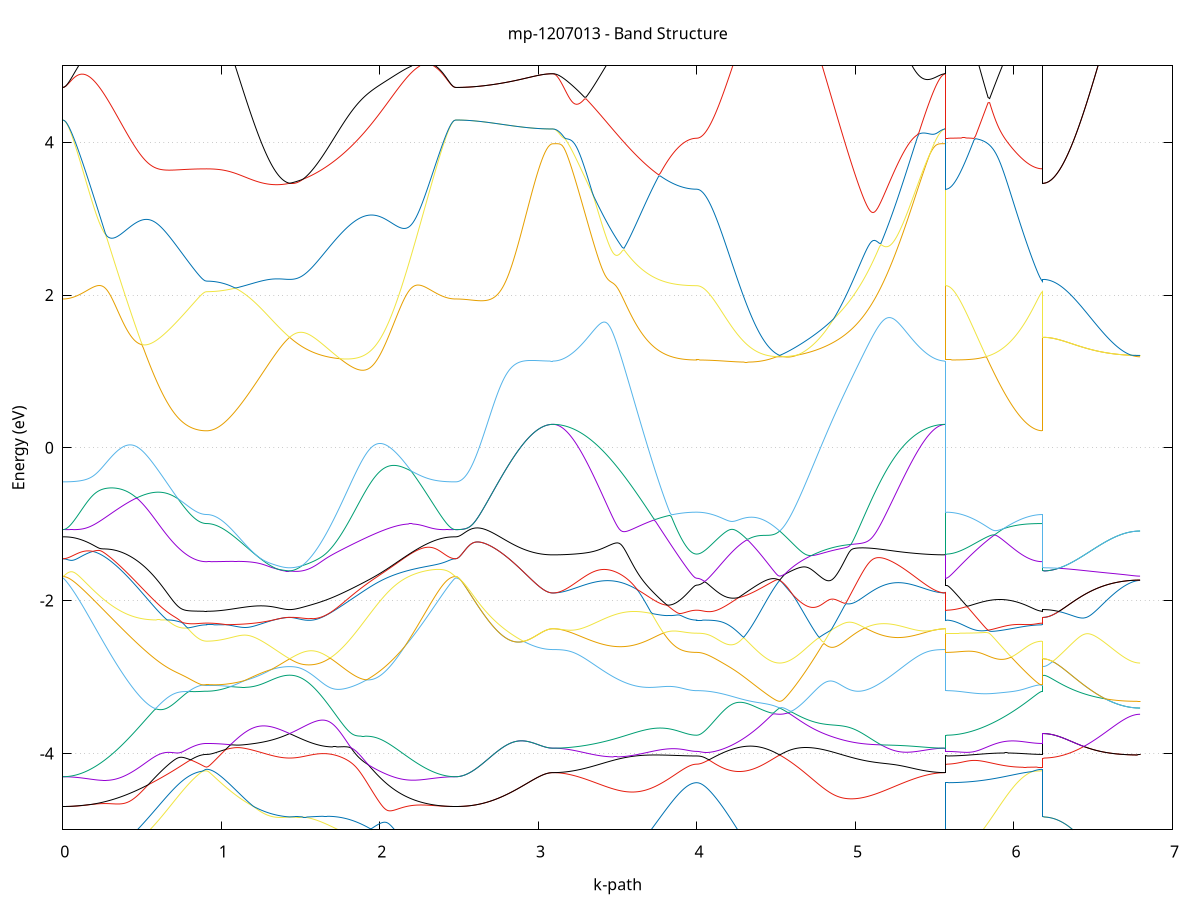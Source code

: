 set title 'mp-1207013 - Band Structure'
set xlabel 'k-path'
set ylabel 'Energy (eV)'
set grid y
set yrange [-5:5]
set terminal png size 800,600
set output 'mp-1207013_bands_gnuplot.png'
plot '-' using 1:2 with lines notitle, '-' using 1:2 with lines notitle, '-' using 1:2 with lines notitle, '-' using 1:2 with lines notitle, '-' using 1:2 with lines notitle, '-' using 1:2 with lines notitle, '-' using 1:2 with lines notitle, '-' using 1:2 with lines notitle, '-' using 1:2 with lines notitle, '-' using 1:2 with lines notitle, '-' using 1:2 with lines notitle, '-' using 1:2 with lines notitle, '-' using 1:2 with lines notitle, '-' using 1:2 with lines notitle, '-' using 1:2 with lines notitle, '-' using 1:2 with lines notitle, '-' using 1:2 with lines notitle, '-' using 1:2 with lines notitle, '-' using 1:2 with lines notitle, '-' using 1:2 with lines notitle, '-' using 1:2 with lines notitle, '-' using 1:2 with lines notitle, '-' using 1:2 with lines notitle, '-' using 1:2 with lines notitle, '-' using 1:2 with lines notitle, '-' using 1:2 with lines notitle, '-' using 1:2 with lines notitle, '-' using 1:2 with lines notitle, '-' using 1:2 with lines notitle, '-' using 1:2 with lines notitle, '-' using 1:2 with lines notitle, '-' using 1:2 with lines notitle, '-' using 1:2 with lines notitle, '-' using 1:2 with lines notitle, '-' using 1:2 with lines notitle, '-' using 1:2 with lines notitle, '-' using 1:2 with lines notitle, '-' using 1:2 with lines notitle, '-' using 1:2 with lines notitle, '-' using 1:2 with lines notitle, '-' using 1:2 with lines notitle, '-' using 1:2 with lines notitle, '-' using 1:2 with lines notitle, '-' using 1:2 with lines notitle, '-' using 1:2 with lines notitle, '-' using 1:2 with lines notitle, '-' using 1:2 with lines notitle, '-' using 1:2 with lines notitle, '-' using 1:2 with lines notitle, '-' using 1:2 with lines notitle, '-' using 1:2 with lines notitle, '-' using 1:2 with lines notitle, '-' using 1:2 with lines notitle, '-' using 1:2 with lines notitle, '-' using 1:2 with lines notitle, '-' using 1:2 with lines notitle, '-' using 1:2 with lines notitle, '-' using 1:2 with lines notitle, '-' using 1:2 with lines notitle, '-' using 1:2 with lines notitle, '-' using 1:2 with lines notitle, '-' using 1:2 with lines notitle, '-' using 1:2 with lines notitle, '-' using 1:2 with lines notitle
0.000000 -46.460828
0.009969 -46.460828
0.019938 -46.461028
0.029906 -46.461428
0.039875 -46.461828
0.049844 -46.462428
0.059813 -46.463028
0.069782 -46.463828
0.079750 -46.464628
0.089719 -46.465528
0.099688 -46.466528
0.109657 -46.467528
0.119626 -46.468528
0.129595 -46.469628
0.139563 -46.470728
0.149532 -46.471928
0.159501 -46.473028
0.169470 -46.474228
0.179439 -46.475328
0.189407 -46.476528
0.199376 -46.477628
0.209345 -46.478828
0.219314 -46.479928
0.229283 -46.481128
0.239251 -46.482228
0.249220 -46.483328
0.259189 -46.484328
0.269158 -46.485428
0.279127 -46.486428
0.289096 -46.487528
0.299064 -46.488528
0.309033 -46.489428
0.319002 -46.490428
0.328971 -46.491328
0.338940 -46.492228
0.348908 -46.493028
0.358877 -46.493828
0.368846 -46.494628
0.378815 -46.495428
0.388784 -46.496128
0.398752 -46.496828
0.408721 -46.497528
0.418690 -46.498128
0.428659 -46.498728
0.438628 -46.499328
0.448597 -46.499828
0.458565 -46.500328
0.468534 -46.500828
0.478503 -46.501228
0.488472 -46.501628
0.498441 -46.502028
0.508409 -46.502428
0.518378 -46.502728
0.528347 -46.503028
0.538316 -46.503228
0.548285 -46.503528
0.558253 -46.503728
0.568222 -46.503928
0.578191 -46.504028
0.588160 -46.504128
0.598129 -46.504328
0.608097 -46.504328
0.618066 -46.504428
0.628035 -46.504428
0.638004 -46.504528
0.647973 -46.504528
0.657942 -46.504528
0.667910 -46.504428
0.677879 -46.504428
0.687848 -46.504328
0.697817 -46.504328
0.707786 -46.504228
0.717754 -46.504128
0.727723 -46.504028
0.737692 -46.504028
0.747661 -46.503928
0.757630 -46.503828
0.767598 -46.503728
0.777567 -46.503628
0.787536 -46.503528
0.797505 -46.503428
0.807474 -46.503328
0.817443 -46.503228
0.827411 -46.503228
0.837380 -46.503128
0.847349 -46.503028
0.857318 -46.503028
0.867287 -46.502928
0.877255 -46.502928
0.887224 -46.502928
0.897193 -46.502828
0.907162 -46.502828
0.907162 -46.502828
0.917044 -46.502828
0.926926 -46.502828
0.936808 -46.502728
0.946690 -46.502628
0.956572 -46.502528
0.966454 -46.502428
0.976336 -46.502228
0.986218 -46.502028
0.996101 -46.501728
1.005983 -46.501528
1.015865 -46.501228
1.025747 -46.500928
1.035629 -46.500628
1.045511 -46.500228
1.055393 -46.499828
1.065275 -46.499428
1.075157 -46.499028
1.085039 -46.498528
1.094921 -46.498028
1.104803 -46.497528
1.114685 -46.497028
1.124568 -46.496428
1.134450 -46.495828
1.144332 -46.495228
1.154214 -46.494628
1.164096 -46.494028
1.173978 -46.493328
1.183860 -46.492628
1.193742 -46.491928
1.203624 -46.491228
1.213506 -46.490428
1.223388 -46.489728
1.233270 -46.488928
1.243152 -46.488128
1.253035 -46.487328
1.262917 -46.486528
1.272799 -46.485628
1.282681 -46.484828
1.292563 -46.483928
1.302445 -46.483028
1.312327 -46.482128
1.322209 -46.481228
1.332091 -46.480328
1.341973 -46.479328
1.351855 -46.478428
1.361737 -46.477428
1.371619 -46.476528
1.381502 -46.475528
1.391384 -46.474528
1.401266 -46.473628
1.411148 -46.472628
1.421030 -46.471628
1.430912 -46.470628
1.430912 -46.470628
1.440888 -46.471628
1.450864 -46.472628
1.460840 -46.473728
1.470817 -46.474728
1.480793 -46.475828
1.490769 -46.476928
1.500745 -46.477928
1.510721 -46.479028
1.520698 -46.480128
1.530674 -46.481128
1.540650 -46.482228
1.550626 -46.483228
1.560602 -46.484328
1.570579 -46.485328
1.580555 -46.486328
1.590531 -46.487328
1.600507 -46.488228
1.610483 -46.489228
1.620460 -46.490128
1.630436 -46.491028
1.640412 -46.491928
1.650388 -46.492828
1.660364 -46.493628
1.670341 -46.494428
1.680317 -46.495228
1.690293 -46.495928
1.700269 -46.496628
1.710245 -46.497328
1.720221 -46.498028
1.730198 -46.498628
1.740174 -46.499228
1.750150 -46.499728
1.760126 -46.500228
1.770102 -46.500728
1.780079 -46.501228
1.790055 -46.501628
1.800031 -46.502028
1.810007 -46.502328
1.819983 -46.502628
1.829960 -46.502928
1.839936 -46.503128
1.849912 -46.503328
1.859888 -46.503428
1.869864 -46.503628
1.879841 -46.503628
1.889817 -46.503728
1.899793 -46.503728
1.909769 -46.503628
1.919745 -46.503528
1.929722 -46.503428
1.939698 -46.503328
1.949674 -46.503128
1.959650 -46.502828
1.969626 -46.502628
1.979603 -46.502228
1.989579 -46.501928
1.999555 -46.501528
2.009531 -46.501128
2.019507 -46.500628
2.029483 -46.500128
2.039460 -46.499628
2.049436 -46.499028
2.059412 -46.498428
2.069388 -46.497828
2.079364 -46.497128
2.089341 -46.496428
2.099317 -46.495628
2.109293 -46.494928
2.119269 -46.494128
2.129245 -46.493228
2.139222 -46.492328
2.149198 -46.491428
2.159174 -46.490528
2.169150 -46.489628
2.179126 -46.488628
2.189103 -46.487628
2.199079 -46.486628
2.209055 -46.485528
2.219031 -46.484428
2.229007 -46.483328
2.238984 -46.482228
2.248960 -46.481128
2.258936 -46.480028
2.268912 -46.478828
2.278888 -46.477728
2.288864 -46.476528
2.298841 -46.475328
2.308817 -46.474228
2.318793 -46.473028
2.328769 -46.471928
2.338745 -46.470728
2.348722 -46.469628
2.358698 -46.468528
2.368674 -46.467528
2.378650 -46.466528
2.388626 -46.465528
2.398603 -46.464628
2.408579 -46.463828
2.418555 -46.463028
2.428531 -46.462428
2.438507 -46.461828
2.448484 -46.461428
2.458460 -46.461028
2.468436 -46.460828
2.478412 -46.460828
2.478412 -46.460828
2.488298 -46.460828
2.498183 -46.460828
2.508069 -46.460828
2.517954 -46.460928
2.527840 -46.460928
2.537725 -46.461028
2.547611 -46.461128
2.557496 -46.461128
2.567382 -46.461228
2.577267 -46.461428
2.587153 -46.461528
2.597038 -46.461628
2.606924 -46.461828
2.616809 -46.461928
2.626695 -46.462128
2.636580 -46.462328
2.646466 -46.462428
2.656351 -46.462628
2.666237 -46.462828
2.676122 -46.463028
2.686008 -46.463228
2.695893 -46.463428
2.705779 -46.463628
2.715664 -46.463828
2.725550 -46.464028
2.735435 -46.464228
2.745321 -46.464528
2.755206 -46.464728
2.765092 -46.464928
2.774977 -46.465128
2.784863 -46.465328
2.794748 -46.465528
2.804634 -46.465728
2.814519 -46.465928
2.824405 -46.466128
2.834290 -46.466328
2.844176 -46.466528
2.854061 -46.466828
2.863947 -46.467028
2.873832 -46.467228
2.883718 -46.467328
2.893603 -46.467528
2.903489 -46.467728
2.913375 -46.467828
2.923260 -46.468028
2.933146 -46.468128
2.943031 -46.468328
2.952917 -46.468428
2.962802 -46.468528
2.972688 -46.468628
2.982573 -46.468728
2.992459 -46.468828
3.002344 -46.468928
3.012230 -46.469028
3.022115 -46.469028
3.032001 -46.469128
3.041886 -46.469128
3.051772 -46.469228
3.061657 -46.469228
3.071543 -46.469228
3.081428 -46.469228
3.091314 -46.469328
3.091314 -46.469328
3.101282 -46.469228
3.111251 -46.469228
3.121220 -46.469228
3.131189 -46.469228
3.141158 -46.469128
3.151127 -46.469028
3.161095 -46.469028
3.171064 -46.468928
3.181033 -46.468828
3.191002 -46.468728
3.200971 -46.468628
3.210939 -46.468528
3.220908 -46.468428
3.230877 -46.468328
3.240846 -46.468228
3.250815 -46.468128
3.260783 -46.468028
3.270752 -46.467928
3.280721 -46.467928
3.290690 -46.467828
3.300659 -46.467728
3.310627 -46.467728
3.320596 -46.467728
3.330565 -46.467728
3.340534 -46.467728
3.350503 -46.467728
3.360472 -46.467828
3.370440 -46.467928
3.380409 -46.468028
3.390378 -46.468228
3.400347 -46.468428
3.410316 -46.468628
3.420284 -46.468928
3.430253 -46.469228
3.440222 -46.469628
3.450191 -46.470028
3.460160 -46.470528
3.470128 -46.471028
3.480097 -46.471628
3.490066 -46.472228
3.500035 -46.472928
3.510004 -46.473628
3.519973 -46.474528
3.529941 -46.475328
3.539910 -46.476228
3.549879 -46.477228
3.559848 -46.478228
3.569817 -46.479328
3.579785 -46.480328
3.589754 -46.481528
3.599723 -46.482628
3.609692 -46.483828
3.619661 -46.485028
3.629629 -46.486228
3.639598 -46.487428
3.649567 -46.488628
3.659536 -46.489828
3.669505 -46.491128
3.679474 -46.492328
3.689442 -46.493528
3.699411 -46.494728
3.709380 -46.495828
3.719349 -46.497028
3.729318 -46.498128
3.739286 -46.499228
3.749255 -46.500328
3.759224 -46.501428
3.769193 -46.502428
3.779162 -46.503428
3.789130 -46.504328
3.799099 -46.505328
3.809068 -46.506128
3.819037 -46.507028
3.829006 -46.507828
3.838974 -46.508628
3.848943 -46.509328
3.858912 -46.510028
3.868881 -46.510628
3.878850 -46.511228
3.888819 -46.511828
3.898787 -46.512328
3.908756 -46.512728
3.918725 -46.513128
3.928694 -46.513528
3.938663 -46.513828
3.948631 -46.514128
3.958600 -46.514328
3.968569 -46.514528
3.978538 -46.514628
3.988507 -46.514728
3.998475 -46.514728
3.998475 -46.514728
4.008358 -46.514728
4.018240 -46.514728
4.028122 -46.514728
4.038004 -46.514728
4.047886 -46.514728
4.057768 -46.514728
4.067650 -46.514728
4.077532 -46.514728
4.087414 -46.514728
4.097296 -46.514728
4.107178 -46.514728
4.117060 -46.514728
4.126942 -46.514728
4.136825 -46.514728
4.146707 -46.514728
4.156589 -46.514728
4.166471 -46.514728
4.176353 -46.514728
4.186235 -46.514628
4.196117 -46.514628
4.205999 -46.514628
4.215881 -46.514628
4.225763 -46.514628
4.235645 -46.514528
4.245527 -46.514528
4.255409 -46.514528
4.265292 -46.514528
4.275174 -46.514428
4.285056 -46.514428
4.294938 -46.514328
4.304820 -46.514328
4.314702 -46.514228
4.324584 -46.514228
4.334466 -46.514128
4.344348 -46.514028
4.354230 -46.513928
4.364112 -46.513828
4.373994 -46.513728
4.383876 -46.513628
4.393759 -46.513528
4.403641 -46.513428
4.413523 -46.513328
4.423405 -46.513128
4.433287 -46.513028
4.443169 -46.512828
4.453051 -46.512628
4.462933 -46.512528
4.472815 -46.512328
4.482697 -46.512128
4.492579 -46.511828
4.502461 -46.511628
4.512343 -46.511328
4.522226 -46.511128
4.522226 -46.511128
4.532202 -46.511328
4.542178 -46.511528
4.552154 -46.511728
4.562130 -46.511828
4.572106 -46.511928
4.582083 -46.511928
4.592059 -46.511928
4.602035 -46.511928
4.612011 -46.511828
4.621987 -46.511628
4.631964 -46.511428
4.641940 -46.511228
4.651916 -46.510928
4.661892 -46.510628
4.671868 -46.510228
4.681845 -46.509828
4.691821 -46.509428
4.701797 -46.508928
4.711773 -46.508428
4.721749 -46.507828
4.731726 -46.507228
4.741702 -46.506528
4.751678 -46.505828
4.761654 -46.505128
4.771630 -46.504328
4.781607 -46.503528
4.791583 -46.502728
4.801559 -46.501828
4.811535 -46.500828
4.821511 -46.499928
4.831488 -46.498928
4.841464 -46.497828
4.851440 -46.496828
4.861416 -46.495728
4.871392 -46.494528
4.881368 -46.493328
4.891345 -46.492128
4.901321 -46.490928
4.911297 -46.489728
4.921273 -46.488928
4.931249 -46.488228
4.941226 -46.487428
4.951202 -46.486728
4.961178 -46.485928
4.971154 -46.485228
4.981130 -46.484428
4.991107 -46.483728
5.001083 -46.482928
5.011059 -46.482228
5.021035 -46.481528
5.031011 -46.480828
5.040988 -46.480128
5.050964 -46.479428
5.060940 -46.478728
5.070916 -46.478028
5.080892 -46.477328
5.090869 -46.476728
5.100845 -46.476128
5.110821 -46.475428
5.120797 -46.474828
5.130773 -46.474328
5.140749 -46.473728
5.150726 -46.473228
5.160702 -46.472628
5.170678 -46.472128
5.180654 -46.471728
5.190630 -46.471228
5.200607 -46.470828
5.210583 -46.470428
5.220559 -46.470028
5.230535 -46.469728
5.240511 -46.469428
5.250488 -46.469128
5.260464 -46.468828
5.270440 -46.468628
5.280416 -46.468428
5.290392 -46.468228
5.300369 -46.468128
5.310345 -46.468028
5.320321 -46.467928
5.330297 -46.467928
5.340273 -46.467828
5.350250 -46.467828
5.360226 -46.467828
5.370202 -46.467928
5.380178 -46.467928
5.390154 -46.468028
5.400131 -46.468128
5.410107 -46.468128
5.420083 -46.468228
5.430059 -46.468328
5.440035 -46.468428
5.450011 -46.468528
5.459988 -46.468628
5.469964 -46.468728
5.479940 -46.468828
5.489916 -46.468928
5.499892 -46.469028
5.509869 -46.469028
5.519845 -46.469128
5.529821 -46.469228
5.539797 -46.469228
5.549773 -46.469228
5.559750 -46.469228
5.569726 -46.469328
5.569726 -46.514728
5.579611 -46.514728
5.589497 -46.514728
5.599382 -46.514628
5.609268 -46.514528
5.619153 -46.514528
5.629039 -46.514428
5.638924 -46.514228
5.648810 -46.514128
5.658695 -46.513928
5.668581 -46.513828
5.678466 -46.513628
5.688352 -46.513428
5.698237 -46.513228
5.708123 -46.512928
5.718008 -46.512728
5.727894 -46.512428
5.737779 -46.512228
5.747665 -46.511928
5.757550 -46.511628
5.767436 -46.511328
5.777321 -46.511028
5.787207 -46.510728
5.797092 -46.510428
5.806978 -46.510028
5.816864 -46.509728
5.826749 -46.509428
5.836635 -46.509028
5.846520 -46.508728
5.856406 -46.508428
5.866291 -46.508128
5.876177 -46.507728
5.886062 -46.507428
5.895948 -46.507128
5.905833 -46.506828
5.915719 -46.506528
5.925604 -46.506328
5.935490 -46.506028
5.945375 -46.505728
5.955261 -46.505528
5.965146 -46.505228
5.975032 -46.505028
5.984917 -46.504828
5.994803 -46.504628
6.004688 -46.504428
6.014574 -46.504228
6.024459 -46.504128
6.034345 -46.503928
6.044230 -46.503828
6.054116 -46.503628
6.064001 -46.503528
6.073887 -46.503428
6.083772 -46.503328
6.093658 -46.503228
6.103543 -46.503128
6.113429 -46.503128
6.123314 -46.503028
6.133200 -46.503028
6.143085 -46.502928
6.152971 -46.502928
6.162856 -46.502928
6.172742 -46.502828
6.182627 -46.502828
6.182627 -46.470628
6.192513 -46.470628
6.202398 -46.470828
6.212284 -46.471128
6.222169 -46.471528
6.232055 -46.472028
6.241940 -46.472628
6.251826 -46.473228
6.261711 -46.474028
6.271597 -46.474828
6.281482 -46.475628
6.291368 -46.476528
6.301253 -46.477428
6.311139 -46.478428
6.321024 -46.479428
6.330910 -46.480428
6.340795 -46.481428
6.350681 -46.482528
6.360566 -46.483528
6.370452 -46.484628
6.380337 -46.485628
6.390223 -46.486728
6.400108 -46.487728
6.409994 -46.488728
6.419879 -46.489728
6.429765 -46.490828
6.439650 -46.491828
6.449536 -46.492728
6.459422 -46.493728
6.469307 -46.494628
6.479193 -46.495628
6.489078 -46.496528
6.498964 -46.497328
6.508849 -46.498228
6.518735 -46.499028
6.528620 -46.499828
6.538506 -46.500628
6.548391 -46.501428
6.558277 -46.502128
6.568162 -46.502928
6.578048 -46.503528
6.587933 -46.504228
6.597819 -46.504828
6.607704 -46.505428
6.617590 -46.506028
6.627475 -46.506528
6.637361 -46.507128
6.647246 -46.507528
6.657132 -46.508028
6.667017 -46.508428
6.676903 -46.508828
6.686788 -46.509228
6.696674 -46.509528
6.706559 -46.509828
6.716445 -46.510128
6.726330 -46.510328
6.736216 -46.510528
6.746101 -46.510728
6.755987 -46.510828
6.765872 -46.510928
6.775758 -46.511028
6.785643 -46.511128
6.795529 -46.511128
e
0.000000 -46.423328
0.009969 -46.423328
0.019938 -46.423428
0.029906 -46.423528
0.039875 -46.423728
0.049844 -46.423928
0.059813 -46.424228
0.069782 -46.424528
0.079750 -46.424928
0.089719 -46.425328
0.099688 -46.425828
0.109657 -46.426228
0.119626 -46.426828
0.129595 -46.427328
0.139563 -46.427928
0.149532 -46.428528
0.159501 -46.429128
0.169470 -46.429728
0.179439 -46.430428
0.189407 -46.431128
0.199376 -46.431828
0.209345 -46.432528
0.219314 -46.433228
0.229283 -46.434028
0.239251 -46.434728
0.249220 -46.435428
0.259189 -46.436228
0.269158 -46.437028
0.279127 -46.437728
0.289096 -46.438528
0.299064 -46.439228
0.309033 -46.440028
0.319002 -46.440828
0.328971 -46.441528
0.338940 -46.442328
0.348908 -46.443128
0.358877 -46.443828
0.368846 -46.444628
0.378815 -46.445328
0.388784 -46.446028
0.398752 -46.446828
0.408721 -46.447528
0.418690 -46.448228
0.428659 -46.448928
0.438628 -46.449628
0.448597 -46.450328
0.458565 -46.451028
0.468534 -46.451728
0.478503 -46.452328
0.488472 -46.453028
0.498441 -46.453728
0.508409 -46.454328
0.518378 -46.454928
0.528347 -46.455528
0.538316 -46.456128
0.548285 -46.456728
0.558253 -46.457328
0.568222 -46.457828
0.578191 -46.458428
0.588160 -46.458928
0.598129 -46.459428
0.608097 -46.459928
0.618066 -46.460428
0.628035 -46.460928
0.638004 -46.461428
0.647973 -46.461828
0.657942 -46.462228
0.667910 -46.462728
0.677879 -46.463128
0.687848 -46.463428
0.697817 -46.463828
0.707786 -46.464228
0.717754 -46.464528
0.727723 -46.464828
0.737692 -46.465128
0.747661 -46.465428
0.757630 -46.465728
0.767598 -46.465928
0.777567 -46.466228
0.787536 -46.466428
0.797505 -46.466628
0.807474 -46.466828
0.817443 -46.466928
0.827411 -46.467128
0.837380 -46.467228
0.847349 -46.467328
0.857318 -46.467428
0.867287 -46.467528
0.877255 -46.467628
0.887224 -46.467628
0.897193 -46.467728
0.907162 -46.467728
0.907162 -46.467728
0.917044 -46.467628
0.926926 -46.467628
0.936808 -46.467628
0.946690 -46.467528
0.956572 -46.467428
0.966454 -46.467228
0.976336 -46.467128
0.986218 -46.466928
0.996101 -46.466728
1.005983 -46.466528
1.015865 -46.466328
1.025747 -46.466028
1.035629 -46.465828
1.045511 -46.465528
1.055393 -46.465228
1.065275 -46.464828
1.075157 -46.464528
1.085039 -46.464228
1.094921 -46.463828
1.104803 -46.463528
1.114685 -46.463128
1.124568 -46.462728
1.134450 -46.462428
1.144332 -46.462028
1.154214 -46.461628
1.164096 -46.461328
1.173978 -46.461028
1.183860 -46.460628
1.193742 -46.460428
1.203624 -46.460128
1.213506 -46.459928
1.223388 -46.459828
1.233270 -46.459728
1.243152 -46.459628
1.253035 -46.459628
1.262917 -46.459728
1.272799 -46.459928
1.282681 -46.460128
1.292563 -46.460428
1.302445 -46.460828
1.312327 -46.461228
1.322209 -46.461728
1.332091 -46.462328
1.341973 -46.462928
1.351855 -46.463628
1.361737 -46.464328
1.371619 -46.465128
1.381502 -46.465928
1.391384 -46.466828
1.401266 -46.467728
1.411148 -46.468628
1.421030 -46.469628
1.430912 -46.470628
1.430912 -46.470628
1.440888 -46.469628
1.450864 -46.468628
1.460840 -46.467628
1.470817 -46.466628
1.480793 -46.465628
1.490769 -46.464628
1.500745 -46.463628
1.510721 -46.462628
1.520698 -46.461628
1.530674 -46.460628
1.540650 -46.459728
1.550626 -46.458728
1.560602 -46.457828
1.570579 -46.456928
1.580555 -46.456028
1.590531 -46.455228
1.600507 -46.454428
1.610483 -46.453628
1.620460 -46.452928
1.630436 -46.452328
1.640412 -46.451828
1.650388 -46.451428
1.660364 -46.451128
1.670341 -46.450928
1.680317 -46.450828
1.690293 -46.450928
1.700269 -46.451028
1.710245 -46.451228
1.720221 -46.451428
1.730198 -46.451728
1.740174 -46.451928
1.750150 -46.452228
1.760126 -46.452528
1.770102 -46.452728
1.780079 -46.453028
1.790055 -46.453228
1.800031 -46.453428
1.810007 -46.453628
1.819983 -46.453828
1.829960 -46.453928
1.839936 -46.454028
1.849912 -46.454128
1.859888 -46.454228
1.869864 -46.454228
1.879841 -46.454228
1.889817 -46.454228
1.899793 -46.454128
1.909769 -46.454128
1.919745 -46.453928
1.929722 -46.453828
1.939698 -46.453628
1.949674 -46.453428
1.959650 -46.453228
1.969626 -46.452928
1.979603 -46.452628
1.989579 -46.452228
1.999555 -46.451928
2.009531 -46.451528
2.019507 -46.451128
2.029483 -46.450628
2.039460 -46.450128
2.049436 -46.449628
2.059412 -46.449128
2.069388 -46.448528
2.079364 -46.447928
2.089341 -46.447328
2.099317 -46.446728
2.109293 -46.446028
2.119269 -46.445328
2.129245 -46.444628
2.139222 -46.443928
2.149198 -46.443228
2.159174 -46.442428
2.169150 -46.441628
2.179126 -46.440928
2.189103 -46.440128
2.199079 -46.439228
2.209055 -46.438428
2.219031 -46.437628
2.229007 -46.436828
2.238984 -46.435928
2.248960 -46.435128
2.258936 -46.434328
2.268912 -46.433528
2.278888 -46.432728
2.288864 -46.431928
2.298841 -46.431128
2.308817 -46.430328
2.318793 -46.429628
2.328769 -46.428928
2.338745 -46.428228
2.348722 -46.427628
2.358698 -46.427028
2.368674 -46.426428
2.378650 -46.425928
2.388626 -46.425428
2.398603 -46.425028
2.408579 -46.424628
2.418555 -46.424228
2.428531 -46.423928
2.438507 -46.423728
2.448484 -46.423528
2.458460 -46.423428
2.468436 -46.423328
2.478412 -46.423328
2.478412 -46.423328
2.488298 -46.423328
2.498183 -46.423428
2.508069 -46.423528
2.517954 -46.423628
2.527840 -46.423828
2.537725 -46.424128
2.547611 -46.424328
2.557496 -46.424628
2.567382 -46.425028
2.577267 -46.425428
2.587153 -46.425828
2.597038 -46.426228
2.606924 -46.426628
2.616809 -46.427128
2.626695 -46.427628
2.636580 -46.428028
2.646466 -46.428528
2.656351 -46.429128
2.666237 -46.429628
2.676122 -46.430128
2.686008 -46.430628
2.695893 -46.431228
2.705779 -46.431728
2.715664 -46.432228
2.725550 -46.432828
2.735435 -46.433328
2.745321 -46.433828
2.755206 -46.434328
2.765092 -46.434928
2.774977 -46.435428
2.784863 -46.435928
2.794748 -46.436328
2.804634 -46.436828
2.814519 -46.437328
2.824405 -46.437728
2.834290 -46.438228
2.844176 -46.438628
2.854061 -46.439028
2.863947 -46.439428
2.873832 -46.439828
2.883718 -46.440228
2.893603 -46.440528
2.903489 -46.440928
2.913375 -46.441228
2.923260 -46.441528
2.933146 -46.441828
2.943031 -46.442128
2.952917 -46.442428
2.962802 -46.442628
2.972688 -46.442828
2.982573 -46.443028
2.992459 -46.443228
3.002344 -46.443428
3.012230 -46.443528
3.022115 -46.443728
3.032001 -46.443828
3.041886 -46.443928
3.051772 -46.444028
3.061657 -46.444028
3.071543 -46.444128
3.081428 -46.444128
3.091314 -46.444128
3.091314 -46.444128
3.101282 -46.444128
3.111251 -46.444128
3.121220 -46.444128
3.131189 -46.444128
3.141158 -46.444128
3.151127 -46.444128
3.161095 -46.444128
3.171064 -46.444128
3.181033 -46.444028
3.191002 -46.444028
3.200971 -46.444028
3.210939 -46.444028
3.220908 -46.443928
3.230877 -46.443928
3.240846 -46.443928
3.250815 -46.443828
3.260783 -46.443828
3.270752 -46.443828
3.280721 -46.443728
3.290690 -46.443728
3.300659 -46.443628
3.310627 -46.443628
3.320596 -46.443528
3.330565 -46.443528
3.340534 -46.443428
3.350503 -46.443428
3.360472 -46.443328
3.370440 -46.443228
3.380409 -46.443228
3.390378 -46.443128
3.400347 -46.443028
3.410316 -46.442928
3.420284 -46.442928
3.430253 -46.442828
3.440222 -46.442728
3.450191 -46.442628
3.460160 -46.442528
3.470128 -46.442528
3.480097 -46.442428
3.490066 -46.442328
3.500035 -46.442928
3.510004 -46.443428
3.519973 -46.444028
3.529941 -46.444528
3.539910 -46.445028
3.549879 -46.445528
3.559848 -46.446028
3.569817 -46.446428
3.579785 -46.446928
3.589754 -46.447228
3.599723 -46.447628
3.609692 -46.447928
3.619661 -46.448228
3.629629 -46.448528
3.639598 -46.448728
3.649567 -46.449028
3.659536 -46.449228
3.669505 -46.449428
3.679474 -46.449628
3.689442 -46.449728
3.699411 -46.449928
3.709380 -46.450028
3.719349 -46.450228
3.729318 -46.450328
3.739286 -46.450428
3.749255 -46.450528
3.759224 -46.450628
3.769193 -46.450628
3.779162 -46.450728
3.789130 -46.450828
3.799099 -46.450828
3.809068 -46.450928
3.819037 -46.450928
3.829006 -46.451028
3.838974 -46.451028
3.848943 -46.451128
3.858912 -46.451128
3.868881 -46.451128
3.878850 -46.451128
3.888819 -46.451228
3.898787 -46.451228
3.908756 -46.451228
3.918725 -46.451228
3.928694 -46.451228
3.938663 -46.451328
3.948631 -46.451328
3.958600 -46.451328
3.968569 -46.451328
3.978538 -46.451328
3.988507 -46.451328
3.998475 -46.451328
3.998475 -46.451328
4.008358 -46.451628
4.018240 -46.452328
4.028122 -46.453528
4.038004 -46.454828
4.047886 -46.456328
4.057768 -46.457928
4.067650 -46.459528
4.077532 -46.461228
4.087414 -46.462928
4.097296 -46.464528
4.107178 -46.466228
4.117060 -46.467928
4.126942 -46.469628
4.136825 -46.471228
4.146707 -46.472828
4.156589 -46.474428
4.166471 -46.476028
4.176353 -46.477628
4.186235 -46.479128
4.196117 -46.480628
4.205999 -46.482128
4.215881 -46.483628
4.225763 -46.485028
4.235645 -46.486428
4.245527 -46.487828
4.255409 -46.489128
4.265292 -46.490428
4.275174 -46.491628
4.285056 -46.492928
4.294938 -46.494128
4.304820 -46.495228
4.314702 -46.496428
4.324584 -46.497528
4.334466 -46.498528
4.344348 -46.499528
4.354230 -46.500528
4.364112 -46.501528
4.373994 -46.502428
4.383876 -46.503228
4.393759 -46.504128
4.403641 -46.504828
4.413523 -46.505628
4.423405 -46.506328
4.433287 -46.507028
4.443169 -46.507628
4.453051 -46.508228
4.462933 -46.508728
4.472815 -46.509228
4.482697 -46.509728
4.492579 -46.510128
4.502461 -46.510528
4.512343 -46.510828
4.522226 -46.511128
4.522226 -46.511128
4.532202 -46.510828
4.542178 -46.510528
4.552154 -46.510228
4.562130 -46.509928
4.572106 -46.509628
4.582083 -46.509228
4.592059 -46.508828
4.602035 -46.508528
4.612011 -46.508128
4.621987 -46.507628
4.631964 -46.507228
4.641940 -46.506828
4.651916 -46.506328
4.661892 -46.505828
4.671868 -46.505328
4.681845 -46.504828
4.691821 -46.504328
4.701797 -46.503828
4.711773 -46.503228
4.721749 -46.502728
4.731726 -46.502128
4.741702 -46.501528
4.751678 -46.500928
4.761654 -46.500228
4.771630 -46.499628
4.781607 -46.499028
4.791583 -46.498328
4.801559 -46.497628
4.811535 -46.496928
4.821511 -46.496228
4.831488 -46.495528
4.841464 -46.494828
4.851440 -46.494128
4.861416 -46.493428
4.871392 -46.492728
4.881368 -46.491928
4.891345 -46.491228
4.901321 -46.490428
4.911297 -46.489628
4.921273 -46.488328
4.931249 -46.487028
4.941226 -46.485728
4.951202 -46.484328
4.961178 -46.482928
4.971154 -46.481528
4.981130 -46.480128
4.991107 -46.478628
5.001083 -46.477128
5.011059 -46.475628
5.021035 -46.474128
5.031011 -46.472628
5.040988 -46.471128
5.050964 -46.469628
5.060940 -46.468028
5.070916 -46.466528
5.080892 -46.464928
5.090869 -46.463428
5.100845 -46.461928
5.110821 -46.460428
5.120797 -46.458928
5.130773 -46.457428
5.140749 -46.455928
5.150726 -46.454528
5.160702 -46.453128
5.170678 -46.451828
5.180654 -46.450528
5.190630 -46.449328
5.200607 -46.448128
5.210583 -46.447128
5.220559 -46.446128
5.230535 -46.445228
5.240511 -46.444428
5.250488 -46.443728
5.260464 -46.443028
5.270440 -46.442528
5.280416 -46.442128
5.290392 -46.441828
5.300369 -46.441528
5.310345 -46.441428
5.320321 -46.441328
5.330297 -46.441628
5.340273 -46.442028
5.350250 -46.442328
5.360226 -46.442528
5.370202 -46.442828
5.380178 -46.443028
5.390154 -46.443228
5.400131 -46.443328
5.410107 -46.443528
5.420083 -46.443628
5.430059 -46.443728
5.440035 -46.443828
5.450011 -46.443928
5.459988 -46.443928
5.469964 -46.444028
5.479940 -46.444028
5.489916 -46.444028
5.499892 -46.444128
5.509869 -46.444128
5.519845 -46.444128
5.529821 -46.444128
5.539797 -46.444128
5.549773 -46.444128
5.559750 -46.444128
5.569726 -46.444128
5.569726 -46.451328
5.579611 -46.451328
5.589497 -46.451328
5.599382 -46.451328
5.609268 -46.451428
5.619153 -46.451428
5.629039 -46.451528
5.638924 -46.451628
5.648810 -46.451628
5.658695 -46.451728
5.668581 -46.451828
5.678466 -46.451928
5.688352 -46.452028
5.698237 -46.452128
5.708123 -46.452228
5.718008 -46.452328
5.727894 -46.452428
5.737779 -46.452528
5.747665 -46.452628
5.757550 -46.452628
5.767436 -46.452728
5.777321 -46.452728
5.787207 -46.452828
5.797092 -46.452828
5.806978 -46.452828
5.816864 -46.452728
5.826749 -46.452728
5.836635 -46.453228
5.846520 -46.453928
5.856406 -46.454728
5.866291 -46.455428
5.876177 -46.456128
5.886062 -46.456828
5.895948 -46.457428
5.905833 -46.458128
5.915719 -46.458728
5.925604 -46.459428
5.935490 -46.460028
5.945375 -46.460628
5.955261 -46.461128
5.965146 -46.461728
5.975032 -46.462228
5.984917 -46.462728
5.994803 -46.463128
6.004688 -46.463628
6.014574 -46.464028
6.024459 -46.464428
6.034345 -46.464828
6.044230 -46.465228
6.054116 -46.465528
6.064001 -46.465828
6.073887 -46.466128
6.083772 -46.466428
6.093658 -46.466628
6.103543 -46.466828
6.113429 -46.467028
6.123314 -46.467228
6.133200 -46.467328
6.143085 -46.467528
6.152971 -46.467528
6.162856 -46.467628
6.172742 -46.467628
6.182627 -46.467728
6.182627 -46.470628
6.192513 -46.470628
6.202398 -46.470828
6.212284 -46.471128
6.222169 -46.471528
6.232055 -46.472028
6.241940 -46.472628
6.251826 -46.473228
6.261711 -46.474028
6.271597 -46.474828
6.281482 -46.475628
6.291368 -46.476528
6.301253 -46.477428
6.311139 -46.478428
6.321024 -46.479428
6.330910 -46.480428
6.340795 -46.481428
6.350681 -46.482528
6.360566 -46.483528
6.370452 -46.484628
6.380337 -46.485628
6.390223 -46.486728
6.400108 -46.487728
6.409994 -46.488728
6.419879 -46.489728
6.429765 -46.490828
6.439650 -46.491728
6.449536 -46.492728
6.459422 -46.493728
6.469307 -46.494628
6.479193 -46.495628
6.489078 -46.496528
6.498964 -46.497328
6.508849 -46.498228
6.518735 -46.499028
6.528620 -46.499828
6.538506 -46.500628
6.548391 -46.501428
6.558277 -46.502128
6.568162 -46.502828
6.578048 -46.503528
6.587933 -46.504228
6.597819 -46.504828
6.607704 -46.505428
6.617590 -46.506028
6.627475 -46.506528
6.637361 -46.507128
6.647246 -46.507528
6.657132 -46.508028
6.667017 -46.508428
6.676903 -46.508828
6.686788 -46.509228
6.696674 -46.509528
6.706559 -46.509828
6.716445 -46.510128
6.726330 -46.510328
6.736216 -46.510528
6.746101 -46.510728
6.755987 -46.510828
6.765872 -46.510928
6.775758 -46.511028
6.785643 -46.511128
6.795529 -46.511128
e
0.000000 -46.423328
0.009969 -46.423228
0.019938 -46.423128
0.029906 -46.422828
0.039875 -46.422528
0.049844 -46.422028
0.059813 -46.421528
0.069782 -46.421028
0.079750 -46.420428
0.089719 -46.419828
0.099688 -46.419128
0.109657 -46.418628
0.119626 -46.418028
0.129595 -46.417528
0.139563 -46.417128
0.149532 -46.416828
0.159501 -46.416628
0.169470 -46.416628
0.179439 -46.416628
0.189407 -46.416828
0.199376 -46.417128
0.209345 -46.417528
0.219314 -46.418028
0.229283 -46.418528
0.239251 -46.419128
0.249220 -46.419728
0.259189 -46.420428
0.269158 -46.421028
0.279127 -46.421728
0.289096 -46.422428
0.299064 -46.423128
0.309033 -46.423828
0.319002 -46.424528
0.328971 -46.425228
0.338940 -46.425928
0.348908 -46.426628
0.358877 -46.427328
0.368846 -46.428028
0.378815 -46.428628
0.388784 -46.429328
0.398752 -46.429928
0.408721 -46.430528
0.418690 -46.431128
0.428659 -46.431728
0.438628 -46.432328
0.448597 -46.432828
0.458565 -46.433428
0.468534 -46.433928
0.478503 -46.434428
0.488472 -46.434928
0.498441 -46.435428
0.508409 -46.435828
0.518378 -46.436228
0.528347 -46.436628
0.538316 -46.437028
0.548285 -46.437428
0.558253 -46.437728
0.568222 -46.438028
0.578191 -46.438328
0.588160 -46.438628
0.598129 -46.438828
0.608097 -46.439028
0.618066 -46.439228
0.628035 -46.439428
0.638004 -46.439528
0.647973 -46.439628
0.657942 -46.439728
0.667910 -46.439728
0.677879 -46.439828
0.687848 -46.439828
0.697817 -46.439828
0.707786 -46.439728
0.717754 -46.439728
0.727723 -46.439628
0.737692 -46.439528
0.747661 -46.439328
0.757630 -46.439228
0.767598 -46.439028
0.777567 -46.438828
0.787536 -46.438728
0.797505 -46.438528
0.807474 -46.438328
0.817443 -46.438128
0.827411 -46.437928
0.837380 -46.437728
0.847349 -46.437528
0.857318 -46.437428
0.867287 -46.437328
0.877255 -46.437128
0.887224 -46.437128
0.897193 -46.437028
0.907162 -46.437028
0.907162 -46.437028
0.917044 -46.437028
0.926926 -46.437028
0.936808 -46.437028
0.946690 -46.437028
0.956572 -46.437128
0.966454 -46.437128
0.976336 -46.437128
0.986218 -46.437128
0.996101 -46.437228
1.005983 -46.437228
1.015865 -46.437328
1.025747 -46.437328
1.035629 -46.437428
1.045511 -46.437528
1.055393 -46.437528
1.065275 -46.437628
1.075157 -46.437728
1.085039 -46.437728
1.094921 -46.437828
1.104803 -46.437928
1.114685 -46.438028
1.124568 -46.438028
1.134450 -46.438128
1.144332 -46.438228
1.154214 -46.438228
1.164096 -46.438328
1.173978 -46.438328
1.183860 -46.438328
1.193742 -46.438328
1.203624 -46.438328
1.213506 -46.438228
1.223388 -46.438128
1.233270 -46.437928
1.243152 -46.437728
1.253035 -46.437528
1.262917 -46.437228
1.272799 -46.436828
1.282681 -46.436428
1.292563 -46.436028
1.302445 -46.435528
1.312327 -46.434928
1.322209 -46.434328
1.332091 -46.433628
1.341973 -46.433028
1.351855 -46.432228
1.361737 -46.431528
1.371619 -46.430728
1.381502 -46.429928
1.391384 -46.429028
1.401266 -46.428228
1.411148 -46.427328
1.421030 -46.426528
1.430912 -46.425628
1.430912 -46.425628
1.440888 -46.426528
1.450864 -46.427328
1.460840 -46.428228
1.470817 -46.429128
1.480793 -46.429928
1.490769 -46.430828
1.500745 -46.431628
1.510721 -46.432528
1.520698 -46.433328
1.530674 -46.434128
1.540650 -46.434928
1.550626 -46.435728
1.560602 -46.436428
1.570579 -46.437128
1.580555 -46.437828
1.590531 -46.438428
1.600507 -46.439028
1.610483 -46.439528
1.620460 -46.440028
1.630436 -46.440328
1.640412 -46.440628
1.650388 -46.440728
1.660364 -46.440728
1.670341 -46.440628
1.680317 -46.440328
1.690293 -46.439928
1.700269 -46.439428
1.710245 -46.438928
1.720221 -46.438328
1.730198 -46.437628
1.740174 -46.436928
1.750150 -46.436228
1.760126 -46.435428
1.770102 -46.434728
1.780079 -46.434028
1.790055 -46.433228
1.800031 -46.432428
1.810007 -46.431728
1.819983 -46.431028
1.829960 -46.430228
1.839936 -46.429528
1.849912 -46.428828
1.859888 -46.428028
1.869864 -46.427328
1.879841 -46.426628
1.889817 -46.425928
1.899793 -46.425228
1.909769 -46.424628
1.919745 -46.423928
1.929722 -46.423328
1.939698 -46.422628
1.949674 -46.422028
1.959650 -46.421428
1.969626 -46.420728
1.979603 -46.420128
1.989579 -46.419528
1.999555 -46.419028
2.009531 -46.418428
2.019507 -46.417828
2.029483 -46.417328
2.039460 -46.416728
2.049436 -46.416228
2.059412 -46.415628
2.069388 -46.415128
2.079364 -46.414628
2.089341 -46.414128
2.099317 -46.413628
2.109293 -46.413128
2.119269 -46.412628
2.129245 -46.412128
2.139222 -46.411728
2.149198 -46.411228
2.159174 -46.410728
2.169150 -46.410228
2.179126 -46.409828
2.189103 -46.409328
2.199079 -46.409328
2.209055 -46.409628
2.219031 -46.409928
2.229007 -46.410228
2.238984 -46.410628
2.248960 -46.411028
2.258936 -46.411528
2.268912 -46.412028
2.278888 -46.412528
2.288864 -46.413028
2.298841 -46.413628
2.308817 -46.414228
2.318793 -46.414828
2.328769 -46.415528
2.338745 -46.416128
2.348722 -46.416828
2.358698 -46.417628
2.368674 -46.418328
2.378650 -46.418928
2.388626 -46.419628
2.398603 -46.420328
2.408579 -46.420928
2.418555 -46.421528
2.428531 -46.422028
2.438507 -46.422428
2.448484 -46.422828
2.458460 -46.423128
2.468436 -46.423228
2.478412 -46.423328
2.478412 -46.423328
2.488298 -46.423328
2.498183 -46.423428
2.508069 -46.423528
2.517954 -46.423628
2.527840 -46.423828
2.537725 -46.424128
2.547611 -46.424328
2.557496 -46.424628
2.567382 -46.425028
2.577267 -46.425428
2.587153 -46.425728
2.597038 -46.426228
2.606924 -46.426628
2.616809 -46.427128
2.626695 -46.427628
2.636580 -46.428028
2.646466 -46.428528
2.656351 -46.429128
2.666237 -46.429628
2.676122 -46.430128
2.686008 -46.430628
2.695893 -46.431228
2.705779 -46.431728
2.715664 -46.432228
2.725550 -46.432828
2.735435 -46.433328
2.745321 -46.433828
2.755206 -46.434328
2.765092 -46.434928
2.774977 -46.435428
2.784863 -46.435928
2.794748 -46.436328
2.804634 -46.436828
2.814519 -46.437328
2.824405 -46.437728
2.834290 -46.438228
2.844176 -46.438628
2.854061 -46.439028
2.863947 -46.439428
2.873832 -46.439828
2.883718 -46.440228
2.893603 -46.440528
2.903489 -46.440928
2.913375 -46.441228
2.923260 -46.441528
2.933146 -46.441828
2.943031 -46.442128
2.952917 -46.442428
2.962802 -46.442628
2.972688 -46.442828
2.982573 -46.443028
2.992459 -46.443228
3.002344 -46.443428
3.012230 -46.443528
3.022115 -46.443728
3.032001 -46.443828
3.041886 -46.443928
3.051772 -46.444028
3.061657 -46.444028
3.071543 -46.444128
3.081428 -46.444128
3.091314 -46.444128
3.091314 -46.444128
3.101282 -46.444128
3.111251 -46.444128
3.121220 -46.444028
3.131189 -46.444028
3.141158 -46.443928
3.151127 -46.443828
3.161095 -46.443728
3.171064 -46.443628
3.181033 -46.443428
3.191002 -46.443228
3.200971 -46.443028
3.210939 -46.442828
3.220908 -46.442628
3.230877 -46.442428
3.240846 -46.442128
3.250815 -46.441828
3.260783 -46.441628
3.270752 -46.441328
3.280721 -46.441028
3.290690 -46.440728
3.300659 -46.440428
3.310627 -46.440128
3.320596 -46.439828
3.330565 -46.439628
3.340534 -46.439328
3.350503 -46.439128
3.360472 -46.439028
3.370440 -46.438828
3.380409 -46.438828
3.390378 -46.438828
3.400347 -46.438928
3.410316 -46.439028
3.420284 -46.439228
3.430253 -46.439528
3.440222 -46.439928
3.450191 -46.440328
3.460160 -46.440728
3.470128 -46.441228
3.480097 -46.441828
3.490066 -46.442328
3.500035 -46.442228
3.510004 -46.442128
3.519973 -46.442028
3.529941 -46.441928
3.539910 -46.441828
3.549879 -46.441728
3.559848 -46.441628
3.569817 -46.441528
3.579785 -46.441428
3.589754 -46.441328
3.599723 -46.441128
3.609692 -46.441028
3.619661 -46.440928
3.629629 -46.440828
3.639598 -46.440728
3.649567 -46.440628
3.659536 -46.440428
3.669505 -46.440328
3.679474 -46.440228
3.689442 -46.440128
3.699411 -46.440028
3.709380 -46.439828
3.719349 -46.439728
3.729318 -46.439628
3.739286 -46.439528
3.749255 -46.439428
3.759224 -46.439328
3.769193 -46.439228
3.779162 -46.439128
3.789130 -46.438928
3.799099 -46.438828
3.809068 -46.438728
3.819037 -46.438628
3.829006 -46.438528
3.838974 -46.438428
3.848943 -46.438428
3.858912 -46.438328
3.868881 -46.438228
3.878850 -46.438128
3.888819 -46.438028
3.898787 -46.438028
3.908756 -46.437928
3.918725 -46.437828
3.928694 -46.437828
3.938663 -46.437828
3.948631 -46.437728
3.958600 -46.437728
3.968569 -46.437728
3.978538 -46.437728
3.988507 -46.437628
3.998475 -46.437628
3.998475 -46.437628
4.008358 -46.437328
4.018240 -46.436528
4.028122 -46.435428
4.038004 -46.433928
4.047886 -46.432328
4.057768 -46.430528
4.067650 -46.428728
4.077532 -46.426828
4.087414 -46.424928
4.097296 -46.422928
4.107178 -46.420928
4.117060 -46.418928
4.126942 -46.416928
4.136825 -46.414828
4.146707 -46.412828
4.156589 -46.410728
4.166471 -46.408728
4.176353 -46.406628
4.186235 -46.404528
4.196117 -46.402528
4.205999 -46.402928
4.215881 -46.403828
4.225763 -46.404628
4.235645 -46.405428
4.245527 -46.406228
4.255409 -46.407028
4.265292 -46.407728
4.275174 -46.408428
4.285056 -46.409128
4.294938 -46.409728
4.304820 -46.410428
4.314702 -46.411028
4.324584 -46.411528
4.334466 -46.412128
4.344348 -46.412628
4.354230 -46.413128
4.364112 -46.413528
4.373994 -46.413928
4.383876 -46.414328
4.393759 -46.414728
4.403641 -46.415028
4.413523 -46.415328
4.423405 -46.415628
4.433287 -46.415928
4.443169 -46.416128
4.453051 -46.416328
4.462933 -46.416428
4.472815 -46.416628
4.482697 -46.416728
4.492579 -46.416828
4.502461 -46.416928
4.512343 -46.416928
4.522226 -46.416928
4.522226 -46.416928
4.532202 -46.416928
4.542178 -46.416928
4.552154 -46.416828
4.562130 -46.416728
4.572106 -46.416628
4.582083 -46.416528
4.592059 -46.416328
4.602035 -46.416128
4.612011 -46.415928
4.621987 -46.415728
4.631964 -46.415528
4.641940 -46.415228
4.651916 -46.414928
4.661892 -46.414628
4.671868 -46.414328
4.681845 -46.414028
4.691821 -46.413628
4.701797 -46.413328
4.711773 -46.412928
4.721749 -46.412528
4.731726 -46.412128
4.741702 -46.411728
4.751678 -46.411228
4.761654 -46.410828
4.771630 -46.410428
4.781607 -46.409928
4.791583 -46.409528
4.801559 -46.409128
4.811535 -46.408728
4.821511 -46.408328
4.831488 -46.407928
4.841464 -46.407628
4.851440 -46.407328
4.861416 -46.407128
4.871392 -46.406928
4.881368 -46.406828
4.891345 -46.406828
4.901321 -46.407028
4.911297 -46.407228
4.921273 -46.407628
4.931249 -46.408128
4.941226 -46.408728
4.951202 -46.409428
4.961178 -46.410228
4.971154 -46.411028
4.981130 -46.411928
4.991107 -46.412928
5.001083 -46.413928
5.011059 -46.414928
5.021035 -46.416028
5.031011 -46.417028
5.040988 -46.418128
5.050964 -46.419228
5.060940 -46.420328
5.070916 -46.421428
5.080892 -46.422428
5.090869 -46.423528
5.100845 -46.424628
5.110821 -46.425628
5.120797 -46.426628
5.130773 -46.427628
5.140749 -46.428628
5.150726 -46.429628
5.160702 -46.430528
5.170678 -46.431428
5.180654 -46.432328
5.190630 -46.433228
5.200607 -46.434028
5.210583 -46.434828
5.220559 -46.435628
5.230535 -46.436328
5.240511 -46.437028
5.250488 -46.437728
5.260464 -46.438328
5.270440 -46.438928
5.280416 -46.439428
5.290392 -46.440028
5.300369 -46.440428
5.310345 -46.440928
5.320321 -46.441328
5.330297 -46.441228
5.340273 -46.441228
5.350250 -46.441328
5.360226 -46.441428
5.370202 -46.441528
5.380178 -46.441728
5.390154 -46.441828
5.400131 -46.442028
5.410107 -46.442228
5.420083 -46.442428
5.430059 -46.442628
5.440035 -46.442828
5.450011 -46.442928
5.459988 -46.443128
5.469964 -46.443328
5.479940 -46.443428
5.489916 -46.443628
5.499892 -46.443728
5.509869 -46.443828
5.519845 -46.443928
5.529821 -46.444028
5.539797 -46.444028
5.549773 -46.444128
5.559750 -46.444128
5.569726 -46.444128
5.569726 -46.437628
5.579611 -46.437728
5.589497 -46.437828
5.599382 -46.438028
5.609268 -46.438228
5.619153 -46.438528
5.629039 -46.438928
5.638924 -46.439328
5.648810 -46.439828
5.658695 -46.440328
5.668581 -46.440828
5.678466 -46.441428
5.688352 -46.442128
5.698237 -46.442728
5.708123 -46.443428
5.718008 -46.444128
5.727894 -46.444928
5.737779 -46.445628
5.747665 -46.446328
5.757550 -46.447128
5.767436 -46.447928
5.777321 -46.448628
5.787207 -46.449428
5.797092 -46.450228
5.806978 -46.450928
5.816864 -46.451728
5.826749 -46.452528
5.836635 -46.452628
5.846520 -46.452528
5.856406 -46.452428
5.866291 -46.452228
5.876177 -46.452028
5.886062 -46.451828
5.895948 -46.451628
5.905833 -46.451328
5.915719 -46.451028
5.925604 -46.450628
5.935490 -46.450228
5.945375 -46.449828
5.955261 -46.449428
5.965146 -46.448928
5.975032 -46.448428
5.984917 -46.447828
5.994803 -46.447328
6.004688 -46.446728
6.014574 -46.446028
6.024459 -46.445428
6.034345 -46.444728
6.044230 -46.444028
6.054116 -46.443328
6.064001 -46.442628
6.073887 -46.441928
6.083772 -46.441328
6.093658 -46.440628
6.103543 -46.439928
6.113429 -46.439328
6.123314 -46.438828
6.133200 -46.438328
6.143085 -46.437828
6.152971 -46.437528
6.162856 -46.437228
6.172742 -46.437128
6.182627 -46.437028
6.182627 -46.425628
6.192513 -46.425528
6.202398 -46.425328
6.212284 -46.425028
6.222169 -46.424528
6.232055 -46.423828
6.241940 -46.423128
6.251826 -46.422228
6.261711 -46.421328
6.271597 -46.420228
6.281482 -46.419128
6.291368 -46.417928
6.301253 -46.416628
6.311139 -46.415328
6.321024 -46.413928
6.330910 -46.412428
6.340795 -46.410928
6.350681 -46.409428
6.360566 -46.407828
6.370452 -46.406228
6.380337 -46.404628
6.390223 -46.403028
6.400108 -46.401528
6.409994 -46.402128
6.419879 -46.402728
6.429765 -46.403328
6.439650 -46.403928
6.449536 -46.404528
6.459422 -46.405128
6.469307 -46.405728
6.479193 -46.406328
6.489078 -46.406928
6.498964 -46.407528
6.508849 -46.408128
6.518735 -46.408628
6.528620 -46.409228
6.538506 -46.409728
6.548391 -46.410228
6.558277 -46.410728
6.568162 -46.411228
6.578048 -46.411628
6.587933 -46.412128
6.597819 -46.412528
6.607704 -46.412928
6.617590 -46.413328
6.627475 -46.413728
6.637361 -46.414128
6.647246 -46.414428
6.657132 -46.414728
6.667017 -46.415028
6.676903 -46.415328
6.686788 -46.415528
6.696674 -46.415828
6.706559 -46.416028
6.716445 -46.416228
6.726330 -46.416428
6.736216 -46.416528
6.746101 -46.416628
6.755987 -46.416728
6.765872 -46.416828
6.775758 -46.416928
6.785643 -46.416928
6.795529 -46.416928
e
0.000000 -46.393928
0.009969 -46.394028
0.019938 -46.394228
0.029906 -46.394528
0.039875 -46.395028
0.049844 -46.395528
0.059813 -46.396128
0.069782 -46.396728
0.079750 -46.397428
0.089719 -46.398028
0.099688 -46.398628
0.109657 -46.399228
0.119626 -46.399728
0.129595 -46.400128
0.139563 -46.400528
0.149532 -46.400728
0.159501 -46.400828
0.169470 -46.400728
0.179439 -46.400628
0.189407 -46.400328
0.199376 -46.399928
0.209345 -46.399428
0.219314 -46.398828
0.229283 -46.398228
0.239251 -46.397528
0.249220 -46.396828
0.259189 -46.396128
0.269158 -46.395328
0.279127 -46.394628
0.289096 -46.393828
0.299064 -46.393128
0.309033 -46.392428
0.319002 -46.391728
0.328971 -46.391028
0.338940 -46.390328
0.348908 -46.389628
0.358877 -46.389028
0.368846 -46.388428
0.378815 -46.387828
0.388784 -46.387228
0.398752 -46.386728
0.408721 -46.386228
0.418690 -46.385728
0.428659 -46.385328
0.438628 -46.384928
0.448597 -46.384628
0.458565 -46.384328
0.468534 -46.384028
0.478503 -46.383828
0.488472 -46.383628
0.498441 -46.383528
0.508409 -46.383428
0.518378 -46.383328
0.528347 -46.383328
0.538316 -46.383428
0.548285 -46.383528
0.558253 -46.383728
0.568222 -46.383928
0.578191 -46.384228
0.588160 -46.384528
0.598129 -46.384928
0.608097 -46.385428
0.618066 -46.385928
0.628035 -46.386428
0.638004 -46.387028
0.647973 -46.387628
0.657942 -46.388328
0.667910 -46.389028
0.677879 -46.389828
0.687848 -46.390628
0.697817 -46.391428
0.707786 -46.392228
0.717754 -46.393128
0.727723 -46.393928
0.737692 -46.394828
0.747661 -46.395728
0.757630 -46.396528
0.767598 -46.397428
0.777567 -46.398228
0.787536 -46.399028
0.797505 -46.399828
0.807474 -46.400528
0.817443 -46.401228
0.827411 -46.401928
0.837380 -46.402528
0.847349 -46.403028
0.857318 -46.403428
0.867287 -46.403828
0.877255 -46.404128
0.887224 -46.404328
0.897193 -46.404528
0.907162 -46.404528
0.907162 -46.404528
0.917044 -46.404528
0.926926 -46.404528
0.936808 -46.404628
0.946690 -46.404628
0.956572 -46.404628
0.966454 -46.404728
0.976336 -46.404728
0.986218 -46.404828
0.996101 -46.404928
1.005983 -46.405028
1.015865 -46.405128
1.025747 -46.405228
1.035629 -46.405328
1.045511 -46.405528
1.055393 -46.405628
1.065275 -46.405828
1.075157 -46.406028
1.085039 -46.406228
1.094921 -46.406428
1.104803 -46.406628
1.114685 -46.406928
1.124568 -46.407128
1.134450 -46.407428
1.144332 -46.407728
1.154214 -46.408028
1.164096 -46.408428
1.173978 -46.408828
1.183860 -46.409128
1.193742 -46.409528
1.203624 -46.410028
1.213506 -46.410428
1.223388 -46.410928
1.233270 -46.411428
1.243152 -46.411928
1.253035 -46.412528
1.262917 -46.413028
1.272799 -46.413628
1.282681 -46.414228
1.292563 -46.414928
1.302445 -46.415528
1.312327 -46.416228
1.322209 -46.416928
1.332091 -46.417628
1.341973 -46.418428
1.351855 -46.419128
1.361737 -46.419928
1.371619 -46.420728
1.381502 -46.421528
1.391384 -46.422328
1.401266 -46.423128
1.411148 -46.423928
1.421030 -46.424828
1.430912 -46.425628
1.430912 -46.425628
1.440888 -46.424828
1.450864 -46.423928
1.460840 -46.423128
1.470817 -46.422328
1.480793 -46.421528
1.490769 -46.420728
1.500745 -46.420028
1.510721 -46.419328
1.520698 -46.418628
1.530674 -46.418028
1.540650 -46.417428
1.550626 -46.416828
1.560602 -46.416328
1.570579 -46.415828
1.580555 -46.415328
1.590531 -46.414928
1.600507 -46.414428
1.610483 -46.414028
1.620460 -46.413728
1.630436 -46.413328
1.640412 -46.413028
1.650388 -46.412728
1.660364 -46.412428
1.670341 -46.412228
1.680317 -46.411928
1.690293 -46.411728
1.700269 -46.411428
1.710245 -46.411228
1.720221 -46.411028
1.730198 -46.410828
1.740174 -46.410628
1.750150 -46.410428
1.760126 -46.410228
1.770102 -46.410028
1.780079 -46.409928
1.790055 -46.409728
1.800031 -46.409528
1.810007 -46.409428
1.819983 -46.409228
1.829960 -46.409128
1.839936 -46.409028
1.849912 -46.408828
1.859888 -46.408728
1.869864 -46.408628
1.879841 -46.408528
1.889817 -46.408328
1.899793 -46.408228
1.909769 -46.408128
1.919745 -46.408028
1.929722 -46.407928
1.939698 -46.407928
1.949674 -46.407828
1.959650 -46.407728
1.969626 -46.407628
1.979603 -46.407628
1.989579 -46.407528
1.999555 -46.407528
2.009531 -46.407528
2.019507 -46.407428
2.029483 -46.407428
2.039460 -46.407428
2.049436 -46.407428
2.059412 -46.407428
2.069388 -46.407528
2.079364 -46.407528
2.089341 -46.407528
2.099317 -46.407628
2.109293 -46.407728
2.119269 -46.407828
2.129245 -46.407928
2.139222 -46.408028
2.149198 -46.408228
2.159174 -46.408428
2.169150 -46.408628
2.179126 -46.408828
2.189103 -46.409028
2.199079 -46.408828
2.209055 -46.408428
2.219031 -46.407928
2.229007 -46.407428
2.238984 -46.406928
2.248960 -46.406428
2.258936 -46.405928
2.268912 -46.405428
2.278888 -46.404928
2.288864 -46.404428
2.298841 -46.403828
2.308817 -46.403228
2.318793 -46.402728
2.328769 -46.402028
2.338745 -46.401428
2.348722 -46.400828
2.358698 -46.400128
2.368674 -46.399528
2.378650 -46.398828
2.388626 -46.398128
2.398603 -46.397428
2.408579 -46.396828
2.418555 -46.396128
2.428531 -46.395528
2.438507 -46.395028
2.448484 -46.394528
2.458460 -46.394228
2.468436 -46.394028
2.478412 -46.393928
2.478412 -46.393928
2.488298 -46.393928
2.498183 -46.393828
2.508069 -46.393828
2.517954 -46.393728
2.527840 -46.393628
2.537725 -46.393528
2.547611 -46.393428
2.557496 -46.393328
2.567382 -46.393128
2.577267 -46.392928
2.587153 -46.392828
2.597038 -46.392628
2.606924 -46.392428
2.616809 -46.392128
2.626695 -46.391928
2.636580 -46.391728
2.646466 -46.391428
2.656351 -46.391128
2.666237 -46.390828
2.676122 -46.390628
2.686008 -46.390328
2.695893 -46.390028
2.705779 -46.389628
2.715664 -46.389328
2.725550 -46.389028
2.735435 -46.388728
2.745321 -46.388428
2.755206 -46.388028
2.765092 -46.387728
2.774977 -46.387428
2.784863 -46.387128
2.794748 -46.386728
2.804634 -46.386428
2.814519 -46.386128
2.824405 -46.385828
2.834290 -46.385528
2.844176 -46.385228
2.854061 -46.384928
2.863947 -46.384628
2.873832 -46.384328
2.883718 -46.384028
2.893603 -46.383828
2.903489 -46.383528
2.913375 -46.383328
2.923260 -46.383028
2.933146 -46.382828
2.943031 -46.382628
2.952917 -46.382428
2.962802 -46.382228
2.972688 -46.382028
2.982573 -46.381828
2.992459 -46.381628
3.002344 -46.381528
3.012230 -46.381428
3.022115 -46.381228
3.032001 -46.381128
3.041886 -46.381128
3.051772 -46.381028
3.061657 -46.380928
3.071543 -46.380928
3.081428 -46.380928
3.091314 -46.380928
3.091314 -46.380928
3.101282 -46.380928
3.111251 -46.381028
3.121220 -46.381328
3.131189 -46.381628
3.141158 -46.382028
3.151127 -46.382528
3.161095 -46.383028
3.171064 -46.383728
3.181033 -46.384428
3.191002 -46.385228
3.200971 -46.386128
3.210939 -46.387028
3.220908 -46.387928
3.230877 -46.388928
3.240846 -46.390028
3.250815 -46.391128
3.260783 -46.392228
3.270752 -46.393328
3.280721 -46.394428
3.290690 -46.395528
3.300659 -46.396728
3.310627 -46.397828
3.320596 -46.398928
3.330565 -46.399928
3.340534 -46.400928
3.350503 -46.401828
3.360472 -46.402728
3.370440 -46.403428
3.380409 -46.404128
3.390378 -46.404628
3.400347 -46.405128
3.410316 -46.405428
3.420284 -46.405528
3.430253 -46.405628
3.440222 -46.405428
3.450191 -46.405228
3.460160 -46.404828
3.470128 -46.404428
3.480097 -46.403828
3.490066 -46.403128
3.500035 -46.402328
3.510004 -46.401428
3.519973 -46.400428
3.529941 -46.399428
3.539910 -46.398328
3.549879 -46.397228
3.559848 -46.396028
3.569817 -46.394828
3.579785 -46.393528
3.589754 -46.392328
3.599723 -46.390928
3.609692 -46.389628
3.619661 -46.388328
3.629629 -46.387028
3.639598 -46.385628
3.649567 -46.384328
3.659536 -46.383028
3.669505 -46.381728
3.679474 -46.380528
3.689442 -46.379328
3.699411 -46.378128
3.709380 -46.377028
3.719349 -46.376028
3.729318 -46.376728
3.739286 -46.377328
3.749255 -46.377928
3.759224 -46.378428
3.769193 -46.379028
3.779162 -46.379528
3.789130 -46.380028
3.799099 -46.380528
3.809068 -46.381028
3.819037 -46.381428
3.829006 -46.381928
3.838974 -46.382328
3.848943 -46.382728
3.858912 -46.383028
3.868881 -46.383328
3.878850 -46.383728
3.888819 -46.384028
3.898787 -46.384228
3.908756 -46.384528
3.918725 -46.384728
3.928694 -46.384928
3.938663 -46.385028
3.948631 -46.385228
3.958600 -46.385328
3.968569 -46.385428
3.978538 -46.385528
3.988507 -46.385528
3.998475 -46.385528
3.998475 -46.385528
4.008358 -46.385628
4.018240 -46.385928
4.028122 -46.386428
4.038004 -46.387028
4.047886 -46.387828
4.057768 -46.388628
4.067650 -46.389528
4.077532 -46.390428
4.087414 -46.391428
4.097296 -46.392328
4.107178 -46.393328
4.117060 -46.394328
4.126942 -46.395328
4.136825 -46.396328
4.146707 -46.397328
4.156589 -46.398328
4.166471 -46.399328
4.176353 -46.400228
4.186235 -46.401128
4.196117 -46.402028
4.205999 -46.400428
4.215881 -46.398328
4.225763 -46.396328
4.235645 -46.394228
4.245527 -46.392228
4.255409 -46.390128
4.265292 -46.388128
4.275174 -46.386128
4.285056 -46.384128
4.294938 -46.382128
4.304820 -46.380228
4.314702 -46.378228
4.324584 -46.376328
4.334466 -46.374428
4.344348 -46.372528
4.354230 -46.370728
4.364112 -46.368928
4.373994 -46.367128
4.383876 -46.365328
4.393759 -46.363628
4.403641 -46.361928
4.413523 -46.360328
4.423405 -46.358728
4.433287 -46.357128
4.443169 -46.355628
4.453051 -46.354128
4.462933 -46.352728
4.472815 -46.351428
4.482697 -46.350128
4.492579 -46.348828
4.502461 -46.347628
4.512343 -46.346528
4.522226 -46.345528
4.522226 -46.345528
4.532202 -46.346528
4.542178 -46.347628
4.552154 -46.348628
4.562130 -46.349728
4.572106 -46.350828
4.582083 -46.351928
4.592059 -46.353128
4.602035 -46.354228
4.612011 -46.355428
4.621987 -46.356628
4.631964 -46.357828
4.641940 -46.359028
4.651916 -46.360228
4.661892 -46.361428
4.671868 -46.362628
4.681845 -46.363928
4.691821 -46.365128
4.701797 -46.366428
4.711773 -46.367628
4.721749 -46.368928
4.731726 -46.370128
4.741702 -46.371428
4.751678 -46.372628
4.761654 -46.373928
4.771630 -46.375128
4.781607 -46.376328
4.791583 -46.377528
4.801559 -46.378728
4.811535 -46.379828
4.821511 -46.380928
4.831488 -46.382028
4.841464 -46.383028
4.851440 -46.383928
4.861416 -46.384828
4.871392 -46.385628
4.881368 -46.386228
4.891345 -46.386828
4.901321 -46.387228
4.911297 -46.387428
4.921273 -46.387628
4.931249 -46.387628
4.941226 -46.387428
4.951202 -46.387228
4.961178 -46.386828
4.971154 -46.386328
4.981130 -46.385728
4.991107 -46.385028
5.001083 -46.386028
5.011059 -46.387328
5.021035 -46.388728
5.031011 -46.390028
5.040988 -46.391228
5.050964 -46.392528
5.060940 -46.393728
5.070916 -46.394828
5.080892 -46.396028
5.090869 -46.397128
5.100845 -46.398128
5.110821 -46.399128
5.120797 -46.400028
5.130773 -46.400928
5.140749 -46.401728
5.150726 -46.402528
5.160702 -46.403228
5.170678 -46.403828
5.180654 -46.404328
5.190630 -46.404728
5.200607 -46.405128
5.210583 -46.405328
5.220559 -46.405428
5.230535 -46.405528
5.240511 -46.405428
5.250488 -46.405228
5.260464 -46.404828
5.270440 -46.404428
5.280416 -46.403828
5.290392 -46.403228
5.300369 -46.402528
5.310345 -46.401628
5.320321 -46.400728
5.330297 -46.399828
5.340273 -46.398728
5.350250 -46.397728
5.360226 -46.396628
5.370202 -46.395528
5.380178 -46.394428
5.390154 -46.393228
5.400131 -46.392128
5.410107 -46.391028
5.420083 -46.390028
5.430059 -46.388928
5.440035 -46.387928
5.450011 -46.387028
5.459988 -46.386128
5.469964 -46.385228
5.479940 -46.384428
5.489916 -46.383728
5.499892 -46.383128
5.509869 -46.382528
5.519845 -46.382028
5.529821 -46.381628
5.539797 -46.381328
5.549773 -46.381028
5.559750 -46.380928
5.569726 -46.380928
5.569726 -46.385528
5.579611 -46.385528
5.589497 -46.385328
5.599382 -46.385128
5.609268 -46.384728
5.619153 -46.384328
5.629039 -46.383828
5.638924 -46.383228
5.648810 -46.382528
5.658695 -46.381728
5.668581 -46.380928
5.678466 -46.380028
5.688352 -46.379128
5.698237 -46.378128
5.708123 -46.377028
5.718008 -46.375928
5.727894 -46.374728
5.737779 -46.373528
5.747665 -46.372328
5.757550 -46.371028
5.767436 -46.369728
5.777321 -46.368428
5.787207 -46.367028
5.797092 -46.365728
5.806978 -46.364228
5.816864 -46.362828
5.826749 -46.361428
5.836635 -46.359928
5.846520 -46.360628
5.856406 -46.361928
5.866291 -46.363328
5.876177 -46.364928
5.886062 -46.366528
5.895948 -46.368128
5.905833 -46.369828
5.915719 -46.371428
5.925604 -46.373128
5.935490 -46.374828
5.945375 -46.376428
5.955261 -46.378128
5.965146 -46.379828
5.975032 -46.381428
5.984917 -46.383028
5.994803 -46.384628
6.004688 -46.386228
6.014574 -46.387828
6.024459 -46.389328
6.034345 -46.390828
6.044230 -46.392328
6.054116 -46.393728
6.064001 -46.395028
6.073887 -46.396428
6.083772 -46.397628
6.093658 -46.398828
6.103543 -46.399928
6.113429 -46.400928
6.123314 -46.401828
6.133200 -46.402628
6.143085 -46.403328
6.152971 -46.403828
6.162856 -46.404228
6.172742 -46.404428
6.182627 -46.404528
6.182627 -46.425628
6.192513 -46.425528
6.202398 -46.425328
6.212284 -46.425028
6.222169 -46.424528
6.232055 -46.423828
6.241940 -46.423128
6.251826 -46.422228
6.261711 -46.421328
6.271597 -46.420228
6.281482 -46.419128
6.291368 -46.417928
6.301253 -46.416628
6.311139 -46.415328
6.321024 -46.413928
6.330910 -46.412428
6.340795 -46.410928
6.350681 -46.409428
6.360566 -46.407828
6.370452 -46.406228
6.380337 -46.404628
6.390223 -46.403028
6.400108 -46.401328
6.409994 -46.399628
6.419879 -46.397928
6.429765 -46.396228
6.439650 -46.394528
6.449536 -46.392728
6.459422 -46.391028
6.469307 -46.389328
6.479193 -46.387528
6.489078 -46.385828
6.498964 -46.384028
6.508849 -46.382228
6.518735 -46.380528
6.528620 -46.378728
6.538506 -46.377028
6.548391 -46.375328
6.558277 -46.373628
6.568162 -46.371928
6.578048 -46.370228
6.587933 -46.368528
6.597819 -46.366828
6.607704 -46.365228
6.617590 -46.363628
6.627475 -46.362028
6.637361 -46.360528
6.647246 -46.359028
6.657132 -46.357528
6.667017 -46.356128
6.676903 -46.354728
6.686788 -46.353428
6.696674 -46.352228
6.706559 -46.351028
6.716445 -46.350028
6.726330 -46.349028
6.736216 -46.348128
6.746101 -46.347328
6.755987 -46.346728
6.765872 -46.346128
6.775758 -46.345828
6.785643 -46.345528
6.795529 -46.345528
e
0.000000 -46.376828
0.009969 -46.376828
0.019938 -46.376728
0.029906 -46.376528
0.039875 -46.376328
0.049844 -46.376128
0.059813 -46.375828
0.069782 -46.375428
0.079750 -46.375028
0.089719 -46.374628
0.099688 -46.374128
0.109657 -46.373628
0.119626 -46.373028
0.129595 -46.372428
0.139563 -46.371728
0.149532 -46.371128
0.159501 -46.370428
0.169470 -46.369728
0.179439 -46.368928
0.189407 -46.368128
0.199376 -46.367428
0.209345 -46.366628
0.219314 -46.365728
0.229283 -46.364928
0.239251 -46.364028
0.249220 -46.363228
0.259189 -46.362328
0.269158 -46.361428
0.279127 -46.360528
0.289096 -46.359628
0.299064 -46.358728
0.309033 -46.357828
0.319002 -46.356928
0.328971 -46.356028
0.338940 -46.355028
0.348908 -46.354128
0.358877 -46.353228
0.368846 -46.352228
0.378815 -46.351328
0.388784 -46.350428
0.398752 -46.349428
0.408721 -46.348528
0.418690 -46.347528
0.428659 -46.346628
0.438628 -46.345728
0.448597 -46.344728
0.458565 -46.343828
0.468534 -46.342928
0.478503 -46.342028
0.488472 -46.341028
0.498441 -46.340128
0.508409 -46.339228
0.518378 -46.338328
0.528347 -46.337328
0.538316 -46.336428
0.548285 -46.335528
0.558253 -46.334628
0.568222 -46.333828
0.578191 -46.332928
0.588160 -46.332028
0.598129 -46.331128
0.608097 -46.330328
0.618066 -46.329428
0.628035 -46.328828
0.638004 -46.329528
0.647973 -46.330128
0.657942 -46.330728
0.667910 -46.331228
0.677879 -46.331728
0.687848 -46.332128
0.697817 -46.332628
0.707786 -46.332928
0.717754 -46.333328
0.727723 -46.333628
0.737692 -46.333928
0.747661 -46.334128
0.757630 -46.334428
0.767598 -46.334628
0.777567 -46.334828
0.787536 -46.334928
0.797505 -46.335128
0.807474 -46.335228
0.817443 -46.335328
0.827411 -46.335428
0.837380 -46.335528
0.847349 -46.335628
0.857318 -46.335628
0.867287 -46.335728
0.877255 -46.335728
0.887224 -46.335728
0.897193 -46.335728
0.907162 -46.335728
0.907162 -46.335728
0.917044 -46.335928
0.926926 -46.336228
0.936808 -46.336928
0.946690 -46.337728
0.956572 -46.338728
0.966454 -46.339828
0.976336 -46.341028
0.986218 -46.342428
0.996101 -46.343828
1.005983 -46.345328
1.015865 -46.346828
1.025747 -46.348328
1.035629 -46.349928
1.045511 -46.351528
1.055393 -46.353128
1.065275 -46.354728
1.075157 -46.356428
1.085039 -46.358028
1.094921 -46.359628
1.104803 -46.361228
1.114685 -46.362828
1.124568 -46.364428
1.134450 -46.366028
1.144332 -46.367528
1.154214 -46.369028
1.164096 -46.370528
1.173978 -46.372028
1.183860 -46.373428
1.193742 -46.374828
1.203624 -46.376228
1.213506 -46.377528
1.223388 -46.378828
1.233270 -46.380028
1.243152 -46.381228
1.253035 -46.382328
1.262917 -46.383428
1.272799 -46.384428
1.282681 -46.385428
1.292563 -46.386328
1.302445 -46.387228
1.312327 -46.388028
1.322209 -46.388728
1.332091 -46.389428
1.341973 -46.390028
1.351855 -46.390628
1.361737 -46.391128
1.371619 -46.391528
1.381502 -46.391928
1.391384 -46.392228
1.401266 -46.392428
1.411148 -46.392628
1.421030 -46.392728
1.430912 -46.392728
1.430912 -46.392728
1.440888 -46.392728
1.450864 -46.392628
1.460840 -46.392428
1.470817 -46.392128
1.480793 -46.391828
1.490769 -46.391428
1.500745 -46.390928
1.510721 -46.390428
1.520698 -46.389728
1.530674 -46.389028
1.540650 -46.388228
1.550626 -46.387328
1.560602 -46.386428
1.570579 -46.385428
1.580555 -46.384328
1.590531 -46.383228
1.600507 -46.382028
1.610483 -46.380828
1.620460 -46.379528
1.630436 -46.378228
1.640412 -46.376828
1.650388 -46.375428
1.660364 -46.374028
1.670341 -46.372528
1.680317 -46.371028
1.690293 -46.369528
1.700269 -46.368028
1.710245 -46.366428
1.720221 -46.364828
1.730198 -46.363228
1.740174 -46.361628
1.750150 -46.360028
1.760126 -46.358328
1.770102 -46.356728
1.780079 -46.355028
1.790055 -46.353428
1.800031 -46.351728
1.810007 -46.350128
1.819983 -46.348428
1.829960 -46.346728
1.839936 -46.345128
1.849912 -46.343528
1.859888 -46.341828
1.869864 -46.340228
1.879841 -46.338628
1.889817 -46.337028
1.899793 -46.335528
1.909769 -46.333928
1.919745 -46.332428
1.929722 -46.331028
1.939698 -46.329628
1.949674 -46.328328
1.959650 -46.327228
1.969626 -46.326228
1.979603 -46.325428
1.989579 -46.325028
1.999555 -46.325028
2.009531 -46.325728
2.019507 -46.326328
2.029483 -46.327128
2.039460 -46.328128
2.049436 -46.329428
2.059412 -46.330828
2.069388 -46.332428
2.079364 -46.333928
2.089341 -46.335528
2.099317 -46.337128
2.109293 -46.338828
2.119269 -46.340428
2.129245 -46.342128
2.139222 -46.343728
2.149198 -46.345428
2.159174 -46.347028
2.169150 -46.348728
2.179126 -46.350328
2.189103 -46.351928
2.199079 -46.353428
2.209055 -46.355028
2.219031 -46.356528
2.229007 -46.357928
2.238984 -46.359428
2.248960 -46.360828
2.258936 -46.362128
2.268912 -46.363428
2.278888 -46.364628
2.288864 -46.365828
2.298841 -46.367028
2.308817 -46.368028
2.318793 -46.369128
2.328769 -46.370028
2.338745 -46.370928
2.348722 -46.371728
2.358698 -46.372528
2.368674 -46.373228
2.378650 -46.373828
2.388626 -46.374428
2.398603 -46.374928
2.408579 -46.375428
2.418555 -46.375728
2.428531 -46.376128
2.438507 -46.376328
2.448484 -46.376528
2.458460 -46.376728
2.468436 -46.376828
2.478412 -46.376828
2.478412 -46.376828
2.488298 -46.376828
2.498183 -46.376728
2.508069 -46.376528
2.517954 -46.376328
2.527840 -46.376028
2.537725 -46.375628
2.547611 -46.375228
2.557496 -46.374728
2.567382 -46.374228
2.577267 -46.373628
2.587153 -46.372928
2.597038 -46.372328
2.606924 -46.371528
2.616809 -46.370828
2.626695 -46.370028
2.636580 -46.369128
2.646466 -46.368228
2.656351 -46.367328
2.666237 -46.366428
2.676122 -46.365428
2.686008 -46.364428
2.695893 -46.363428
2.705779 -46.362428
2.715664 -46.361328
2.725550 -46.360328
2.735435 -46.359228
2.745321 -46.358128
2.755206 -46.357028
2.765092 -46.355828
2.774977 -46.354728
2.784863 -46.353628
2.794748 -46.352428
2.804634 -46.351228
2.814519 -46.350128
2.824405 -46.348928
2.834290 -46.347728
2.844176 -46.346528
2.854061 -46.345328
2.863947 -46.344128
2.873832 -46.342928
2.883718 -46.341728
2.893603 -46.340528
2.903489 -46.339328
2.913375 -46.338228
2.923260 -46.337028
2.933146 -46.335828
2.943031 -46.334628
2.952917 -46.333528
2.962802 -46.332328
2.972688 -46.331228
2.982573 -46.330128
2.992459 -46.329028
3.002344 -46.328028
3.012230 -46.326928
3.022115 -46.325928
3.032001 -46.325028
3.041886 -46.324128
3.051772 -46.323428
3.061657 -46.322728
3.071543 -46.322228
3.081428 -46.321928
3.091314 -46.321828
3.091314 -46.321828
3.101282 -46.321828
3.111251 -46.322128
3.121220 -46.322628
3.131189 -46.323128
3.141158 -46.323828
3.151127 -46.324528
3.161095 -46.325328
3.171064 -46.326228
3.181033 -46.327128
3.191002 -46.328028
3.200971 -46.329028
3.210939 -46.329928
3.220908 -46.330928
3.230877 -46.331928
3.240846 -46.332928
3.250815 -46.333928
3.260783 -46.334928
3.270752 -46.335928
3.280721 -46.336928
3.290690 -46.338028
3.300659 -46.339028
3.310627 -46.340028
3.320596 -46.341028
3.330565 -46.342028
3.340534 -46.343128
3.350503 -46.344128
3.360472 -46.345128
3.370440 -46.346128
3.380409 -46.347128
3.390378 -46.348128
3.400347 -46.349128
3.410316 -46.350028
3.420284 -46.351028
3.430253 -46.352028
3.440222 -46.353028
3.450191 -46.353928
3.460160 -46.354928
3.470128 -46.355828
3.480097 -46.356828
3.490066 -46.357728
3.500035 -46.358628
3.510004 -46.359628
3.519973 -46.360528
3.529941 -46.361428
3.539910 -46.362228
3.549879 -46.363128
3.559848 -46.364028
3.569817 -46.364828
3.579785 -46.365728
3.589754 -46.366528
3.599723 -46.367328
3.609692 -46.368128
3.619661 -46.368928
3.629629 -46.369728
3.639598 -46.370528
3.649567 -46.371228
3.659536 -46.371928
3.669505 -46.372728
3.679474 -46.373428
3.689442 -46.374128
3.699411 -46.374728
3.709380 -46.375428
3.719349 -46.375928
3.729318 -46.374928
3.739286 -46.374028
3.749255 -46.373228
3.759224 -46.372428
3.769193 -46.371728
3.779162 -46.371128
3.789130 -46.370628
3.799099 -46.370228
3.809068 -46.369828
3.819037 -46.369528
3.829006 -46.369228
3.838974 -46.369028
3.848943 -46.368828
3.858912 -46.368728
3.868881 -46.368528
3.878850 -46.368428
3.888819 -46.368428
3.898787 -46.368328
3.908756 -46.368328
3.918725 -46.368328
3.928694 -46.368228
3.938663 -46.368228
3.948631 -46.368228
3.958600 -46.368228
3.968569 -46.368228
3.978538 -46.368228
3.988507 -46.368228
3.998475 -46.368228
3.998475 -46.368228
4.008358 -46.368128
4.018240 -46.367728
4.028122 -46.367228
4.038004 -46.366528
4.047886 -46.365628
4.057768 -46.364728
4.067650 -46.363628
4.077532 -46.362528
4.087414 -46.361328
4.097296 -46.360028
4.107178 -46.358828
4.117060 -46.357528
4.126942 -46.356228
4.136825 -46.354828
4.146707 -46.353528
4.156589 -46.352128
4.166471 -46.350728
4.176353 -46.349328
4.186235 -46.348028
4.196117 -46.346628
4.205999 -46.345228
4.215881 -46.343928
4.225763 -46.342628
4.235645 -46.341228
4.245527 -46.339928
4.255409 -46.338728
4.265292 -46.337528
4.275174 -46.336328
4.285056 -46.335228
4.294938 -46.334328
4.304820 -46.333428
4.314702 -46.332828
4.324584 -46.332428
4.334466 -46.332128
4.344348 -46.332128
4.354230 -46.332328
4.364112 -46.332728
4.373994 -46.333128
4.383876 -46.333728
4.393759 -46.334328
4.403641 -46.334928
4.413523 -46.335628
4.423405 -46.336428
4.433287 -46.337228
4.443169 -46.338028
4.453051 -46.338928
4.462933 -46.339728
4.472815 -46.340628
4.482697 -46.341628
4.492579 -46.342528
4.502461 -46.343528
4.512343 -46.344428
4.522226 -46.345528
4.522226 -46.345528
4.532202 -46.344528
4.542178 -46.343528
4.552154 -46.342728
4.562130 -46.341928
4.572106 -46.341228
4.582083 -46.340628
4.592059 -46.340128
4.602035 -46.339728
4.612011 -46.339328
4.621987 -46.339128
4.631964 -46.339028
4.641940 -46.339028
4.651916 -46.339128
4.661892 -46.339428
4.671868 -46.339828
4.681845 -46.340428
4.691821 -46.341128
4.701797 -46.342028
4.711773 -46.343028
4.721749 -46.344228
4.731726 -46.345428
4.741702 -46.346728
4.751678 -46.348128
4.761654 -46.349528
4.771630 -46.351028
4.781607 -46.352528
4.791583 -46.354028
4.801559 -46.355628
4.811535 -46.357128
4.821511 -46.358728
4.831488 -46.360328
4.841464 -46.361928
4.851440 -46.363428
4.861416 -46.365028
4.871392 -46.366628
4.881368 -46.368228
4.891345 -46.369728
4.901321 -46.371328
4.911297 -46.372828
4.921273 -46.374328
4.931249 -46.375928
4.941226 -46.377428
4.951202 -46.378928
4.961178 -46.380328
4.971154 -46.381828
4.981130 -46.383228
4.991107 -46.384628
5.001083 -46.384328
5.011059 -46.383528
5.021035 -46.382728
5.031011 -46.381828
5.040988 -46.380928
5.050964 -46.379928
5.060940 -46.379028
5.070916 -46.377928
5.080892 -46.376928
5.090869 -46.375828
5.100845 -46.374728
5.110821 -46.373528
5.120797 -46.372428
5.130773 -46.371228
5.140749 -46.370028
5.150726 -46.368828
5.160702 -46.367628
5.170678 -46.366328
5.180654 -46.365128
5.190630 -46.363828
5.200607 -46.362528
5.210583 -46.361228
5.220559 -46.359928
5.230535 -46.358628
5.240511 -46.357328
5.250488 -46.356028
5.260464 -46.354728
5.270440 -46.353428
5.280416 -46.352028
5.290392 -46.350728
5.300369 -46.349428
5.310345 -46.348128
5.320321 -46.346828
5.330297 -46.345528
5.340273 -46.344228
5.350250 -46.342928
5.360226 -46.341628
5.370202 -46.340328
5.380178 -46.339028
5.390154 -46.337828
5.400131 -46.336528
5.410107 -46.335328
5.420083 -46.334128
5.430059 -46.332928
5.440035 -46.331828
5.450011 -46.330628
5.459988 -46.329528
5.469964 -46.328528
5.479940 -46.327428
5.489916 -46.326428
5.499892 -46.325528
5.509869 -46.324628
5.519845 -46.323828
5.529821 -46.323128
5.539797 -46.322628
5.549773 -46.322128
5.559750 -46.321828
5.569726 -46.321828
5.569726 -46.368228
5.579611 -46.368228
5.589497 -46.368128
5.599382 -46.368028
5.609268 -46.367928
5.619153 -46.367728
5.629039 -46.367528
5.638924 -46.367228
5.648810 -46.366928
5.658695 -46.366528
5.668581 -46.366228
5.678466 -46.365828
5.688352 -46.365328
5.698237 -46.364928
5.708123 -46.364428
5.718008 -46.363828
5.727894 -46.363328
5.737779 -46.362728
5.747665 -46.362228
5.757550 -46.361628
5.767436 -46.361028
5.777321 -46.360428
5.787207 -46.359928
5.797092 -46.359428
5.806978 -46.359028
5.816864 -46.358828
5.826749 -46.359028
5.836635 -46.359628
5.846520 -46.358428
5.856406 -46.357028
5.866291 -46.355528
5.876177 -46.353928
5.886062 -46.352428
5.895948 -46.350928
5.905833 -46.349428
5.915719 -46.348228
5.925604 -46.347528
5.935490 -46.346728
5.945375 -46.346028
5.955261 -46.345328
5.965146 -46.344628
5.975032 -46.343928
5.984917 -46.343228
5.994803 -46.342628
6.004688 -46.341928
6.014574 -46.341328
6.024459 -46.340728
6.034345 -46.340228
6.044230 -46.339628
6.054116 -46.339128
6.064001 -46.338628
6.073887 -46.338228
6.083772 -46.337828
6.093658 -46.337428
6.103543 -46.337128
6.113429 -46.336828
6.123314 -46.336528
6.133200 -46.336328
6.143085 -46.336128
6.152971 -46.335928
6.162856 -46.335828
6.172742 -46.335828
6.182627 -46.335728
6.182627 -46.392728
6.192513 -46.392728
6.202398 -46.392828
6.212284 -46.392928
6.222169 -46.393128
6.232055 -46.393328
6.241940 -46.393628
6.251826 -46.393928
6.261711 -46.394228
6.271597 -46.394628
6.281482 -46.395028
6.291368 -46.395428
6.301253 -46.395928
6.311139 -46.396328
6.321024 -46.396828
6.330910 -46.397428
6.340795 -46.397928
6.350681 -46.398528
6.360566 -46.399128
6.370452 -46.399728
6.380337 -46.400228
6.390223 -46.400928
6.400108 -46.401328
6.409994 -46.399628
6.419879 -46.397928
6.429765 -46.396228
6.439650 -46.394528
6.449536 -46.392728
6.459422 -46.391028
6.469307 -46.389228
6.479193 -46.387528
6.489078 -46.385828
6.498964 -46.384028
6.508849 -46.382228
6.518735 -46.380528
6.528620 -46.378728
6.538506 -46.377028
6.548391 -46.375328
6.558277 -46.373628
6.568162 -46.371928
6.578048 -46.370228
6.587933 -46.368528
6.597819 -46.366828
6.607704 -46.365228
6.617590 -46.363628
6.627475 -46.362028
6.637361 -46.360528
6.647246 -46.359028
6.657132 -46.357528
6.667017 -46.356128
6.676903 -46.354728
6.686788 -46.353428
6.696674 -46.352228
6.706559 -46.351028
6.716445 -46.350028
6.726330 -46.349028
6.736216 -46.348128
6.746101 -46.347328
6.755987 -46.346728
6.765872 -46.346128
6.775758 -46.345828
6.785643 -46.345528
6.795529 -46.345528
e
0.000000 -46.376828
0.009969 -46.376728
0.019938 -46.376428
0.029906 -46.375928
0.039875 -46.375228
0.049844 -46.374428
0.059813 -46.373528
0.069782 -46.372528
0.079750 -46.371428
0.089719 -46.370228
0.099688 -46.368928
0.109657 -46.367728
0.119626 -46.366328
0.129595 -46.364928
0.139563 -46.363528
0.149532 -46.362128
0.159501 -46.360628
0.169470 -46.359128
0.179439 -46.357628
0.189407 -46.356128
0.199376 -46.354528
0.209345 -46.352928
0.219314 -46.351328
0.229283 -46.349728
0.239251 -46.348128
0.249220 -46.346528
0.259189 -46.344928
0.269158 -46.343228
0.279127 -46.341628
0.289096 -46.339928
0.299064 -46.338328
0.309033 -46.336728
0.319002 -46.335028
0.328971 -46.333428
0.338940 -46.331828
0.348908 -46.330228
0.358877 -46.328628
0.368846 -46.327028
0.378815 -46.325528
0.388784 -46.323928
0.398752 -46.322428
0.408721 -46.320928
0.418690 -46.319528
0.428659 -46.318128
0.438628 -46.316928
0.448597 -46.315828
0.458565 -46.315128
0.468534 -46.314928
0.478503 -46.315428
0.488472 -46.316128
0.498441 -46.317128
0.508409 -46.318128
0.518378 -46.319128
0.528347 -46.320128
0.538316 -46.321128
0.548285 -46.322128
0.558253 -46.323128
0.568222 -46.324028
0.578191 -46.324928
0.588160 -46.325828
0.598129 -46.326628
0.608097 -46.327428
0.618066 -46.328128
0.628035 -46.328628
0.638004 -46.327728
0.647973 -46.326928
0.657942 -46.326028
0.667910 -46.325228
0.677879 -46.324428
0.687848 -46.323628
0.697817 -46.322728
0.707786 -46.322028
0.717754 -46.321228
0.727723 -46.320428
0.737692 -46.319628
0.747661 -46.318928
0.757630 -46.318128
0.767598 -46.317428
0.777567 -46.316628
0.787536 -46.315928
0.797505 -46.315228
0.807474 -46.314628
0.817443 -46.313928
0.827411 -46.313328
0.837380 -46.312728
0.847349 -46.312128
0.857318 -46.311628
0.867287 -46.311128
0.877255 -46.310828
0.887224 -46.310528
0.897193 -46.310328
0.907162 -46.310228
0.907162 -46.310228
0.917044 -46.310128
0.926926 -46.309728
0.936808 -46.309228
0.946690 -46.308428
0.956572 -46.307628
0.966454 -46.306628
0.976336 -46.305528
0.986218 -46.305728
0.996101 -46.306528
1.005983 -46.307328
1.015865 -46.308128
1.025747 -46.308928
1.035629 -46.309828
1.045511 -46.310728
1.055393 -46.311628
1.065275 -46.312628
1.075157 -46.313528
1.085039 -46.314528
1.094921 -46.315428
1.104803 -46.316428
1.114685 -46.317428
1.124568 -46.318328
1.134450 -46.319228
1.144332 -46.320228
1.154214 -46.321128
1.164096 -46.322028
1.173978 -46.322928
1.183860 -46.323728
1.193742 -46.324628
1.203624 -46.325428
1.213506 -46.326228
1.223388 -46.326928
1.233270 -46.327728
1.243152 -46.328428
1.253035 -46.329128
1.262917 -46.329728
1.272799 -46.330328
1.282681 -46.330928
1.292563 -46.331428
1.302445 -46.331928
1.312327 -46.332328
1.322209 -46.332828
1.332091 -46.333128
1.341973 -46.333528
1.351855 -46.333828
1.361737 -46.334028
1.371619 -46.334328
1.381502 -46.334528
1.391384 -46.334628
1.401266 -46.334728
1.411148 -46.334828
1.421030 -46.334928
1.430912 -46.334928
1.430912 -46.334928
1.440888 -46.334928
1.450864 -46.334828
1.460840 -46.334728
1.470817 -46.334628
1.480793 -46.334528
1.490769 -46.334328
1.500745 -46.334128
1.510721 -46.333928
1.520698 -46.333728
1.530674 -46.333428
1.540650 -46.333128
1.550626 -46.332828
1.560602 -46.332528
1.570579 -46.332128
1.580555 -46.331728
1.590531 -46.331428
1.600507 -46.331028
1.610483 -46.330628
1.620460 -46.330128
1.630436 -46.329728
1.640412 -46.329328
1.650388 -46.328828
1.660364 -46.328428
1.670341 -46.327928
1.680317 -46.327528
1.690293 -46.327028
1.700269 -46.326628
1.710245 -46.326128
1.720221 -46.325728
1.730198 -46.325328
1.740174 -46.324828
1.750150 -46.324428
1.760126 -46.324028
1.770102 -46.323728
1.780079 -46.323328
1.790055 -46.323028
1.800031 -46.322628
1.810007 -46.322428
1.819983 -46.322128
1.829960 -46.321928
1.839936 -46.321728
1.849912 -46.321528
1.859888 -46.321428
1.869864 -46.321428
1.879841 -46.321328
1.889817 -46.321428
1.899793 -46.321428
1.909769 -46.321628
1.919745 -46.321728
1.929722 -46.321928
1.939698 -46.322228
1.949674 -46.322628
1.959650 -46.322928
1.969626 -46.323428
1.979603 -46.323928
1.989579 -46.324428
1.999555 -46.324928
2.009531 -46.325228
2.019507 -46.325928
2.029483 -46.326928
2.039460 -46.327928
2.049436 -46.328728
2.059412 -46.329628
2.069388 -46.330528
2.079364 -46.331428
2.089341 -46.332428
2.099317 -46.333528
2.109293 -46.334528
2.119269 -46.335628
2.129245 -46.336728
2.139222 -46.337928
2.149198 -46.339028
2.159174 -46.340228
2.169150 -46.341528
2.179126 -46.342728
2.189103 -46.344028
2.199079 -46.345228
2.209055 -46.346528
2.219031 -46.347828
2.229007 -46.349228
2.238984 -46.350528
2.248960 -46.351828
2.258936 -46.353228
2.268912 -46.354628
2.278888 -46.355928
2.288864 -46.357328
2.298841 -46.358628
2.308817 -46.360028
2.318793 -46.361328
2.328769 -46.362728
2.338745 -46.364028
2.348722 -46.365328
2.358698 -46.366628
2.368674 -46.367928
2.378650 -46.369128
2.388626 -46.370328
2.398603 -46.371428
2.408579 -46.372528
2.418555 -46.373528
2.428531 -46.374428
2.438507 -46.375228
2.448484 -46.375928
2.458460 -46.376428
2.468436 -46.376728
2.478412 -46.376828
2.478412 -46.376828
2.488298 -46.376728
2.498183 -46.376628
2.508069 -46.376528
2.517954 -46.376228
2.527840 -46.375928
2.537725 -46.375628
2.547611 -46.375228
2.557496 -46.374728
2.567382 -46.374128
2.577267 -46.373628
2.587153 -46.372928
2.597038 -46.372228
2.606924 -46.371528
2.616809 -46.370828
2.626695 -46.369928
2.636580 -46.369128
2.646466 -46.368228
2.656351 -46.367328
2.666237 -46.366428
2.676122 -46.365428
2.686008 -46.364428
2.695893 -46.363428
2.705779 -46.362428
2.715664 -46.361328
2.725550 -46.360328
2.735435 -46.359228
2.745321 -46.358128
2.755206 -46.357028
2.765092 -46.355828
2.774977 -46.354728
2.784863 -46.353528
2.794748 -46.352428
2.804634 -46.351228
2.814519 -46.350128
2.824405 -46.348928
2.834290 -46.347728
2.844176 -46.346528
2.854061 -46.345328
2.863947 -46.344128
2.873832 -46.342928
2.883718 -46.341728
2.893603 -46.340528
2.903489 -46.339328
2.913375 -46.338228
2.923260 -46.337028
2.933146 -46.335828
2.943031 -46.334628
2.952917 -46.333528
2.962802 -46.332328
2.972688 -46.331228
2.982573 -46.330128
2.992459 -46.329028
3.002344 -46.327928
3.012230 -46.326928
3.022115 -46.325928
3.032001 -46.325028
3.041886 -46.324128
3.051772 -46.323428
3.061657 -46.322728
3.071543 -46.322228
3.081428 -46.321928
3.091314 -46.321828
3.091314 -46.321828
3.101282 -46.321828
3.111251 -46.322028
3.121220 -46.322328
3.131189 -46.322628
3.141158 -46.323028
3.151127 -46.323528
3.161095 -46.324028
3.171064 -46.324628
3.181033 -46.325128
3.191002 -46.325728
3.200971 -46.326328
3.210939 -46.326928
3.220908 -46.327428
3.230877 -46.328028
3.240846 -46.328628
3.250815 -46.329228
3.260783 -46.329728
3.270752 -46.330328
3.280721 -46.330928
3.290690 -46.331528
3.300659 -46.332028
3.310627 -46.332628
3.320596 -46.333128
3.330565 -46.333728
3.340534 -46.334328
3.350503 -46.334828
3.360472 -46.335428
3.370440 -46.335928
3.380409 -46.336528
3.390378 -46.337028
3.400347 -46.337528
3.410316 -46.338128
3.420284 -46.338628
3.430253 -46.339128
3.440222 -46.339728
3.450191 -46.340228
3.460160 -46.340728
3.470128 -46.341228
3.480097 -46.341728
3.490066 -46.342228
3.500035 -46.342728
3.510004 -46.343128
3.519973 -46.343628
3.529941 -46.344028
3.539910 -46.344528
3.549879 -46.344928
3.559848 -46.345328
3.569817 -46.345728
3.579785 -46.346028
3.589754 -46.346428
3.599723 -46.346728
3.609692 -46.347028
3.619661 -46.347228
3.629629 -46.347428
3.639598 -46.347628
3.649567 -46.347728
3.659536 -46.347828
3.669505 -46.347928
3.679474 -46.347928
3.689442 -46.347828
3.699411 -46.347628
3.709380 -46.347428
3.719349 -46.347128
3.729318 -46.346728
3.739286 -46.346228
3.749255 -46.345628
3.759224 -46.344928
3.769193 -46.344228
3.779162 -46.343328
3.789130 -46.342328
3.799099 -46.341328
3.809068 -46.340228
3.819037 -46.339028
3.829006 -46.337828
3.838974 -46.336528
3.848943 -46.335228
3.858912 -46.333828
3.868881 -46.332428
3.878850 -46.331028
3.888819 -46.329628
3.898787 -46.328128
3.908756 -46.326728
3.918725 -46.325328
3.928694 -46.323828
3.938663 -46.322428
3.948631 -46.321128
3.958600 -46.319728
3.968569 -46.318528
3.978538 -46.317428
3.988507 -46.316628
3.998475 -46.316228
3.998475 -46.316228
4.008358 -46.316328
4.018240 -46.316328
4.028122 -46.316328
4.038004 -46.316428
4.047886 -46.316528
4.057768 -46.316628
4.067650 -46.316728
4.077532 -46.316828
4.087414 -46.317028
4.097296 -46.317228
4.107178 -46.317428
4.117060 -46.317628
4.126942 -46.317828
4.136825 -46.318128
4.146707 -46.318328
4.156589 -46.318628
4.166471 -46.318928
4.176353 -46.319228
4.186235 -46.319628
4.196117 -46.319928
4.205999 -46.320328
4.215881 -46.320628
4.225763 -46.321028
4.235645 -46.321428
4.245527 -46.321728
4.255409 -46.322128
4.265292 -46.322428
4.275174 -46.322828
4.285056 -46.323028
4.294938 -46.323228
4.304820 -46.323328
4.314702 -46.323328
4.324584 -46.323028
4.334466 -46.322628
4.344348 -46.322028
4.354230 -46.321228
4.364112 -46.320328
4.373994 -46.319428
4.383876 -46.318428
4.393759 -46.317428
4.403641 -46.316328
4.413523 -46.315328
4.423405 -46.314228
4.433287 -46.313128
4.443169 -46.312128
4.453051 -46.311128
4.462933 -46.310028
4.472815 -46.309028
4.482697 -46.308128
4.492579 -46.307128
4.502461 -46.306228
4.512343 -46.305228
4.522226 -46.304428
4.522226 -46.304328
4.532202 -46.305528
4.542178 -46.306828
4.552154 -46.308328
4.562130 -46.309728
4.572106 -46.311228
4.582083 -46.312728
4.592059 -46.314128
4.602035 -46.315528
4.612011 -46.316928
4.621987 -46.318328
4.631964 -46.319528
4.641940 -46.320828
4.651916 -46.321928
4.661892 -46.322928
4.671868 -46.323828
4.681845 -46.324628
4.691821 -46.325328
4.701797 -46.325928
4.711773 -46.326328
4.721749 -46.326728
4.731726 -46.327028
4.741702 -46.327228
4.751678 -46.327428
4.761654 -46.327628
4.771630 -46.327728
4.781607 -46.327828
4.791583 -46.327928
4.801559 -46.328028
4.811535 -46.328128
4.821511 -46.328128
4.831488 -46.328228
4.841464 -46.328328
4.851440 -46.328328
4.861416 -46.328428
4.871392 -46.328428
4.881368 -46.328528
4.891345 -46.328528
4.901321 -46.328628
4.911297 -46.328628
4.921273 -46.328728
4.931249 -46.328828
4.941226 -46.328828
4.951202 -46.328928
4.961178 -46.328928
4.971154 -46.329028
4.981130 -46.329128
4.991107 -46.329128
5.001083 -46.329228
5.011059 -46.329228
5.021035 -46.329328
5.031011 -46.329428
5.040988 -46.329428
5.050964 -46.329528
5.060940 -46.329528
5.070916 -46.329628
5.080892 -46.329628
5.090869 -46.329728
5.100845 -46.329728
5.110821 -46.329728
5.120797 -46.329828
5.130773 -46.329828
5.140749 -46.329928
5.150726 -46.329928
5.160702 -46.329928
5.170678 -46.329928
5.180654 -46.329928
5.190630 -46.329928
5.200607 -46.329928
5.210583 -46.329928
5.220559 -46.329928
5.230535 -46.329928
5.240511 -46.329828
5.250488 -46.329828
5.260464 -46.329828
5.270440 -46.329728
5.280416 -46.329628
5.290392 -46.329528
5.300369 -46.329528
5.310345 -46.329328
5.320321 -46.329228
5.330297 -46.329128
5.340273 -46.329028
5.350250 -46.328828
5.360226 -46.328628
5.370202 -46.328428
5.380178 -46.328228
5.390154 -46.327928
5.400131 -46.327728
5.410107 -46.327428
5.420083 -46.327128
5.430059 -46.326728
5.440035 -46.326428
5.450011 -46.326028
5.459988 -46.325628
5.469964 -46.325228
5.479940 -46.324828
5.489916 -46.324328
5.499892 -46.323928
5.509869 -46.323428
5.519845 -46.323028
5.529821 -46.322628
5.539797 -46.322328
5.549773 -46.322028
5.559750 -46.321828
5.569726 -46.321828
5.569726 -46.316228
5.579611 -46.316528
5.589497 -46.317328
5.599382 -46.318428
5.609268 -46.319628
5.619153 -46.320928
5.629039 -46.322328
5.638924 -46.323728
5.648810 -46.325228
5.658695 -46.326728
5.668581 -46.328228
5.678466 -46.329728
5.688352 -46.331328
5.698237 -46.332828
5.708123 -46.334428
5.718008 -46.336028
5.727894 -46.337628
5.737779 -46.339228
5.747665 -46.340828
5.757550 -46.342428
5.767436 -46.344028
5.777321 -46.345628
5.787207 -46.347228
5.797092 -46.348728
5.806978 -46.350028
5.816864 -46.351228
5.826749 -46.352028
5.836635 -46.352328
5.846520 -46.352328
5.856406 -46.352028
5.866291 -46.351528
5.876177 -46.350928
5.886062 -46.350328
5.895948 -46.349628
5.905833 -46.348928
5.915719 -46.347828
5.925604 -46.346328
5.935490 -46.344728
5.945375 -46.343228
5.955261 -46.341628
5.965146 -46.340128
5.975032 -46.338528
5.984917 -46.337028
5.994803 -46.335428
6.004688 -46.333928
6.014574 -46.332328
6.024459 -46.330828
6.034345 -46.329228
6.044230 -46.327728
6.054116 -46.326228
6.064001 -46.324728
6.073887 -46.323228
6.083772 -46.321728
6.093658 -46.320228
6.103543 -46.318828
6.113429 -46.317428
6.123314 -46.316028
6.133200 -46.314628
6.143085 -46.313428
6.152971 -46.312228
6.162856 -46.311228
6.172742 -46.310528
6.182627 -46.310228
6.182627 -46.334928
6.192513 -46.334928
6.202398 -46.334828
6.212284 -46.334628
6.222169 -46.334428
6.232055 -46.334228
6.241940 -46.333928
6.251826 -46.333528
6.261711 -46.333128
6.271597 -46.332728
6.281482 -46.332228
6.291368 -46.331628
6.301253 -46.331028
6.311139 -46.330428
6.321024 -46.329828
6.330910 -46.329128
6.340795 -46.328428
6.350681 -46.327728
6.360566 -46.326928
6.370452 -46.326228
6.380337 -46.325428
6.390223 -46.324628
6.400108 -46.323828
6.409994 -46.323028
6.419879 -46.322228
6.429765 -46.321428
6.439650 -46.320528
6.449536 -46.319728
6.459422 -46.318928
6.469307 -46.318128
6.479193 -46.317228
6.489078 -46.316428
6.498964 -46.315628
6.508849 -46.314828
6.518735 -46.314128
6.528620 -46.313328
6.538506 -46.312528
6.548391 -46.311828
6.558277 -46.311128
6.568162 -46.310428
6.578048 -46.309728
6.587933 -46.309128
6.597819 -46.308428
6.607704 -46.307828
6.617590 -46.307228
6.627475 -46.306728
6.637361 -46.306128
6.647246 -46.305628
6.657132 -46.305228
6.667017 -46.304728
6.676903 -46.304328
6.686788 -46.303928
6.696674 -46.303628
6.706559 -46.303228
6.716445 -46.302928
6.726330 -46.302728
6.736216 -46.302528
6.746101 -46.302928
6.755987 -46.303428
6.765872 -46.303828
6.775758 -46.304128
6.785643 -46.304328
6.795529 -46.304428
e
0.000000 -46.275528
0.009969 -46.275528
0.019938 -46.275628
0.029906 -46.275728
0.039875 -46.275828
0.049844 -46.276028
0.059813 -46.276228
0.069782 -46.276528
0.079750 -46.276828
0.089719 -46.277128
0.099688 -46.277528
0.109657 -46.277928
0.119626 -46.278428
0.129595 -46.278828
0.139563 -46.279428
0.149532 -46.279928
0.159501 -46.280528
0.169470 -46.281228
0.179439 -46.281928
0.189407 -46.282628
0.199376 -46.283328
0.209345 -46.284128
0.219314 -46.284928
0.229283 -46.285728
0.239251 -46.286628
0.249220 -46.287528
0.259189 -46.288528
0.269158 -46.289428
0.279127 -46.290428
0.289096 -46.291428
0.299064 -46.292528
0.309033 -46.293628
0.319002 -46.294628
0.328971 -46.295728
0.338940 -46.296928
0.348908 -46.298028
0.358877 -46.299228
0.368846 -46.300328
0.378815 -46.301528
0.388784 -46.302628
0.398752 -46.303828
0.408721 -46.304928
0.418690 -46.306128
0.428659 -46.307128
0.438628 -46.308128
0.448597 -46.309028
0.458565 -46.309528
0.468534 -46.309428
0.478503 -46.308828
0.488472 -46.307828
0.498441 -46.306728
0.508409 -46.305528
0.518378 -46.304328
0.528347 -46.303228
0.538316 -46.302028
0.548285 -46.300828
0.558253 -46.299728
0.568222 -46.298528
0.578191 -46.297428
0.588160 -46.296428
0.598129 -46.295328
0.608097 -46.294328
0.618066 -46.293428
0.628035 -46.292428
0.638004 -46.291528
0.647973 -46.290928
0.657942 -46.291428
0.667910 -46.291828
0.677879 -46.292328
0.687848 -46.292828
0.697817 -46.293328
0.707786 -46.293828
0.717754 -46.294328
0.727723 -46.294828
0.737692 -46.295328
0.747661 -46.295928
0.757630 -46.296428
0.767598 -46.296928
0.777567 -46.297428
0.787536 -46.298028
0.797505 -46.298528
0.807474 -46.299028
0.817443 -46.299528
0.827411 -46.300028
0.837380 -46.300528
0.847349 -46.301028
0.857318 -46.301428
0.867287 -46.301828
0.877255 -46.302228
0.887224 -46.302428
0.897193 -46.302628
0.907162 -46.302728
0.907162 -46.302728
0.917044 -46.302728
0.926926 -46.302928
0.936808 -46.303128
0.946690 -46.303528
0.956572 -46.303928
0.966454 -46.304528
0.976336 -46.305128
0.986218 -46.304328
0.996101 -46.303028
1.005983 -46.301828
1.015865 -46.300528
1.025747 -46.299228
1.035629 -46.297828
1.045511 -46.296528
1.055393 -46.295228
1.065275 -46.293928
1.075157 -46.292628
1.085039 -46.291328
1.094921 -46.290028
1.104803 -46.288728
1.114685 -46.287528
1.124568 -46.286228
1.134450 -46.285028
1.144332 -46.283928
1.154214 -46.282728
1.164096 -46.281628
1.173978 -46.280528
1.183860 -46.279528
1.193742 -46.278428
1.203624 -46.277428
1.213506 -46.276428
1.223388 -46.275528
1.233270 -46.274628
1.243152 -46.273828
1.253035 -46.272928
1.262917 -46.272128
1.272799 -46.271428
1.282681 -46.270628
1.292563 -46.270028
1.302445 -46.269328
1.312327 -46.268728
1.322209 -46.268128
1.332091 -46.267628
1.341973 -46.267128
1.351855 -46.266628
1.361737 -46.266228
1.371619 -46.265828
1.381502 -46.265528
1.391384 -46.265228
1.401266 -46.264928
1.411148 -46.264728
1.421030 -46.264528
1.430912 -46.264428
1.430912 -46.264428
1.440888 -46.264528
1.450864 -46.264728
1.460840 -46.264828
1.470817 -46.265028
1.480793 -46.265228
1.490769 -46.265428
1.500745 -46.265628
1.510721 -46.265928
1.520698 -46.266128
1.530674 -46.266428
1.540650 -46.266728
1.550626 -46.267028
1.560602 -46.267328
1.570579 -46.267628
1.580555 -46.268028
1.590531 -46.268328
1.600507 -46.268628
1.610483 -46.269028
1.620460 -46.269528
1.630436 -46.270128
1.640412 -46.270828
1.650388 -46.271628
1.660364 -46.272428
1.670341 -46.273228
1.680317 -46.274028
1.690293 -46.274928
1.700269 -46.275828
1.710245 -46.276828
1.720221 -46.277828
1.730198 -46.278828
1.740174 -46.279928
1.750150 -46.281028
1.760126 -46.282128
1.770102 -46.283228
1.780079 -46.284428
1.790055 -46.285628
1.800031 -46.286928
1.810007 -46.288128
1.819983 -46.289428
1.829960 -46.290728
1.839936 -46.292128
1.849912 -46.293428
1.859888 -46.294828
1.869864 -46.296228
1.879841 -46.297628
1.889817 -46.299028
1.899793 -46.300428
1.909769 -46.301928
1.919745 -46.303328
1.929722 -46.304628
1.939698 -46.306028
1.949674 -46.307328
1.959650 -46.308528
1.969626 -46.309528
1.979603 -46.310428
1.989579 -46.311028
1.999555 -46.311228
2.009531 -46.311028
2.019507 -46.310628
2.029483 -46.309828
2.039460 -46.308928
2.049436 -46.307928
2.059412 -46.306728
2.069388 -46.305628
2.079364 -46.304428
2.089341 -46.303128
2.099317 -46.301928
2.109293 -46.300728
2.119269 -46.299528
2.129245 -46.298328
2.139222 -46.297128
2.149198 -46.296028
2.159174 -46.294828
2.169150 -46.293728
2.179126 -46.292628
2.189103 -46.291628
2.199079 -46.290528
2.209055 -46.289528
2.219031 -46.288528
2.229007 -46.287628
2.238984 -46.286728
2.248960 -46.285828
2.258936 -46.284928
2.268912 -46.284128
2.278888 -46.283328
2.288864 -46.282628
2.298841 -46.281928
2.308817 -46.281228
2.318793 -46.280628
2.328769 -46.279928
2.338745 -46.279428
2.348722 -46.278928
2.358698 -46.278428
2.368674 -46.277928
2.378650 -46.277528
2.388626 -46.277128
2.398603 -46.276828
2.408579 -46.276528
2.418555 -46.276228
2.428531 -46.276028
2.438507 -46.275828
2.448484 -46.275728
2.458460 -46.275628
2.468436 -46.275528
2.478412 -46.275528
2.478412 -46.275528
2.488298 -46.275528
2.498183 -46.275528
2.508069 -46.275628
2.517954 -46.275728
2.527840 -46.275828
2.537725 -46.275928
2.547611 -46.276128
2.557496 -46.276228
2.567382 -46.276428
2.577267 -46.276628
2.587153 -46.276928
2.597038 -46.277128
2.606924 -46.277428
2.616809 -46.277728
2.626695 -46.278128
2.636580 -46.278428
2.646466 -46.278828
2.656351 -46.279228
2.666237 -46.279628
2.676122 -46.280028
2.686008 -46.280528
2.695893 -46.281028
2.705779 -46.281528
2.715664 -46.282028
2.725550 -46.282528
2.735435 -46.283128
2.745321 -46.283728
2.755206 -46.284328
2.765092 -46.284928
2.774977 -46.285528
2.784863 -46.286228
2.794748 -46.286828
2.804634 -46.287528
2.814519 -46.288228
2.824405 -46.289028
2.834290 -46.289728
2.844176 -46.290528
2.854061 -46.291228
2.863947 -46.292028
2.873832 -46.292828
2.883718 -46.293728
2.893603 -46.294528
2.903489 -46.295328
2.913375 -46.296228
2.923260 -46.297128
2.933146 -46.298028
2.943031 -46.298928
2.952917 -46.299728
2.962802 -46.300628
2.972688 -46.301628
2.982573 -46.302528
2.992459 -46.303428
3.002344 -46.304228
3.012230 -46.305128
3.022115 -46.306028
3.032001 -46.306828
3.041886 -46.307528
3.051772 -46.308228
3.061657 -46.308828
3.071543 -46.309328
3.081428 -46.309528
3.091314 -46.309628
3.091314 -46.309628
3.101282 -46.309628
3.111251 -46.309428
3.121220 -46.309028
3.131189 -46.308628
3.141158 -46.308028
3.151127 -46.307428
3.161095 -46.306728
3.171064 -46.305928
3.181033 -46.305228
3.191002 -46.304328
3.200971 -46.303528
3.210939 -46.302628
3.220908 -46.301828
3.230877 -46.300928
3.240846 -46.300028
3.250815 -46.299228
3.260783 -46.298328
3.270752 -46.297428
3.280721 -46.296628
3.290690 -46.295728
3.300659 -46.294928
3.310627 -46.294128
3.320596 -46.293328
3.330565 -46.292528
3.340534 -46.291728
3.350503 -46.291028
3.360472 -46.290328
3.370440 -46.289628
3.380409 -46.288928
3.390378 -46.288328
3.400347 -46.287628
3.410316 -46.287028
3.420284 -46.286528
3.430253 -46.285928
3.440222 -46.285428
3.450191 -46.285028
3.460160 -46.284528
3.470128 -46.284128
3.480097 -46.283728
3.490066 -46.283428
3.500035 -46.283028
3.510004 -46.282828
3.519973 -46.282528
3.529941 -46.282328
3.539910 -46.282128
3.549879 -46.282028
3.559848 -46.281928
3.569817 -46.281828
3.579785 -46.281828
3.589754 -46.281828
3.599723 -46.281828
3.609692 -46.281928
3.619661 -46.282028
3.629629 -46.282128
3.639598 -46.282328
3.649567 -46.282528
3.659536 -46.282828
3.669505 -46.283128
3.679474 -46.283428
3.689442 -46.283828
3.699411 -46.284228
3.709380 -46.284628
3.719349 -46.285128
3.729318 -46.285728
3.739286 -46.286228
3.749255 -46.286828
3.759224 -46.287528
3.769193 -46.288228
3.779162 -46.288828
3.789130 -46.289628
3.799099 -46.290428
3.809068 -46.291228
3.819037 -46.292028
3.829006 -46.292928
3.838974 -46.293828
3.848943 -46.294828
3.858912 -46.295828
3.868881 -46.296828
3.878850 -46.297928
3.888819 -46.298928
3.898787 -46.300028
3.908756 -46.301228
3.918725 -46.302328
3.928694 -46.303528
3.938663 -46.304728
3.948631 -46.305928
3.958600 -46.307028
3.968569 -46.308128
3.978538 -46.309228
3.988507 -46.309928
3.998475 -46.310228
3.998475 -46.310228
4.008358 -46.310228
4.018240 -46.310228
4.028122 -46.310228
4.038004 -46.310228
4.047886 -46.310228
4.057768 -46.310228
4.067650 -46.310228
4.077532 -46.310228
4.087414 -46.310228
4.097296 -46.310228
4.107178 -46.310128
4.117060 -46.310128
4.126942 -46.310128
4.136825 -46.310128
4.146707 -46.310128
4.156589 -46.310128
4.166471 -46.310028
4.176353 -46.310028
4.186235 -46.310028
4.196117 -46.309928
4.205999 -46.309928
4.215881 -46.309828
4.225763 -46.309828
4.235645 -46.309728
4.245527 -46.309728
4.255409 -46.309628
4.265292 -46.309528
4.275174 -46.309528
4.285056 -46.309428
4.294938 -46.309328
4.304820 -46.309228
4.314702 -46.309128
4.324584 -46.308928
4.334466 -46.308828
4.344348 -46.308728
4.354230 -46.308528
4.364112 -46.308328
4.373994 -46.308228
4.383876 -46.308028
4.393759 -46.307728
4.403641 -46.307528
4.413523 -46.307228
4.423405 -46.307028
4.433287 -46.306728
4.443169 -46.306328
4.453051 -46.306028
4.462933 -46.305628
4.472815 -46.305228
4.482697 -46.304828
4.492579 -46.304428
4.502461 -46.304028
4.512343 -46.303928
4.522226 -46.304328
4.522226 -46.304428
4.532202 -46.303528
4.542178 -46.302628
4.552154 -46.301828
4.562130 -46.300928
4.572106 -46.300128
4.582083 -46.299428
4.592059 -46.298628
4.602035 -46.297928
4.612011 -46.297228
4.621987 -46.296628
4.631964 -46.295928
4.641940 -46.295328
4.651916 -46.294728
4.661892 -46.294128
4.671868 -46.293628
4.681845 -46.293028
4.691821 -46.292528
4.701797 -46.292028
4.711773 -46.291628
4.721749 -46.291228
4.731726 -46.290728
4.741702 -46.290428
4.751678 -46.290028
4.761654 -46.289628
4.771630 -46.289328
4.781607 -46.289028
4.791583 -46.288728
4.801559 -46.288528
4.811535 -46.288228
4.821511 -46.288028
4.831488 -46.287828
4.841464 -46.287628
4.851440 -46.287428
4.861416 -46.287328
4.871392 -46.287128
4.881368 -46.287028
4.891345 -46.286928
4.901321 -46.286828
4.911297 -46.286828
4.921273 -46.286728
4.931249 -46.286728
4.941226 -46.286728
4.951202 -46.286728
4.961178 -46.286728
4.971154 -46.286728
4.981130 -46.286728
4.991107 -46.286828
5.001083 -46.286928
5.011059 -46.286928
5.021035 -46.287028
5.031011 -46.287228
5.040988 -46.287328
5.050964 -46.287428
5.060940 -46.287628
5.070916 -46.287728
5.080892 -46.287928
5.090869 -46.288128
5.100845 -46.288328
5.110821 -46.288528
5.120797 -46.288728
5.130773 -46.289028
5.140749 -46.289228
5.150726 -46.289528
5.160702 -46.289828
5.170678 -46.290128
5.180654 -46.290428
5.190630 -46.290728
5.200607 -46.291028
5.210583 -46.291428
5.220559 -46.291728
5.230535 -46.292128
5.240511 -46.292528
5.250488 -46.292928
5.260464 -46.293328
5.270440 -46.293728
5.280416 -46.294128
5.290392 -46.294628
5.300369 -46.295028
5.310345 -46.295528
5.320321 -46.296028
5.330297 -46.296528
5.340273 -46.297028
5.350250 -46.297628
5.360226 -46.298128
5.370202 -46.298728
5.380178 -46.299328
5.390154 -46.299828
5.400131 -46.300428
5.410107 -46.301128
5.420083 -46.301728
5.430059 -46.302328
5.440035 -46.303028
5.450011 -46.303628
5.459988 -46.304328
5.469964 -46.305028
5.479940 -46.305628
5.489916 -46.306328
5.499892 -46.306928
5.509869 -46.307528
5.519845 -46.308128
5.529821 -46.308628
5.539797 -46.309028
5.549773 -46.309428
5.559750 -46.309628
5.569726 -46.309628
5.569726 -46.310228
5.579611 -46.309928
5.589497 -46.309228
5.599382 -46.308328
5.609268 -46.307228
5.619153 -46.306128
5.629039 -46.305028
5.638924 -46.303928
5.648810 -46.302828
5.658695 -46.301728
5.668581 -46.300628
5.678466 -46.299628
5.688352 -46.298528
5.698237 -46.297528
5.708123 -46.296628
5.718008 -46.295628
5.727894 -46.294728
5.737779 -46.293828
5.747665 -46.292928
5.757550 -46.292128
5.767436 -46.291328
5.777321 -46.290528
5.787207 -46.289828
5.797092 -46.289128
5.806978 -46.288428
5.816864 -46.287728
5.826749 -46.287128
5.836635 -46.286528
5.846520 -46.285928
5.856406 -46.285428
5.866291 -46.284928
5.876177 -46.284428
5.886062 -46.284028
5.895948 -46.283528
5.905833 -46.283128
5.915719 -46.282828
5.925604 -46.282428
5.935490 -46.282128
5.945375 -46.281828
5.955261 -46.281528
5.965146 -46.281328
5.975032 -46.281028
5.984917 -46.280928
5.994803 -46.282028
6.004688 -46.283128
6.014574 -46.284228
6.024459 -46.285328
6.034345 -46.286528
6.044230 -46.287628
6.054116 -46.288828
6.064001 -46.290028
6.073887 -46.291228
6.083772 -46.292428
6.093658 -46.293728
6.103543 -46.294928
6.113429 -46.296128
6.123314 -46.297328
6.133200 -46.298528
6.143085 -46.299728
6.152971 -46.300828
6.162856 -46.301728
6.172742 -46.302428
6.182627 -46.302728
6.182627 -46.264428
6.192513 -46.264428
6.202398 -46.264528
6.212284 -46.264528
6.222169 -46.264628
6.232055 -46.264828
6.241940 -46.265028
6.251826 -46.265228
6.261711 -46.265428
6.271597 -46.265728
6.281482 -46.265928
6.291368 -46.266328
6.301253 -46.266628
6.311139 -46.267028
6.321024 -46.267428
6.330910 -46.267928
6.340795 -46.268328
6.350681 -46.268828
6.360566 -46.269328
6.370452 -46.269928
6.380337 -46.270528
6.390223 -46.271128
6.400108 -46.271728
6.409994 -46.272428
6.419879 -46.273128
6.429765 -46.273828
6.439650 -46.274528
6.449536 -46.275328
6.459422 -46.276128
6.469307 -46.276928
6.479193 -46.277728
6.489078 -46.278628
6.498964 -46.279528
6.508849 -46.280428
6.518735 -46.281328
6.528620 -46.282228
6.538506 -46.283228
6.548391 -46.284228
6.558277 -46.285228
6.568162 -46.286228
6.578048 -46.287228
6.587933 -46.288228
6.597819 -46.289228
6.607704 -46.290328
6.617590 -46.291328
6.627475 -46.292328
6.637361 -46.293428
6.647246 -46.294428
6.657132 -46.295428
6.667017 -46.296428
6.676903 -46.297428
6.686788 -46.298328
6.696674 -46.299228
6.706559 -46.300128
6.716445 -46.300928
6.726330 -46.301628
6.736216 -46.302328
6.746101 -46.302928
6.755987 -46.303428
6.765872 -46.303828
6.775758 -46.304128
6.785643 -46.304328
6.795529 -46.304328
e
0.000000 -46.275528
0.009969 -46.275528
0.019938 -46.275528
0.029906 -46.275528
0.039875 -46.275628
0.049844 -46.275628
0.059813 -46.275628
0.069782 -46.275728
0.079750 -46.275728
0.089719 -46.275828
0.099688 -46.275928
0.109657 -46.275928
0.119626 -46.276028
0.129595 -46.276128
0.139563 -46.276228
0.149532 -46.276328
0.159501 -46.276428
0.169470 -46.276528
0.179439 -46.276728
0.189407 -46.276828
0.199376 -46.277028
0.209345 -46.277128
0.219314 -46.277328
0.229283 -46.277428
0.239251 -46.277628
0.249220 -46.277828
0.259189 -46.278028
0.269158 -46.278228
0.279127 -46.278428
0.289096 -46.278628
0.299064 -46.278828
0.309033 -46.279028
0.319002 -46.279228
0.328971 -46.279528
0.338940 -46.279728
0.348908 -46.280028
0.358877 -46.280228
0.368846 -46.280528
0.378815 -46.280828
0.388784 -46.281128
0.398752 -46.281328
0.408721 -46.281628
0.418690 -46.281928
0.428659 -46.282228
0.438628 -46.282628
0.448597 -46.282928
0.458565 -46.283228
0.468534 -46.283628
0.478503 -46.283928
0.488472 -46.284328
0.498441 -46.284628
0.508409 -46.285028
0.518378 -46.285428
0.528347 -46.285828
0.538316 -46.286128
0.548285 -46.286528
0.558253 -46.286928
0.568222 -46.287428
0.578191 -46.287828
0.588160 -46.288228
0.598129 -46.288628
0.608097 -46.289128
0.618066 -46.289528
0.628035 -46.290028
0.638004 -46.290428
0.647973 -46.290628
0.657942 -46.289728
0.667910 -46.288928
0.677879 -46.288128
0.687848 -46.287428
0.697817 -46.286728
0.707786 -46.286028
0.717754 -46.285328
0.727723 -46.284728
0.737692 -46.284128
0.747661 -46.283528
0.757630 -46.283028
0.767598 -46.282628
0.777567 -46.282128
0.787536 -46.281728
0.797505 -46.281328
0.807474 -46.280928
0.817443 -46.280628
0.827411 -46.280428
0.837380 -46.280128
0.847349 -46.279928
0.857318 -46.279728
0.867287 -46.279528
0.877255 -46.279428
0.887224 -46.279328
0.897193 -46.279328
0.907162 -46.279328
0.907162 -46.279328
0.917044 -46.279228
0.926926 -46.279128
0.936808 -46.278928
0.946690 -46.278728
0.956572 -46.278428
0.966454 -46.278028
0.976336 -46.277628
0.986218 -46.277128
0.996101 -46.276628
1.005983 -46.276128
1.015865 -46.275628
1.025747 -46.275028
1.035629 -46.274528
1.045511 -46.273928
1.055393 -46.273428
1.065275 -46.272928
1.075157 -46.272328
1.085039 -46.271828
1.094921 -46.271328
1.104803 -46.270828
1.114685 -46.270328
1.124568 -46.269828
1.134450 -46.269328
1.144332 -46.268928
1.154214 -46.268428
1.164096 -46.268028
1.173978 -46.267628
1.183860 -46.267328
1.193742 -46.266928
1.203624 -46.266628
1.213506 -46.266328
1.223388 -46.266028
1.233270 -46.265728
1.243152 -46.265528
1.253035 -46.265228
1.262917 -46.265028
1.272799 -46.264828
1.282681 -46.264728
1.292563 -46.264528
1.302445 -46.264428
1.312327 -46.264328
1.322209 -46.264228
1.332091 -46.264128
1.341973 -46.264028
1.351855 -46.264028
1.361737 -46.264028
1.371619 -46.264028
1.381502 -46.264028
1.391384 -46.264128
1.401266 -46.264128
1.411148 -46.264228
1.421030 -46.264328
1.430912 -46.264428
1.430912 -46.264428
1.440888 -46.264328
1.450864 -46.264228
1.460840 -46.264228
1.470817 -46.264228
1.480793 -46.264328
1.490769 -46.264428
1.500745 -46.264628
1.510721 -46.264728
1.520698 -46.265028
1.530674 -46.265228
1.540650 -46.265628
1.550626 -46.265928
1.560602 -46.266328
1.570579 -46.266728
1.580555 -46.267228
1.590531 -46.267728
1.600507 -46.268328
1.610483 -46.268828
1.620460 -46.269428
1.630436 -46.269828
1.640412 -46.270228
1.650388 -46.270628
1.660364 -46.271028
1.670341 -46.271428
1.680317 -46.271828
1.690293 -46.272328
1.700269 -46.272728
1.710245 -46.273128
1.720221 -46.273628
1.730198 -46.274028
1.740174 -46.274528
1.750150 -46.274928
1.760126 -46.275328
1.770102 -46.275828
1.780079 -46.276228
1.790055 -46.276628
1.800031 -46.277028
1.810007 -46.277528
1.819983 -46.277828
1.829960 -46.278228
1.839936 -46.278628
1.849912 -46.278928
1.859888 -46.279328
1.869864 -46.279628
1.879841 -46.279928
1.889817 -46.280128
1.899793 -46.280428
1.909769 -46.280628
1.919745 -46.280828
1.929722 -46.280928
1.939698 -46.281028
1.949674 -46.281228
1.959650 -46.281228
1.969626 -46.281328
1.979603 -46.281328
1.989579 -46.281328
1.999555 -46.281328
2.009531 -46.281228
2.019507 -46.281228
2.029483 -46.281128
2.039460 -46.281028
2.049436 -46.280928
2.059412 -46.280728
2.069388 -46.280628
2.079364 -46.280528
2.089341 -46.280328
2.099317 -46.280128
2.109293 -46.279928
2.119269 -46.279828
2.129245 -46.279628
2.139222 -46.279428
2.149198 -46.279228
2.159174 -46.279028
2.169150 -46.278828
2.179126 -46.278628
2.189103 -46.278428
2.199079 -46.278228
2.209055 -46.278128
2.219031 -46.277928
2.229007 -46.277728
2.238984 -46.277628
2.248960 -46.277428
2.258936 -46.277228
2.268912 -46.277128
2.278888 -46.276928
2.288864 -46.276828
2.298841 -46.276728
2.308817 -46.276528
2.318793 -46.276428
2.328769 -46.276328
2.338745 -46.276228
2.348722 -46.276128
2.358698 -46.276028
2.368674 -46.275928
2.378650 -46.275928
2.388626 -46.275828
2.398603 -46.275728
2.408579 -46.275728
2.418555 -46.275628
2.428531 -46.275628
2.438507 -46.275628
2.448484 -46.275528
2.458460 -46.275528
2.468436 -46.275528
2.478412 -46.275528
2.478412 -46.275528
2.488298 -46.275528
2.498183 -46.275528
2.508069 -46.275628
2.517954 -46.275728
2.527840 -46.275828
2.537725 -46.275928
2.547611 -46.276128
2.557496 -46.276228
2.567382 -46.276428
2.577267 -46.276628
2.587153 -46.276928
2.597038 -46.277128
2.606924 -46.277428
2.616809 -46.277728
2.626695 -46.278128
2.636580 -46.278428
2.646466 -46.278828
2.656351 -46.279228
2.666237 -46.279628
2.676122 -46.280028
2.686008 -46.280528
2.695893 -46.280928
2.705779 -46.281428
2.715664 -46.282028
2.725550 -46.282528
2.735435 -46.283128
2.745321 -46.283728
2.755206 -46.284228
2.765092 -46.284928
2.774977 -46.285528
2.784863 -46.286228
2.794748 -46.286828
2.804634 -46.287528
2.814519 -46.288228
2.824405 -46.289028
2.834290 -46.289728
2.844176 -46.290528
2.854061 -46.291228
2.863947 -46.292028
2.873832 -46.292828
2.883718 -46.293728
2.893603 -46.294528
2.903489 -46.295328
2.913375 -46.296228
2.923260 -46.297128
2.933146 -46.297928
2.943031 -46.298828
2.952917 -46.299728
2.962802 -46.300628
2.972688 -46.301528
2.982573 -46.302428
2.992459 -46.303328
3.002344 -46.304228
3.012230 -46.305128
3.022115 -46.305928
3.032001 -46.306828
3.041886 -46.307528
3.051772 -46.308228
3.061657 -46.308828
3.071543 -46.309228
3.081428 -46.309528
3.091314 -46.309628
3.091314 -46.309628
3.101282 -46.309528
3.111251 -46.309328
3.121220 -46.308928
3.131189 -46.308328
3.141158 -46.307728
3.151127 -46.307028
3.161095 -46.306228
3.171064 -46.305428
3.181033 -46.304528
3.191002 -46.303728
3.200971 -46.302828
3.210939 -46.301928
3.220908 -46.301028
3.230877 -46.300028
3.240846 -46.299128
3.250815 -46.298228
3.260783 -46.297328
3.270752 -46.296328
3.280721 -46.295428
3.290690 -46.294528
3.300659 -46.293628
3.310627 -46.292728
3.320596 -46.291828
3.330565 -46.290928
3.340534 -46.290028
3.350503 -46.289128
3.360472 -46.288228
3.370440 -46.287428
3.380409 -46.286528
3.390378 -46.285628
3.400347 -46.284828
3.410316 -46.283928
3.420284 -46.283128
3.430253 -46.282328
3.440222 -46.281528
3.450191 -46.280728
3.460160 -46.279928
3.470128 -46.279128
3.480097 -46.278428
3.490066 -46.277628
3.500035 -46.276928
3.510004 -46.276128
3.519973 -46.275428
3.529941 -46.274728
3.539910 -46.274028
3.549879 -46.273328
3.559848 -46.272628
3.569817 -46.272028
3.579785 -46.271328
3.589754 -46.270728
3.599723 -46.270128
3.609692 -46.269528
3.619661 -46.268928
3.629629 -46.268328
3.639598 -46.267728
3.649567 -46.267228
3.659536 -46.266628
3.669505 -46.266128
3.679474 -46.265628
3.689442 -46.265128
3.699411 -46.264628
3.709380 -46.264128
3.719349 -46.263728
3.729318 -46.263228
3.739286 -46.262828
3.749255 -46.262428
3.759224 -46.262028
3.769193 -46.261628
3.779162 -46.261328
3.789130 -46.260928
3.799099 -46.260628
3.809068 -46.260328
3.819037 -46.260028
3.829006 -46.259728
3.838974 -46.259428
3.848943 -46.259228
3.858912 -46.258928
3.868881 -46.258728
3.878850 -46.258528
3.888819 -46.258328
3.898787 -46.258228
3.908756 -46.258028
3.918725 -46.257928
3.928694 -46.257728
3.938663 -46.257628
3.948631 -46.257528
3.958600 -46.257528
3.968569 -46.257428
3.978538 -46.257428
3.988507 -46.257328
3.998475 -46.257328
3.998475 -46.257328
4.008358 -46.257428
4.018240 -46.257428
4.028122 -46.257528
4.038004 -46.257628
4.047886 -46.257828
4.057768 -46.258028
4.067650 -46.258328
4.077532 -46.258528
4.087414 -46.258828
4.097296 -46.259228
4.107178 -46.259628
4.117060 -46.260028
4.126942 -46.260528
4.136825 -46.261028
4.146707 -46.261528
4.156589 -46.262128
4.166471 -46.262728
4.176353 -46.263328
4.186235 -46.264028
4.196117 -46.264728
4.205999 -46.265528
4.215881 -46.266228
4.225763 -46.267028
4.235645 -46.267928
4.245527 -46.268828
4.255409 -46.269728
4.265292 -46.270628
4.275174 -46.271628
4.285056 -46.272628
4.294938 -46.273628
4.304820 -46.274628
4.314702 -46.275728
4.324584 -46.276928
4.334466 -46.278028
4.344348 -46.279128
4.354230 -46.280328
4.364112 -46.281528
4.373994 -46.282828
4.383876 -46.284028
4.393759 -46.285328
4.403641 -46.286628
4.413523 -46.287928
4.423405 -46.289328
4.433287 -46.290628
4.443169 -46.292028
4.453051 -46.293428
4.462933 -46.294828
4.472815 -46.296228
4.482697 -46.297628
4.492579 -46.299028
4.502461 -46.300328
4.512343 -46.301428
4.522226 -46.301828
4.522226 -46.301828
4.532202 -46.301628
4.542178 -46.301128
4.552154 -46.300428
4.562130 -46.299828
4.572106 -46.299128
4.582083 -46.298328
4.592059 -46.297528
4.602035 -46.296728
4.612011 -46.295928
4.621987 -46.295028
4.631964 -46.294228
4.641940 -46.293328
4.651916 -46.292428
4.661892 -46.291528
4.671868 -46.290628
4.681845 -46.289728
4.691821 -46.288828
4.701797 -46.287928
4.711773 -46.287028
4.721749 -46.286128
4.731726 -46.285228
4.741702 -46.284328
4.751678 -46.283528
4.761654 -46.282628
4.771630 -46.281828
4.781607 -46.281028
4.791583 -46.280328
4.801559 -46.279528
4.811535 -46.278828
4.821511 -46.278128
4.831488 -46.277428
4.841464 -46.276828
4.851440 -46.276228
4.861416 -46.275628
4.871392 -46.275128
4.881368 -46.274528
4.891345 -46.274128
4.901321 -46.273628
4.911297 -46.273228
4.921273 -46.272828
4.931249 -46.272528
4.941226 -46.272128
4.951202 -46.271928
4.961178 -46.271628
4.971154 -46.271428
4.981130 -46.271328
4.991107 -46.271128
5.001083 -46.271028
5.011059 -46.271028
5.021035 -46.271028
5.031011 -46.271028
5.040988 -46.271128
5.050964 -46.271228
5.060940 -46.271328
5.070916 -46.271528
5.080892 -46.271728
5.090869 -46.271928
5.100845 -46.272228
5.110821 -46.272528
5.120797 -46.272928
5.130773 -46.273328
5.140749 -46.273728
5.150726 -46.274228
5.160702 -46.274728
5.170678 -46.275328
5.180654 -46.275828
5.190630 -46.276428
5.200607 -46.277128
5.210583 -46.277828
5.220559 -46.278528
5.230535 -46.279228
5.240511 -46.280028
5.250488 -46.280828
5.260464 -46.281628
5.270440 -46.282528
5.280416 -46.283328
5.290392 -46.284328
5.300369 -46.285228
5.310345 -46.286228
5.320321 -46.287128
5.330297 -46.288128
5.340273 -46.289228
5.350250 -46.290228
5.360226 -46.291328
5.370202 -46.292328
5.380178 -46.293428
5.390154 -46.294528
5.400131 -46.295628
5.410107 -46.296728
5.420083 -46.297828
5.430059 -46.298928
5.440035 -46.299928
5.450011 -46.301028
5.459988 -46.302128
5.469964 -46.303128
5.479940 -46.304128
5.489916 -46.305128
5.499892 -46.306028
5.509869 -46.306828
5.519845 -46.307628
5.529821 -46.308328
5.539797 -46.308928
5.549773 -46.309328
5.559750 -46.309528
5.569726 -46.309628
5.569726 -46.257328
5.579611 -46.257328
5.589497 -46.257428
5.599382 -46.257528
5.609268 -46.257628
5.619153 -46.257728
5.629039 -46.257828
5.638924 -46.258028
5.648810 -46.258228
5.658695 -46.258528
5.668581 -46.258728
5.678466 -46.259028
5.688352 -46.259328
5.698237 -46.259728
5.708123 -46.260128
5.718008 -46.260528
5.727894 -46.260928
5.737779 -46.261328
5.747665 -46.261828
5.757550 -46.262328
5.767436 -46.262928
5.777321 -46.263428
5.787207 -46.264028
5.797092 -46.264628
5.806978 -46.265328
5.816864 -46.265928
5.826749 -46.266628
5.836635 -46.267328
5.846520 -46.268128
5.856406 -46.268828
5.866291 -46.269628
5.876177 -46.270428
5.886062 -46.271328
5.895948 -46.272128
5.905833 -46.273028
5.915719 -46.273928
5.925604 -46.274928
5.935490 -46.275828
5.945375 -46.276828
5.955261 -46.277828
5.965146 -46.278828
5.975032 -46.279828
5.984917 -46.280828
5.994803 -46.280628
6.004688 -46.280428
6.014574 -46.280328
6.024459 -46.280128
6.034345 -46.280028
6.044230 -46.279928
6.054116 -46.279828
6.064001 -46.279728
6.073887 -46.279628
6.083772 -46.279528
6.093658 -46.279528
6.103543 -46.279428
6.113429 -46.279428
6.123314 -46.279428
6.133200 -46.279328
6.143085 -46.279328
6.152971 -46.279328
6.162856 -46.279328
6.172742 -46.279328
6.182627 -46.279328
6.182627 -46.264428
6.192513 -46.264428
6.202398 -46.264528
6.212284 -46.264528
6.222169 -46.264628
6.232055 -46.264828
6.241940 -46.264928
6.251826 -46.265228
6.261711 -46.265428
6.271597 -46.265728
6.281482 -46.265928
6.291368 -46.266328
6.301253 -46.266628
6.311139 -46.267028
6.321024 -46.267428
6.330910 -46.267828
6.340795 -46.268328
6.350681 -46.268828
6.360566 -46.269328
6.370452 -46.269928
6.380337 -46.270528
6.390223 -46.271128
6.400108 -46.271728
6.409994 -46.272428
6.419879 -46.273128
6.429765 -46.273828
6.439650 -46.274528
6.449536 -46.275328
6.459422 -46.276128
6.469307 -46.276928
6.479193 -46.277728
6.489078 -46.278628
6.498964 -46.279528
6.508849 -46.280428
6.518735 -46.281328
6.528620 -46.282228
6.538506 -46.283228
6.548391 -46.284228
6.558277 -46.285228
6.568162 -46.286228
6.578048 -46.287228
6.587933 -46.288228
6.597819 -46.289228
6.607704 -46.290328
6.617590 -46.291328
6.627475 -46.292328
6.637361 -46.293328
6.647246 -46.294428
6.657132 -46.295428
6.667017 -46.296428
6.676903 -46.297328
6.686788 -46.298328
6.696674 -46.299228
6.706559 -46.300128
6.716445 -46.300928
6.726330 -46.301628
6.736216 -46.302328
6.746101 -46.302328
6.755987 -46.302128
6.765872 -46.302028
6.775758 -46.301928
6.785643 -46.301928
6.795529 -46.301828
e
0.000000 -46.102528
0.009969 -46.102528
0.019938 -46.102528
0.029906 -46.102528
0.039875 -46.102528
0.049844 -46.102528
0.059813 -46.102528
0.069782 -46.102528
0.079750 -46.102528
0.089719 -46.102528
0.099688 -46.102428
0.109657 -46.102428
0.119626 -46.102428
0.129595 -46.102428
0.139563 -46.102428
0.149532 -46.102428
0.159501 -46.102328
0.169470 -46.102328
0.179439 -46.102328
0.189407 -46.102328
0.199376 -46.102228
0.209345 -46.102228
0.219314 -46.102128
0.229283 -46.102128
0.239251 -46.102028
0.249220 -46.102028
0.259189 -46.101928
0.269158 -46.101828
0.279127 -46.101828
0.289096 -46.101728
0.299064 -46.101628
0.309033 -46.101528
0.319002 -46.101428
0.328971 -46.101328
0.338940 -46.101228
0.348908 -46.101028
0.358877 -46.100928
0.368846 -46.100828
0.378815 -46.100628
0.388784 -46.100528
0.398752 -46.100328
0.408721 -46.100128
0.418690 -46.100028
0.428659 -46.099828
0.438628 -46.099628
0.448597 -46.099428
0.458565 -46.099228
0.468534 -46.099028
0.478503 -46.098828
0.488472 -46.098628
0.498441 -46.098428
0.508409 -46.098128
0.518378 -46.097928
0.528347 -46.097728
0.538316 -46.097428
0.548285 -46.097228
0.558253 -46.096928
0.568222 -46.096728
0.578191 -46.096528
0.588160 -46.096228
0.598129 -46.096028
0.608097 -46.095728
0.618066 -46.095528
0.628035 -46.095228
0.638004 -46.095028
0.647973 -46.094728
0.657942 -46.094528
0.667910 -46.094328
0.677879 -46.094028
0.687848 -46.093828
0.697817 -46.093628
0.707786 -46.093428
0.717754 -46.093228
0.727723 -46.093028
0.737692 -46.092828
0.747661 -46.092628
0.757630 -46.092428
0.767598 -46.092228
0.777567 -46.092128
0.787536 -46.091928
0.797505 -46.091828
0.807474 -46.091628
0.817443 -46.091528
0.827411 -46.091428
0.837380 -46.091328
0.847349 -46.091328
0.857318 -46.091228
0.867287 -46.091128
0.877255 -46.091128
0.887224 -46.091128
0.897193 -46.091028
0.907162 -46.091028
0.907162 -46.091028
0.917044 -46.091028
0.926926 -46.091028
0.936808 -46.091028
0.946690 -46.090928
0.956572 -46.090928
0.966454 -46.090828
0.976336 -46.090828
0.986218 -46.090728
0.996101 -46.090628
1.005983 -46.090528
1.015865 -46.090428
1.025747 -46.090328
1.035629 -46.090228
1.045511 -46.090028
1.055393 -46.089928
1.065275 -46.089728
1.075157 -46.089628
1.085039 -46.089428
1.094921 -46.089328
1.104803 -46.089128
1.114685 -46.088928
1.124568 -46.088828
1.134450 -46.088628
1.144332 -46.088428
1.154214 -46.088228
1.164096 -46.088028
1.173978 -46.087828
1.183860 -46.087728
1.193742 -46.087528
1.203624 -46.087328
1.213506 -46.087128
1.223388 -46.086928
1.233270 -46.086828
1.243152 -46.086628
1.253035 -46.086428
1.262917 -46.086328
1.272799 -46.086128
1.282681 -46.086028
1.292563 -46.085828
1.302445 -46.085728
1.312327 -46.085628
1.322209 -46.085428
1.332091 -46.085328
1.341973 -46.085228
1.351855 -46.085128
1.361737 -46.085128
1.371619 -46.085028
1.381502 -46.084928
1.391384 -46.084928
1.401266 -46.084828
1.411148 -46.084828
1.421030 -46.084828
1.430912 -46.084828
1.430912 -46.084828
1.440888 -46.084828
1.450864 -46.084828
1.460840 -46.084828
1.470817 -46.084928
1.480793 -46.084928
1.490769 -46.085028
1.500745 -46.085128
1.510721 -46.085228
1.520698 -46.085328
1.530674 -46.085428
1.540650 -46.085528
1.550626 -46.085728
1.560602 -46.085828
1.570579 -46.086028
1.580555 -46.086228
1.590531 -46.086428
1.600507 -46.086628
1.610483 -46.086828
1.620460 -46.087028
1.630436 -46.087228
1.640412 -46.087528
1.650388 -46.087728
1.660364 -46.088028
1.670341 -46.088228
1.680317 -46.088528
1.690293 -46.088828
1.700269 -46.089128
1.710245 -46.089428
1.720221 -46.089728
1.730198 -46.090028
1.740174 -46.090328
1.750150 -46.090628
1.760126 -46.091028
1.770102 -46.091328
1.780079 -46.091628
1.790055 -46.092028
1.800031 -46.092328
1.810007 -46.092628
1.819983 -46.093028
1.829960 -46.093328
1.839936 -46.093628
1.849912 -46.094028
1.859888 -46.094328
1.869864 -46.094628
1.879841 -46.094928
1.889817 -46.095328
1.899793 -46.095628
1.909769 -46.095928
1.919745 -46.096228
1.929722 -46.096528
1.939698 -46.096828
1.949674 -46.097128
1.959650 -46.097428
1.969626 -46.097628
1.979603 -46.097928
1.989579 -46.098228
1.999555 -46.098428
2.009531 -46.098728
2.019507 -46.098928
2.029483 -46.099128
2.039460 -46.099428
2.049436 -46.099628
2.059412 -46.099828
2.069388 -46.100028
2.079364 -46.100228
2.089341 -46.100328
2.099317 -46.100528
2.109293 -46.100728
2.119269 -46.100828
2.129245 -46.101028
2.139222 -46.101128
2.149198 -46.101228
2.159174 -46.101328
2.169150 -46.101428
2.179126 -46.101528
2.189103 -46.101628
2.199079 -46.101728
2.209055 -46.101828
2.219031 -46.101928
2.229007 -46.102028
2.238984 -46.102028
2.248960 -46.102128
2.258936 -46.102128
2.268912 -46.102228
2.278888 -46.102228
2.288864 -46.102228
2.298841 -46.102328
2.308817 -46.102328
2.318793 -46.102328
2.328769 -46.102428
2.338745 -46.102428
2.348722 -46.102428
2.358698 -46.102428
2.368674 -46.102428
2.378650 -46.102428
2.388626 -46.102528
2.398603 -46.102528
2.408579 -46.102528
2.418555 -46.102528
2.428531 -46.102528
2.438507 -46.102528
2.448484 -46.102528
2.458460 -46.102528
2.468436 -46.102528
2.478412 -46.102528
2.478412 -46.102528
2.488298 -46.102528
2.498183 -46.102528
2.508069 -46.102528
2.517954 -46.102528
2.527840 -46.102628
2.537725 -46.102628
2.547611 -46.102628
2.557496 -46.102728
2.567382 -46.102728
2.577267 -46.102828
2.587153 -46.102928
2.597038 -46.103028
2.606924 -46.103128
2.616809 -46.103128
2.626695 -46.103228
2.636580 -46.103328
2.646466 -46.103428
2.656351 -46.103528
2.666237 -46.103628
2.676122 -46.103828
2.686008 -46.103928
2.695893 -46.104028
2.705779 -46.104128
2.715664 -46.104228
2.725550 -46.104328
2.735435 -46.104528
2.745321 -46.104628
2.755206 -46.104828
2.765092 -46.104928
2.774977 -46.105028
2.784863 -46.105228
2.794748 -46.105328
2.804634 -46.105428
2.814519 -46.105628
2.824405 -46.105728
2.834290 -46.105828
2.844176 -46.106028
2.854061 -46.106128
2.863947 -46.106328
2.873832 -46.106428
2.883718 -46.106528
2.893603 -46.106628
2.903489 -46.106828
2.913375 -46.106928
2.923260 -46.107028
2.933146 -46.107128
2.943031 -46.107228
2.952917 -46.107328
2.962802 -46.107428
2.972688 -46.107528
2.982573 -46.107528
2.992459 -46.107628
3.002344 -46.107728
3.012230 -46.107728
3.022115 -46.107728
3.032001 -46.107828
3.041886 -46.107828
3.051772 -46.107928
3.061657 -46.107928
3.071543 -46.107928
3.081428 -46.107928
3.091314 -46.107928
3.091314 -46.107928
3.101282 -46.107928
3.111251 -46.107928
3.121220 -46.107828
3.131189 -46.107828
3.141158 -46.107728
3.151127 -46.107628
3.161095 -46.107528
3.171064 -46.107328
3.181033 -46.107228
3.191002 -46.107028
3.200971 -46.106828
3.210939 -46.106628
3.220908 -46.106428
3.230877 -46.106128
3.240846 -46.105928
3.250815 -46.105628
3.260783 -46.105428
3.270752 -46.105128
3.280721 -46.104828
3.290690 -46.104528
3.300659 -46.104228
3.310627 -46.103828
3.320596 -46.103528
3.330565 -46.103228
3.340534 -46.102828
3.350503 -46.102528
3.360472 -46.102128
3.370440 -46.101828
3.380409 -46.101428
3.390378 -46.101128
3.400347 -46.100728
3.410316 -46.100328
3.420284 -46.100028
3.430253 -46.099628
3.440222 -46.099328
3.450191 -46.098928
3.460160 -46.098628
3.470128 -46.098328
3.480097 -46.097928
3.490066 -46.097628
3.500035 -46.097328
3.510004 -46.096928
3.519973 -46.096628
3.529941 -46.096328
3.539910 -46.096028
3.549879 -46.095728
3.559848 -46.095428
3.569817 -46.095228
3.579785 -46.094928
3.589754 -46.094628
3.599723 -46.094428
3.609692 -46.094128
3.619661 -46.093928
3.629629 -46.093728
3.639598 -46.093428
3.649567 -46.093228
3.659536 -46.093028
3.669505 -46.092928
3.679474 -46.092728
3.689442 -46.092528
3.699411 -46.092328
3.709380 -46.092228
3.719349 -46.092028
3.729318 -46.091928
3.739286 -46.091728
3.749255 -46.091628
3.759224 -46.091528
3.769193 -46.091428
3.779162 -46.091328
3.789130 -46.091228
3.799099 -46.091128
3.809068 -46.091028
3.819037 -46.090928
3.829006 -46.090828
3.838974 -46.090828
3.848943 -46.090728
3.858912 -46.090628
3.868881 -46.090628
3.878850 -46.090528
3.888819 -46.090528
3.898787 -46.090528
3.908756 -46.090428
3.918725 -46.090428
3.928694 -46.090428
3.938663 -46.090328
3.948631 -46.090328
3.958600 -46.090328
3.968569 -46.090328
3.978538 -46.090328
3.988507 -46.090328
3.998475 -46.090328
3.998475 -46.090328
4.008358 -46.090328
4.018240 -46.090328
4.028122 -46.090328
4.038004 -46.090328
4.047886 -46.090428
4.057768 -46.090428
4.067650 -46.090428
4.077532 -46.090528
4.087414 -46.090528
4.097296 -46.090628
4.107178 -46.090628
4.117060 -46.090728
4.126942 -46.090828
4.136825 -46.090828
4.146707 -46.090928
4.156589 -46.091028
4.166471 -46.091128
4.176353 -46.091228
4.186235 -46.091328
4.196117 -46.091428
4.205999 -46.091528
4.215881 -46.091628
4.225763 -46.091628
4.235645 -46.091728
4.245527 -46.091828
4.255409 -46.091928
4.265292 -46.092028
4.275174 -46.092128
4.285056 -46.092228
4.294938 -46.092328
4.304820 -46.092428
4.314702 -46.092528
4.324584 -46.092628
4.334466 -46.092728
4.344348 -46.092828
4.354230 -46.092928
4.364112 -46.093028
4.373994 -46.093128
4.383876 -46.093128
4.393759 -46.093228
4.403641 -46.093328
4.413523 -46.093328
4.423405 -46.093428
4.433287 -46.093428
4.443169 -46.093528
4.453051 -46.093528
4.462933 -46.093628
4.472815 -46.093628
4.482697 -46.093628
4.492579 -46.093628
4.502461 -46.093728
4.512343 -46.093728
4.522226 -46.093728
4.522226 -46.093728
4.532202 -46.093728
4.542178 -46.093728
4.552154 -46.093628
4.562130 -46.093628
4.572106 -46.093628
4.582083 -46.093628
4.592059 -46.093528
4.602035 -46.093528
4.612011 -46.093528
4.621987 -46.093428
4.631964 -46.093428
4.641940 -46.093328
4.651916 -46.093328
4.661892 -46.093228
4.671868 -46.093228
4.681845 -46.093128
4.691821 -46.093028
4.701797 -46.093028
4.711773 -46.092928
4.721749 -46.092928
4.731726 -46.092828
4.741702 -46.092828
4.751678 -46.092728
4.761654 -46.092728
4.771630 -46.092628
4.781607 -46.092628
4.791583 -46.092528
4.801559 -46.092528
4.811535 -46.092528
4.821511 -46.092428
4.831488 -46.092428
4.841464 -46.092428
4.851440 -46.092428
4.861416 -46.092428
4.871392 -46.092428
4.881368 -46.092528
4.891345 -46.092528
4.901321 -46.092528
4.911297 -46.092628
4.921273 -46.092628
4.931249 -46.092728
4.941226 -46.092828
4.951202 -46.092928
4.961178 -46.093028
4.971154 -46.093128
4.981130 -46.093228
4.991107 -46.093428
5.001083 -46.093528
5.011059 -46.093728
5.021035 -46.093828
5.031011 -46.094028
5.040988 -46.094228
5.050964 -46.094428
5.060940 -46.094628
5.070916 -46.094828
5.080892 -46.095128
5.090869 -46.095328
5.100845 -46.095628
5.110821 -46.095828
5.120797 -46.096128
5.130773 -46.096428
5.140749 -46.096728
5.150726 -46.097028
5.160702 -46.097328
5.170678 -46.097628
5.180654 -46.098028
5.190630 -46.098328
5.200607 -46.098628
5.210583 -46.099028
5.220559 -46.099328
5.230535 -46.099628
5.240511 -46.100028
5.250488 -46.100428
5.260464 -46.100728
5.270440 -46.101128
5.280416 -46.101428
5.290392 -46.101828
5.300369 -46.102128
5.310345 -46.102528
5.320321 -46.102828
5.330297 -46.103228
5.340273 -46.103528
5.350250 -46.103828
5.360226 -46.104228
5.370202 -46.104528
5.380178 -46.104828
5.390154 -46.105128
5.400131 -46.105428
5.410107 -46.105628
5.420083 -46.105928
5.430059 -46.106128
5.440035 -46.106428
5.450011 -46.106628
5.459988 -46.106828
5.469964 -46.107028
5.479940 -46.107228
5.489916 -46.107328
5.499892 -46.107528
5.509869 -46.107628
5.519845 -46.107728
5.529821 -46.107828
5.539797 -46.107828
5.549773 -46.107928
5.559750 -46.107928
5.569726 -46.107928
5.569726 -46.090328
5.579611 -46.090328
5.589497 -46.090328
5.599382 -46.090328
5.609268 -46.090328
5.619153 -46.090328
5.629039 -46.090328
5.638924 -46.090328
5.648810 -46.090328
5.658695 -46.090328
5.668581 -46.090328
5.678466 -46.090428
5.688352 -46.090428
5.698237 -46.090428
5.708123 -46.090428
5.718008 -46.090428
5.727894 -46.090428
5.737779 -46.090528
5.747665 -46.090528
5.757550 -46.090528
5.767436 -46.090528
5.777321 -46.090528
5.787207 -46.090628
5.797092 -46.090628
5.806978 -46.090628
5.816864 -46.090628
5.826749 -46.090628
5.836635 -46.090728
5.846520 -46.090728
5.856406 -46.090728
5.866291 -46.090728
5.876177 -46.090728
5.886062 -46.090828
5.895948 -46.090828
5.905833 -46.090828
5.915719 -46.090828
5.925604 -46.090828
5.935490 -46.090828
5.945375 -46.090928
5.955261 -46.090928
5.965146 -46.090928
5.975032 -46.090928
5.984917 -46.090928
5.994803 -46.090928
6.004688 -46.090928
6.014574 -46.091028
6.024459 -46.091028
6.034345 -46.091028
6.044230 -46.091028
6.054116 -46.091028
6.064001 -46.091028
6.073887 -46.091028
6.083772 -46.091028
6.093658 -46.091028
6.103543 -46.091028
6.113429 -46.091028
6.123314 -46.091028
6.133200 -46.091028
6.143085 -46.091028
6.152971 -46.091028
6.162856 -46.091028
6.172742 -46.091028
6.182627 -46.091028
6.182627 -46.084828
6.192513 -46.084828
6.202398 -46.084828
6.212284 -46.084828
6.222169 -46.084928
6.232055 -46.084928
6.241940 -46.085028
6.251826 -46.085028
6.261711 -46.085128
6.271597 -46.085228
6.281482 -46.085328
6.291368 -46.085428
6.301253 -46.085528
6.311139 -46.085728
6.321024 -46.085828
6.330910 -46.085928
6.340795 -46.086128
6.350681 -46.086328
6.360566 -46.086428
6.370452 -46.086628
6.380337 -46.086828
6.390223 -46.087028
6.400108 -46.087228
6.409994 -46.087428
6.419879 -46.087628
6.429765 -46.087828
6.439650 -46.088028
6.449536 -46.088228
6.459422 -46.088428
6.469307 -46.088728
6.479193 -46.088928
6.489078 -46.089128
6.498964 -46.089328
6.508849 -46.089528
6.518735 -46.089828
6.528620 -46.090028
6.538506 -46.090228
6.548391 -46.090428
6.558277 -46.090728
6.568162 -46.090928
6.578048 -46.091128
6.587933 -46.091328
6.597819 -46.091528
6.607704 -46.091728
6.617590 -46.091928
6.627475 -46.092128
6.637361 -46.092228
6.647246 -46.092428
6.657132 -46.092628
6.667017 -46.092728
6.676903 -46.092828
6.686788 -46.093028
6.696674 -46.093128
6.706559 -46.093228
6.716445 -46.093328
6.726330 -46.093428
6.736216 -46.093528
6.746101 -46.093528
6.755987 -46.093628
6.765872 -46.093628
6.775758 -46.093628
6.785643 -46.093728
6.795529 -46.093728
e
0.000000 -11.564028
0.009969 -11.563628
0.019938 -11.562528
0.029906 -11.560628
0.039875 -11.558028
0.049844 -11.554628
0.059813 -11.550528
0.069782 -11.545728
0.079750 -11.540128
0.089719 -11.533728
0.099688 -11.526728
0.109657 -11.518928
0.119626 -11.510328
0.129595 -11.501128
0.139563 -11.491128
0.149532 -11.480428
0.159501 -11.468928
0.169470 -11.456828
0.179439 -11.443928
0.189407 -11.430328
0.199376 -11.416128
0.209345 -11.401128
0.219314 -11.385428
0.229283 -11.369128
0.239251 -11.352128
0.249220 -11.334328
0.259189 -11.316028
0.269158 -11.296928
0.279127 -11.277328
0.289096 -11.256928
0.299064 -11.236028
0.309033 -11.214428
0.319002 -11.192128
0.328971 -11.169328
0.338940 -11.145928
0.348908 -11.121828
0.358877 -11.097228
0.368846 -11.072028
0.378815 -11.046328
0.388784 -11.020028
0.398752 -10.993128
0.408721 -10.965728
0.418690 -10.937828
0.428659 -10.909528
0.438628 -10.880628
0.448597 -10.851228
0.458565 -10.821428
0.468534 -10.791128
0.478503 -10.760528
0.488472 -10.729328
0.498441 -10.697828
0.508409 -10.666028
0.518378 -10.633728
0.528347 -10.601128
0.538316 -10.568228
0.548285 -10.535028
0.558253 -10.501528
0.568222 -10.467728
0.578191 -10.433728
0.588160 -10.399528
0.598129 -10.365128
0.608097 -10.330528
0.618066 -10.295728
0.628035 -10.260828
0.638004 -10.225928
0.647973 -10.190828
0.657942 -10.155828
0.667910 -10.120728
0.677879 -10.085628
0.687848 -10.050628
0.697817 -10.015728
0.707786 -9.980828
0.717754 -9.946228
0.727723 -9.911728
0.737692 -9.877528
0.747661 -9.843628
0.757630 -9.810028
0.767598 -9.776828
0.777567 -9.744028
0.787536 -9.711828
0.797505 -9.680228
0.807474 -9.649328
0.817443 -9.619328
0.827411 -9.590328
0.837380 -9.562528
0.847349 -9.536428
0.857318 -9.512228
0.867287 -9.490528
0.877255 -9.472128
0.887224 -9.457928
0.897193 -9.448828
0.907162 -9.445728
0.907162 -9.445728
0.917044 -9.445528
0.926926 -9.445128
0.936808 -9.444528
0.946690 -9.443528
0.956572 -9.442328
0.966454 -9.440828
0.976336 -9.439028
0.986218 -9.437028
0.996101 -9.434728
1.005983 -9.432128
1.015865 -9.429328
1.025747 -9.426228
1.035629 -9.422828
1.045511 -9.419228
1.055393 -9.415428
1.065275 -9.411328
1.075157 -9.406928
1.085039 -9.402328
1.094921 -9.397528
1.104803 -9.392428
1.114685 -9.387028
1.124568 -9.381528
1.134450 -9.375728
1.144332 -9.369728
1.154214 -9.363528
1.164096 -9.357028
1.173978 -9.350428
1.183860 -9.343528
1.193742 -9.336528
1.203624 -9.329228
1.213506 -9.321728
1.223388 -9.314128
1.233270 -9.306228
1.243152 -9.298228
1.253035 -9.290028
1.262917 -9.281728
1.272799 -9.273128
1.282681 -9.264428
1.292563 -9.255528
1.302445 -9.246528
1.312327 -9.237328
1.322209 -9.228028
1.332091 -9.218528
1.341973 -9.208928
1.351855 -9.199228
1.361737 -9.189328
1.371619 -9.179328
1.381502 -9.169128
1.391384 -9.158928
1.401266 -9.148528
1.411148 -9.138028
1.421030 -9.127428
1.430912 -9.116728
1.430912 -9.116728
1.440888 -9.128028
1.450864 -9.140428
1.460840 -9.153728
1.470817 -9.168028
1.480793 -9.183328
1.490769 -9.199628
1.500745 -9.216928
1.510721 -9.235228
1.520698 -9.254428
1.530674 -9.274728
1.540650 -9.295928
1.550626 -9.318028
1.560602 -9.341028
1.570579 -9.364928
1.580555 -9.389728
1.590531 -9.415328
1.600507 -9.441728
1.610483 -9.468928
1.620460 -9.496828
1.630436 -9.525528
1.640412 -9.554828
1.650388 -9.584728
1.660364 -9.615228
1.670341 -9.646328
1.680317 -9.677928
1.690293 -9.710028
1.700269 -9.742528
1.710245 -9.775528
1.720221 -9.808828
1.730198 -9.842428
1.740174 -9.876428
1.750150 -9.910628
1.760126 -9.945028
1.770102 -9.979628
1.780079 -10.014328
1.790055 -10.049228
1.800031 -10.084228
1.810007 -10.119228
1.819983 -10.154328
1.829960 -10.189328
1.839936 -10.224428
1.849912 -10.259328
1.859888 -10.294228
1.869864 -10.328928
1.879841 -10.363528
1.889817 -10.398028
1.899793 -10.432228
1.909769 -10.466328
1.919745 -10.500128
1.929722 -10.533628
1.939698 -10.566828
1.949674 -10.599828
1.959650 -10.632428
1.969626 -10.664728
1.979603 -10.696628
1.989579 -10.728228
1.999555 -10.759328
2.009531 -10.790028
2.019507 -10.820328
2.029483 -10.850228
2.039460 -10.879628
2.049436 -10.908528
2.059412 -10.936928
2.069388 -10.964928
2.079364 -10.992328
2.089341 -11.019228
2.099317 -11.045528
2.109293 -11.071328
2.119269 -11.096528
2.129245 -11.121228
2.139222 -11.145228
2.149198 -11.168728
2.159174 -11.191628
2.169150 -11.213828
2.179126 -11.235528
2.189103 -11.256528
2.199079 -11.276828
2.209055 -11.296628
2.219031 -11.315628
2.229007 -11.334028
2.238984 -11.351728
2.248960 -11.368828
2.258936 -11.385228
2.268912 -11.400928
2.278888 -11.415828
2.288864 -11.430128
2.298841 -11.443728
2.308817 -11.456628
2.318793 -11.468828
2.328769 -11.480228
2.338745 -11.491028
2.348722 -11.501028
2.358698 -11.510328
2.368674 -11.518828
2.378650 -11.526628
2.388626 -11.533728
2.398603 -11.540028
2.408579 -11.545628
2.418555 -11.550528
2.428531 -11.554628
2.438507 -11.558028
2.448484 -11.560628
2.458460 -11.562528
2.468436 -11.563628
2.478412 -11.564028
2.478412 -11.564028
2.488298 -11.563628
2.498183 -11.562628
2.508069 -11.560928
2.517954 -11.558628
2.527840 -11.555628
2.537725 -11.551928
2.547611 -11.547628
2.557496 -11.542628
2.567382 -11.536928
2.577267 -11.530628
2.587153 -11.523728
2.597038 -11.516128
2.606924 -11.507928
2.616809 -11.499128
2.626695 -11.489628
2.636580 -11.479628
2.646466 -11.468928
2.656351 -11.457728
2.666237 -11.445928
2.676122 -11.433628
2.686008 -11.420728
2.695893 -11.407328
2.705779 -11.393328
2.715664 -11.378928
2.725550 -11.364028
2.735435 -11.348628
2.745321 -11.332828
2.755206 -11.316628
2.765092 -11.300028
2.774977 -11.283028
2.784863 -11.265728
2.794748 -11.248128
2.804634 -11.230328
2.814519 -11.212228
2.824405 -11.193928
2.834290 -11.175428
2.844176 -11.156828
2.854061 -11.138228
2.863947 -11.119528
2.873832 -11.100828
2.883718 -11.082328
2.893603 -11.063828
2.903489 -11.045628
2.913375 -11.027628
2.923260 -11.010028
2.933146 -10.992728
2.943031 -10.976028
2.952917 -10.959828
2.962802 -10.944228
2.972688 -10.929328
2.982573 -10.915228
2.992459 -10.902028
3.002344 -10.889828
3.012230 -10.878628
3.022115 -10.868528
3.032001 -10.859528
3.041886 -10.851928
3.051772 -10.845528
3.061657 -10.840528
3.071543 -10.836928
3.081428 -10.834728
3.091314 -10.834028
3.091314 -10.834028
3.101282 -10.833728
3.111251 -10.832628
3.121220 -10.830828
3.131189 -10.828428
3.141158 -10.825228
3.151127 -10.821428
3.161095 -10.816828
3.171064 -10.811628
3.181033 -10.805628
3.191002 -10.799028
3.200971 -10.791728
3.210939 -10.783728
3.220908 -10.774928
3.230877 -10.765628
3.240846 -10.755528
3.250815 -10.744728
3.260783 -10.733328
3.270752 -10.721228
3.280721 -10.708528
3.290690 -10.695128
3.300659 -10.681028
3.310627 -10.666328
3.320596 -10.650928
3.330565 -10.634928
3.340534 -10.618228
3.350503 -10.600928
3.360472 -10.583028
3.370440 -10.564528
3.380409 -10.545428
3.390378 -10.525628
3.400347 -10.505328
3.410316 -10.484428
3.420284 -10.462928
3.430253 -10.440828
3.440222 -10.418228
3.450191 -10.395028
3.460160 -10.371228
3.470128 -10.347028
3.480097 -10.322228
3.490066 -10.296928
3.500035 -10.271128
3.510004 -10.244828
3.519973 -10.218028
3.529941 -10.190828
3.539910 -10.163128
3.549879 -10.135028
3.559848 -10.106528
3.569817 -10.077628
3.579785 -10.048328
3.589754 -10.018628
3.599723 -9.988628
3.609692 -9.958228
3.619661 -9.927528
3.629629 -9.896528
3.639598 -9.865328
3.649567 -9.833828
3.659536 -9.802028
3.669505 -9.770128
3.679474 -9.737928
3.689442 -9.705628
3.699411 -9.673228
3.709380 -9.640728
3.719349 -9.608128
3.729318 -9.575428
3.739286 -9.542728
3.749255 -9.510028
3.759224 -9.477428
3.769193 -9.444928
3.779162 -9.412428
3.789130 -9.380128
3.799099 -9.348028
3.809068 -9.316128
3.819037 -9.284528
3.829006 -9.253228
3.838974 -9.222228
3.848943 -9.191628
3.858912 -9.161428
3.868881 -9.131728
3.878850 -9.102528
3.888819 -9.073928
3.898787 -9.045928
3.908756 -9.018628
3.918725 -8.992028
3.928694 -8.966128
3.938663 -8.941228
3.948631 -8.917328
3.958600 -8.894628
3.968569 -8.873628
3.978538 -8.854928
3.988507 -8.840828
3.998475 -8.835028
3.998475 -8.835028
4.008358 -8.834828
4.018240 -8.834228
4.028122 -8.833328
4.038004 -8.831928
4.047886 -8.830128
4.057768 -8.827928
4.067650 -8.825428
4.077532 -8.822428
4.087414 -8.819128
4.097296 -8.815428
4.107178 -8.811428
4.117060 -8.807028
4.126942 -8.802328
4.136825 -8.797328
4.146707 -8.791928
4.156589 -8.786328
4.166471 -8.780428
4.176353 -8.774228
4.186235 -8.767728
4.196117 -8.761028
4.205999 -8.754128
4.215881 -8.747028
4.225763 -8.739728
4.235645 -8.732328
4.245527 -8.724728
4.255409 -8.717028
4.265292 -8.710028
4.275174 -8.706428
4.285056 -8.702728
4.294938 -8.699028
4.304820 -8.695228
4.314702 -8.691328
4.324584 -8.687328
4.334466 -8.683328
4.344348 -8.679228
4.354230 -8.675128
4.364112 -8.670928
4.373994 -8.666728
4.383876 -8.662428
4.393759 -8.658128
4.403641 -8.653828
4.413523 -8.649428
4.423405 -8.645028
4.433287 -8.640628
4.443169 -8.636228
4.453051 -8.631728
4.462933 -8.627328
4.472815 -8.622928
4.482697 -8.618428
4.492579 -8.614028
4.502461 -8.609628
4.512343 -8.605228
4.522226 -8.600828
4.522226 -8.600828
4.532202 -8.605728
4.542178 -8.611828
4.552154 -8.618928
4.562130 -8.627228
4.572106 -8.636628
4.582083 -8.647228
4.592059 -8.658928
4.602035 -8.671928
4.612011 -8.686028
4.621987 -8.701328
4.631964 -8.717728
4.641940 -8.735328
4.651916 -8.754028
4.661892 -8.773828
4.671868 -8.794628
4.681845 -8.816528
4.691821 -8.839428
4.701797 -8.863228
4.711773 -8.887928
4.721749 -8.913528
4.731726 -8.939828
4.741702 -8.967028
4.751678 -8.994928
4.761654 -9.023428
4.771630 -9.052628
4.781607 -9.082428
4.791583 -9.112628
4.801559 -9.143428
4.811535 -9.174628
4.821511 -9.206228
4.831488 -9.238128
4.841464 -9.270428
4.851440 -9.302928
4.861416 -9.335628
4.871392 -9.368528
4.881368 -9.401528
4.891345 -9.434728
4.901321 -9.467928
4.911297 -9.501228
4.921273 -9.534528
4.931249 -9.567828
4.941226 -9.601028
4.951202 -9.634128
4.961178 -9.667128
4.971154 -9.700028
4.981130 -9.732728
4.991107 -9.765228
5.001083 -9.797528
5.011059 -9.829628
5.021035 -9.861428
5.031011 -9.893028
5.040988 -9.924228
5.050964 -9.955228
5.060940 -9.985828
5.070916 -10.016028
5.080892 -10.045928
5.090869 -10.075428
5.100845 -10.104528
5.110821 -10.133228
5.120797 -10.161428
5.130773 -10.189228
5.140749 -10.216628
5.150726 -10.243428
5.160702 -10.269828
5.170678 -10.295728
5.180654 -10.321128
5.190630 -10.346028
5.200607 -10.370328
5.210583 -10.394128
5.220559 -10.417428
5.230535 -10.440128
5.240511 -10.462228
5.250488 -10.483828
5.260464 -10.504728
5.270440 -10.525128
5.280416 -10.544928
5.290392 -10.564128
5.300369 -10.582628
5.310345 -10.600628
5.320321 -10.617928
5.330297 -10.634628
5.340273 -10.650628
5.350250 -10.666028
5.360226 -10.680828
5.370202 -10.694928
5.380178 -10.708328
5.390154 -10.721128
5.400131 -10.733228
5.410107 -10.744628
5.420083 -10.755428
5.430059 -10.765528
5.440035 -10.774928
5.450011 -10.783628
5.459988 -10.791628
5.469964 -10.798928
5.479940 -10.805628
5.489916 -10.811528
5.499892 -10.816828
5.509869 -10.821428
5.519845 -10.825228
5.529821 -10.828428
5.539797 -10.830828
5.549773 -10.832628
5.559750 -10.833728
5.569726 -10.834028
5.569726 -8.835028
5.579611 -8.835728
5.589497 -8.837528
5.599382 -8.840628
5.609268 -8.844928
5.619153 -8.850328
5.629039 -8.856828
5.638924 -8.864328
5.648810 -8.872728
5.658695 -8.882028
5.668581 -8.892228
5.678466 -8.903128
5.688352 -8.914728
5.698237 -8.926928
5.708123 -8.939728
5.718008 -8.953028
5.727894 -8.966728
5.737779 -8.980828
5.747665 -8.995328
5.757550 -9.010128
5.767436 -9.025128
5.777321 -9.040228
5.787207 -9.055628
5.797092 -9.071028
5.806978 -9.086428
5.816864 -9.101928
5.826749 -9.117328
5.836635 -9.132728
5.846520 -9.147928
5.856406 -9.163028
5.866291 -9.177928
5.876177 -9.192728
5.886062 -9.207228
5.895948 -9.221428
5.905833 -9.235428
5.915719 -9.249028
5.925604 -9.262428
5.935490 -9.275328
5.945375 -9.288028
5.955261 -9.300228
5.965146 -9.312028
5.975032 -9.323428
5.984917 -9.334328
5.994803 -9.344828
6.004688 -9.354928
6.014574 -9.364428
6.024459 -9.373528
6.034345 -9.382128
6.044230 -9.390128
6.054116 -9.397728
6.064001 -9.404728
6.073887 -9.411228
6.083772 -9.417128
6.093658 -9.422528
6.103543 -9.427328
6.113429 -9.431628
6.123314 -9.435328
6.133200 -9.438528
6.143085 -9.441128
6.152971 -9.443128
6.162856 -9.444528
6.172742 -9.445428
6.182627 -9.445728
6.182627 -9.116728
6.192513 -9.116428
6.202398 -9.115728
6.212284 -9.114328
6.222169 -9.112528
6.232055 -9.110128
6.241940 -9.107328
6.251826 -9.103928
6.261711 -9.099928
6.271597 -9.095528
6.281482 -9.090628
6.291368 -9.085228
6.301253 -9.079328
6.311139 -9.072928
6.321024 -9.066128
6.330910 -9.058828
6.340795 -9.051028
6.350681 -9.042828
6.360566 -9.034228
6.370452 -9.025128
6.380337 -9.015728
6.390223 -9.005828
6.400108 -8.995628
6.409994 -8.985128
6.419879 -8.974228
6.429765 -8.963028
6.439650 -8.951528
6.449536 -8.939728
6.459422 -8.927628
6.469307 -8.915328
6.479193 -8.902928
6.489078 -8.890228
6.498964 -8.877428
6.508849 -8.864428
6.518735 -8.851428
6.528620 -8.838328
6.538506 -8.825228
6.548391 -8.812028
6.558277 -8.799028
6.568162 -8.785928
6.578048 -8.773128
6.587933 -8.760328
6.597819 -8.747828
6.607704 -8.735528
6.617590 -8.723428
6.627475 -8.711728
6.637361 -8.700428
6.647246 -8.689428
6.657132 -8.678928
6.667017 -8.668928
6.676903 -8.659528
6.686788 -8.650628
6.696674 -8.642328
6.706559 -8.634728
6.716445 -8.627828
6.726330 -8.621628
6.736216 -8.616228
6.746101 -8.611628
6.755987 -8.607728
6.765872 -8.604728
6.775758 -8.602628
6.785643 -8.601328
6.795529 -8.600828
e
0.000000 -8.011028
0.009969 -8.011228
0.019938 -8.011828
0.029906 -8.012828
0.039875 -8.014228
0.049844 -8.016028
0.059813 -8.018228
0.069782 -8.020928
0.079750 -8.023928
0.089719 -8.027328
0.099688 -8.031128
0.109657 -8.035228
0.119626 -8.039828
0.129595 -8.044728
0.139563 -8.050028
0.149532 -8.055728
0.159501 -8.061728
0.169470 -8.068028
0.179439 -8.074828
0.189407 -8.081828
0.199376 -8.089228
0.209345 -8.096928
0.219314 -8.105028
0.229283 -8.113328
0.239251 -8.122028
0.249220 -8.131028
0.259189 -8.140228
0.269158 -8.149828
0.279127 -8.159628
0.289096 -8.169728
0.299064 -8.180128
0.309033 -8.190728
0.319002 -8.201628
0.328971 -8.212728
0.338940 -8.224128
0.348908 -8.235728
0.358877 -8.247628
0.368846 -8.259628
0.378815 -8.271928
0.388784 -8.284428
0.398752 -8.297128
0.408721 -8.310028
0.418690 -8.323128
0.428659 -8.336328
0.438628 -8.349828
0.448597 -8.363528
0.458565 -8.377328
0.468534 -8.391428
0.478503 -8.405628
0.488472 -8.420028
0.498441 -8.434628
0.508409 -8.449328
0.518378 -8.464228
0.528347 -8.479328
0.538316 -8.494628
0.548285 -8.510128
0.558253 -8.525828
0.568222 -8.541628
0.578191 -8.557728
0.588160 -8.573928
0.598129 -8.590428
0.608097 -8.607128
0.618066 -8.623928
0.628035 -8.641128
0.638004 -8.658428
0.647973 -8.676028
0.657942 -8.693828
0.667910 -8.711928
0.677879 -8.730228
0.687848 -8.748828
0.697817 -8.767728
0.707786 -8.786828
0.717754 -8.806228
0.727723 -8.825928
0.737692 -8.845928
0.747661 -8.866128
0.757630 -8.886728
0.767598 -8.907428
0.777567 -8.928428
0.787536 -8.949528
0.797505 -8.970828
0.807474 -8.992128
0.817443 -9.013428
0.827411 -9.034428
0.837380 -9.055128
0.847349 -9.075128
0.857318 -9.094028
0.867287 -9.111428
0.877255 -9.126428
0.887224 -9.138228
0.897193 -9.145828
0.907162 -9.148528
0.907162 -9.148528
0.917044 -9.148328
0.926926 -9.147928
0.936808 -9.147328
0.946690 -9.146328
0.956572 -9.145228
0.966454 -9.143728
0.976336 -9.142128
0.986218 -9.140228
0.996101 -9.138028
1.005983 -9.135628
1.015865 -9.133128
1.025747 -9.130328
1.035629 -9.127328
1.045511 -9.124128
1.055393 -9.120828
1.065275 -9.117328
1.075157 -9.113728
1.085039 -9.110028
1.094921 -9.106228
1.104803 -9.102328
1.114685 -9.098328
1.124568 -9.094328
1.134450 -9.090328
1.144332 -9.086328
1.154214 -9.082428
1.164096 -9.078528
1.173978 -9.074728
1.183860 -9.071028
1.193742 -9.067528
1.203624 -9.064228
1.213506 -9.061028
1.223388 -9.058128
1.233270 -9.055528
1.243152 -9.053228
1.253035 -9.051328
1.262917 -9.049728
1.272799 -9.048628
1.282681 -9.047928
1.292563 -9.047728
1.302445 -9.048128
1.312327 -9.049028
1.322209 -9.050528
1.332091 -9.052728
1.341973 -9.055528
1.351855 -9.059128
1.361737 -9.063428
1.371619 -9.068428
1.381502 -9.074328
1.391384 -9.081028
1.401266 -9.088628
1.411148 -9.097028
1.421030 -9.106428
1.430912 -9.116728
1.430912 -9.116728
1.440888 -9.105828
1.450864 -9.094828
1.460840 -9.083628
1.470817 -9.072428
1.480793 -9.061128
1.490769 -9.049728
1.500745 -9.038228
1.510721 -9.026628
1.520698 -9.014928
1.530674 -9.003128
1.540650 -8.991328
1.550626 -8.979428
1.560602 -8.967428
1.570579 -8.955328
1.580555 -8.943128
1.590531 -8.930928
1.600507 -8.918628
1.610483 -8.906228
1.620460 -8.893828
1.630436 -8.881328
1.640412 -8.868828
1.650388 -8.856128
1.660364 -8.843528
1.670341 -8.830728
1.680317 -8.817928
1.690293 -8.805028
1.700269 -8.792128
1.710245 -8.779228
1.720221 -8.766228
1.730198 -8.753128
1.740174 -8.740028
1.750150 -8.726828
1.760126 -8.713728
1.770102 -8.700428
1.780079 -8.687228
1.790055 -8.673928
1.800031 -8.660528
1.810007 -8.647228
1.819983 -8.633828
1.829960 -8.620428
1.839936 -8.607028
1.849912 -8.593528
1.859888 -8.580128
1.869864 -8.566628
1.879841 -8.553228
1.889817 -8.539728
1.899793 -8.526328
1.909769 -8.512828
1.919745 -8.499428
1.929722 -8.486028
1.939698 -8.472728
1.949674 -8.459428
1.959650 -8.446128
1.969626 -8.432828
1.979603 -8.419628
1.989579 -8.406528
1.999555 -8.393528
2.009531 -8.380528
2.019507 -8.367628
2.029483 -8.354828
2.039460 -8.342128
2.049436 -8.329528
2.059412 -8.317028
2.069388 -8.304628
2.079364 -8.292428
2.089341 -8.280328
2.099317 -8.268328
2.109293 -8.256528
2.119269 -8.244928
2.129245 -8.233428
2.139222 -8.222228
2.149198 -8.211128
2.159174 -8.200228
2.169150 -8.189628
2.179126 -8.179228
2.189103 -8.169028
2.199079 -8.159028
2.209055 -8.149328
2.219031 -8.139928
2.229007 -8.130728
2.238984 -8.121828
2.248960 -8.113228
2.258936 -8.104928
2.268912 -8.096928
2.278888 -8.089228
2.288864 -8.081828
2.298841 -8.074828
2.308817 -8.068128
2.318793 -8.061728
2.328769 -8.055728
2.338745 -8.050028
2.348722 -8.044728
2.358698 -8.039828
2.368674 -8.035328
2.378650 -8.031128
2.388626 -8.027328
2.398603 -8.023928
2.408579 -8.020928
2.418555 -8.018328
2.428531 -8.016028
2.438507 -8.014228
2.448484 -8.012828
2.458460 -8.011828
2.468436 -8.011228
2.478412 -8.011028
2.478412 -8.011028
2.488298 -8.011328
2.498183 -8.012228
2.508069 -8.013628
2.517954 -8.015728
2.527840 -8.018428
2.537725 -8.021728
2.547611 -8.025628
2.557496 -8.030228
2.567382 -8.035428
2.577267 -8.041328
2.587153 -8.047828
2.597038 -8.055028
2.606924 -8.062928
2.616809 -8.071528
2.626695 -8.080928
2.636580 -8.091028
2.646466 -8.101828
2.656351 -8.113428
2.666237 -8.125828
2.676122 -8.138928
2.686008 -8.152828
2.695893 -8.167528
2.705779 -8.183028
2.715664 -8.199328
2.725550 -8.216328
2.735435 -8.234128
2.745321 -8.252628
2.755206 -8.271928
2.765092 -8.291828
2.774977 -8.312428
2.784863 -8.333528
2.794748 -8.355328
2.804634 -8.377528
2.814519 -8.400328
2.824405 -8.423428
2.834290 -8.446928
2.844176 -8.470728
2.854061 -8.494728
2.863947 -8.518828
2.873832 -8.542928
2.883718 -8.567028
2.893603 -8.591028
2.903489 -8.614728
2.913375 -8.638228
2.923260 -8.661228
2.933146 -8.683728
2.943031 -8.705628
2.952917 -8.726728
2.962802 -8.747028
2.972688 -8.766428
2.982573 -8.784728
2.992459 -8.801828
3.002344 -8.817728
3.012230 -8.832228
3.022115 -8.845328
3.032001 -8.856828
3.041886 -8.866728
3.051772 -8.874928
3.061657 -8.881328
3.071543 -8.886028
3.081428 -8.888728
3.091314 -8.889728
3.091314 -8.889728
3.101282 -8.889528
3.111251 -8.889028
3.121220 -8.888128
3.131189 -8.886928
3.141158 -8.885328
3.151127 -8.883328
3.161095 -8.881128
3.171064 -8.878428
3.181033 -8.875528
3.191002 -8.872228
3.200971 -8.868628
3.210939 -8.864728
3.220908 -8.860428
3.230877 -8.855928
3.240846 -8.851028
3.250815 -8.845928
3.260783 -8.840528
3.270752 -8.834828
3.280721 -8.828828
3.290690 -8.822728
3.300659 -8.816228
3.310627 -8.809628
3.320596 -8.802728
3.330565 -8.795628
3.340534 -8.788428
3.350503 -8.781028
3.360472 -8.773428
3.370440 -8.765728
3.380409 -8.757928
3.390378 -8.749928
3.400347 -8.741928
3.410316 -8.733828
3.420284 -8.725628
3.430253 -8.717428
3.440222 -8.709228
3.450191 -8.701028
3.460160 -8.692828
3.470128 -8.684628
3.480097 -8.676528
3.490066 -8.668528
3.500035 -8.660628
3.510004 -8.652828
3.519973 -8.645128
3.529941 -8.637628
3.539910 -8.630328
3.549879 -8.623228
3.559848 -8.616328
3.569817 -8.609628
3.579785 -8.603228
3.589754 -8.597028
3.599723 -8.591228
3.609692 -8.585728
3.619661 -8.580528
3.629629 -8.575628
3.639598 -8.571128
3.649567 -8.567028
3.659536 -8.563328
3.669505 -8.560028
3.679474 -8.557128
3.689442 -8.554728
3.699411 -8.552828
3.709380 -8.551328
3.719349 -8.550328
3.729318 -8.549828
3.739286 -8.549928
3.749255 -8.550528
3.759224 -8.551628
3.769193 -8.553428
3.779162 -8.555728
3.789130 -8.558628
3.799099 -8.562228
3.809068 -8.566428
3.819037 -8.571228
3.829006 -8.576828
3.838974 -8.583028
3.848943 -8.590028
3.858912 -8.597728
3.868881 -8.606128
3.878850 -8.615428
3.888819 -8.625328
3.898787 -8.636128
3.908756 -8.647728
3.918725 -8.660028
3.928694 -8.673128
3.938663 -8.686928
3.948631 -8.701328
3.958600 -8.716228
3.968569 -8.731128
3.978538 -8.745428
3.988507 -8.756928
3.998475 -8.761728
3.998475 -8.761728
4.008358 -8.761728
4.018240 -8.761428
4.028122 -8.761028
4.038004 -8.760528
4.047886 -8.759828
4.057768 -8.759028
4.067650 -8.758028
4.077532 -8.756828
4.087414 -8.755628
4.097296 -8.754128
4.107178 -8.752528
4.117060 -8.750828
4.126942 -8.749028
4.136825 -8.747028
4.146707 -8.744828
4.156589 -8.742628
4.166471 -8.740228
4.176353 -8.737728
4.186235 -8.735028
4.196117 -8.732328
4.205999 -8.729428
4.215881 -8.726428
4.225763 -8.723328
4.235645 -8.720128
4.245527 -8.716828
4.255409 -8.713428
4.265292 -8.709328
4.275174 -8.701528
4.285056 -8.693628
4.294938 -8.685828
4.304820 -8.678128
4.314702 -8.670428
4.324584 -8.662828
4.334466 -8.655428
4.344348 -8.648228
4.354230 -8.641228
4.364112 -8.634428
4.373994 -8.628028
4.383876 -8.621928
4.393759 -8.616328
4.403641 -8.611128
4.413523 -8.606328
4.423405 -8.602228
4.433287 -8.598628
4.443169 -8.595628
4.453051 -8.593428
4.462933 -8.591928
4.472815 -8.591128
4.482697 -8.591228
4.492579 -8.592228
4.502461 -8.594128
4.512343 -8.597028
4.522226 -8.600828
4.522226 -8.600828
4.532202 -8.596428
4.542178 -8.592128
4.552154 -8.587828
4.562130 -8.583528
4.572106 -8.579328
4.582083 -8.575128
4.592059 -8.571028
4.602035 -8.567028
4.612011 -8.563028
4.621987 -8.559228
4.631964 -8.555428
4.641940 -8.551728
4.651916 -8.548128
4.661892 -8.544728
4.671868 -8.541328
4.681845 -8.538128
4.691821 -8.535028
4.701797 -8.532028
4.711773 -8.529228
4.721749 -8.526628
4.731726 -8.524128
4.741702 -8.521828
4.751678 -8.519728
4.761654 -8.517828
4.771630 -8.516128
4.781607 -8.514628
4.791583 -8.513328
4.801559 -8.512328
4.811535 -8.511528
4.821511 -8.510928
4.831488 -8.510628
4.841464 -8.510628
4.851440 -8.510828
4.861416 -8.511328
4.871392 -8.512128
4.881368 -8.513228
4.891345 -8.514528
4.901321 -8.516228
4.911297 -8.518228
4.921273 -8.520428
4.931249 -8.523028
4.941226 -8.525928
4.951202 -8.529128
4.961178 -8.532628
4.971154 -8.536528
4.981130 -8.540628
4.991107 -8.545028
5.001083 -8.549728
5.011059 -8.554828
5.021035 -8.560128
5.031011 -8.565628
5.040988 -8.571528
5.050964 -8.577628
5.060940 -8.584028
5.070916 -8.590628
5.080892 -8.597428
5.090869 -8.604428
5.100845 -8.611628
5.110821 -8.619128
5.120797 -8.626628
5.130773 -8.634428
5.140749 -8.642328
5.150726 -8.650328
5.160702 -8.658428
5.170678 -8.666528
5.180654 -8.674828
5.190630 -8.683128
5.200607 -8.691528
5.210583 -8.699828
5.220559 -8.708228
5.230535 -8.716528
5.240511 -8.724828
5.250488 -8.733128
5.260464 -8.741328
5.270440 -8.749428
5.280416 -8.757428
5.290392 -8.765328
5.300369 -8.773128
5.310345 -8.780728
5.320321 -8.788128
5.330297 -8.795428
5.340273 -8.802528
5.350250 -8.809428
5.360226 -8.816128
5.370202 -8.822528
5.380178 -8.828728
5.390154 -8.834728
5.400131 -8.840428
5.410107 -8.845828
5.420083 -8.851028
5.430059 -8.855828
5.440035 -8.860428
5.450011 -8.864628
5.459988 -8.868628
5.469964 -8.872228
5.479940 -8.875528
5.489916 -8.878428
5.499892 -8.881028
5.509869 -8.883328
5.519845 -8.885328
5.529821 -8.886828
5.539797 -8.888128
5.549773 -8.889028
5.559750 -8.889528
5.569726 -8.889728
5.569726 -8.761728
5.579611 -8.762028
5.589497 -8.762728
5.599382 -8.763928
5.609268 -8.765528
5.619153 -8.767728
5.629039 -8.770428
5.638924 -8.773728
5.648810 -8.777428
5.658695 -8.781728
5.668581 -8.786628
5.678466 -8.791928
5.688352 -8.797828
5.698237 -8.804128
5.708123 -8.810928
5.718008 -8.818128
5.727894 -8.825728
5.737779 -8.833728
5.747665 -8.842028
5.757550 -8.850628
5.767436 -8.859528
5.777321 -8.868728
5.787207 -8.878128
5.797092 -8.887628
5.806978 -8.897328
5.816864 -8.907128
5.826749 -8.917028
5.836635 -8.927028
5.846520 -8.937028
5.856406 -8.947028
5.866291 -8.957028
5.876177 -8.966928
5.886062 -8.976828
5.895948 -8.986528
5.905833 -8.996128
5.915719 -9.005628
5.925604 -9.014928
5.935490 -9.024128
5.945375 -9.033028
5.955261 -9.041728
5.965146 -9.050128
5.975032 -9.058328
5.984917 -9.066228
5.994803 -9.073828
6.004688 -9.081128
6.014574 -9.088128
6.024459 -9.094828
6.034345 -9.101128
6.044230 -9.107028
6.054116 -9.112628
6.064001 -9.117828
6.073887 -9.122628
6.083772 -9.127028
6.093658 -9.131128
6.103543 -9.134728
6.113429 -9.137928
6.123314 -9.140728
6.133200 -9.143128
6.143085 -9.145028
6.152971 -9.146528
6.162856 -9.147628
6.172742 -9.148228
6.182627 -9.148528
6.182627 -9.116728
6.192513 -9.116428
6.202398 -9.115628
6.212284 -9.114328
6.222169 -9.112528
6.232055 -9.110128
6.241940 -9.107228
6.251826 -9.103828
6.261711 -9.099928
6.271597 -9.095528
6.281482 -9.090628
6.291368 -9.085228
6.301253 -9.079328
6.311139 -9.072928
6.321024 -9.066028
6.330910 -9.058728
6.340795 -9.051028
6.350681 -9.042828
6.360566 -9.034128
6.370452 -9.025128
6.380337 -9.015728
6.390223 -9.005828
6.400108 -8.995628
6.409994 -8.985128
6.419879 -8.974228
6.429765 -8.962928
6.439650 -8.951428
6.449536 -8.939628
6.459422 -8.927628
6.469307 -8.915328
6.479193 -8.902828
6.489078 -8.890228
6.498964 -8.877328
6.508849 -8.864428
6.518735 -8.851428
6.528620 -8.838328
6.538506 -8.825128
6.548391 -8.812028
6.558277 -8.798928
6.568162 -8.785928
6.578048 -8.773028
6.587933 -8.760328
6.597819 -8.747728
6.607704 -8.735428
6.617590 -8.723428
6.627475 -8.711728
6.637361 -8.700328
6.647246 -8.689428
6.657132 -8.678928
6.667017 -8.668928
6.676903 -8.659528
6.686788 -8.650628
6.696674 -8.642328
6.706559 -8.634728
6.716445 -8.627828
6.726330 -8.621628
6.736216 -8.616228
6.746101 -8.611528
6.755987 -8.607728
6.765872 -8.604728
6.775758 -8.602528
6.785643 -8.601228
6.795529 -8.600828
e
0.000000 -5.601428
0.009969 -5.601228
0.019938 -5.600328
0.029906 -5.599028
0.039875 -5.597128
0.049844 -5.594828
0.059813 -5.592028
0.069782 -5.588928
0.079750 -5.585428
0.089719 -5.581728
0.099688 -5.577728
0.109657 -5.573528
0.119626 -5.569228
0.129595 -5.564628
0.139563 -5.559828
0.149532 -5.554828
0.159501 -5.549628
0.169470 -5.544228
0.179439 -5.538428
0.189407 -5.532428
0.199376 -5.526128
0.209345 -5.519528
0.219314 -5.512528
0.229283 -5.505228
0.239251 -5.497528
0.249220 -5.489428
0.259189 -5.481028
0.269158 -5.472128
0.279127 -5.462928
0.289096 -5.453228
0.299064 -5.443228
0.309033 -5.432728
0.319002 -5.421828
0.328971 -5.410528
0.338940 -5.398828
0.348908 -5.386728
0.358877 -5.374228
0.368846 -5.361428
0.378815 -5.348228
0.388784 -5.334828
0.398752 -5.321328
0.408721 -5.307728
0.418690 -5.294228
0.428659 -5.281228
0.438628 -5.269128
0.448597 -5.258728
0.458565 -5.250928
0.468534 -5.246928
0.478503 -5.247628
0.488472 -5.253028
0.498441 -5.262528
0.508409 -5.275328
0.518378 -5.290528
0.528347 -5.307728
0.538316 -5.326428
0.548285 -5.346328
0.558253 -5.367128
0.568222 -5.388728
0.578191 -5.410928
0.588160 -5.433628
0.598129 -5.456628
0.608097 -5.479928
0.618066 -5.503428
0.628035 -5.527028
0.638004 -5.550528
0.647973 -5.574028
0.657942 -5.597328
0.667910 -5.620328
0.677879 -5.643128
0.687848 -5.665528
0.697817 -5.687428
0.707786 -5.708928
0.717754 -5.729828
0.727723 -5.750028
0.737692 -5.769628
0.747661 -5.788428
0.757630 -5.806328
0.767598 -5.823528
0.777567 -5.839628
0.787536 -5.854928
0.797505 -5.869128
0.807474 -5.882228
0.817443 -5.894228
0.827411 -5.905128
0.837380 -5.914728
0.847349 -5.923228
0.857318 -5.930428
0.867287 -5.936328
0.877255 -5.940928
0.887224 -5.944328
0.897193 -5.946328
0.907162 -5.946928
0.907162 -5.946928
0.917044 -5.946628
0.926926 -5.945728
0.936808 -5.944328
0.946690 -5.942228
0.956572 -5.939628
0.966454 -5.936428
0.976336 -5.932628
0.986218 -5.928228
0.996101 -5.923328
1.005983 -5.917928
1.015865 -5.911928
1.025747 -5.905528
1.035629 -5.898528
1.045511 -5.891128
1.055393 -5.883228
1.065275 -5.874828
1.075157 -5.866128
1.085039 -5.856928
1.094921 -5.847428
1.104803 -5.837628
1.114685 -5.827528
1.124568 -5.817128
1.134450 -5.806528
1.144332 -5.795828
1.154214 -5.784928
1.164096 -5.773928
1.173978 -5.762928
1.183860 -5.751928
1.193742 -5.741028
1.203624 -5.730328
1.213506 -5.719828
1.223388 -5.709628
1.233270 -5.699728
1.243152 -5.690228
1.253035 -5.681228
1.262917 -5.672728
1.272799 -5.664928
1.282681 -5.657628
1.292563 -5.651128
1.302445 -5.645228
1.312327 -5.640128
1.322209 -5.635728
1.332091 -5.632128
1.341973 -5.629128
1.351855 -5.626728
1.361737 -5.624928
1.371619 -5.623728
1.381502 -5.622828
1.391384 -5.622428
1.401266 -5.622128
1.411148 -5.622128
1.421030 -5.622228
1.430912 -5.622228
1.430912 -5.622228
1.440888 -5.622128
1.450864 -5.621928
1.460840 -5.621428
1.470817 -5.620528
1.480793 -5.619328
1.490769 -5.617628
1.500745 -5.615328
1.510721 -5.612528
1.520698 -5.609228
1.530674 -5.605228
1.540650 -5.600528
1.550626 -5.595228
1.560602 -5.589328
1.570579 -5.582628
1.580555 -5.575328
1.590531 -5.567328
1.600507 -5.558628
1.610483 -5.549328
1.620460 -5.539328
1.630436 -5.528728
1.640412 -5.517628
1.650388 -5.505828
1.660364 -5.493628
1.670341 -5.480828
1.680317 -5.467528
1.690293 -5.453828
1.700269 -5.439728
1.710245 -5.425228
1.720221 -5.410528
1.730198 -5.395428
1.740174 -5.380128
1.750150 -5.364728
1.760126 -5.349228
1.770102 -5.333728
1.780079 -5.318328
1.790055 -5.303228
1.800031 -5.288428
1.810007 -5.274328
1.819983 -5.261028
1.829960 -5.249128
1.839936 -5.238928
1.849912 -5.231028
1.859888 -5.225928
1.869864 -5.223728
1.879841 -5.224328
1.889817 -5.227328
1.899793 -5.232128
1.909769 -5.238328
1.919745 -5.245528
1.929722 -5.253528
1.939698 -5.261928
1.949674 -5.270728
1.959650 -5.279728
1.969626 -5.288928
1.979603 -5.298228
1.989579 -5.307528
1.999555 -5.316928
2.009531 -5.326228
2.019507 -5.335628
2.029483 -5.344828
2.039460 -5.354028
2.049436 -5.363128
2.059412 -5.372128
2.069388 -5.381028
2.079364 -5.389828
2.089341 -5.398428
2.099317 -5.407028
2.109293 -5.415328
2.119269 -5.423628
2.129245 -5.431628
2.139222 -5.439528
2.149198 -5.447328
2.159174 -5.454928
2.169150 -5.462328
2.179126 -5.469528
2.189103 -5.476628
2.199079 -5.483428
2.209055 -5.490128
2.219031 -5.496628
2.229007 -5.503028
2.238984 -5.509128
2.248960 -5.515128
2.258936 -5.520828
2.268912 -5.526428
2.278888 -5.531828
2.288864 -5.537128
2.298841 -5.542228
2.308817 -5.547128
2.318793 -5.551928
2.328769 -5.556528
2.338745 -5.561028
2.348722 -5.565428
2.358698 -5.569728
2.368674 -5.573928
2.378650 -5.577928
2.388626 -5.581828
2.398603 -5.585528
2.408579 -5.588928
2.418555 -5.592028
2.428531 -5.594828
2.438507 -5.597128
2.448484 -5.599028
2.458460 -5.600328
2.468436 -5.601228
2.478412 -5.601428
2.478412 -5.601428
2.488298 -5.602028
2.498183 -5.603828
2.508069 -5.606828
2.517954 -5.610928
2.527840 -5.616228
2.537725 -5.622628
2.547611 -5.630028
2.557496 -5.638428
2.567382 -5.647828
2.577267 -5.658128
2.587153 -5.669228
2.597038 -5.681128
2.606924 -5.693628
2.616809 -5.706728
2.626695 -5.720428
2.636580 -5.734528
2.646466 -5.749028
2.656351 -5.763728
2.666237 -5.778628
2.676122 -5.793728
2.686008 -5.808728
2.695893 -5.823828
2.705779 -5.838728
2.715664 -5.853428
2.725550 -5.867928
2.735435 -5.882128
2.745321 -5.896028
2.755206 -5.909428
2.765092 -5.922428
2.774977 -5.934928
2.784863 -5.946928
2.794748 -5.958328
2.804634 -5.969228
2.814519 -5.979528
2.824405 -5.989228
2.834290 -5.998428
2.844176 -6.007028
2.854061 -6.015028
2.863947 -6.022428
2.873832 -6.029328
2.883718 -6.035628
2.893603 -6.041428
2.903489 -6.046728
2.913375 -6.051628
2.923260 -6.056028
2.933146 -6.059928
2.943031 -6.063528
2.952917 -6.066628
2.962802 -6.069528
2.972688 -6.072028
2.982573 -6.074228
2.992459 -6.076128
3.002344 -6.077728
3.012230 -6.079228
3.022115 -6.080428
3.032001 -6.081428
3.041886 -6.082228
3.051772 -6.082928
3.061657 -6.083428
3.071543 -6.083728
3.081428 -6.084028
3.091314 -6.084028
3.091314 -6.084028
3.101282 -6.083828
3.111251 -6.083328
3.121220 -6.082428
3.131189 -6.081128
3.141158 -6.079428
3.151127 -6.077428
3.161095 -6.075128
3.171064 -6.072528
3.181033 -6.069728
3.191002 -6.066728
3.200971 -6.063928
3.210939 -6.061728
3.220908 -6.061228
3.230877 -6.063228
3.240846 -6.067228
3.250815 -6.072428
3.260783 -6.078428
3.270752 -6.085028
3.280721 -6.091928
3.290690 -6.099328
3.300659 -6.106928
3.310627 -6.114928
3.320596 -6.123128
3.330565 -6.131528
3.340534 -6.140228
3.350503 -6.149028
3.360472 -6.158028
3.370440 -6.167228
3.380409 -6.176628
3.390378 -6.186128
3.400347 -6.195728
3.410316 -6.205428
3.420284 -6.215228
3.430253 -6.225128
3.440222 -6.235128
3.450191 -6.245228
3.460160 -6.255428
3.470128 -6.265628
3.480097 -6.276028
3.490066 -6.286328
3.500035 -6.296828
3.510004 -6.307328
3.519973 -6.318028
3.529941 -6.328728
3.539910 -6.339528
3.549879 -6.350428
3.559848 -6.361528
3.569817 -6.372628
3.579785 -6.384028
3.589754 -6.395428
3.599723 -6.407128
3.609692 -6.418928
3.619661 -6.430928
3.629629 -6.443228
3.639598 -6.455628
3.649567 -6.468328
3.659536 -6.481228
3.669505 -6.494328
3.679474 -6.507728
3.689442 -6.521228
3.699411 -6.535028
3.709380 -6.549028
3.719349 -6.563228
3.729318 -6.577628
3.739286 -6.592128
3.749255 -6.606728
3.759224 -6.621528
3.769193 -6.636228
3.779162 -6.651028
3.789130 -6.665728
3.799099 -6.680328
3.809068 -6.694828
3.819037 -6.709128
3.829006 -6.723128
3.838974 -6.736828
3.848943 -6.750128
3.858912 -6.763028
3.868881 -6.775328
3.878850 -6.787128
3.888819 -6.798228
3.898787 -6.808628
3.908756 -6.818228
3.918725 -6.827028
3.928694 -6.834928
3.938663 -6.841928
3.948631 -6.847828
3.958600 -6.852828
3.968569 -6.856628
3.978538 -6.859428
3.988507 -6.861128
3.998475 -6.861728
3.998475 -6.861728
4.008358 -6.861328
4.018240 -6.860028
4.028122 -6.857828
4.038004 -6.854928
4.047886 -6.851028
4.057768 -6.846328
4.067650 -6.840828
4.077532 -6.834428
4.087414 -6.827228
4.097296 -6.819228
4.107178 -6.810328
4.117060 -6.800628
4.126942 -6.790028
4.136825 -6.778628
4.146707 -6.766428
4.156589 -6.753428
4.166471 -6.739628
4.176353 -6.725028
4.186235 -6.709528
4.196117 -6.693328
4.205999 -6.676328
4.215881 -6.658528
4.225763 -6.640028
4.235645 -6.620728
4.245527 -6.600628
4.255409 -6.579828
4.265292 -6.558328
4.275174 -6.536128
4.285056 -6.513128
4.294938 -6.489528
4.304820 -6.465228
4.314702 -6.440228
4.324584 -6.414528
4.334466 -6.388228
4.344348 -6.361328
4.354230 -6.333828
4.364112 -6.305728
4.373994 -6.277028
4.383876 -6.247828
4.393759 -6.218128
4.403641 -6.187928
4.413523 -6.157228
4.423405 -6.126028
4.433287 -6.094428
4.443169 -6.062428
4.453051 -6.030128
4.462933 -5.997428
4.472815 -5.964428
4.482697 -5.931228
4.492579 -5.897828
4.502461 -5.864228
4.512343 -5.830728
4.522226 -5.801228
4.522226 -5.801228
4.532202 -5.815428
4.542178 -5.830828
4.552154 -5.847828
4.562130 -5.863728
4.572106 -5.878328
4.582083 -5.891728
4.592059 -5.903828
4.602035 -5.914728
4.612011 -5.928828
4.621987 -5.942828
4.631964 -5.956828
4.641940 -5.970628
4.651916 -5.984428
4.661892 -5.998028
4.671868 -6.011528
4.681845 -6.024928
4.691821 -6.038128
4.701797 -6.051128
4.711773 -6.064028
4.721749 -6.076628
4.731726 -6.089028
4.741702 -6.101228
4.751678 -6.113228
4.761654 -6.124828
4.771630 -6.136228
4.781607 -6.147328
4.791583 -6.158128
4.801559 -6.168528
4.811535 -6.178628
4.821511 -6.188428
4.831488 -6.197828
4.841464 -6.206728
4.851440 -6.215328
4.861416 -6.223528
4.871392 -6.231228
4.881368 -6.238528
4.891345 -6.245428
4.901321 -6.251728
4.911297 -6.257628
4.921273 -6.263128
4.931249 -6.268028
4.941226 -6.272428
4.951202 -6.276328
4.961178 -6.279728
4.971154 -6.282628
4.981130 -6.285028
4.991107 -6.286928
5.001083 -6.288328
5.011059 -6.289128
5.021035 -6.289428
5.031011 -6.289328
5.040988 -6.288628
5.050964 -6.287528
5.060940 -6.285828
5.070916 -6.283728
5.080892 -6.281128
5.090869 -6.278128
5.100845 -6.274728
5.110821 -6.270828
5.120797 -6.266528
5.130773 -6.261828
5.140749 -6.256828
5.150726 -6.251428
5.160702 -6.245728
5.170678 -6.239728
5.180654 -6.233428
5.190630 -6.226928
5.200607 -6.220128
5.210583 -6.213028
5.220559 -6.205828
5.230535 -6.198528
5.240511 -6.190928
5.250488 -6.183328
5.260464 -6.175628
5.270440 -6.167828
5.280416 -6.159928
5.290392 -6.152128
5.300369 -6.144228
5.310345 -6.136428
5.320321 -6.128628
5.330297 -6.121028
5.340273 -6.113428
5.350250 -6.105928
5.360226 -6.098628
5.370202 -6.091528
5.380178 -6.084628
5.390154 -6.077928
5.400131 -6.071428
5.410107 -6.065228
5.420083 -6.059328
5.430059 -6.053628
5.440035 -6.054228
5.450011 -6.058428
5.459988 -6.062428
5.469964 -6.066028
5.479940 -6.069328
5.489916 -6.072328
5.499892 -6.075028
5.509869 -6.077428
5.519845 -6.079428
5.529821 -6.081128
5.539797 -6.082328
5.549773 -6.083328
5.559750 -6.083828
5.569726 -6.084028
5.569726 -6.861728
5.579611 -6.860928
5.589497 -6.858728
5.599382 -6.855028
5.609268 -6.849928
5.619153 -6.843428
5.629039 -6.835428
5.638924 -6.826228
5.648810 -6.815628
5.658695 -6.803828
5.668581 -6.790928
5.678466 -6.776828
5.688352 -6.761728
5.698237 -6.745628
5.708123 -6.728628
5.718008 -6.710728
5.727894 -6.692128
5.737779 -6.672828
5.747665 -6.652928
5.757550 -6.632428
5.767436 -6.611428
5.777321 -6.589928
5.787207 -6.568128
5.797092 -6.546028
5.806978 -6.523728
5.816864 -6.501228
5.826749 -6.478528
5.836635 -6.455828
5.846520 -6.433128
5.856406 -6.410428
5.866291 -6.387828
5.876177 -6.365328
5.886062 -6.343028
5.895948 -6.321028
5.905833 -6.299228
5.915719 -6.277728
5.925604 -6.256628
5.935490 -6.235928
5.945375 -6.215628
5.955261 -6.195828
5.965146 -6.176628
5.975032 -6.157828
5.984917 -6.139728
5.994803 -6.122228
6.004688 -6.105328
6.014574 -6.089228
6.024459 -6.073728
6.034345 -6.059128
6.044230 -6.045228
6.054116 -6.032128
6.064001 -6.019928
6.073887 -6.008528
6.083772 -5.998028
6.093658 -5.988528
6.103543 -5.979928
6.113429 -5.972228
6.123314 -5.965628
6.133200 -5.959928
6.143085 -5.955228
6.152971 -5.951628
6.162856 -5.949028
6.172742 -5.947428
6.182627 -5.946928
6.182627 -5.622228
6.192513 -5.622328
6.202398 -5.622628
6.212284 -5.623228
6.222169 -5.624028
6.232055 -5.625028
6.241940 -5.626228
6.251826 -5.627728
6.261711 -5.629328
6.271597 -5.631228
6.281482 -5.633228
6.291368 -5.635528
6.301253 -5.637928
6.311139 -5.640528
6.321024 -5.643328
6.330910 -5.646228
6.340795 -5.649328
6.350681 -5.652628
6.360566 -5.655928
6.370452 -5.659428
6.380337 -5.663128
6.390223 -5.666828
6.400108 -5.670628
6.409994 -5.674528
6.419879 -5.678528
6.429765 -5.682528
6.439650 -5.686628
6.449536 -5.690728
6.459422 -5.694928
6.469307 -5.699128
6.479193 -5.703328
6.489078 -5.707428
6.498964 -5.711628
6.508849 -5.715728
6.518735 -5.719828
6.528620 -5.723928
6.538506 -5.727928
6.548391 -5.731928
6.558277 -5.735728
6.568162 -5.739528
6.578048 -5.743228
6.587933 -5.746828
6.597819 -5.750328
6.607704 -5.753628
6.617590 -5.756928
6.627475 -5.760028
6.637361 -5.762928
6.647246 -5.765728
6.657132 -5.768428
6.667017 -5.770928
6.676903 -5.773328
6.686788 -5.775428
6.696674 -5.777428
6.706559 -5.779328
6.716445 -5.780928
6.726330 -5.782428
6.736216 -5.783628
6.746101 -5.784728
6.755987 -5.789128
6.765872 -5.794428
6.775758 -5.798228
6.785643 -5.800528
6.795529 -5.801228
e
0.000000 -5.554728
0.009969 -5.554528
0.019938 -5.553728
0.029906 -5.552328
0.039875 -5.550528
0.049844 -5.548128
0.059813 -5.545228
0.069782 -5.541728
0.079750 -5.537828
0.089719 -5.533328
0.099688 -5.528328
0.109657 -5.522728
0.119626 -5.516728
0.129595 -5.510128
0.139563 -5.503028
0.149532 -5.495428
0.159501 -5.487328
0.169470 -5.478728
0.179439 -5.469528
0.189407 -5.459928
0.199376 -5.449728
0.209345 -5.439128
0.219314 -5.428028
0.229283 -5.416328
0.239251 -5.404228
0.249220 -5.391628
0.259189 -5.378628
0.269158 -5.365028
0.279127 -5.351028
0.289096 -5.336528
0.299064 -5.321628
0.309033 -5.306228
0.319002 -5.290328
0.328971 -5.274028
0.338940 -5.257328
0.348908 -5.240228
0.358877 -5.222628
0.368846 -5.204628
0.378815 -5.186328
0.388784 -5.167528
0.398752 -5.148328
0.408721 -5.128828
0.418690 -5.125728
0.428659 -5.125328
0.438628 -5.125928
0.448597 -5.126528
0.458565 -5.126228
0.468534 -5.123428
0.478503 -5.117328
0.488472 -5.107528
0.498441 -5.094628
0.508409 -5.079128
0.518378 -5.061828
0.528347 -5.043128
0.538316 -5.023328
0.548285 -5.002528
0.558253 -4.981128
0.568222 -4.958928
0.578191 -4.936228
0.588160 -4.913028
0.598129 -4.889428
0.608097 -4.865328
0.618066 -4.840928
0.628035 -4.816228
0.638004 -4.791228
0.647973 -4.766028
0.657942 -4.740628
0.667910 -4.715028
0.677879 -4.689328
0.687848 -4.663628
0.697817 -4.637928
0.707786 -4.612228
0.717754 -4.586728
0.727723 -4.561328
0.737692 -4.536128
0.747661 -4.511228
0.757630 -4.486628
0.767598 -4.462428
0.777567 -4.438828
0.787536 -4.415628
0.797505 -4.393028
0.807474 -4.371128
0.817443 -4.349928
0.827411 -4.329528
0.837380 -4.309928
0.847349 -4.291128
0.857318 -4.273328
0.867287 -4.256428
0.877255 -4.240528
0.887224 -4.231228
0.897193 -4.229628
0.907162 -4.229028
0.907162 -4.229028
0.917044 -4.236428
0.926926 -4.251928
0.936808 -4.269928
0.946690 -4.288628
0.956572 -4.307528
0.966454 -4.326528
0.976336 -4.345328
0.986218 -4.364028
0.996101 -4.382528
1.005983 -4.400728
1.015865 -4.418728
1.025747 -4.436428
1.035629 -4.453828
1.045511 -4.470828
1.055393 -4.487628
1.065275 -4.504028
1.075157 -4.520128
1.085039 -4.535928
1.094921 -4.551328
1.104803 -4.566328
1.114685 -4.581028
1.124568 -4.595228
1.134450 -4.609128
1.144332 -4.622628
1.154214 -4.635728
1.164096 -4.648328
1.173978 -4.660628
1.183860 -4.672528
1.193742 -4.683928
1.203624 -4.695328
1.213506 -4.711628
1.223388 -4.727128
1.233270 -4.741728
1.243152 -4.755528
1.253035 -4.768328
1.262917 -4.780228
1.272799 -4.790928
1.282681 -4.800628
1.292563 -4.809128
1.302445 -4.816528
1.312327 -4.822828
1.322209 -4.827928
1.332091 -4.831928
1.341973 -4.835028
1.351855 -4.837028
1.361737 -4.838228
1.371619 -4.838628
1.381502 -4.838428
1.391384 -4.837728
1.401266 -4.836628
1.411148 -4.835228
1.421030 -4.833628
1.430912 -4.832128
1.430912 -4.832128
1.440888 -4.833428
1.450864 -4.834528
1.460840 -4.835228
1.470817 -4.835728
1.480793 -4.835928
1.490769 -4.835928
1.500745 -4.835628
1.510721 -4.835228
1.520698 -4.834528
1.530674 -4.836728
1.540650 -4.840328
1.550626 -4.844528
1.560602 -4.849328
1.570579 -4.854728
1.580555 -4.860628
1.590531 -4.867128
1.600507 -4.874028
1.610483 -4.881428
1.620460 -4.889128
1.630436 -4.897328
1.640412 -4.905828
1.650388 -4.914628
1.660364 -4.923628
1.670341 -4.932928
1.680317 -4.942428
1.690293 -4.952128
1.700269 -4.961928
1.710245 -4.971828
1.720221 -4.981828
1.730198 -4.991828
1.740174 -5.001828
1.750150 -5.011728
1.760126 -5.021528
1.770102 -5.031128
1.780079 -5.040528
1.790055 -5.049528
1.800031 -5.058028
1.810007 -5.065728
1.819983 -5.072528
1.829960 -5.077928
1.839936 -5.081528
1.849912 -5.082728
1.859888 -5.081228
1.869864 -5.076828
1.879841 -5.069728
1.889817 -5.060328
1.899793 -5.049128
1.909769 -5.036628
1.919745 -5.023428
1.929722 -5.009728
1.939698 -4.995728
1.949674 -4.998128
1.959650 -5.010428
1.969626 -5.023128
1.979603 -5.036128
1.989579 -5.049428
1.999555 -5.062928
2.009531 -5.076828
2.019507 -5.090828
2.029483 -5.105128
2.039460 -5.119628
2.049436 -5.134228
2.059412 -5.149028
2.069388 -5.163928
2.079364 -5.178928
2.089341 -5.193928
2.099317 -5.208928
2.109293 -5.223928
2.119269 -5.238928
2.129245 -5.253828
2.139222 -5.268628
2.149198 -5.283228
2.159174 -5.297728
2.169150 -5.311928
2.179126 -5.326028
2.189103 -5.339728
2.199079 -5.353228
2.209055 -5.366428
2.219031 -5.379328
2.229007 -5.391928
2.238984 -5.404028
2.248960 -5.415828
2.258936 -5.427228
2.268912 -5.438128
2.278888 -5.448728
2.288864 -5.458728
2.298841 -5.468428
2.308817 -5.477528
2.318793 -5.486228
2.328769 -5.494428
2.338745 -5.502128
2.348722 -5.509328
2.358698 -5.515928
2.368674 -5.522128
2.378650 -5.527728
2.388626 -5.532828
2.398603 -5.537428
2.408579 -5.541528
2.418555 -5.545028
2.428531 -5.548028
2.438507 -5.550428
2.448484 -5.552328
2.458460 -5.553628
2.468436 -5.554528
2.478412 -5.554728
2.478412 -5.554728
2.488298 -5.555228
2.498183 -5.556528
2.508069 -5.558828
2.517954 -5.561928
2.527840 -5.565928
2.537725 -5.570728
2.547611 -5.576328
2.557496 -5.582628
2.567382 -5.589628
2.577267 -5.597328
2.587153 -5.605628
2.597038 -5.614428
2.606924 -5.623728
2.616809 -5.633528
2.626695 -5.643628
2.636580 -5.654228
2.646466 -5.665028
2.656351 -5.676028
2.666237 -5.687328
2.676122 -5.698828
2.686008 -5.710428
2.695893 -5.722028
2.705779 -5.733728
2.715664 -5.745528
2.725550 -5.757228
2.735435 -5.768928
2.745321 -5.780528
2.755206 -5.792028
2.765092 -5.803428
2.774977 -5.814628
2.784863 -5.825728
2.794748 -5.836628
2.804634 -5.847228
2.814519 -5.857728
2.824405 -5.867928
2.834290 -5.877828
2.844176 -5.887528
2.854061 -5.896828
2.863947 -5.905928
2.873832 -5.914728
2.883718 -5.923128
2.893603 -5.931228
2.903489 -5.939028
2.913375 -5.946428
2.923260 -5.953528
2.933146 -5.960228
2.943031 -5.966528
2.952917 -5.972428
2.962802 -5.978028
2.972688 -5.983128
2.982573 -5.987928
2.992459 -5.992328
3.002344 -5.996228
3.012230 -5.999828
3.022115 -6.002928
3.032001 -6.005628
3.041886 -6.008028
3.051772 -6.009828
3.061657 -6.011328
3.071543 -6.012428
3.081428 -6.013028
3.091314 -6.013228
3.091314 -6.013228
3.101282 -6.013428
3.111251 -6.014128
3.121220 -6.015228
3.131189 -6.016728
3.141158 -6.018628
3.151127 -6.020928
3.161095 -6.023528
3.171064 -6.026528
3.181033 -6.029828
3.191002 -6.033328
3.200971 -6.036628
3.210939 -6.039328
3.220908 -6.040428
3.230877 -6.039028
3.240846 -6.035528
3.250815 -6.030928
3.260783 -6.025528
3.270752 -6.019528
3.280721 -6.013128
3.290690 -6.006328
3.300659 -5.999228
3.310627 -5.991728
3.320596 -5.984028
3.330565 -5.976028
3.340534 -5.967728
3.350503 -5.959228
3.360472 -5.950528
3.370440 -5.941528
3.380409 -5.932428
3.390378 -5.923128
3.400347 -5.913628
3.410316 -5.904028
3.420284 -5.894228
3.430253 -5.884428
3.440222 -5.874428
3.450191 -5.864328
3.460160 -5.854228
3.470128 -5.844028
3.480097 -5.833828
3.490066 -5.823528
3.500035 -5.813228
3.510004 -5.802928
3.519973 -5.792628
3.529941 -5.782328
3.539910 -5.772028
3.549879 -5.761728
3.559848 -5.751528
3.569817 -5.741228
3.579785 -5.731028
3.589754 -5.720728
3.599723 -5.710528
3.609692 -5.700328
3.619661 -5.690128
3.629629 -5.679828
3.639598 -5.669528
3.649567 -5.659228
3.659536 -5.648928
3.669505 -5.638528
3.679474 -5.628028
3.689442 -5.617528
3.699411 -5.607028
3.709380 -5.596328
3.719349 -5.585628
3.729318 -5.574828
3.739286 -5.564028
3.749255 -5.553228
3.759224 -5.542328
3.769193 -5.531528
3.779162 -5.520628
3.789130 -5.509828
3.799099 -5.499128
3.809068 -5.488628
3.819037 -5.478128
3.829006 -5.467928
3.838974 -5.457928
3.848943 -5.448328
3.858912 -5.438928
3.868881 -5.429928
3.878850 -5.421428
3.888819 -5.413328
3.898787 -5.405828
3.908756 -5.398828
3.918725 -5.392428
3.928694 -5.386728
3.938663 -5.381628
3.948631 -5.377328
3.958600 -5.373728
3.968569 -5.370928
3.978538 -5.368928
3.988507 -5.367628
3.998475 -5.367228
3.998475 -5.367228
4.008358 -5.367428
4.018240 -5.367828
4.028122 -5.368628
4.038004 -5.369628
4.047886 -5.370928
4.057768 -5.372628
4.067650 -5.374528
4.077532 -5.376828
4.087414 -5.379428
4.097296 -5.382328
4.107178 -5.385528
4.117060 -5.389128
4.126942 -5.393028
4.136825 -5.397228
4.146707 -5.401828
4.156589 -5.406828
4.166471 -5.412128
4.176353 -5.417828
4.186235 -5.423828
4.196117 -5.430228
4.205999 -5.437028
4.215881 -5.444128
4.225763 -5.451628
4.235645 -5.459428
4.245527 -5.467628
4.255409 -5.476128
4.265292 -5.485028
4.275174 -5.494228
4.285056 -5.503728
4.294938 -5.513628
4.304820 -5.523728
4.314702 -5.534228
4.324584 -5.544928
4.334466 -5.555928
4.344348 -5.567228
4.354230 -5.578728
4.364112 -5.590528
4.373994 -5.602428
4.383876 -5.614628
4.393759 -5.627028
4.403641 -5.639628
4.413523 -5.652428
4.423405 -5.665328
4.433287 -5.678428
4.443169 -5.691628
4.453051 -5.705028
4.462933 -5.718428
4.472815 -5.732028
4.482697 -5.745728
4.492579 -5.759528
4.502461 -5.773328
4.512343 -5.787328
4.522226 -5.801228
4.522226 -5.801228
4.532202 -5.812928
4.542178 -5.829528
4.552154 -5.843728
4.562130 -5.858028
4.572106 -5.872228
4.582083 -5.886428
4.592059 -5.900628
4.602035 -5.914628
4.612011 -5.924228
4.621987 -5.932528
4.631964 -5.939628
4.641940 -5.945528
4.651916 -5.950328
4.661892 -5.953928
4.671868 -5.956428
4.681845 -5.957928
4.691821 -5.958328
4.701797 -5.957928
4.711773 -5.956528
4.721749 -5.954428
4.731726 -5.951528
4.741702 -5.947828
4.751678 -5.943628
4.761654 -5.938828
4.771630 -5.933528
4.781607 -5.927828
4.791583 -5.921728
4.801559 -5.915328
4.811535 -5.908628
4.821511 -5.901928
4.831488 -5.895028
4.841464 -5.888128
4.851440 -5.881228
4.861416 -5.874428
4.871392 -5.867728
4.881368 -5.861328
4.891345 -5.855128
4.901321 -5.849228
4.911297 -5.843728
4.921273 -5.838528
4.931249 -5.833828
4.941226 -5.829628
4.951202 -5.825928
4.961178 -5.822728
4.971154 -5.820028
4.981130 -5.817928
4.991107 -5.816428
5.001083 -5.815428
5.011059 -5.815128
5.021035 -5.815328
5.031011 -5.816128
5.040988 -5.817528
5.050964 -5.819528
5.060940 -5.821928
5.070916 -5.824928
5.080892 -5.828428
5.090869 -5.832428
5.100845 -5.836728
5.110821 -5.841528
5.120797 -5.846728
5.130773 -5.852228
5.140749 -5.858128
5.150726 -5.864228
5.160702 -5.870628
5.170678 -5.877228
5.180654 -5.884028
5.190630 -5.891028
5.200607 -5.898128
5.210583 -5.905428
5.220559 -5.912728
5.230535 -5.920128
5.240511 -5.927528
5.250488 -5.934928
5.260464 -5.942328
5.270440 -5.949628
5.280416 -5.957028
5.290392 -5.964228
5.300369 -5.971428
5.310345 -5.978428
5.320321 -5.985328
5.330297 -5.992128
5.340273 -5.998828
5.350250 -6.005228
5.360226 -6.011528
5.370202 -6.017628
5.380178 -6.023528
5.390154 -6.029228
5.400131 -6.034728
5.410107 -6.040028
5.420083 -6.045028
5.430059 -6.049728
5.440035 -6.048328
5.450011 -6.043328
5.459988 -6.038628
5.469964 -6.034328
5.479940 -6.030428
5.489916 -6.026928
5.499892 -6.023728
5.509869 -6.021028
5.519845 -6.018628
5.529821 -6.016728
5.539797 -6.015228
5.549773 -6.014128
5.559750 -6.013428
5.569726 -6.013228
5.569726 -5.367228
5.579611 -5.366528
5.589497 -5.364328
5.599382 -5.360728
5.609268 -5.355728
5.619153 -5.349228
5.629039 -5.341328
5.638924 -5.332128
5.648810 -5.321528
5.658695 -5.309528
5.668581 -5.296228
5.678466 -5.281628
5.688352 -5.265828
5.698237 -5.248828
5.708123 -5.230628
5.718008 -5.211328
5.727894 -5.190828
5.737779 -5.169428
5.747665 -5.146928
5.757550 -5.123528
5.767436 -5.099128
5.777321 -5.074028
5.787207 -5.048028
5.797092 -5.021328
5.806978 -4.993928
5.816864 -4.966028
5.826749 -4.937428
5.836635 -4.908428
5.846520 -4.879028
5.856406 -4.849328
5.866291 -4.819328
5.876177 -4.789128
5.886062 -4.758828
5.895948 -4.728528
5.905833 -4.698328
5.915719 -4.668328
5.925604 -4.638428
5.935490 -4.609028
5.945375 -4.580028
5.955261 -4.551528
5.965146 -4.523728
5.975032 -4.496628
5.984917 -4.470428
5.994803 -4.445128
6.004688 -4.420828
6.014574 -4.397628
6.024459 -4.375728
6.034345 -4.355028
6.044230 -4.335628
6.054116 -4.317628
6.064001 -4.301028
6.073887 -4.285928
6.083772 -4.272128
6.093658 -4.259828
6.103543 -4.248928
6.113429 -4.239428
6.123314 -4.235728
6.133200 -4.233728
6.143085 -4.232128
6.152971 -4.230828
6.162856 -4.229828
6.172742 -4.229228
6.182627 -4.229028
6.182627 -4.832128
6.192513 -4.832628
6.202398 -4.833928
6.212284 -4.836228
6.222169 -4.839328
6.232055 -4.843428
6.241940 -4.848428
6.251826 -4.854328
6.261711 -4.861128
6.271597 -4.868828
6.281482 -4.877528
6.291368 -4.887228
6.301253 -4.897728
6.311139 -4.909228
6.321024 -4.921728
6.330910 -4.935128
6.340795 -4.949428
6.350681 -4.964728
6.360566 -4.980928
6.370452 -4.997928
6.380337 -5.015928
6.390223 -5.034628
6.400108 -5.054228
6.409994 -5.074628
6.419879 -5.095728
6.429765 -5.117528
6.439650 -5.139928
6.449536 -5.162928
6.459422 -5.186528
6.469307 -5.210528
6.479193 -5.234928
6.489078 -5.259728
6.498964 -5.284728
6.508849 -5.309928
6.518735 -5.335328
6.528620 -5.360728
6.538506 -5.386128
6.548391 -5.411428
6.558277 -5.436528
6.568162 -5.461428
6.578048 -5.485928
6.587933 -5.510028
6.597819 -5.533728
6.607704 -5.556828
6.617590 -5.579228
6.627475 -5.601028
6.637361 -5.621928
6.647246 -5.642028
6.657132 -5.661228
6.667017 -5.679428
6.676903 -5.696628
6.686788 -5.712628
6.696674 -5.727528
6.706559 -5.741128
6.716445 -5.753528
6.726330 -5.764528
6.736216 -5.774128
6.746101 -5.782328
6.755987 -5.789128
6.765872 -5.794428
6.775758 -5.798228
6.785643 -5.800428
6.795529 -5.801228
e
0.000000 -5.554728
0.009969 -5.554428
0.019938 -5.553628
0.029906 -5.552228
0.039875 -5.550328
0.049844 -5.547728
0.059813 -5.544428
0.069782 -5.540528
0.079750 -5.535728
0.089719 -5.530228
0.099688 -5.523828
0.109657 -5.516628
0.119626 -5.508628
0.129595 -5.499628
0.139563 -5.489928
0.149532 -5.479328
0.159501 -5.468028
0.169470 -5.455928
0.179439 -5.443128
0.189407 -5.429628
0.199376 -5.415628
0.209345 -5.400928
0.219314 -5.385828
0.229283 -5.370128
0.239251 -5.354128
0.249220 -5.337728
0.259189 -5.321128
0.269158 -5.304228
0.279127 -5.287328
0.289096 -5.270428
0.299064 -5.253628
0.309033 -5.237128
0.319002 -5.221028
0.328971 -5.205628
0.338940 -5.190928
0.348908 -5.177228
0.358877 -5.164828
0.368846 -5.153828
0.378815 -5.144428
0.388784 -5.136928
0.398752 -5.131328
0.408721 -5.127628
0.418690 -5.108828
0.428659 -5.088628
0.438628 -5.067928
0.448597 -5.047028
0.458565 -5.025728
0.468534 -5.004128
0.478503 -4.982228
0.488472 -4.960028
0.498441 -4.937528
0.508409 -4.914828
0.518378 -4.891928
0.528347 -4.868828
0.538316 -4.845428
0.548285 -4.821928
0.558253 -4.798228
0.568222 -4.774428
0.578191 -4.750528
0.588160 -4.726628
0.598129 -4.702628
0.608097 -4.678628
0.618066 -4.654628
0.628035 -4.630728
0.638004 -4.607028
0.647973 -4.583428
0.657942 -4.560128
0.667910 -4.537028
0.677879 -4.514328
0.687848 -4.492028
0.697817 -4.470228
0.707786 -4.449028
0.717754 -4.428428
0.727723 -4.408628
0.737692 -4.389528
0.747661 -4.371428
0.757630 -4.354228
0.767598 -4.338028
0.777567 -4.322928
0.787536 -4.308928
0.797505 -4.296028
0.807474 -4.284328
0.817443 -4.273728
0.827411 -4.264228
0.837380 -4.255928
0.847349 -4.248728
0.857318 -4.242728
0.867287 -4.237828
0.877255 -4.233928
0.887224 -4.226028
0.897193 -4.213928
0.907162 -4.208028
0.907162 -4.208028
0.917044 -4.209528
0.926926 -4.213728
0.936808 -4.220628
0.946690 -4.229728
0.956572 -4.240728
0.966454 -4.253328
0.976336 -4.267328
0.986218 -4.282528
0.996101 -4.298528
1.005983 -4.315428
1.015865 -4.332928
1.025747 -4.351028
1.035629 -4.369628
1.045511 -4.388528
1.055393 -4.407828
1.065275 -4.427428
1.075157 -4.447228
1.085039 -4.467128
1.094921 -4.487028
1.104803 -4.507128
1.114685 -4.527028
1.124568 -4.546928
1.134450 -4.566628
1.144332 -4.586228
1.154214 -4.605428
1.164096 -4.624328
1.173978 -4.642928
1.183860 -4.660928
1.193742 -4.678428
1.203624 -4.694928
1.213506 -4.705528
1.223388 -4.715628
1.233270 -4.725428
1.243152 -4.734728
1.253035 -4.743628
1.262917 -4.752028
1.272799 -4.760028
1.282681 -4.767628
1.292563 -4.774728
1.302445 -4.781528
1.312327 -4.787728
1.322209 -4.793628
1.332091 -4.799128
1.341973 -4.804128
1.351855 -4.808828
1.361737 -4.813028
1.371619 -4.816828
1.381502 -4.820328
1.391384 -4.823428
1.401266 -4.826128
1.411148 -4.828428
1.421030 -4.830428
1.430912 -4.832128
1.430912 -4.832128
1.440888 -4.830728
1.450864 -4.829428
1.460840 -4.828528
1.470817 -4.828028
1.480793 -4.828028
1.490769 -4.828628
1.500745 -4.829728
1.510721 -4.831428
1.520698 -4.833728
1.530674 -4.833728
1.540650 -4.832828
1.550626 -4.831828
1.560602 -4.830728
1.570579 -4.829628
1.580555 -4.828528
1.590531 -4.827428
1.600507 -4.826328
1.610483 -4.825328
1.620460 -4.824528
1.630436 -4.823828
1.640412 -4.823328
1.650388 -4.822928
1.660364 -4.822928
1.670341 -4.823128
1.680317 -4.823628
1.690293 -4.824428
1.700269 -4.825628
1.710245 -4.827228
1.720221 -4.829228
1.730198 -4.831628
1.740174 -4.834428
1.750150 -4.837728
1.760126 -4.841428
1.770102 -4.845628
1.780079 -4.850228
1.790055 -4.855328
1.800031 -4.860928
1.810007 -4.867028
1.819983 -4.873528
1.829960 -4.880528
1.839936 -4.888028
1.849912 -4.895928
1.859888 -4.904228
1.869864 -4.913028
1.879841 -4.922228
1.889817 -4.931928
1.899793 -4.941928
1.909769 -4.952428
1.919745 -4.963228
1.929722 -4.974528
1.939698 -4.986128
1.949674 -4.981728
1.959650 -4.967928
1.969626 -4.954528
1.979603 -4.941628
1.989579 -4.929628
1.999555 -4.918928
2.009531 -4.909928
2.019507 -4.903428
2.029483 -4.900628
2.039460 -4.902928
2.049436 -4.911228
2.059412 -4.925528
2.069388 -4.944528
2.079364 -4.966628
2.089341 -4.990628
2.099317 -5.015628
2.109293 -5.041228
2.119269 -5.066828
2.129245 -5.092428
2.139222 -5.117628
2.149198 -5.142528
2.159174 -5.167028
2.169150 -5.190928
2.179126 -5.214228
2.189103 -5.237028
2.199079 -5.259128
2.209055 -5.280528
2.219031 -5.301228
2.229007 -5.321328
2.238984 -5.340528
2.248960 -5.359128
2.258936 -5.376928
2.268912 -5.393828
2.278888 -5.410028
2.288864 -5.425428
2.298841 -5.439928
2.308817 -5.453628
2.318793 -5.466428
2.328769 -5.478328
2.338745 -5.489328
2.348722 -5.499428
2.358698 -5.508628
2.368674 -5.516828
2.378650 -5.524128
2.388626 -5.530528
2.398603 -5.536028
2.408579 -5.540728
2.418555 -5.544628
2.428531 -5.547828
2.438507 -5.550328
2.448484 -5.552328
2.458460 -5.553628
2.468436 -5.554428
2.478412 -5.554728
2.478412 -5.554728
2.488298 -5.555228
2.498183 -5.556528
2.508069 -5.558828
2.517954 -5.561928
2.527840 -5.565928
2.537725 -5.570728
2.547611 -5.576328
2.557496 -5.582628
2.567382 -5.589628
2.577267 -5.597328
2.587153 -5.605528
2.597038 -5.614428
2.606924 -5.623728
2.616809 -5.633428
2.626695 -5.643628
2.636580 -5.654128
2.646466 -5.664928
2.656351 -5.676028
2.666237 -5.687328
2.676122 -5.698828
2.686008 -5.710328
2.695893 -5.722028
2.705779 -5.733728
2.715664 -5.745528
2.725550 -5.757228
2.735435 -5.768928
2.745321 -5.780528
2.755206 -5.792028
2.765092 -5.803428
2.774977 -5.814628
2.784863 -5.825728
2.794748 -5.836528
2.804634 -5.847228
2.814519 -5.857728
2.824405 -5.867828
2.834290 -5.877828
2.844176 -5.887428
2.854061 -5.896828
2.863947 -5.905928
2.873832 -5.914728
2.883718 -5.923128
2.893603 -5.931228
2.903489 -5.939028
2.913375 -5.946428
2.923260 -5.953428
2.933146 -5.960128
2.943031 -5.966528
2.952917 -5.972428
2.962802 -5.977928
2.972688 -5.983128
2.982573 -5.987928
2.992459 -5.992228
3.002344 -5.996228
3.012230 -5.999728
3.022115 -6.002928
3.032001 -6.005628
3.041886 -6.007928
3.051772 -6.009828
3.061657 -6.011328
3.071543 -6.012428
3.081428 -6.013028
3.091314 -6.013228
3.091314 -6.013228
3.101282 -6.012928
3.111251 -6.012028
3.121220 -6.010628
3.131189 -6.008628
3.141158 -6.006028
3.151127 -6.002828
3.161095 -5.999028
3.171064 -5.994728
3.181033 -5.989728
3.191002 -5.984228
3.200971 -5.978228
3.210939 -5.971528
3.220908 -5.964328
3.230877 -5.956528
3.240846 -5.948228
3.250815 -5.939328
3.260783 -5.929828
3.270752 -5.919828
3.280721 -5.909228
3.290690 -5.898128
3.300659 -5.886428
3.310627 -5.874228
3.320596 -5.861428
3.330565 -5.848128
3.340534 -5.834228
3.350503 -5.819828
3.360472 -5.804928
3.370440 -5.789528
3.380409 -5.773528
3.390378 -5.757028
3.400347 -5.740128
3.410316 -5.722628
3.420284 -5.704628
3.430253 -5.686128
3.440222 -5.667228
3.450191 -5.647728
3.460160 -5.627828
3.470128 -5.607428
3.480097 -5.586628
3.490066 -5.565328
3.500035 -5.543628
3.510004 -5.521528
3.519973 -5.498928
3.529941 -5.475928
3.539910 -5.452528
3.549879 -5.428728
3.559848 -5.404528
3.569817 -5.380028
3.579785 -5.355128
3.589754 -5.329828
3.599723 -5.304228
3.609692 -5.278328
3.619661 -5.252128
3.629629 -5.225628
3.639598 -5.198828
3.649567 -5.171828
3.659536 -5.144528
3.669505 -5.117028
3.679474 -5.089328
3.689442 -5.061528
3.699411 -5.033528
3.709380 -5.005428
3.719349 -4.977128
3.729318 -4.948828
3.739286 -4.920528
3.749255 -4.892128
3.759224 -4.863828
3.769193 -4.835628
3.779162 -4.807528
3.789130 -4.779528
3.799099 -4.751728
3.809068 -4.724228
3.819037 -4.697128
3.829006 -4.670328
3.838974 -4.644028
3.848943 -4.618228
3.858912 -4.593128
3.868881 -4.568728
3.878850 -4.545228
3.888819 -4.522628
3.898787 -4.501228
3.908756 -4.480928
3.918725 -4.462128
3.928694 -4.444928
3.938663 -4.429528
3.948631 -4.416028
3.958600 -4.404628
3.968569 -4.395628
3.978538 -4.389028
3.988507 -4.385028
3.998475 -4.383628
3.998475 -4.383628
4.008358 -4.385628
4.018240 -4.391328
4.028122 -4.400428
4.038004 -4.412628
4.047886 -4.427328
4.057768 -4.444128
4.067650 -4.462828
4.077532 -4.483128
4.087414 -4.504828
4.097296 -4.527628
4.107178 -4.551628
4.117060 -4.576528
4.126942 -4.602328
4.136825 -4.628928
4.146707 -4.656328
4.156589 -4.684428
4.166471 -4.713128
4.176353 -4.742528
4.186235 -4.772428
4.196117 -4.802828
4.205999 -4.833728
4.215881 -4.865028
4.225763 -4.896828
4.235645 -4.928828
4.245527 -4.961228
4.255409 -4.993928
4.265292 -5.026728
4.275174 -5.059728
4.285056 -5.092928
4.294938 -5.126128
4.304820 -5.159428
4.314702 -5.192628
4.324584 -5.225828
4.334466 -5.258928
4.344348 -5.291728
4.354230 -5.324428
4.364112 -5.356828
4.373994 -5.388828
4.383876 -5.420528
4.393759 -5.451728
4.403641 -5.482428
4.413523 -5.512628
4.423405 -5.542128
4.433287 -5.571028
4.443169 -5.599228
4.453051 -5.626628
4.462933 -5.653128
4.472815 -5.678728
4.482697 -5.703428
4.492579 -5.727128
4.502461 -5.749728
4.512343 -5.771028
4.522226 -5.787228
4.522226 -5.787228
4.532202 -5.760828
4.542178 -5.726928
4.552154 -5.692728
4.562130 -5.658628
4.572106 -5.624628
4.582083 -5.590728
4.592059 -5.557228
4.602035 -5.523928
4.612011 -5.491128
4.621987 -5.458828
4.631964 -5.426928
4.641940 -5.395828
4.651916 -5.365228
4.661892 -5.335528
4.671868 -5.306628
4.681845 -5.278728
4.691821 -5.251728
4.701797 -5.225928
4.711773 -5.201228
4.721749 -5.177828
4.731726 -5.155628
4.741702 -5.134928
4.751678 -5.115728
4.761654 -5.098028
4.771630 -5.082028
4.781607 -5.067628
4.791583 -5.055028
4.801559 -5.044228
4.811535 -5.035328
4.821511 -5.028228
4.831488 -5.023228
4.841464 -5.020128
4.851440 -5.019028
4.861416 -5.019928
4.871392 -5.022828
4.881368 -5.027628
4.891345 -5.034228
4.901321 -5.042628
4.911297 -5.052728
4.921273 -5.064328
4.931249 -5.077328
4.941226 -5.091628
4.951202 -5.107028
4.961178 -5.123528
4.971154 -5.140928
4.981130 -5.159028
4.991107 -5.177928
5.001083 -5.197428
5.011059 -5.217428
5.021035 -5.237828
5.031011 -5.258628
5.040988 -5.279628
5.050964 -5.300928
5.060940 -5.322428
5.070916 -5.344028
5.080892 -5.365728
5.090869 -5.387428
5.100845 -5.409128
5.110821 -5.430828
5.120797 -5.452428
5.130773 -5.473928
5.140749 -5.495228
5.150726 -5.516428
5.160702 -5.537428
5.170678 -5.558128
5.180654 -5.578728
5.190630 -5.598928
5.200607 -5.618828
5.210583 -5.638528
5.220559 -5.657728
5.230535 -5.676728
5.240511 -5.695228
5.250488 -5.713328
5.260464 -5.731128
5.270440 -5.748428
5.280416 -5.765228
5.290392 -5.781628
5.300369 -5.797528
5.310345 -5.812928
5.320321 -5.827828
5.330297 -5.842228
5.340273 -5.856128
5.350250 -5.869428
5.360226 -5.882128
5.370202 -5.894328
5.380178 -5.906028
5.390154 -5.917028
5.400131 -5.927528
5.410107 -5.937328
5.420083 -5.946628
5.430059 -5.955328
5.440035 -5.963328
5.450011 -5.970828
5.459988 -5.977628
5.469964 -5.983828
5.479940 -5.989428
5.489916 -5.994528
5.499892 -5.998928
5.509869 -6.002728
5.519845 -6.005928
5.529821 -6.008528
5.539797 -6.010628
5.549773 -6.012028
5.559750 -6.012928
5.569726 -6.013228
5.569726 -4.383628
5.579611 -4.383628
5.589497 -4.383428
5.599382 -4.383228
5.609268 -4.382828
5.619153 -4.382428
5.629039 -4.381828
5.638924 -4.381128
5.648810 -4.380328
5.658695 -4.379528
5.668581 -4.378428
5.678466 -4.377328
5.688352 -4.376128
5.698237 -4.374828
5.708123 -4.373328
5.718008 -4.371728
5.727894 -4.370028
5.737779 -4.368228
5.747665 -4.366228
5.757550 -4.364128
5.767436 -4.361928
5.777321 -4.359628
5.787207 -4.357128
5.797092 -4.354528
5.806978 -4.351828
5.816864 -4.349028
5.826749 -4.346028
5.836635 -4.342928
5.846520 -4.339728
5.856406 -4.336428
5.866291 -4.333028
5.876177 -4.329428
5.886062 -4.325828
5.895948 -4.322128
5.905833 -4.318228
5.915719 -4.314328
5.925604 -4.310328
5.935490 -4.306328
5.945375 -4.302228
5.955261 -4.298028
5.965146 -4.293828
5.975032 -4.289628
5.984917 -4.285428
5.994803 -4.281228
6.004688 -4.277028
6.014574 -4.272928
6.024459 -4.268828
6.034345 -4.264828
6.044230 -4.260828
6.054116 -4.257028
6.064001 -4.253428
6.073887 -4.249928
6.083772 -4.246628
6.093658 -4.243528
6.103543 -4.240628
6.113429 -4.238028
6.123314 -4.231128
6.133200 -4.224128
6.143085 -4.218428
6.152971 -4.213928
6.162856 -4.210728
6.172742 -4.208728
6.182627 -4.208028
6.182627 -4.832128
6.192513 -4.832528
6.202398 -4.833928
6.212284 -4.836128
6.222169 -4.839328
6.232055 -4.843428
6.241940 -4.848328
6.251826 -4.854228
6.261711 -4.861128
6.271597 -4.868828
6.281482 -4.877528
6.291368 -4.887128
6.301253 -4.897728
6.311139 -4.909228
6.321024 -4.921728
6.330910 -4.935128
6.340795 -4.949428
6.350681 -4.964728
6.360566 -4.980828
6.370452 -4.997928
6.380337 -5.015828
6.390223 -5.034628
6.400108 -5.054228
6.409994 -5.074628
6.419879 -5.095728
6.429765 -5.117528
6.439650 -5.139928
6.449536 -5.162928
6.459422 -5.186428
6.469307 -5.210528
6.479193 -5.234928
6.489078 -5.259728
6.498964 -5.284728
6.508849 -5.309928
6.518735 -5.335328
6.528620 -5.360728
6.538506 -5.386128
6.548391 -5.411428
6.558277 -5.436528
6.568162 -5.461328
6.578048 -5.485928
6.587933 -5.510028
6.597819 -5.533628
6.607704 -5.556728
6.617590 -5.579228
6.627475 -5.600928
6.637361 -5.621928
6.647246 -5.642028
6.657132 -5.661228
6.667017 -5.679428
6.676903 -5.696628
6.686788 -5.712628
6.696674 -5.727528
6.706559 -5.741128
6.716445 -5.753428
6.726330 -5.764428
6.736216 -5.774128
6.746101 -5.782328
6.755987 -5.785628
6.765872 -5.786328
6.775758 -5.786828
6.785643 -5.787128
6.795529 -5.787228
e
0.000000 -4.695328
0.009969 -4.695228
0.019938 -4.695028
0.029906 -4.694628
0.039875 -4.694128
0.049844 -4.693428
0.059813 -4.692528
0.069782 -4.691528
0.079750 -4.690328
0.089719 -4.688928
0.099688 -4.687428
0.109657 -4.685728
0.119626 -4.683828
0.129595 -4.681728
0.139563 -4.679428
0.149532 -4.676928
0.159501 -4.674228
0.169470 -4.671328
0.179439 -4.668328
0.189407 -4.666228
0.199376 -4.664228
0.209345 -4.662328
0.219314 -4.660728
0.229283 -4.659328
0.239251 -4.658228
0.249220 -4.657428
0.259189 -4.657028
0.269158 -4.656928
0.279127 -4.657128
0.289096 -4.657728
0.299064 -4.658628
0.309033 -4.659628
0.319002 -4.660628
0.328971 -4.661628
0.338940 -4.662328
0.348908 -4.662428
0.358877 -4.661928
0.368846 -4.660328
0.378815 -4.657628
0.388784 -4.653328
0.398752 -4.647428
0.408721 -4.639728
0.418690 -4.630228
0.428659 -4.618828
0.438628 -4.605728
0.448597 -4.590828
0.458565 -4.574528
0.468534 -4.556928
0.478503 -4.538128
0.488472 -4.518328
0.498441 -4.497828
0.508409 -4.476728
0.518378 -4.455228
0.528347 -4.433328
0.538316 -4.411428
0.548285 -4.400728
0.558253 -4.389928
0.568222 -4.378928
0.578191 -4.367928
0.588160 -4.356628
0.598129 -4.345328
0.608097 -4.333828
0.618066 -4.322328
0.628035 -4.310628
0.638004 -4.298728
0.647973 -4.286828
0.657942 -4.274828
0.667910 -4.262628
0.677879 -4.250328
0.687848 -4.237928
0.697817 -4.225328
0.707786 -4.212628
0.717754 -4.199828
0.727723 -4.186828
0.737692 -4.173828
0.747661 -4.160628
0.757630 -4.147528
0.767598 -4.134328
0.777567 -4.121228
0.787536 -4.108228
0.797505 -4.095628
0.807474 -4.086028
0.817443 -4.094628
0.827411 -4.103528
0.837380 -4.112928
0.847349 -4.122528
0.857318 -4.132628
0.867287 -4.143028
0.877255 -4.153828
0.887224 -4.164628
0.897193 -4.174628
0.907162 -4.179728
0.907162 -4.179728
0.917044 -4.172228
0.926926 -4.156228
0.936808 -4.137528
0.946690 -4.117828
0.956572 -4.097528
0.966454 -4.077028
0.976336 -4.056328
0.986218 -4.035628
0.996101 -4.014828
1.005983 -3.994028
1.015865 -3.973328
1.025747 -3.952828
1.035629 -3.944628
1.045511 -3.939728
1.055393 -3.935228
1.065275 -3.931428
1.075157 -3.928228
1.085039 -3.925928
1.094921 -3.924528
1.104803 -3.924228
1.114685 -3.925028
1.124568 -3.926728
1.134450 -3.929428
1.144332 -3.932628
1.154214 -3.936428
1.164096 -3.940728
1.173978 -3.945228
1.183860 -3.950128
1.193742 -3.955328
1.203624 -3.960628
1.213506 -3.966128
1.223388 -3.971828
1.233270 -3.977628
1.243152 -3.983428
1.253035 -3.989328
1.262917 -3.995228
1.272799 -4.001128
1.282681 -4.007028
1.292563 -4.012828
1.302445 -4.018428
1.312327 -4.023828
1.322209 -4.029128
1.332091 -4.034128
1.341973 -4.038828
1.351855 -4.043128
1.361737 -4.047128
1.371619 -4.050628
1.381502 -4.053728
1.391384 -4.056328
1.401266 -4.058328
1.411148 -4.059828
1.421030 -4.060728
1.430912 -4.061028
1.430912 -4.061028
1.440888 -4.060728
1.450864 -4.059828
1.460840 -4.058328
1.470817 -4.056228
1.480793 -4.053728
1.490769 -4.050628
1.500745 -4.047228
1.510721 -4.043428
1.520698 -4.039428
1.530674 -4.035228
1.540650 -4.031028
1.550626 -4.026728
1.560602 -4.022628
1.570579 -4.018628
1.580555 -4.015028
1.590531 -4.011728
1.600507 -4.008828
1.610483 -4.006428
1.620460 -4.004628
1.630436 -4.003428
1.640412 -4.002928
1.650388 -4.003028
1.660364 -4.003828
1.670341 -4.005428
1.680317 -4.007728
1.690293 -4.010728
1.700269 -4.014428
1.710245 -4.018928
1.720221 -4.024228
1.730198 -4.030128
1.740174 -4.036928
1.750150 -4.044428
1.760126 -4.052628
1.770102 -4.061828
1.780079 -4.071828
1.790055 -4.082828
1.800031 -4.094928
1.810007 -4.108328
1.819983 -4.123328
1.829960 -4.140128
1.839936 -4.159028
1.849912 -4.180328
1.859888 -4.204128
1.869864 -4.230328
1.879841 -4.258628
1.889817 -4.288628
1.899793 -4.320028
1.909769 -4.352428
1.919745 -4.385428
1.929722 -4.418828
1.939698 -4.452328
1.949674 -4.485828
1.959650 -4.519028
1.969626 -4.551828
1.979603 -4.584028
1.989579 -4.615228
1.999555 -4.645228
2.009531 -4.673328
2.019507 -4.698828
2.029483 -4.720628
2.039460 -4.737228
2.049436 -4.747828
2.059412 -4.752428
2.069388 -4.752228
2.079364 -4.748928
2.089341 -4.743728
2.099317 -4.737528
2.109293 -4.730828
2.119269 -4.723928
2.129245 -4.717328
2.139222 -4.710928
2.149198 -4.705028
2.159174 -4.699528
2.169150 -4.694628
2.179126 -4.690328
2.189103 -4.686528
2.199079 -4.683428
2.209055 -4.680828
2.219031 -4.678828
2.229007 -4.677328
2.238984 -4.676328
2.248960 -4.675728
2.258936 -4.675528
2.268912 -4.675728
2.278888 -4.676228
2.288864 -4.676928
2.298841 -4.677828
2.308817 -4.678928
2.318793 -4.680228
2.328769 -4.681528
2.338745 -4.682828
2.348722 -4.684228
2.358698 -4.685628
2.368674 -4.687028
2.378650 -4.688328
2.388626 -4.689528
2.398603 -4.690728
2.408579 -4.691728
2.418555 -4.692628
2.428531 -4.693428
2.438507 -4.694128
2.448484 -4.694628
2.458460 -4.695028
2.468436 -4.695228
2.478412 -4.695328
2.478412 -4.695328
2.488298 -4.695228
2.498183 -4.694828
2.508069 -4.694228
2.517954 -4.693428
2.527840 -4.692328
2.537725 -4.690928
2.547611 -4.689328
2.557496 -4.687328
2.567382 -4.685128
2.577267 -4.682628
2.587153 -4.679728
2.597038 -4.676528
2.606924 -4.673028
2.616809 -4.669228
2.626695 -4.665028
2.636580 -4.660528
2.646466 -4.655728
2.656351 -4.650528
2.666237 -4.644928
2.676122 -4.639128
2.686008 -4.632828
2.695893 -4.626328
2.705779 -4.619428
2.715664 -4.612228
2.725550 -4.604728
2.735435 -4.596828
2.745321 -4.588728
2.755206 -4.580228
2.765092 -4.571428
2.774977 -4.562428
2.784863 -4.553028
2.794748 -4.543428
2.804634 -4.533528
2.814519 -4.523428
2.824405 -4.513028
2.834290 -4.502328
2.844176 -4.491528
2.854061 -4.480428
2.863947 -4.469228
2.873832 -4.457728
2.883718 -4.446128
2.893603 -4.434428
2.903489 -4.422528
2.913375 -4.410628
2.923260 -4.398628
2.933146 -4.386628
2.943031 -4.374628
2.952917 -4.362728
2.962802 -4.350928
2.972688 -4.339328
2.982573 -4.328028
2.992459 -4.317028
3.002344 -4.306428
3.012230 -4.296328
3.022115 -4.286928
3.032001 -4.278328
3.041886 -4.270728
3.051772 -4.264228
3.061657 -4.258928
3.071543 -4.255028
3.081428 -4.252628
3.091314 -4.251828
3.091314 -4.251828
3.101282 -4.252028
3.111251 -4.252728
3.121220 -4.253928
3.131189 -4.255528
3.141158 -4.257528
3.151127 -4.260028
3.161095 -4.262928
3.171064 -4.266228
3.181033 -4.269928
3.191002 -4.274028
3.200971 -4.278528
3.210939 -4.283328
3.220908 -4.288428
3.230877 -4.293928
3.240846 -4.299628
3.250815 -4.305628
3.260783 -4.311928
3.270752 -4.318428
3.280721 -4.325128
3.290690 -4.332028
3.300659 -4.339028
3.310627 -4.346228
3.320596 -4.353628
3.330565 -4.361128
3.340534 -4.368628
3.350503 -4.376228
3.360472 -4.383928
3.370440 -4.391628
3.380409 -4.399328
3.390378 -4.406928
3.400347 -4.414528
3.410316 -4.422028
3.420284 -4.429428
3.430253 -4.436728
3.440222 -4.443728
3.450191 -4.450628
3.460160 -4.457228
3.470128 -4.463628
3.480097 -4.469628
3.490066 -4.475328
3.500035 -4.480628
3.510004 -4.485528
3.519973 -4.490028
3.529941 -4.493928
3.539910 -4.497428
3.549879 -4.500328
3.559848 -4.502628
3.569817 -4.504328
3.579785 -4.505428
3.589754 -4.505928
3.599723 -4.505728
3.609692 -4.504828
3.619661 -4.503228
3.629629 -4.500928
3.639598 -4.497928
3.649567 -4.494128
3.659536 -4.489728
3.669505 -4.484628
3.679474 -4.478828
3.689442 -4.472328
3.699411 -4.465228
3.709380 -4.457428
3.719349 -4.449028
3.729318 -4.440028
3.739286 -4.430428
3.749255 -4.420328
3.759224 -4.409728
3.769193 -4.398628
3.779162 -4.387028
3.789130 -4.375028
3.799099 -4.362628
3.809068 -4.349928
3.819037 -4.336928
3.829006 -4.323628
3.838974 -4.310128
3.848943 -4.296428
3.858912 -4.282628
3.868881 -4.268828
3.878850 -4.255028
3.888819 -4.241328
3.898787 -4.227828
3.908756 -4.214628
3.918725 -4.201928
3.928694 -4.189828
3.938663 -4.178428
3.948631 -4.168128
3.958600 -4.159028
3.968569 -4.151528
3.978538 -4.145828
3.988507 -4.142328
3.998475 -4.141128
3.998475 -4.141128
4.008358 -4.139828
4.018240 -4.136028
4.028122 -4.130228
4.038004 -4.122528
4.047886 -4.113728
4.057768 -4.103928
4.067650 -4.093528
4.077532 -4.088228
4.087414 -4.101028
4.097296 -4.113828
4.107178 -4.126528
4.117060 -4.138928
4.126942 -4.150728
4.136825 -4.162028
4.146707 -4.172728
4.156589 -4.182728
4.166471 -4.191928
4.176353 -4.200328
4.186235 -4.207928
4.196117 -4.214628
4.205999 -4.220528
4.215881 -4.225628
4.225763 -4.229728
4.235645 -4.232928
4.245527 -4.235328
4.255409 -4.236828
4.265292 -4.237328
4.275174 -4.237128
4.285056 -4.235928
4.294938 -4.233928
4.304820 -4.231028
4.314702 -4.227428
4.324584 -4.222928
4.334466 -4.217628
4.344348 -4.211628
4.354230 -4.204928
4.364112 -4.197528
4.373994 -4.189428
4.383876 -4.180728
4.393759 -4.171428
4.403641 -4.161528
4.413523 -4.151128
4.423405 -4.140328
4.433287 -4.129128
4.443169 -4.117528
4.453051 -4.105628
4.462933 -4.093628
4.472815 -4.081328
4.482697 -4.069028
4.492579 -4.056728
4.502461 -4.044528
4.512343 -4.032528
4.522226 -4.020828
4.522226 -4.020828
4.532202 -4.032728
4.542178 -4.045028
4.552154 -4.057728
4.562130 -4.070928
4.572106 -4.084428
4.582083 -4.098328
4.592059 -4.112628
4.602035 -4.127228
4.612011 -4.142228
4.621987 -4.157528
4.631964 -4.173128
4.641940 -4.189028
4.651916 -4.205128
4.661892 -4.221628
4.671868 -4.238228
4.681845 -4.255128
4.691821 -4.272228
4.701797 -4.289428
4.711773 -4.306728
4.721749 -4.324128
4.731726 -4.341628
4.741702 -4.358928
4.751678 -4.376228
4.761654 -4.393428
4.771630 -4.410328
4.781607 -4.426928
4.791583 -4.443228
4.801559 -4.458928
4.811535 -4.474228
4.821511 -4.488728
4.831488 -4.502528
4.841464 -4.515628
4.851440 -4.527728
4.861416 -4.538828
4.871392 -4.548928
4.881368 -4.558028
4.891345 -4.566028
4.901321 -4.572928
4.911297 -4.578928
4.921273 -4.583828
4.931249 -4.587728
4.941226 -4.590728
4.951202 -4.592928
4.961178 -4.594328
4.971154 -4.594928
4.981130 -4.594728
4.991107 -4.593928
5.001083 -4.592528
5.011059 -4.590428
5.021035 -4.587828
5.031011 -4.584628
5.040988 -4.580928
5.050964 -4.576728
5.060940 -4.572128
5.070916 -4.567028
5.080892 -4.561528
5.090869 -4.555628
5.100845 -4.549328
5.110821 -4.542728
5.120797 -4.535828
5.130773 -4.528728
5.140749 -4.521228
5.150726 -4.513628
5.160702 -4.505728
5.170678 -4.497728
5.180654 -4.489528
5.190630 -4.481228
5.200607 -4.472828
5.210583 -4.464328
5.220559 -4.455728
5.230535 -4.447128
5.240511 -4.438528
5.250488 -4.429828
5.260464 -4.421228
5.270440 -4.412728
5.280416 -4.404228
5.290392 -4.395728
5.300369 -4.387428
5.310345 -4.379128
5.320321 -4.371028
5.330297 -4.363028
5.340273 -4.355228
5.350250 -4.347528
5.360226 -4.340028
5.370202 -4.332728
5.380178 -4.325628
5.390154 -4.318828
5.400131 -4.312228
5.410107 -4.305828
5.420083 -4.299828
5.430059 -4.294028
5.440035 -4.288528
5.450011 -4.283328
5.459988 -4.278528
5.469964 -4.274028
5.479940 -4.269928
5.489916 -4.266228
5.499892 -4.262928
5.509869 -4.260028
5.519845 -4.257528
5.529821 -4.255528
5.539797 -4.253928
5.549773 -4.252728
5.559750 -4.252028
5.569726 -4.251828
5.569726 -4.141128
5.579611 -4.140828
5.589497 -4.140028
5.599382 -4.138628
5.609268 -4.136728
5.619153 -4.134328
5.629039 -4.131428
5.638924 -4.128128
5.648810 -4.124428
5.658695 -4.120528
5.668581 -4.116328
5.678466 -4.112028
5.688352 -4.107828
5.698237 -4.103728
5.708123 -4.100028
5.718008 -4.096828
5.727894 -4.094328
5.737779 -4.092728
5.747665 -4.092028
5.757550 -4.092228
5.767436 -4.093328
5.777321 -4.095128
5.787207 -4.097628
5.797092 -4.100728
5.806978 -4.104228
5.816864 -4.108028
5.826749 -4.112128
5.836635 -4.116428
5.846520 -4.120828
5.856406 -4.125228
5.866291 -4.129728
5.876177 -4.134128
5.886062 -4.138528
5.895948 -4.142828
5.905833 -4.146928
5.915719 -4.150928
5.925604 -4.154728
5.935490 -4.158328
5.945375 -4.161728
5.955261 -4.164828
5.965146 -4.167728
5.975032 -4.170328
5.984917 -4.172728
5.994803 -4.174828
6.004688 -4.176528
6.014574 -4.178028
6.024459 -4.179228
6.034345 -4.180228
6.044230 -4.180928
6.054116 -4.181328
6.064001 -4.181528
6.073887 -4.181528
6.083772 -4.181428
6.093658 -4.181128
6.103543 -4.180828
6.113429 -4.180528
6.123314 -4.180128
6.133200 -4.179928
6.143085 -4.179728
6.152971 -4.179628
6.162856 -4.179628
6.172742 -4.179728
6.182627 -4.179728
6.182627 -4.061028
6.192513 -4.060828
6.202398 -4.060128
6.212284 -4.059028
6.222169 -4.057428
6.232055 -4.055328
6.241940 -4.052928
6.251826 -4.049928
6.261711 -4.046528
6.271597 -4.042728
6.281482 -4.038428
6.291368 -4.033628
6.301253 -4.028428
6.311139 -4.022828
6.321024 -4.016728
6.330910 -4.010228
6.340795 -4.003228
6.350681 -3.995828
6.360566 -3.988028
6.370452 -3.979828
6.380337 -3.971128
6.390223 -3.962028
6.400108 -3.952628
6.409994 -3.942728
6.419879 -3.932428
6.429765 -3.921728
6.439650 -3.910628
6.449536 -3.916428
6.459422 -3.923628
6.469307 -3.930528
6.479193 -3.937228
6.489078 -3.943528
6.498964 -3.949528
6.508849 -3.955228
6.518735 -3.960728
6.528620 -3.965828
6.538506 -3.970628
6.548391 -3.975228
6.558277 -3.979428
6.568162 -3.983428
6.578048 -3.987128
6.587933 -3.990628
6.597819 -3.993828
6.607704 -3.996828
6.617590 -3.999628
6.627475 -4.002228
6.637361 -4.004528
6.647246 -4.006728
6.657132 -4.008728
6.667017 -4.010528
6.676903 -4.012128
6.686788 -4.013628
6.696674 -4.014928
6.706559 -4.016128
6.716445 -4.017128
6.726330 -4.018028
6.736216 -4.018828
6.746101 -4.019428
6.755987 -4.019928
6.765872 -4.020328
6.775758 -4.020628
6.785643 -4.020828
6.795529 -4.020828
e
0.000000 -4.695328
0.009969 -4.695228
0.019938 -4.694928
0.029906 -4.694428
0.039875 -4.693728
0.049844 -4.692828
0.059813 -4.691728
0.069782 -4.690428
0.079750 -4.688928
0.089719 -4.687328
0.099688 -4.685528
0.109657 -4.683628
0.119626 -4.681628
0.129595 -4.679528
0.139563 -4.677328
0.149532 -4.675028
0.159501 -4.672828
0.169470 -4.670528
0.179439 -4.668228
0.189407 -4.664928
0.199376 -4.661428
0.209345 -4.657628
0.219314 -4.653628
0.229283 -4.649528
0.239251 -4.645028
0.249220 -4.640428
0.259189 -4.635528
0.269158 -4.630428
0.279127 -4.625128
0.289096 -4.619528
0.299064 -4.613728
0.309033 -4.607728
0.319002 -4.601528
0.328971 -4.595028
0.338940 -4.588328
0.348908 -4.581428
0.358877 -4.574228
0.368846 -4.566928
0.378815 -4.559328
0.388784 -4.551528
0.398752 -4.543528
0.408721 -4.535328
0.418690 -4.526828
0.428659 -4.518228
0.438628 -4.509428
0.448597 -4.500428
0.458565 -4.491228
0.468534 -4.481828
0.478503 -4.472228
0.488472 -4.462528
0.498441 -4.452628
0.508409 -4.442528
0.518378 -4.432328
0.528347 -4.421928
0.538316 -4.411328
0.548285 -4.389228
0.558253 -4.367228
0.568222 -4.345328
0.578191 -4.323528
0.588160 -4.302128
0.598129 -4.280928
0.608097 -4.260128
0.618066 -4.239628
0.628035 -4.219628
0.638004 -4.200028
0.647973 -4.180928
0.657942 -4.162328
0.667910 -4.144328
0.677879 -4.126928
0.687848 -4.110328
0.697817 -4.094628
0.707786 -4.080128
0.717754 -4.067528
0.727723 -4.057728
0.737692 -4.051828
0.747661 -4.050428
0.757630 -4.052728
0.767598 -4.057228
0.777567 -4.063328
0.787536 -4.070328
0.797505 -4.077928
0.807474 -4.083328
0.817443 -4.071528
0.827411 -4.060528
0.837380 -4.050328
0.847349 -4.041028
0.857318 -4.032928
0.867287 -4.026128
0.877255 -4.020728
0.887224 -4.016728
0.897193 -4.014328
0.907162 -4.013528
0.907162 -4.013528
0.917044 -4.012628
0.926926 -4.010128
0.936808 -4.006128
0.946690 -4.001028
0.956572 -3.995128
0.966454 -3.988728
0.976336 -3.982028
0.986218 -3.975228
0.996101 -3.968628
1.005983 -3.962128
1.015865 -3.955928
1.025747 -3.950128
1.035629 -3.932328
1.045511 -3.912128
1.055393 -3.892228
1.065275 -3.887628
1.075157 -3.889228
1.085039 -3.890528
1.094921 -3.891328
1.104803 -3.891528
1.114685 -3.891128
1.124568 -3.890028
1.134450 -3.888528
1.144332 -3.886728
1.154214 -3.884628
1.164096 -3.882428
1.173978 -3.880028
1.183860 -3.877528
1.193742 -3.874828
1.203624 -3.872028
1.213506 -3.869128
1.223388 -3.866028
1.233270 -3.862728
1.243152 -3.859228
1.253035 -3.855628
1.262917 -3.851728
1.272799 -3.847528
1.282681 -3.843128
1.292563 -3.838528
1.302445 -3.833528
1.312327 -3.828328
1.322209 -3.822828
1.332091 -3.816928
1.341973 -3.810828
1.351855 -3.804328
1.361737 -3.797528
1.371619 -3.790328
1.381502 -3.782828
1.391384 -3.775028
1.401266 -3.766928
1.411148 -3.758428
1.421030 -3.749728
1.430912 -3.740628
1.430912 -3.740628
1.440888 -3.749928
1.450864 -3.759328
1.460840 -3.768828
1.470817 -3.778228
1.480793 -3.787528
1.490769 -3.796728
1.500745 -3.805928
1.510721 -3.814828
1.520698 -3.823628
1.530674 -3.832128
1.540650 -3.840428
1.550626 -3.848428
1.560602 -3.856128
1.570579 -3.863428
1.580555 -3.870328
1.590531 -3.876828
1.600507 -3.882928
1.610483 -3.888528
1.620460 -3.893628
1.630436 -3.898328
1.640412 -3.902428
1.650388 -3.905928
1.660364 -3.908928
1.670341 -3.911428
1.680317 -3.913328
1.690293 -3.914728
1.700269 -3.915528
1.710245 -3.915928
1.720221 -3.915928
1.730198 -3.915528
1.740174 -3.914828
1.750150 -3.914028
1.760126 -3.913328
1.770102 -3.912828
1.780079 -3.912928
1.790055 -3.914028
1.800031 -3.916728
1.810007 -3.921428
1.819983 -3.932828
1.829960 -3.961528
1.839936 -3.988728
1.849912 -4.013928
1.859888 -4.037028
1.869864 -4.058028
1.879841 -4.077028
1.889817 -4.094428
1.899793 -4.110328
1.909769 -4.125128
1.919745 -4.139028
1.929722 -4.155328
1.939698 -4.179128
1.949674 -4.202628
1.959650 -4.225728
1.969626 -4.248228
1.979603 -4.270328
1.989579 -4.291728
1.999555 -4.312528
2.009531 -4.332728
2.019507 -4.352328
2.029483 -4.371228
2.039460 -4.389428
2.049436 -4.407028
2.059412 -4.423928
2.069388 -4.440128
2.079364 -4.455628
2.089341 -4.470528
2.099317 -4.484828
2.109293 -4.498428
2.119269 -4.511428
2.129245 -4.523828
2.139222 -4.535628
2.149198 -4.546828
2.159174 -4.557528
2.169150 -4.567628
2.179126 -4.577228
2.189103 -4.586428
2.199079 -4.595028
2.209055 -4.603228
2.219031 -4.610928
2.229007 -4.618228
2.238984 -4.625128
2.248960 -4.631528
2.258936 -4.637628
2.268912 -4.643328
2.278888 -4.648628
2.288864 -4.653628
2.298841 -4.658328
2.308817 -4.662628
2.318793 -4.666628
2.328769 -4.670328
2.338745 -4.673728
2.348722 -4.676828
2.358698 -4.679728
2.368674 -4.682328
2.378650 -4.684628
2.388626 -4.686728
2.398603 -4.688528
2.408579 -4.690228
2.418555 -4.691528
2.428531 -4.692728
2.438507 -4.693728
2.448484 -4.694428
2.458460 -4.694928
2.468436 -4.695228
2.478412 -4.695328
2.478412 -4.695328
2.488298 -4.695228
2.498183 -4.694828
2.508069 -4.694228
2.517954 -4.693428
2.527840 -4.692328
2.537725 -4.690928
2.547611 -4.689328
2.557496 -4.687328
2.567382 -4.685128
2.577267 -4.682628
2.587153 -4.679728
2.597038 -4.676528
2.606924 -4.673028
2.616809 -4.669228
2.626695 -4.665028
2.636580 -4.660528
2.646466 -4.655728
2.656351 -4.650528
2.666237 -4.644928
2.676122 -4.639128
2.686008 -4.632828
2.695893 -4.626328
2.705779 -4.619428
2.715664 -4.612228
2.725550 -4.604728
2.735435 -4.596828
2.745321 -4.588728
2.755206 -4.580228
2.765092 -4.571428
2.774977 -4.562428
2.784863 -4.553028
2.794748 -4.543428
2.804634 -4.533528
2.814519 -4.523428
2.824405 -4.513028
2.834290 -4.502328
2.844176 -4.491528
2.854061 -4.480428
2.863947 -4.469228
2.873832 -4.457728
2.883718 -4.446128
2.893603 -4.434428
2.903489 -4.422528
2.913375 -4.410628
2.923260 -4.398628
2.933146 -4.386628
2.943031 -4.374628
2.952917 -4.362728
2.962802 -4.350928
2.972688 -4.339328
2.982573 -4.328028
2.992459 -4.316928
3.002344 -4.306428
3.012230 -4.296328
3.022115 -4.286928
3.032001 -4.278328
3.041886 -4.270728
3.051772 -4.264128
3.061657 -4.258928
3.071543 -4.255028
3.081428 -4.252628
3.091314 -4.251828
3.091314 -4.251828
3.101282 -4.251628
3.111251 -4.251228
3.121220 -4.250528
3.131189 -4.249528
3.141158 -4.248228
3.151127 -4.246628
3.161095 -4.244728
3.171064 -4.242628
3.181033 -4.240228
3.191002 -4.237528
3.200971 -4.234528
3.210939 -4.231328
3.220908 -4.227928
3.230877 -4.224228
3.240846 -4.220228
3.250815 -4.216028
3.260783 -4.211628
3.270752 -4.207028
3.280721 -4.202228
3.290690 -4.197228
3.300659 -4.192128
3.310627 -4.186728
3.320596 -4.181228
3.330565 -4.175628
3.340534 -4.169928
3.350503 -4.164028
3.360472 -4.158128
3.370440 -4.152128
3.380409 -4.146028
3.390378 -4.139928
3.400347 -4.133828
3.410316 -4.127728
3.420284 -4.121628
3.430253 -4.115528
3.440222 -4.109628
3.450191 -4.103728
3.460160 -4.097928
3.470128 -4.092328
3.480097 -4.086728
3.490066 -4.081428
3.500035 -4.076328
3.510004 -4.071328
3.519973 -4.066628
3.529941 -4.062028
3.539910 -4.057728
3.549879 -4.053728
3.559848 -4.049928
3.569817 -4.046328
3.579785 -4.043028
3.589754 -4.040028
3.599723 -4.037228
3.609692 -4.034628
3.619661 -4.032328
3.629629 -4.030328
3.639598 -4.028428
3.649567 -4.026828
3.659536 -4.025428
3.669505 -4.024228
3.679474 -4.023228
3.689442 -4.022428
3.699411 -4.021828
3.709380 -4.021328
3.719349 -4.021028
3.729318 -4.020828
3.739286 -4.020728
3.749255 -4.020828
3.759224 -4.021028
3.769193 -4.021228
3.779162 -4.021528
3.789130 -4.022028
3.799099 -4.022428
3.809068 -4.023028
3.819037 -4.023628
3.829006 -4.024228
3.838974 -4.024928
3.848943 -4.025528
3.858912 -4.026228
3.868881 -4.027028
3.878850 -4.027728
3.888819 -4.028428
3.898787 -4.029228
3.908756 -4.029928
3.918725 -4.030628
3.928694 -4.031228
3.938663 -4.031928
3.948631 -4.032428
3.958600 -4.032928
3.968569 -4.033328
3.978538 -4.033728
3.988507 -4.033828
3.998475 -4.033928
3.998475 -4.033928
4.008358 -4.034528
4.018240 -4.036628
4.028122 -4.040328
4.038004 -4.046228
4.047886 -4.054328
4.057768 -4.064428
4.067650 -4.075928
4.077532 -4.082828
4.087414 -4.071928
4.097296 -4.061028
4.107178 -4.050228
4.117060 -4.039528
4.126942 -4.029128
4.136825 -4.019028
4.146707 -4.009128
4.156589 -3.999628
4.166471 -3.990528
4.176353 -3.981728
4.186235 -3.973328
4.196117 -3.965328
4.205999 -3.957728
4.215881 -3.950528
4.225763 -3.943828
4.235645 -3.937628
4.245527 -3.931828
4.255409 -3.926628
4.265292 -3.921828
4.275174 -3.917628
4.285056 -3.914028
4.294938 -3.910928
4.304820 -3.908528
4.314702 -3.906628
4.324584 -3.905428
4.334466 -3.904928
4.344348 -3.905028
4.354230 -3.905928
4.364112 -3.907428
4.373994 -3.909628
4.383876 -3.912528
4.393759 -3.916228
4.403641 -3.920528
4.413523 -3.925528
4.423405 -3.931228
4.433287 -3.937628
4.443169 -3.944628
4.453051 -3.952228
4.462933 -3.960428
4.472815 -3.969128
4.482697 -3.978528
4.492579 -3.988328
4.502461 -3.998728
4.512343 -4.009528
4.522226 -4.020828
4.522226 -4.020828
4.532202 -4.009428
4.542178 -3.998428
4.552154 -3.988128
4.562130 -3.978328
4.572106 -3.969328
4.582083 -3.961128
4.592059 -3.953728
4.602035 -3.947228
4.612011 -3.941428
4.621987 -3.936628
4.631964 -3.932528
4.641940 -3.929228
4.651916 -3.926728
4.661892 -3.924828
4.671868 -3.923628
4.681845 -3.923028
4.691821 -3.923028
4.701797 -3.923628
4.711773 -3.924628
4.721749 -3.926128
4.731726 -3.928128
4.741702 -3.930528
4.751678 -3.933328
4.761654 -3.936428
4.771630 -3.940028
4.781607 -3.943928
4.791583 -3.948128
4.801559 -3.952628
4.811535 -3.957428
4.821511 -3.962528
4.831488 -3.967728
4.841464 -3.973228
4.851440 -3.978828
4.861416 -3.984628
4.871392 -3.990528
4.881368 -3.996528
4.891345 -4.002528
4.901321 -4.008628
4.911297 -4.014728
4.921273 -4.020828
4.931249 -4.026828
4.941226 -4.032828
4.951202 -4.038828
4.961178 -4.044628
4.971154 -4.050328
4.981130 -4.055928
4.991107 -4.061428
5.001083 -4.066728
5.011059 -4.071828
5.021035 -4.076728
5.031011 -4.081528
5.040988 -4.086128
5.050964 -4.090528
5.060940 -4.094728
5.070916 -4.098728
5.080892 -4.102528
5.090869 -4.106028
5.100845 -4.109428
5.110821 -4.112628
5.120797 -4.115728
5.130773 -4.118528
5.140749 -4.121228
5.150726 -4.123828
5.160702 -4.126228
5.170678 -4.128628
5.180654 -4.130928
5.190630 -4.133228
5.200607 -4.135528
5.210583 -4.137828
5.220559 -4.140328
5.230535 -4.142828
5.240511 -4.145628
5.250488 -4.148528
5.260464 -4.151728
5.270440 -4.155128
5.280416 -4.158828
5.290392 -4.162728
5.300369 -4.166828
5.310345 -4.171128
5.320321 -4.175628
5.330297 -4.180128
5.340273 -4.184828
5.350250 -4.189528
5.360226 -4.194228
5.370202 -4.198928
5.380178 -4.203528
5.390154 -4.208028
5.400131 -4.212328
5.410107 -4.216528
5.420083 -4.220528
5.430059 -4.224428
5.440035 -4.228028
5.450011 -4.231428
5.459988 -4.234628
5.469964 -4.237528
5.479940 -4.240228
5.489916 -4.242628
5.499892 -4.244728
5.509869 -4.246628
5.519845 -4.248228
5.529821 -4.249528
5.539797 -4.250528
5.549773 -4.251228
5.559750 -4.251628
5.569726 -4.251828
5.569726 -4.033928
5.579611 -4.033828
5.589497 -4.033728
5.599382 -4.033328
5.609268 -4.032928
5.619153 -4.032428
5.629039 -4.031728
5.638924 -4.030928
5.648810 -4.030028
5.658695 -4.029028
5.668581 -4.027928
5.678466 -4.026728
5.688352 -4.025528
5.698237 -4.024128
5.708123 -4.022728
5.718008 -4.021228
5.727894 -4.019728
5.737779 -4.018228
5.747665 -4.016628
5.757550 -4.015028
5.767436 -4.013428
5.777321 -4.011828
5.787207 -4.010228
5.797092 -4.008628
5.806978 -4.007128
5.816864 -4.005628
5.826749 -4.004228
5.836635 -4.002828
5.846520 -4.001528
5.856406 -4.000328
5.866291 -3.999228
5.876177 -3.998228
5.886062 -3.997328
5.895948 -3.996628
5.905833 -3.995928
5.915719 -3.995428
5.925604 -3.995128
5.935490 -3.994928
5.945375 -3.994828
5.955261 -3.994828
5.965146 -3.995028
5.975032 -3.995428
5.984917 -3.995928
5.994803 -3.996528
6.004688 -3.997228
6.014574 -3.998128
6.024459 -3.999028
6.034345 -4.000028
6.044230 -4.001228
6.054116 -4.002328
6.064001 -4.003528
6.073887 -4.004828
6.083772 -4.006028
6.093658 -4.007228
6.103543 -4.008328
6.113429 -4.009428
6.123314 -4.010428
6.133200 -4.011328
6.143085 -4.012128
6.152971 -4.012728
6.162856 -4.013128
6.172742 -4.013428
6.182627 -4.013528
6.182627 -3.740628
6.192513 -3.741028
6.202398 -3.742228
6.212284 -3.744128
6.222169 -3.746828
6.232055 -3.750328
6.241940 -3.754528
6.251826 -3.759328
6.261711 -3.764728
6.271597 -3.770828
6.281482 -3.777328
6.291368 -3.784328
6.301253 -3.791828
6.311139 -3.799628
6.321024 -3.807728
6.330910 -3.816128
6.340795 -3.824628
6.350681 -3.833328
6.360566 -3.842028
6.370452 -3.850728
6.380337 -3.859528
6.390223 -3.868128
6.400108 -3.876628
6.409994 -3.885028
6.419879 -3.893228
6.429765 -3.901228
6.439650 -3.908928
6.449536 -3.916428
6.459422 -3.923628
6.469307 -3.930528
6.479193 -3.937228
6.489078 -3.943528
6.498964 -3.949528
6.508849 -3.955228
6.518735 -3.960628
6.528620 -3.965828
6.538506 -3.970628
6.548391 -3.975128
6.558277 -3.979428
6.568162 -3.983428
6.578048 -3.987128
6.587933 -3.990628
6.597819 -3.993828
6.607704 -3.996828
6.617590 -3.999628
6.627475 -4.002228
6.637361 -4.004528
6.647246 -4.006728
6.657132 -4.008728
6.667017 -4.010528
6.676903 -4.012128
6.686788 -4.013628
6.696674 -4.014928
6.706559 -4.016128
6.716445 -4.017128
6.726330 -4.018028
6.736216 -4.018828
6.746101 -4.019428
6.755987 -4.019928
6.765872 -4.020328
6.775758 -4.020628
6.785643 -4.020828
6.795529 -4.020828
e
0.000000 -4.305628
0.009969 -4.305728
0.019938 -4.306128
0.029906 -4.306628
0.039875 -4.307528
0.049844 -4.308528
0.059813 -4.309828
0.069782 -4.311328
0.079750 -4.313028
0.089719 -4.314928
0.099688 -4.317028
0.109657 -4.319228
0.119626 -4.321728
0.129595 -4.324228
0.139563 -4.326928
0.149532 -4.329728
0.159501 -4.332528
0.169470 -4.335428
0.179439 -4.338328
0.189407 -4.341028
0.199376 -4.343728
0.209345 -4.346228
0.219314 -4.348528
0.229283 -4.350428
0.239251 -4.352028
0.249220 -4.353128
0.259189 -4.353728
0.269158 -4.353728
0.279127 -4.353128
0.289096 -4.351828
0.299064 -4.349728
0.309033 -4.346828
0.319002 -4.343228
0.328971 -4.338728
0.338940 -4.333428
0.348908 -4.327428
0.358877 -4.320528
0.368846 -4.312928
0.378815 -4.304628
0.388784 -4.295628
0.398752 -4.285928
0.408721 -4.275528
0.418690 -4.264628
0.428659 -4.253128
0.438628 -4.241028
0.448597 -4.228428
0.458565 -4.215428
0.468534 -4.201928
0.478503 -4.188128
0.488472 -4.173928
0.498441 -4.159428
0.508409 -4.144728
0.518378 -4.129928
0.528347 -4.115128
0.538316 -4.100428
0.548285 -4.085928
0.558253 -4.071728
0.568222 -4.058128
0.578191 -4.045228
0.588160 -4.033228
0.598129 -4.022328
0.608097 -4.012728
0.618066 -4.004528
0.628035 -3.997828
0.638004 -3.992728
0.647973 -3.989128
0.657942 -3.987128
0.667910 -3.986428
0.677879 -3.987028
0.687848 -3.988528
0.697817 -3.990628
0.707786 -3.992928
0.717754 -3.994628
0.727723 -3.994728
0.737692 -3.991928
0.747661 -3.985728
0.757630 -3.976828
0.767598 -3.966428
0.777567 -3.955528
0.787536 -3.944628
0.797505 -3.934028
0.807474 -3.923928
0.817443 -3.914428
0.827411 -3.905628
0.837380 -3.897728
0.847349 -3.890628
0.857318 -3.884528
0.867287 -3.879428
0.877255 -3.875428
0.887224 -3.872528
0.897193 -3.870828
0.907162 -3.870228
0.907162 -3.870228
0.917044 -3.870328
0.926926 -3.870528
0.936808 -3.870928
0.946690 -3.871428
0.956572 -3.872128
0.966454 -3.872928
0.976336 -3.873828
0.986218 -3.874928
0.996101 -3.876228
1.005983 -3.877528
1.015865 -3.879028
1.025747 -3.880728
1.035629 -3.882428
1.045511 -3.884128
1.055393 -3.885928
1.065275 -3.872528
1.075157 -3.853228
1.085039 -3.834228
1.094921 -3.815828
1.104803 -3.797928
1.114685 -3.780628
1.124568 -3.764028
1.134450 -3.748128
1.144332 -3.733028
1.154214 -3.718928
1.164096 -3.705828
1.173978 -3.693728
1.183860 -3.682828
1.193742 -3.673028
1.203624 -3.664528
1.213506 -3.657228
1.223388 -3.651228
1.233270 -3.646628
1.243152 -3.643128
1.253035 -3.641028
1.262917 -3.640028
1.272799 -3.640128
1.282681 -3.641428
1.292563 -3.643628
1.302445 -3.646728
1.312327 -3.650728
1.322209 -3.655528
1.332091 -3.661028
1.341973 -3.667128
1.351855 -3.673828
1.361737 -3.681028
1.371619 -3.688628
1.381502 -3.696628
1.391384 -3.705028
1.401266 -3.713628
1.411148 -3.722428
1.421030 -3.731428
1.430912 -3.740628
1.430912 -3.740628
1.440888 -3.731128
1.450864 -3.721428
1.460840 -3.711528
1.470817 -3.701328
1.480793 -3.691028
1.490769 -3.680528
1.500745 -3.670028
1.510721 -3.659428
1.520698 -3.648928
1.530674 -3.638428
1.540650 -3.628228
1.550626 -3.618228
1.560602 -3.608728
1.570579 -3.599628
1.580555 -3.591228
1.590531 -3.583628
1.600507 -3.576928
1.610483 -3.571428
1.620460 -3.567228
1.630436 -3.564728
1.640412 -3.564028
1.650388 -3.565528
1.660364 -3.569428
1.670341 -3.575828
1.680317 -3.585028
1.690293 -3.597128
1.700269 -3.612128
1.710245 -3.629928
1.720221 -3.650328
1.730198 -3.673028
1.740174 -3.697828
1.750150 -3.724428
1.760126 -3.752428
1.770102 -3.781628
1.780079 -3.811628
1.790055 -3.842028
1.800031 -3.872728
1.810007 -3.903128
1.819983 -3.929028
1.829960 -3.939828
1.839936 -3.953928
1.849912 -3.971128
1.859888 -3.990728
1.869864 -4.012228
1.879841 -4.035028
1.889817 -4.058628
1.899793 -4.082728
1.909769 -4.106928
1.919745 -4.131228
1.929722 -4.152228
1.939698 -4.164928
1.949674 -4.177128
1.959650 -4.188828
1.969626 -4.200228
1.979603 -4.211328
1.989579 -4.222028
1.999555 -4.232428
2.009531 -4.242428
2.019507 -4.252228
2.029483 -4.261628
2.039460 -4.270628
2.049436 -4.279328
2.059412 -4.287528
2.069388 -4.295428
2.079364 -4.302828
2.089341 -4.309828
2.099317 -4.316328
2.109293 -4.322328
2.119269 -4.327728
2.129245 -4.332628
2.139222 -4.336928
2.149198 -4.340728
2.159174 -4.343828
2.169150 -4.346428
2.179126 -4.348328
2.189103 -4.349728
2.199079 -4.350628
2.209055 -4.350828
2.219031 -4.350628
2.229007 -4.350028
2.238984 -4.348928
2.248960 -4.347528
2.258936 -4.345828
2.268912 -4.343728
2.278888 -4.341528
2.288864 -4.339128
2.298841 -4.336628
2.308817 -4.334028
2.318793 -4.331428
2.328769 -4.328828
2.338745 -4.326228
2.348722 -4.323728
2.358698 -4.321328
2.368674 -4.318928
2.378650 -4.316828
2.388626 -4.314728
2.398603 -4.312928
2.408579 -4.311228
2.418555 -4.309828
2.428531 -4.308528
2.438507 -4.307528
2.448484 -4.306728
2.458460 -4.306128
2.468436 -4.305728
2.478412 -4.305628
2.478412 -4.305628
2.488298 -4.304928
2.498183 -4.302828
2.508069 -4.299328
2.517954 -4.294528
2.527840 -4.288428
2.537725 -4.281128
2.547611 -4.272528
2.557496 -4.262828
2.567382 -4.252028
2.577267 -4.240228
2.587153 -4.227628
2.597038 -4.214028
2.606924 -4.199828
2.616809 -4.184828
2.626695 -4.169228
2.636580 -4.153228
2.646466 -4.136728
2.656351 -4.119828
2.666237 -4.102728
2.676122 -4.085528
2.686008 -4.068128
2.695893 -4.050828
2.705779 -4.033528
2.715664 -4.016428
2.725550 -3.999628
2.735435 -3.983128
2.745321 -3.967128
2.755206 -3.951628
2.765092 -3.936828
2.774977 -3.922728
2.784863 -3.909428
2.794748 -3.897028
2.804634 -3.885628
2.814519 -3.875228
2.824405 -3.865928
2.834290 -3.857928
2.844176 -3.851028
2.854061 -3.845428
2.863947 -3.841028
2.873832 -3.837928
2.883718 -3.836128
2.893603 -3.835528
2.903489 -3.836128
2.913375 -3.837828
2.923260 -3.840628
2.933146 -3.844328
2.943031 -3.849028
2.952917 -3.854428
2.962802 -3.860428
2.972688 -3.867028
2.982573 -3.874028
2.992459 -3.881328
3.002344 -3.888628
3.012230 -3.896028
3.022115 -3.903128
3.032001 -3.909828
3.041886 -3.915928
3.051772 -3.921228
3.061657 -3.925528
3.071543 -3.928828
3.081428 -3.930828
3.091314 -3.931528
3.091314 -3.931528
3.101282 -3.931728
3.111251 -3.932228
3.121220 -3.933128
3.131189 -3.934428
3.141158 -3.936028
3.151127 -3.937928
3.161095 -3.940228
3.171064 -3.942828
3.181033 -3.945728
3.191002 -3.948828
3.200971 -3.952328
3.210939 -3.955928
3.220908 -3.959828
3.230877 -3.963828
3.240846 -3.968028
3.250815 -3.972328
3.260783 -3.976828
3.270752 -3.981328
3.280721 -3.985928
3.290690 -3.990428
3.300659 -3.995028
3.310627 -3.999528
3.320596 -4.004028
3.330565 -4.008428
3.340534 -4.012628
3.350503 -4.016728
3.360472 -4.020628
3.370440 -4.024328
3.380409 -4.027828
3.390378 -4.031028
3.400347 -4.034028
3.410316 -4.036728
3.420284 -4.039028
3.430253 -4.041128
3.440222 -4.042828
3.450191 -4.044228
3.460160 -4.045328
3.470128 -4.046028
3.480097 -4.046328
3.490066 -4.046328
3.500035 -4.045928
3.510004 -4.045228
3.519973 -4.044128
3.529941 -4.042728
3.539910 -4.041028
3.549879 -4.038928
3.559848 -4.036528
3.569817 -4.033928
3.579785 -4.031028
3.589754 -4.027828
3.599723 -4.024328
3.609692 -4.020728
3.619661 -4.016828
3.629629 -4.012828
3.639598 -4.008628
3.649567 -4.004328
3.659536 -3.999928
3.669505 -3.995528
3.679474 -3.991028
3.689442 -3.986528
3.699411 -3.982028
3.709380 -3.977528
3.719349 -3.973128
3.729318 -3.968928
3.739286 -3.964828
3.749255 -3.960828
3.759224 -3.957128
3.769193 -3.953628
3.779162 -3.950428
3.789130 -3.947528
3.799099 -3.945028
3.809068 -3.942828
3.819037 -3.941128
3.829006 -3.939828
3.838974 -3.938928
3.848943 -3.938628
3.858912 -3.938728
3.868881 -3.939428
3.878850 -3.940728
3.888819 -3.942528
3.898787 -3.944828
3.908756 -3.947628
3.918725 -3.950828
3.928694 -3.954428
3.938663 -3.958228
3.948631 -3.962028
3.958600 -3.965728
3.968569 -3.969028
3.978538 -3.971628
3.988507 -3.973328
3.998475 -3.973928
3.998475 -3.973928
4.008358 -3.975028
4.018240 -3.978028
4.028122 -3.981728
4.038004 -3.985228
4.047886 -3.987528
4.057768 -3.988428
4.067650 -3.987928
4.077532 -3.986228
4.087414 -3.983728
4.097296 -3.980328
4.107178 -3.976328
4.117060 -3.971628
4.126942 -3.966428
4.136825 -3.960728
4.146707 -3.954428
4.156589 -3.947628
4.166471 -3.940428
4.176353 -3.932628
4.186235 -3.924428
4.196117 -3.915728
4.205999 -3.906628
4.215881 -3.897028
4.225763 -3.886928
4.235645 -3.876428
4.245527 -3.865528
4.255409 -3.854028
4.265292 -3.842228
4.275174 -3.829928
4.285056 -3.817128
4.294938 -3.803928
4.304820 -3.790328
4.314702 -3.776228
4.324584 -3.761728
4.334466 -3.746728
4.344348 -3.731328
4.354230 -3.715528
4.364112 -3.699328
4.373994 -3.682628
4.383876 -3.665528
4.393759 -3.648128
4.403641 -3.630228
4.413523 -3.611928
4.423405 -3.593228
4.433287 -3.574228
4.443169 -3.554928
4.453051 -3.535328
4.462933 -3.515628
4.472815 -3.496228
4.482697 -3.481928
4.492579 -3.482928
4.502461 -3.485328
4.512343 -3.486928
4.522226 -3.487528
4.522226 -3.487528
4.532202 -3.486928
4.542178 -3.485028
4.552154 -3.481728
4.562130 -3.476928
4.572106 -3.470828
4.582083 -3.476828
4.592059 -3.490328
4.602035 -3.504128
4.612011 -3.518028
4.621987 -3.532028
4.631964 -3.545928
4.641940 -3.559828
4.651916 -3.573628
4.661892 -3.587128
4.671868 -3.600428
4.681845 -3.613428
4.691821 -3.626128
4.701797 -3.638428
4.711773 -3.650428
4.721749 -3.662028
4.731726 -3.673228
4.741702 -3.684028
4.751678 -3.694428
4.761654 -3.704428
4.771630 -3.714128
4.781607 -3.723428
4.791583 -3.732428
4.801559 -3.741028
4.811535 -3.749428
4.821511 -3.757428
4.831488 -3.765228
4.841464 -3.772728
4.851440 -3.780028
4.861416 -3.787028
4.871392 -3.793828
4.881368 -3.800328
4.891345 -3.806628
4.901321 -3.812728
4.911297 -3.818528
4.921273 -3.824128
4.931249 -3.829428
4.941226 -3.834528
4.951202 -3.839328
4.961178 -3.843928
4.971154 -3.848228
4.981130 -3.852328
4.991107 -3.856128
5.001083 -3.859628
5.011059 -3.863028
5.021035 -3.866028
5.031011 -3.868828
5.040988 -3.871428
5.050964 -3.873828
5.060940 -3.875928
5.070916 -3.877928
5.080892 -3.879628
5.090869 -3.881228
5.100845 -3.882628
5.110821 -3.883828
5.120797 -3.885028
5.130773 -3.886028
5.140749 -3.886828
5.150726 -3.887628
5.160702 -3.888428
5.170678 -3.897928
5.180654 -3.908728
5.190630 -3.918928
5.200607 -3.928528
5.210583 -3.937528
5.220559 -3.945728
5.230535 -3.953328
5.240511 -3.960028
5.250488 -3.966028
5.260464 -3.971128
5.270440 -3.975428
5.280416 -3.978828
5.290392 -3.981428
5.300369 -3.983328
5.310345 -3.984428
5.320321 -3.984828
5.330297 -3.984628
5.340273 -3.983828
5.350250 -3.982528
5.360226 -3.980728
5.370202 -3.978628
5.380178 -3.976128
5.390154 -3.973328
5.400131 -3.970428
5.410107 -3.967328
5.420083 -3.964028
5.430059 -3.960828
5.440035 -3.957528
5.450011 -3.954228
5.459988 -3.951128
5.469964 -3.948028
5.479940 -3.945128
5.489916 -3.942528
5.499892 -3.940028
5.509869 -3.937828
5.519845 -3.935928
5.529821 -3.934428
5.539797 -3.933128
5.549773 -3.932228
5.559750 -3.931728
5.569726 -3.931528
5.569726 -3.973928
5.579611 -3.974028
5.589497 -3.974428
5.599382 -3.975028
5.609268 -3.975928
5.619153 -3.976928
5.629039 -3.978128
5.638924 -3.979528
5.648810 -3.980928
5.658695 -3.982328
5.668581 -3.983728
5.678466 -3.984928
5.688352 -3.985828
5.698237 -3.986328
5.708123 -3.986228
5.718008 -3.985428
5.727894 -3.983628
5.737779 -3.980928
5.747665 -3.977128
5.757550 -3.972228
5.767436 -3.966428
5.777321 -3.959828
5.787207 -3.952528
5.797092 -3.944728
5.806978 -3.936528
5.816864 -3.928128
5.826749 -3.919628
5.836635 -3.911128
5.846520 -3.902828
5.856406 -3.894728
5.866291 -3.886928
5.876177 -3.879528
5.886062 -3.872528
5.895948 -3.866128
5.905833 -3.860328
5.915719 -3.855028
5.925604 -3.850428
5.935490 -3.846528
5.945375 -3.843228
5.955261 -3.840628
5.965146 -3.838728
5.975032 -3.837428
5.984917 -3.836728
5.994803 -3.836628
6.004688 -3.837128
6.014574 -3.838128
6.024459 -3.839528
6.034345 -3.841328
6.044230 -3.843428
6.054116 -3.845828
6.064001 -3.848428
6.073887 -3.851028
6.083772 -3.853728
6.093658 -3.856428
6.103543 -3.859028
6.113429 -3.861428
6.123314 -3.863628
6.133200 -3.865628
6.143085 -3.867228
6.152971 -3.868528
6.162856 -3.869528
6.172742 -3.870028
6.182627 -3.870228
6.182627 -3.740628
6.192513 -3.741028
6.202398 -3.742128
6.212284 -3.744128
6.222169 -3.746828
6.232055 -3.750328
6.241940 -3.754428
6.251826 -3.759328
6.261711 -3.764728
6.271597 -3.770728
6.281482 -3.777328
6.291368 -3.784328
6.301253 -3.791828
6.311139 -3.799628
6.321024 -3.807728
6.330910 -3.816028
6.340795 -3.824628
6.350681 -3.833228
6.360566 -3.842028
6.370452 -3.850728
6.380337 -3.859428
6.390223 -3.868128
6.400108 -3.876628
6.409994 -3.885028
6.419879 -3.893228
6.429765 -3.901228
6.439650 -3.908928
6.449536 -3.899228
6.459422 -3.887428
6.469307 -3.875328
6.479193 -3.862928
6.489078 -3.850128
6.498964 -3.837028
6.508849 -3.823628
6.518735 -3.810028
6.528620 -3.796128
6.538506 -3.782028
6.548391 -3.767728
6.558277 -3.753228
6.568162 -3.738528
6.578048 -3.723828
6.587933 -3.708928
6.597819 -3.694028
6.607704 -3.679128
6.617590 -3.664328
6.627475 -3.649528
6.637361 -3.634928
6.647246 -3.620428
6.657132 -3.606328
6.667017 -3.592528
6.676903 -3.579128
6.686788 -3.566328
6.696674 -3.554128
6.706559 -3.542528
6.716445 -3.531828
6.726330 -3.522028
6.736216 -3.513328
6.746101 -3.505628
6.755987 -3.499228
6.765872 -3.494228
6.775758 -3.490528
6.785643 -3.488328
6.795529 -3.487528
e
0.000000 -4.305628
0.009969 -4.305328
0.019938 -4.304328
0.029906 -4.302628
0.039875 -4.300328
0.049844 -4.297428
0.059813 -4.293828
0.069782 -4.289528
0.079750 -4.284628
0.089719 -4.279128
0.099688 -4.272928
0.109657 -4.266228
0.119626 -4.258828
0.129595 -4.250828
0.139563 -4.242228
0.149532 -4.233028
0.159501 -4.223328
0.169470 -4.213028
0.179439 -4.202128
0.189407 -4.190628
0.199376 -4.178628
0.209345 -4.166128
0.219314 -4.153028
0.229283 -4.139428
0.239251 -4.125328
0.249220 -4.110728
0.259189 -4.095628
0.269158 -4.080028
0.279127 -4.064028
0.289096 -4.047528
0.299064 -4.030528
0.309033 -4.013128
0.319002 -3.995228
0.328971 -3.976928
0.338940 -3.958228
0.348908 -3.939128
0.358877 -3.919628
0.368846 -3.899828
0.378815 -3.879528
0.388784 -3.858928
0.398752 -3.838028
0.408721 -3.816828
0.418690 -3.795228
0.428659 -3.773428
0.438628 -3.751328
0.448597 -3.729028
0.458565 -3.706428
0.468534 -3.683728
0.478503 -3.660828
0.488472 -3.637728
0.498441 -3.614528
0.508409 -3.591328
0.518378 -3.568128
0.528347 -3.544828
0.538316 -3.521728
0.548285 -3.498628
0.558253 -3.475728
0.568222 -3.453128
0.578191 -3.430828
0.588160 -3.417728
0.598129 -3.423528
0.608097 -3.426828
0.618066 -3.427828
0.628035 -3.426228
0.638004 -3.422128
0.647973 -3.415628
0.657942 -3.406928
0.667910 -3.396028
0.677879 -3.383428
0.687848 -3.369228
0.697817 -3.353728
0.707786 -3.337128
0.717754 -3.319928
0.727723 -3.302228
0.737692 -3.284228
0.747661 -3.266328
0.757630 -3.248728
0.767598 -3.231528
0.777567 -3.214828
0.787536 -3.199028
0.797505 -3.190328
0.807474 -3.190728
0.817443 -3.191128
0.827411 -3.191328
0.837380 -3.191228
0.847349 -3.190928
0.857318 -3.190228
0.867287 -3.189328
0.877255 -3.188228
0.887224 -3.187228
0.897193 -3.186428
0.907162 -3.186128
0.907162 -3.186128
0.917044 -3.185928
0.926926 -3.185028
0.936808 -3.183728
0.946690 -3.181728
0.956572 -3.179328
0.966454 -3.176228
0.976336 -3.172728
0.986218 -3.168728
0.996101 -3.164128
1.005983 -3.159028
1.015865 -3.153528
1.025747 -3.147528
1.035629 -3.141128
1.045511 -3.134228
1.055393 -3.127028
1.065275 -3.126228
1.075157 -3.128128
1.085039 -3.129928
1.094921 -3.131528
1.104803 -3.133028
1.114685 -3.134228
1.124568 -3.135128
1.134450 -3.135628
1.144332 -3.135628
1.154214 -3.135228
1.164096 -3.134128
1.173978 -3.132528
1.183860 -3.130228
1.193742 -3.127128
1.203624 -3.123428
1.213506 -3.118928
1.223388 -3.113628
1.233270 -3.107728
1.243152 -3.101128
1.253035 -3.093928
1.262917 -3.086128
1.272799 -3.077928
1.282681 -3.069428
1.292563 -3.060728
1.302445 -3.051828
1.312327 -3.043028
1.322209 -3.034228
1.332091 -3.025728
1.341973 -3.017628
1.351855 -3.009828
1.361737 -3.002728
1.371619 -2.996228
1.381502 -2.990428
1.391384 -2.985628
1.401266 -2.981628
1.411148 -2.978728
1.421030 -2.976928
1.430912 -2.976328
1.430912 -2.976328
1.440888 -2.977028
1.450864 -2.978928
1.460840 -2.982328
1.470817 -2.987028
1.480793 -2.993228
1.490769 -3.000928
1.500745 -3.010028
1.510721 -3.020528
1.520698 -3.032528
1.530674 -3.045928
1.540650 -3.060628
1.550626 -3.076628
1.560602 -3.094028
1.570579 -3.112528
1.580555 -3.132228
1.590531 -3.153028
1.600507 -3.174828
1.610483 -3.197628
1.620460 -3.221228
1.630436 -3.245728
1.640412 -3.270928
1.650388 -3.296828
1.660364 -3.323328
1.670341 -3.350328
1.680317 -3.377728
1.690293 -3.405528
1.700269 -3.433628
1.710245 -3.461928
1.720221 -3.490328
1.730198 -3.518728
1.740174 -3.546928
1.750150 -3.574928
1.760126 -3.602328
1.770102 -3.629128
1.780079 -3.654828
1.790055 -3.679128
1.800031 -3.701528
1.810007 -3.721328
1.819983 -3.738028
1.829960 -3.751228
1.839936 -3.760928
1.849912 -3.767328
1.859888 -3.771228
1.869864 -3.773228
1.879841 -3.774028
1.889817 -3.774228
1.899793 -3.774228
1.909769 -3.774328
1.919745 -3.774928
1.929722 -3.776128
1.939698 -3.778128
1.949674 -3.781128
1.959650 -3.785028
1.969626 -3.790128
1.979603 -3.796128
1.989579 -3.803228
1.999555 -3.811428
2.009531 -3.820428
2.019507 -3.830428
2.029483 -3.841228
2.039460 -3.852728
2.049436 -3.864828
2.059412 -3.877628
2.069388 -3.890828
2.079364 -3.904428
2.089341 -3.918428
2.099317 -3.932628
2.109293 -3.947128
2.119269 -3.961728
2.129245 -3.976528
2.139222 -3.991328
2.149198 -4.006028
2.159174 -4.020828
2.169150 -4.035528
2.179126 -4.050028
2.189103 -4.064428
2.199079 -4.078728
2.209055 -4.092728
2.219031 -4.106428
2.229007 -4.119928
2.238984 -4.133128
2.248960 -4.145928
2.258936 -4.158428
2.268912 -4.170528
2.278888 -4.182328
2.288864 -4.193628
2.298841 -4.204428
2.308817 -4.214828
2.318793 -4.224728
2.328769 -4.234128
2.338745 -4.243028
2.348722 -4.251428
2.358698 -4.259228
2.368674 -4.266528
2.378650 -4.273128
2.388626 -4.279228
2.398603 -4.284728
2.408579 -4.289528
2.418555 -4.293828
2.428531 -4.297428
2.438507 -4.300328
2.448484 -4.302628
2.458460 -4.304328
2.468436 -4.305328
2.478412 -4.305628
2.478412 -4.305628
2.488298 -4.304928
2.498183 -4.302828
2.508069 -4.299328
2.517954 -4.294528
2.527840 -4.288428
2.537725 -4.281128
2.547611 -4.272528
2.557496 -4.262828
2.567382 -4.252028
2.577267 -4.240228
2.587153 -4.227628
2.597038 -4.214028
2.606924 -4.199728
2.616809 -4.184828
2.626695 -4.169228
2.636580 -4.153228
2.646466 -4.136728
2.656351 -4.119828
2.666237 -4.102728
2.676122 -4.085528
2.686008 -4.068128
2.695893 -4.050828
2.705779 -4.033528
2.715664 -4.016428
2.725550 -3.999628
2.735435 -3.983128
2.745321 -3.967128
2.755206 -3.951628
2.765092 -3.936828
2.774977 -3.922728
2.784863 -3.909428
2.794748 -3.897028
2.804634 -3.885628
2.814519 -3.875228
2.824405 -3.865928
2.834290 -3.857928
2.844176 -3.851028
2.854061 -3.845428
2.863947 -3.841028
2.873832 -3.837928
2.883718 -3.836128
2.893603 -3.835528
2.903489 -3.836128
2.913375 -3.837828
2.923260 -3.840628
2.933146 -3.844328
2.943031 -3.849028
2.952917 -3.854428
2.962802 -3.860428
2.972688 -3.867028
2.982573 -3.874028
2.992459 -3.881328
3.002344 -3.888628
3.012230 -3.896028
3.022115 -3.903028
3.032001 -3.909728
3.041886 -3.915828
3.051772 -3.921228
3.061657 -3.925528
3.071543 -3.928828
3.081428 -3.930828
3.091314 -3.931528
3.091314 -3.931528
3.101282 -3.931428
3.111251 -3.931128
3.121220 -3.930728
3.131189 -3.930128
3.141158 -3.929328
3.151127 -3.928328
3.161095 -3.927228
3.171064 -3.925928
3.181033 -3.924428
3.191002 -3.922828
3.200971 -3.921028
3.210939 -3.919028
3.220908 -3.916928
3.230877 -3.914628
3.240846 -3.912128
3.250815 -3.909528
3.260783 -3.906828
3.270752 -3.903928
3.280721 -3.900828
3.290690 -3.897628
3.300659 -3.894328
3.310627 -3.890828
3.320596 -3.887128
3.330565 -3.883328
3.340534 -3.879428
3.350503 -3.875428
3.360472 -3.871228
3.370440 -3.866828
3.380409 -3.862428
3.390378 -3.857828
3.400347 -3.853028
3.410316 -3.848128
3.420284 -3.843128
3.430253 -3.838028
3.440222 -3.832728
3.450191 -3.827328
3.460160 -3.821728
3.470128 -3.816128
3.480097 -3.810328
3.490066 -3.804328
3.500035 -3.798328
3.510004 -3.792228
3.519973 -3.785928
3.529941 -3.779628
3.539910 -3.773328
3.549879 -3.766828
3.559848 -3.760428
3.569817 -3.753928
3.579785 -3.747528
3.589754 -3.741128
3.599723 -3.734728
3.609692 -3.728528
3.619661 -3.722428
3.629629 -3.716428
3.639598 -3.710628
3.649567 -3.705128
3.659536 -3.699828
3.669505 -3.694828
3.679474 -3.690128
3.689442 -3.685828
3.699411 -3.681928
3.709380 -3.678428
3.719349 -3.675428
3.729318 -3.672928
3.739286 -3.670928
3.749255 -3.669528
3.759224 -3.668628
3.769193 -3.668428
3.779162 -3.668728
3.789130 -3.669728
3.799099 -3.671328
3.809068 -3.673628
3.819037 -3.676528
3.829006 -3.680028
3.838974 -3.684128
3.848943 -3.688828
3.858912 -3.693928
3.868881 -3.699528
3.878850 -3.705528
3.888819 -3.711828
3.898787 -3.718228
3.908756 -3.724828
3.918725 -3.731228
3.928694 -3.737428
3.938663 -3.743328
3.948631 -3.748628
3.958600 -3.753228
3.968569 -3.757028
3.978538 -3.759828
3.988507 -3.761528
3.998475 -3.762128
3.998475 -3.762128
4.008358 -3.759628
4.018240 -3.752428
4.028122 -3.741128
4.038004 -3.726628
4.047886 -3.709528
4.057768 -3.690528
4.067650 -3.670028
4.077532 -3.648528
4.087414 -3.626228
4.097296 -3.603428
4.107178 -3.580328
4.117060 -3.557028
4.126942 -3.533928
4.136825 -3.511128
4.146707 -3.488828
4.156589 -3.467128
4.166471 -3.446428
4.176353 -3.426728
4.186235 -3.408528
4.196117 -3.391828
4.205999 -3.376828
4.215881 -3.363928
4.225763 -3.353028
4.235645 -3.344328
4.245527 -3.337828
4.255409 -3.333428
4.265292 -3.331228
4.275174 -3.330928
4.285056 -3.332428
4.294938 -3.335528
4.304820 -3.340028
4.314702 -3.345728
4.324584 -3.352328
4.334466 -3.359828
4.344348 -3.367828
4.354230 -3.376428
4.364112 -3.385328
4.373994 -3.394328
4.383876 -3.403528
4.393759 -3.412628
4.403641 -3.421528
4.413523 -3.430328
4.423405 -3.438728
4.433287 -3.446728
4.443169 -3.454228
4.453051 -3.461028
4.462933 -3.467128
4.472815 -3.472128
4.482697 -3.471128
4.492579 -3.454228
4.502461 -3.435828
4.512343 -3.419028
4.522226 -3.406428
4.522226 -3.406428
4.532202 -3.416528
4.542178 -3.427328
4.552154 -3.438828
4.562130 -3.451028
4.572106 -3.463728
4.582083 -3.463228
4.592059 -3.455928
4.602035 -3.463228
4.612011 -3.474128
4.621987 -3.485028
4.631964 -3.495728
4.641940 -3.506228
4.651916 -3.516428
4.661892 -3.526228
4.671868 -3.535628
4.681845 -3.544628
4.691821 -3.553228
4.701797 -3.561428
4.711773 -3.569128
4.721749 -3.576328
4.731726 -3.582928
4.741702 -3.589128
4.751678 -3.594828
4.761654 -3.600028
4.771630 -3.604728
4.781607 -3.608928
4.791583 -3.612628
4.801559 -3.615928
4.811535 -3.618828
4.821511 -3.621328
4.831488 -3.623628
4.841464 -3.625628
4.851440 -3.627428
4.861416 -3.629128
4.871392 -3.630828
4.881368 -3.632528
4.891345 -3.634428
4.901321 -3.636628
4.911297 -3.639128
4.921273 -3.642028
4.931249 -3.645628
4.941226 -3.649728
4.951202 -3.654628
4.961178 -3.660328
4.971154 -3.666928
4.981130 -3.674328
4.991107 -3.682528
5.001083 -3.691628
5.011059 -3.701528
5.021035 -3.712128
5.031011 -3.723328
5.040988 -3.735128
5.050964 -3.747328
5.060940 -3.759928
5.070916 -3.772728
5.080892 -3.785728
5.090869 -3.798828
5.100845 -3.811928
5.110821 -3.824928
5.120797 -3.837828
5.130773 -3.850528
5.140749 -3.862928
5.150726 -3.875028
5.160702 -3.886728
5.170678 -3.889028
5.180654 -3.889728
5.190630 -3.890328
5.200607 -3.890828
5.210583 -3.891428
5.220559 -3.892028
5.230535 -3.892728
5.240511 -3.893328
5.250488 -3.894028
5.260464 -3.894828
5.270440 -3.895628
5.280416 -3.896528
5.290392 -3.897428
5.300369 -3.898528
5.310345 -3.899628
5.320321 -3.900828
5.330297 -3.902028
5.340273 -3.903428
5.350250 -3.904828
5.360226 -3.906228
5.370202 -3.907728
5.380178 -3.909328
5.390154 -3.910928
5.400131 -3.912528
5.410107 -3.914128
5.420083 -3.915828
5.430059 -3.917428
5.440035 -3.919028
5.450011 -3.920628
5.459988 -3.922128
5.469964 -3.923628
5.479940 -3.925028
5.489916 -3.926228
5.499892 -3.927428
5.509869 -3.928428
5.519845 -3.929428
5.529821 -3.930128
5.539797 -3.930728
5.549773 -3.931128
5.559750 -3.931428
5.569726 -3.931528
5.569726 -3.762128
5.579611 -3.761928
5.589497 -3.761328
5.599382 -3.760328
5.609268 -3.759028
5.619153 -3.757228
5.629039 -3.755128
5.638924 -3.752628
5.648810 -3.749728
5.658695 -3.746528
5.668581 -3.742828
5.678466 -3.738928
5.688352 -3.734528
5.698237 -3.729828
5.708123 -3.724728
5.718008 -3.719328
5.727894 -3.713628
5.737779 -3.707528
5.747665 -3.701128
5.757550 -3.694428
5.767436 -3.687428
5.777321 -3.680128
5.787207 -3.672428
5.797092 -3.664528
5.806978 -3.656228
5.816864 -3.647728
5.826749 -3.638928
5.836635 -3.629828
5.846520 -3.620528
5.856406 -3.610928
5.866291 -3.601028
5.876177 -3.590828
5.886062 -3.580428
5.895948 -3.569828
5.905833 -3.558828
5.915719 -3.547728
5.925604 -3.536328
5.935490 -3.524628
5.945375 -3.512728
5.955261 -3.500528
5.965146 -3.488128
5.975032 -3.475528
5.984917 -3.462628
5.994803 -3.449528
6.004688 -3.436128
6.014574 -3.422528
6.024459 -3.408728
6.034345 -3.394628
6.044230 -3.380328
6.054116 -3.365828
6.064001 -3.351128
6.073887 -3.336228
6.083772 -3.321028
6.093658 -3.305728
6.103543 -3.290328
6.113429 -3.274728
6.123314 -3.259128
6.133200 -3.243528
6.143085 -3.228228
6.152971 -3.213628
6.162856 -3.200328
6.172742 -3.190228
6.182627 -3.186128
6.182627 -2.976328
6.192513 -2.978428
6.202398 -2.984328
6.212284 -2.992828
6.222169 -3.002928
6.232055 -3.014028
6.241940 -3.025628
6.251826 -3.037428
6.261711 -3.049228
6.271597 -3.060928
6.281482 -3.072428
6.291368 -3.083728
6.301253 -3.094728
6.311139 -3.105528
6.321024 -3.115928
6.330910 -3.126128
6.340795 -3.135928
6.350681 -3.145528
6.360566 -3.154728
6.370452 -3.163628
6.380337 -3.172228
6.390223 -3.180528
6.400108 -3.188428
6.409994 -3.196128
6.419879 -3.203528
6.429765 -3.210628
6.439650 -3.217428
6.449536 -3.224028
6.459422 -3.230228
6.469307 -3.236328
6.479193 -3.242028
6.489078 -3.247528
6.498964 -3.252728
6.508849 -3.257828
6.518735 -3.262528
6.528620 -3.267128
6.538506 -3.271428
6.548391 -3.275528
6.558277 -3.279428
6.568162 -3.283128
6.578048 -3.287228
6.587933 -3.297528
6.597819 -3.307428
6.607704 -3.316828
6.617590 -3.325828
6.627475 -3.334428
6.637361 -3.342528
6.647246 -3.350128
6.657132 -3.357328
6.667017 -3.364028
6.676903 -3.370228
6.686788 -3.375928
6.696674 -3.381228
6.706559 -3.385928
6.716445 -3.390228
6.726330 -3.394028
6.736216 -3.397328
6.746101 -3.400128
6.755987 -3.402328
6.765872 -3.404128
6.775758 -3.405428
6.785643 -3.406128
6.795529 -3.406428
e
0.000000 -1.703328
0.009969 -1.718828
0.019938 -1.742428
0.029906 -1.768128
0.039875 -1.795428
0.049844 -1.823828
0.059813 -1.853428
0.069782 -1.884128
0.079750 -1.915728
0.089719 -1.948128
0.099688 -1.981228
0.109657 -2.015028
0.119626 -2.049428
0.129595 -2.084328
0.139563 -2.119628
0.149532 -2.155228
0.159501 -2.191128
0.169470 -2.227228
0.179439 -2.263528
0.189407 -2.299928
0.199376 -2.336328
0.209345 -2.372728
0.219314 -2.409128
0.229283 -2.445428
0.239251 -2.481628
0.249220 -2.517628
0.259189 -2.553428
0.269158 -2.589028
0.279127 -2.624328
0.289096 -2.659428
0.299064 -2.694228
0.309033 -2.728628
0.319002 -2.762628
0.328971 -2.796328
0.338940 -2.829528
0.348908 -2.862328
0.358877 -2.894728
0.368846 -2.926528
0.378815 -2.957828
0.388784 -2.988628
0.398752 -3.018828
0.408721 -3.048428
0.418690 -3.077328
0.428659 -3.105628
0.438628 -3.133228
0.448597 -3.160028
0.458565 -3.186028
0.468534 -3.211128
0.478503 -3.235428
0.488472 -3.258728
0.498441 -3.280928
0.508409 -3.302028
0.518378 -3.322028
0.528347 -3.340628
0.538316 -3.357828
0.548285 -3.373428
0.558253 -3.387428
0.568222 -3.399528
0.578191 -3.409728
0.588160 -3.408828
0.598129 -3.387428
0.608097 -3.366528
0.618066 -3.346328
0.628035 -3.326928
0.638004 -3.308428
0.647973 -3.291028
0.657942 -3.274728
0.667910 -3.259728
0.677879 -3.246128
0.687848 -3.234028
0.697817 -3.223528
0.707786 -3.214528
0.717754 -3.207228
0.727723 -3.201328
0.737692 -3.196928
0.747661 -3.193728
0.757630 -3.191728
0.767598 -3.190528
0.777567 -3.190028
0.787536 -3.190028
0.797505 -3.184128
0.807474 -3.170128
0.817443 -3.157328
0.827411 -3.145728
0.837380 -3.135328
0.847349 -3.126228
0.857318 -3.118528
0.867287 -3.112128
0.877255 -3.107128
0.887224 -3.107328
0.897193 -3.110728
0.907162 -3.111928
0.907162 -3.111928
0.917044 -3.111928
0.926926 -3.111828
0.936808 -3.111628
0.946690 -3.111528
0.956572 -3.111428
0.966454 -3.111628
0.976336 -3.112028
0.986218 -3.112728
0.996101 -3.113828
1.005983 -3.115128
1.015865 -3.116728
1.025747 -3.118428
1.035629 -3.120328
1.045511 -3.122228
1.055393 -3.124228
1.065275 -3.119428
1.075157 -3.111428
1.085039 -3.103228
1.094921 -3.094628
1.104803 -3.085928
1.114685 -3.076928
1.124568 -3.067728
1.134450 -3.058428
1.144332 -3.049028
1.154214 -3.042528
1.164096 -3.036428
1.173978 -3.030128
1.183860 -3.023428
1.193742 -3.016328
1.203624 -3.009028
1.213506 -3.001228
1.223388 -2.993228
1.233270 -2.984828
1.243152 -2.976128
1.253035 -2.967028
1.262917 -2.957628
1.272799 -2.947928
1.282681 -2.937828
1.292563 -2.927528
1.302445 -2.916828
1.312327 -2.905828
1.322209 -2.898028
1.332091 -2.892428
1.341973 -2.887328
1.351855 -2.882628
1.361737 -2.878428
1.371619 -2.874828
1.381502 -2.871628
1.391384 -2.869028
1.401266 -2.866928
1.411148 -2.865428
1.421030 -2.864428
1.430912 -2.864128
1.430912 -2.864128
1.440888 -2.864528
1.450864 -2.865528
1.460840 -2.867528
1.470817 -2.870428
1.480793 -2.874428
1.490769 -2.879828
1.500745 -2.886728
1.510721 -2.895028
1.520698 -2.904628
1.530674 -2.915428
1.540650 -2.927328
1.550626 -2.940128
1.560602 -2.953828
1.570579 -2.968328
1.580555 -2.983428
1.590531 -2.999228
1.600507 -3.015428
1.610483 -3.031928
1.620460 -3.048428
1.630436 -3.064828
1.640412 -3.080728
1.650388 -3.095928
1.660364 -3.109928
1.670341 -3.122628
1.680317 -3.133728
1.690293 -3.143028
1.700269 -3.150428
1.710245 -3.155928
1.720221 -3.159628
1.730198 -3.161628
1.740174 -3.162128
1.750150 -3.161228
1.760126 -3.159128
1.770102 -3.155928
1.780079 -3.151928
1.790055 -3.147028
1.800031 -3.141428
1.810007 -3.135228
1.819983 -3.128528
1.829960 -3.121128
1.839936 -3.113328
1.849912 -3.105028
1.859888 -3.096228
1.869864 -3.086928
1.879841 -3.077128
1.889817 -3.066928
1.899793 -3.056328
1.909769 -3.045128
1.919745 -3.037928
1.929722 -3.038128
1.939698 -3.036428
1.949674 -3.032828
1.959650 -3.027228
1.969626 -3.019728
1.979603 -3.010328
1.989579 -2.998928
1.999555 -2.985728
2.009531 -2.970828
2.019507 -2.954228
2.029483 -2.936028
2.039460 -2.916328
2.049436 -2.895228
2.059412 -2.872828
2.069388 -2.849228
2.079364 -2.824428
2.089341 -2.798528
2.099317 -2.771728
2.109293 -2.744028
2.119269 -2.715428
2.129245 -2.686028
2.139222 -2.655828
2.149198 -2.625028
2.159174 -2.595328
2.169150 -2.570428
2.179126 -2.545128
2.189103 -2.519328
2.199079 -2.493028
2.209055 -2.466328
2.219031 -2.439228
2.229007 -2.411728
2.238984 -2.383928
2.248960 -2.355728
2.258936 -2.327128
2.268912 -2.298328
2.278888 -2.269128
2.288864 -2.239728
2.298841 -2.210128
2.308817 -2.180328
2.318793 -2.150328
2.328769 -2.120228
2.338745 -2.089928
2.348722 -2.059728
2.358698 -2.029428
2.368674 -1.999128
2.378650 -1.969028
2.388626 -1.939028
2.398603 -1.909328
2.408579 -1.879928
2.418555 -1.850928
2.428531 -1.822528
2.438507 -1.794728
2.448484 -1.768028
2.458460 -1.742428
2.468436 -1.718828
2.478412 -1.703328
2.478412 -1.703328
2.488298 -1.706228
2.498183 -1.714828
2.508069 -1.728428
2.517954 -1.751928
2.527840 -1.780428
2.537725 -1.810528
2.547611 -1.841528
2.557496 -1.873128
2.567382 -1.905028
2.577267 -1.936928
2.587153 -1.968828
2.597038 -2.000428
2.606924 -2.031828
2.616809 -2.062828
2.626695 -2.093328
2.636580 -2.123428
2.646466 -2.152928
2.656351 -2.181828
2.666237 -2.210028
2.676122 -2.237528
2.686008 -2.264328
2.695893 -2.290128
2.705779 -2.315128
2.715664 -2.339128
2.725550 -2.362128
2.735435 -2.384028
2.745321 -2.404828
2.755206 -2.424328
2.765092 -2.442628
2.774977 -2.459528
2.784863 -2.475028
2.794748 -2.489028
2.804634 -2.501528
2.814519 -2.512428
2.824405 -2.521628
2.834290 -2.529328
2.844176 -2.535228
2.854061 -2.539428
2.863947 -2.541928
2.873832 -2.542828
2.883718 -2.542028
2.893603 -2.539728
2.903489 -2.535828
2.913375 -2.540428
2.923260 -2.550628
2.933146 -2.560328
2.943031 -2.569628
2.952917 -2.578328
2.962802 -2.586628
2.972688 -2.594328
2.982573 -2.601528
2.992459 -2.608128
3.002344 -2.614228
3.012230 -2.619628
3.022115 -2.624528
3.032001 -2.628828
3.041886 -2.632428
3.051772 -2.635328
3.061657 -2.637728
3.071543 -2.639328
3.081428 -2.640328
3.091314 -2.640728
3.091314 -2.640728
3.101282 -2.640828
3.111251 -2.641128
3.121220 -2.641728
3.131189 -2.642628
3.141158 -2.643928
3.151127 -2.645728
3.161095 -2.648028
3.171064 -2.651028
3.181033 -2.654828
3.191002 -2.659528
3.200971 -2.665028
3.210939 -2.671528
3.220908 -2.679028
3.230877 -2.687528
3.240846 -2.696828
3.250815 -2.706928
3.260783 -2.717928
3.270752 -2.729428
3.280721 -2.741628
3.290690 -2.754228
3.300659 -2.767228
3.310627 -2.780628
3.320596 -2.794228
3.330565 -2.808028
3.340534 -2.821928
3.350503 -2.835928
3.360472 -2.849928
3.370440 -2.863928
3.380409 -2.877828
3.390378 -2.891628
3.400347 -2.905328
3.410316 -2.918828
3.420284 -2.932128
3.430253 -2.945228
3.440222 -2.958028
3.450191 -2.970528
3.460160 -2.982728
3.470128 -2.994628
3.480097 -3.006128
3.490066 -3.017228
3.500035 -3.027928
3.510004 -3.038228
3.519973 -3.048128
3.529941 -3.057528
3.539910 -3.066428
3.549879 -3.074928
3.559848 -3.082828
3.569817 -3.090328
3.579785 -3.097128
3.589754 -3.103528
3.599723 -3.109328
3.609692 -3.114528
3.619661 -3.119228
3.629629 -3.123228
3.639598 -3.126828
3.649567 -3.129728
3.659536 -3.132128
3.669505 -3.133928
3.679474 -3.135328
3.689442 -3.136128
3.699411 -3.136428
3.709380 -3.136228
3.719349 -3.135728
3.729318 -3.134828
3.739286 -3.133628
3.749255 -3.132228
3.759224 -3.130728
3.769193 -3.129028
3.779162 -3.127428
3.789130 -3.125928
3.799099 -3.124728
3.809068 -3.123828
3.819037 -3.123328
3.829006 -3.123428
3.838974 -3.124228
3.848943 -3.125628
3.858912 -3.127828
3.868881 -3.130728
3.878850 -3.134228
3.888819 -3.138428
3.898787 -3.143028
3.908756 -3.148028
3.918725 -3.153028
3.928694 -3.158128
3.938663 -3.162928
3.948631 -3.167328
3.958600 -3.171228
3.968569 -3.174328
3.978538 -3.176728
3.988507 -3.178128
3.998475 -3.178628
3.998475 -3.178628
4.008358 -3.178728
4.018240 -3.179228
4.028122 -3.180028
4.038004 -3.181128
4.047886 -3.182528
4.057768 -3.184228
4.067650 -3.186328
4.077532 -3.188628
4.087414 -3.191328
4.097296 -3.194328
4.107178 -3.197628
4.117060 -3.201228
4.126942 -3.205028
4.136825 -3.209228
4.146707 -3.213628
4.156589 -3.218328
4.166471 -3.223228
4.176353 -3.228328
4.186235 -3.233628
4.196117 -3.239028
4.205999 -3.244628
4.215881 -3.250328
4.225763 -3.256128
4.235645 -3.261928
4.245527 -3.267728
4.255409 -3.273528
4.265292 -3.279228
4.275174 -3.284928
4.285056 -3.290428
4.294938 -3.295728
4.304820 -3.300828
4.314702 -3.305828
4.324584 -3.310428
4.334466 -3.314928
4.344348 -3.319128
4.354230 -3.323128
4.364112 -3.326828
4.373994 -3.330428
4.383876 -3.333728
4.393759 -3.337028
4.403641 -3.340228
4.413523 -3.343528
4.423405 -3.346828
4.433287 -3.350428
4.443169 -3.354228
4.453051 -3.358428
4.462933 -3.363228
4.472815 -3.368528
4.482697 -3.374528
4.492579 -3.381328
4.502461 -3.388828
4.512343 -3.397228
4.522226 -3.406428
4.522226 -3.406428
4.532202 -3.400628
4.542178 -3.402328
4.552154 -3.409128
4.562130 -3.418328
4.572106 -3.428828
4.582083 -3.439628
4.592059 -3.448928
4.602035 -3.442228
4.612011 -3.430328
4.621987 -3.416928
4.631964 -3.402028
4.641940 -3.386028
4.651916 -3.368928
4.661892 -3.350728
4.671868 -3.331828
4.681845 -3.312028
4.691821 -3.291728
4.701797 -3.271028
4.711773 -3.249928
4.721749 -3.228728
4.731726 -3.207528
4.741702 -3.186628
4.751678 -3.166028
4.761654 -3.146228
4.771630 -3.127328
4.781607 -3.109728
4.791583 -3.093728
4.801559 -3.079728
4.811535 -3.068228
4.821511 -3.059628
4.831488 -3.054128
4.841464 -3.052028
4.851440 -3.053228
4.861416 -3.057628
4.871392 -3.064628
4.881368 -3.073728
4.891345 -3.084528
4.901321 -3.096228
4.911297 -3.108428
4.921273 -3.120628
4.931249 -3.132428
4.941226 -3.143628
4.951202 -3.153828
4.961178 -3.162828
4.971154 -3.170428
4.981130 -3.176728
4.991107 -3.181428
5.001083 -3.184628
5.011059 -3.186328
5.021035 -3.186528
5.031011 -3.185328
5.040988 -3.182728
5.050964 -3.178828
5.060940 -3.173728
5.070916 -3.167628
5.080892 -3.160428
5.090869 -3.152328
5.100845 -3.143328
5.110821 -3.133628
5.120797 -3.123128
5.130773 -3.111928
5.140749 -3.100228
5.150726 -3.087928
5.160702 -3.075128
5.170678 -3.061928
5.180654 -3.048228
5.190630 -3.034228
5.200607 -3.019928
5.210583 -3.005228
5.220559 -2.990328
5.230535 -2.975128
5.240511 -2.959828
5.250488 -2.944228
5.260464 -2.928628
5.270440 -2.912928
5.280416 -2.897128
5.290392 -2.881328
5.300369 -2.865528
5.310345 -2.849828
5.320321 -2.834228
5.330297 -2.818728
5.340273 -2.803528
5.350250 -2.788628
5.360226 -2.774028
5.370202 -2.759928
5.380178 -2.746328
5.390154 -2.733228
5.400131 -2.720828
5.410107 -2.709328
5.420083 -2.698528
5.430059 -2.688728
5.440035 -2.679928
5.450011 -2.672128
5.459988 -2.665428
5.469964 -2.659728
5.479940 -2.654928
5.489916 -2.651128
5.499892 -2.648128
5.509869 -2.645728
5.519845 -2.643928
5.529821 -2.642628
5.539797 -2.641728
5.549773 -2.641128
5.559750 -2.640828
5.569726 -2.640728
5.569726 -3.178628
5.579611 -3.178728
5.589497 -3.179228
5.599382 -3.179928
5.609268 -3.181028
5.619153 -3.182328
5.629039 -3.183928
5.638924 -3.185728
5.648810 -3.187728
5.658695 -3.189828
5.668581 -3.192228
5.678466 -3.194628
5.688352 -3.197128
5.698237 -3.199628
5.708123 -3.202128
5.718008 -3.204628
5.727894 -3.207028
5.737779 -3.209328
5.747665 -3.211528
5.757550 -3.213428
5.767436 -3.215128
5.777321 -3.216628
5.787207 -3.217828
5.797092 -3.218628
5.806978 -3.219228
5.816864 -3.219428
5.826749 -3.219328
5.836635 -3.218928
5.846520 -3.218128
5.856406 -3.217128
5.866291 -3.215828
5.876177 -3.214228
5.886062 -3.212528
5.895948 -3.210628
5.905833 -3.208728
5.915719 -3.206728
5.925604 -3.204628
5.935490 -3.202628
5.945375 -3.200528
5.955261 -3.198428
5.965146 -3.196328
5.975032 -3.193928
5.984917 -3.191428
5.994803 -3.188628
6.004688 -3.185528
6.014574 -3.181928
6.024459 -3.178028
6.034345 -3.173528
6.044230 -3.168628
6.054116 -3.163228
6.064001 -3.157328
6.073887 -3.151228
6.083772 -3.144828
6.093658 -3.138328
6.103543 -3.131928
6.113429 -3.125628
6.123314 -3.119728
6.133200 -3.114328
6.143085 -3.109628
6.152971 -3.105828
6.162856 -3.103028
6.172742 -3.107628
6.182627 -3.111928
6.182627 -2.864128
6.192513 -2.861628
6.202398 -2.854628
6.212284 -2.844228
6.222169 -2.831328
6.232055 -2.816828
6.241940 -2.801028
6.251826 -2.806228
6.261711 -2.818328
6.271597 -2.831428
6.281482 -2.845328
6.291368 -2.859928
6.301253 -2.875128
6.311139 -2.890828
6.321024 -2.906828
6.330910 -2.923128
6.340795 -2.939528
6.350681 -2.956128
6.360566 -2.972828
6.370452 -2.989428
6.380337 -3.006028
6.390223 -3.022628
6.400108 -3.039028
6.409994 -3.055228
6.419879 -3.071228
6.429765 -3.087128
6.439650 -3.102728
6.449536 -3.118028
6.459422 -3.133128
6.469307 -3.147928
6.479193 -3.162328
6.489078 -3.176528
6.498964 -3.190328
6.508849 -3.203728
6.518735 -3.216828
6.528620 -3.229528
6.538506 -3.241928
6.548391 -3.253828
6.558277 -3.265428
6.568162 -3.276528
6.578048 -3.287228
6.587933 -3.297528
6.597819 -3.307428
6.607704 -3.316828
6.617590 -3.325828
6.627475 -3.334428
6.637361 -3.342528
6.647246 -3.350128
6.657132 -3.357328
6.667017 -3.363928
6.676903 -3.370228
6.686788 -3.375928
6.696674 -3.381228
6.706559 -3.385928
6.716445 -3.390228
6.726330 -3.394028
6.736216 -3.397328
6.746101 -3.400028
6.755987 -3.402328
6.765872 -3.404128
6.775758 -3.405428
6.785643 -3.406128
6.795529 -3.406428
e
0.000000 -1.684628
0.009969 -1.686328
0.019938 -1.691228
0.029906 -1.699128
0.039875 -1.709428
0.049844 -1.721828
0.059813 -1.735828
0.069782 -1.751128
0.079750 -1.767528
0.089719 -1.784728
0.099688 -1.802628
0.109657 -1.821028
0.119626 -1.839928
0.129595 -1.859228
0.139563 -1.878828
0.149532 -1.898728
0.159501 -1.918828
0.169470 -1.939028
0.179439 -1.959428
0.189407 -1.980028
0.199376 -2.000728
0.209345 -2.021428
0.219314 -2.042328
0.229283 -2.063228
0.239251 -2.084128
0.249220 -2.105128
0.259189 -2.126128
0.269158 -2.147128
0.279127 -2.168228
0.289096 -2.189228
0.299064 -2.210228
0.309033 -2.231128
0.319002 -2.252128
0.328971 -2.273028
0.338940 -2.293828
0.348908 -2.314628
0.358877 -2.335328
0.368846 -2.356028
0.378815 -2.376628
0.388784 -2.397128
0.398752 -2.417428
0.408721 -2.437728
0.418690 -2.457928
0.428659 -2.477928
0.438628 -2.497828
0.448597 -2.517628
0.458565 -2.537228
0.468534 -2.556728
0.478503 -2.575928
0.488472 -2.595028
0.498441 -2.613928
0.508409 -2.632528
0.518378 -2.651028
0.528347 -2.669128
0.538316 -2.687128
0.548285 -2.704728
0.558253 -2.722028
0.568222 -2.739028
0.578191 -2.755628
0.588160 -2.771928
0.598129 -2.787728
0.608097 -2.803228
0.618066 -2.818128
0.628035 -2.832628
0.638004 -2.846628
0.647973 -2.860028
0.657942 -2.872928
0.667910 -2.885228
0.677879 -2.897028
0.687848 -2.908328
0.697817 -2.919128
0.707786 -2.929528
0.717754 -2.939628
0.727723 -2.949528
0.737692 -2.959328
0.747661 -2.969328
0.757630 -2.979428
0.767598 -2.989728
0.777567 -3.000328
0.787536 -3.011128
0.797505 -3.022228
0.807474 -3.033428
0.817443 -3.044628
0.827411 -3.055728
0.837380 -3.066528
0.847349 -3.076728
0.857318 -3.086228
0.867287 -3.094728
0.877255 -3.101828
0.887224 -3.103528
0.897193 -3.101428
0.907162 -3.100728
0.907162 -3.100728
0.917044 -3.100728
0.926926 -3.100928
0.936808 -3.101128
0.946690 -3.101328
0.956572 -3.101528
0.966454 -3.101428
0.976336 -3.101128
0.986218 -3.100428
0.996101 -3.099328
1.005983 -3.097928
1.015865 -3.096228
1.025747 -3.094228
1.035629 -3.091828
1.045511 -3.089328
1.055393 -3.086428
1.065275 -3.083328
1.075157 -3.079928
1.085039 -3.076228
1.094921 -3.072328
1.104803 -3.068128
1.114685 -3.063628
1.124568 -3.058728
1.134450 -3.053628
1.144332 -3.048228
1.154214 -3.039528
1.164096 -3.030028
1.173978 -3.020528
1.183860 -3.011028
1.193742 -3.001528
1.203624 -2.992228
1.213506 -2.983028
1.223388 -2.973928
1.233270 -2.965028
1.243152 -2.956428
1.253035 -2.947928
1.262917 -2.939828
1.272799 -2.931928
1.282681 -2.924428
1.292563 -2.917228
1.302445 -2.910428
1.312327 -2.904028
1.322209 -2.894628
1.332091 -2.883228
1.341973 -2.871528
1.351855 -2.859628
1.361737 -2.847628
1.371619 -2.835428
1.381502 -2.823228
1.391384 -2.810928
1.401266 -2.798628
1.411148 -2.786328
1.421030 -2.774128
1.430912 -2.762128
1.430912 -2.762128
1.440888 -2.773928
1.450864 -2.785228
1.460840 -2.795828
1.470817 -2.805628
1.480793 -2.814428
1.490769 -2.822028
1.500745 -2.828228
1.510721 -2.833128
1.520698 -2.836828
1.530674 -2.839328
1.540650 -2.840928
1.550626 -2.841428
1.560602 -2.841128
1.570579 -2.839828
1.580555 -2.837628
1.590531 -2.834428
1.600507 -2.830328
1.610483 -2.825128
1.620460 -2.818928
1.630436 -2.811728
1.640412 -2.803428
1.650388 -2.794028
1.660364 -2.783628
1.670341 -2.772128
1.680317 -2.759628
1.690293 -2.758328
1.700269 -2.772628
1.710245 -2.787328
1.720221 -2.802528
1.730198 -2.817828
1.740174 -2.833428
1.750150 -2.849128
1.760126 -2.864728
1.770102 -2.880328
1.780079 -2.895828
1.790055 -2.911028
1.800031 -2.925828
1.810007 -2.940228
1.819983 -2.954128
1.829960 -2.967428
1.839936 -2.979928
1.849912 -2.991528
1.859888 -3.002128
1.869864 -3.011628
1.879841 -3.019828
1.889817 -3.026728
1.899793 -3.032128
1.909769 -3.035828
1.919745 -3.033528
1.929722 -3.021328
1.939698 -3.008728
1.949674 -2.995628
1.959650 -2.981928
1.969626 -2.967728
1.979603 -2.953028
1.989579 -2.937828
1.999555 -2.922028
2.009531 -2.905728
2.019507 -2.888928
2.029483 -2.871428
2.039460 -2.853528
2.049436 -2.835028
2.059412 -2.815928
2.069388 -2.796228
2.079364 -2.776128
2.089341 -2.755328
2.099317 -2.734028
2.109293 -2.712228
2.119269 -2.689928
2.129245 -2.667028
2.139222 -2.643628
2.149198 -2.619728
2.159174 -2.593628
2.169150 -2.561628
2.179126 -2.529028
2.189103 -2.496028
2.199079 -2.462528
2.209055 -2.428728
2.219031 -2.394528
2.229007 -2.359928
2.238984 -2.325228
2.248960 -2.290228
2.258936 -2.255028
2.268912 -2.219728
2.278888 -2.184428
2.288864 -2.149128
2.298841 -2.113828
2.308817 -2.078828
2.318793 -2.043928
2.328769 -2.009528
2.338745 -1.975528
2.348722 -1.942128
2.358698 -1.909628
2.368674 -1.878128
2.378650 -1.847828
2.388626 -1.819228
2.398603 -1.792428
2.408579 -1.768028
2.418555 -1.746228
2.428531 -1.727528
2.438507 -1.712028
2.448484 -1.700028
2.458460 -1.691428
2.468436 -1.686328
2.478412 -1.684628
2.478412 -1.684628
2.488298 -1.690028
2.498183 -1.704728
2.508069 -1.726128
2.517954 -1.751928
2.527840 -1.780428
2.537725 -1.810528
2.547611 -1.841528
2.557496 -1.873128
2.567382 -1.905028
2.577267 -1.936928
2.587153 -1.968828
2.597038 -2.000428
2.606924 -2.031828
2.616809 -2.062828
2.626695 -2.093328
2.636580 -2.123428
2.646466 -2.152928
2.656351 -2.181828
2.666237 -2.210028
2.676122 -2.237528
2.686008 -2.264328
2.695893 -2.290128
2.705779 -2.315128
2.715664 -2.339128
2.725550 -2.362128
2.735435 -2.384028
2.745321 -2.404828
2.755206 -2.424328
2.765092 -2.442628
2.774977 -2.459528
2.784863 -2.475028
2.794748 -2.489028
2.804634 -2.501528
2.814519 -2.512428
2.824405 -2.521628
2.834290 -2.529228
2.844176 -2.535228
2.854061 -2.539428
2.863947 -2.541928
2.873832 -2.542828
2.883718 -2.542028
2.893603 -2.539628
2.903489 -2.535828
2.913375 -2.530528
2.923260 -2.523828
2.933146 -2.515928
2.943031 -2.507028
2.952917 -2.497028
2.962802 -2.486328
2.972688 -2.474928
2.982573 -2.463028
2.992459 -2.450828
3.002344 -2.438628
3.012230 -2.426628
3.022115 -2.414928
3.032001 -2.404028
3.041886 -2.394028
3.051772 -2.385328
3.061657 -2.378128
3.071543 -2.372828
3.081428 -2.369528
3.091314 -2.368428
3.091314 -2.368428
3.101282 -2.368828
3.111251 -2.370128
3.121220 -2.372228
3.131189 -2.375228
3.141158 -2.378928
3.151127 -2.383428
3.161095 -2.388528
3.171064 -2.394328
3.181033 -2.400528
3.191002 -2.407328
3.200971 -2.414428
3.210939 -2.421928
3.220908 -2.429828
3.230877 -2.437828
3.240846 -2.446028
3.250815 -2.454428
3.260783 -2.462828
3.270752 -2.471328
3.280721 -2.479828
3.290690 -2.488228
3.300659 -2.496528
3.310627 -2.504728
3.320596 -2.512828
3.330565 -2.520728
3.340534 -2.528328
3.350503 -2.535828
3.360472 -2.542928
3.370440 -2.549828
3.380409 -2.556328
3.390378 -2.562528
3.400347 -2.568328
3.410316 -2.573828
3.420284 -2.578828
3.430253 -2.583428
3.440222 -2.587628
3.450191 -2.591328
3.460160 -2.594628
3.470128 -2.597328
3.480097 -2.599628
3.490066 -2.601328
3.500035 -2.602528
3.510004 -2.603228
3.519973 -2.603328
3.529941 -2.602828
3.539910 -2.601828
3.549879 -2.600228
3.559848 -2.598128
3.569817 -2.595428
3.579785 -2.592128
3.589754 -2.588228
3.599723 -2.583828
3.609692 -2.578828
3.619661 -2.573228
3.629629 -2.567128
3.639598 -2.560428
3.649567 -2.553228
3.659536 -2.545628
3.669505 -2.537428
3.679474 -2.528928
3.689442 -2.519928
3.699411 -2.510628
3.709380 -2.501028
3.719349 -2.491128
3.729318 -2.481128
3.739286 -2.471128
3.749255 -2.461128
3.759224 -2.451328
3.769193 -2.441928
3.779162 -2.433028
3.789130 -2.424728
3.799099 -2.452528
3.809068 -2.480228
3.819037 -2.506128
3.829006 -2.530228
3.838974 -2.552328
3.848943 -2.572428
3.858912 -2.590528
3.868881 -2.606528
3.878850 -2.620428
3.888819 -2.632428
3.898787 -2.642628
3.908756 -2.651028
3.918725 -2.657928
3.928694 -2.663528
3.938663 -2.667928
3.948631 -2.671328
3.958600 -2.673828
3.968569 -2.675628
3.978538 -2.676928
3.988507 -2.677628
3.998475 -2.677828
3.998475 -2.677828
4.008358 -2.678528
4.018240 -2.680828
4.028122 -2.684528
4.038004 -2.689528
4.047886 -2.695828
4.057768 -2.703128
4.067650 -2.711328
4.077532 -2.720428
4.087414 -2.730228
4.097296 -2.740528
4.107178 -2.751328
4.117060 -2.762428
4.126942 -2.773828
4.136825 -2.785328
4.146707 -2.797128
4.156589 -2.808928
4.166471 -2.820828
4.176353 -2.832828
4.186235 -2.844928
4.196117 -2.857128
4.205999 -2.869528
4.215881 -2.882128
4.225763 -2.895128
4.235645 -2.908328
4.245527 -2.921928
4.255409 -2.935928
4.265292 -2.950228
4.275174 -2.964928
4.285056 -2.979828
4.294938 -2.995128
4.304820 -3.010528
4.314702 -3.026128
4.324584 -3.041928
4.334466 -3.057728
4.344348 -3.073528
4.354230 -3.089428
4.364112 -3.105228
4.373994 -3.121028
4.383876 -3.136828
4.393759 -3.152428
4.403641 -3.167928
4.413523 -3.183328
4.423405 -3.198528
4.433287 -3.213528
4.443169 -3.228428
4.453051 -3.242928
4.462933 -3.257128
4.472815 -3.270828
4.482697 -3.284028
4.492579 -3.296328
4.502461 -3.307128
4.512343 -3.315228
4.522226 -3.318628
4.522226 -3.318628
4.532202 -3.314428
4.542178 -3.302028
4.552154 -3.283928
4.562130 -3.262628
4.572106 -3.239428
4.582083 -3.215028
4.592059 -3.189728
4.602035 -3.163628
4.612011 -3.136928
4.621987 -3.109728
4.631964 -3.081928
4.641940 -3.053728
4.651916 -3.025028
4.661892 -2.995828
4.671868 -2.966228
4.681845 -2.936228
4.691821 -2.905828
4.701797 -2.875028
4.711773 -2.843828
4.721749 -2.812228
4.731726 -2.780228
4.741702 -2.747828
4.751678 -2.715128
4.761654 -2.682028
4.771630 -2.648628
4.781607 -2.614928
4.791583 -2.581328
4.801559 -2.561528
4.811535 -2.577528
4.821511 -2.591928
4.831488 -2.602628
4.841464 -2.609328
4.851440 -2.612028
4.861416 -2.610728
4.871392 -2.606028
4.881368 -2.598328
4.891345 -2.588228
4.901321 -2.576228
4.911297 -2.562828
4.921273 -2.548328
4.931249 -2.533228
4.941226 -2.517728
4.951202 -2.502128
4.961178 -2.486428
4.971154 -2.471028
4.981130 -2.455928
4.991107 -2.441328
5.001083 -2.427128
5.011059 -2.413628
5.021035 -2.400728
5.031011 -2.388528
5.040988 -2.377028
5.050964 -2.366328
5.060940 -2.357628
5.070916 -2.368228
5.080892 -2.378528
5.090869 -2.388628
5.100845 -2.398428
5.110821 -2.407828
5.120797 -2.416828
5.130773 -2.425328
5.140749 -2.433328
5.150726 -2.440728
5.160702 -2.447628
5.170678 -2.453928
5.180654 -2.459728
5.190630 -2.464828
5.200607 -2.469328
5.210583 -2.473228
5.220559 -2.476528
5.230535 -2.479128
5.240511 -2.481128
5.250488 -2.482628
5.260464 -2.483428
5.270440 -2.483528
5.280416 -2.483228
5.290392 -2.482228
5.300369 -2.480728
5.310345 -2.478628
5.320321 -2.476028
5.330297 -2.473028
5.340273 -2.469528
5.350250 -2.465528
5.360226 -2.461228
5.370202 -2.456528
5.380178 -2.451528
5.390154 -2.446228
5.400131 -2.440728
5.410107 -2.435028
5.420083 -2.429128
5.430059 -2.423228
5.440035 -2.417328
5.450011 -2.411428
5.459988 -2.405728
5.469964 -2.400128
5.479940 -2.394828
5.489916 -2.389728
5.499892 -2.385128
5.509869 -2.381428
5.519845 -2.378028
5.529821 -2.374828
5.539797 -2.372128
5.549773 -2.370128
5.559750 -2.368828
5.569726 -2.368428
5.569726 -2.677828
5.579611 -2.677628
5.589497 -2.677228
5.599382 -2.676528
5.609268 -2.675628
5.619153 -2.674528
5.629039 -2.673128
5.638924 -2.671628
5.648810 -2.670028
5.658695 -2.668328
5.668581 -2.666728
5.678466 -2.665228
5.688352 -2.663928
5.698237 -2.662828
5.708123 -2.662228
5.718008 -2.662128
5.727894 -2.662728
5.737779 -2.664028
5.747665 -2.666328
5.757550 -2.669428
5.767436 -2.673628
5.777321 -2.678828
5.787207 -2.684928
5.797092 -2.691828
5.806978 -2.699328
5.816864 -2.707428
5.826749 -2.715728
5.836635 -2.724228
5.846520 -2.732428
5.856406 -2.740328
5.866291 -2.747728
5.876177 -2.754228
5.886062 -2.759828
5.895948 -2.764328
5.905833 -2.767528
5.915719 -2.769228
5.925604 -2.769428
5.935490 -2.768028
5.945375 -2.764928
5.955261 -2.760228
5.965146 -2.753828
5.975032 -2.745928
5.984917 -2.743628
5.994803 -2.765428
6.004688 -2.787128
6.014574 -2.808728
6.024459 -2.830028
6.034345 -2.851228
6.044230 -2.872128
6.054116 -2.892828
6.064001 -2.913328
6.073887 -2.933628
6.083772 -2.953628
6.093658 -2.973328
6.103543 -2.992828
6.113429 -3.011828
6.123314 -3.030528
6.133200 -3.048628
6.143085 -3.066128
6.152971 -3.082428
6.162856 -3.096828
6.172742 -3.101228
6.182627 -3.100728
6.182627 -2.762128
6.192513 -2.763028
6.202398 -2.766028
6.212284 -2.770828
6.222169 -2.777328
6.232055 -2.785528
6.241940 -2.795228
6.251826 -2.806228
6.261711 -2.818328
6.271597 -2.831428
6.281482 -2.845328
6.291368 -2.859928
6.301253 -2.875128
6.311139 -2.890828
6.321024 -2.906828
6.330910 -2.923128
6.340795 -2.939528
6.350681 -2.956128
6.360566 -2.972828
6.370452 -2.989428
6.380337 -3.006028
6.390223 -3.022528
6.400108 -3.038928
6.409994 -3.055228
6.419879 -3.071228
6.429765 -3.087128
6.439650 -3.102728
6.449536 -3.118028
6.459422 -3.133128
6.469307 -3.147928
6.479193 -3.162328
6.489078 -3.176528
6.498964 -3.190328
6.508849 -3.203728
6.518735 -3.216828
6.528620 -3.229528
6.538506 -3.241928
6.548391 -3.253828
6.558277 -3.265428
6.568162 -3.276528
6.578048 -3.286628
6.587933 -3.289828
6.597819 -3.292928
6.607704 -3.295828
6.617590 -3.298528
6.627475 -3.301028
6.637361 -3.303328
6.647246 -3.305528
6.657132 -3.307428
6.667017 -3.309228
6.676903 -3.310928
6.686788 -3.312328
6.696674 -3.313628
6.706559 -3.314728
6.716445 -3.315628
6.726330 -3.316428
6.736216 -3.317128
6.746101 -3.317628
6.755987 -3.318028
6.765872 -3.318328
6.775758 -3.318528
6.785643 -3.318628
6.795529 -3.318628
e
0.000000 -1.684628
0.009969 -1.671228
0.019938 -1.653628
0.029906 -1.638628
0.039875 -1.627728
0.049844 -1.622128
0.059813 -1.622728
0.069782 -1.629528
0.079750 -1.641228
0.089719 -1.656528
0.099688 -1.674028
0.109657 -1.693028
0.119626 -1.712928
0.129595 -1.733228
0.139563 -1.753828
0.149532 -1.774528
0.159501 -1.795028
0.169470 -1.815528
0.179439 -1.835728
0.189407 -1.855728
0.199376 -1.875328
0.209345 -1.894628
0.219314 -1.913528
0.229283 -1.932128
0.239251 -1.950228
0.249220 -1.967928
0.259189 -1.985128
0.269158 -2.001828
0.279127 -2.018128
0.289096 -2.033828
0.299064 -2.049128
0.309033 -2.063728
0.319002 -2.077928
0.328971 -2.091528
0.338940 -2.104528
0.348908 -2.117028
0.358877 -2.128928
0.368846 -2.140328
0.378815 -2.151028
0.388784 -2.161228
0.398752 -2.170828
0.408721 -2.179928
0.418690 -2.188328
0.428659 -2.196228
0.438628 -2.203528
0.448597 -2.210328
0.458565 -2.216528
0.468534 -2.222128
0.478503 -2.227328
0.488472 -2.231928
0.498441 -2.236028
0.508409 -2.239628
0.518378 -2.242828
0.528347 -2.245528
0.538316 -2.247728
0.548285 -2.249528
0.558253 -2.251028
0.568222 -2.252128
0.578191 -2.252828
0.588160 -2.253328
0.598129 -2.253528
0.608097 -2.253528
0.618066 -2.253428
0.628035 -2.253228
0.638004 -2.253028
0.647973 -2.252928
0.657942 -2.253328
0.667910 -2.270728
0.677879 -2.287028
0.687848 -2.301828
0.697817 -2.315228
0.707786 -2.326928
0.717754 -2.336928
0.727723 -2.345128
0.737692 -2.351428
0.747661 -2.356028
0.757630 -2.358828
0.767598 -2.359928
0.777567 -2.359528
0.787536 -2.362328
0.797505 -2.385028
0.807474 -2.407128
0.817443 -2.428228
0.827411 -2.448028
0.837380 -2.466328
0.847349 -2.482628
0.857318 -2.496928
0.867287 -2.508928
0.877255 -2.518428
0.887224 -2.525328
0.897193 -2.529528
0.907162 -2.530928
0.907162 -2.530928
0.917044 -2.530628
0.926926 -2.530028
0.936808 -2.528928
0.946690 -2.527428
0.956572 -2.525428
0.966454 -2.523128
0.976336 -2.520428
0.986218 -2.517228
0.996101 -2.513828
1.005983 -2.510028
1.015865 -2.505828
1.025747 -2.501428
1.035629 -2.496828
1.045511 -2.492028
1.055393 -2.487028
1.065275 -2.481928
1.075157 -2.476828
1.085039 -2.471728
1.094921 -2.466928
1.104803 -2.462328
1.114685 -2.458328
1.124568 -2.455028
1.134450 -2.452728
1.144332 -2.451628
1.154214 -2.452028
1.164096 -2.454028
1.173978 -2.457628
1.183860 -2.462628
1.193742 -2.469028
1.203624 -2.476528
1.213506 -2.485028
1.223388 -2.494428
1.233270 -2.504528
1.243152 -2.515228
1.253035 -2.526528
1.262917 -2.538328
1.272799 -2.550528
1.282681 -2.563128
1.292563 -2.576028
1.302445 -2.589128
1.312327 -2.602528
1.322209 -2.616128
1.332091 -2.629728
1.341973 -2.643528
1.351855 -2.657228
1.361737 -2.670928
1.371619 -2.684528
1.381502 -2.698128
1.391384 -2.711428
1.401266 -2.724528
1.411148 -2.737428
1.421030 -2.749928
1.430912 -2.762128
1.430912 -2.762128
1.440888 -2.750128
1.450864 -2.738428
1.460840 -2.727128
1.470817 -2.716328
1.480793 -2.706028
1.490769 -2.696328
1.500745 -2.687428
1.510721 -2.679428
1.520698 -2.672428
1.530674 -2.666528
1.540650 -2.661928
1.550626 -2.658728
1.560602 -2.656928
1.570579 -2.656728
1.580555 -2.658028
1.590531 -2.660928
1.600507 -2.665328
1.610483 -2.671228
1.620460 -2.678428
1.630436 -2.686928
1.640412 -2.696528
1.650388 -2.707228
1.660364 -2.718828
1.670341 -2.731328
1.680317 -2.744528
1.690293 -2.746128
1.700269 -2.731528
1.710245 -2.715928
1.720221 -2.699428
1.730198 -2.681928
1.740174 -2.663528
1.750150 -2.644128
1.760126 -2.623928
1.770102 -2.602928
1.780079 -2.581228
1.790055 -2.558728
1.800031 -2.535428
1.810007 -2.511628
1.819983 -2.487228
1.829960 -2.462228
1.839936 -2.436728
1.849912 -2.410828
1.859888 -2.384528
1.869864 -2.358028
1.879841 -2.331128
1.889817 -2.304028
1.899793 -2.276828
1.909769 -2.249528
1.919745 -2.222228
1.929722 -2.194928
1.939698 -2.167728
1.949674 -2.140728
1.959650 -2.113928
1.969626 -2.087428
1.979603 -2.061228
1.989579 -2.035428
1.999555 -2.010128
2.009531 -1.985428
2.019507 -1.961328
2.029483 -1.937828
2.039460 -1.915128
2.049436 -1.893128
2.059412 -1.872028
2.069388 -1.851728
2.079364 -1.832328
2.089341 -1.813928
2.099317 -1.796428
2.109293 -1.779828
2.119269 -1.764228
2.129245 -1.749528
2.139222 -1.735728
2.149198 -1.722728
2.159174 -1.710628
2.169150 -1.699228
2.179126 -1.688628
2.189103 -1.678728
2.199079 -1.669428
2.209055 -1.660828
2.219031 -1.652828
2.229007 -1.645328
2.238984 -1.638428
2.248960 -1.631928
2.258936 -1.626028
2.268912 -1.620528
2.278888 -1.615428
2.288864 -1.610828
2.298841 -1.606728
2.308817 -1.603028
2.318793 -1.599728
2.328769 -1.597028
2.338745 -1.594728
2.348722 -1.593028
2.358698 -1.591928
2.368674 -1.591528
2.378650 -1.591928
2.388626 -1.593428
2.398603 -1.596028
2.408579 -1.600128
2.418555 -1.606028
2.428531 -1.614028
2.438507 -1.624628
2.448484 -1.637728
2.458460 -1.653428
2.468436 -1.671128
2.478412 -1.684628
2.478412 -1.684628
2.488298 -1.689928
2.498183 -1.704628
2.508069 -1.726128
2.517954 -1.746228
2.527840 -1.767428
2.537725 -1.791128
2.547611 -1.816628
2.557496 -1.843428
2.567382 -1.870928
2.577267 -1.898828
2.587153 -1.926828
2.597038 -1.954628
2.606924 -1.982228
2.616809 -2.009228
2.626695 -2.035728
2.636580 -2.061628
2.646466 -2.086928
2.656351 -2.111428
2.666237 -2.135328
2.676122 -2.158428
2.686008 -2.180828
2.695893 -2.202528
2.705779 -2.223528
2.715664 -2.243828
2.725550 -2.263528
2.735435 -2.282528
2.745321 -2.301028
2.755206 -2.318828
2.765092 -2.336128
2.774977 -2.352928
2.784863 -2.369228
2.794748 -2.385028
2.804634 -2.400328
2.814519 -2.415128
2.824405 -2.429528
2.834290 -2.443528
2.844176 -2.457128
2.854061 -2.470228
2.863947 -2.483028
2.873832 -2.495328
2.883718 -2.507228
2.893603 -2.518728
2.903489 -2.529828
2.913375 -2.530528
2.923260 -2.523828
2.933146 -2.515928
2.943031 -2.506928
2.952917 -2.497028
2.962802 -2.486228
2.972688 -2.474828
2.982573 -2.463028
2.992459 -2.450828
3.002344 -2.438628
3.012230 -2.426528
3.022115 -2.414928
3.032001 -2.404028
3.041886 -2.394028
3.051772 -2.385328
3.061657 -2.378128
3.071543 -2.372828
3.081428 -2.369528
3.091314 -2.368328
3.091314 -2.368328
3.101282 -2.368728
3.111251 -2.369828
3.121220 -2.371528
3.131189 -2.373728
3.141158 -2.376228
3.151127 -2.378928
3.161095 -2.381528
3.171064 -2.383928
3.181033 -2.385828
3.191002 -2.387128
3.200971 -2.387728
3.210939 -2.387328
3.220908 -2.386028
3.230877 -2.383728
3.240846 -2.380528
3.250815 -2.376328
3.260783 -2.371328
3.270752 -2.365528
3.280721 -2.358928
3.290690 -2.351728
3.300659 -2.344028
3.310627 -2.335828
3.320596 -2.327228
3.330565 -2.318228
3.340534 -2.309128
3.350503 -2.299728
3.360472 -2.290228
3.370440 -2.280728
3.380409 -2.271228
3.390378 -2.261728
3.400347 -2.252328
3.410316 -2.243128
3.420284 -2.234028
3.430253 -2.225228
3.440222 -2.216728
3.450191 -2.208528
3.460160 -2.200628
3.470128 -2.193128
3.480097 -2.186128
3.490066 -2.179528
3.500035 -2.173428
3.510004 -2.167828
3.519973 -2.162728
3.529941 -2.158128
3.539910 -2.154128
3.549879 -2.150728
3.559848 -2.147928
3.569817 -2.145628
3.579785 -2.143928
3.589754 -2.142828
3.599723 -2.142328
3.609692 -2.142328
3.619661 -2.142828
3.629629 -2.143928
3.639598 -2.145428
3.649567 -2.147428
3.659536 -2.149928
3.669505 -2.152628
3.679474 -2.155828
3.689442 -2.159128
3.699411 -2.162728
3.709380 -2.166628
3.719349 -2.186028
3.729318 -2.222228
3.739286 -2.258028
3.749255 -2.293128
3.759224 -2.327328
3.769193 -2.360528
3.779162 -2.392528
3.789130 -2.423328
3.799099 -2.417328
3.809068 -2.411028
3.819037 -2.405828
3.829006 -2.401928
3.838974 -2.399428
3.848943 -2.398128
3.858912 -2.397928
3.868881 -2.398828
3.878850 -2.400528
3.888819 -2.402928
3.898787 -2.405728
3.908756 -2.408728
3.918725 -2.411828
3.928694 -2.414828
3.938663 -2.417728
3.948631 -2.420328
3.958600 -2.422528
3.968569 -2.424328
3.978538 -2.425628
3.988507 -2.426328
3.998475 -2.426628
3.998475 -2.426628
4.008358 -2.426828
4.018240 -2.427528
4.028122 -2.428928
4.038004 -2.431028
4.047886 -2.434128
4.057768 -2.438428
4.067650 -2.444128
4.077532 -2.451228
4.087414 -2.459728
4.097296 -2.469528
4.107178 -2.480328
4.117060 -2.492028
4.126942 -2.504128
4.136825 -2.516428
4.146707 -2.528528
4.156589 -2.540128
4.166471 -2.550828
4.176353 -2.560328
4.186235 -2.568328
4.196117 -2.574228
4.205999 -2.577928
4.215881 -2.579028
4.225763 -2.577328
4.235645 -2.572528
4.245527 -2.564628
4.255409 -2.553628
4.265292 -2.539428
4.275174 -2.522328
4.285056 -2.502528
4.294938 -2.484328
4.304820 -2.504528
4.314702 -2.524928
4.324584 -2.545428
4.334466 -2.565828
4.344348 -2.586128
4.354230 -2.606328
4.364112 -2.626128
4.373994 -2.645528
4.383876 -2.664528
4.393759 -2.682928
4.403641 -2.700628
4.413523 -2.717428
4.423405 -2.733428
4.433287 -2.748328
4.443169 -2.762028
4.453051 -2.774528
4.462933 -2.785628
4.472815 -2.795128
4.482697 -2.803028
4.492579 -2.809228
4.502461 -2.813728
4.512343 -2.816428
4.522226 -2.817328
4.522226 -2.817328
4.532202 -2.816428
4.542178 -2.813728
4.552154 -2.809328
4.562130 -2.803228
4.572106 -2.795628
4.582083 -2.786428
4.592059 -2.775928
4.602035 -2.764128
4.612011 -2.751228
4.621987 -2.737128
4.631964 -2.722128
4.641940 -2.706228
4.651916 -2.689628
4.661892 -2.672428
4.671868 -2.654628
4.681845 -2.636528
4.691821 -2.618228
4.701797 -2.599828
4.711773 -2.581628
4.721749 -2.563528
4.731726 -2.545928
4.741702 -2.528828
4.751678 -2.512428
4.761654 -2.496728
4.771630 -2.485928
4.781607 -2.512328
4.791583 -2.535928
4.801559 -2.542628
4.811535 -2.510028
4.821511 -2.475128
4.831488 -2.439628
4.841464 -2.403828
4.851440 -2.380628
4.861416 -2.368628
4.871392 -2.356728
4.881368 -2.344928
4.891345 -2.333428
4.901321 -2.322328
4.911297 -2.311828
4.921273 -2.302328
4.931249 -2.294328
4.941226 -2.288028
4.951202 -2.283928
4.961178 -2.282228
4.971154 -2.283028
4.981130 -2.286228
4.991107 -2.291528
5.001083 -2.298528
5.011059 -2.306828
5.021035 -2.316128
5.031011 -2.326028
5.040988 -2.336428
5.050964 -2.347028
5.060940 -2.356528
5.070916 -2.347428
5.080892 -2.339228
5.090869 -2.331828
5.100845 -2.325228
5.110821 -2.319528
5.120797 -2.314628
5.130773 -2.310528
5.140749 -2.307228
5.150726 -2.304728
5.160702 -2.303028
5.170678 -2.302028
5.180654 -2.301828
5.190630 -2.302228
5.200607 -2.303228
5.210583 -2.304928
5.220559 -2.307228
5.230535 -2.310028
5.240511 -2.313328
5.250488 -2.317128
5.260464 -2.321328
5.270440 -2.325928
5.280416 -2.330828
5.290392 -2.336028
5.300369 -2.341328
5.310345 -2.346928
5.320321 -2.352528
5.330297 -2.358128
5.340273 -2.363728
5.350250 -2.369128
5.360226 -2.374328
5.370202 -2.379228
5.380178 -2.383828
5.390154 -2.387828
5.400131 -2.391328
5.410107 -2.394128
5.420083 -2.396228
5.430059 -2.397528
5.440035 -2.397928
5.450011 -2.397528
5.459988 -2.396228
5.469964 -2.394228
5.479940 -2.391628
5.489916 -2.388528
5.499892 -2.385028
5.509869 -2.380928
5.519845 -2.377228
5.529821 -2.374128
5.539797 -2.371628
5.549773 -2.369828
5.559750 -2.368828
5.569726 -2.368328
5.569726 -2.426628
5.579611 -2.426628
5.589497 -2.426628
5.599382 -2.426628
5.609268 -2.426628
5.619153 -2.426628
5.629039 -2.426628
5.638924 -2.426528
5.648810 -2.426528
5.658695 -2.426428
5.668581 -2.426328
5.678466 -2.426128
5.688352 -2.426028
5.698237 -2.425728
5.708123 -2.425528
5.718008 -2.425128
5.727894 -2.424728
5.737779 -2.424228
5.747665 -2.423728
5.757550 -2.423128
5.767436 -2.422328
5.777321 -2.421528
5.787207 -2.420728
5.797092 -2.419828
5.806978 -2.418928
5.816864 -2.418328
5.826749 -2.418328
5.836635 -2.421028
5.846520 -2.431528
5.856406 -2.450328
5.866291 -2.472128
5.876177 -2.494728
5.886062 -2.517628
5.895948 -2.540528
5.905833 -2.563528
5.915719 -2.586428
5.925604 -2.609228
5.935490 -2.631928
5.945375 -2.654528
5.955261 -2.677028
5.965146 -2.699328
5.975032 -2.721528
5.984917 -2.736628
5.994803 -2.725928
6.004688 -2.714028
6.014574 -2.701228
6.024459 -2.687528
6.034345 -2.673228
6.044230 -2.658528
6.054116 -2.643628
6.064001 -2.628828
6.073887 -2.614328
6.083772 -2.600328
6.093658 -2.587228
6.103543 -2.575228
6.113429 -2.564428
6.123314 -2.555128
6.133200 -2.547428
6.143085 -2.541228
6.152971 -2.536628
6.162856 -2.533428
6.172742 -2.531528
6.182627 -2.530928
6.182627 -2.762128
6.192513 -2.763028
6.202398 -2.766028
6.212284 -2.770828
6.222169 -2.777328
6.232055 -2.785528
6.241940 -2.795228
6.251826 -2.784328
6.261711 -2.766928
6.271597 -2.748928
6.281482 -2.730328
6.291368 -2.711428
6.301253 -2.692228
6.311139 -2.672628
6.321024 -2.652928
6.330910 -2.632928
6.340795 -2.612928
6.350681 -2.592928
6.360566 -2.573028
6.370452 -2.553428
6.380337 -2.534128
6.390223 -2.515428
6.400108 -2.497628
6.409994 -2.481028
6.419879 -2.466128
6.429765 -2.453328
6.439650 -2.443428
6.449536 -2.436628
6.459422 -2.433428
6.469307 -2.433728
6.479193 -2.437128
6.489078 -2.443228
6.498964 -2.451528
6.508849 -2.461528
6.518735 -2.473028
6.528620 -2.485528
6.538506 -2.499028
6.548391 -2.513128
6.558277 -2.527928
6.568162 -2.543128
6.578048 -2.558628
6.587933 -2.574428
6.597819 -2.590428
6.607704 -2.606528
6.617590 -2.622728
6.627475 -2.638828
6.637361 -2.654828
6.647246 -2.670628
6.657132 -2.686128
6.667017 -2.701328
6.676903 -2.716028
6.686788 -2.730128
6.696674 -2.743628
6.706559 -2.756328
6.716445 -2.768128
6.726330 -2.779028
6.736216 -2.788728
6.746101 -2.797128
6.755987 -2.804228
6.765872 -2.809928
6.775758 -2.814028
6.785643 -2.816528
6.795529 -2.817328
e
0.000000 -1.452128
0.009969 -1.453728
0.019938 -1.457928
0.029906 -1.463728
0.039875 -1.469428
0.049844 -1.472928
0.059813 -1.472828
0.069782 -1.468728
0.079750 -1.461328
0.089719 -1.451728
0.099688 -1.441028
0.109657 -1.429828
0.119626 -1.418628
0.129595 -1.407728
0.139563 -1.397328
0.149532 -1.387428
0.159501 -1.378328
0.169470 -1.370028
0.179439 -1.362428
0.189407 -1.356028
0.199376 -1.361528
0.209345 -1.368428
0.219314 -1.376528
0.229283 -1.385828
0.239251 -1.396228
0.249220 -1.407728
0.259189 -1.420128
0.269158 -1.433428
0.279127 -1.447528
0.289096 -1.462428
0.299064 -1.478028
0.309033 -1.494228
0.319002 -1.511228
0.328971 -1.528728
0.338940 -1.546828
0.348908 -1.565428
0.358877 -1.584628
0.368846 -1.604328
0.378815 -1.624428
0.388784 -1.645028
0.398752 -1.666028
0.408721 -1.687328
0.418690 -1.709128
0.428659 -1.731228
0.438628 -1.753628
0.448597 -1.776328
0.458565 -1.799228
0.468534 -1.822428
0.478503 -1.845828
0.488472 -1.869428
0.498441 -1.893128
0.508409 -1.917028
0.518378 -1.940928
0.528347 -1.964928
0.538316 -1.988828
0.548285 -2.012728
0.558253 -2.036528
0.568222 -2.060128
0.578191 -2.083528
0.588160 -2.106728
0.598129 -2.129428
0.608097 -2.151728
0.618066 -2.173528
0.628035 -2.194728
0.638004 -2.215128
0.647973 -2.234728
0.657942 -2.253128
0.667910 -2.253628
0.677879 -2.254728
0.687848 -2.256528
0.697817 -2.259228
0.707786 -2.262928
0.717754 -2.267428
0.727723 -2.272628
0.737692 -2.278128
0.747661 -2.283628
0.757630 -2.295828
0.767598 -2.317128
0.777567 -2.339528
0.787536 -2.357828
0.797505 -2.354928
0.807474 -2.351228
0.817443 -2.346928
0.827411 -2.342328
0.837380 -2.337528
0.847349 -2.332828
0.857318 -2.328528
0.867287 -2.324628
0.877255 -2.321528
0.887224 -2.319128
0.897193 -2.317728
0.907162 -2.317228
0.907162 -2.317228
0.917044 -2.317228
0.926926 -2.317228
0.936808 -2.317128
0.946690 -2.317128
0.956572 -2.317028
0.966454 -2.316928
0.976336 -2.316728
0.986218 -2.316628
0.996101 -2.316428
1.005983 -2.316228
1.015865 -2.315928
1.025747 -2.315628
1.035629 -2.316328
1.045511 -2.319728
1.055393 -2.323228
1.065275 -2.326928
1.075157 -2.330828
1.085039 -2.334628
1.094921 -2.338528
1.104803 -2.342228
1.114685 -2.345528
1.124568 -2.348428
1.134450 -2.350628
1.144332 -2.351828
1.154214 -2.351928
1.164096 -2.350728
1.173978 -2.348328
1.183860 -2.344728
1.193742 -2.340328
1.203624 -2.335228
1.213506 -2.329428
1.223388 -2.323328
1.233270 -2.316928
1.243152 -2.310328
1.253035 -2.303628
1.262917 -2.296928
1.272799 -2.290228
1.282681 -2.283628
1.292563 -2.277128
1.302445 -2.270828
1.312327 -2.264728
1.322209 -2.258828
1.332091 -2.253228
1.341973 -2.247928
1.351855 -2.243028
1.361737 -2.238428
1.371619 -2.234328
1.381502 -2.230628
1.391384 -2.227428
1.401266 -2.224728
1.411148 -2.222528
1.421030 -2.220928
1.430912 -2.219828
1.430912 -2.219828
1.440888 -2.221228
1.450864 -2.223828
1.460840 -2.227328
1.470817 -2.231428
1.480793 -2.236028
1.490769 -2.240628
1.500745 -2.245128
1.510721 -2.249228
1.520698 -2.252728
1.530674 -2.255528
1.540650 -2.257328
1.550626 -2.258228
1.560602 -2.257828
1.570579 -2.256328
1.580555 -2.253628
1.590531 -2.249628
1.600507 -2.244428
1.610483 -2.238128
1.620460 -2.230828
1.630436 -2.222528
1.640412 -2.213428
1.650388 -2.203528
1.660364 -2.192928
1.670341 -2.181828
1.680317 -2.170228
1.690293 -2.158228
1.700269 -2.145828
1.710245 -2.133128
1.720221 -2.120228
1.730198 -2.107128
1.740174 -2.093828
1.750150 -2.080328
1.760126 -2.066728
1.770102 -2.053028
1.780079 -2.039328
1.790055 -2.025428
1.800031 -2.011628
1.810007 -1.997628
1.819983 -1.983728
1.829960 -1.969728
1.839936 -1.955728
1.849912 -1.941828
1.859888 -1.927928
1.869864 -1.914028
1.879841 -1.900228
1.889817 -1.886428
1.899793 -1.872828
1.909769 -1.859328
1.919745 -1.845928
1.929722 -1.832728
1.939698 -1.819728
1.949674 -1.807028
1.959650 -1.794528
1.969626 -1.782328
1.979603 -1.770528
1.989579 -1.759028
1.999555 -1.747928
2.009531 -1.737228
2.019507 -1.726828
2.029483 -1.716828
2.039460 -1.707328
2.049436 -1.698028
2.059412 -1.689228
2.069388 -1.680728
2.079364 -1.672528
2.089341 -1.664628
2.099317 -1.657128
2.109293 -1.649828
2.119269 -1.642828
2.129245 -1.636128
2.139222 -1.629628
2.149198 -1.623428
2.159174 -1.617328
2.169150 -1.611528
2.179126 -1.606028
2.189103 -1.600628
2.199079 -1.595428
2.209055 -1.590328
2.219031 -1.585528
2.229007 -1.580828
2.238984 -1.576228
2.248960 -1.571828
2.258936 -1.567628
2.268912 -1.563428
2.278888 -1.559328
2.288864 -1.555328
2.298841 -1.551328
2.308817 -1.547428
2.318793 -1.543528
2.328769 -1.539528
2.338745 -1.535428
2.348722 -1.531128
2.358698 -1.526628
2.368674 -1.521728
2.378650 -1.516528
2.388626 -1.510728
2.398603 -1.504328
2.408579 -1.497228
2.418555 -1.489428
2.428531 -1.481128
2.438507 -1.472628
2.448484 -1.464728
2.458460 -1.458128
2.468436 -1.453728
2.478412 -1.452128
2.478412 -1.452128
2.488298 -1.447028
2.498183 -1.433028
2.508069 -1.412828
2.517954 -1.389128
2.527840 -1.363728
2.537725 -1.338228
2.547611 -1.313728
2.557496 -1.291328
2.567382 -1.271928
2.577267 -1.256328
2.587153 -1.244828
2.597038 -1.237128
2.606924 -1.233028
2.616809 -1.231928
2.626695 -1.233128
2.636580 -1.236428
2.646466 -1.241228
2.656351 -1.247428
2.666237 -1.254828
2.676122 -1.263228
2.686008 -1.272528
2.695893 -1.282628
2.705779 -1.293428
2.715664 -1.305028
2.725550 -1.317228
2.735435 -1.330028
2.745321 -1.343528
2.755206 -1.357428
2.765092 -1.372028
2.774977 -1.387028
2.784863 -1.402528
2.794748 -1.418528
2.804634 -1.435028
2.814519 -1.451828
2.824405 -1.469128
2.834290 -1.486828
2.844176 -1.504828
2.854061 -1.523128
2.863947 -1.541828
2.873832 -1.560728
2.883718 -1.579928
2.893603 -1.599328
2.903489 -1.618828
2.913375 -1.638528
2.923260 -1.658228
2.933146 -1.677928
2.943031 -1.697628
2.952917 -1.717228
2.962802 -1.736628
2.972688 -1.755628
2.982573 -1.774328
2.992459 -1.792428
3.002344 -1.809828
3.012230 -1.826328
3.022115 -1.841828
3.032001 -1.856028
3.041886 -1.868628
3.051772 -1.879528
3.061657 -1.888328
3.071543 -1.894728
3.081428 -1.898728
3.091314 -1.900128
3.091314 -1.900128
3.101282 -1.899728
3.111251 -1.898428
3.121220 -1.896528
3.131189 -1.893728
3.141158 -1.890328
3.151127 -1.886228
3.161095 -1.881528
3.171064 -1.876328
3.181033 -1.870628
3.191002 -1.864528
3.200971 -1.858128
3.210939 -1.851428
3.220908 -1.844528
3.230877 -1.837428
3.240846 -1.830328
3.250815 -1.823228
3.260783 -1.816028
3.270752 -1.809028
3.280721 -1.802028
3.290690 -1.795328
3.300659 -1.788728
3.310627 -1.782428
3.320596 -1.776428
3.330565 -1.770728
3.340534 -1.765428
3.350503 -1.760528
3.360472 -1.756028
3.370440 -1.752028
3.380409 -1.748428
3.390378 -1.745428
3.400347 -1.742928
3.410316 -1.741028
3.420284 -1.739628
3.430253 -1.738928
3.440222 -1.738828
3.450191 -1.739328
3.460160 -1.740528
3.470128 -1.742428
3.480097 -1.744928
3.490066 -1.748228
3.500035 -1.752128
3.510004 -1.756728
3.519973 -1.762028
3.529941 -1.768128
3.539910 -1.774728
3.549879 -1.782128
3.559848 -1.790228
3.569817 -1.798928
3.579785 -1.808228
3.589754 -1.818128
3.599723 -1.828628
3.609692 -1.839628
3.619661 -1.851128
3.629629 -1.873428
3.639598 -1.903528
3.649567 -1.935428
3.659536 -1.968828
3.669505 -2.003628
3.679474 -2.039328
3.689442 -2.075628
3.699411 -2.112328
3.709380 -2.149028
3.719349 -2.170128
3.729318 -2.174028
3.739286 -2.177828
3.749255 -2.181428
3.759224 -2.184928
3.769193 -2.188028
3.779162 -2.190828
3.789130 -2.193128
3.799099 -2.194928
3.809068 -2.196128
3.819037 -2.196728
3.829006 -2.196728
3.838974 -2.195928
3.848943 -2.194428
3.858912 -2.192328
3.868881 -2.189828
3.878850 -2.187528
3.888819 -2.188328
3.898787 -2.195328
3.908756 -2.204928
3.918725 -2.214628
3.928694 -2.223528
3.938663 -2.231628
3.948631 -2.238528
3.958600 -2.244328
3.968569 -2.248928
3.978538 -2.252228
3.988507 -2.254228
3.998475 -2.254828
3.998475 -2.254828
4.008358 -2.254828
4.018240 -2.254928
4.028122 -2.254928
4.038004 -2.255028
4.047886 -2.255228
4.057768 -2.255528
4.067650 -2.255928
4.077532 -2.256528
4.087414 -2.257428
4.097296 -2.258628
4.107178 -2.260328
4.117060 -2.262528
4.126942 -2.265328
4.136825 -2.269028
4.146707 -2.273628
4.156589 -2.279328
4.166471 -2.286228
4.176353 -2.294528
4.186235 -2.304028
4.196117 -2.315028
4.205999 -2.327428
4.215881 -2.341128
4.225763 -2.356028
4.235645 -2.372128
4.245527 -2.389128
4.255409 -2.406928
4.265292 -2.425528
4.275174 -2.444728
4.285056 -2.464328
4.294938 -2.480028
4.304820 -2.455328
4.314702 -2.428528
4.324584 -2.399928
4.334466 -2.369728
4.344348 -2.338128
4.354230 -2.305328
4.364112 -2.271628
4.373994 -2.236928
4.383876 -2.201728
4.393759 -2.166028
4.403641 -2.129928
4.413523 -2.093728
4.423405 -2.057528
4.433287 -2.021528
4.443169 -1.985828
4.453051 -1.950628
4.462933 -1.916228
4.472815 -1.882628
4.482697 -1.850028
4.492579 -1.818728
4.502461 -1.788728
4.512343 -1.760228
4.522226 -1.736028
4.522226 -1.736028
4.532202 -1.750628
4.542178 -1.773728
4.552154 -1.798028
4.562130 -1.822528
4.572106 -1.846728
4.582083 -1.870628
4.592059 -1.893928
4.602035 -1.916528
4.612011 -1.947428
4.621987 -1.980028
4.631964 -2.013728
4.641940 -2.048028
4.651916 -2.083028
4.661892 -2.118328
4.671868 -2.153928
4.681845 -2.189528
4.691821 -2.225028
4.701797 -2.260328
4.711773 -2.295228
4.721749 -2.329628
4.731726 -2.363228
4.741702 -2.395828
4.751678 -2.427328
4.761654 -2.457528
4.771630 -2.481828
4.781607 -2.467628
4.791583 -2.454128
4.801559 -2.441228
4.811535 -2.428728
4.821511 -2.416528
4.831488 -2.404428
4.841464 -2.392528
4.851440 -2.367628
4.861416 -2.331028
4.871392 -2.294228
4.881368 -2.257028
4.891345 -2.219628
4.901321 -2.181828
4.911297 -2.143828
4.921273 -2.105628
4.931249 -2.067128
4.941226 -2.040228
4.951202 -2.043028
4.961178 -2.043128
4.971154 -2.040428
4.981130 -2.035028
4.991107 -2.027228
5.001083 -2.017528
5.011059 -2.006128
5.021035 -1.993628
5.031011 -1.980328
5.040988 -1.966528
5.050964 -1.952328
5.060940 -1.938028
5.070916 -1.923828
5.080892 -1.909728
5.090869 -1.896028
5.100845 -1.882628
5.110821 -1.869828
5.120797 -1.857428
5.130773 -1.845728
5.140749 -1.834728
5.150726 -1.824428
5.160702 -1.814928
5.170678 -1.806128
5.180654 -1.798228
5.190630 -1.791028
5.200607 -1.784828
5.210583 -1.779428
5.220559 -1.774928
5.230535 -1.771228
5.240511 -1.768428
5.250488 -1.766428
5.260464 -1.765328
5.270440 -1.765028
5.280416 -1.765428
5.290392 -1.766628
5.300369 -1.768628
5.310345 -1.771228
5.320321 -1.774428
5.330297 -1.778328
5.340273 -1.782628
5.350250 -1.787528
5.360226 -1.792928
5.370202 -1.798628
5.380178 -1.804728
5.390154 -1.811028
5.400131 -1.817628
5.410107 -1.824328
5.420083 -1.831228
5.430059 -1.838128
5.440035 -1.844928
5.450011 -1.851728
5.459988 -1.858328
5.469964 -1.864628
5.479940 -1.870628
5.489916 -1.876328
5.499892 -1.881528
5.509869 -1.886228
5.519845 -1.890328
5.529821 -1.893728
5.539797 -1.896528
5.549773 -1.898428
5.559750 -1.899728
5.569726 -1.900128
5.569726 -2.254828
5.579611 -2.255528
5.589497 -2.257428
5.599382 -2.260528
5.609268 -2.264728
5.619153 -2.270128
5.629039 -2.276528
5.638924 -2.283728
5.648810 -2.291828
5.658695 -2.300428
5.668581 -2.309628
5.678466 -2.319028
5.688352 -2.328728
5.698237 -2.338328
5.708123 -2.347828
5.718008 -2.356828
5.727894 -2.365328
5.737779 -2.372928
5.747665 -2.379728
5.757550 -2.385328
5.767436 -2.389728
5.777321 -2.392928
5.787207 -2.394828
5.797092 -2.395528
5.806978 -2.395028
5.816864 -2.393528
5.826749 -2.391028
5.836635 -2.388728
5.846520 -2.400028
5.856406 -2.402728
5.866291 -2.402228
5.876177 -2.400728
5.886062 -2.398628
5.895948 -2.396228
5.905833 -2.393628
5.915719 -2.390728
5.925604 -2.387728
5.935490 -2.384628
5.945375 -2.381328
5.955261 -2.377828
5.965146 -2.374328
5.975032 -2.370828
5.984917 -2.367128
5.994803 -2.363428
6.004688 -2.359828
6.014574 -2.356128
6.024459 -2.352428
6.034345 -2.348828
6.044230 -2.345328
6.054116 -2.341928
6.064001 -2.338628
6.073887 -2.335528
6.083772 -2.332528
6.093658 -2.329828
6.103543 -2.327328
6.113429 -2.325028
6.123314 -2.323028
6.133200 -2.321228
6.143085 -2.319828
6.152971 -2.318728
6.162856 -2.317928
6.172742 -2.317428
6.182627 -2.317228
6.182627 -2.219828
6.192513 -2.218928
6.202398 -2.216228
6.212284 -2.211828
6.222169 -2.205828
6.232055 -2.198228
6.241940 -2.189428
6.251826 -2.179428
6.261711 -2.168428
6.271597 -2.156628
6.281482 -2.144028
6.291368 -2.146728
6.301253 -2.152028
6.311139 -2.157828
6.321024 -2.163928
6.330910 -2.170328
6.340795 -2.177028
6.350681 -2.183928
6.360566 -2.190928
6.370452 -2.197928
6.380337 -2.204828
6.390223 -2.211428
6.400108 -2.217428
6.409994 -2.222528
6.419879 -2.226228
6.429765 -2.228228
6.439650 -2.227728
6.449536 -2.224328
6.459422 -2.217828
6.469307 -2.208228
6.479193 -2.195928
6.489078 -2.181428
6.498964 -2.165028
6.508849 -2.147428
6.518735 -2.128828
6.528620 -2.109628
6.538506 -2.090028
6.548391 -2.070128
6.558277 -2.050228
6.568162 -2.030328
6.578048 -2.010628
6.587933 -1.991028
6.597819 -1.971828
6.607704 -1.953028
6.617590 -1.934628
6.627475 -1.916728
6.637361 -1.899328
6.647246 -1.882628
6.657132 -1.866528
6.667017 -1.851128
6.676903 -1.836428
6.686788 -1.822528
6.696674 -1.809428
6.706559 -1.797228
6.716445 -1.785828
6.726330 -1.775428
6.736216 -1.766028
6.746101 -1.757628
6.755987 -1.750328
6.765872 -1.744328
6.775758 -1.739828
6.785643 -1.737028
6.795529 -1.736028
e
0.000000 -1.452128
0.009969 -1.450828
0.019938 -1.447028
0.029906 -1.441028
0.039875 -1.433328
0.049844 -1.424428
0.059813 -1.414828
0.069782 -1.404928
0.079750 -1.395028
0.089719 -1.385528
0.099688 -1.376628
0.109657 -1.368628
0.119626 -1.361828
0.129595 -1.356228
0.139563 -1.352228
0.149532 -1.349728
0.159501 -1.348828
0.169470 -1.349628
0.179439 -1.352128
0.189407 -1.355828
0.199376 -1.350228
0.209345 -1.345828
0.219314 -1.343128
0.229283 -1.343228
0.239251 -1.348328
0.249220 -1.358428
0.259189 -1.371328
0.269158 -1.385728
0.279127 -1.401028
0.289096 -1.417028
0.299064 -1.433528
0.309033 -1.450628
0.319002 -1.468128
0.328971 -1.486028
0.338940 -1.504328
0.348908 -1.523028
0.358877 -1.542128
0.368846 -1.561428
0.378815 -1.581128
0.388784 -1.601028
0.398752 -1.621328
0.408721 -1.641728
0.418690 -1.662328
0.428659 -1.683228
0.438628 -1.704228
0.448597 -1.725328
0.458565 -1.746628
0.468534 -1.768028
0.478503 -1.789428
0.488472 -1.810828
0.498441 -1.832328
0.508409 -1.853728
0.518378 -1.875128
0.528347 -1.896328
0.538316 -1.917528
0.548285 -1.938528
0.558253 -1.959328
0.568222 -1.979928
0.578191 -2.000228
0.588160 -2.020128
0.598129 -2.039728
0.608097 -2.058928
0.618066 -2.077628
0.628035 -2.095728
0.638004 -2.113328
0.647973 -2.130228
0.657942 -2.146328
0.667910 -2.161728
0.677879 -2.176328
0.687848 -2.190028
0.697817 -2.203128
0.707786 -2.215828
0.717754 -2.228828
0.727723 -2.242728
0.737692 -2.258328
0.747661 -2.276028
0.757630 -2.288628
0.767598 -2.293128
0.777567 -2.296928
0.787536 -2.299828
0.797505 -2.301828
0.807474 -2.303028
0.817443 -2.303428
0.827411 -2.303128
0.837380 -2.302328
0.847349 -2.301028
0.857318 -2.299628
0.867287 -2.298028
0.877255 -2.296628
0.887224 -2.295528
0.897193 -2.294728
0.907162 -2.294528
0.907162 -2.294528
0.917044 -2.294628
0.926926 -2.295028
0.936808 -2.295728
0.946690 -2.296628
0.956572 -2.297728
0.966454 -2.299228
0.976336 -2.300928
0.986218 -2.302828
0.996101 -2.305028
1.005983 -2.307528
1.015865 -2.310228
1.025747 -2.313128
1.035629 -2.315228
1.045511 -2.314828
1.055393 -2.314328
1.065275 -2.313828
1.075157 -2.313228
1.085039 -2.312528
1.094921 -2.311828
1.104803 -2.310928
1.114685 -2.310028
1.124568 -2.308928
1.134450 -2.307828
1.144332 -2.306528
1.154214 -2.305128
1.164096 -2.303628
1.173978 -2.301928
1.183860 -2.300128
1.193742 -2.298228
1.203624 -2.296128
1.213506 -2.293828
1.223388 -2.291428
1.233270 -2.288728
1.243152 -2.285928
1.253035 -2.282928
1.262917 -2.279728
1.272799 -2.276228
1.282681 -2.272628
1.292563 -2.268828
1.302445 -2.264828
1.312327 -2.260628
1.322209 -2.256228
1.332091 -2.251828
1.341973 -2.247228
1.351855 -2.242628
1.361737 -2.238028
1.371619 -2.233628
1.381502 -2.229528
1.391384 -2.225928
1.401266 -2.222928
1.411148 -2.220728
1.421030 -2.219728
1.430912 -2.219828
1.430912 -2.219828
1.440888 -2.219328
1.450864 -2.219428
1.460840 -2.220028
1.470817 -2.221128
1.480793 -2.222728
1.490769 -2.224528
1.500745 -2.226728
1.510721 -2.229028
1.520698 -2.231228
1.530674 -2.233328
1.540650 -2.235128
1.550626 -2.236528
1.560602 -2.237228
1.570579 -2.237228
1.580555 -2.236328
1.590531 -2.234428
1.600507 -2.231528
1.610483 -2.227428
1.620460 -2.222128
1.630436 -2.215628
1.640412 -2.207928
1.650388 -2.199028
1.660364 -2.188928
1.670341 -2.177828
1.680317 -2.165728
1.690293 -2.152628
1.700269 -2.138728
1.710245 -2.124028
1.720221 -2.108728
1.730198 -2.092928
1.740174 -2.076628
1.750150 -2.059928
1.760126 -2.042928
1.770102 -2.025828
1.780079 -2.008528
1.790055 -1.991228
1.800031 -1.973928
1.810007 -1.956728
1.819983 -1.939528
1.829960 -1.922528
1.839936 -1.905728
1.849912 -1.889128
1.859888 -1.872728
1.869864 -1.856528
1.879841 -1.840528
1.889817 -1.824828
1.899793 -1.809328
1.909769 -1.794128
1.919745 -1.779028
1.929722 -1.764228
1.939698 -1.749528
1.949674 -1.735028
1.959650 -1.720728
1.969626 -1.706528
1.979603 -1.692428
1.989579 -1.678428
1.999555 -1.664428
2.009531 -1.650528
2.019507 -1.636628
2.029483 -1.622628
2.039460 -1.608628
2.049436 -1.594528
2.059412 -1.580428
2.069388 -1.566128
2.079364 -1.551828
2.089341 -1.537328
2.099317 -1.522828
2.109293 -1.508228
2.119269 -1.493528
2.129245 -1.478928
2.139222 -1.464428
2.149198 -1.450028
2.159174 -1.435828
2.169150 -1.421828
2.179126 -1.408228
2.189103 -1.395028
2.199079 -1.382328
2.209055 -1.370128
2.219031 -1.358628
2.229007 -1.347828
2.238984 -1.337828
2.248960 -1.328828
2.258936 -1.320828
2.268912 -1.313928
2.278888 -1.308428
2.288864 -1.304328
2.298841 -1.301828
2.308817 -1.301128
2.318793 -1.302328
2.328769 -1.305628
2.338745 -1.311028
2.348722 -1.318428
2.358698 -1.327728
2.368674 -1.338828
2.378650 -1.351328
2.388626 -1.365028
2.398603 -1.379228
2.408579 -1.393528
2.418555 -1.407328
2.428531 -1.420128
2.438507 -1.431228
2.448484 -1.440228
2.458460 -1.446828
2.468436 -1.450828
2.478412 -1.452128
2.478412 -1.452128
2.488298 -1.447028
2.498183 -1.433028
2.508069 -1.412828
2.517954 -1.389128
2.527840 -1.363728
2.537725 -1.338228
2.547611 -1.313728
2.557496 -1.291328
2.567382 -1.271928
2.577267 -1.256328
2.587153 -1.244828
2.597038 -1.237128
2.606924 -1.233028
2.616809 -1.231928
2.626695 -1.233128
2.636580 -1.236428
2.646466 -1.241228
2.656351 -1.247428
2.666237 -1.254828
2.676122 -1.263228
2.686008 -1.272528
2.695893 -1.282628
2.705779 -1.293428
2.715664 -1.305028
2.725550 -1.317228
2.735435 -1.330028
2.745321 -1.343428
2.755206 -1.357428
2.765092 -1.372028
2.774977 -1.387028
2.784863 -1.402528
2.794748 -1.418528
2.804634 -1.434928
2.814519 -1.451828
2.824405 -1.469128
2.834290 -1.486828
2.844176 -1.504828
2.854061 -1.523128
2.863947 -1.541828
2.873832 -1.560728
2.883718 -1.579928
2.893603 -1.599228
2.903489 -1.618828
2.913375 -1.638528
2.923260 -1.658228
2.933146 -1.677928
2.943031 -1.697628
2.952917 -1.717228
2.962802 -1.736628
2.972688 -1.755628
2.982573 -1.774328
2.992459 -1.792428
3.002344 -1.809828
3.012230 -1.826328
3.022115 -1.841828
3.032001 -1.856028
3.041886 -1.868628
3.051772 -1.879528
3.061657 -1.888328
3.071543 -1.894728
3.081428 -1.898728
3.091314 -1.900128
3.091314 -1.900128
3.101282 -1.899228
3.111251 -1.896728
3.121220 -1.892528
3.131189 -1.886828
3.141158 -1.879728
3.151127 -1.871228
3.161095 -1.861628
3.171064 -1.851028
3.181033 -1.839428
3.191002 -1.827128
3.200971 -1.814128
3.210939 -1.800628
3.220908 -1.786728
3.230877 -1.772628
3.240846 -1.758228
3.250815 -1.743828
3.260783 -1.729528
3.270752 -1.715228
3.280721 -1.701328
3.290690 -1.687728
3.300659 -1.674528
3.310627 -1.662028
3.320596 -1.650128
3.330565 -1.639128
3.340534 -1.629028
3.350503 -1.620028
3.360472 -1.612128
3.370440 -1.605528
3.380409 -1.600128
3.390378 -1.596128
3.400347 -1.593528
3.410316 -1.592228
3.420284 -1.592328
3.430253 -1.593628
3.440222 -1.596228
3.450191 -1.600028
3.460160 -1.605128
3.470128 -1.611228
3.480097 -1.618528
3.490066 -1.626828
3.500035 -1.636328
3.510004 -1.646728
3.519973 -1.658328
3.529941 -1.671028
3.539910 -1.684828
3.549879 -1.699728
3.559848 -1.715928
3.569817 -1.733428
3.579785 -1.752428
3.589754 -1.772928
3.599723 -1.795128
3.609692 -1.819228
3.619661 -1.845328
3.629629 -1.863128
3.639598 -1.875528
3.649567 -1.888228
3.659536 -1.901228
3.669505 -1.914428
3.679474 -1.927828
3.689442 -1.941328
3.699411 -1.954728
3.709380 -1.967928
3.719349 -1.980928
3.729318 -1.993528
3.739286 -2.005628
3.749255 -2.017028
3.759224 -2.027428
3.769193 -2.036828
3.779162 -2.044928
3.789130 -2.051528
3.799099 -2.056328
3.809068 -2.059128
3.819037 -2.072028
3.829006 -2.088828
3.838974 -2.105128
3.848943 -2.120828
3.858912 -2.135628
3.868881 -2.149528
3.878850 -2.161628
3.888819 -2.169128
3.898787 -2.169028
3.908756 -2.164828
3.918725 -2.159428
3.928694 -2.153428
3.938663 -2.147328
3.948631 -2.141528
3.958600 -2.136228
3.968569 -2.131728
3.978538 -2.128328
3.988507 -2.126228
3.998475 -2.125528
3.998475 -2.125528
4.008358 -2.126228
4.018240 -2.128428
4.028122 -2.131628
4.038004 -2.135428
4.047886 -2.139128
4.057768 -2.142228
4.067650 -2.144228
4.077532 -2.144928
4.087414 -2.144028
4.097296 -2.141428
4.107178 -2.137228
4.117060 -2.131628
4.126942 -2.124628
4.136825 -2.116428
4.146707 -2.107228
4.156589 -2.097228
4.166471 -2.086328
4.176353 -2.074928
4.186235 -2.062928
4.196117 -2.050528
4.205999 -2.037828
4.215881 -2.024728
4.225763 -2.011428
4.235645 -1.997828
4.245527 -1.984128
4.255409 -1.970328
4.265292 -1.959828
4.275174 -1.954928
4.285056 -1.949228
4.294938 -1.942628
4.304820 -1.935428
4.314702 -1.927528
4.324584 -1.919028
4.334466 -1.910128
4.344348 -1.900728
4.354230 -1.891028
4.364112 -1.880928
4.373994 -1.870528
4.383876 -1.859828
4.393759 -1.848928
4.403641 -1.837928
4.413523 -1.826628
4.423405 -1.815328
4.433287 -1.803828
4.443169 -1.792328
4.453051 -1.780828
4.462933 -1.769428
4.472815 -1.758128
4.482697 -1.747128
4.492579 -1.736728
4.502461 -1.728028
4.512343 -1.724328
4.522226 -1.731628
4.522226 -1.731628
4.532202 -1.748228
4.542178 -1.764728
4.552154 -1.784128
4.562130 -1.806128
4.572106 -1.830628
4.582083 -1.857228
4.592059 -1.885728
4.602035 -1.915928
4.612011 -1.938328
4.621987 -1.959128
4.631964 -1.979028
4.641940 -1.997728
4.651916 -2.015028
4.661892 -2.031028
4.671868 -2.045428
4.681845 -2.058028
4.691821 -2.068728
4.701797 -2.077428
4.711773 -2.083928
4.721749 -2.088028
4.731726 -2.089528
4.741702 -2.088428
4.751678 -2.084728
4.761654 -2.078228
4.771630 -2.069328
4.781607 -2.058228
4.791583 -2.045228
4.801559 -2.031028
4.811535 -2.016528
4.821511 -2.002928
4.831488 -1.991428
4.841464 -1.983428
4.851440 -1.979828
4.861416 -1.980628
4.871392 -1.985028
4.881368 -1.992128
4.891345 -2.000728
4.901321 -2.010128
4.911297 -2.019428
4.921273 -2.027928
4.931249 -2.035028
4.941226 -2.028428
4.951202 -1.989628
4.961178 -1.950628
4.971154 -1.911528
4.981130 -1.872428
4.991107 -1.833428
5.001083 -1.794528
5.011059 -1.755828
5.021035 -1.717728
5.031011 -1.680128
5.040988 -1.643528
5.050964 -1.608228
5.060940 -1.574828
5.070916 -1.543828
5.080892 -1.516028
5.090869 -1.492028
5.100845 -1.472528
5.110821 -1.457628
5.120797 -1.447128
5.130773 -1.440628
5.140749 -1.437528
5.150726 -1.437128
5.160702 -1.438928
5.170678 -1.442528
5.180654 -1.447728
5.190630 -1.454128
5.200607 -1.461728
5.210583 -1.470128
5.220559 -1.479428
5.230535 -1.489528
5.240511 -1.500228
5.250488 -1.511628
5.260464 -1.523528
5.270440 -1.535928
5.280416 -1.548828
5.290392 -1.562128
5.300369 -1.575828
5.310345 -1.589928
5.320321 -1.604328
5.330297 -1.618928
5.340273 -1.633828
5.350250 -1.648928
5.360226 -1.664128
5.370202 -1.679528
5.380178 -1.694928
5.390154 -1.710328
5.400131 -1.725728
5.410107 -1.741028
5.420083 -1.756128
5.430059 -1.771028
5.440035 -1.785628
5.450011 -1.799828
5.459988 -1.813528
5.469964 -1.826728
5.479940 -1.839128
5.489916 -1.850828
5.499892 -1.861528
5.509869 -1.871228
5.519845 -1.879628
5.529821 -1.886828
5.539797 -1.892528
5.549773 -1.896728
5.559750 -1.899228
5.569726 -1.900128
5.569726 -2.125528
5.579611 -2.125228
5.589497 -2.124228
5.599382 -2.122728
5.609268 -2.120528
5.619153 -2.117828
5.629039 -2.114628
5.638924 -2.110828
5.648810 -2.106628
5.658695 -2.102028
5.668581 -2.097028
5.678466 -2.091728
5.688352 -2.086028
5.698237 -2.080228
5.708123 -2.086128
5.718008 -2.110028
5.727894 -2.133828
5.737779 -2.157728
5.747665 -2.181728
5.757550 -2.205628
5.767436 -2.229428
5.777321 -2.253328
5.787207 -2.277028
5.797092 -2.300728
5.806978 -2.324128
5.816864 -2.347228
5.826749 -2.369328
5.836635 -2.387828
5.846520 -2.383828
5.856406 -2.379428
5.866291 -2.374528
5.876177 -2.369328
5.886062 -2.363928
5.895948 -2.358428
5.905833 -2.352928
5.915719 -2.347528
5.925604 -2.342228
5.935490 -2.337228
5.945375 -2.332528
5.955261 -2.328228
5.965146 -2.324428
5.975032 -2.321028
5.984917 -2.318228
5.994803 -2.315928
6.004688 -2.314128
6.014574 -2.312928
6.024459 -2.312228
6.034345 -2.312028
6.044230 -2.312228
6.054116 -2.312628
6.064001 -2.313228
6.073887 -2.313728
6.083772 -2.314028
6.093658 -2.313928
6.103543 -2.313228
6.113429 -2.311828
6.123314 -2.309628
6.133200 -2.306828
6.143085 -2.303628
6.152971 -2.300228
6.162856 -2.297328
6.172742 -2.295228
6.182627 -2.294528
6.182627 -2.219828
6.192513 -2.218928
6.202398 -2.216228
6.212284 -2.211828
6.222169 -2.205728
6.232055 -2.198228
6.241940 -2.189428
6.251826 -2.179428
6.261711 -2.168428
6.271597 -2.156628
6.281482 -2.144028
6.291368 -2.131028
6.301253 -2.117428
6.311139 -2.103628
6.321024 -2.089628
6.330910 -2.075428
6.340795 -2.061128
6.350681 -2.046928
6.360566 -2.032828
6.370452 -2.018828
6.380337 -2.004928
6.390223 -1.991328
6.400108 -1.977928
6.409994 -1.964928
6.419879 -1.952128
6.429765 -1.939628
6.439650 -1.927528
6.449536 -1.915828
6.459422 -1.904528
6.469307 -1.893528
6.479193 -1.882928
6.489078 -1.872728
6.498964 -1.863028
6.508849 -1.853628
6.518735 -1.844628
6.528620 -1.836028
6.538506 -1.827828
6.548391 -1.820028
6.558277 -1.812628
6.568162 -1.805528
6.578048 -1.798828
6.587933 -1.792528
6.597819 -1.786528
6.607704 -1.780928
6.617590 -1.775628
6.627475 -1.770728
6.637361 -1.766028
6.647246 -1.761728
6.657132 -1.757728
6.667017 -1.754028
6.676903 -1.750628
6.686788 -1.747528
6.696674 -1.744728
6.706559 -1.742228
6.716445 -1.739928
6.726330 -1.738028
6.736216 -1.736328
6.746101 -1.734828
6.755987 -1.733728
6.765872 -1.732728
6.775758 -1.732128
6.785643 -1.731728
6.795529 -1.731628
e
0.000000 -1.165228
0.009969 -1.165328
0.019938 -1.165728
0.029906 -1.166628
0.039875 -1.168228
0.049844 -1.170528
0.059813 -1.173528
0.069782 -1.177128
0.079750 -1.181528
0.089719 -1.186628
0.099688 -1.192328
0.109657 -1.198628
0.119626 -1.205628
0.129595 -1.213228
0.139563 -1.221328
0.149532 -1.230128
0.159501 -1.239428
0.169470 -1.249328
0.179439 -1.259728
0.189407 -1.270628
0.199376 -1.281828
0.209345 -1.293228
0.219314 -1.304328
0.229283 -1.313928
0.239251 -1.319928
0.249220 -1.322328
0.259189 -1.323128
0.269158 -1.323828
0.279127 -1.324928
0.289096 -1.326528
0.299064 -1.328828
0.309033 -1.331828
0.319002 -1.335628
0.328971 -1.340028
0.338940 -1.345228
0.348908 -1.351128
0.358877 -1.357828
0.368846 -1.365128
0.378815 -1.373228
0.388784 -1.381928
0.398752 -1.391428
0.408721 -1.401628
0.418690 -1.412528
0.428659 -1.424128
0.438628 -1.436428
0.448597 -1.449428
0.458565 -1.463228
0.468534 -1.477628
0.478503 -1.492928
0.488472 -1.508828
0.498441 -1.525528
0.508409 -1.543128
0.518378 -1.561328
0.528347 -1.580428
0.538316 -1.600428
0.548285 -1.621128
0.558253 -1.642628
0.568222 -1.665028
0.578191 -1.688228
0.588160 -1.712228
0.598129 -1.737028
0.608097 -1.762628
0.618066 -1.788828
0.628035 -1.815728
0.638004 -1.843128
0.647973 -1.870928
0.657942 -1.899028
0.667910 -1.927128
0.677879 -1.955028
0.687848 -1.982328
0.697817 -2.008728
0.707786 -2.033628
0.717754 -2.056428
0.727723 -2.076428
0.737692 -2.093028
0.747661 -2.106228
0.757630 -2.116028
0.767598 -2.123028
0.777567 -2.127928
0.787536 -2.131228
0.797505 -2.133428
0.807474 -2.134928
0.817443 -2.136028
0.827411 -2.136728
0.837380 -2.137328
0.847349 -2.137828
0.857318 -2.138328
0.867287 -2.138728
0.877255 -2.139128
0.887224 -2.139428
0.897193 -2.139628
0.907162 -2.139628
0.907162 -2.139628
0.917044 -2.139528
0.926926 -2.139128
0.936808 -2.138528
0.946690 -2.137628
0.956572 -2.136528
0.966454 -2.135128
0.976336 -2.133528
0.986218 -2.131728
0.996101 -2.129728
1.005983 -2.127528
1.015865 -2.125228
1.025747 -2.122628
1.035629 -2.119928
1.045511 -2.117128
1.055393 -2.114228
1.065275 -2.111228
1.075157 -2.108128
1.085039 -2.105028
1.094921 -2.101928
1.104803 -2.098728
1.114685 -2.095628
1.124568 -2.092528
1.134450 -2.089528
1.144332 -2.086628
1.154214 -2.083828
1.164096 -2.081228
1.173978 -2.078728
1.183860 -2.076528
1.193742 -2.074428
1.203624 -2.072728
1.213506 -2.071228
1.223388 -2.070028
1.233270 -2.069228
1.243152 -2.068828
1.253035 -2.068728
1.262917 -2.069128
1.272799 -2.069828
1.282681 -2.071128
1.292563 -2.072828
1.302445 -2.074928
1.312327 -2.077528
1.322209 -2.080528
1.332091 -2.084028
1.341973 -2.087828
1.351855 -2.091828
1.361737 -2.096128
1.371619 -2.100528
1.381502 -2.104828
1.391384 -2.108828
1.401266 -2.112428
1.411148 -2.115128
1.421030 -2.116928
1.430912 -2.117628
1.430912 -2.117628
1.440888 -2.116928
1.450864 -2.115128
1.460840 -2.112228
1.470817 -2.108428
1.480793 -2.104028
1.490769 -2.099128
1.500745 -2.093928
1.510721 -2.088428
1.520698 -2.082828
1.530674 -2.077128
1.540650 -2.071328
1.550626 -2.065428
1.560602 -2.059528
1.570579 -2.053528
1.580555 -2.047328
1.590531 -2.041128
1.600507 -2.034728
1.610483 -2.028128
1.620460 -2.021328
1.630436 -2.014428
1.640412 -2.007328
1.650388 -1.999928
1.660364 -1.992328
1.670341 -1.984528
1.680317 -1.976528
1.690293 -1.968328
1.700269 -1.959828
1.710245 -1.951228
1.720221 -1.942328
1.730198 -1.933328
1.740174 -1.924128
1.750150 -1.914728
1.760126 -1.905228
1.770102 -1.895528
1.780079 -1.885728
1.790055 -1.875828
1.800031 -1.865828
1.810007 -1.855728
1.819983 -1.845528
1.829960 -1.835228
1.839936 -1.824828
1.849912 -1.814428
1.859888 -1.803928
1.869864 -1.793328
1.879841 -1.782728
1.889817 -1.772028
1.899793 -1.761228
1.909769 -1.750328
1.919745 -1.739328
1.929722 -1.728228
1.939698 -1.717028
1.949674 -1.705528
1.959650 -1.693928
1.969626 -1.682128
1.979603 -1.670128
1.989579 -1.657928
1.999555 -1.645428
2.009531 -1.632728
2.019507 -1.619728
2.029483 -1.606628
2.039460 -1.593228
2.049436 -1.579728
2.059412 -1.566028
2.069388 -1.552228
2.079364 -1.538228
2.089341 -1.524228
2.099317 -1.510228
2.109293 -1.496128
2.119269 -1.482028
2.129245 -1.467928
2.139222 -1.453928
2.149198 -1.440028
2.159174 -1.426228
2.169150 -1.412528
2.179126 -1.399028
2.189103 -1.385628
2.199079 -1.372428
2.209055 -1.359428
2.219031 -1.346728
2.229007 -1.334228
2.238984 -1.322028
2.248960 -1.310128
2.258936 -1.298528
2.268912 -1.287228
2.278888 -1.276428
2.288864 -1.265928
2.298841 -1.255828
2.308817 -1.246128
2.318793 -1.236928
2.328769 -1.228128
2.338745 -1.219828
2.348722 -1.212028
2.358698 -1.204828
2.368674 -1.198128
2.378650 -1.191928
2.388626 -1.186428
2.398603 -1.181428
2.408579 -1.177128
2.418555 -1.173428
2.428531 -1.170528
2.438507 -1.168228
2.448484 -1.166628
2.458460 -1.165728
2.468436 -1.165328
2.478412 -1.165228
2.478412 -1.165228
2.488298 -1.163028
2.498183 -1.156728
2.508069 -1.147028
2.517954 -1.134828
2.527840 -1.121228
2.537725 -1.107328
2.547611 -1.093828
2.557496 -1.081528
2.567382 -1.070828
2.577267 -1.062228
2.587153 -1.055628
2.597038 -1.051128
2.606924 -1.048828
2.616809 -1.048428
2.626695 -1.049728
2.636580 -1.052728
2.646466 -1.057228
2.656351 -1.063028
2.666237 -1.069928
2.676122 -1.077828
2.686008 -1.086628
2.695893 -1.096128
2.705779 -1.106228
2.715664 -1.116928
2.725550 -1.127928
2.735435 -1.139328
2.745321 -1.151028
2.755206 -1.162828
2.765092 -1.174728
2.774977 -1.186728
2.784863 -1.198628
2.794748 -1.210528
2.804634 -1.222228
2.814519 -1.233728
2.824405 -1.245128
2.834290 -1.256128
2.844176 -1.266928
2.854061 -1.277328
2.863947 -1.287428
2.873832 -1.297128
2.883718 -1.306528
2.893603 -1.315428
2.903489 -1.323928
2.913375 -1.331928
2.923260 -1.339528
2.933146 -1.346728
2.943031 -1.353428
2.952917 -1.359728
2.962802 -1.365528
2.972688 -1.370828
2.982573 -1.375728
2.992459 -1.380228
3.002344 -1.384228
3.012230 -1.387828
3.022115 -1.390928
3.032001 -1.393628
3.041886 -1.395928
3.051772 -1.397828
3.061657 -1.399228
3.071543 -1.400228
3.081428 -1.400828
3.091314 -1.401128
3.091314 -1.401128
3.101282 -1.401028
3.111251 -1.400828
3.121220 -1.400528
3.131189 -1.400128
3.141158 -1.399628
3.151127 -1.399028
3.161095 -1.398228
3.171064 -1.397428
3.181033 -1.396428
3.191002 -1.395328
3.200971 -1.394228
3.210939 -1.392928
3.220908 -1.391528
3.230877 -1.390028
3.240846 -1.388428
3.250815 -1.386628
3.260783 -1.384728
3.270752 -1.382628
3.280721 -1.380328
3.290690 -1.377728
3.300659 -1.374828
3.310627 -1.371728
3.320596 -1.368128
3.330565 -1.364128
3.340534 -1.359528
3.350503 -1.354428
3.360472 -1.348728
3.370440 -1.342428
3.380409 -1.335528
3.390378 -1.327928
3.400347 -1.319828
3.410316 -1.311128
3.420284 -1.302128
3.430253 -1.292828
3.440222 -1.283428
3.450191 -1.274128
3.460160 -1.265228
3.470128 -1.257028
3.480097 -1.250128
3.490066 -1.245428
3.500035 -1.244628
3.510004 -1.249728
3.519973 -1.263328
3.529941 -1.286028
3.539910 -1.316228
3.549879 -1.351228
3.559848 -1.388928
3.569817 -1.427728
3.579785 -1.466828
3.589754 -1.505528
3.599723 -1.543328
3.609692 -1.579828
3.619661 -1.614728
3.629629 -1.647928
3.639598 -1.679228
3.649567 -1.708828
3.659536 -1.736628
3.669505 -1.762928
3.679474 -1.788028
3.689442 -1.811928
3.699411 -1.835028
3.709380 -1.857328
3.719349 -1.879128
3.729318 -1.900228
3.739286 -1.921028
3.749255 -1.941228
3.759224 -1.961128
3.769193 -1.980628
3.779162 -1.999728
3.789130 -2.018528
3.799099 -2.036728
3.809068 -2.054628
3.819037 -2.059728
3.829006 -2.058028
3.838974 -2.054028
3.848943 -2.047628
3.858912 -2.038928
3.868881 -2.028028
3.878850 -2.015128
3.888819 -2.000428
3.898787 -1.984128
3.908756 -1.966328
3.918725 -1.947328
3.928694 -1.927328
3.938663 -1.906428
3.948631 -1.884928
3.958600 -1.863028
3.968569 -1.841328
3.978538 -1.820928
3.988507 -1.804428
3.998475 -1.797428
3.998475 -1.797428
4.008358 -1.795428
4.018240 -1.789628
4.028122 -1.780428
4.038004 -1.768028
4.047886 -1.753028
4.057768 -1.764128
4.067650 -1.780428
4.077532 -1.797428
4.087414 -1.814728
4.097296 -1.832128
4.107178 -1.849228
4.117060 -1.866028
4.126942 -1.882028
4.136825 -1.897128
4.146707 -1.911228
4.156589 -1.923928
4.166471 -1.935228
4.176353 -1.944928
4.186235 -1.953028
4.196117 -1.959328
4.205999 -1.963928
4.215881 -1.966828
4.225763 -1.968128
4.235645 -1.967928
4.245527 -1.966428
4.255409 -1.963728
4.265292 -1.956328
4.275174 -1.942428
4.285056 -1.928328
4.294938 -1.914328
4.304820 -1.900328
4.314702 -1.886328
4.324584 -1.872428
4.334466 -1.858628
4.344348 -1.844928
4.354230 -1.831428
4.364112 -1.818128
4.373994 -1.805128
4.383876 -1.792428
4.393759 -1.780228
4.403641 -1.768428
4.413523 -1.757228
4.423405 -1.746828
4.433287 -1.737328
4.443169 -1.728928
4.453051 -1.721928
4.462933 -1.716528
4.472815 -1.713028
4.482697 -1.711828
4.492579 -1.713128
4.502461 -1.717228
4.512343 -1.723928
4.522226 -1.731628
4.522226 -1.731628
4.532202 -1.707028
4.542178 -1.682728
4.552154 -1.659928
4.562130 -1.646328
4.572106 -1.635928
4.582083 -1.625528
4.592059 -1.615328
4.602035 -1.605528
4.612011 -1.596128
4.621987 -1.587228
4.631964 -1.579028
4.641940 -1.571728
4.651916 -1.565728
4.661892 -1.561228
4.671868 -1.558728
4.681845 -1.558928
4.691821 -1.562328
4.701797 -1.569128
4.711773 -1.579128
4.721749 -1.591928
4.731726 -1.606728
4.741702 -1.622828
4.751678 -1.639828
4.761654 -1.657128
4.771630 -1.674128
4.781607 -1.690628
4.791583 -1.705928
4.801559 -1.719528
4.811535 -1.730628
4.821511 -1.738128
4.831488 -1.740728
4.841464 -1.737428
4.851440 -1.727328
4.861416 -1.710528
4.871392 -1.687828
4.881368 -1.660128
4.891345 -1.628628
4.901321 -1.594128
4.911297 -1.557328
4.921273 -1.518828
4.931249 -1.479128
4.941226 -1.439028
4.951202 -1.399928
4.961178 -1.364728
4.971154 -1.339128
4.981130 -1.325328
4.991107 -1.318328
5.001083 -1.314428
5.011059 -1.312028
5.021035 -1.310628
5.031011 -1.309828
5.040988 -1.309528
5.050964 -1.309628
5.060940 -1.310128
5.070916 -1.310928
5.080892 -1.311928
5.090869 -1.313228
5.100845 -1.314828
5.110821 -1.316628
5.120797 -1.318528
5.130773 -1.320728
5.140749 -1.323028
5.150726 -1.325428
5.160702 -1.327928
5.170678 -1.330528
5.180654 -1.333228
5.190630 -1.336028
5.200607 -1.338828
5.210583 -1.341628
5.220559 -1.344428
5.230535 -1.347128
5.240511 -1.349928
5.250488 -1.352628
5.260464 -1.355328
5.270440 -1.357928
5.280416 -1.360528
5.290392 -1.362928
5.300369 -1.365328
5.310345 -1.367728
5.320321 -1.370028
5.330297 -1.372228
5.340273 -1.374328
5.350250 -1.376328
5.360226 -1.378328
5.370202 -1.380228
5.380178 -1.382128
5.390154 -1.383928
5.400131 -1.385628
5.410107 -1.387228
5.420083 -1.388828
5.430059 -1.390328
5.440035 -1.391728
5.450011 -1.393028
5.459988 -1.394228
5.469964 -1.395428
5.479940 -1.396428
5.489916 -1.397428
5.499892 -1.398228
5.509869 -1.398928
5.519845 -1.399628
5.529821 -1.400128
5.539797 -1.400528
5.549773 -1.400828
5.559750 -1.401028
5.569726 -1.401128
5.569726 -1.797428
5.579611 -1.802928
5.589497 -1.816928
5.599382 -1.835128
5.609268 -1.855528
5.619153 -1.877028
5.629039 -1.899328
5.638924 -1.921928
5.648810 -1.944928
5.658695 -1.968128
5.668581 -1.991528
5.678466 -2.015028
5.688352 -2.038628
5.698237 -2.062328
5.708123 -2.074128
5.718008 -2.067928
5.727894 -2.061628
5.737779 -2.055328
5.747665 -2.049028
5.757550 -2.042828
5.767436 -2.036628
5.777321 -2.030628
5.787207 -2.024928
5.797092 -2.019328
5.806978 -2.014128
5.816864 -2.009228
5.826749 -2.004728
5.836635 -2.000628
5.846520 -1.996928
5.856406 -1.993728
5.866291 -1.991028
5.876177 -1.988828
5.886062 -1.987228
5.895948 -1.986128
5.905833 -1.985528
5.915719 -1.985528
5.925604 -1.986128
5.935490 -1.987228
5.945375 -1.989028
5.955261 -1.991228
5.965146 -1.994128
5.975032 -1.997428
5.984917 -2.001328
5.994803 -2.005828
6.004688 -2.010728
6.014574 -2.016128
6.024459 -2.022128
6.034345 -2.028528
6.044230 -2.035528
6.054116 -2.042928
6.064001 -2.050728
6.073887 -2.059028
6.083772 -2.067728
6.093658 -2.076828
6.103543 -2.086028
6.113429 -2.095428
6.123314 -2.104728
6.133200 -2.113628
6.143085 -2.121928
6.152971 -2.129128
6.162856 -2.134728
6.172742 -2.138428
6.182627 -2.139628
6.182627 -2.117628
6.192513 -2.117828
6.202398 -2.118528
6.212284 -2.119828
6.222169 -2.121528
6.232055 -2.123728
6.241940 -2.126428
6.251826 -2.129528
6.261711 -2.133128
6.271597 -2.137228
6.281482 -2.141728
6.291368 -2.130928
6.301253 -2.117428
6.311139 -2.103628
6.321024 -2.089528
6.330910 -2.075428
6.340795 -2.061128
6.350681 -2.046928
6.360566 -2.032828
6.370452 -2.018728
6.380337 -2.004928
6.390223 -1.991328
6.400108 -1.977928
6.409994 -1.964828
6.419879 -1.952128
6.429765 -1.939628
6.439650 -1.927528
6.449536 -1.915828
6.459422 -1.904528
6.469307 -1.893528
6.479193 -1.882928
6.489078 -1.872728
6.498964 -1.863028
6.508849 -1.853628
6.518735 -1.844628
6.528620 -1.836028
6.538506 -1.827828
6.548391 -1.820028
6.558277 -1.812628
6.568162 -1.805528
6.578048 -1.798828
6.587933 -1.792528
6.597819 -1.786528
6.607704 -1.780928
6.617590 -1.775628
6.627475 -1.770628
6.637361 -1.766028
6.647246 -1.761728
6.657132 -1.757728
6.667017 -1.754028
6.676903 -1.750628
6.686788 -1.747528
6.696674 -1.744728
6.706559 -1.742228
6.716445 -1.739928
6.726330 -1.738028
6.736216 -1.736328
6.746101 -1.734828
6.755987 -1.733628
6.765872 -1.732728
6.775758 -1.732128
6.785643 -1.731728
6.795529 -1.731628
e
0.000000 -1.070928
0.009969 -1.070928
0.019938 -1.071028
0.029906 -1.071228
0.039875 -1.071328
0.049844 -1.071428
0.059813 -1.071428
0.069782 -1.071128
0.079750 -1.070628
0.089719 -1.069728
0.099688 -1.068228
0.109657 -1.066028
0.119626 -1.063128
0.129595 -1.059228
0.139563 -1.054328
0.149532 -1.048328
0.159501 -1.041328
0.169470 -1.033128
0.179439 -1.023928
0.189407 -1.013828
0.199376 -1.002928
0.209345 -0.991228
0.219314 -0.978828
0.229283 -0.966028
0.239251 -0.952728
0.249220 -0.939128
0.259189 -0.925228
0.269158 -0.911128
0.279127 -0.896928
0.289096 -0.882728
0.299064 -0.868428
0.309033 -0.854128
0.319002 -0.839928
0.328971 -0.825828
0.338940 -0.811828
0.348908 -0.797928
0.358877 -0.784328
0.368846 -0.770828
0.378815 -0.757628
0.388784 -0.744728
0.398752 -0.732028
0.408721 -0.719728
0.418690 -0.707728
0.428659 -0.696028
0.438628 -0.684828
0.448597 -0.673928
0.458565 -0.663528
0.468534 -0.661028
0.478503 -0.679828
0.488472 -0.699828
0.498441 -0.721028
0.508409 -0.743528
0.518378 -0.767028
0.528347 -0.791528
0.538316 -0.816928
0.548285 -0.843128
0.558253 -0.869928
0.568222 -0.897328
0.578191 -0.925028
0.588160 -0.953028
0.598129 -0.981128
0.608097 -1.009228
0.618066 -1.037128
0.628035 -1.064728
0.638004 -1.091928
0.647973 -1.118528
0.657942 -1.144628
0.667910 -1.170128
0.677879 -1.194728
0.687848 -1.218628
0.697817 -1.241728
0.707786 -1.263928
0.717754 -1.285228
0.727723 -1.305528
0.737692 -1.324928
0.747661 -1.343328
0.757630 -1.360728
0.767598 -1.377228
0.777567 -1.392528
0.787536 -1.406828
0.797505 -1.420128
0.807474 -1.432228
0.817443 -1.443328
0.827411 -1.453228
0.837380 -1.461928
0.847349 -1.469628
0.857318 -1.476028
0.867287 -1.481328
0.877255 -1.485428
0.887224 -1.488328
0.897193 -1.490128
0.907162 -1.490728
0.907162 -1.490728
0.917044 -1.490628
0.926926 -1.490628
0.936808 -1.490428
0.946690 -1.490228
0.956572 -1.490028
0.966454 -1.489728
0.976336 -1.489428
0.986218 -1.489128
0.996101 -1.488828
1.005983 -1.488428
1.015865 -1.488028
1.025747 -1.487628
1.035629 -1.487328
1.045511 -1.486928
1.055393 -1.486728
1.065275 -1.486428
1.075157 -1.486328
1.085039 -1.486228
1.094921 -1.486228
1.104803 -1.486428
1.114685 -1.486628
1.124568 -1.487128
1.134450 -1.487728
1.144332 -1.488528
1.154214 -1.489628
1.164096 -1.490928
1.173978 -1.492528
1.183860 -1.494428
1.193742 -1.496728
1.203624 -1.499428
1.213506 -1.502528
1.223388 -1.506028
1.233270 -1.510228
1.243152 -1.514928
1.253035 -1.520328
1.262917 -1.526328
1.272799 -1.533028
1.282681 -1.540128
1.292563 -1.547528
1.302445 -1.554928
1.312327 -1.562228
1.322209 -1.569028
1.332091 -1.575428
1.341973 -1.581228
1.351855 -1.586528
1.361737 -1.592928
1.371619 -1.599428
1.381502 -1.604828
1.391384 -1.609028
1.401266 -1.611928
1.411148 -1.613428
1.421030 -1.613428
1.430912 -1.612028
1.430912 -1.612028
1.440888 -1.614128
1.450864 -1.615728
1.460840 -1.616828
1.470817 -1.617328
1.480793 -1.616928
1.490769 -1.615728
1.500745 -1.613528
1.510721 -1.610228
1.520698 -1.605828
1.530674 -1.600328
1.540650 -1.593728
1.550626 -1.586028
1.560602 -1.577228
1.570579 -1.567328
1.580555 -1.556428
1.590531 -1.544628
1.600507 -1.532028
1.610483 -1.518628
1.620460 -1.504728
1.630436 -1.490528
1.640412 -1.476228
1.650388 -1.462228
1.660364 -1.448528
1.670341 -1.435428
1.680317 -1.422828
1.690293 -1.410728
1.700269 -1.399028
1.710245 -1.387628
1.720221 -1.376428
1.730198 -1.365428
1.740174 -1.354528
1.750150 -1.343828
1.760126 -1.333128
1.770102 -1.322528
1.780079 -1.312028
1.790055 -1.301528
1.800031 -1.291128
1.810007 -1.280828
1.819983 -1.270528
1.829960 -1.260228
1.839936 -1.250028
1.849912 -1.239928
1.859888 -1.229928
1.869864 -1.219928
1.879841 -1.209928
1.889817 -1.200128
1.899793 -1.190328
1.909769 -1.180728
1.919745 -1.171128
1.929722 -1.161628
1.939698 -1.152228
1.949674 -1.142928
1.959650 -1.133828
1.969626 -1.124828
1.979603 -1.115928
1.989579 -1.107228
1.999555 -1.098728
2.009531 -1.090328
2.019507 -1.082228
2.029483 -1.074228
2.039460 -1.066528
2.049436 -1.059028
2.059412 -1.051828
2.069388 -1.044928
2.079364 -1.038428
2.089341 -1.032128
2.099317 -1.026328
2.109293 -1.020828
2.119269 -1.015828
2.129245 -1.011328
2.139222 -1.007328
2.149198 -1.003828
2.159174 -1.001028
2.169150 -0.998828
2.179126 -0.997328
2.189103 -0.996428
2.199079 -0.996428
2.209055 -0.997128
2.219031 -0.998628
2.229007 -1.000928
2.238984 -1.004028
2.248960 -1.007928
2.258936 -1.012428
2.268912 -1.017628
2.278888 -1.023228
2.288864 -1.029228
2.298841 -1.035328
2.308817 -1.041328
2.318793 -1.047128
2.328769 -1.052528
2.338745 -1.057228
2.348722 -1.061228
2.358698 -1.064528
2.368674 -1.067028
2.378650 -1.068928
2.388626 -1.070128
2.398603 -1.070928
2.408579 -1.071328
2.418555 -1.071428
2.428531 -1.071428
2.438507 -1.071328
2.448484 -1.071228
2.458460 -1.071028
2.468436 -1.070928
2.478412 -1.070928
2.478412 -1.070928
2.488298 -1.070728
2.498183 -1.070128
2.508069 -1.068928
2.517954 -1.067128
2.527840 -1.064228
2.537725 -1.059928
2.547611 -1.053728
2.557496 -1.044828
2.567382 -1.032628
2.577267 -1.016728
2.587153 -0.996828
2.597038 -0.973228
2.606924 -0.946328
2.616809 -0.916828
2.626695 -0.885428
2.636580 -0.852428
2.646466 -0.818328
2.656351 -0.783328
2.666237 -0.747828
2.676122 -0.711928
2.686008 -0.675728
2.695893 -0.639328
2.705779 -0.602928
2.715664 -0.566528
2.725550 -0.530228
2.735435 -0.494028
2.745321 -0.458128
2.755206 -0.422428
2.765092 -0.387128
2.774977 -0.352128
2.784863 -0.317528
2.794748 -0.283428
2.804634 -0.249828
2.814519 -0.216828
2.824405 -0.184428
2.834290 -0.152628
2.844176 -0.121528
2.854061 -0.091128
2.863947 -0.061528
2.873832 -0.032728
2.883718 -0.004828
2.893603 0.022172
2.903489 0.048172
2.913375 0.073172
2.923260 0.097172
2.933146 0.119972
2.943031 0.141772
2.952917 0.162272
2.962802 0.181672
2.972688 0.199772
2.982573 0.216572
2.992459 0.231972
3.002344 0.246072
3.012230 0.258772
3.022115 0.270072
3.032001 0.279972
3.041886 0.288272
3.051772 0.295172
3.061657 0.300472
3.071543 0.304372
3.081428 0.306672
3.091314 0.307472
3.091314 0.307472
3.101282 0.306172
3.111251 0.302372
3.121220 0.295972
3.131189 0.287172
3.141158 0.275872
3.151127 0.262272
3.161095 0.246272
3.171064 0.228072
3.181033 0.207772
3.191002 0.185372
3.200971 0.160972
3.210939 0.134772
3.220908 0.106772
3.230877 0.077072
3.240846 0.045772
3.250815 0.013072
3.260783 -0.021128
3.270752 -0.056528
3.280721 -0.093228
3.290690 -0.131128
3.300659 -0.170028
3.310627 -0.209828
3.320596 -0.250628
3.330565 -0.292228
3.340534 -0.334528
3.350503 -0.377528
3.360472 -0.421128
3.370440 -0.465228
3.380409 -0.509828
3.390378 -0.554728
3.400347 -0.599928
3.410316 -0.645428
3.420284 -0.690928
3.430253 -0.736528
3.440222 -0.781928
3.450191 -0.827028
3.460160 -0.871628
3.470128 -0.915228
3.480097 -0.957328
3.490066 -0.997028
3.500035 -1.032828
3.510004 -1.062328
3.519973 -1.083128
3.529941 -1.094428
3.539910 -1.097928
3.549879 -1.096028
3.559848 -1.091028
3.569817 -1.084128
3.579785 -1.076128
3.589754 -1.067328
3.599723 -1.058228
3.609692 -1.048928
3.619661 -1.039528
3.629629 -1.030128
3.639598 -1.020828
3.649567 -1.011628
3.659536 -1.002528
3.669505 -0.993628
3.679474 -0.984928
3.689442 -0.976428
3.699411 -0.968128
3.709380 -0.960128
3.719349 -0.952328
3.729318 -0.944728
3.739286 -0.963728
3.749255 -0.995128
3.759224 -1.026728
3.769193 -1.058228
3.779162 -1.089828
3.789130 -1.121328
3.799099 -1.152828
3.809068 -1.184228
3.819037 -1.215628
3.829006 -1.246928
3.838974 -1.278128
3.848943 -1.309228
3.858912 -1.340128
3.868881 -1.370828
3.878850 -1.401328
3.888819 -1.431728
3.898787 -1.461728
3.908756 -1.491428
3.918725 -1.520828
3.928694 -1.549828
3.938663 -1.578328
3.948631 -1.606128
3.958600 -1.633028
3.968569 -1.658528
3.978538 -1.681728
3.988507 -1.699928
3.998475 -1.707428
3.998475 -1.707428
4.008358 -1.709328
4.018240 -1.714928
4.028122 -1.723728
4.038004 -1.735328
4.047886 -1.748928
4.057768 -1.735928
4.067650 -1.717028
4.077532 -1.696728
4.087414 -1.675328
4.097296 -1.653128
4.107178 -1.630328
4.117060 -1.607128
4.126942 -1.583528
4.136825 -1.559828
4.146707 -1.536128
4.156589 -1.512428
4.166471 -1.488828
4.176353 -1.465628
4.186235 -1.442628
4.196117 -1.420028
4.205999 -1.398028
4.215881 -1.376428
4.225763 -1.355528
4.235645 -1.335328
4.245527 -1.315828
4.255409 -1.297128
4.265292 -1.279328
4.275174 -1.262528
4.285056 -1.246628
4.294938 -1.231928
4.304820 -1.218228
4.314702 -1.205728
4.324584 -1.215528
4.334466 -1.236628
4.344348 -1.258328
4.354230 -1.280628
4.364112 -1.303528
4.373994 -1.326928
4.383876 -1.350828
4.393759 -1.375128
4.403641 -1.399828
4.413523 -1.424928
4.423405 -1.450328
4.433287 -1.475928
4.443169 -1.501728
4.453051 -1.527728
4.462933 -1.553728
4.472815 -1.579728
4.482697 -1.605428
4.492579 -1.630528
4.502461 -1.654028
4.512343 -1.672728
4.522226 -1.679728
4.522226 -1.679728
4.532202 -1.675328
4.542178 -1.666728
4.552154 -1.656728
4.562130 -1.638528
4.572106 -1.618328
4.582083 -1.599328
4.592059 -1.581428
4.602035 -1.564428
4.612011 -1.548328
4.621987 -1.533028
4.631964 -1.518428
4.641940 -1.504428
4.651916 -1.491028
4.661892 -1.478128
4.671868 -1.465828
4.681845 -1.453928
4.691821 -1.442428
4.701797 -1.431428
4.711773 -1.420828
4.721749 -1.411028
4.731726 -1.409328
4.741702 -1.406228
4.751678 -1.401928
4.761654 -1.396928
4.771630 -1.391528
4.781607 -1.385828
4.791583 -1.380028
4.801559 -1.374228
4.811535 -1.368428
4.821511 -1.362728
4.831488 -1.357128
4.841464 -1.351628
4.851440 -1.346328
4.861416 -1.341328
4.871392 -1.336428
4.881368 -1.331728
4.891345 -1.327228
4.901321 -1.322828
4.911297 -1.318628
4.921273 -1.314328
4.931249 -1.309828
4.941226 -1.304728
4.951202 -1.297828
4.961178 -1.286228
4.971154 -1.264828
4.981130 -1.262828
4.991107 -1.260828
5.001083 -1.258928
5.011059 -1.256828
5.021035 -1.254528
5.031011 -1.251728
5.040988 -1.248228
5.050964 -1.243628
5.060940 -1.237528
5.070916 -1.229128
5.080892 -1.217928
5.090869 -1.203028
5.100845 -1.184028
5.110821 -1.160828
5.120797 -1.133428
5.130773 -1.102428
5.140749 -1.068528
5.150726 -1.032228
5.160702 -0.994128
5.170678 -0.954628
5.180654 -0.914028
5.190630 -0.872628
5.200607 -0.830628
5.210583 -0.788228
5.220559 -0.745528
5.230535 -0.702628
5.240511 -0.659628
5.250488 -0.616528
5.260464 -0.573528
5.270440 -0.530728
5.280416 -0.488028
5.290392 -0.445628
5.300369 -0.403628
5.310345 -0.362028
5.320321 -0.320828
5.330297 -0.280228
5.340273 -0.240228
5.350250 -0.200828
5.360226 -0.162328
5.370202 -0.124628
5.380178 -0.087828
5.390154 -0.052128
5.400131 -0.017528
5.410107 0.015972
5.420083 0.048072
5.430059 0.078772
5.440035 0.108072
5.450011 0.135672
5.459988 0.161672
5.469964 0.185772
5.479940 0.207972
5.489916 0.228172
5.499892 0.246372
5.509869 0.262272
5.519845 0.275872
5.529821 0.287172
5.539797 0.295972
5.549773 0.302372
5.559750 0.306172
5.569726 0.307472
5.569726 -1.707428
5.579611 -1.702028
5.589497 -1.688528
5.599382 -1.670928
5.609268 -1.651428
5.619153 -1.631128
5.629039 -1.610428
5.638924 -1.589528
5.648810 -1.568628
5.658695 -1.547728
5.668581 -1.526928
5.678466 -1.506228
5.688352 -1.485628
5.698237 -1.465328
5.708123 -1.445128
5.718008 -1.425128
5.727894 -1.405428
5.737779 -1.385928
5.747665 -1.366628
5.757550 -1.347628
5.767436 -1.328828
5.777321 -1.310328
5.787207 -1.292128
5.797092 -1.274128
5.806978 -1.256528
5.816864 -1.239128
5.826749 -1.222128
5.836635 -1.205328
5.846520 -1.188828
5.856406 -1.172728
5.866291 -1.156928
5.876177 -1.141528
5.886062 -1.145228
5.895948 -1.155628
5.905833 -1.168828
5.915719 -1.183528
5.925604 -1.199128
5.935490 -1.215228
5.945375 -1.231628
5.955261 -1.248228
5.965146 -1.264928
5.975032 -1.281528
5.984917 -1.297928
5.994803 -1.314228
6.004688 -1.330228
6.014574 -1.345828
6.024459 -1.360928
6.034345 -1.375528
6.044230 -1.389528
6.054116 -1.402728
6.064001 -1.415328
6.073887 -1.427028
6.083772 -1.437828
6.093658 -1.447728
6.103543 -1.456628
6.113429 -1.464628
6.123314 -1.471528
6.133200 -1.477328
6.143085 -1.482128
6.152971 -1.485928
6.162856 -1.488528
6.172742 -1.490128
6.182627 -1.490728
6.182627 -1.612028
6.192513 -1.611628
6.202398 -1.610528
6.212284 -1.608728
6.222169 -1.606128
6.232055 -1.602928
6.241940 -1.598928
6.251826 -1.594328
6.261711 -1.588928
6.271597 -1.583028
6.281482 -1.576728
6.291368 -1.578028
6.301253 -1.579428
6.311139 -1.580928
6.321024 -1.582428
6.330910 -1.584128
6.340795 -1.585828
6.350681 -1.587628
6.360566 -1.589528
6.370452 -1.591428
6.380337 -1.593328
6.390223 -1.595428
6.400108 -1.597428
6.409994 -1.599528
6.419879 -1.601628
6.429765 -1.603728
6.439650 -1.605928
6.449536 -1.608128
6.459422 -1.610228
6.469307 -1.612428
6.479193 -1.614628
6.489078 -1.616828
6.498964 -1.618928
6.508849 -1.621128
6.518735 -1.623228
6.528620 -1.625328
6.538506 -1.627528
6.548391 -1.629628
6.558277 -1.631628
6.568162 -1.633728
6.578048 -1.635728
6.587933 -1.637828
6.597819 -1.639828
6.607704 -1.641828
6.617590 -1.643828
6.627475 -1.645828
6.637361 -1.647828
6.647246 -1.649928
6.657132 -1.651928
6.667017 -1.654028
6.676903 -1.656128
6.686788 -1.658228
6.696674 -1.660428
6.706559 -1.662728
6.716445 -1.665028
6.726330 -1.667328
6.736216 -1.669728
6.746101 -1.672128
6.755987 -1.674328
6.765872 -1.676428
6.775758 -1.678128
6.785643 -1.679328
6.795529 -1.679728
e
0.000000 -1.070928
0.009969 -1.068128
0.019938 -1.059728
0.029906 -1.046228
0.039875 -1.028328
0.049844 -1.006928
0.059813 -0.982728
0.069782 -0.956328
0.079750 -0.928328
0.089719 -0.899328
0.099688 -0.869528
0.109657 -0.839428
0.119626 -0.809228
0.129595 -0.779328
0.139563 -0.749928
0.149532 -0.721328
0.159501 -0.694028
0.169470 -0.668228
0.179439 -0.644328
0.189407 -0.622628
0.199376 -0.603428
0.209345 -0.586628
0.219314 -0.572428
0.229283 -0.560628
0.239251 -0.550928
0.249220 -0.543128
0.259189 -0.536928
0.269158 -0.532228
0.279127 -0.528728
0.289096 -0.526328
0.299064 -0.525028
0.309033 -0.524628
0.319002 -0.525228
0.328971 -0.526828
0.338940 -0.529328
0.348908 -0.532828
0.358877 -0.537228
0.368846 -0.542628
0.378815 -0.549228
0.388784 -0.556728
0.398752 -0.565528
0.408721 -0.575428
0.418690 -0.586528
0.428659 -0.598828
0.438628 -0.612428
0.448597 -0.627328
0.458565 -0.643528
0.468534 -0.653528
0.478503 -0.644028
0.488472 -0.635028
0.498441 -0.626628
0.508409 -0.618828
0.518378 -0.611528
0.528347 -0.605028
0.538316 -0.599128
0.548285 -0.593928
0.558253 -0.589528
0.568222 -0.585928
0.578191 -0.583228
0.588160 -0.581328
0.598129 -0.580428
0.608097 -0.580628
0.618066 -0.581728
0.628035 -0.583928
0.638004 -0.587228
0.647973 -0.591728
0.657942 -0.597328
0.667910 -0.604128
0.677879 -0.612128
0.687848 -0.621328
0.697817 -0.631528
0.707786 -0.642928
0.717754 -0.655228
0.727723 -0.669328
0.737692 -0.697828
0.747661 -0.725728
0.757630 -0.753028
0.767598 -0.779528
0.777567 -0.805028
0.787536 -0.829628
0.797505 -0.853028
0.807474 -0.875028
0.817443 -0.895628
0.827411 -0.914628
0.837380 -0.931728
0.847349 -0.947028
0.857318 -0.960228
0.867287 -0.971228
0.877255 -0.979928
0.887224 -0.986228
0.897193 -0.990028
0.907162 -0.991228
0.907162 -0.991228
0.917044 -0.991928
0.926926 -0.993928
0.936808 -0.997328
0.946690 -1.001928
0.956572 -1.007828
0.966454 -1.014828
0.976336 -1.023128
0.986218 -1.032428
0.996101 -1.042728
1.005983 -1.053928
1.015865 -1.066028
1.025747 -1.079028
1.035629 -1.092628
1.045511 -1.106928
1.055393 -1.121828
1.065275 -1.137228
1.075157 -1.153128
1.085039 -1.169428
1.094921 -1.186028
1.104803 -1.203028
1.114685 -1.220128
1.124568 -1.237528
1.134450 -1.255028
1.144332 -1.272628
1.154214 -1.290328
1.164096 -1.308028
1.173978 -1.325728
1.183860 -1.343328
1.193742 -1.360728
1.203624 -1.378128
1.213506 -1.395228
1.223388 -1.412128
1.233270 -1.428628
1.243152 -1.444928
1.253035 -1.460728
1.262917 -1.476128
1.272799 -1.491028
1.282681 -1.505428
1.292563 -1.519128
1.302445 -1.532228
1.312327 -1.544528
1.322209 -1.556028
1.332091 -1.566728
1.341973 -1.576428
1.351855 -1.585228
1.361737 -1.591128
1.371619 -1.595128
1.381502 -1.598728
1.391384 -1.601828
1.401266 -1.604628
1.411148 -1.607328
1.421030 -1.609728
1.430912 -1.612028
1.430912 -1.612028
1.440888 -1.609028
1.450864 -1.604428
1.460840 -1.598128
1.470817 -1.590228
1.480793 -1.580428
1.490769 -1.569028
1.500745 -1.555728
1.510721 -1.542028
1.520698 -1.535428
1.530674 -1.528428
1.540650 -1.520928
1.550626 -1.512928
1.560602 -1.504528
1.570579 -1.495728
1.580555 -1.486428
1.590531 -1.476528
1.600507 -1.466128
1.610483 -1.455028
1.620460 -1.443128
1.630436 -1.430128
1.640412 -1.415928
1.650388 -1.400128
1.660364 -1.382728
1.670341 -1.363428
1.680317 -1.342328
1.690293 -1.319528
1.700269 -1.295128
1.710245 -1.269128
1.720221 -1.241728
1.730198 -1.213028
1.740174 -1.183028
1.750150 -1.151828
1.760126 -1.119428
1.770102 -1.086028
1.780079 -1.051628
1.790055 -1.016328
1.800031 -0.980228
1.810007 -0.943428
1.819983 -0.906028
1.829960 -0.868128
1.839936 -0.829928
1.849912 -0.791528
1.859888 -0.753128
1.869864 -0.714828
1.879841 -0.676828
1.889817 -0.639228
1.899793 -0.602428
1.909769 -0.566428
1.919745 -0.531428
1.929722 -0.497728
1.939698 -0.465428
1.949674 -0.434728
1.959650 -0.405828
1.969626 -0.378928
1.979603 -0.354128
1.989579 -0.331428
1.999555 -0.311028
2.009531 -0.292928
2.019507 -0.277228
2.029483 -0.263928
2.039460 -0.252928
2.049436 -0.244128
2.059412 -0.237628
2.069388 -0.233128
2.079364 -0.230628
2.089341 -0.230028
2.099317 -0.231128
2.109293 -0.233828
2.119269 -0.237928
2.129245 -0.243428
2.139222 -0.249928
2.149198 -0.257528
2.159174 -0.265928
2.169150 -0.274928
2.179126 -0.284628
2.189103 -0.294628
2.199079 -0.307928
2.209055 -0.336528
2.219031 -0.365628
2.229007 -0.395228
2.238984 -0.425228
2.248960 -0.455728
2.258936 -0.486528
2.268912 -0.517628
2.278888 -0.549028
2.288864 -0.580728
2.298841 -0.612628
2.308817 -0.644628
2.318793 -0.676828
2.328769 -0.709028
2.338745 -0.741328
2.348722 -0.773428
2.358698 -0.805228
2.368674 -0.836828
2.378650 -0.867928
2.388626 -0.898328
2.398603 -0.927728
2.408579 -0.955928
2.418555 -0.982428
2.428531 -1.006828
2.438507 -1.028328
2.448484 -1.046228
2.458460 -1.059728
2.468436 -1.068128
2.478412 -1.070928
2.478412 -1.070928
2.488298 -1.070728
2.498183 -1.070128
2.508069 -1.068928
2.517954 -1.067128
2.527840 -1.064228
2.537725 -1.059928
2.547611 -1.053628
2.557496 -1.044828
2.567382 -1.032628
2.577267 -1.016728
2.587153 -0.996828
2.597038 -0.973228
2.606924 -0.946328
2.616809 -0.916828
2.626695 -0.885428
2.636580 -0.852428
2.646466 -0.818328
2.656351 -0.783328
2.666237 -0.747828
2.676122 -0.711928
2.686008 -0.675728
2.695893 -0.639328
2.705779 -0.602928
2.715664 -0.566528
2.725550 -0.530228
2.735435 -0.494028
2.745321 -0.458128
2.755206 -0.422428
2.765092 -0.387128
2.774977 -0.352128
2.784863 -0.317528
2.794748 -0.283428
2.804634 -0.249828
2.814519 -0.216828
2.824405 -0.184428
2.834290 -0.152628
2.844176 -0.121528
2.854061 -0.091128
2.863947 -0.061528
2.873832 -0.032728
2.883718 -0.004828
2.893603 0.022172
2.903489 0.048172
2.913375 0.073172
2.923260 0.097172
2.933146 0.119972
2.943031 0.141772
2.952917 0.162272
2.962802 0.181672
2.972688 0.199772
2.982573 0.216572
2.992459 0.231972
3.002344 0.246072
3.012230 0.258772
3.022115 0.270072
3.032001 0.279972
3.041886 0.288272
3.051772 0.295172
3.061657 0.300472
3.071543 0.304372
3.081428 0.306672
3.091314 0.307472
3.091314 0.307472
3.101282 0.307072
3.111251 0.305972
3.121220 0.304272
3.131189 0.301772
3.141158 0.298572
3.151127 0.294572
3.161095 0.289972
3.171064 0.284672
3.181033 0.278572
3.191002 0.271872
3.200971 0.264372
3.210939 0.256272
3.220908 0.247472
3.230877 0.237872
3.240846 0.227672
3.250815 0.216772
3.260783 0.205172
3.270752 0.192872
3.280721 0.179972
3.290690 0.166372
3.300659 0.152072
3.310627 0.137172
3.320596 0.121572
3.330565 0.105372
3.340534 0.088472
3.350503 0.070972
3.360472 0.052972
3.370440 0.034272
3.380409 0.014972
3.390378 -0.004928
3.400347 -0.025428
3.410316 -0.046428
3.420284 -0.068028
3.430253 -0.090128
3.440222 -0.112828
3.450191 -0.135928
3.460160 -0.159628
3.470128 -0.183728
3.480097 -0.208428
3.490066 -0.233528
3.500035 -0.259028
3.510004 -0.284928
3.519973 -0.311328
3.529941 -0.338128
3.539910 -0.365228
3.549879 -0.392728
3.559848 -0.420628
3.569817 -0.448828
3.579785 -0.477328
3.589754 -0.506128
3.599723 -0.535228
3.609692 -0.564628
3.619661 -0.594228
3.629629 -0.624028
3.639598 -0.654128
3.649567 -0.684428
3.659536 -0.714928
3.669505 -0.745528
3.679474 -0.776328
3.689442 -0.807328
3.699411 -0.838428
3.709380 -0.869628
3.719349 -0.900828
3.729318 -0.932228
3.739286 -0.937428
3.749255 -0.930328
3.759224 -0.923528
3.769193 -0.917028
3.779162 -0.910728
3.789130 -0.904828
3.799099 -0.899128
3.809068 -0.893728
3.819037 -0.888728
3.829006 -0.884628
3.838974 -0.901028
3.848943 -0.950128
3.858912 -0.998728
3.868881 -1.045628
3.878850 -1.090628
3.888819 -1.133328
3.898787 -1.173728
3.908756 -1.211428
3.918725 -1.246428
3.928694 -1.278228
3.938663 -1.306728
3.948631 -1.331628
3.958600 -1.352428
3.968569 -1.369128
3.978538 -1.381128
3.988507 -1.388528
3.998475 -1.391028
3.998475 -1.391028
4.008358 -1.389028
4.018240 -1.383128
4.028122 -1.373928
4.038004 -1.361728
4.047886 -1.347328
4.057768 -1.331128
4.067650 -1.313528
4.077532 -1.295028
4.087414 -1.275928
4.097296 -1.256428
4.107178 -1.236728
4.117060 -1.217028
4.126942 -1.197528
4.136825 -1.178428
4.146707 -1.159728
4.156589 -1.141728
4.166471 -1.124628
4.176353 -1.108728
4.186235 -1.094328
4.196117 -1.082128
4.205999 -1.072928
4.215881 -1.067828
4.225763 -1.067528
4.235645 -1.072128
4.245527 -1.080728
4.255409 -1.092428
4.265292 -1.106328
4.275174 -1.121828
4.285056 -1.138628
4.294938 -1.156528
4.304820 -1.175428
4.314702 -1.195028
4.324584 -1.194428
4.334466 -1.184328
4.344348 -1.175528
4.354230 -1.167928
4.364112 -1.161628
4.373994 -1.156528
4.383876 -1.152528
4.393759 -1.149628
4.403641 -1.147728
4.413523 -1.146628
4.423405 -1.146028
4.433287 -1.145728
4.443169 -1.145428
4.453051 -1.144728
4.462933 -1.143128
4.472815 -1.140228
4.482697 -1.135428
4.492579 -1.128328
4.502461 -1.118528
4.512343 -1.105628
4.522226 -1.089328
4.522226 -1.089328
4.532202 -1.107728
4.542178 -1.126728
4.552154 -1.146128
4.562130 -1.165828
4.572106 -1.186028
4.582083 -1.206328
4.592059 -1.226828
4.602035 -1.247428
4.612011 -1.267928
4.621987 -1.288228
4.631964 -1.308228
4.641940 -1.327528
4.651916 -1.346028
4.661892 -1.363128
4.671868 -1.378328
4.681845 -1.391128
4.691821 -1.400828
4.701797 -1.407328
4.711773 -1.410528
4.721749 -1.410528
4.731726 -1.400628
4.741702 -1.391128
4.751678 -1.381928
4.761654 -1.373128
4.771630 -1.364728
4.781607 -1.356528
4.791583 -1.348828
4.801559 -1.341328
4.811535 -1.334228
4.821511 -1.327428
4.831488 -1.321028
4.841464 -1.314928
4.851440 -1.309228
4.861416 -1.303728
4.871392 -1.298728
4.881368 -1.293928
4.891345 -1.289528
4.901321 -1.285428
4.911297 -1.281628
4.921273 -1.278128
4.931249 -1.274928
4.941226 -1.272028
4.951202 -1.269428
4.961178 -1.267028
4.971154 -1.264628
4.981130 -1.230828
4.991107 -1.190028
5.001083 -1.146028
5.011059 -1.100528
5.021035 -1.054128
5.031011 -1.007328
5.040988 -0.960328
5.050964 -0.913328
5.060940 -0.866528
5.070916 -0.819828
5.080892 -0.773628
5.090869 -0.727828
5.100845 -0.682528
5.110821 -0.637928
5.120797 -0.594128
5.130773 -0.551028
5.140749 -0.508728
5.150726 -0.467428
5.160702 -0.427128
5.170678 -0.387828
5.180654 -0.349628
5.190630 -0.312428
5.200607 -0.276528
5.210583 -0.241728
5.220559 -0.208028
5.230535 -0.175628
5.240511 -0.144428
5.250488 -0.114428
5.260464 -0.085628
5.270440 -0.058028
5.280416 -0.031628
5.290392 -0.006428
5.300369 0.017672
5.310345 0.040572
5.320321 0.062472
5.330297 0.083172
5.340273 0.102772
5.350250 0.121372
5.360226 0.138972
5.370202 0.155572
5.380178 0.171172
5.390154 0.185772
5.400131 0.199472
5.410107 0.212272
5.420083 0.224172
5.430059 0.235272
5.440035 0.245472
5.450011 0.254872
5.459988 0.263372
5.469964 0.271172
5.479940 0.278172
5.489916 0.284372
5.499892 0.289772
5.509869 0.294472
5.519845 0.298472
5.529821 0.301672
5.539797 0.304172
5.549773 0.305972
5.559750 0.307072
5.569726 0.307472
5.569726 -1.391028
5.579611 -1.390428
5.589497 -1.388828
5.599382 -1.386228
5.609268 -1.382528
5.619153 -1.377928
5.629039 -1.372328
5.638924 -1.365928
5.648810 -1.358728
5.658695 -1.350828
5.668581 -1.342228
5.678466 -1.333128
5.688352 -1.323428
5.698237 -1.313328
5.708123 -1.302928
5.718008 -1.292128
5.727894 -1.281128
5.737779 -1.269928
5.747665 -1.258628
5.757550 -1.247228
5.767436 -1.235928
5.777321 -1.224528
5.787207 -1.213228
5.797092 -1.202128
5.806978 -1.191228
5.816864 -1.180628
5.826749 -1.170528
5.836635 -1.160928
5.846520 -1.152128
5.856406 -1.144828
5.866291 -1.140128
5.876177 -1.139728
5.886062 -1.126328
5.895948 -1.111528
5.905833 -1.097128
5.915719 -1.083028
5.925604 -1.069328
5.935490 -1.056928
5.945375 -1.050628
5.955261 -1.044528
5.965146 -1.038728
5.975032 -1.033228
5.984917 -1.028228
5.994803 -1.023528
6.004688 -1.019228
6.014574 -1.015328
6.024459 -1.011728
6.034345 -1.008628
6.044230 -1.005728
6.054116 -1.003228
6.064001 -1.001028
6.073887 -0.999128
6.083772 -0.997528
6.093658 -0.996128
6.103543 -0.994928
6.113429 -0.994028
6.123314 -0.993228
6.133200 -0.992528
6.143085 -0.992028
6.152971 -0.991728
6.162856 -0.991428
6.172742 -0.991328
6.182627 -0.991228
6.182627 -1.612028
6.192513 -1.611628
6.202398 -1.610528
6.212284 -1.608728
6.222169 -1.606128
6.232055 -1.602928
6.241940 -1.598928
6.251826 -1.594328
6.261711 -1.588928
6.271597 -1.583028
6.281482 -1.576428
6.291368 -1.569228
6.301253 -1.561528
6.311139 -1.553228
6.321024 -1.544428
6.330910 -1.535128
6.340795 -1.525328
6.350681 -1.515128
6.360566 -1.504528
6.370452 -1.493528
6.380337 -1.482228
6.390223 -1.470528
6.400108 -1.458628
6.409994 -1.446428
6.419879 -1.434028
6.429765 -1.421428
6.439650 -1.408628
6.449536 -1.395728
6.459422 -1.382728
6.469307 -1.369728
6.479193 -1.356628
6.489078 -1.343428
6.498964 -1.330428
6.508849 -1.317328
6.518735 -1.304428
6.528620 -1.291628
6.538506 -1.279028
6.548391 -1.266528
6.558277 -1.254228
6.568162 -1.242228
6.578048 -1.230528
6.587933 -1.219128
6.597819 -1.208028
6.607704 -1.197328
6.617590 -1.186928
6.627475 -1.177028
6.637361 -1.167528
6.647246 -1.158528
6.657132 -1.149928
6.667017 -1.141828
6.676903 -1.134328
6.686788 -1.127328
6.696674 -1.120828
6.706559 -1.114928
6.716445 -1.109628
6.726330 -1.104928
6.736216 -1.100828
6.746101 -1.097328
6.755987 -1.094528
6.765872 -1.092228
6.775758 -1.090628
6.785643 -1.089728
6.795529 -1.089328
e
0.000000 -0.445628
0.009969 -0.445528
0.019938 -0.445228
0.029906 -0.444828
0.039875 -0.444128
0.049844 -0.443328
0.059813 -0.442228
0.069782 -0.440828
0.079750 -0.439128
0.089719 -0.437028
0.099688 -0.434528
0.109657 -0.431528
0.119626 -0.427928
0.129595 -0.423628
0.139563 -0.418328
0.149532 -0.412128
0.159501 -0.404528
0.169470 -0.395428
0.179439 -0.384628
0.189407 -0.371828
0.199376 -0.356928
0.209345 -0.339928
0.219314 -0.320928
0.229283 -0.300128
0.239251 -0.278028
0.249220 -0.254828
0.259189 -0.231028
0.269158 -0.206828
0.279127 -0.182628
0.289096 -0.158628
0.299064 -0.135228
0.309033 -0.112428
0.319002 -0.090528
0.328971 -0.069828
0.338940 -0.050328
0.348908 -0.032228
0.358877 -0.015828
0.368846 -0.001228
0.378815 0.011272
0.388784 0.021772
0.398752 0.029772
0.408721 0.035372
0.418690 0.038372
0.428659 0.038672
0.438628 0.036272
0.448597 0.031072
0.458565 0.023172
0.468534 0.012572
0.478503 -0.000528
0.488472 -0.016028
0.498441 -0.033628
0.508409 -0.053228
0.518378 -0.074528
0.528347 -0.097328
0.538316 -0.121428
0.548285 -0.146628
0.558253 -0.172828
0.568222 -0.199828
0.578191 -0.227428
0.588160 -0.255628
0.598129 -0.284228
0.608097 -0.313228
0.618066 -0.342628
0.628035 -0.372128
0.638004 -0.401928
0.647973 -0.431828
0.657942 -0.461828
0.667910 -0.491828
0.677879 -0.521828
0.687848 -0.551728
0.697817 -0.581528
0.707786 -0.611128
0.717754 -0.640428
0.727723 -0.668428
0.737692 -0.682428
0.747661 -0.697128
0.757630 -0.712228
0.767598 -0.727728
0.777567 -0.743328
0.787536 -0.758928
0.797505 -0.774228
0.807474 -0.789128
0.817443 -0.803328
0.827411 -0.816728
0.837380 -0.829028
0.847349 -0.840128
0.857318 -0.849828
0.867287 -0.857928
0.877255 -0.864428
0.887224 -0.869128
0.897193 -0.872028
0.907162 -0.873028
0.907162 -0.873028
0.917044 -0.873828
0.926926 -0.876428
0.936808 -0.880828
0.946690 -0.886828
0.956572 -0.894528
0.966454 -0.903828
0.976336 -0.914628
0.986218 -0.927028
0.996101 -0.940728
1.005983 -0.955728
1.015865 -0.972028
1.025747 -0.989428
1.035629 -1.007928
1.045511 -1.027228
1.055393 -1.047428
1.065275 -1.068328
1.075157 -1.089928
1.085039 -1.111928
1.094921 -1.134228
1.104803 -1.156928
1.114685 -1.179628
1.124568 -1.202528
1.134450 -1.225228
1.144332 -1.247828
1.154214 -1.270128
1.164096 -1.292028
1.173978 -1.313428
1.183860 -1.334228
1.193742 -1.354328
1.203624 -1.373728
1.213506 -1.392128
1.223388 -1.409628
1.233270 -1.426028
1.243152 -1.441128
1.253035 -1.455028
1.262917 -1.467628
1.272799 -1.478928
1.282681 -1.488928
1.292563 -1.498028
1.302445 -1.506228
1.312327 -1.513928
1.322209 -1.521128
1.332091 -1.527928
1.341973 -1.534528
1.351855 -1.540828
1.361737 -1.546828
1.371619 -1.552328
1.381502 -1.557428
1.391384 -1.561828
1.401266 -1.565428
1.411148 -1.568128
1.421030 -1.569828
1.430912 -1.570328
1.430912 -1.570328
1.440888 -1.569828
1.450864 -1.568228
1.460840 -1.565728
1.470817 -1.562328
1.480793 -1.558228
1.490769 -1.553428
1.500745 -1.548028
1.510721 -1.540728
1.520698 -1.523928
1.530674 -1.505428
1.540650 -1.485128
1.550626 -1.463328
1.560602 -1.439828
1.570579 -1.414728
1.580555 -1.388228
1.590531 -1.360128
1.600507 -1.330728
1.610483 -1.300028
1.620460 -1.268028
1.630436 -1.234828
1.640412 -1.200428
1.650388 -1.164928
1.660364 -1.128328
1.670341 -1.090828
1.680317 -1.052328
1.690293 -1.012928
1.700269 -0.972728
1.710245 -0.931728
1.720221 -0.889928
1.730198 -0.847628
1.740174 -0.804628
1.750150 -0.761128
1.760126 -0.717128
1.770102 -0.672828
1.780079 -0.628228
1.790055 -0.583428
1.800031 -0.538628
1.810007 -0.493828
1.819983 -0.449228
1.829960 -0.404928
1.839936 -0.361228
1.849912 -0.318328
1.859888 -0.276228
1.869864 -0.235428
1.879841 -0.196128
1.889817 -0.158628
1.899793 -0.123228
1.909769 -0.090228
1.919745 -0.060028
1.929722 -0.032928
1.939698 -0.009128
1.949674 0.011172
1.959650 0.027672
1.969626 0.040472
1.979603 0.049572
1.989579 0.055072
1.999555 0.057172
2.009531 0.056072
2.019507 0.051972
2.029483 0.045172
2.039460 0.035972
2.049436 0.024472
2.059412 0.010972
2.069388 -0.004228
2.079364 -0.021128
2.089341 -0.039528
2.099317 -0.059228
2.109293 -0.080128
2.119269 -0.102028
2.129245 -0.125028
2.139222 -0.148928
2.149198 -0.173628
2.159174 -0.199128
2.169150 -0.225428
2.179126 -0.252228
2.189103 -0.279828
2.199079 -0.305028
2.209055 -0.315428
2.219031 -0.325928
2.229007 -0.336328
2.238984 -0.346428
2.248960 -0.356328
2.258936 -0.365728
2.268912 -0.374728
2.278888 -0.383128
2.288864 -0.390928
2.298841 -0.398128
2.308817 -0.404728
2.318793 -0.410728
2.328769 -0.416128
2.338745 -0.420928
2.348722 -0.425128
2.358698 -0.428828
2.368674 -0.432028
2.378650 -0.434828
2.388626 -0.437128
2.398603 -0.439128
2.408579 -0.440828
2.418555 -0.442228
2.428531 -0.443328
2.438507 -0.444128
2.448484 -0.444828
2.458460 -0.445228
2.468436 -0.445528
2.478412 -0.445628
2.478412 -0.445628
2.488298 -0.443728
2.498183 -0.438228
2.508069 -0.428828
2.517954 -0.415528
2.527840 -0.398028
2.537725 -0.376328
2.547611 -0.350228
2.557496 -0.319728
2.567382 -0.284928
2.577267 -0.245928
2.587153 -0.202828
2.597038 -0.156228
2.606924 -0.106128
2.616809 -0.053128
2.626695 0.002472
2.636580 0.060172
2.646466 0.119772
2.656351 0.180772
2.666237 0.242872
2.676122 0.305572
2.686008 0.368472
2.695893 0.431272
2.705779 0.493372
2.715664 0.554472
2.725550 0.614072
2.735435 0.671672
2.745321 0.726872
2.755206 0.779072
2.765092 0.827972
2.774977 0.873172
2.784863 0.914472
2.794748 0.951572
2.804634 0.984572
2.814519 1.013472
2.824405 1.038472
2.834290 1.059872
2.844176 1.077872
2.854061 1.092972
2.863947 1.105272
2.873832 1.115372
2.883718 1.123372
2.893603 1.129672
2.903489 1.134572
2.913375 1.138072
2.923260 1.140672
2.933146 1.142372
2.943031 1.143372
2.952917 1.143772
2.962802 1.143772
2.972688 1.143372
2.982573 1.142772
2.992459 1.141972
3.002344 1.141172
3.012230 1.140172
3.022115 1.139272
3.032001 1.138372
3.041886 1.137572
3.051772 1.136872
3.061657 1.136272
3.071543 1.135872
3.081428 1.135572
3.091314 1.135572
3.091314 1.135572
3.101282 1.136272
3.111251 1.138372
3.121220 1.141872
3.131189 1.146872
3.141158 1.153172
3.151127 1.160772
3.161095 1.169872
3.171064 1.180172
3.181033 1.191672
3.191002 1.204572
3.200971 1.218572
3.210939 1.233872
3.220908 1.250172
3.230877 1.267672
3.240846 1.286272
3.250815 1.305872
3.260783 1.326472
3.270752 1.347972
3.280721 1.370272
3.290690 1.393372
3.300659 1.417172
3.310627 1.441472
3.320596 1.466172
3.330565 1.491172
3.340534 1.516072
3.350503 1.540572
3.360472 1.564372
3.370440 1.586972
3.380409 1.607472
3.390378 1.624972
3.400347 1.638372
3.410316 1.645872
3.420284 1.645972
3.430253 1.636872
3.440222 1.617572
3.450191 1.587972
3.460160 1.549072
3.470128 1.502372
3.480097 1.449572
3.490066 1.391972
3.500035 1.330972
3.510004 1.267272
3.519973 1.201572
3.529941 1.134472
3.539910 1.066172
3.549879 0.997072
3.559848 0.927272
3.569817 0.857072
3.579785 0.786472
3.589754 0.715672
3.599723 0.644872
3.609692 0.573972
3.619661 0.503272
3.629629 0.432572
3.639598 0.362272
3.649567 0.292172
3.659536 0.222472
3.669505 0.153272
3.679474 0.084472
3.689442 0.016272
3.699411 -0.051328
3.709380 -0.118228
3.719349 -0.184328
3.729318 -0.249728
3.739286 -0.314228
3.749255 -0.377828
3.759224 -0.440428
3.769193 -0.502028
3.779162 -0.562528
3.789130 -0.621828
3.799099 -0.679828
3.809068 -0.736528
3.819037 -0.791728
3.829006 -0.844928
3.838974 -0.876328
3.848943 -0.873628
3.858912 -0.869828
3.868881 -0.866128
3.878850 -0.862628
3.888819 -0.859428
3.898787 -0.856528
3.908756 -0.853828
3.918725 -0.851428
3.928694 -0.849328
3.938663 -0.847528
3.948631 -0.846028
3.958600 -0.844728
3.968569 -0.843728
3.978538 -0.843028
3.988507 -0.842628
3.998475 -0.842428
3.998475 -0.842428
4.008358 -0.842828
4.018240 -0.843728
4.028122 -0.845228
4.038004 -0.847428
4.047886 -0.850128
4.057768 -0.853528
4.067650 -0.857528
4.077532 -0.862128
4.087414 -0.867328
4.097296 -0.873128
4.107178 -0.879428
4.117060 -0.886328
4.126942 -0.893728
4.136825 -0.901728
4.146707 -0.910028
4.156589 -0.918728
4.166471 -0.927728
4.176353 -0.936628
4.186235 -0.945328
4.196117 -0.953228
4.205999 -0.959428
4.215881 -0.963128
4.225763 -0.963528
4.235645 -0.960528
4.245527 -0.955228
4.255409 -0.948528
4.265292 -0.941428
4.275174 -0.934328
4.285056 -0.927728
4.294938 -0.921928
4.304820 -0.916928
4.314702 -0.913028
4.324584 -0.910228
4.334466 -0.908528
4.344348 -0.908028
4.354230 -0.908728
4.364112 -0.910628
4.373994 -0.913828
4.383876 -0.918128
4.393759 -0.923728
4.403641 -0.930528
4.413523 -0.938428
4.423405 -0.947428
4.433287 -0.957528
4.443169 -0.968628
4.453051 -0.980828
4.462933 -0.993828
4.472815 -1.007828
4.482697 -1.022628
4.492579 -1.038328
4.502461 -1.054628
4.512343 -1.071728
4.522226 -1.089328
4.522226 -1.089328
4.532202 -1.069428
4.542178 -1.046128
4.552154 -1.019428
4.562130 -0.989728
4.572106 -0.957128
4.582083 -0.921928
4.592059 -0.884528
4.602035 -0.845028
4.612011 -0.803828
4.621987 -0.761228
4.631964 -0.717228
4.641940 -0.672128
4.651916 -0.626028
4.661892 -0.579128
4.671868 -0.531528
4.681845 -0.483428
4.691821 -0.434728
4.701797 -0.385828
4.711773 -0.336528
4.721749 -0.287028
4.731726 -0.237328
4.741702 -0.187628
4.751678 -0.137928
4.761654 -0.088228
4.771630 -0.038628
4.781607 0.010772
4.791583 0.060072
4.801559 0.109072
4.811535 0.157772
4.821511 0.206172
4.831488 0.254272
4.841464 0.301972
4.851440 0.349272
4.861416 0.396272
4.871392 0.442772
4.881368 0.488872
4.891345 0.534572
4.901321 0.579872
4.911297 0.624872
4.921273 0.669472
4.931249 0.713672
4.941226 0.757672
4.951202 0.801372
4.961178 0.844772
4.971154 0.887972
4.981130 0.930972
4.991107 0.973872
5.001083 1.016572
5.011059 1.059072
5.021035 1.101572
5.031011 1.143872
5.040988 1.185972
5.050964 1.227872
5.060940 1.269572
5.070916 1.310872
5.080892 1.351672
5.090869 1.391872
5.100845 1.431272
5.110821 1.469672
5.120797 1.506772
5.130773 1.542072
5.140749 1.575372
5.150726 1.606072
5.160702 1.633572
5.170678 1.657372
5.180654 1.676872
5.190630 1.691572
5.200607 1.701072
5.210583 1.705272
5.220559 1.704272
5.230535 1.698372
5.240511 1.688072
5.250488 1.673972
5.260464 1.656672
5.270440 1.636872
5.280416 1.615072
5.290392 1.591872
5.300369 1.567672
5.310345 1.542772
5.320321 1.517472
5.330297 1.492172
5.340273 1.466972
5.350250 1.442072
5.360226 1.417672
5.370202 1.393772
5.380178 1.370672
5.390154 1.348272
5.400131 1.326772
5.410107 1.306172
5.420083 1.286472
5.430059 1.267872
5.440035 1.250372
5.450011 1.233972
5.459988 1.218772
5.469964 1.204672
5.479940 1.191772
5.489916 1.180172
5.499892 1.169872
5.509869 1.160872
5.519845 1.153172
5.529821 1.146872
5.539797 1.141872
5.549773 1.138372
5.559750 1.136272
5.569726 1.135572
5.569726 -0.842428
5.579611 -0.842728
5.589497 -0.843628
5.599382 -0.845028
5.609268 -0.847128
5.619153 -0.849628
5.629039 -0.852828
5.638924 -0.856528
5.648810 -0.860828
5.658695 -0.865728
5.668581 -0.871128
5.678466 -0.877128
5.688352 -0.883728
5.698237 -0.890828
5.708123 -0.898528
5.718008 -0.906728
5.727894 -0.915428
5.737779 -0.924728
5.747665 -0.934528
5.757550 -0.944728
5.767436 -0.955528
5.777321 -0.966828
5.787207 -0.978528
5.797092 -0.990628
5.806978 -1.003028
5.816864 -1.015828
5.826749 -1.028828
5.836635 -1.041928
5.846520 -1.054828
5.856406 -1.066828
5.866291 -1.077028
5.876177 -1.083428
5.886062 -1.084528
5.895948 -1.081528
5.905833 -1.076228
5.915719 -1.070028
5.925604 -1.063528
5.935490 -1.055928
5.945375 -1.043028
5.955261 -1.030428
5.965146 -1.018128
5.975032 -1.006328
5.984917 -0.994928
5.994803 -0.984028
6.004688 -0.973428
6.014574 -0.963328
6.024459 -0.953628
6.034345 -0.944428
6.044230 -0.935728
6.054116 -0.927428
6.064001 -0.919728
6.073887 -0.912528
6.083772 -0.905928
6.093658 -0.899828
6.103543 -0.894328
6.113429 -0.889428
6.123314 -0.885128
6.133200 -0.881428
6.143085 -0.878428
6.152971 -0.876028
6.162856 -0.874328
6.172742 -0.873328
6.182627 -0.873028
6.182627 -1.570328
6.192513 -1.570428
6.202398 -1.570628
6.212284 -1.570928
6.222169 -1.571428
6.232055 -1.571928
6.241940 -1.572728
6.251826 -1.573528
6.261711 -1.574528
6.271597 -1.575528
6.281482 -1.576428
6.291368 -1.569228
6.301253 -1.561528
6.311139 -1.553228
6.321024 -1.544428
6.330910 -1.535028
6.340795 -1.525328
6.350681 -1.515128
6.360566 -1.504528
6.370452 -1.493528
6.380337 -1.482228
6.390223 -1.470528
6.400108 -1.458628
6.409994 -1.446428
6.419879 -1.434028
6.429765 -1.421428
6.439650 -1.408628
6.449536 -1.395728
6.459422 -1.382728
6.469307 -1.369728
6.479193 -1.356528
6.489078 -1.343428
6.498964 -1.330428
6.508849 -1.317328
6.518735 -1.304428
6.528620 -1.291628
6.538506 -1.279028
6.548391 -1.266528
6.558277 -1.254228
6.568162 -1.242228
6.578048 -1.230528
6.587933 -1.219128
6.597819 -1.208028
6.607704 -1.197328
6.617590 -1.186928
6.627475 -1.177028
6.637361 -1.167528
6.647246 -1.158528
6.657132 -1.149928
6.667017 -1.141828
6.676903 -1.134328
6.686788 -1.127328
6.696674 -1.120828
6.706559 -1.114928
6.716445 -1.109628
6.726330 -1.104928
6.736216 -1.100828
6.746101 -1.097328
6.755987 -1.094428
6.765872 -1.092228
6.775758 -1.090628
6.785643 -1.089628
6.795529 -1.089328
e
0.000000 1.948472
0.009969 1.948972
0.019938 1.950672
0.029906 1.953372
0.039875 1.957072
0.049844 1.961972
0.059813 1.967772
0.069782 1.974572
0.079750 1.982272
0.089719 1.990772
0.099688 2.000172
0.109657 2.010272
0.119626 2.020972
0.129595 2.032172
0.139563 2.043772
0.149532 2.055572
0.159501 2.067472
0.169470 2.079172
0.179439 2.090372
0.189407 2.100772
0.199376 2.109972
0.209345 2.117572
0.219314 2.122772
0.229283 2.124972
0.239251 2.123372
0.249220 2.117172
0.259189 2.105472
0.269158 2.087972
0.279127 2.064272
0.289096 2.034772
0.299064 2.000072
0.309033 1.961172
0.319002 1.918972
0.328971 1.874572
0.338940 1.828872
0.348908 1.782772
0.358877 1.736872
0.368846 1.691972
0.378815 1.648372
0.388784 1.606772
0.398752 1.567472
0.408721 1.530772
0.418690 1.497072
0.428659 1.466572
0.438628 1.439472
0.448597 1.415872
0.458565 1.395872
0.468534 1.379472
0.478503 1.366572
0.488472 1.357072
0.498441 1.350672
0.508409 1.306072
0.518378 1.250572
0.528347 1.196072
0.538316 1.142472
0.548285 1.089872
0.558253 1.038372
0.568222 0.988072
0.578191 0.938872
0.588160 0.891072
0.598129 0.844572
0.608097 0.799572
0.618066 0.755972
0.628035 0.713972
0.638004 0.673672
0.647973 0.635072
0.657942 0.598272
0.667910 0.563272
0.677879 0.530172
0.687848 0.498972
0.697817 0.469672
0.707786 0.442372
0.717754 0.416972
0.727723 0.393472
0.737692 0.371972
0.747661 0.352172
0.757630 0.334172
0.767598 0.317872
0.777567 0.303172
0.787536 0.289972
0.797505 0.278172
0.807474 0.267872
0.817443 0.258672
0.827411 0.250772
0.837380 0.243972
0.847349 0.238172
0.857318 0.233372
0.867287 0.229472
0.877255 0.226572
0.887224 0.224472
0.897193 0.223272
0.907162 0.222872
0.907162 0.222872
0.917044 0.223772
0.926926 0.226372
0.936808 0.230872
0.946690 0.236972
0.956572 0.244872
0.966454 0.254372
0.976336 0.265472
0.986218 0.278072
0.996101 0.292072
1.005983 0.307472
1.015865 0.324272
1.025747 0.342172
1.035629 0.361272
1.045511 0.381472
1.055393 0.402672
1.065275 0.424872
1.075157 0.447872
1.085039 0.471672
1.094921 0.496372
1.104803 0.521672
1.114685 0.547672
1.124568 0.574272
1.134450 0.601472
1.144332 0.629172
1.154214 0.657372
1.164096 0.685972
1.173978 0.714972
1.183860 0.744272
1.193742 0.773972
1.203624 0.803972
1.213506 0.834072
1.223388 0.864472
1.233270 0.895072
1.243152 0.925672
1.253035 0.956472
1.262917 0.987272
1.272799 1.017972
1.282681 1.048672
1.292563 1.079272
1.302445 1.109672
1.312327 1.139772
1.322209 1.169672
1.332091 1.199072
1.341973 1.228072
1.351855 1.256472
1.361737 1.284172
1.371619 1.310972
1.381502 1.336972
1.391384 1.361772
1.401266 1.385372
1.411148 1.407472
1.421030 1.428072
1.430912 1.446672
1.430912 1.446672
1.440888 1.429172
1.450864 1.412172
1.460840 1.395872
1.470817 1.380172
1.480793 1.365072
1.490769 1.350672
1.500745 1.336972
1.510721 1.323872
1.520698 1.311472
1.530674 1.299672
1.540650 1.288472
1.550626 1.277972
1.560602 1.267972
1.570579 1.258572
1.580555 1.249772
1.590531 1.241472
1.600507 1.233672
1.610483 1.226372
1.620460 1.219572
1.630436 1.213172
1.640412 1.207272
1.650388 1.201772
1.660364 1.196572
1.670341 1.191872
1.680317 1.187472
1.690293 1.183472
1.700269 1.179772
1.710245 1.176372
1.720221 1.173372
1.730198 1.170772
1.740174 1.168472
1.750150 1.164972
1.760126 1.148972
1.770102 1.133472
1.780079 1.118372
1.790055 1.103872
1.800031 1.090072
1.810007 1.076872
1.819983 1.064572
1.829960 1.053272
1.839936 1.043072
1.849912 1.034072
1.859888 1.026572
1.869864 1.020872
1.879841 1.016972
1.889817 1.015372
1.899793 1.016272
1.909769 1.019872
1.919745 1.026672
1.929722 1.036772
1.939698 1.050472
1.949674 1.067872
1.959650 1.089172
1.969626 1.114272
1.979603 1.143272
1.989579 1.175772
1.999555 1.211672
2.009531 1.250672
2.019507 1.292472
2.029483 1.336772
2.039460 1.383072
2.049436 1.431272
2.059412 1.480872
2.069388 1.531472
2.079364 1.582872
2.089341 1.634672
2.099317 1.686472
2.109293 1.737872
2.119269 1.788372
2.129245 1.837572
2.139222 1.884772
2.149198 1.929472
2.159174 1.970972
2.169150 2.008472
2.179126 2.041572
2.189103 2.069572
2.199079 2.092272
2.209055 2.109372
2.219031 2.121272
2.229007 2.128372
2.238984 2.131072
2.248960 2.130072
2.258936 2.126072
2.268912 2.119672
2.278888 2.111372
2.288864 2.101672
2.298841 2.090872
2.308817 2.079472
2.318793 2.067672
2.328769 2.055772
2.338745 2.043872
2.348722 2.032272
2.358698 2.021072
2.368674 2.010372
2.378650 2.000272
2.388626 1.990872
2.398603 1.982272
2.408579 1.974572
2.418555 1.967772
2.428531 1.961972
2.438507 1.957172
2.448484 1.953372
2.458460 1.950672
2.468436 1.948972
2.478412 1.948472
2.478412 1.948472
2.488298 1.948272
2.498183 1.947772
2.508069 1.946972
2.517954 1.945872
2.527840 1.944472
2.537725 1.942772
2.547611 1.940972
2.557496 1.938972
2.567382 1.936772
2.577267 1.934572
2.587153 1.932472
2.597038 1.930372
2.606924 1.928572
2.616809 1.926972
2.626695 1.925772
2.636580 1.925172
2.646466 1.925272
2.656351 1.926272
2.666237 1.928272
2.676122 1.931572
2.686008 1.936372
2.695893 1.943072
2.705779 1.951772
2.715664 1.962872
2.725550 1.976872
2.735435 1.993972
2.745321 2.014672
2.755206 2.039272
2.765092 2.068172
2.774977 2.101672
2.784863 2.139872
2.794748 2.182972
2.804634 2.230772
2.814519 2.283272
2.824405 2.340172
2.834290 2.400972
2.844176 2.465572
2.854061 2.533272
2.863947 2.603772
2.873832 2.676672
2.883718 2.751372
2.893603 2.827572
2.903489 2.904872
2.913375 2.982872
2.923260 3.061172
2.933146 3.139272
2.943031 3.217072
2.952917 3.293872
2.962802 3.369472
2.972688 3.443372
2.982573 3.515172
2.992459 3.584172
3.002344 3.649972
3.012230 3.711972
3.022115 3.769372
3.032001 3.821572
3.041886 3.867672
3.051772 3.906972
3.061657 3.938572
3.071543 3.961672
3.081428 3.975872
3.091314 3.980672
3.091314 3.980672
3.101282 3.980772
3.111251 3.980972
3.121220 3.980772
3.131189 3.978672
3.141158 3.971972
3.151127 3.955672
3.161095 3.925872
3.171064 3.883772
3.181033 3.833272
3.191002 3.777072
3.200971 3.716872
3.210939 3.653572
3.220908 3.587872
3.230877 3.520372
3.240846 3.451272
3.250815 3.381072
3.260783 3.309972
3.270752 3.238272
3.280721 3.166072
3.290690 3.093672
3.300659 3.021272
3.310627 2.948972
3.320596 2.876972
3.330565 2.805572
3.340534 2.735072
3.350503 2.665672
3.360472 2.597772
3.370440 2.531972
3.380409 2.468672
3.390378 2.408872
3.400347 2.353572
3.410316 2.304072
3.420284 2.261672
3.430253 2.227472
3.440222 2.201772
3.450191 2.183272
3.460160 2.169372
3.470128 2.156372
3.480097 2.140372
3.490066 2.118472
3.500035 2.089572
3.510004 2.054572
3.519973 2.015272
3.529941 1.973172
3.539910 1.929872
3.549879 1.886072
3.559848 1.842672
3.569817 1.799972
3.579785 1.758272
3.589754 1.717972
3.599723 1.679072
3.609692 1.641772
3.619661 1.606072
3.629629 1.571972
3.639598 1.539672
3.649567 1.508972
3.659536 1.479972
3.669505 1.452572
3.679474 1.426872
3.689442 1.402672
3.699411 1.380072
3.709380 1.358972
3.719349 1.339272
3.729318 1.320972
3.739286 1.303972
3.749255 1.288272
3.759224 1.273772
3.769193 1.260472
3.779162 1.248172
3.789130 1.236872
3.799099 1.226572
3.809068 1.217272
3.819037 1.208672
3.829006 1.200972
3.838974 1.193972
3.848943 1.187672
3.858912 1.181972
3.868881 1.176972
3.878850 1.172472
3.888819 1.168472
3.898787 1.164972
3.908756 1.161872
3.918725 1.159172
3.928694 1.156972
3.938663 1.154972
3.948631 1.153372
3.958600 1.152172
3.968569 1.151172
3.978538 1.150472
3.988507 1.150072
3.998475 1.149872
3.998475 1.149872
4.008358 1.149872
4.018240 1.149672
4.028122 1.149472
4.038004 1.149072
4.047886 1.148572
4.057768 1.147972
4.067650 1.147372
4.077532 1.146572
4.087414 1.145772
4.097296 1.144772
4.107178 1.143772
4.117060 1.142672
4.126942 1.141572
4.136825 1.140372
4.146707 1.139172
4.156589 1.137872
4.166471 1.136572
4.176353 1.135172
4.186235 1.133872
4.196117 1.132572
4.205999 1.131272
4.215881 1.129972
4.225763 1.128672
4.235645 1.127572
4.245527 1.126372
4.255409 1.125372
4.265292 1.124472
4.275174 1.123672
4.285056 1.123072
4.294938 1.122572
4.304820 1.122272
4.314702 1.122272
4.324584 1.122372
4.334466 1.122872
4.344348 1.123572
4.354230 1.124572
4.364112 1.125972
4.373994 1.127772
4.383876 1.129872
4.393759 1.132472
4.403641 1.135472
4.413523 1.138972
4.423405 1.142972
4.433287 1.147372
4.443169 1.152272
4.453051 1.157672
4.462933 1.163572
4.472815 1.169972
4.482697 1.176772
4.492579 1.183972
4.502461 1.190472
4.512343 1.191972
4.522226 1.191872
4.522226 1.191872
4.532202 1.191972
4.542178 1.192572
4.552154 1.191472
4.562130 1.188972
4.572106 1.188072
4.582083 1.188872
4.592059 1.190972
4.602035 1.194572
4.612011 1.199572
4.621987 1.205772
4.631964 1.213272
4.641940 1.217572
4.651916 1.221772
4.661892 1.226272
4.671868 1.231072
4.681845 1.236172
4.691821 1.241472
4.701797 1.247172
4.711773 1.253072
4.721749 1.259272
4.731726 1.265772
4.741702 1.272572
4.751678 1.279672
4.761654 1.287072
4.771630 1.294872
4.781607 1.302872
4.791583 1.311272
4.801559 1.320072
4.811535 1.329272
4.821511 1.338772
4.831488 1.348672
4.841464 1.359072
4.851440 1.369872
4.861416 1.381072
4.871392 1.392872
4.881368 1.405172
4.891345 1.417972
4.901321 1.431372
4.911297 1.445372
4.921273 1.460072
4.931249 1.475372
4.941226 1.491472
4.951202 1.508172
4.961178 1.525772
4.971154 1.544172
4.981130 1.563372
4.991107 1.583572
5.001083 1.604672
5.011059 1.626772
5.021035 1.649872
5.031011 1.674072
5.040988 1.699372
5.050964 1.725772
5.060940 1.753372
5.070916 1.782272
5.080892 1.812372
5.090869 1.843772
5.100845 1.876572
5.110821 1.910672
5.120797 1.946072
5.130773 1.982972
5.140749 2.021272
5.150726 2.060972
5.160702 2.102072
5.170678 2.144672
5.180654 2.188572
5.190630 2.233972
5.200607 2.280672
5.210583 2.328772
5.220559 2.378272
5.230535 2.428972
5.240511 2.480972
5.250488 2.534172
5.260464 2.588572
5.270440 2.643972
5.280416 2.700472
5.290392 2.757972
5.300369 2.816372
5.310345 2.875672
5.320321 2.935672
5.330297 2.996272
5.340273 3.057572
5.350250 3.119272
5.360226 3.181372
5.370202 3.243772
5.380178 3.306272
5.390154 3.368872
5.400131 3.431272
5.410107 3.493372
5.420083 3.554972
5.430059 3.615972
5.440035 3.675972
5.450011 3.734772
5.459988 3.792072
5.469964 3.846272
5.479940 3.885872
5.489916 3.919672
5.499892 3.946072
5.509869 3.964072
5.519845 3.974372
5.529821 3.979172
5.539797 3.980872
5.549773 3.980972
5.559750 3.980772
5.569726 3.980672
5.569726 1.149872
5.579611 1.149972
5.589497 1.149972
5.599382 1.149972
5.609268 1.150072
5.619153 1.150272
5.629039 1.150472
5.638924 1.150672
5.648810 1.150972
5.658695 1.151372
5.668581 1.151872
5.678466 1.152472
5.688352 1.153272
5.698237 1.154172
5.708123 1.155372
5.718008 1.156672
5.727894 1.158272
5.737779 1.160172
5.747665 1.162272
5.757550 1.164772
5.767436 1.167672
5.777321 1.170972
5.787207 1.174772
5.797092 1.178972
5.806978 1.183772
5.816864 1.189072
5.826749 1.187472
5.836635 1.143572
5.846520 1.099972
5.856406 1.056972
5.866291 1.014572
5.876177 0.972772
5.886062 0.931672
5.895948 0.891172
5.905833 0.851472
5.915719 0.812572
5.925604 0.774472
5.935490 0.737272
5.945375 0.700972
5.955261 0.665672
5.965146 0.631372
5.975032 0.598072
5.984917 0.565872
5.994803 0.534872
6.004688 0.504972
6.014574 0.476372
6.024459 0.449072
6.034345 0.422972
6.044230 0.398372
6.054116 0.375172
6.064001 0.353372
6.073887 0.333172
6.083772 0.314472
6.093658 0.297472
6.103543 0.282072
6.113429 0.268372
6.123314 0.256372
6.133200 0.246172
6.143085 0.237872
6.152971 0.231272
6.162856 0.226572
6.172742 0.223772
6.182627 0.222872
6.182627 1.446672
6.192513 1.446372
6.202398 1.445372
6.212284 1.443772
6.222169 1.441572
6.232055 1.438672
6.241940 1.435272
6.251826 1.431372
6.261711 1.426872
6.271597 1.422072
6.281482 1.416772
6.291368 1.411172
6.301253 1.405272
6.311139 1.399072
6.321024 1.392772
6.330910 1.386172
6.340795 1.379572
6.350681 1.372772
6.360566 1.366072
6.370452 1.359272
6.380337 1.352472
6.390223 1.345772
6.400108 1.339072
6.409994 1.332472
6.419879 1.326072
6.429765 1.319772
6.439650 1.313572
6.449536 1.307472
6.459422 1.301672
6.469307 1.295972
6.479193 1.290472
6.489078 1.285072
6.498964 1.279972
6.508849 1.275072
6.518735 1.270272
6.528620 1.265772
6.538506 1.261372
6.548391 1.257172
6.558277 1.253272
6.568162 1.249472
6.578048 1.245872
6.587933 1.242472
6.597819 1.239272
6.607704 1.236172
6.617590 1.233372
6.627475 1.230672
6.637361 1.228172
6.647246 1.225872
6.657132 1.223672
6.667017 1.221672
6.676903 1.219772
6.686788 1.218172
6.696674 1.216572
6.706559 1.215272
6.716445 1.213972
6.726330 1.212972
6.736216 1.211972
6.746101 1.208272
6.755987 1.202372
6.765872 1.197772
6.775758 1.194472
6.785643 1.192472
6.795529 1.191872
e
0.000000 4.291372
0.009969 4.283272
0.019938 4.260172
0.029906 4.224972
0.039875 4.180472
0.049844 4.129072
0.059813 4.072672
0.069782 4.012372
0.079750 3.949072
0.089719 3.883572
0.099688 3.816372
0.109657 3.747872
0.119626 3.678372
0.129595 3.608372
0.139563 3.538072
0.149532 3.467772
0.159501 3.397972
0.169470 3.328772
0.179439 3.260772
0.189407 3.194172
0.199376 3.129672
0.209345 3.067772
0.219314 3.009072
0.229283 2.954472
0.239251 2.904672
0.249220 2.860772
0.259189 2.823472
0.269158 2.793272
0.279127 2.737772
0.289096 2.672172
0.299064 2.606672
0.309033 2.541172
0.319002 2.475972
0.328971 2.410872
0.338940 2.345972
0.348908 2.281372
0.358877 2.216972
0.368846 2.152972
0.378815 2.089272
0.388784 2.025872
0.398752 1.962872
0.408721 1.900372
0.418690 1.838272
0.428659 1.776672
0.438628 1.715672
0.448597 1.655172
0.458565 1.595272
0.468534 1.535972
0.478503 1.477372
0.488472 1.419472
0.498441 1.362372
0.508409 1.347472
0.518378 1.346972
0.528347 1.349072
0.538316 1.353572
0.548285 1.360272
0.558253 1.368772
0.568222 1.378972
0.578191 1.390772
0.588160 1.403872
0.598129 1.418272
0.608097 1.433672
0.618066 1.449972
0.628035 1.467172
0.638004 1.485172
0.647973 1.503772
0.657942 1.522872
0.667910 1.542572
0.677879 1.562772
0.687848 1.583372
0.697817 1.604372
0.707786 1.625672
0.717754 1.647372
0.727723 1.669272
0.737692 1.691372
0.747661 1.713772
0.757630 1.736372
0.767598 1.759172
0.777567 1.782172
0.787536 1.805272
0.797505 1.828572
0.807474 1.851872
0.817443 1.875172
0.827411 1.898572
0.837380 1.921772
0.847349 1.944772
0.857318 1.967372
0.867287 1.989072
0.877255 2.009272
0.887224 2.026772
0.897193 2.039372
0.907162 2.044072
0.907162 2.044072
0.917044 2.044172
0.926926 2.044672
0.936808 2.045372
0.946690 2.046372
0.956572 2.047672
0.966454 2.049272
0.976336 2.051072
0.986218 2.053272
0.996101 2.055672
1.005983 2.058372
1.015865 2.061372
1.025747 2.064572
1.035629 2.068072
1.045511 2.071772
1.055393 2.075772
1.065275 2.079972
1.075157 2.084372
1.085039 2.089072
1.094921 2.083272
1.104803 2.071872
1.114685 2.059672
1.124568 2.046772
1.134450 2.033172
1.144332 2.018872
1.154214 2.003772
1.164096 1.988072
1.173978 1.971772
1.183860 1.954672
1.193742 1.936972
1.203624 1.918772
1.213506 1.899872
1.223388 1.880572
1.233270 1.860672
1.243152 1.840372
1.253035 1.819672
1.262917 1.798672
1.272799 1.777372
1.282681 1.755872
1.292563 1.734172
1.302445 1.712372
1.312327 1.690572
1.322209 1.668772
1.332091 1.647072
1.341973 1.625572
1.351855 1.604172
1.361737 1.583072
1.371619 1.562272
1.381502 1.541872
1.391384 1.521872
1.401266 1.502372
1.411148 1.483272
1.421030 1.464672
1.430912 1.446772
1.430912 1.446772
1.440888 1.463472
1.450864 1.478072
1.460840 1.490172
1.470817 1.499772
1.480793 1.506772
1.490769 1.510972
1.500745 1.512572
1.510721 1.511672
1.520698 1.508372
1.530674 1.502772
1.540650 1.495172
1.550626 1.485872
1.560602 1.474972
1.570579 1.462672
1.580555 1.449272
1.590531 1.434872
1.600507 1.419672
1.610483 1.403872
1.620460 1.387472
1.630436 1.370672
1.640412 1.353672
1.650388 1.336372
1.660364 1.318972
1.670341 1.301472
1.680317 1.283972
1.690293 1.266472
1.700269 1.249072
1.710245 1.231772
1.720221 1.214672
1.730198 1.197872
1.740174 1.181272
1.750150 1.166572
1.760126 1.164972
1.770102 1.163772
1.780079 1.163072
1.790055 1.162872
1.800031 1.163072
1.810007 1.163972
1.819983 1.165372
1.829960 1.167572
1.839936 1.170472
1.849912 1.174272
1.859888 1.178972
1.869864 1.184772
1.879841 1.191772
1.889817 1.200072
1.899793 1.209872
1.909769 1.221172
1.919745 1.234272
1.929722 1.249172
1.939698 1.266172
1.949674 1.285372
1.959650 1.306772
1.969626 1.330672
1.979603 1.357072
1.989579 1.386072
1.999555 1.417772
2.009531 1.452172
2.019507 1.489272
2.029483 1.529072
2.039460 1.571572
2.049436 1.616572
2.059412 1.664072
2.069388 1.714072
2.079364 1.766272
2.089341 1.820672
2.099317 1.877172
2.109293 1.935572
2.119269 1.995672
2.129245 2.057472
2.139222 2.120872
2.149198 2.185672
2.159174 2.251772
2.169150 2.318972
2.179126 2.387272
2.189103 2.456572
2.199079 2.526672
2.209055 2.597572
2.219031 2.669172
2.229007 2.741272
2.238984 2.813872
2.248960 2.886872
2.258936 2.960172
2.268912 3.033572
2.278888 3.107172
2.288864 3.180772
2.298841 3.254172
2.308817 3.327472
2.318793 3.400372
2.328769 3.472772
2.338745 3.544672
2.348722 3.615872
2.358698 3.686172
2.368674 3.755372
2.378650 3.823272
2.388626 3.889572
2.398603 3.954072
2.408579 4.016172
2.418555 4.075272
2.428531 4.130772
2.438507 4.181272
2.448484 4.225272
2.458460 4.260272
2.468436 4.283272
2.478412 4.291372
2.478412 4.291372
2.488298 4.291272
2.498183 4.290972
2.508069 4.290572
2.517954 4.289972
2.527840 4.289272
2.537725 4.288372
2.547611 4.287272
2.557496 4.286072
2.567382 4.284672
2.577267 4.283172
2.587153 4.281572
2.597038 4.279772
2.606924 4.277872
2.616809 4.275872
2.626695 4.273772
2.636580 4.271472
2.646466 4.269172
2.656351 4.266772
2.666237 4.264172
2.676122 4.261672
2.686008 4.258972
2.695893 4.256272
2.705779 4.253472
2.715664 4.250672
2.725550 4.247872
2.735435 4.244972
2.745321 4.242072
2.755206 4.239072
2.765092 4.236172
2.774977 4.233272
2.784863 4.230272
2.794748 4.227372
2.804634 4.224472
2.814519 4.221572
2.824405 4.218772
2.834290 4.215972
2.844176 4.213172
2.854061 4.210472
2.863947 4.207872
2.873832 4.205272
2.883718 4.202672
2.893603 4.200272
2.903489 4.197872
2.913375 4.195572
2.923260 4.193372
2.933146 4.191272
2.943031 4.189272
2.952917 4.187372
2.962802 4.185572
2.972688 4.183872
2.982573 4.182372
2.992459 4.180872
3.002344 4.179572
3.012230 4.178372
3.022115 4.177372
3.032001 4.176472
3.041886 4.175672
3.051772 4.175072
3.061657 4.174572
3.071543 4.174172
3.081428 4.173972
3.091314 4.173872
3.091314 4.173872
3.101282 4.169872
3.111251 4.158072
3.121220 4.139372
3.131189 4.115772
3.141158 4.090472
3.151127 4.068872
3.161095 4.055272
3.171064 4.038772
3.181033 4.006372
3.191002 3.971572
3.200971 3.934672
3.210939 3.896072
3.220908 3.855972
3.230877 3.814672
3.240846 3.772372
3.250815 3.729272
3.260783 3.685572
3.270752 3.641472
3.280721 3.597072
3.290690 3.552472
3.300659 3.507872
3.310627 3.463272
3.320596 3.418872
3.330565 3.374772
3.340534 3.330872
3.350503 3.271772
3.360472 3.202972
3.370440 3.134272
3.380409 3.065972
3.390378 2.998572
3.400347 2.932172
3.410316 2.867272
3.420284 2.804472
3.430253 2.744272
3.440222 2.687772
3.450191 2.636172
3.460160 2.591372
3.470128 2.555472
3.480097 2.530972
3.490066 2.519272
3.500035 2.520272
3.510004 2.532272
3.519973 2.552972
3.529941 2.580172
3.539910 2.593672
3.549879 2.566072
3.559848 2.539472
3.569817 2.513872
3.579785 2.489272
3.589754 2.465672
3.599723 2.442972
3.609692 2.421272
3.619661 2.400572
3.629629 2.380872
3.639598 2.362072
3.649567 2.344172
3.659536 2.327172
3.669505 2.311172
3.679474 2.295972
3.689442 2.281672
3.699411 2.268172
3.709380 2.255472
3.719349 2.243572
3.729318 2.232472
3.739286 2.222072
3.749255 2.212372
3.759224 2.203372
3.769193 2.194972
3.779162 2.187272
3.789130 2.180172
3.799099 2.173572
3.809068 2.167572
3.819037 2.161972
3.829006 2.156972
3.838974 2.152372
3.848943 2.148172
3.858912 2.144472
3.868881 2.141072
3.878850 2.138072
3.888819 2.135372
3.898787 2.132972
3.908756 2.130872
3.918725 2.129072
3.928694 2.127472
3.938663 2.126172
3.948631 2.125072
3.958600 2.124172
3.968569 2.123472
3.978538 2.122972
3.988507 2.122672
3.998475 2.122572
3.998475 2.122572
4.008358 2.120772
4.018240 2.115372
4.028122 2.106572
4.038004 2.094272
4.047886 2.078972
4.057768 2.060772
4.067650 2.040072
4.077532 2.016972
4.087414 1.991872
4.097296 1.965172
4.107178 1.936972
4.117060 1.907572
4.126942 1.877372
4.136825 1.846372
4.146707 1.815072
4.156589 1.783472
4.166471 1.751772
4.176353 1.720172
4.186235 1.688972
4.196117 1.658072
4.205999 1.627672
4.215881 1.597972
4.225763 1.569072
4.235645 1.540872
4.245527 1.513772
4.255409 1.487572
4.265292 1.462472
4.275174 1.438472
4.285056 1.415672
4.294938 1.393972
4.304820 1.373572
4.314702 1.354472
4.324584 1.336572
4.334466 1.319872
4.344348 1.304472
4.354230 1.290272
4.364112 1.277172
4.373994 1.265272
4.383876 1.254572
4.393759 1.244772
4.403641 1.236072
4.413523 1.228372
4.423405 1.221572
4.433287 1.215572
4.443169 1.210372
4.453051 1.205972
4.462933 1.202272
4.472815 1.199172
4.482697 1.196872
4.492579 1.195172
4.502461 1.195072
4.512343 1.201072
4.522226 1.209472
4.522226 1.209472
4.532202 1.201572
4.542178 1.195572
4.552154 1.193472
4.562130 1.194872
4.572106 1.196472
4.582083 1.198572
4.592059 1.200972
4.602035 1.203672
4.612011 1.206672
4.621987 1.209972
4.631964 1.213572
4.641940 1.221872
4.651916 1.231672
4.661892 1.242572
4.671868 1.254472
4.681845 1.267472
4.691821 1.281572
4.701797 1.296572
4.711773 1.312672
4.721749 1.329772
4.731726 1.347972
4.741702 1.367072
4.751678 1.387372
4.761654 1.408672
4.771630 1.431072
4.781607 1.454472
4.791583 1.479172
4.801559 1.504872
4.811535 1.531872
4.821511 1.560072
4.831488 1.589472
4.841464 1.620072
4.851440 1.651972
4.861416 1.685072
4.871392 1.706872
4.881368 1.727672
4.891345 1.749072
4.901321 1.771172
4.911297 1.793872
4.921273 1.817372
4.931249 1.841572
4.941226 1.866572
4.951202 1.892372
4.961178 1.918972
4.971154 1.946572
4.981130 1.974972
4.991107 2.004372
5.001083 2.034772
5.011059 2.066172
5.021035 2.098672
5.031011 2.132172
5.040988 2.166772
5.050964 2.202572
5.060940 2.239472
5.070916 2.277572
5.080892 2.316872
5.090869 2.357372
5.100845 2.399072
5.110821 2.442072
5.120797 2.486272
5.130773 2.531772
5.140749 2.578572
5.150726 2.626572
5.160702 2.661372
5.170678 2.647372
5.180654 2.637272
5.190630 2.632272
5.200607 2.633072
5.210583 2.640272
5.220559 2.653672
5.230535 2.673372
5.240511 2.698772
5.250488 2.729372
5.260464 2.764672
5.270440 2.803872
5.280416 2.846572
5.290392 2.892172
5.300369 2.940272
5.310345 2.990372
5.320321 3.042272
5.330297 3.095572
5.340273 3.150072
5.350250 3.205372
5.360226 3.261372
5.370202 3.317772
5.380178 3.374372
5.390154 3.430972
5.400131 3.487372
5.410107 3.543172
5.420083 3.598072
5.430059 3.651972
5.440035 3.704272
5.450011 3.754472
5.459988 3.802072
5.469964 3.847472
5.479940 3.900572
5.489916 3.950872
5.499892 3.997772
5.509869 4.040772
5.519845 4.078972
5.529821 4.111772
5.539797 4.138272
5.549773 4.157872
5.559750 4.169872
5.569726 4.173872
5.569726 2.122572
5.579611 2.119872
5.589497 2.111672
5.599382 2.098272
5.609268 2.079972
5.619153 2.057272
5.629039 2.030672
5.638924 2.000572
5.648810 1.967472
5.658695 1.931872
5.668581 1.894172
5.678466 1.854572
5.688352 1.813572
5.698237 1.771372
5.708123 1.728172
5.718008 1.684172
5.727894 1.639572
5.737779 1.594572
5.747665 1.549272
5.757550 1.503672
5.767436 1.458172
5.777321 1.412572
5.787207 1.367072
5.797092 1.321772
5.806978 1.276672
5.816864 1.231872
5.826749 1.194972
5.836635 1.201572
5.846520 1.208872
5.856406 1.216872
5.866291 1.225672
5.876177 1.235272
5.886062 1.245772
5.895948 1.257172
5.905833 1.269472
5.915719 1.282772
5.925604 1.297172
5.935490 1.312572
5.945375 1.329072
5.955261 1.346672
5.965146 1.365472
5.975032 1.385472
5.984917 1.406672
5.994803 1.429172
6.004688 1.452872
6.014574 1.477872
6.024459 1.504172
6.034345 1.531772
6.044230 1.560672
6.054116 1.590872
6.064001 1.622372
6.073887 1.655172
6.083772 1.689272
6.093658 1.724672
6.103543 1.761272
6.113429 1.798972
6.123314 1.837772
6.133200 1.877472
6.143085 1.917772
6.152971 1.958072
6.162856 1.996772
6.172742 2.029372
6.182627 2.044072
6.182627 1.446772
6.192513 1.446372
6.202398 1.445372
6.212284 1.443772
6.222169 1.441572
6.232055 1.438672
6.241940 1.435272
6.251826 1.431372
6.261711 1.426972
6.271597 1.422072
6.281482 1.416772
6.291368 1.411172
6.301253 1.405272
6.311139 1.399172
6.321024 1.392772
6.330910 1.386272
6.340795 1.379572
6.350681 1.372872
6.360566 1.366072
6.370452 1.359272
6.380337 1.352472
6.390223 1.345772
6.400108 1.339072
6.409994 1.332572
6.419879 1.326072
6.429765 1.319772
6.439650 1.313572
6.449536 1.307572
6.459422 1.301672
6.469307 1.295972
6.479193 1.290472
6.489078 1.285172
6.498964 1.279972
6.508849 1.275072
6.518735 1.270272
6.528620 1.265772
6.538506 1.261372
6.548391 1.257272
6.558277 1.253272
6.568162 1.249472
6.578048 1.245872
6.587933 1.242472
6.597819 1.239272
6.607704 1.236272
6.617590 1.233372
6.627475 1.230672
6.637361 1.228172
6.647246 1.225872
6.657132 1.223672
6.667017 1.221672
6.676903 1.219872
6.686788 1.218172
6.696674 1.216572
6.706559 1.215272
6.716445 1.213972
6.726330 1.212972
6.736216 1.211972
6.746101 1.211172
6.755987 1.210572
6.765872 1.210072
6.775758 1.209772
6.785643 1.209472
6.795529 1.209472
e
0.000000 4.291372
0.009969 4.284372
0.019938 4.264472
0.029906 4.234172
0.039875 4.195972
0.049844 4.151972
0.059813 4.103772
0.069782 4.052472
0.079750 3.998572
0.089719 3.942772
0.099688 3.885272
0.109657 3.826572
0.119626 3.766572
0.129595 3.705772
0.139563 3.644072
0.149532 3.581572
0.159501 3.518572
0.169470 3.454972
0.179439 3.390972
0.189407 3.326572
0.199376 3.261772
0.209345 3.196772
0.219314 3.131572
0.229283 3.066072
0.239251 3.000572
0.249220 2.934872
0.259189 2.869172
0.269158 2.803472
0.279127 2.770672
0.289096 2.755272
0.299064 2.746572
0.309033 2.743672
0.319002 2.745672
0.328971 2.751772
0.338940 2.760972
0.348908 2.772672
0.358877 2.786172
0.368846 2.800972
0.378815 2.816772
0.388784 2.833172
0.398752 2.849872
0.408721 2.866472
0.418690 2.882872
0.428659 2.898872
0.438628 2.914172
0.448597 2.928572
0.458565 2.941972
0.468534 2.954072
0.478503 2.964772
0.488472 2.973772
0.498441 2.981072
0.508409 2.986372
0.518378 2.989472
0.528347 2.990372
0.538316 2.988872
0.548285 2.984872
0.558253 2.978472
0.568222 2.969572
0.578191 2.958372
0.588160 2.944972
0.598129 2.929372
0.608097 2.911972
0.618066 2.892672
0.628035 2.871972
0.638004 2.849872
0.647973 2.826572
0.657942 2.802372
0.667910 2.777172
0.677879 2.751372
0.687848 2.724972
0.697817 2.698172
0.707786 2.670972
0.717754 2.643472
0.727723 2.615772
0.737692 2.587872
0.747661 2.559972
0.757630 2.532072
0.767598 2.504172
0.777567 2.476372
0.787536 2.448672
0.797505 2.421272
0.807474 2.393972
0.817443 2.366972
0.827411 2.340372
0.837380 2.314172
0.847349 2.288672
0.857318 2.263972
0.867287 2.240472
0.877255 2.218772
0.887224 2.200372
0.897193 2.187172
0.907162 2.182272
0.907162 2.182272
0.917044 2.181972
0.926926 2.181272
0.936808 2.179972
0.946690 2.178172
0.956572 2.175972
0.966454 2.173072
0.976336 2.169772
0.986218 2.165872
0.996101 2.161472
1.005983 2.156372
1.015865 2.150772
1.025747 2.144572
1.035629 2.137772
1.045511 2.130372
1.055393 2.122272
1.065275 2.113572
1.075157 2.104172
1.085039 2.094072
1.094921 2.093972
1.104803 2.098972
1.114685 2.104272
1.124568 2.109672
1.134450 2.115172
1.144332 2.120872
1.154214 2.126672
1.164096 2.132472
1.173978 2.138372
1.183860 2.144372
1.193742 2.150272
1.203624 2.156172
1.213506 2.162072
1.223388 2.167772
1.233270 2.173372
1.243152 2.178672
1.253035 2.183872
1.262917 2.188672
1.272799 2.193172
1.282681 2.197272
1.292563 2.200972
1.302445 2.204172
1.312327 2.206872
1.322209 2.208972
1.332091 2.210472
1.341973 2.211372
1.351855 2.211772
1.361737 2.211672
1.371619 2.210972
1.381502 2.209972
1.391384 2.208772
1.401266 2.207372
1.411148 2.206172
1.421030 2.205272
1.430912 2.204872
1.430912 2.204872
1.440888 2.205372
1.450864 2.206872
1.460840 2.209872
1.470817 2.214372
1.480793 2.220672
1.490769 2.228872
1.500745 2.238972
1.510721 2.251072
1.520698 2.265072
1.530674 2.280772
1.540650 2.298172
1.550626 2.316972
1.560602 2.337072
1.570579 2.358272
1.580555 2.380472
1.590531 2.403472
1.600507 2.427172
1.610483 2.451272
1.620460 2.475872
1.630436 2.500672
1.640412 2.525772
1.650388 2.550872
1.660364 2.576072
1.670341 2.601272
1.680317 2.626272
1.690293 2.651072
1.700269 2.675672
1.710245 2.699972
1.720221 2.723972
1.730198 2.747472
1.740174 2.770572
1.750150 2.793172
1.760126 2.815172
1.770102 2.836572
1.780079 2.857272
1.790055 2.877172
1.800031 2.896372
1.810007 2.914572
1.819983 2.931972
1.829960 2.948372
1.839936 2.963672
1.849912 2.977972
1.859888 2.990972
1.869864 3.002872
1.879841 3.013372
1.889817 3.022672
1.899793 3.030472
1.909769 3.036872
1.919745 3.041772
1.929722 3.045272
1.939698 3.047172
1.949674 3.047572
1.959650 3.046472
1.969626 3.043772
1.979603 3.039772
1.989579 3.034272
1.999555 3.027372
2.009531 3.019272
2.019507 3.009972
2.029483 2.999572
2.039460 2.988272
2.049436 2.976272
2.059412 2.963672
2.069388 2.950672
2.079364 2.937572
2.089341 2.924672
2.099317 2.912172
2.109293 2.900572
2.119269 2.890172
2.129245 2.881572
2.139222 2.875272
2.149198 2.871872
2.159174 2.872072
2.169150 2.876572
2.179126 2.886072
2.189103 2.900972
2.199079 2.921772
2.209055 2.948472
2.219031 2.980972
2.229007 3.018772
2.238984 3.061472
2.248960 3.108372
2.258936 3.158872
2.268912 3.212272
2.278888 3.268172
2.288864 3.325972
2.298841 3.385272
2.308817 3.445672
2.318793 3.506872
2.328769 3.568572
2.338745 3.630572
2.348722 3.692472
2.358698 3.754072
2.368674 3.815072
2.378650 3.875272
2.388626 3.934372
2.398603 3.991872
2.408579 4.047372
2.418555 4.100272
2.428531 4.149772
2.438507 4.194672
2.448484 4.233572
2.458460 4.264372
2.468436 4.284372
2.478412 4.291372
2.478412 4.291372
2.488298 4.291272
2.498183 4.290972
2.508069 4.290572
2.517954 4.289972
2.527840 4.289272
2.537725 4.288372
2.547611 4.287272
2.557496 4.286072
2.567382 4.284772
2.577267 4.283272
2.587153 4.281572
2.597038 4.279772
2.606924 4.277872
2.616809 4.275872
2.626695 4.273772
2.636580 4.271472
2.646466 4.269172
2.656351 4.266772
2.666237 4.264272
2.676122 4.261672
2.686008 4.258972
2.695893 4.256272
2.705779 4.253572
2.715664 4.250672
2.725550 4.247872
2.735435 4.244972
2.745321 4.242072
2.755206 4.239172
2.765092 4.236172
2.774977 4.233272
2.784863 4.230372
2.794748 4.227472
2.804634 4.224572
2.814519 4.221672
2.824405 4.218772
2.834290 4.215972
2.844176 4.213272
2.854061 4.210472
2.863947 4.207872
2.873832 4.205272
2.883718 4.202772
2.893603 4.200272
2.903489 4.197872
2.913375 4.195572
2.923260 4.193372
2.933146 4.191272
2.943031 4.189272
2.952917 4.187372
2.962802 4.185572
2.972688 4.183972
2.982573 4.182372
2.992459 4.180972
3.002344 4.179672
3.012230 4.178472
3.022115 4.177372
3.032001 4.176472
3.041886 4.175672
3.051772 4.175072
3.061657 4.174572
3.071543 4.174172
3.081428 4.173972
3.091314 4.173872
3.091314 4.173872
3.101282 4.171572
3.111251 4.164772
3.121220 4.153472
3.131189 4.137972
3.141158 4.118472
3.151127 4.095172
3.161095 4.068572
3.171064 4.048572
3.181033 4.044572
3.191002 4.040072
3.200971 4.032372
3.210939 4.019472
3.220908 3.999772
3.230877 3.972172
3.240846 3.936772
3.250815 3.893972
3.260783 3.845072
3.270752 3.791172
3.280721 3.733172
3.290690 3.672072
3.300659 3.608672
3.310627 3.543372
3.320596 3.476672
3.330565 3.408872
3.340534 3.340572
3.350503 3.287372
3.360472 3.244372
3.370440 3.201872
3.380409 3.159872
3.390378 3.118572
3.400347 3.077872
3.410316 3.037772
3.420284 2.998472
3.430253 2.959972
3.440222 2.922272
3.450191 2.885272
3.460160 2.849272
3.470128 2.814072
3.480097 2.779772
3.490066 2.746372
3.500035 2.713872
3.510004 2.682372
3.519973 2.651872
3.529941 2.622272
3.539910 2.612172
3.549879 2.647772
3.559848 2.686072
3.569817 2.726472
3.579785 2.768372
3.589754 2.811572
3.599723 2.855672
3.609692 2.900472
3.619661 2.945672
3.629629 2.991272
3.639598 3.037072
3.649567 3.082772
3.659536 3.128472
3.669505 3.173872
3.679474 3.219072
3.689442 3.263772
3.699411 3.307972
3.709380 3.351472
3.719349 3.394372
3.729318 3.436372
3.739286 3.477572
3.749255 3.517772
3.759224 3.556972
3.769193 3.558472
3.779162 3.544372
3.789130 3.530872
3.799099 3.517872
3.809068 3.505372
3.819037 3.493472
3.829006 3.482172
3.838974 3.471372
3.848943 3.461272
3.858912 3.451672
3.868881 3.442772
3.878850 3.434372
3.888819 3.426672
3.898787 3.419672
3.908756 3.413272
3.918725 3.407472
3.928694 3.402372
3.938663 3.397972
3.948631 3.394172
3.958600 3.391072
3.968569 3.388672
3.978538 3.386972
3.988507 3.385972
3.998475 3.385572
3.998475 3.385572
4.008358 3.382772
4.018240 3.374272
4.028122 3.360272
4.038004 3.340972
4.047886 3.316672
4.057768 3.287472
4.067650 3.253972
4.077532 3.216272
4.087414 3.174972
4.097296 3.130372
4.107178 3.082772
4.117060 3.032472
4.126942 2.979972
4.136825 2.925572
4.146707 2.869372
4.156589 2.811872
4.166471 2.753172
4.176353 2.693672
4.186235 2.633472
4.196117 2.572772
4.205999 2.511772
4.215881 2.450772
4.225763 2.389872
4.235645 2.329272
4.245527 2.268972
4.255409 2.209272
4.265292 2.150372
4.275174 2.092272
4.285056 2.035172
4.294938 1.979172
4.304820 1.924372
4.314702 1.870972
4.324584 1.819072
4.334466 1.768772
4.344348 1.720172
4.354230 1.673372
4.364112 1.628572
4.373994 1.585672
4.383876 1.544872
4.393759 1.506172
4.403641 1.469672
4.413523 1.435472
4.423405 1.403572
4.433287 1.373972
4.443169 1.346672
4.453051 1.321772
4.462933 1.299072
4.472815 1.278772
4.482697 1.260572
4.492579 1.244672
4.502461 1.230872
4.512343 1.219172
4.522226 1.209472
4.522226 1.209472
4.532202 1.218572
4.542178 1.228072
4.552154 1.237972
4.562130 1.248272
4.572106 1.258872
4.582083 1.269772
4.592059 1.281072
4.602035 1.292572
4.612011 1.304372
4.621987 1.316472
4.631964 1.328772
4.641940 1.341272
4.651916 1.354072
4.661892 1.367072
4.671868 1.380372
4.681845 1.393872
4.691821 1.407572
4.701797 1.421472
4.711773 1.435672
4.721749 1.450072
4.731726 1.464772
4.741702 1.479772
4.751678 1.494972
4.761654 1.510472
4.771630 1.526372
4.781607 1.542572
4.791583 1.559072
4.801559 1.575972
4.811535 1.593272
4.821511 1.610972
4.831488 1.629172
4.841464 1.647772
4.851440 1.666972
4.861416 1.686572
4.871392 1.719472
4.881368 1.755172
4.891345 1.792072
4.901321 1.830272
4.911297 1.869672
4.921273 1.910172
4.931249 1.951872
4.941226 1.994672
4.951202 2.038472
4.961178 2.083272
4.971154 2.128872
4.981130 2.175272
4.991107 2.222372
5.001083 2.269972
5.011059 2.318072
5.021035 2.366272
5.031011 2.414472
5.040988 2.462372
5.050964 2.509472
5.060940 2.555172
5.070916 2.598572
5.080892 2.638372
5.090869 2.672472
5.100845 2.698172
5.110821 2.712872
5.120797 2.715572
5.130773 2.708172
5.140749 2.694272
5.150726 2.677672
5.160702 2.675772
5.170678 2.726272
5.180654 2.777872
5.190630 2.830772
5.200607 2.884872
5.210583 2.939972
5.220559 2.996272
5.230535 3.053572
5.240511 3.111872
5.250488 3.171172
5.260464 3.231372
5.270440 3.292372
5.280416 3.354172
5.290392 3.416672
5.300369 3.479772
5.310345 3.543372
5.320321 3.607472
5.330297 3.671872
5.340273 3.736572
5.350250 3.801472
5.360226 3.866372
5.370202 3.931272
5.380178 3.995972
5.390154 4.060272
5.400131 4.107972
5.410107 4.115672
5.420083 4.119972
5.430059 4.121272
5.440035 4.120072
5.450011 4.116972
5.459988 4.112772
5.469964 4.108372
5.479940 4.105072
5.489916 4.104272
5.499892 4.107372
5.509869 4.115472
5.519845 4.127572
5.529821 4.141372
5.539797 4.154472
5.549773 4.164972
5.559750 4.171572
5.569726 4.173872
5.569726 3.385572
5.579611 3.388572
5.589497 3.397472
5.599382 3.411972
5.609268 3.431772
5.619153 3.456372
5.629039 3.485472
5.638924 3.518372
5.648810 3.554672
5.658695 3.593972
5.668581 3.635872
5.678466 3.679972
5.688352 3.725972
5.698237 3.773572
5.708123 3.822572
5.718008 3.872772
5.727894 3.923972
5.737779 3.975972
5.747665 4.028772
5.757550 4.046772
5.767436 4.043072
5.777321 4.038372
5.787207 4.032572
5.797092 4.025472
5.806978 4.016872
5.816864 4.006572
5.826749 3.994172
5.836635 3.979472
5.846520 3.961772
5.856406 3.940872
5.866291 3.915972
5.876177 3.886572
5.886062 3.852072
5.895948 3.812272
5.905833 3.767272
5.915719 3.717172
5.925604 3.662972
5.935490 3.605172
5.945375 3.544872
5.955261 3.482572
5.965146 3.418972
5.975032 3.354572
5.984917 3.289672
5.994803 3.224672
6.004688 3.159672
6.014574 3.094972
6.024459 3.030772
6.034345 2.967072
6.044230 2.904072
6.054116 2.841772
6.064001 2.780272
6.073887 2.719772
6.083772 2.660172
6.093658 2.601572
6.103543 2.544172
6.113429 2.487972
6.123314 2.433172
6.133200 2.379872
6.143085 2.328372
6.152971 2.279372
6.162856 2.234472
6.172742 2.198172
6.182627 2.182272
6.182627 2.204872
6.192513 2.204172
6.202398 2.202072
6.212284 2.198472
6.222169 2.193572
6.232055 2.187272
6.241940 2.179672
6.251826 2.170772
6.261711 2.160472
6.271597 2.149072
6.281482 2.136372
6.291368 2.122572
6.301253 2.107572
6.311139 2.091672
6.321024 2.074672
6.330910 2.056672
6.340795 2.037872
6.350681 2.018272
6.360566 1.997772
6.370452 1.976672
6.380337 1.954872
6.390223 1.932472
6.400108 1.909572
6.409994 1.886272
6.419879 1.862472
6.429765 1.838272
6.439650 1.813872
6.449536 1.789172
6.459422 1.764372
6.469307 1.739372
6.479193 1.714272
6.489078 1.689272
6.498964 1.664272
6.508849 1.639372
6.518735 1.614572
6.528620 1.590072
6.538506 1.565772
6.548391 1.541872
6.558277 1.518272
6.568162 1.495072
6.578048 1.472372
6.587933 1.450272
6.597819 1.428672
6.607704 1.407672
6.617590 1.387472
6.627475 1.367972
6.637361 1.349172
6.647246 1.331272
6.657132 1.314272
6.667017 1.298172
6.676903 1.283072
6.686788 1.268972
6.696674 1.255972
6.706559 1.244072
6.716445 1.233272
6.726330 1.223772
6.736216 1.215372
6.746101 1.211272
6.755987 1.210572
6.765872 1.210072
6.775758 1.209772
6.785643 1.209572
6.795529 1.209472
e
0.000000 4.717572
0.009969 4.722472
0.019938 4.735972
0.029906 4.755372
0.039875 4.777672
0.049844 4.800672
0.059813 4.822572
0.069782 4.842272
0.079750 4.859172
0.089719 4.872772
0.099688 4.882872
0.109657 4.889272
0.119626 4.891972
0.129595 4.891172
0.139563 4.886872
0.149532 4.879272
0.159501 4.868672
0.169470 4.855172
0.179439 4.838872
0.189407 4.820172
0.199376 4.799172
0.209345 4.776072
0.219314 4.751072
0.229283 4.724372
0.239251 4.696072
0.249220 4.666272
0.259189 4.635272
0.269158 4.603172
0.279127 4.569972
0.289096 4.535972
0.299064 4.501272
0.309033 4.465872
0.319002 4.429972
0.328971 4.393572
0.338940 4.356972
0.348908 4.320172
0.358877 4.283272
0.368846 4.246372
0.378815 4.209572
0.388784 4.172972
0.398752 4.136672
0.408721 4.100872
0.418690 4.065472
0.428659 4.030772
0.438628 3.996872
0.448597 3.963772
0.458565 3.931772
0.468534 3.900772
0.478503 3.871172
0.488472 3.842872
0.498441 3.816272
0.508409 3.791272
0.518378 3.768072
0.528347 3.746872
0.538316 3.727672
0.548285 3.710472
0.558253 3.695472
0.568222 3.682372
0.578191 3.671372
0.588160 3.662172
0.598129 3.654572
0.608097 3.648672
0.618066 3.643972
0.628035 3.640572
0.638004 3.638072
0.647973 3.636472
0.657942 3.635472
0.667910 3.635072
0.677879 3.635172
0.687848 3.635572
0.697817 3.636272
0.707786 3.637072
0.717754 3.638072
0.727723 3.639172
0.737692 3.640272
0.747661 3.641372
0.757630 3.642572
0.767598 3.643672
0.777567 3.644672
0.787536 3.645672
0.797505 3.646672
0.807474 3.647472
0.817443 3.648272
0.827411 3.648972
0.837380 3.649672
0.847349 3.650172
0.857318 3.650672
0.867287 3.651072
0.877255 3.651372
0.887224 3.651572
0.897193 3.651672
0.907162 3.651772
0.907162 3.651772
0.917044 3.651672
0.926926 3.651272
0.936808 3.650672
0.946690 3.649772
0.956572 3.648672
0.966454 3.647172
0.976336 3.645272
0.986218 3.643072
0.996101 3.640472
1.005983 3.637372
1.015865 3.633772
1.025747 3.629772
1.035629 3.625272
1.045511 3.620372
1.055393 3.614872
1.065275 3.608972
1.075157 3.602572
1.085039 3.595872
1.094921 3.588772
1.104803 3.581272
1.114685 3.573572
1.124568 3.565672
1.134450 3.557672
1.144332 3.549472
1.154214 3.541272
1.164096 3.533172
1.173978 3.525072
1.183860 3.517172
1.193742 3.509472
1.203624 3.502072
1.213506 3.494972
1.223388 3.488172
1.233270 3.481872
1.243152 3.475872
1.253035 3.470372
1.262917 3.465372
1.272799 3.460872
1.282681 3.456972
1.292563 3.453472
1.302445 3.450672
1.312327 3.448272
1.322209 3.446572
1.332091 3.445372
1.341973 3.444672
1.351855 3.444572
1.361737 3.445072
1.371619 3.446072
1.381502 3.447572
1.391384 3.449672
1.401266 3.452272
1.411148 3.455372
1.421030 3.458972
1.430912 3.463072
1.430912 3.463072
1.440888 3.460072
1.450864 3.459872
1.460840 3.462272
1.470817 3.467272
1.480793 3.474572
1.490769 3.484172
1.500745 3.495972
1.510721 3.509772
1.520698 3.521072
1.530674 3.529672
1.540650 3.538672
1.550626 3.548072
1.560602 3.557872
1.570579 3.568072
1.580555 3.578672
1.590531 3.589572
1.600507 3.600972
1.610483 3.612672
1.620460 3.624772
1.630436 3.637272
1.640412 3.650072
1.650388 3.663372
1.660364 3.676972
1.670341 3.690972
1.680317 3.705372
1.690293 3.720072
1.700269 3.735272
1.710245 3.750772
1.720221 3.766672
1.730198 3.782972
1.740174 3.799672
1.750150 3.816772
1.760126 3.834272
1.770102 3.852272
1.780079 3.870572
1.790055 3.889272
1.800031 3.908472
1.810007 3.928072
1.819983 3.948072
1.829960 3.968472
1.839936 3.989372
1.849912 4.010672
1.859888 4.032372
1.869864 4.054572
1.879841 4.077172
1.889817 4.100172
1.899793 4.123572
1.909769 4.147472
1.919745 4.171772
1.929722 4.196472
1.939698 4.221572
1.949674 4.247072
1.959650 4.272972
1.969626 4.299172
1.979603 4.325772
1.989579 4.352672
1.999555 4.379872
2.009531 4.407372
2.019507 4.435072
2.029483 4.462972
2.039460 4.490972
2.049436 4.519172
2.059412 4.547472
2.069388 4.575772
2.079364 4.603972
2.089341 4.632072
2.099317 4.660072
2.109293 4.687772
2.119269 4.715072
2.129245 4.742072
2.139222 4.768472
2.149198 4.794372
2.159174 4.819472
2.169150 4.843872
2.179126 4.867272
2.189103 4.889572
2.199079 4.910772
2.209055 4.930672
2.219031 4.949172
2.229007 4.966072
2.238984 4.981272
2.248960 4.994672
2.258936 5.006172
2.268912 5.015572
2.278888 5.022672
2.288864 5.027572
2.298841 5.029972
2.308817 5.026172
2.318793 5.019372
2.328769 5.010472
2.338745 4.999472
2.348722 4.986272
2.358698 4.970872
2.368674 4.953172
2.378650 4.933272
2.388626 4.911172
2.398603 4.887272
2.408579 4.861772
2.418555 4.834972
2.428531 4.807872
2.438507 4.781272
2.448484 4.756672
2.458460 4.736272
2.468436 4.722472
2.478412 4.717572
2.478412 4.717572
2.488298 4.717572
2.498183 4.717772
2.508069 4.718172
2.517954 4.718672
2.527840 4.719372
2.537725 4.720172
2.547611 4.721072
2.557496 4.722172
2.567382 4.723372
2.577267 4.724672
2.587153 4.726172
2.597038 4.727772
2.606924 4.729572
2.616809 4.731372
2.626695 4.733372
2.636580 4.735472
2.646466 4.737672
2.656351 4.739972
2.666237 4.742372
2.676122 4.744872
2.686008 4.747572
2.695893 4.750272
2.705779 4.753072
2.715664 4.756072
2.725550 4.759072
2.735435 4.762272
2.745321 4.765472
2.755206 4.768872
2.765092 4.772272
2.774977 4.775772
2.784863 4.779472
2.794748 4.783172
2.804634 4.787072
2.814519 4.790972
2.824405 4.794972
2.834290 4.799072
2.844176 4.803372
2.854061 4.807672
2.863947 4.812072
2.873832 4.816572
2.883718 4.821172
2.893603 4.825772
2.903489 4.830472
2.913375 4.835172
2.923260 4.839972
2.933146 4.844772
2.943031 4.849572
2.952917 4.854372
2.962802 4.859072
2.972688 4.863772
2.982573 4.868272
2.992459 4.872572
3.002344 4.876772
3.012230 4.880672
3.022115 4.884172
3.032001 4.887472
3.041886 4.890272
3.051772 4.892672
3.061657 4.894572
3.071543 4.895972
3.081428 4.896872
3.091314 4.897072
3.091314 4.897072
3.101282 4.892272
3.111251 4.877972
3.121220 4.855472
3.131189 4.826372
3.141158 4.792172
3.151127 4.754372
3.161095 4.714572
3.171064 4.673972
3.181033 4.634072
3.191002 4.596472
3.200971 4.562772
3.210939 4.534872
3.220908 4.514072
3.230877 4.501472
3.240846 4.496972
3.250815 4.500072
3.260783 4.509472
3.270752 4.524272
3.280721 4.543272
3.290690 4.565672
3.300659 4.568772
3.310627 4.546772
3.320596 4.524472
3.330565 4.501872
3.340534 4.478972
3.350503 4.455772
3.360472 4.432472
3.370440 4.408872
3.380409 4.385072
3.390378 4.361172
3.400347 4.337072
3.410316 4.312872
3.420284 4.288672
3.430253 4.264472
3.440222 4.240172
3.450191 4.215872
3.460160 4.191572
3.470128 4.167372
3.480097 4.143272
3.490066 4.119272
3.500035 4.095372
3.510004 4.071672
3.519973 4.048072
3.529941 4.024672
3.539910 4.001472
3.549879 3.978472
3.559848 3.955772
3.569817 3.933272
3.579785 3.911072
3.589754 3.889172
3.599723 3.867572
3.609692 3.846272
3.619661 3.825272
3.629629 3.804672
3.639598 3.784372
3.649567 3.764472
3.659536 3.744872
3.669505 3.725772
3.679474 3.707072
3.689442 3.688672
3.699411 3.670772
3.709380 3.653372
3.719349 3.636372
3.729318 3.619772
3.739286 3.603772
3.749255 3.588172
3.759224 3.573072
3.769193 3.595072
3.779162 3.631972
3.789130 3.667572
3.799099 3.701972
3.809068 3.734972
3.819037 3.766472
3.829006 3.796572
3.838974 3.825172
3.848943 3.852172
3.858912 3.877672
3.868881 3.901472
3.878850 3.923572
3.888819 3.943972
3.898787 3.962772
3.908756 3.979772
3.918725 3.995072
3.928694 4.008572
3.938663 4.020272
3.948631 4.030172
3.958600 4.038372
3.968569 4.044672
3.978538 4.049172
3.988507 4.051972
3.998475 4.052872
3.998475 4.052872
4.008358 4.055372
4.018240 4.063172
4.028122 4.075872
4.038004 4.093472
4.047886 4.115672
4.057768 4.142272
4.067650 4.172972
4.077532 4.207572
4.087414 4.245572
4.097296 4.286772
4.107178 4.330972
4.117060 4.377672
4.126942 4.426772
4.136825 4.477972
4.146707 4.530972
4.156589 4.585672
4.166471 4.641772
4.176353 4.699072
4.186235 4.757372
4.196117 4.816572
4.205999 4.876372
4.215881 4.936672
4.225763 4.997372
4.235645 5.058272
4.245527 5.119072
4.255409 5.179872
4.265292 5.240372
4.275174 5.300472
4.285056 5.359972
4.294938 5.418772
4.304820 5.476772
4.314702 5.533772
4.324584 5.589672
4.334466 5.644272
4.344348 5.697572
4.354230 5.749372
4.364112 5.799672
4.373994 5.848272
4.383876 5.895072
4.393759 5.940072
4.403641 5.983172
4.413523 6.024472
4.423405 6.063772
4.433287 6.101172
4.443169 6.136672
4.453051 6.170272
4.462933 6.201972
4.472815 6.231872
4.482697 6.259972
4.492579 6.286472
4.502461 6.311272
4.512343 6.334572
4.522226 6.356372
4.522226 6.356372
4.532202 6.333872
4.542178 6.308972
4.552154 6.281572
4.562130 6.251672
4.572106 6.219172
4.582083 6.184172
4.592059 6.146572
4.602035 6.106472
4.612011 6.063972
4.621987 6.018972
4.631964 5.971672
4.641940 5.922072
4.651916 5.870472
4.661892 5.816772
4.671868 5.761172
4.681845 5.703772
4.691821 5.644672
4.701797 5.584172
4.711773 5.522172
4.721749 5.458972
4.731726 5.394572
4.741702 5.329172
4.751678 5.262772
4.761654 5.195572
4.771630 5.127672
4.781607 5.059172
4.791583 4.990172
4.801559 4.920672
4.811535 4.850872
4.821511 4.780772
4.831488 4.710472
4.841464 4.640072
4.851440 4.569672
4.861416 4.499272
4.871392 4.429072
4.881368 4.358872
4.891345 4.289072
4.901321 4.219472
4.911297 4.150272
4.921273 4.081572
4.931249 4.013272
4.941226 3.945672
4.951202 3.878672
4.961178 3.812472
4.971154 3.747072
4.981130 3.682672
4.991107 3.619272
5.001083 3.557072
5.011059 3.496272
5.021035 3.436972
5.031011 3.379572
5.040988 3.324272
5.050964 3.271672
5.060940 3.222372
5.070916 3.177372
5.080892 3.138172
5.090869 3.106872
5.100845 3.086472
5.110821 3.079572
5.120797 3.087672
5.130773 3.109072
5.140749 3.140372
5.150726 3.178572
5.160702 3.220972
5.170678 3.266172
5.180654 3.312872
5.190630 3.360572
5.200607 3.408672
5.210583 3.456672
5.220559 3.504572
5.230535 3.551972
5.240511 3.598572
5.250488 3.644472
5.260464 3.689172
5.270440 3.732772
5.280416 3.774972
5.290392 3.815672
5.300369 3.854672
5.310345 3.891772
5.320321 3.926872
5.330297 3.959672
5.340273 3.989972
5.350250 4.017572
5.360226 4.042272
5.370202 4.063772
5.380178 4.081972
5.390154 4.096772
5.400131 4.124272
5.410107 4.187672
5.420083 4.250272
5.430059 4.312072
5.440035 4.372772
5.450011 4.432272
5.459988 4.490272
5.469964 4.546472
5.479940 4.600672
5.489916 4.652472
5.499892 4.701372
5.509869 4.746872
5.519845 4.788272
5.529821 4.824672
5.539797 4.854872
5.549773 4.877772
5.559750 4.892172
5.569726 4.897072
5.569726 4.052872
5.579611 4.052872
5.589497 4.053072
5.599382 4.053272
5.609268 4.053572
5.619153 4.053872
5.629039 4.054372
5.638924 4.054772
5.648810 4.055172
5.658695 4.055572
5.668581 4.055872
5.678466 4.056172
5.688352 4.056172
5.698237 4.056072
5.708123 4.055572
5.718008 4.054872
5.727894 4.053672
5.737779 4.051972
5.747665 4.049772
5.757550 4.082072
5.767436 4.135772
5.777321 4.189872
5.787207 4.244272
5.797092 4.298872
5.806978 4.353572
5.816864 4.408272
5.826749 4.462972
5.836635 4.517472
5.846520 4.518672
5.856406 4.453272
5.866291 4.390872
5.876177 4.332172
5.886062 4.277672
5.895948 4.227972
5.905833 4.182872
5.915719 4.142272
5.925604 4.105572
5.935490 4.072072
5.945375 4.041172
5.955261 4.012172
5.965146 3.984672
5.975032 3.958472
5.984917 3.933272
5.994803 3.908872
6.004688 3.885372
6.014574 3.862672
6.024459 3.840772
6.034345 3.819772
6.044230 3.799672
6.054116 3.780572
6.064001 3.762472
6.073887 3.745672
6.083772 3.729972
6.093658 3.715572
6.103543 3.702472
6.113429 3.690772
6.123314 3.680572
6.133200 3.671872
6.143085 3.664672
6.152971 3.659072
6.162856 3.654972
6.172742 3.652572
6.182627 3.651772
6.182627 3.463072
6.192513 3.464672
6.202398 3.469472
6.212284 3.477572
6.222169 3.488772
6.232055 3.503172
6.241940 3.520572
6.251826 3.541072
6.261711 3.564472
6.271597 3.590772
6.281482 3.619872
6.291368 3.651772
6.301253 3.686172
6.311139 3.723272
6.321024 3.762672
6.330910 3.804572
6.340795 3.848672
6.350681 3.894872
6.360566 3.943172
6.370452 3.993572
6.380337 4.045672
6.390223 4.099672
6.400108 4.155372
6.409994 4.212672
6.419879 4.271472
6.429765 4.331672
6.439650 4.393172
6.449536 4.455972
6.459422 4.519872
6.469307 4.584872
6.479193 4.650672
6.489078 4.717472
6.498964 4.784872
6.508849 4.852972
6.518735 4.921672
6.528620 4.990672
6.538506 5.060072
6.548391 5.129572
6.558277 5.199172
6.568162 5.268672
6.578048 5.337872
6.587933 5.406772
6.597819 5.475172
6.607704 5.542772
6.617590 5.609572
6.627475 5.675172
6.637361 5.739572
6.647246 5.802372
6.657132 5.863472
6.667017 5.922472
6.676903 5.979172
6.686788 6.033172
6.696674 6.084272
6.706559 6.132072
6.716445 6.176272
6.726330 6.216372
6.736216 6.252172
6.746101 6.283172
6.755987 6.309072
6.765872 6.329572
6.775758 6.344372
6.785643 6.353372
6.795529 6.356372
e
0.000000 4.717572
0.009969 4.723272
0.019938 4.739372
0.029906 4.763472
0.039875 4.792872
0.049844 4.825572
0.059813 4.860072
0.069782 4.895372
0.079750 4.930872
0.089719 4.965972
0.099688 5.000472
0.109657 5.034172
0.119626 5.066872
0.129595 5.098472
0.139563 5.129072
0.149532 5.158472
0.159501 5.186772
0.169470 5.213872
0.179439 5.239872
0.189407 5.264872
0.199376 5.288772
0.209345 5.311672
0.219314 5.333572
0.229283 5.354572
0.239251 5.374672
0.249220 5.393872
0.259189 5.412372
0.269158 5.429972
0.279127 5.446972
0.289096 5.463172
0.299064 5.478772
0.309033 5.493772
0.319002 5.508172
0.328971 5.521972
0.338940 5.535272
0.348908 5.547972
0.358877 5.560272
0.368846 5.572072
0.378815 5.583372
0.388784 5.594272
0.398752 5.604672
0.408721 5.614772
0.418690 5.624372
0.428659 5.633572
0.438628 5.642472
0.448597 5.650972
0.458565 5.659172
0.468534 5.666972
0.478503 5.674472
0.488472 5.681672
0.498441 5.688472
0.508409 5.695072
0.518378 5.701272
0.528347 5.707272
0.538316 5.710772
0.548285 5.685272
0.558253 5.660772
0.568222 5.637272
0.578191 5.614772
0.588160 5.593372
0.598129 5.572972
0.608097 5.553772
0.618066 5.535572
0.628035 5.518572
0.638004 5.502572
0.647973 5.487572
0.657942 5.473672
0.667910 5.460772
0.677879 5.448872
0.687848 5.437872
0.697817 5.427772
0.707786 5.418572
0.717754 5.410072
0.727723 5.402472
0.737692 5.395472
0.747661 5.389272
0.757630 5.383672
0.767598 5.378572
0.777567 5.374072
0.787536 5.370072
0.797505 5.366572
0.807474 5.363472
0.817443 5.360872
0.827411 5.358472
0.837380 5.356572
0.847349 5.354872
0.857318 5.353472
0.867287 5.352372
0.877255 5.351572
0.887224 5.350972
0.897193 5.350672
0.907162 5.350572
0.907162 5.350572
0.917044 5.351872
0.926926 5.355972
0.936808 5.362872
0.946690 5.372372
0.956572 5.384672
0.966454 5.399772
0.976336 5.417572
0.986218 5.438072
0.996101 5.461272
1.005983 5.487272
1.015865 5.438972
1.025747 5.383172
1.035629 5.325272
1.045511 5.265772
1.055393 5.204872
1.065275 5.142972
1.075157 5.080272
1.085039 5.016872
1.094921 4.953172
1.104803 4.889172
1.114685 4.825072
1.124568 4.761172
1.134450 4.697372
1.144332 4.633972
1.154214 4.571072
1.164096 4.508772
1.173978 4.447272
1.183860 4.386472
1.193742 4.326672
1.203624 4.267972
1.213506 4.210372
1.223388 4.154072
1.233270 4.099172
1.243152 4.045672
1.253035 3.993872
1.262917 3.943872
1.272799 3.895572
1.282681 3.849372
1.292563 3.805172
1.302445 3.763272
1.312327 3.723672
1.322209 3.686572
1.332091 3.651972
1.341973 3.620072
1.351855 3.590972
1.361737 3.564672
1.371619 3.541272
1.381502 3.520872
1.391384 3.503372
1.401266 3.488872
1.411148 3.477372
1.421030 3.468772
1.430912 3.463072
1.430912 3.463072
1.440888 3.467672
1.450864 3.472772
1.460840 3.478272
1.470817 3.484372
1.480793 3.490772
1.490769 3.497772
1.500745 3.505072
1.510721 3.512872
1.520698 3.525572
1.530674 3.543072
1.540650 3.562272
1.550626 3.582972
1.560602 3.605272
1.570579 3.628872
1.580555 3.653772
1.590531 3.679772
1.600507 3.706872
1.610483 3.735072
1.620460 3.764072
1.630436 3.793872
1.640412 3.824472
1.650388 3.855772
1.660364 3.887472
1.670341 3.919772
1.680317 3.952472
1.690293 3.985372
1.700269 4.018572
1.710245 4.051872
1.720221 4.085272
1.730198 4.118472
1.740174 4.151572
1.750150 4.184472
1.760126 4.216972
1.770102 4.249072
1.780079 4.280572
1.790055 4.311472
1.800031 4.341672
1.810007 4.371072
1.819983 4.399572
1.829960 4.427072
1.839936 4.453672
1.849912 4.479172
1.859888 4.503672
1.869864 4.526972
1.879841 4.549272
1.889817 4.570472
1.899793 4.590572
1.909769 4.609672
1.919745 4.627872
1.929722 4.645172
1.939698 4.661672
1.949674 4.677572
1.959650 4.692772
1.969626 4.707472
1.979603 4.721772
1.989579 4.735672
1.999555 4.749372
2.009531 4.762872
2.019507 4.776172
2.029483 4.789472
2.039460 4.802672
2.049436 4.815872
2.059412 4.828972
2.069388 4.842172
2.079364 4.855272
2.089341 4.868372
2.099317 4.881372
2.109293 4.894272
2.119269 4.907072
2.129245 4.919672
2.139222 4.931972
2.149198 4.943972
2.159174 4.955572
2.169150 4.966772
2.179126 4.977372
2.189103 4.987372
2.199079 4.996772
2.209055 5.005272
2.219031 5.012972
2.229007 5.019772
2.238984 5.025472
2.248960 5.029972
2.258936 5.033172
2.268912 5.034972
2.278888 5.035272
2.288864 5.034072
2.298841 5.030972
2.308817 5.029772
2.318793 5.026872
2.328769 5.021372
2.338745 5.012972
2.348722 5.001672
2.358698 4.987572
2.368674 4.970672
2.378650 4.950872
2.388626 4.928472
2.398603 4.903672
2.408579 4.876772
2.418555 4.848172
2.428531 4.818772
2.438507 4.789572
2.448484 4.762172
2.458460 4.739072
2.468436 4.723272
2.478412 4.717572
2.478412 4.717572
2.488298 4.717672
2.498183 4.717872
2.508069 4.718272
2.517954 4.718772
2.527840 4.719372
2.537725 4.720172
2.547611 4.721172
2.557496 4.722172
2.567382 4.723372
2.577267 4.724772
2.587153 4.726272
2.597038 4.727872
2.606924 4.729572
2.616809 4.731372
2.626695 4.733372
2.636580 4.735472
2.646466 4.737672
2.656351 4.739972
2.666237 4.742372
2.676122 4.744972
2.686008 4.747572
2.695893 4.750272
2.705779 4.753172
2.715664 4.756072
2.725550 4.759172
2.735435 4.762272
2.745321 4.765572
2.755206 4.768872
2.765092 4.772272
2.774977 4.775872
2.784863 4.779472
2.794748 4.783272
2.804634 4.787072
2.814519 4.790972
2.824405 4.795072
2.834290 4.799172
2.844176 4.803372
2.854061 4.807672
2.863947 4.812072
2.873832 4.816572
2.883718 4.821172
2.893603 4.825772
2.903489 4.830472
2.913375 4.835272
2.923260 4.840072
2.933146 4.844872
2.943031 4.849672
2.952917 4.854372
2.962802 4.859172
2.972688 4.863772
2.982573 4.868272
2.992459 4.872672
3.002344 4.876772
3.012230 4.880672
3.022115 4.884272
3.032001 4.887472
3.041886 4.890272
3.051772 4.892672
3.061657 4.894672
3.071543 4.895972
3.081428 4.896872
3.091314 4.897172
3.091314 4.897172
3.101282 4.895572
3.111251 4.890872
3.121220 4.883372
3.131189 4.873572
3.141158 4.861672
3.151127 4.848272
3.161095 4.833572
3.171064 4.817972
3.181033 4.801672
3.191002 4.784672
3.200971 4.767172
3.210939 4.749172
3.220908 4.730772
3.230877 4.711972
3.240846 4.692672
3.250815 4.673072
3.260783 4.652972
3.270752 4.632472
3.280721 4.611572
3.290690 4.590372
3.300659 4.590672
3.310627 4.617872
3.320596 4.646872
3.330565 4.677172
3.340534 4.708572
3.350503 4.740772
3.360472 4.773672
3.370440 4.807172
3.380409 4.840972
3.390378 4.874972
3.400347 4.909172
3.410316 4.943372
3.420284 4.977472
3.430253 5.011472
3.440222 5.045372
3.450191 5.078972
3.460160 5.112272
3.470128 5.145172
3.480097 5.177772
3.490066 5.209972
3.500035 5.241772
3.510004 5.273072
3.519973 5.303872
3.529941 5.334272
3.539910 5.364172
3.549879 5.393472
3.559848 5.422372
3.569817 5.450672
3.579785 5.478472
3.589754 5.505672
3.599723 5.532372
3.609692 5.558372
3.619661 5.583772
3.629629 5.608472
3.639598 5.632472
3.649567 5.655772
3.659536 5.678172
3.669505 5.699772
3.679474 5.720372
3.689442 5.740072
3.699411 5.758672
3.709380 5.776272
3.719349 5.792672
3.729318 5.808072
3.739286 5.822372
3.749255 5.835472
3.759224 5.847672
3.769193 5.858772
3.779162 5.868872
3.789130 5.878072
3.799099 5.886372
3.809068 5.893972
3.819037 5.900772
3.829006 5.906872
3.838974 5.912372
3.848943 5.917272
3.858912 5.921672
3.868881 5.925472
3.878850 5.928972
3.888819 5.931972
3.898787 5.934672
3.908756 5.936972
3.918725 5.938972
3.928694 5.940772
3.938663 5.942172
3.948631 5.943372
3.958600 5.944372
3.968569 5.945072
3.978538 5.945572
3.988507 5.945872
3.998475 5.945972
3.998475 5.945972
4.008358 5.947672
4.018240 5.952672
4.028122 5.960872
4.038004 5.971972
4.047886 5.985672
4.057768 6.001772
4.067650 6.019672
4.077532 6.039172
4.087414 6.059772
4.097296 6.081072
4.107178 6.102772
4.117060 6.124572
4.126942 6.146272
4.136825 6.167572
4.146707 6.188272
4.156589 6.208472
4.166471 6.227972
4.176353 6.246672
4.186235 6.264572
4.196117 6.281772
4.205999 6.298172
4.215881 6.313772
4.225763 6.328672
4.235645 6.342872
4.245527 6.356272
4.255409 6.369072
4.265292 6.381072
4.275174 6.392472
4.285056 6.403172
4.294938 6.413272
4.304820 6.422572
4.314702 6.431172
4.324584 6.438972
4.334466 6.446072
4.344348 6.452372
4.354230 6.457772
4.364112 6.462372
4.373994 6.465972
4.383876 6.468572
4.393759 6.470072
4.403641 6.470472
4.413523 6.469672
4.423405 6.467672
4.433287 6.464172
4.443169 6.459272
4.453051 6.452872
4.462933 6.444772
4.472815 6.434972
4.482697 6.423372
4.492579 6.409772
4.502461 6.394172
4.512343 6.376372
4.522226 6.356372
4.522226 6.356372
4.532202 6.376972
4.542178 6.396272
4.552154 6.414372
4.562130 6.431272
4.572106 6.447072
4.582083 6.461872
4.592059 6.475672
4.602035 6.488672
4.612011 6.500872
4.621987 6.512272
4.631964 6.522972
4.641940 6.533072
4.651916 6.542572
4.661892 6.551472
4.671868 6.559872
4.681845 6.567872
4.691821 6.575372
4.701797 6.582372
4.711773 6.589072
4.721749 6.595372
4.731726 6.601372
4.741702 6.606972
4.751678 6.612272
4.761654 6.617272
4.771630 6.621972
4.781607 6.626472
4.791583 6.630572
4.801559 6.634372
4.811535 6.637972
4.821511 6.641272
4.831488 6.644272
4.841464 6.646972
4.851440 6.649272
4.861416 6.651372
4.871392 6.653172
4.881368 6.654572
4.891345 6.655672
4.901321 6.656372
4.911297 6.656572
4.921273 6.656472
4.931249 6.655872
4.941226 6.654772
4.951202 6.653172
4.961178 6.650972
4.971154 6.648072
4.981130 6.644572
4.991107 6.640372
5.001083 6.635372
5.011059 6.629472
5.021035 6.622672
5.031011 6.614872
5.040988 6.606072
5.050964 6.596072
5.060940 6.584972
5.070916 6.572672
5.080892 6.559072
5.090869 6.544372
5.100845 6.482172
5.110821 6.417872
5.120797 6.353472
5.130773 6.288972
5.140749 6.224472
5.150726 6.160072
5.160702 6.095772
5.170678 6.031772
5.180654 5.967972
5.190630 5.904672
5.200607 5.841772
5.210583 5.779372
5.220559 5.717672
5.230535 5.656772
5.240511 5.596572
5.250488 5.537472
5.260464 5.479272
5.270440 5.422372
5.280416 5.366772
5.290392 5.312572
5.300369 5.260072
5.310345 5.209472
5.320321 5.160772
5.330297 5.114372
5.340273 5.070472
5.350250 5.029372
5.360226 4.991272
5.370202 4.956472
5.380178 4.925372
5.390154 4.898172
5.400131 4.875072
5.410107 4.856172
5.420083 4.841472
5.430059 4.830872
5.440035 4.824172
5.450011 4.821072
5.459988 4.821272
5.469964 4.824172
5.479940 4.829472
5.489916 4.836772
5.499892 4.845472
5.509869 4.855172
5.519845 4.865272
5.529821 4.875072
5.539797 4.883972
5.549773 4.890972
5.559750 4.895572
5.569726 4.897172
5.569726 5.945972
5.579611 5.943672
5.589497 5.936572
5.599382 5.924772
5.609268 5.908272
5.619153 5.886872
5.629039 5.860672
5.638924 5.829672
5.648810 5.794072
5.658695 5.753772
5.668581 5.709072
5.678466 5.660272
5.688352 5.607572
5.698237 5.551372
5.708123 5.491872
5.718008 5.429672
5.727894 5.364972
5.737779 5.298072
5.747665 5.229472
5.757550 5.159472
5.767436 5.088372
5.777321 5.016472
5.787207 4.944072
5.797092 4.871472
5.806978 4.799172
5.816864 4.727272
5.826749 4.656272
5.836635 4.586572
5.846520 4.571972
5.856406 4.626072
5.866291 4.679972
5.876177 4.733472
5.886062 4.786572
5.895948 4.839272
5.905833 4.891372
5.915719 4.942772
5.925604 4.993572
5.935490 5.043672
5.945375 5.092872
5.955261 5.141272
5.965146 5.188672
5.975032 5.234972
5.984917 5.280172
5.994803 5.324172
6.004688 5.366872
6.014574 5.408172
6.024459 5.405472
6.034345 5.396472
6.044230 5.388672
6.054116 5.381872
6.064001 5.376072
6.073887 5.371072
6.083772 5.366772
6.093658 5.363172
6.103543 5.360172
6.113429 5.357672
6.123314 5.355572
6.133200 5.353972
6.143085 5.352672
6.152971 5.351772
6.162856 5.351072
6.172742 5.350672
6.182627 5.350572
6.182627 3.463072
6.192513 3.464672
6.202398 3.469472
6.212284 3.477572
6.222169 3.488772
6.232055 3.503172
6.241940 3.520572
6.251826 3.541072
6.261711 3.564472
6.271597 3.590772
6.281482 3.619872
6.291368 3.651772
6.301253 3.686272
6.311139 3.723272
6.321024 3.762772
6.330910 3.804572
6.340795 3.848672
6.350681 3.894872
6.360566 3.943272
6.370452 3.993572
6.380337 4.045772
6.390223 4.099672
6.400108 4.155372
6.409994 4.212672
6.419879 4.271472
6.429765 4.331672
6.439650 4.393272
6.449536 4.455972
6.459422 4.519872
6.469307 4.584872
6.479193 4.650772
6.489078 4.717472
6.498964 4.784972
6.508849 4.853072
6.518735 4.921672
6.528620 4.990772
6.538506 5.060072
6.548391 5.129572
6.558277 5.199172
6.568162 5.268672
6.578048 5.337972
6.587933 5.406872
6.597819 5.475172
6.607704 5.542872
6.617590 5.609572
6.627475 5.675272
6.637361 5.739572
6.647246 5.802472
6.657132 5.863472
6.667017 5.922472
6.676903 5.979172
6.686788 6.033272
6.696674 6.084372
6.706559 6.132172
6.716445 6.176272
6.726330 6.216372
6.736216 6.252172
6.746101 6.283172
6.755987 6.309072
6.765872 6.329572
6.775758 6.344372
6.785643 6.353372
6.795529 6.356372
e
0.000000 6.278372
0.009969 6.279372
0.019938 6.282372
0.029906 6.287372
0.039875 6.294372
0.049844 6.303172
0.059813 6.313872
0.069782 6.326272
0.079750 6.340172
0.089719 6.355472
0.099688 6.371772
0.109657 6.388972
0.119626 6.406572
0.129595 6.424272
0.139563 6.441672
0.149532 6.458272
0.159501 6.473672
0.169470 6.487272
0.179439 6.498672
0.189407 6.507272
0.199376 6.512772
0.209345 6.514972
0.219314 6.513772
0.229283 6.509272
0.239251 6.501572
0.249220 6.490972
0.259189 6.477772
0.269158 6.462272
0.279127 6.444672
0.289096 6.425072
0.299064 6.403872
0.309033 6.381172
0.319002 6.357072
0.328971 6.331772
0.338940 6.305372
0.348908 6.277872
0.358877 6.249672
0.368846 6.220572
0.378815 6.190872
0.388784 6.160572
0.398752 6.129872
0.408721 6.098872
0.418690 6.067572
0.428659 6.036172
0.438628 6.004672
0.448597 5.973372
0.458565 5.942172
0.468534 5.911272
0.478503 5.880872
0.488472 5.850772
0.498441 5.821372
0.508409 5.792572
0.518378 5.764472
0.528347 5.737272
0.538316 5.712872
0.548285 5.718372
0.558253 5.723472
0.568222 5.728372
0.578191 5.732972
0.588160 5.737372
0.598129 5.741572
0.608097 5.745472
0.618066 5.749172
0.628035 5.752672
0.638004 5.755972
0.647973 5.759172
0.657942 5.762072
0.667910 5.764772
0.677879 5.767372
0.687848 5.769772
0.697817 5.772072
0.707786 5.774172
0.717754 5.776072
0.727723 5.777972
0.737692 5.779572
0.747661 5.781172
0.757630 5.782572
0.767598 5.783872
0.777567 5.785072
0.787536 5.786172
0.797505 5.787172
0.807474 5.788072
0.817443 5.788872
0.827411 5.789572
0.837380 5.790172
0.847349 5.790772
0.857318 5.791172
0.867287 5.791572
0.877255 5.791772
0.887224 5.791972
0.897193 5.792172
0.907162 5.792172
0.907162 5.792172
0.917044 5.788672
0.926926 5.778272
0.936808 5.761172
0.946690 5.737872
0.956572 5.708572
0.966454 5.673872
0.976336 5.634472
0.986218 5.590772
0.996101 5.543272
1.005983 5.492472
1.015865 5.515872
1.025747 5.547172
1.035629 5.581072
1.045511 5.617472
1.055393 5.656372
1.065275 5.697672
1.075157 5.741272
1.085039 5.786972
1.094921 5.834772
1.104803 5.884472
1.114685 5.935972
1.124568 5.988872
1.134450 6.043172
1.144332 6.098572
1.154214 6.154672
1.164096 6.211272
1.173978 6.267772
1.183860 6.323872
1.193742 6.378972
1.203624 6.432272
1.213506 6.483172
1.223388 6.530772
1.233270 6.574272
1.243152 6.612872
1.253035 6.646272
1.262917 6.674072
1.272799 6.696472
1.282681 6.714072
1.292563 6.727272
1.302445 6.737072
1.312327 6.743872
1.322209 6.748472
1.332091 6.751472
1.341973 6.753072
1.351855 6.753772
1.361737 6.753872
1.371619 6.753572
1.381502 6.752972
1.391384 6.752272
1.401266 6.751672
1.411148 6.751072
1.421030 6.750672
1.430912 6.750572
1.430912 6.750572
1.440888 6.750772
1.450864 6.751172
1.460840 6.752072
1.470817 6.753272
1.480793 6.754972
1.490769 6.757072
1.500745 6.759572
1.510721 6.762572
1.520698 6.765972
1.530674 6.769872
1.540650 6.774272
1.550626 6.779172
1.560602 6.784572
1.570579 6.790472
1.580555 6.796772
1.590531 6.803672
1.600507 6.810972
1.610483 6.818872
1.620460 6.827172
1.630436 6.835972
1.640412 6.845272
1.650388 6.854972
1.660364 6.865172
1.670341 6.875772
1.680317 6.886772
1.690293 6.898172
1.700269 6.910072
1.710245 6.922272
1.720221 6.934772
1.730198 6.947572
1.740174 6.960672
1.750150 6.973972
1.760126 6.987472
1.770102 7.001072
1.780079 7.004472
1.790055 6.979272
1.800031 6.956172
1.810007 6.935272
1.819983 6.916772
1.829960 6.900672
1.839936 6.887072
1.849912 6.875972
1.859888 6.867472
1.869864 6.861672
1.879841 6.858372
1.889817 6.857672
1.899793 6.859472
1.909769 6.863772
1.919745 6.870272
1.929722 6.878872
1.939698 6.889372
1.949674 6.901672
1.959650 6.915272
1.969626 6.930072
1.979603 6.945672
1.989579 6.961672
1.999555 6.977672
2.009531 6.993372
2.019507 7.008272
2.029483 7.021872
2.039460 7.033872
2.049436 7.043672
2.059412 7.051072
2.069388 7.055572
2.079364 7.046772
2.089341 7.034572
2.099317 7.022272
2.109293 7.010172
2.119269 6.998172
2.129245 6.986372
2.139222 6.974972
2.149198 6.963772
2.159174 6.952972
2.169150 6.933872
2.179126 6.908572
2.189103 6.882072
2.199079 6.854472
2.209055 6.826172
2.219031 6.797172
2.229007 6.767872
2.238984 6.738372
2.248960 6.708772
2.258936 6.679172
2.268912 6.649972
2.278888 6.620972
2.288864 6.592472
2.298841 6.564572
2.308817 6.537372
2.318793 6.510972
2.328769 6.485472
2.338745 6.460972
2.348722 6.437572
2.358698 6.415472
2.368674 6.394672
2.378650 6.375272
2.388626 6.357472
2.398603 6.341272
2.408579 6.326772
2.418555 6.314072
2.428531 6.303272
2.438507 6.294372
2.448484 6.287372
2.458460 6.282372
2.468436 6.279372
2.478412 6.278372
2.478412 6.278372
2.488298 6.277372
2.498183 6.274572
2.508069 6.269972
2.517954 6.263972
2.527840 6.256672
2.537725 6.248372
2.547611 6.239172
2.557496 6.229472
2.567382 6.219272
2.577267 6.208572
2.587153 6.197672
2.597038 6.186572
2.606924 6.175172
2.616809 6.163672
2.626695 6.151972
2.636580 6.140072
2.646466 6.128072
2.656351 6.115972
2.666237 6.103772
2.676122 6.091372
2.686008 6.078872
2.695893 6.066172
2.705779 6.053272
2.715664 6.040272
2.725550 6.027072
2.735435 6.013672
2.745321 6.000172
2.755206 5.986372
2.765092 5.972372
2.774977 5.958072
2.784863 5.943572
2.794748 5.928772
2.804634 5.913672
2.814519 5.898172
2.824405 5.882372
2.834290 5.866272
2.844176 5.849672
2.854061 5.832672
2.863947 5.815072
2.873832 5.797072
2.883718 5.778472
2.893603 5.759272
2.903489 5.739472
2.913375 5.719072
2.923260 5.697972
2.933146 5.676072
2.943031 5.653672
2.952917 5.630472
2.962802 5.606772
2.972688 5.582472
2.982573 5.557872
2.992459 5.533072
3.002344 5.508372
3.012230 5.483972
3.022115 5.460372
3.032001 5.438072
3.041886 5.417672
3.051772 5.399672
3.061657 5.384872
3.071543 5.373672
3.081428 5.366772
3.091314 5.364472
3.091314 5.364472
3.101282 5.367672
3.111251 5.377272
3.121220 5.392372
3.131189 5.412172
3.141158 5.435572
3.151127 5.461772
3.161095 5.489872
3.171064 5.519272
3.181033 5.549272
3.191002 5.579472
3.200971 5.609472
3.210939 5.638872
3.220908 5.667472
3.230877 5.695072
3.240846 5.721372
3.250815 5.746472
3.260783 5.770172
3.270752 5.792472
3.280721 5.813372
3.290690 5.832772
3.300659 5.850872
3.310627 5.867672
3.320596 5.883172
3.330565 5.897472
3.340534 5.910672
3.350503 5.922972
3.360472 5.934272
3.370440 5.944872
3.380409 5.954672
3.390378 5.963972
3.400347 5.972672
3.410316 5.980972
3.420284 5.988872
3.430253 5.996572
3.440222 6.003972
3.450191 6.011272
3.460160 6.018472
3.470128 6.025672
3.480097 6.032872
3.490066 6.040072
3.500035 6.047372
3.510004 6.054872
3.519973 6.062472
3.529941 6.070272
3.539910 6.078272
3.549879 6.086572
3.559848 6.095172
3.569817 6.104072
3.579785 6.113372
3.589754 6.123072
3.599723 6.133272
3.609692 6.143972
3.619661 6.155372
3.629629 6.167372
3.639598 6.180172
3.649567 6.193872
3.659536 6.208472
3.669505 6.223972
3.679474 6.240672
3.689442 6.258572
3.699411 6.277672
3.709380 6.298172
3.719349 6.319972
3.729318 6.343072
3.739286 6.367672
3.749255 6.393572
3.759224 6.420872
3.769193 6.449372
3.779162 6.478972
3.789130 6.509772
3.799099 6.541472
3.809068 6.573972
3.819037 6.607172
3.829006 6.640972
3.838974 6.674972
3.848943 6.709072
3.858912 6.743072
3.868881 6.776772
3.878850 6.809772
3.888819 6.841872
3.898787 6.872772
3.908756 6.902072
3.918725 6.929572
3.928694 6.954872
3.938663 6.977572
3.948631 6.997472
3.958600 7.014172
3.968569 7.027372
3.978538 7.037072
3.988507 7.042972
3.998475 7.044872
3.998475 7.044872
4.008358 7.046572
4.018240 7.051672
4.028122 7.060172
4.038004 7.072172
4.047886 7.087672
4.057768 7.106572
4.067650 7.129072
4.077532 7.155072
4.087414 7.184572
4.097296 7.217472
4.107178 7.253872
4.117060 7.293372
4.126942 7.336072
4.136825 7.381672
4.146707 7.429872
4.156589 7.480372
4.166471 7.532972
4.176353 7.587172
4.186235 7.633572
4.196117 7.643172
4.205999 7.653372
4.215881 7.664172
4.225763 7.675472
4.235645 7.687472
4.245527 7.699972
4.255409 7.713272
4.265292 7.727172
4.275174 7.741872
4.285056 7.757272
4.294938 7.773572
4.304820 7.790672
4.314702 7.808772
4.324584 7.827672
4.334466 7.847672
4.344348 7.868572
4.354230 7.890472
4.364112 7.913472
4.373994 7.937372
4.383876 7.962372
4.393759 7.988272
4.403641 8.015072
4.413523 8.042772
4.423405 8.071172
4.433287 8.100172
4.443169 8.129772
4.453051 8.159672
4.462933 8.189772
4.472815 8.219772
4.482697 8.249372
4.492579 8.278372
4.502461 8.306172
4.512343 8.332272
4.522226 8.356172
4.522226 8.356172
4.532202 8.333172
4.542178 8.309772
4.552154 8.286472
4.562130 8.263372
4.572106 8.240872
4.582083 8.219272
4.592059 8.198672
4.602035 8.179172
4.612011 8.161072
4.621987 8.144372
4.631964 8.129172
4.641940 8.115272
4.651916 8.102872
4.661892 8.091872
4.671868 8.082072
4.681845 8.073572
4.691821 8.066072
4.701797 8.059372
4.711773 8.053472
4.721749 8.048072
4.731726 8.031272
4.741702 7.997672
4.751678 7.963872
4.761654 7.929772
4.771630 7.895572
4.781607 7.861172
4.791583 7.826772
4.801559 7.792272
4.811535 7.757772
4.821511 7.723272
4.831488 7.688872
4.841464 7.654572
4.851440 7.620272
4.861416 7.586172
4.871392 7.552272
4.881368 7.518572
4.891345 7.484972
4.901321 7.451772
4.911297 7.418772
4.921273 7.386072
4.931249 7.353772
4.941226 7.321872
4.951202 7.290372
4.961178 7.259372
4.971154 7.228872
4.981130 7.198972
4.991107 7.161172
5.001083 7.102672
5.011059 7.043372
5.021035 6.983272
5.031011 6.922572
5.040988 6.861072
5.050964 6.799072
5.060940 6.736472
5.070916 6.673472
5.080892 6.610072
5.090869 6.546272
5.100845 6.528372
5.110821 6.511272
5.120797 6.493072
5.130773 6.473872
5.140749 6.453772
5.150726 6.432872
5.160702 6.411272
5.170678 6.388972
5.180654 6.366072
5.190630 6.342772
5.200607 6.319072
5.210583 6.294972
5.220559 6.270672
5.230535 6.245972
5.240511 6.221172
5.250488 6.196072
5.260464 6.170872
5.270440 6.145472
5.280416 6.119872
5.290392 6.094172
5.300369 6.068272
5.310345 6.042172
5.320321 6.015872
5.330297 5.989372
5.340273 5.962572
5.350250 5.935572
5.360226 5.908172
5.370202 5.880472
5.380178 5.852372
5.390154 5.823872
5.400131 5.794972
5.410107 5.765672
5.420083 5.735872
5.430059 5.705672
5.440035 5.674972
5.450011 5.644072
5.459988 5.612872
5.469964 5.581672
5.479940 5.550572
5.489916 5.519972
5.499892 5.490272
5.509869 5.461972
5.519845 5.435672
5.529821 5.412172
5.539797 5.392472
5.549773 5.377272
5.559750 5.367772
5.569726 5.364472
5.569726 7.044872
5.579611 7.042672
5.589497 7.035972
5.599382 7.025272
5.609268 7.010872
5.619153 6.993272
5.629039 6.972772
5.638924 6.949672
5.648810 6.923772
5.658695 6.894572
5.668581 6.861372
5.678466 6.823372
5.688352 6.780072
5.698237 6.731472
5.708123 6.678572
5.718008 6.622272
5.727894 6.563772
5.737779 6.503972
5.747665 6.443472
5.757550 6.382972
5.767436 6.322872
5.777321 6.263472
5.787207 6.205172
5.797092 6.148072
5.806978 6.092372
5.816864 6.038472
5.826749 5.986272
5.836635 5.935972
5.846520 5.887772
5.856406 5.841772
5.866291 5.797972
5.876177 5.756572
5.886062 5.717472
5.895948 5.680772
5.905833 5.646572
5.915719 5.614772
5.925604 5.585372
5.935490 5.558272
5.945375 5.533472
5.955261 5.510872
5.965146 5.490372
5.975032 5.471872
5.984917 5.455272
5.994803 5.440472
6.004688 5.427372
6.014574 5.415672
6.024459 5.447972
6.034345 5.486172
6.044230 5.522672
6.054116 5.557272
6.064001 5.589972
6.073887 5.620672
6.083772 5.649072
6.093658 5.675372
6.103543 5.699172
6.113429 5.720472
6.123314 5.739172
6.133200 5.755172
6.143085 5.768372
6.152971 5.778772
6.162856 5.786172
6.172742 5.790672
6.182627 5.792172
6.182627 6.750572
6.192513 6.751672
6.202398 6.754972
6.212284 6.760572
6.222169 6.768272
6.232055 6.778172
6.241940 6.790272
6.251826 6.804472
6.261711 6.820772
6.271597 6.839072
6.281482 6.859372
6.291368 6.881672
6.301253 6.905872
6.311139 6.931872
6.321024 6.959672
6.330910 6.989272
6.340795 7.020572
6.350681 7.053472
6.360566 7.087872
6.370452 7.123772
6.380337 7.161172
6.390223 7.199972
6.400108 7.240072
6.409994 7.281372
6.419879 7.323872
6.429765 7.367572
6.439650 7.412372
6.449536 7.458072
6.459422 7.504772
6.469307 7.552472
6.479193 7.600872
6.489078 7.650172
6.498964 7.700072
6.508849 7.750672
6.518735 7.801972
6.528620 7.853672
6.538506 7.905972
6.548391 7.958572
6.558277 8.011572
6.568162 8.064672
6.578048 8.118072
6.587933 8.171372
6.597819 8.224672
6.607704 8.277672
6.617590 8.330272
6.627475 8.382072
6.637361 8.432972
6.647246 8.482472
6.657132 8.516772
6.667017 8.503672
6.676903 8.489472
6.686788 8.474572
6.696674 8.459272
6.706559 8.443772
6.716445 8.428472
6.726330 8.413772
6.736216 8.399972
6.746101 8.387472
6.755987 8.376672
6.765872 8.367972
6.775758 8.361472
6.785643 8.357572
6.795529 8.356172
e
0.000000 6.580672
0.009969 6.581972
0.019938 6.585672
0.029906 6.591872
0.039875 6.600472
0.049844 6.611172
0.059813 6.624072
0.069782 6.638772
0.079750 6.655072
0.089719 6.672672
0.099688 6.691172
0.109657 6.710072
0.119626 6.728972
0.129595 6.747372
0.139563 6.765072
0.149532 6.781872
0.159501 6.797872
0.169470 6.813272
0.179439 6.828672
0.189407 6.844572
0.199376 6.861572
0.209345 6.880272
0.219314 6.900772
0.229283 6.923272
0.239251 6.947872
0.249220 6.974372
0.259189 7.002772
0.269158 7.032872
0.279127 7.064472
0.289096 7.097472
0.299064 7.131672
0.309033 7.167072
0.319002 7.203472
0.328971 7.240872
0.338940 7.279072
0.348908 7.318072
0.358877 7.357772
0.368846 7.398072
0.378815 7.438872
0.388784 7.480072
0.398752 7.521672
0.408721 7.563372
0.418690 7.605172
0.428659 7.646872
0.438628 7.688272
0.448597 7.729072
0.458565 7.769072
0.468534 7.807772
0.478503 7.844772
0.488472 7.879372
0.498441 7.910672
0.508409 7.937672
0.518378 7.959472
0.528347 7.975472
0.538316 7.985872
0.548285 7.991572
0.558253 7.993572
0.568222 7.993172
0.578191 7.990872
0.588160 7.987372
0.598129 7.983072
0.608097 7.978172
0.618066 7.972972
0.628035 7.967572
0.638004 7.961972
0.647973 7.956372
0.657942 7.950872
0.667910 7.945372
0.677879 7.939972
0.687848 7.934672
0.697817 7.929472
0.707786 7.924472
0.717754 7.919672
0.727723 7.914972
0.737692 7.910572
0.747661 7.906372
0.757630 7.902372
0.767598 7.898572
0.777567 7.894972
0.787536 7.891672
0.797505 7.888672
0.807474 7.885772
0.817443 7.883272
0.827411 7.880872
0.837380 7.878872
0.847349 7.877072
0.857318 7.875572
0.867287 7.874372
0.877255 7.873372
0.887224 7.872672
0.897193 7.872272
0.907162 7.872172
0.907162 7.872172
0.917044 7.875672
0.926926 7.886072
0.936808 7.903172
0.946690 7.926672
0.956572 7.955972
0.966454 7.952972
0.976336 7.914372
0.986218 7.875072
0.996101 7.835672
1.005983 7.796372
1.015865 7.757672
1.025747 7.719672
1.035629 7.682572
1.045511 7.646472
1.055393 7.611572
1.065275 7.577872
1.075157 7.545472
1.085039 7.514572
1.094921 7.485072
1.104803 7.457172
1.114685 7.430972
1.124568 7.406472
1.134450 7.383872
1.144332 7.363372
1.154214 7.345072
1.164096 7.329372
1.173978 7.316372
1.183860 7.306472
1.193742 7.300272
1.203624 7.298172
1.213506 7.300872
1.223388 7.309172
1.233270 7.323572
1.243152 7.344772
1.253035 7.373172
1.262917 7.408772
1.272799 7.451372
1.282681 7.500372
1.292563 7.554972
1.302445 7.614272
1.312327 7.677572
1.322209 7.743872
1.332091 7.812772
1.341973 7.883372
1.351855 7.955272
1.361737 8.027872
1.371619 8.100572
1.381502 8.172872
1.391384 8.243972
1.401266 8.312972
1.411148 8.378272
1.421030 8.437572
1.430912 8.487572
1.430912 8.487572
1.440888 8.442972
1.450864 8.397772
1.460840 8.352172
1.470817 8.306272
1.480793 8.259972
1.490769 8.213472
1.500745 8.166672
1.510721 8.119772
1.520698 8.072772
1.530674 8.025672
1.540650 7.978572
1.550626 7.931572
1.560602 7.884672
1.570579 7.837872
1.580555 7.791172
1.590531 7.744872
1.600507 7.698772
1.610483 7.653072
1.620460 7.607872
1.630436 7.563072
1.640412 7.518772
1.650388 7.475172
1.660364 7.432272
1.670341 7.390172
1.680317 7.348872
1.690293 7.308472
1.700269 7.269172
1.710245 7.231072
1.720221 7.194072
1.730198 7.158472
1.740174 7.124372
1.750150 7.091772
1.760126 7.060872
1.770102 7.031672
1.780079 7.014772
1.790055 7.028372
1.800031 7.041972
1.810007 7.055272
1.819983 7.068372
1.829960 7.081072
1.839936 7.093272
1.849912 7.104872
1.859888 7.115672
1.869864 7.125572
1.879841 7.134472
1.889817 7.142172
1.899793 7.148572
1.909769 7.153672
1.919745 7.157172
1.929722 7.159272
1.939698 7.159772
1.949674 7.158672
1.959650 7.156172
1.969626 7.152272
1.979603 7.146972
1.989579 7.140472
1.999555 7.132872
2.009531 7.124272
2.019507 7.114772
2.029483 7.104572
2.039460 7.093772
2.049436 7.082472
2.059412 7.070772
2.069388 7.058872
2.079364 7.057072
2.089341 7.055372
2.099317 7.050372
2.109293 7.042072
2.119269 7.030572
2.129245 7.016072
2.139222 6.998972
2.149198 6.979272
2.159174 6.957472
2.169150 6.942572
2.179126 6.932572
2.189103 6.923072
2.199079 6.913872
2.209055 6.905072
2.219031 6.896672
2.229007 6.888472
2.238984 6.880472
2.248960 6.872372
2.258936 6.864172
2.268912 6.855572
2.278888 6.846372
2.288864 6.836272
2.298841 6.824972
2.308817 6.812472
2.318793 6.798472
2.328769 6.782972
2.338745 6.766172
2.348722 6.748172
2.358698 6.729472
2.368674 6.710372
2.378650 6.691272
2.388626 6.672772
2.398603 6.655172
2.408579 6.638872
2.418555 6.624172
2.428531 6.611272
2.438507 6.600472
2.448484 6.591872
2.458460 6.585672
2.468436 6.581972
2.478412 6.580672
2.478412 6.580672
2.488298 6.582372
2.498183 6.587472
2.508069 6.595672
2.517954 6.606972
2.527840 6.620872
2.537725 6.637172
2.547611 6.655672
2.557496 6.676172
2.567382 6.698472
2.577267 6.722372
2.587153 6.747772
2.597038 6.774472
2.606924 6.802472
2.616809 6.831672
2.626695 6.861972
2.636580 6.893272
2.646466 6.875372
2.656351 6.845072
2.666237 6.813772
2.676122 6.781572
2.686008 6.748472
2.695893 6.714672
2.705779 6.680172
2.715664 6.645072
2.725550 6.609472
2.735435 6.573372
2.745321 6.537072
2.755206 6.500472
2.765092 6.463672
2.774977 6.426772
2.784863 6.389772
2.794748 6.352872
2.804634 6.316172
2.814519 6.279572
2.824405 6.243172
2.834290 6.207272
2.844176 6.171672
2.854061 6.136572
2.863947 6.101972
2.873832 6.068072
2.883718 6.034872
2.893603 6.002372
2.903489 5.970672
2.913375 5.939972
2.923260 5.910172
2.933146 5.881572
2.943031 5.853972
2.952917 5.827572
2.962802 5.802572
2.972688 5.778872
2.982573 5.756672
2.992459 5.735972
3.002344 5.716972
3.012230 5.699672
3.022115 5.684072
3.032001 5.670472
3.041886 5.658772
3.051772 5.649072
3.061657 5.641472
3.071543 5.636072
3.081428 5.632772
3.091314 5.631672
3.091314 5.631672
3.101282 5.635372
3.111251 5.646472
3.121220 5.664372
3.131189 5.688772
3.141158 5.718772
3.151127 5.753872
3.161095 5.793372
3.171064 5.836572
3.181033 5.883172
3.191002 5.930172
3.200971 5.974772
3.210939 6.019672
3.220908 6.064572
3.230877 6.109372
3.240846 6.153672
3.250815 6.197572
3.260783 6.240872
3.270752 6.283372
3.280721 6.325172
3.290690 6.366072
3.300659 6.406172
3.310627 6.445372
3.320596 6.483672
3.330565 6.521072
3.340534 6.557572
3.350503 6.593272
3.360472 6.627972
3.370440 6.661872
3.380409 6.694872
3.390378 6.727072
3.400347 6.758472
3.410316 6.789072
3.420284 6.818972
3.430253 6.848072
3.440222 6.876472
3.450191 6.904072
3.460160 6.931072
3.470128 6.957372
3.480097 6.982972
3.490066 7.007972
3.500035 7.032272
3.510004 7.055972
3.519973 7.078972
3.529941 7.101372
3.539910 7.123072
3.549879 7.144172
3.559848 7.164672
3.569817 7.184572
3.579785 7.203672
3.589754 7.222272
3.599723 7.240172
3.609692 7.257372
3.619661 7.273972
3.629629 7.289972
3.639598 7.305272
3.649567 7.319972
3.659536 7.333972
3.669505 7.347372
3.679474 7.360172
3.689442 7.372372
3.699411 7.383972
3.709380 7.395072
3.719349 7.405572
3.729318 7.415472
3.739286 7.424872
3.749255 7.433772
3.759224 7.442172
3.769193 7.450172
3.779162 7.457672
3.789130 7.464772
3.799099 7.471472
3.809068 7.477772
3.819037 7.483772
3.829006 7.489472
3.838974 7.494772
3.848943 7.499872
3.858912 7.504672
3.868881 7.509172
3.878850 7.513572
3.888819 7.517672
3.898787 7.521572
3.908756 7.525272
3.918725 7.528772
3.928694 7.531972
3.938663 7.534972
3.948631 7.537672
3.958600 7.539972
3.968569 7.541772
3.978538 7.543172
3.988507 7.544072
3.998475 7.544272
3.998475 7.544272
4.008358 7.544572
4.018240 7.545272
4.028122 7.546572
4.038004 7.548272
4.047886 7.550572
4.057768 7.553272
4.067650 7.556572
4.077532 7.560272
4.087414 7.564472
4.097296 7.569172
4.107178 7.574372
4.117060 7.580072
4.126942 7.586272
4.136825 7.592872
4.146707 7.600072
4.156589 7.607672
4.166471 7.615772
4.176353 7.624372
4.186235 7.642772
4.196117 7.699272
4.205999 7.756172
4.215881 7.813072
4.225763 7.869672
4.235645 7.925372
4.245527 7.979772
4.255409 8.032372
4.265292 8.082972
4.275174 8.131072
4.285056 8.176472
4.294938 8.218972
4.304820 8.258372
4.314702 8.294572
4.324584 8.327672
4.334466 8.357572
4.344348 8.384272
4.354230 8.407872
4.364112 8.428472
4.373994 8.445972
4.383876 8.460372
4.393759 8.471872
4.403641 8.480172
4.413523 8.485372
4.423405 8.487472
4.433287 8.486372
4.443169 8.482072
4.453051 8.474872
4.462933 8.464672
4.472815 8.451672
4.482697 8.436272
4.492579 8.418672
4.502461 8.399172
4.512343 8.378272
4.522226 8.356172
4.522226 8.356172
4.532202 8.377172
4.542178 8.394372
4.552154 8.406772
4.562130 8.413972
4.572106 8.415572
4.582083 8.411872
4.592059 8.403172
4.602035 8.390072
4.612011 8.373272
4.621987 8.353372
4.631964 8.330872
4.641940 8.306172
4.651916 8.279772
4.661892 8.251872
4.671868 8.222672
4.681845 8.192472
4.691821 8.161472
4.701797 8.129772
4.711773 8.097372
4.721749 8.064572
4.731726 8.042872
4.741702 8.037572
4.751678 8.031772
4.761654 8.025172
4.771630 8.017272
4.781607 8.007472
4.791583 7.995272
4.801559 7.980172
4.811535 7.961672
4.821511 7.939372
4.831488 7.913372
4.841464 7.883472
4.851440 7.849972
4.861416 7.813272
4.871392 7.773672
4.881368 7.731472
4.891345 7.686972
4.901321 7.640572
4.911297 7.592472
4.921273 7.542772
4.931249 7.491672
4.941226 7.439372
4.951202 7.385772
4.961178 7.331072
4.971154 7.275372
4.981130 7.218772
4.991107 7.169672
5.001083 7.141072
5.011059 7.113172
5.021035 7.086072
5.031011 7.059872
5.040988 7.034572
5.050964 7.010172
5.060940 6.986772
5.070916 6.964472
5.080892 6.943072
5.090869 6.922672
5.100845 6.903172
5.110821 6.884472
5.120797 6.866572
5.130773 6.849372
5.140749 6.832572
5.150726 6.816172
5.160702 6.800072
5.170678 6.783972
5.180654 6.767872
5.190630 6.751572
5.200607 6.734972
5.210583 6.717972
5.220559 6.700372
5.230535 6.682072
5.240511 6.662972
5.250488 6.642972
5.260464 6.622072
5.270440 6.599972
5.280416 6.576772
5.290392 6.552372
5.300369 6.526572
5.310345 6.499472
5.320321 6.470972
5.330297 6.440972
5.340273 6.409572
5.350250 6.376672
5.360226 6.342372
5.370202 6.306672
5.380178 6.269672
5.390154 6.231472
5.400131 6.192072
5.410107 6.151772
5.420083 6.110572
5.430059 6.068872
5.440035 6.026672
5.450011 5.984372
5.459988 5.942272
5.469964 5.900672
5.479940 5.859872
5.489916 5.820372
5.499892 5.782772
5.509869 5.747572
5.519845 5.715472
5.529821 5.687272
5.539797 5.663872
5.549773 5.646372
5.559750 5.635372
5.569726 5.631672
5.569726 7.544272
5.579611 7.538072
5.589497 7.519772
5.599382 7.490872
5.609268 7.453272
5.619153 7.409172
5.629039 7.360572
5.638924 7.309672
5.648810 7.258272
5.658695 7.208572
5.668581 7.162472
5.678466 7.121672
5.688352 7.087372
5.698237 7.059972
5.708123 7.039072
5.718008 7.023772
5.727894 7.013272
5.737779 7.006772
5.747665 7.003672
5.757550 7.003372
5.767436 7.005472
5.777321 7.009872
5.787207 7.016172
5.797092 7.024272
5.806978 7.033972
5.816864 7.045072
5.826749 7.057672
5.836635 7.071472
5.846520 7.086472
5.856406 7.102672
5.866291 7.119872
5.876177 7.138172
5.886062 7.157372
5.895948 7.177572
5.905833 7.198672
5.915719 7.220672
5.925604 7.243472
5.935490 7.267072
5.945375 7.291472
5.955261 7.316572
5.965146 7.342472
5.975032 7.368972
5.984917 7.396072
5.994803 7.423772
6.004688 7.451972
6.014574 7.480672
6.024459 7.509772
6.034345 7.539172
6.044230 7.568772
6.054116 7.598472
6.064001 7.628172
6.073887 7.657572
6.083772 7.686672
6.093658 7.715072
6.103543 7.742572
6.113429 7.768672
6.123314 7.793072
6.133200 7.815172
6.143085 7.834472
6.152971 7.850372
6.162856 7.862272
6.172742 7.869672
6.182627 7.872172
6.182627 8.487572
6.192513 8.487672
6.202398 8.487972
6.212284 8.488372
6.222169 8.489072
6.232055 8.489972
6.241940 8.490972
6.251826 8.492172
6.261711 8.493572
6.271597 8.495172
6.281482 8.496972
6.291368 8.498872
6.301253 8.501072
6.311139 8.503372
6.321024 8.505772
6.330910 8.508472
6.340795 8.511272
6.350681 8.514272
6.360566 8.517372
6.370452 8.520672
6.380337 8.524072
6.390223 8.527672
6.400108 8.531272
6.409994 8.534972
6.419879 8.538772
6.429765 8.542672
6.439650 8.546572
6.449536 8.550372
6.459422 8.554272
6.469307 8.557972
6.479193 8.561672
6.489078 8.565072
6.498964 8.568272
6.508849 8.571172
6.518735 8.573672
6.528620 8.575772
6.538506 8.577272
6.548391 8.578072
6.558277 8.578172
6.568162 8.577472
6.578048 8.575672
6.587933 8.572872
6.597819 8.568872
6.607704 8.563572
6.617590 8.556972
6.627475 8.548972
6.637361 8.539572
6.647246 8.528872
6.657132 8.516872
6.667017 8.503672
6.676903 8.489472
6.686788 8.474672
6.696674 8.459272
6.706559 8.443772
6.716445 8.428472
6.726330 8.413772
6.736216 8.399972
6.746101 8.387472
6.755987 8.376672
6.765872 8.367972
6.775758 8.361472
6.785643 8.357572
6.795529 8.356172
e
0.000000 7.154372
0.009969 7.154272
0.019938 7.153972
0.029906 7.153572
0.039875 7.153172
0.049844 7.152872
0.059813 7.152872
0.069782 7.153472
0.079750 7.154972
0.089719 7.157672
0.099688 7.162172
0.109657 7.168772
0.119626 7.178172
0.129595 7.190672
0.139563 7.206972
0.149532 7.227072
0.159501 7.251272
0.169470 7.279472
0.179439 7.311272
0.189407 7.346372
0.199376 7.384172
0.209345 7.424272
0.219314 7.466172
0.229283 7.509272
0.239251 7.553172
0.249220 7.597572
0.259189 7.641972
0.269158 7.686072
0.279127 7.729572
0.289096 7.772072
0.299064 7.813372
0.309033 7.853172
0.319002 7.891072
0.328971 7.926972
0.338940 7.960572
0.348908 7.991572
0.358877 8.019772
0.368846 8.045072
0.378815 8.067172
0.388784 8.086172
0.398752 8.102072
0.408721 8.114872
0.418690 8.124972
0.428659 8.132372
0.438628 8.137772
0.448597 8.141272
0.458565 8.143572
0.468534 8.145272
0.478503 8.146872
0.488472 8.149272
0.498441 8.153372
0.508409 8.160272
0.518378 8.170972
0.528347 8.185972
0.538316 8.205072
0.548285 8.227272
0.558253 8.251472
0.568222 8.276672
0.578191 8.301972
0.588160 8.326872
0.598129 8.350972
0.608097 8.373972
0.618066 8.395672
0.628035 8.416172
0.638004 8.435372
0.647973 8.430672
0.657942 8.406372
0.667910 8.382972
0.677879 8.360472
0.687848 8.338872
0.697817 8.318072
0.707786 8.298272
0.717754 8.279272
0.727723 8.261272
0.737692 8.244172
0.747661 8.227972
0.757630 8.212672
0.767598 8.198372
0.777567 8.185072
0.787536 8.172672
0.797505 8.161272
0.807474 8.150772
0.817443 8.141272
0.827411 8.132872
0.837380 8.125372
0.847349 8.118872
0.857318 8.113272
0.867287 8.108772
0.877255 8.105272
0.887224 8.102772
0.897193 8.101272
0.907162 8.100772
0.907162 8.100772
0.917044 8.095172
0.926926 8.079272
0.936808 8.054972
0.946690 8.024572
0.956572 7.990072
0.966454 7.990572
0.976336 8.029972
0.986218 8.073372
0.996101 8.120372
1.005983 8.170272
1.015865 8.222572
1.025747 8.276672
1.035629 8.332272
1.045511 8.388672
1.055393 8.445472
1.065275 8.502272
1.075157 8.558572
1.085039 8.614072
1.094921 8.668172
1.104803 8.720572
1.114685 8.770772
1.124568 8.818372
1.134450 8.862872
1.144332 8.903972
1.154214 8.941372
1.164096 8.974572
1.173978 9.003372
1.183860 9.027472
1.193742 9.046872
1.203624 9.061472
1.213506 9.071272
1.223388 9.076272
1.233270 9.076572
1.243152 9.072572
1.253035 9.064372
1.262917 9.052372
1.272799 9.036572
1.282681 9.017572
1.292563 8.995372
1.302445 8.970472
1.312327 8.943072
1.322209 8.913272
1.332091 8.881472
1.341973 8.847872
1.351855 8.812472
1.361737 8.775672
1.371619 8.737572
1.381502 8.698172
1.391384 8.657772
1.401266 8.616372
1.411148 8.574172
1.421030 8.531172
1.430912 8.487572
1.430912 8.487572
1.440888 8.524372
1.450864 8.544372
1.460840 8.548872
1.470817 8.541972
1.480793 8.527872
1.490769 8.509372
1.500745 8.488372
1.510721 8.465972
1.520698 8.442772
1.530674 8.419272
1.540650 8.395472
1.550626 8.371872
1.560602 8.348272
1.570579 8.324872
1.580555 8.301872
1.590531 8.279072
1.600507 8.256572
1.610483 8.234472
1.620460 8.212672
1.630436 8.191272
1.640412 8.170172
1.650388 8.149472
1.660364 8.129172
1.670341 8.109172
1.680317 8.089672
1.690293 8.070472
1.700269 8.051572
1.710245 8.033172
1.720221 8.015172
1.730198 7.997572
1.740174 7.980372
1.750150 7.963572
1.760126 7.947372
1.770102 7.931572
1.780079 7.916372
1.790055 7.901772
1.800031 7.887772
1.810007 7.874472
1.819983 7.861872
1.829960 7.850172
1.839936 7.839372
1.849912 7.829472
1.859888 7.820772
1.869864 7.813072
1.879841 7.806672
1.889817 7.801572
1.899793 7.797872
1.909769 7.795472
1.919745 7.794472
1.929722 7.794772
1.939698 7.796372
1.949674 7.798972
1.959650 7.802672
1.969626 7.807072
1.979603 7.812072
1.989579 7.817272
1.999555 7.822472
2.009531 7.827372
2.019507 7.831672
2.029483 7.835072
2.039460 7.837272
2.049436 7.837972
2.059412 7.836972
2.069388 7.834072
2.079364 7.828972
2.089341 7.821572
2.099317 7.811672
2.109293 7.799472
2.119269 7.784672
2.129245 7.767372
2.139222 7.747772
2.149198 7.725772
2.159174 7.701672
2.169150 7.675572
2.179126 7.647672
2.189103 7.618172
2.199079 7.587272
2.209055 7.555272
2.219031 7.522472
2.229007 7.489172
2.238984 7.455672
2.248960 7.422272
2.258936 7.389372
2.268912 7.357472
2.278888 7.326872
2.288864 7.298072
2.298841 7.271472
2.308817 7.247472
2.318793 7.226272
2.328769 7.208172
2.338745 7.193072
2.348722 7.180972
2.358698 7.171472
2.368674 7.164472
2.378650 7.159472
2.388626 7.156072
2.398603 7.154072
2.408579 7.152972
2.418555 7.152672
2.428531 7.152772
2.438507 7.153172
2.448484 7.153572
2.458460 7.153972
2.468436 7.154272
2.478412 7.154372
2.478412 7.154372
2.488298 7.153272
2.498183 7.150172
2.508069 7.144772
2.517954 7.137372
2.527840 7.127972
2.537725 7.116472
2.547611 7.102972
2.557496 7.087672
2.567382 7.070472
2.577267 7.051472
2.587153 7.030772
2.597038 7.008472
2.606924 6.984572
2.616809 6.959272
2.626695 6.932572
2.636580 6.904572
2.646466 6.875372
2.656351 6.845072
2.666237 6.813772
2.676122 6.781572
2.686008 6.748472
2.695893 6.714672
2.705779 6.680172
2.715664 6.645072
2.725550 6.609472
2.735435 6.573472
2.745321 6.537072
2.755206 6.500472
2.765092 6.463672
2.774977 6.426772
2.784863 6.389772
2.794748 6.352872
2.804634 6.316172
2.814519 6.279572
2.824405 6.243272
2.834290 6.207272
2.844176 6.171672
2.854061 6.136572
2.863947 6.102072
2.873832 6.068072
2.883718 6.034872
2.893603 6.002372
2.903489 5.970772
2.913375 5.939972
2.923260 5.910272
2.933146 5.881572
2.943031 5.853972
2.952917 5.827672
2.962802 5.802572
2.972688 5.778972
2.982573 5.756672
2.992459 5.736072
3.002344 5.716972
3.012230 5.699672
3.022115 5.684172
3.032001 5.670472
3.041886 5.658772
3.051772 5.649072
3.061657 5.641572
3.071543 5.636072
3.081428 5.632772
3.091314 5.631672
3.091314 5.631672
3.101282 5.635972
3.111251 5.648672
3.121220 5.668872
3.131189 5.695472
3.141158 5.727272
3.151127 5.763172
3.161095 5.802172
3.171064 5.843372
3.181033 5.886272
3.191002 5.932572
3.200971 5.984472
3.210939 6.038472
3.220908 6.094372
3.230877 6.151972
3.240846 6.210972
3.250815 6.271272
3.260783 6.332772
3.270752 6.395272
3.280721 6.458772
3.290690 6.522972
3.300659 6.587972
3.310627 6.653672
3.320596 6.719972
3.330565 6.786872
3.340534 6.854172
3.350503 6.921972
3.360472 6.990072
3.370440 7.058672
3.380409 7.127472
3.390378 7.196472
3.400347 7.265772
3.410316 7.335172
3.420284 7.404772
3.430253 7.474372
3.440222 7.543972
3.450191 7.613572
3.460160 7.683072
3.470128 7.752372
3.480097 7.821472
3.490066 7.890172
3.500035 7.958472
3.510004 8.026172
3.519973 8.093272
3.529941 8.159472
3.539910 8.224572
3.549879 8.288472
3.559848 8.350772
3.569817 8.411272
3.579785 8.469572
3.589754 8.525172
3.599723 8.563072
3.609692 8.576772
3.619661 8.588672
3.629629 8.598572
3.639598 8.606472
3.649567 8.612372
3.659536 8.616172
3.669505 8.618172
3.679474 8.618172
3.689442 8.616572
3.699411 8.613272
3.709380 8.608672
3.719349 8.602772
3.729318 8.595872
3.739286 8.588072
3.749255 8.579572
3.759224 8.570572
3.769193 8.561272
3.779162 8.551872
3.789130 8.542372
3.799099 8.533072
3.809068 8.523972
3.819037 8.515372
3.829006 8.507272
3.838974 8.499872
3.848943 8.493172
3.858912 8.487372
3.868881 8.482572
3.878850 8.478872
3.888819 8.476372
3.898787 8.475272
3.908756 8.475472
3.918725 8.477172
3.928694 8.480272
3.938663 8.484872
3.948631 8.490672
3.958600 8.497472
3.968569 8.504572
3.978538 8.511072
3.988507 8.515872
3.998475 8.517572
3.998475 8.517572
4.008358 8.514072
4.018240 8.505772
4.028122 8.495372
4.038004 8.484372
4.047886 8.473372
4.057768 8.462572
4.067650 8.452272
4.077532 8.442372
4.087414 8.433072
4.097296 8.424472
4.107178 8.416572
4.117060 8.409472
4.126942 8.403272
4.136825 8.397972
4.146707 8.393672
4.156589 8.390372
4.166471 8.388172
4.176353 8.387172
4.186235 8.387272
4.196117 8.388672
4.205999 8.391472
4.215881 8.395472
4.225763 8.400972
4.235645 8.407872
4.245527 8.416372
4.255409 8.426272
4.265292 8.437772
4.275174 8.450772
4.285056 8.465372
4.294938 8.481572
4.304820 8.499372
4.314702 8.518672
4.324584 8.539472
4.334466 8.561672
4.344348 8.585072
4.354230 8.609472
4.364112 8.634672
4.373994 8.660172
4.383876 8.685472
4.393759 8.709872
4.403641 8.732472
4.413523 8.752472
4.423405 8.769272
4.433287 8.782372
4.443169 8.791972
4.453051 8.798372
4.462933 8.802072
4.472815 8.803572
4.482697 8.803572
4.492579 8.802472
4.502461 8.800972
4.512343 8.799472
4.522226 8.798872
4.522226 8.798872
4.532202 8.799772
4.542178 8.803072
4.552154 8.809572
4.562130 8.819672
4.572106 8.833672
4.582083 8.851472
4.592059 8.872272
4.602035 8.895572
4.612011 8.920272
4.621987 8.945472
4.631964 8.970072
4.641940 8.993272
4.651916 9.014072
4.661892 9.030272
4.671868 8.983672
4.681845 8.937472
4.691821 8.891572
4.701797 8.846172
4.711773 8.801272
4.721749 8.756972
4.731726 8.713572
4.741702 8.671072
4.751678 8.629772
4.761654 8.589972
4.771630 8.551972
4.781607 8.515972
4.791583 8.482372
4.801559 8.451472
4.811535 8.423372
4.821511 8.398172
4.831488 8.375572
4.841464 8.355172
4.851440 8.336372
4.861416 8.318272
4.871392 8.300072
4.881368 8.280972
4.891345 8.260272
4.901321 8.237572
4.911297 8.212272
4.921273 8.184372
4.931249 8.153872
4.941226 8.120772
4.951202 8.085572
4.961178 8.048372
4.971154 8.009672
4.981130 7.969772
4.991107 7.928972
5.001083 7.887472
5.011059 7.845672
5.021035 7.803772
5.031011 7.761772
5.040988 7.720072
5.050964 7.678572
5.060940 7.637472
5.070916 7.596872
5.080892 7.556772
5.090869 7.517272
5.100845 7.478272
5.110821 7.439972
5.120797 7.402272
5.130773 7.365172
5.140749 7.328672
5.150726 7.292672
5.160702 7.257272
5.170678 7.222372
5.180654 7.187872
5.190630 7.153772
5.200607 7.119972
5.210583 7.086272
5.220559 7.052772
5.230535 7.019272
5.240511 6.985572
5.250488 6.951572
5.260464 6.917172
5.270440 6.882272
5.280416 6.846672
5.290392 6.810072
5.300369 6.772572
5.310345 6.733872
5.320321 6.693872
5.330297 6.652572
5.340273 6.609772
5.350250 6.565572
5.360226 6.519872
5.370202 6.472672
5.380178 6.424172
5.390154 6.374472
5.400131 6.323672
5.410107 6.271872
5.420083 6.219472
5.430059 6.166472
5.440035 6.113372
5.450011 6.060472
5.459988 6.007972
5.469964 5.956372
5.479940 5.906072
5.489916 5.857672
5.499892 5.811872
5.509869 5.769172
5.519845 5.730672
5.529821 5.697072
5.539797 5.669372
5.549773 5.648772
5.559750 5.635972
5.569726 5.631672
5.569726 8.517572
5.579611 8.521072
5.589497 8.531472
5.599382 8.548672
5.609268 8.564972
5.619153 8.564972
5.629039 8.565072
5.638924 8.565072
5.648810 8.565072
5.658695 8.564972
5.668581 8.564772
5.678466 8.564472
5.688352 8.564072
5.698237 8.563372
5.708123 8.562572
5.718008 8.561472
5.727894 8.560072
5.737779 8.558372
5.747665 8.556272
5.757550 8.553772
5.767436 8.550872
5.777321 8.547472
5.787207 8.543572
5.797092 8.539072
5.806978 8.534072
5.816864 8.528372
5.826749 8.522072
5.836635 8.515172
5.846520 8.507472
5.856406 8.499172
5.866291 8.490072
5.876177 8.480272
5.886062 8.469772
5.895948 8.458572
5.905833 8.446672
5.915719 8.434072
5.925604 8.420872
5.935490 8.407072
5.945375 8.392772
5.955261 8.377872
5.965146 8.362572
5.975032 8.346872
5.984917 8.330872
5.994803 8.314572
6.004688 8.298172
6.014574 8.281772
6.024459 8.265372
6.034345 8.249072
6.044230 8.233072
6.054116 8.217472
6.064001 8.202372
6.073887 8.187872
6.083772 8.174072
6.093658 8.161172
6.103543 8.149272
6.113429 8.138372
6.123314 8.128772
6.133200 8.120372
6.143085 8.113472
6.152971 8.107972
6.162856 8.103972
6.172742 8.101572
6.182627 8.100772
6.182627 8.487572
6.192513 8.487672
6.202398 8.487972
6.212284 8.488372
6.222169 8.489072
6.232055 8.489972
6.241940 8.490972
6.251826 8.492172
6.261711 8.493572
6.271597 8.495172
6.281482 8.496972
6.291368 8.498872
6.301253 8.501072
6.311139 8.503372
6.321024 8.505872
6.330910 8.508472
6.340795 8.511272
6.350681 8.514272
6.360566 8.517372
6.370452 8.520672
6.380337 8.524072
6.390223 8.527672
6.400108 8.531272
6.409994 8.534972
6.419879 8.538772
6.429765 8.542672
6.439650 8.546572
6.449536 8.550372
6.459422 8.554272
6.469307 8.557972
6.479193 8.561672
6.489078 8.565072
6.498964 8.568272
6.508849 8.571172
6.518735 8.573672
6.528620 8.575772
6.538506 8.577272
6.548391 8.578072
6.558277 8.578172
6.568162 8.577472
6.578048 8.575672
6.587933 8.572872
6.597819 8.568872
6.607704 8.563572
6.617590 8.556972
6.627475 8.548972
6.637361 8.539572
6.647246 8.528872
6.657132 8.529972
6.667017 8.574972
6.676903 8.616572
6.686788 8.654072
6.696674 8.686872
6.706559 8.714372
6.716445 8.736772
6.726330 8.754572
6.736216 8.768372
6.746101 8.778772
6.755987 8.786572
6.765872 8.792172
6.775758 8.795972
6.785643 8.798172
6.795529 8.798872
e
0.000000 7.154372
0.009969 7.155972
0.019938 7.160572
0.029906 7.168172
0.039875 7.178872
0.049844 7.192472
0.059813 7.209172
0.069782 7.228672
0.079750 7.251172
0.089719 7.276372
0.099688 7.304372
0.109657 7.335072
0.119626 7.368272
0.129595 7.404072
0.139563 7.442272
0.149532 7.482772
0.159501 7.525472
0.169470 7.570272
0.179439 7.617072
0.189407 7.665872
0.199376 7.716372
0.209345 7.768572
0.219314 7.822272
0.229283 7.877572
0.239251 7.934172
0.249220 7.992072
0.259189 8.051072
0.269158 8.111172
0.279127 8.172372
0.289096 8.234372
0.299064 8.297172
0.309033 8.360672
0.319002 8.424872
0.328971 8.489572
0.338940 8.554772
0.348908 8.620272
0.358877 8.685972
0.368846 8.751872
0.378815 8.817472
0.388784 8.882672
0.398752 8.946572
0.408721 8.983472
0.418690 8.983672
0.428659 8.987672
0.438628 8.995072
0.448597 9.005772
0.458565 9.019472
0.468534 8.993272
0.478503 8.957672
0.488472 8.922072
0.498441 8.886572
0.508409 8.851572
0.518378 8.817072
0.528347 8.783072
0.538316 8.749772
0.548285 8.717072
0.558253 8.685072
0.568222 8.653672
0.578191 8.623072
0.588160 8.593272
0.598129 8.564172
0.608097 8.535872
0.618066 8.508372
0.628035 8.481572
0.638004 8.455672
0.647973 8.453172
0.657942 8.469772
0.667910 8.485072
0.677879 8.499172
0.687848 8.512272
0.697817 8.524272
0.707786 8.535272
0.717754 8.545372
0.727723 8.554672
0.737692 8.563072
0.747661 8.570872
0.757630 8.577872
0.767598 8.584272
0.777567 8.590072
0.787536 8.595372
0.797505 8.600072
0.807474 8.604272
0.817443 8.607972
0.827411 8.611272
0.837380 8.614172
0.847349 8.616572
0.857318 8.618672
0.867287 8.620272
0.877255 8.621572
0.887224 8.622472
0.897193 8.623072
0.907162 8.623172
0.907162 8.623172
0.917044 8.629972
0.926926 8.649272
0.936808 8.679272
0.946690 8.717672
0.956572 8.762472
0.966454 8.812072
0.976336 8.865372
0.986218 8.921572
0.996101 8.980172
1.005983 9.040772
1.015865 9.102872
1.025747 9.166372
1.035629 9.231072
1.045511 9.296672
1.055393 9.362972
1.065275 9.429872
1.075157 9.497172
1.085039 9.564472
1.094921 9.631472
1.104803 9.697472
1.114685 9.761272
1.124568 9.820772
1.134450 9.871072
1.144332 9.903472
1.154214 9.908572
1.164096 9.888272
1.173978 9.853072
1.183860 9.810672
1.193742 9.765072
1.203624 9.717972
1.213506 9.670472
1.223388 9.622872
1.233270 9.575572
1.243152 9.528772
1.253035 9.482572
1.262917 9.437172
1.272799 9.392472
1.282681 9.348572
1.292563 9.305572
1.302445 9.263472
1.312327 9.222372
1.322209 9.182172
1.332091 9.143072
1.341973 9.105172
1.351855 9.068372
1.361737 9.033072
1.371619 8.999172
1.381502 8.967272
1.391384 8.937572
1.401266 8.911072
1.411148 8.888872
1.421030 8.873072
1.430912 8.866972
1.430912 8.866972
1.440888 8.874572
1.450864 8.898772
1.460840 8.938272
1.470817 8.988872
1.480793 9.046072
1.490769 9.106772
1.500745 9.169172
1.510721 9.231872
1.520698 9.294272
1.530674 9.355872
1.540650 9.416072
1.550626 9.474772
1.560602 9.531772
1.570579 9.586772
1.580555 9.639772
1.590531 9.690672
1.600507 9.739272
1.610483 9.785572
1.620460 9.829472
1.630436 9.870972
1.640412 9.909972
1.650388 9.946472
1.660364 9.980472
1.670341 10.011772
1.680317 10.040372
1.690293 10.066172
1.700269 10.089072
1.710245 10.108872
1.720221 10.125572
1.730198 10.138972
1.740174 10.148772
1.750150 10.154972
1.760126 10.157272
1.770102 10.155672
1.780079 10.080972
1.790055 10.006572
1.800031 9.932572
1.810007 9.859172
1.819983 9.786372
1.829960 9.714172
1.839936 9.642872
1.849912 9.572272
1.859888 9.502672
1.869864 9.433972
1.879841 9.366372
1.889817 9.299872
1.899793 9.234672
1.909769 9.170772
1.919745 9.108272
1.929722 9.047372
1.939698 8.988072
1.949674 8.930672
1.959650 8.875072
1.969626 8.821672
1.979603 8.770472
1.989579 8.721672
1.999555 8.675472
2.009531 8.631972
2.019507 8.591472
2.029483 8.553972
2.039460 8.519572
2.049436 8.488272
2.059412 8.460172
2.069388 8.434872
2.079364 8.412172
2.089341 8.391472
2.099317 8.372272
2.109293 8.353572
2.119269 8.334772
2.129245 8.314772
2.139222 8.292772
2.149198 8.268072
2.159174 8.240172
2.169150 8.208772
2.179126 8.173972
2.189103 8.135772
2.199079 8.094772
2.209055 8.051072
2.219031 8.005372
2.229007 7.958072
2.238984 7.909672
2.248960 7.860572
2.258936 7.811172
2.268912 7.761772
2.278888 7.712872
2.288864 7.664772
2.298841 7.617572
2.308817 7.571772
2.318793 7.527472
2.328769 7.484972
2.338745 7.444472
2.348722 7.406072
2.358698 7.370072
2.368674 7.336472
2.378650 7.305472
2.388626 7.277172
2.398603 7.251672
2.408579 7.229072
2.418555 7.209372
2.428531 7.192672
2.438507 7.178872
2.448484 7.168172
2.458460 7.160572
2.468436 7.155972
2.478412 7.154372
2.478412 7.154372
2.488298 7.153372
2.498183 7.150172
2.508069 7.144872
2.517954 7.137372
2.527840 7.127972
2.537725 7.116472
2.547611 7.102972
2.557496 7.087672
2.567382 7.070472
2.577267 7.051472
2.587153 7.030772
2.597038 7.008472
2.606924 6.984572
2.616809 6.959272
2.626695 6.932572
2.636580 6.904572
2.646466 6.925472
2.656351 6.958472
2.666237 6.992172
2.676122 7.026672
2.686008 7.061672
2.695893 7.097172
2.705779 7.133172
2.715664 7.169472
2.725550 7.205972
2.735435 7.242672
2.745321 7.279372
2.755206 7.316172
2.765092 7.352872
2.774977 7.389372
2.784863 7.425572
2.794748 7.461472
2.804634 7.496972
2.814519 7.531972
2.824405 7.566372
2.834290 7.600072
2.844176 7.633072
2.854061 7.665372
2.863947 7.696672
2.873832 7.727172
2.883718 7.756572
2.893603 7.784972
2.903489 7.812172
2.913375 7.838272
2.923260 7.863072
2.933146 7.886572
2.943031 7.908672
2.952917 7.929372
2.962802 7.948572
2.972688 7.966072
2.982573 7.981772
2.992459 7.995572
3.002344 8.007172
3.012230 8.016172
3.022115 8.022072
3.032001 8.024272
3.041886 8.022672
3.051772 8.017872
3.061657 8.011572
3.071543 8.005672
3.081428 8.001672
3.091314 8.000172
3.091314 8.000172
3.101282 8.001072
3.111251 8.003572
3.121220 8.007672
3.131189 8.013572
3.141158 8.021072
3.151127 8.030272
3.161095 8.041072
3.171064 8.051772
3.181033 8.045672
3.191002 8.033672
3.200971 8.021972
3.210939 8.011272
3.220908 8.001672
3.230877 7.993572
3.240846 7.987072
3.250815 7.982272
3.260783 7.979372
3.270752 7.978372
3.280721 7.979172
3.290690 7.981972
3.300659 7.986672
3.310627 7.993172
3.320596 8.001572
3.330565 8.011572
3.340534 8.023372
3.350503 8.036672
3.360472 8.051372
3.370440 8.067572
3.380409 8.084972
3.390378 8.103672
3.400347 8.123272
3.410316 8.143972
3.420284 8.165472
3.430253 8.187772
3.440222 8.210672
3.450191 8.234072
3.460160 8.257972
3.470128 8.282072
3.480097 8.306472
3.490066 8.330872
3.500035 8.355272
3.510004 8.379472
3.519973 8.403272
3.529941 8.426572
3.539910 8.449372
3.549879 8.471272
3.559848 8.492172
3.569817 8.512072
3.579785 8.530572
3.589754 8.547672
3.599723 8.577572
3.609692 8.626372
3.619661 8.670972
3.629629 8.710772
3.639598 8.745272
3.649567 8.774272
3.659536 8.797472
3.669505 8.814972
3.679474 8.827072
3.689442 8.834172
3.699411 8.836872
3.709380 8.835772
3.719349 8.831472
3.729318 8.824472
3.739286 8.815372
3.749255 8.804572
3.759224 8.792572
3.769193 8.779572
3.779162 8.765872
3.789130 8.751872
3.799099 8.737572
3.809068 8.723372
3.819037 8.709172
3.829006 8.695272
3.838974 8.681772
3.848943 8.668672
3.858912 8.656172
3.868881 8.644272
3.878850 8.632972
3.888819 8.622472
3.898787 8.612772
3.908756 8.603872
3.918725 8.595772
3.928694 8.588672
3.938663 8.582372
3.948631 8.576972
3.958600 8.572572
3.968569 8.569172
3.978538 8.566772
3.988507 8.565272
3.998475 8.564772
3.998475 8.564772
4.008358 8.568572
4.018240 8.577772
4.028122 8.589472
4.038004 8.602372
4.047886 8.615972
4.057768 8.629872
4.067650 8.643872
4.077532 8.658072
4.087414 8.672272
4.097296 8.686372
4.107178 8.700472
4.117060 8.714372
4.126942 8.728072
4.136825 8.741572
4.146707 8.754872
4.156589 8.767872
4.166471 8.780572
4.176353 8.792872
4.186235 8.804872
4.196117 8.816472
4.205999 8.827672
4.215881 8.838472
4.225763 8.848872
4.235645 8.858772
4.245527 8.868172
4.255409 8.877272
4.265292 8.885772
4.275174 8.893972
4.285056 8.901772
4.294938 8.909072
4.304820 8.916172
4.314702 8.922972
4.324584 8.929572
4.334466 8.936072
4.344348 8.942772
4.354230 8.949772
4.364112 8.957472
4.373994 8.966172
4.383876 8.976472
4.393759 8.989172
4.403641 9.004972
4.413523 9.024672
4.423405 9.048872
4.433287 9.077672
4.443169 9.110972
4.453051 9.147972
4.462933 9.187472
4.472815 9.228072
4.482697 9.267672
4.492579 9.303072
4.502461 9.330572
4.512343 9.346972
4.522226 9.351972
4.522226 9.351972
4.532202 9.348172
4.542178 9.338872
4.552154 9.326972
4.562130 9.314172
4.572106 9.301772
4.582083 9.290472
4.592059 9.280772
4.602035 9.273072
4.612011 9.265572
4.621987 9.218272
4.631964 9.171072
4.641940 9.123972
4.651916 9.076972
4.661892 9.031972
4.671868 9.046572
4.681845 9.058372
4.691821 9.067572
4.701797 9.075072
4.711773 9.081272
4.721749 9.086772
4.731726 9.091872
4.741702 9.096772
4.751678 9.101872
4.761654 9.107072
4.771630 9.112672
4.781607 9.118672
4.791583 9.125172
4.801559 9.132072
4.811535 9.139572
4.821511 9.147572
4.831488 9.156072
4.841464 9.165072
4.851440 9.151672
4.861416 9.116572
4.871392 9.084572
4.881368 9.056072
4.891345 9.031572
4.901321 9.011372
4.911297 8.995472
4.921273 8.983872
4.931249 8.976472
4.941226 8.972772
4.951202 8.972472
4.961178 8.975072
4.971154 8.979872
4.981130 8.986472
4.991107 8.994172
5.001083 9.002472
5.011059 9.010872
5.021035 9.018672
5.031011 9.025472
5.040988 9.030572
5.050964 9.033572
5.060940 9.033872
5.070916 9.030972
5.080892 9.024572
5.090869 9.014272
5.100845 8.999772
5.110821 8.981172
5.120797 8.958272
5.130773 8.931272
5.140749 8.900472
5.150726 8.866172
5.160702 8.828672
5.170678 8.788372
5.180654 8.745872
5.190630 8.701472
5.200607 8.655672
5.210583 8.608872
5.220559 8.561572
5.230535 8.514172
5.240511 8.466972
5.250488 8.420472
5.260464 8.374972
5.270440 8.330872
5.280416 8.288472
5.290392 8.248172
5.300369 8.210172
5.310345 8.174872
5.320321 8.142372
5.330297 8.112972
5.340273 8.086872
5.350250 8.064172
5.360226 8.044872
5.370202 8.029072
5.380178 8.016772
5.390154 8.007772
5.400131 8.002072
5.410107 7.999472
5.420083 7.999872
5.430059 8.002872
5.440035 8.008372
5.450011 8.015872
5.459988 8.025272
5.469964 8.036072
5.479940 8.047872
5.489916 8.054172
5.499892 8.041372
5.509869 8.030372
5.519845 8.021172
5.529821 8.013572
5.539797 8.007672
5.549773 8.003572
5.559750 8.001072
5.569726 8.000172
5.569726 8.564772
5.579611 8.564772
5.589497 8.564772
5.599382 8.564872
5.609268 8.572472
5.619153 8.602372
5.629039 8.637872
5.638924 8.678072
5.648810 8.722272
5.658695 8.769872
5.668581 8.820072
5.678466 8.872472
5.688352 8.926372
5.698237 8.981472
5.708123 9.037172
5.718008 9.093172
5.727894 9.148972
5.737779 9.204172
5.747665 9.258472
5.757550 9.311472
5.767436 9.362572
5.777321 9.411472
5.787207 9.457372
5.797092 9.499772
5.806978 9.537872
5.816864 9.570972
5.826749 9.598372
5.836635 9.619172
5.846520 9.632972
5.856406 9.639472
5.866291 9.638872
5.876177 9.631472
5.886062 9.617772
5.895948 9.598672
5.905833 9.574772
5.915719 9.546972
5.925604 9.515772
5.935490 9.481772
5.945375 9.445472
5.955261 9.407372
5.965146 9.367672
5.975032 9.326772
5.984917 9.284872
5.994803 9.242272
6.004688 9.199272
6.014574 9.155972
6.024459 9.112472
6.034345 9.069172
6.044230 9.026172
6.054116 8.983672
6.064001 8.941872
6.073887 8.900972
6.083772 8.861372
6.093658 8.823272
6.103543 8.786972
6.113429 8.752972
6.123314 8.721672
6.133200 8.693672
6.143085 8.669572
6.152971 8.649872
6.162856 8.635272
6.172742 8.626272
6.182627 8.623172
6.182627 8.866972
6.192513 8.866972
6.202398 8.866972
6.212284 8.866972
6.222169 8.866972
6.232055 8.866972
6.241940 8.866972
6.251826 8.866972
6.261711 8.866972
6.271597 8.867072
6.281482 8.867072
6.291368 8.867072
6.301253 8.867172
6.311139 8.867272
6.321024 8.867372
6.330910 8.867572
6.340795 8.867772
6.350681 8.867972
6.360566 8.868272
6.370452 8.868572
6.380337 8.868872
6.390223 8.869272
6.400108 8.869772
6.409994 8.870272
6.419879 8.870972
6.429765 8.871572
6.439650 8.872372
6.449536 8.873172
6.459422 8.874172
6.469307 8.875172
6.479193 8.876372
6.489078 8.877572
6.498964 8.878972
6.508849 8.880472
6.518735 8.882172
6.528620 8.883972
6.538506 8.885972
6.548391 8.888172
6.558277 8.890572
6.568162 8.893272
6.578048 8.896272
6.587933 8.899672
6.597819 8.903472
6.607704 8.907872
6.617590 8.912972
6.627475 8.918972
6.637361 8.926172
6.647246 8.934772
6.657132 8.945372
6.667017 8.958472
6.676903 8.974672
6.686788 8.994872
6.696674 9.019472
6.706559 9.048772
6.716445 9.082572
6.726330 9.120072
6.736216 9.160372
6.746101 9.202072
6.755987 9.243772
6.765872 9.283372
6.775758 9.317972
6.785643 9.342772
6.795529 9.351972
e
0.000000 10.480572
0.009969 10.480972
0.019938 10.482072
0.029906 10.483772
0.039875 10.485572
0.049844 10.486972
0.059813 10.486772
0.069782 10.482872
0.079750 10.471572
0.089719 10.448372
0.099688 10.411272
0.109657 10.362872
0.119626 10.307072
0.129595 10.246872
0.139563 10.183872
0.149532 10.119372
0.159501 10.054072
0.169470 9.988572
0.179439 9.923172
0.189407 9.858172
0.199376 9.794072
0.209345 9.730872
0.219314 9.669072
0.229283 9.608672
0.239251 9.549872
0.249220 9.493072
0.259189 9.438172
0.269158 9.385672
0.279127 9.335472
0.289096 9.287872
0.299064 9.243072
0.309033 9.201272
0.319002 9.162572
0.328971 9.127272
0.338940 9.095472
0.348908 9.067372
0.358877 9.043172
0.368846 9.022972
0.378815 9.006872
0.388784 8.994972
0.398752 8.987172
0.408721 9.007672
0.418690 9.060872
0.428659 9.091772
0.438628 9.086672
0.448597 9.060872
0.458565 9.028172
0.468534 9.035872
0.478503 9.054872
0.488472 9.076172
0.498441 9.099872
0.508409 9.125772
0.518378 9.153772
0.528347 9.183972
0.538316 9.216272
0.548285 9.250872
0.558253 9.287572
0.568222 9.326472
0.578191 9.367572
0.588160 9.410772
0.598129 9.456172
0.608097 9.503572
0.618066 9.552972
0.628035 9.604172
0.638004 9.657072
0.647973 9.711472
0.657942 9.767272
0.667910 9.824172
0.677879 9.882172
0.687848 9.940872
0.697817 10.000072
0.707786 10.059672
0.717754 10.119272
0.727723 10.178672
0.737692 10.237672
0.747661 10.295872
0.757630 10.353072
0.767598 10.408872
0.777567 10.463072
0.787536 10.515272
0.797505 10.565172
0.807474 10.612272
0.817443 10.656372
0.827411 10.697072
0.837380 10.733972
0.847349 10.766772
0.857318 10.795172
0.867287 10.818772
0.877255 10.837472
0.887224 10.850972
0.897193 10.859072
0.907162 10.861872
0.907162 10.861872
0.917044 10.861772
0.926926 10.861772
0.936808 10.861772
0.946690 10.861672
0.956572 10.861572
0.966454 10.861472
0.976336 10.861372
0.986218 10.861372
0.996101 10.861372
1.005983 10.861372
1.015865 10.851772
1.025747 10.793472
1.035629 10.734572
1.045511 10.675372
1.055393 10.616272
1.065275 10.557472
1.075157 10.499272
1.085039 10.441972
1.094921 10.385972
1.104803 10.332072
1.114685 10.281372
1.124568 10.235972
1.134450 10.200772
1.144332 10.184372
1.154214 10.196272
1.164096 10.234372
1.173978 10.288272
1.183860 10.350172
1.193742 10.415972
1.203624 10.483872
1.213506 10.552872
1.223388 10.622372
1.233270 10.691872
1.243152 10.761172
1.253035 10.830072
1.262917 10.898272
1.272799 10.965672
1.282681 11.031972
1.292563 11.097072
1.302445 11.160672
1.312327 11.222772
1.322209 11.283072
1.332091 11.341272
1.341973 11.397372
1.351855 11.451172
1.361737 11.502372
1.371619 11.550872
1.381502 11.596572
1.391384 11.639372
1.401266 11.679072
1.411148 11.715672
1.421030 11.749072
1.430912 11.779272
1.430912 11.779272
1.440888 11.749072
1.450864 11.716572
1.460840 11.682272
1.470817 11.646572
1.480793 11.609772
1.490769 11.572072
1.500745 11.533872
1.510721 11.495072
1.520698 11.455972
1.530674 11.416672
1.540650 11.377272
1.550626 11.337972
1.560602 11.298672
1.570579 11.259472
1.580555 11.220472
1.590531 11.181772
1.600507 11.143172
1.610483 11.104772
1.620460 11.066472
1.630436 11.028172
1.640412 10.989372
1.650388 10.949572
1.660364 10.907472
1.670341 10.860672
1.680317 10.806472
1.690293 10.744172
1.700269 10.675972
1.710245 10.604372
1.720221 10.530772
1.730198 10.456272
1.740174 10.381272
1.750150 10.306072
1.760126 10.230772
1.770102 10.155772
1.780079 10.150072
1.790055 10.140472
1.800031 10.127072
1.810007 10.110072
1.819983 10.089772
1.829960 10.066372
1.839936 10.040472
1.849912 10.012372
1.859888 9.982472
1.869864 9.951172
1.879841 9.918972
1.889817 9.885972
1.899793 9.852672
1.909769 9.819272
1.919745 9.786172
1.929722 9.753372
1.939698 9.721372
1.949674 9.690172
1.959650 9.660172
1.969626 9.631372
1.979603 9.604272
1.989579 9.578772
1.999555 9.555272
2.009531 9.533872
2.019507 9.514872
2.029483 9.498372
2.039460 9.484672
2.049436 9.473872
2.059412 9.466172
2.069388 9.461672
2.079364 9.460472
2.089341 9.462772
2.099317 9.459072
2.109293 9.430272
2.119269 9.406572
2.129245 9.388772
2.139222 9.377472
2.149198 9.373372
2.159174 9.376472
2.169150 9.387072
2.179126 9.404872
2.189103 9.429372
2.199079 9.460272
2.209055 9.496772
2.219031 9.538472
2.229007 9.584572
2.238984 9.634672
2.248960 9.688172
2.258936 9.744572
2.268912 9.803372
2.278888 9.864372
2.288864 9.926972
2.298841 9.990972
2.308817 10.055972
2.318793 10.121572
2.328769 10.187572
2.338745 10.253572
2.348722 10.319172
2.358698 10.383972
2.368674 10.426172
2.378650 10.451372
2.388626 10.469472
2.398603 10.480572
2.408579 10.486072
2.418555 10.487772
2.428531 10.487272
2.438507 10.485672
2.448484 10.483772
2.458460 10.482072
2.468436 10.480972
2.478412 10.480572
2.478412 10.480572
2.488298 10.479672
2.498183 10.476972
2.508069 10.472472
2.517954 10.466072
2.527840 10.457972
2.537725 10.447872
2.547611 10.436072
2.557496 10.422272
2.567382 10.406572
2.577267 10.388972
2.587153 10.369472
2.597038 10.347972
2.606924 10.324472
2.616809 10.298972
2.626695 10.271472
2.636580 10.241972
2.646466 10.210472
2.656351 10.176872
2.666237 10.141272
2.676122 10.103672
2.686008 10.063972
2.695893 10.022372
2.705779 9.978672
2.715664 9.933172
2.725550 9.885672
2.735435 9.836272
2.745321 9.785072
2.755206 9.732072
2.765092 9.677472
2.774977 9.621172
2.784863 9.563372
2.794748 9.504172
2.804634 9.443672
2.814519 9.381972
2.824405 9.319172
2.834290 9.255572
2.844176 9.191172
2.854061 9.126172
2.863947 9.060872
2.873832 8.995472
2.883718 8.930072
2.893603 8.865072
2.903489 8.800572
2.913375 8.736872
2.923260 8.674372
2.933146 8.613372
2.943031 8.553972
2.952917 8.496772
2.962802 8.441972
2.972688 8.389972
2.982573 8.341272
2.992459 8.296172
3.002344 8.255372
3.012230 8.219372
3.022115 8.189072
3.032001 8.165072
3.041886 8.147972
3.051772 8.137172
3.061657 8.131072
3.071543 8.128172
3.081428 8.126872
3.091314 8.126472
3.091314 8.126472
3.101282 8.125172
3.111251 8.121272
3.121220 8.114972
3.131189 8.106572
3.141158 8.096472
3.151127 8.085072
3.161095 8.072972
3.171064 8.062272
3.181033 8.070072
3.191002 8.085972
3.200971 8.103972
3.210939 8.123972
3.220908 8.145772
3.230877 8.169472
3.240846 8.195072
3.250815 8.222372
3.260783 8.251572
3.270752 8.282572
3.280721 8.315272
3.290690 8.349672
3.300659 8.385672
3.310627 8.423272
3.320596 8.462472
3.330565 8.502972
3.340534 8.544872
3.350503 8.588072
3.360472 8.632372
3.370440 8.677772
3.380409 8.724172
3.390378 8.771372
3.400347 8.819472
3.410316 8.868172
3.420284 8.917372
3.430253 8.967072
3.440222 9.017072
3.450191 9.067372
3.460160 9.117672
3.470128 9.167872
3.480097 9.217872
3.490066 9.267372
3.500035 9.316372
3.510004 9.364472
3.519973 9.411572
3.529941 9.457372
3.539910 9.501472
3.549879 9.543672
3.559848 9.583572
3.569817 9.620772
3.579785 9.654872
3.589754 9.685472
3.599723 9.712172
3.609692 9.728972
3.619661 9.732372
3.629629 9.740472
3.639598 9.753772
3.649567 9.772672
3.659536 9.783772
3.669505 9.782372
3.679474 9.777672
3.689442 9.769872
3.699411 9.758772
3.709380 9.744572
3.719349 9.727072
3.729318 9.706472
3.739286 9.682572
3.749255 9.655672
3.759224 9.625772
3.769193 9.592972
3.779162 9.557672
3.789130 9.520072
3.799099 9.480272
3.809068 9.438572
3.819037 9.395372
3.829006 9.350872
3.838974 9.305272
3.848943 9.258972
3.858912 9.212272
3.868881 9.165372
3.878850 9.118672
3.888819 9.072372
3.898787 9.026872
3.908756 8.982572
3.918725 8.939872
3.928694 8.899072
3.938663 8.860772
3.948631 8.825472
3.958600 8.793972
3.968569 8.767172
3.978538 8.746372
3.988507 8.732972
3.998475 8.728272
3.998475 8.728272
4.008358 8.728672
4.018240 8.729672
4.028122 8.731372
4.038004 8.733772
4.047886 8.736772
4.057768 8.740672
4.067650 8.745172
4.077532 8.750572
4.087414 8.756672
4.097296 8.763672
4.107178 8.771572
4.117060 8.780472
4.126942 8.790272
4.136825 8.801272
4.146707 8.813372
4.156589 8.826772
4.166471 8.841572
4.176353 8.857872
4.186235 8.875772
4.196117 8.895472
4.205999 8.917072
4.215881 8.940872
4.225763 8.966872
4.235645 8.995272
4.245527 9.026272
4.255409 9.059972
4.265292 9.096272
4.275174 9.135272
4.285056 9.176772
4.294938 9.220472
4.304820 9.265972
4.314702 9.312772
4.324584 9.360072
4.334466 9.406972
4.344348 9.452472
4.354230 9.495472
4.364112 9.534572
4.373994 9.568772
4.383876 9.597072
4.393759 9.618972
4.403641 9.634572
4.413523 9.644372
4.423405 9.649472
4.433287 9.651072
4.443169 9.650472
4.453051 9.648772
4.462933 9.646972
4.472815 9.645872
4.482697 9.645772
4.492579 9.647172
4.502461 9.648072
4.512343 9.654172
4.522226 9.657572
4.522226 9.657572
4.532202 9.638772
4.542178 9.595272
4.552154 9.548872
4.562130 9.501972
4.572106 9.454872
4.582083 9.407572
4.592059 9.360272
4.602035 9.312972
4.612011 9.267972
4.621987 9.265872
4.631964 9.267372
4.641940 9.273072
4.651916 9.283472
4.661892 9.298872
4.671868 9.319372
4.681845 9.344372
4.691821 9.373272
4.701797 9.405172
4.711773 9.439472
4.721749 9.475372
4.731726 9.512472
4.741702 9.550072
4.751678 9.557172
4.761654 9.519272
4.771630 9.479672
4.781607 9.438672
4.791583 9.396772
4.801559 9.354272
4.811535 9.311872
4.821511 9.269872
4.831488 9.228872
4.841464 9.189272
4.851440 9.174672
4.861416 9.184672
4.871392 9.195172
4.881368 9.206072
4.891345 9.217372
4.901321 9.229072
4.911297 9.241072
4.921273 9.253272
4.931249 9.265672
4.941226 9.278172
4.951202 9.290572
4.961178 9.302972
4.971154 9.315072
4.981130 9.326772
4.991107 9.337872
5.001083 9.348272
5.011059 9.357772
5.021035 9.365872
5.031011 9.372572
5.040988 9.377272
5.050964 9.379772
5.060940 9.379672
5.070916 9.376572
5.080892 9.370172
5.090869 9.360372
5.100845 9.346872
5.110821 9.329872
5.120797 9.309472
5.130773 9.285772
5.140749 9.259072
5.150726 9.229672
5.160702 9.197772
5.170678 9.163672
5.180654 9.127572
5.190630 9.089772
5.200607 9.050472
5.210583 9.009872
5.220559 8.968272
5.230535 8.925672
5.240511 8.882572
5.250488 8.838872
5.260464 8.794972
5.270440 8.750972
5.280416 8.707072
5.290392 8.663572
5.300369 8.620472
5.310345 8.578072
5.320321 8.536472
5.330297 8.495772
5.340273 8.456272
5.350250 8.418072
5.360226 8.381072
5.370202 8.345672
5.380178 8.311772
5.390154 8.279572
5.400131 8.248972
5.410107 8.220172
5.420083 8.193072
5.430059 8.167872
5.440035 8.144372
5.450011 8.122772
5.459988 8.102872
5.469964 8.084872
5.479940 8.068572
5.489916 8.060272
5.499892 8.072772
5.509869 8.084972
5.519845 8.096372
5.529821 8.106472
5.539797 8.114972
5.549773 8.121272
5.559750 8.125172
5.569726 8.126472
5.569726 8.728272
5.579611 8.736272
5.589497 8.759372
5.599382 8.796172
5.609268 8.844372
5.619153 8.902072
5.629039 8.967072
5.638924 9.037972
5.648810 9.113372
5.658695 9.192172
5.668581 9.273272
5.678466 9.356072
5.688352 9.439672
5.698237 9.523272
5.708123 9.606272
5.718008 9.687772
5.727894 9.766872
5.737779 9.842572
5.747665 9.913772
5.757550 9.979472
5.767436 10.038572
5.777321 10.090172
5.787207 10.134072
5.797092 10.170472
5.806978 10.200272
5.816864 10.224972
5.826749 10.246172
5.836635 10.265872
5.846520 10.285472
5.856406 10.306072
5.866291 10.328372
5.876177 10.352572
5.886062 10.378672
5.895948 10.406172
5.905833 10.434772
5.915719 10.463872
5.925604 10.493172
5.935490 10.522172
5.945375 10.550572
5.955261 10.578172
5.965146 10.604772
5.975032 10.630172
5.984917 10.654172
5.994803 10.676872
6.004688 10.698172
6.014574 10.717872
6.024459 10.736172
6.034345 10.753072
6.044230 10.768472
6.054116 10.782472
6.064001 10.795172
6.073887 10.806572
6.083772 10.816772
6.093658 10.825772
6.103543 10.833672
6.113429 10.840472
6.123314 10.846272
6.133200 10.851172
6.143085 10.855072
6.152971 10.858072
6.162856 10.860172
6.172742 10.861372
6.182627 10.861872
6.182627 11.779272
6.192513 11.776272
6.202398 11.767372
6.212284 11.752672
6.222169 11.732472
6.232055 11.707072
6.241940 11.677072
6.251826 11.642772
6.261711 11.604572
6.271597 11.563072
6.281482 11.518472
6.291368 11.471372
6.301253 11.422072
6.311139 11.370872
6.321024 11.318072
6.330910 11.263972
6.340795 11.208772
6.350681 11.152672
6.360566 11.095972
6.370452 11.038772
6.380337 10.981172
6.390223 10.923472
6.400108 10.865672
6.409994 10.807972
6.419879 10.750572
6.429765 10.693372
6.439650 10.636672
6.449536 10.580572
6.459422 10.525072
6.469307 10.470372
6.479193 10.416472
6.489078 10.363672
6.498964 10.311872
6.508849 10.261372
6.518735 10.212172
6.528620 10.164472
6.538506 10.118472
6.548391 10.074172
6.558277 10.031772
6.568162 9.991372
6.578048 9.953272
6.587933 9.917472
6.597819 9.884172
6.607704 9.853472
6.617590 9.825472
6.627475 9.800372
6.637361 9.778072
6.647246 9.758672
6.657132 9.742072
6.667017 9.728272
6.676903 9.717172
6.686788 9.708472
6.696674 9.701972
6.706559 9.697472
6.716445 9.694672
6.726330 9.693172
6.736216 9.692872
6.746101 9.693172
6.755987 9.693972
6.765872 9.694872
6.775758 9.693572
6.785643 9.667272
6.795529 9.657572
e
0.000000 10.884972
0.009969 10.880172
0.019938 10.866072
0.029906 10.843472
0.039875 10.813672
0.049844 10.778172
0.059813 10.739372
0.069782 10.700172
0.079750 10.665172
0.089719 10.639572
0.099688 10.625872
0.109657 10.612272
0.119626 10.570472
0.129595 10.527272
0.139563 10.483072
0.149532 10.438072
0.159501 10.392272
0.169470 10.345972
0.179439 10.299272
0.189407 10.252172
0.199376 10.204872
0.209345 10.157472
0.219314 10.109972
0.229283 10.062472
0.239251 10.015072
0.249220 9.967672
0.259189 9.920472
0.269158 9.873472
0.279127 9.826672
0.289096 9.780172
0.299064 9.733972
0.309033 9.688072
0.319002 9.642672
0.328971 9.597572
0.338940 9.553072
0.348908 9.508972
0.358877 9.465572
0.368846 9.422872
0.378815 9.380972
0.388784 9.340372
0.398752 9.301672
0.408721 9.266372
0.418690 9.239572
0.428659 9.235772
0.438628 9.268172
0.448597 9.321972
0.458565 9.382872
0.468534 9.446472
0.478503 9.511172
0.488472 9.576172
0.498441 9.641172
0.508409 9.705972
0.518378 9.770372
0.528347 9.834372
0.538316 9.897872
0.548285 9.960672
0.558253 10.022772
0.568222 10.084172
0.578191 10.144572
0.588160 10.204172
0.598129 10.262772
0.608097 10.320272
0.618066 10.376672
0.628035 10.431872
0.638004 10.485872
0.647973 10.538572
0.657942 10.589872
0.667910 10.639772
0.677879 10.688172
0.687848 10.734972
0.697817 10.780272
0.707786 10.823872
0.717754 10.865772
0.727723 10.905872
0.737692 10.944272
0.747661 10.980672
0.757630 11.015272
0.767598 11.047872
0.777567 11.078472
0.787536 11.106972
0.797505 11.133472
0.807474 11.157772
0.817443 11.179872
0.827411 11.199772
0.837380 11.217472
0.847349 11.232872
0.857318 11.245872
0.867287 11.256672
0.877255 11.264972
0.887224 11.270972
0.897193 11.274572
0.907162 11.275772
0.907162 11.275772
0.917044 11.270772
0.926926 11.256072
0.936808 11.232272
0.946690 11.200672
0.956572 11.162472
0.966454 11.118772
0.976336 11.070672
0.986218 11.019172
0.996101 10.965172
1.005983 10.909172
1.015865 10.861572
1.025747 10.861872
1.035629 10.862472
1.045511 10.863372
1.055393 10.864672
1.065275 10.866572
1.075157 10.869172
1.085039 10.872672
1.094921 10.877372
1.104803 10.883372
1.114685 10.891072
1.124568 10.900572
1.134450 10.912372
1.144332 10.926672
1.154214 10.943772
1.164096 10.963872
1.173978 10.987272
1.183860 11.014172
1.193742 11.044472
1.203624 11.078472
1.213506 11.115872
1.223388 11.156672
1.233270 11.200572
1.243152 11.247372
1.253035 11.296572
1.262917 11.347972
1.272799 11.400972
1.282681 11.455072
1.292563 11.509772
1.302445 11.564272
1.312327 11.617972
1.322209 11.669872
1.332091 11.718772
1.341973 11.763272
1.351855 11.801772
1.361737 11.831872
1.371619 11.851872
1.381502 11.860572
1.391384 11.858572
1.401266 11.847472
1.411148 11.829472
1.421030 11.806372
1.430912 11.779372
1.430912 11.779372
1.440888 11.806572
1.450864 11.830472
1.460840 11.851072
1.470817 11.868272
1.480793 11.882072
1.490769 11.892372
1.500745 11.898972
1.510721 11.901972
1.520698 11.901072
1.530674 11.896172
1.540650 11.843172
1.550626 11.784172
1.560602 11.722572
1.570579 11.658672
1.580555 11.592772
1.590531 11.525172
1.600507 11.456172
1.610483 11.386072
1.620460 11.315072
1.630436 11.243772
1.640412 11.172472
1.650388 11.102072
1.660364 11.033972
1.670341 10.970672
1.680317 10.914972
1.690293 10.867672
1.700269 10.826772
1.710245 10.789772
1.720221 10.755172
1.730198 10.722172
1.740174 10.690372
1.750150 10.659372
1.760126 10.629172
1.770102 10.599472
1.780079 10.570372
1.790055 10.541572
1.800031 10.513072
1.810007 10.484872
1.819983 10.456772
1.829960 10.428672
1.839936 10.400572
1.849912 10.372372
1.859888 10.343872
1.869864 10.315072
1.879841 10.285872
1.889817 10.256072
1.899793 10.225572
1.909769 10.194272
1.919745 10.162172
1.929722 10.129072
1.939698 10.094872
1.949674 10.059472
1.959650 10.022972
1.969626 9.985172
1.979603 9.946272
1.989579 9.906172
1.999555 9.865072
2.009531 9.823072
2.019507 9.780372
2.029483 9.737172
2.039460 9.693872
2.049436 9.650872
2.059412 9.608572
2.069388 9.567572
2.079364 9.528472
2.089341 9.492072
2.099317 9.468472
2.109293 9.477672
2.119269 9.490172
2.129245 9.506172
2.139222 9.525372
2.149198 9.547672
2.159174 9.572872
2.169150 9.600972
2.179126 9.631672
2.189103 9.664872
2.199079 9.700272
2.209055 9.737772
2.219031 9.777172
2.229007 9.818272
2.238984 9.860772
2.248960 9.904672
2.258936 9.949572
2.268912 9.995372
2.278888 10.041872
2.288864 10.088772
2.298841 10.135772
2.308817 10.182572
2.318793 10.228772
2.328769 10.273772
2.338745 10.317072
2.348722 10.357672
2.358698 10.394472
2.368674 10.447572
2.378650 10.509572
2.388626 10.569472
2.398603 10.626472
2.408579 10.680072
2.418555 10.729372
2.428531 10.773672
2.438507 10.811772
2.448484 10.842872
2.458460 10.865972
2.468436 10.880172
2.478412 10.884972
2.478412 10.884972
2.488298 10.884472
2.498183 10.882972
2.508069 10.880172
2.517954 10.875772
2.527840 10.869572
2.537725 10.860972
2.547611 10.849572
2.557496 10.834872
2.567382 10.816772
2.577267 10.794972
2.587153 10.769672
2.597038 10.741072
2.606924 10.709672
2.616809 10.675772
2.626695 10.639972
2.636580 10.602672
2.646466 10.564172
2.656351 10.524872
2.666237 10.485072
2.676122 10.444972
2.686008 10.404872
2.695893 10.364872
2.705779 10.325072
2.715664 10.285672
2.725550 10.246772
2.735435 10.208472
2.745321 10.170772
2.755206 10.133772
2.765092 10.097472
2.774977 10.062072
2.784863 10.027472
2.794748 9.993772
2.804634 9.960972
2.814519 9.929072
2.824405 9.898172
2.834290 9.868272
2.844176 9.839372
2.854061 9.811472
2.863947 9.784672
2.873832 9.758872
2.883718 9.734172
2.893603 9.710572
2.903489 9.688072
2.913375 9.666672
2.923260 9.646372
2.933146 9.627172
2.943031 9.609072
2.952917 9.592172
2.962802 9.576372
2.972688 9.561772
2.982573 9.548372
2.992459 9.535972
3.002344 9.524872
3.012230 9.514872
3.022115 9.506072
3.032001 9.498472
3.041886 9.491972
3.051772 9.486672
3.061657 9.482572
3.071543 9.479572
3.081428 9.477772
3.091314 9.477272
3.091314 9.477272
3.101282 9.477872
3.111251 9.479872
3.121220 9.483072
3.131189 9.487572
3.141158 9.493272
3.151127 9.500272
3.161095 9.508372
3.171064 9.517572
3.181033 9.527972
3.191002 9.539272
3.200971 9.551572
3.210939 9.564772
3.220908 9.578772
3.230877 9.593572
3.240846 9.608872
3.250815 9.624772
3.260783 9.641072
3.270752 9.657672
3.280721 9.674472
3.290690 9.691272
3.300659 9.708072
3.310627 9.724672
3.320596 9.740872
3.330565 9.756572
3.340534 9.771672
3.350503 9.785872
3.360472 9.799172
3.370440 9.811272
3.380409 9.822172
3.390378 9.831572
3.400347 9.839572
3.410316 9.845772
3.420284 9.850372
3.430253 9.853172
3.440222 9.854072
3.450191 9.853272
3.460160 9.850572
3.470128 9.846172
3.480097 9.840172
3.490066 9.832772
3.500035 9.823972
3.510004 9.814072
3.519973 9.803372
3.529941 9.792072
3.539910 9.780472
3.549879 9.769072
3.559848 9.758172
3.569817 9.748172
3.579785 9.739672
3.589754 9.733272
3.599723 9.729472
3.609692 9.734672
3.619661 9.752772
3.629629 9.766572
3.639598 9.776172
3.649567 9.781772
3.659536 9.797472
3.669505 9.828172
3.679474 9.864572
3.689442 9.906272
3.699411 9.952872
3.709380 10.003672
3.719349 10.058272
3.729318 10.116072
3.739286 10.176572
3.749255 10.239372
3.759224 10.304172
3.769193 10.370572
3.779162 10.438372
3.789130 10.507372
3.799099 10.577172
3.809068 10.647872
3.819037 10.719172
3.829006 10.785272
3.838974 10.823072
3.848943 10.860372
3.858912 10.896772
3.868881 10.932172
3.878850 10.966272
3.888819 10.998672
3.898787 11.029372
3.908756 11.057972
3.918725 11.084272
3.928694 11.108072
3.938663 11.129172
3.948631 11.147372
3.958600 11.162472
3.968569 11.174372
3.978538 11.182972
3.988507 11.188172
3.998475 11.189872
3.998475 11.189872
4.008358 11.189272
4.018240 11.187472
4.028122 11.184372
4.038004 11.180172
4.047886 11.174672
4.057768 11.167872
4.067650 11.159972
4.077532 11.150872
4.087414 11.140472
4.097296 11.128872
4.107178 11.116072
4.117060 11.101972
4.126942 11.086772
4.136825 11.070272
4.146707 11.052672
4.156589 11.033772
4.166471 11.013672
4.176353 10.992472
4.186235 10.970072
4.196117 10.946472
4.205999 10.921772
4.215881 10.895872
4.225763 10.868872
4.235645 10.824072
4.245527 10.767572
4.255409 10.711272
4.265292 10.655272
4.275174 10.599572
4.285056 10.544272
4.294938 10.489372
4.304820 10.435072
4.314702 10.381372
4.324584 10.328372
4.334466 10.276072
4.344348 10.224472
4.354230 10.173872
4.364112 10.124172
4.373994 10.075472
4.383876 10.027872
4.393759 9.981472
4.403641 9.936472
4.413523 9.892872
4.423405 9.850972
4.433287 9.810972
4.443169 9.773272
4.453051 9.738272
4.462933 9.706672
4.472815 9.679572
4.482697 9.658872
4.492579 9.647172
4.502461 9.650072
4.512343 9.664472
4.522226 9.696572
4.522226 9.696572
4.532202 9.676472
4.542178 9.682272
4.552154 9.691672
4.562130 9.702172
4.572106 9.713072
4.582083 9.724072
4.592059 9.734672
4.602035 9.744372
4.612011 9.752772
4.621987 9.759472
4.631964 9.763972
4.641940 9.765972
4.651916 9.764972
4.661892 9.760572
4.671868 9.752672
4.681845 9.740972
4.691821 9.725372
4.701797 9.705872
4.711773 9.682672
4.721749 9.655872
4.731726 9.625872
4.741702 9.592772
4.751678 9.588072
4.761654 9.625872
4.771630 9.663172
4.781607 9.699672
4.791583 9.734772
4.801559 9.768272
4.811535 9.799572
4.821511 9.828172
4.831488 9.853672
4.841464 9.875672
4.851440 9.893972
4.861416 9.908172
4.871392 9.918672
4.881368 9.925372
4.891345 9.928772
4.901321 9.929172
4.911297 9.927072
4.921273 9.922772
4.931249 9.916572
4.941226 9.908972
4.951202 9.899972
4.961178 9.889972
4.971154 9.879072
4.981130 9.867572
4.991107 9.855472
5.001083 9.842972
5.011059 9.830272
5.021035 9.817572
5.031011 9.805172
5.040988 9.793172
5.050964 9.781872
5.060940 9.771572
5.070916 9.762572
5.080892 9.754972
5.090869 9.749072
5.100845 9.744672
5.110821 9.741772
5.120797 9.740272
5.130773 9.739772
5.140749 9.740172
5.150726 9.741172
5.160702 9.742372
5.170678 9.743672
5.180654 9.744972
5.190630 9.745972
5.200607 9.746472
5.210583 9.746572
5.220559 9.746072
5.230535 9.744972
5.240511 9.743072
5.250488 9.740472
5.260464 9.737172
5.270440 9.732972
5.280416 9.728072
5.290392 9.722472
5.300369 9.715972
5.310345 9.708872
5.320321 9.700972
5.330297 9.692372
5.340273 9.683172
5.350250 9.673372
5.360226 9.662972
5.370202 9.652172
5.380178 9.640872
5.390154 9.629272
5.400131 9.617472
5.410107 9.605472
5.420083 9.593372
5.430059 9.581372
5.440035 9.569472
5.450011 9.557772
5.459988 9.546572
5.469964 9.535772
5.479940 9.525572
5.489916 9.516072
5.499892 9.507472
5.509869 9.499772
5.519845 9.493072
5.529821 9.487472
5.539797 9.483072
5.549773 9.479772
5.559750 9.477872
5.569726 9.477272
5.569726 11.189872
5.579611 11.188872
5.589497 11.185972
5.599382 11.181172
5.609268 11.174572
5.619153 11.166172
5.629039 11.156272
5.638924 11.144972
5.648810 11.132572
5.658695 11.119172
5.668581 11.105172
5.678466 11.090972
5.688352 11.076872
5.698237 11.063372
5.708123 11.051072
5.718008 11.040772
5.727894 11.033172
5.737779 11.029372
5.747665 11.030372
5.757550 11.037372
5.767436 11.051772
5.777321 11.074272
5.787207 11.105772
5.797092 11.146172
5.806978 11.194972
5.816864 11.251272
5.826749 11.254472
5.836635 11.240172
5.846520 11.227172
5.856406 11.215472
5.866291 11.205172
5.876177 11.196172
5.886062 11.188372
5.895948 11.181972
5.905833 11.176872
5.915719 11.172972
5.925604 11.170272
5.935490 11.168672
5.945375 11.168272
5.955261 11.168972
5.965146 11.170672
5.975032 11.173172
5.984917 11.176672
5.994803 11.180872
6.004688 11.185672
6.014574 11.191172
6.024459 11.197172
6.034345 11.203472
6.044230 11.210172
6.054116 11.216972
6.064001 11.223772
6.073887 11.230672
6.083772 11.237372
6.093658 11.243772
6.103543 11.249872
6.113429 11.255572
6.123314 11.260672
6.133200 11.265072
6.143085 11.268872
6.152971 11.271872
6.162856 11.273972
6.172742 11.275372
6.182627 11.275772
6.182627 11.779372
6.192513 11.776372
6.202398 11.767372
6.212284 11.752672
6.222169 11.732472
6.232055 11.707172
6.241940 11.677072
6.251826 11.642772
6.261711 11.604572
6.271597 11.563072
6.281482 11.518572
6.291368 11.471472
6.301253 11.422172
6.311139 11.370972
6.321024 11.318172
6.330910 11.263972
6.340795 11.208772
6.350681 11.152772
6.360566 11.095972
6.370452 11.038772
6.380337 10.981272
6.390223 10.923472
6.400108 10.865672
6.409994 10.808072
6.419879 10.750572
6.429765 10.693372
6.439650 10.636672
6.449536 10.580572
6.459422 10.525072
6.469307 10.470372
6.479193 10.416472
6.489078 10.363672
6.498964 10.311872
6.508849 10.261372
6.518735 10.212272
6.528620 10.164572
6.538506 10.118472
6.548391 10.074172
6.558277 10.031772
6.568162 9.991372
6.578048 9.953272
6.587933 9.917472
6.597819 9.884172
6.607704 9.853472
6.617590 9.825472
6.627475 9.800372
6.637361 9.778072
6.647246 9.758672
6.657132 9.742172
6.667017 9.728372
6.676903 9.717172
6.686788 9.708472
6.696674 9.701972
6.706559 9.697472
6.716445 9.694672
6.726330 9.693172
6.736216 9.692872
6.746101 9.693172
6.755987 9.693972
6.765872 9.694972
6.775758 9.695772
6.785643 9.696372
6.795529 9.696572
e
0.000000 10.884972
0.009969 10.882172
0.019938 10.873872
0.029906 10.860272
0.039875 10.841672
0.049844 10.818572
0.059813 10.791572
0.069782 10.760972
0.079750 10.727272
0.089719 10.691072
0.099688 10.652572
0.109657 10.621872
0.119626 10.624072
0.129595 10.629872
0.139563 10.637472
0.149532 10.646072
0.159501 10.654872
0.169470 10.663572
0.179439 10.671772
0.189407 10.679172
0.199376 10.685872
0.209345 10.691572
0.219314 10.696472
0.229283 10.700472
0.239251 10.703872
0.249220 10.706772
0.259189 10.709472
0.269158 10.711972
0.279127 10.714672
0.289096 10.717772
0.299064 10.721372
0.309033 10.725772
0.319002 10.731172
0.328971 10.737672
0.338940 10.745372
0.348908 10.754572
0.358877 10.765272
0.368846 10.777572
0.378815 10.791572
0.388784 10.807272
0.398752 10.824872
0.408721 10.844272
0.418690 10.865472
0.428659 10.888572
0.438628 10.913472
0.448597 10.940172
0.458565 10.968672
0.468534 10.998872
0.478503 11.030672
0.488472 11.063972
0.498441 11.098872
0.508409 11.135072
0.518378 11.172572
0.528347 11.211272
0.538316 11.251072
0.548285 11.291772
0.558253 11.333372
0.568222 11.375672
0.578191 11.418572
0.588160 11.461972
0.598129 11.505772
0.608097 11.549872
0.618066 11.594172
0.628035 11.638472
0.638004 11.682772
0.647973 11.726872
0.657942 11.770772
0.667910 11.814272
0.677879 11.857372
0.687848 11.899972
0.697817 11.941972
0.707786 11.983272
0.717754 12.023772
0.727723 12.063472
0.737692 12.102272
0.747661 12.140072
0.757630 12.176872
0.767598 12.212572
0.777567 12.246972
0.787536 12.280172
0.797505 12.311872
0.807474 12.342072
0.817443 12.370572
0.827411 12.397172
0.837380 12.421672
0.847349 12.443772
0.857318 12.463172
0.867287 12.479672
0.877255 12.492972
0.887224 12.502572
0.897193 12.508472
0.907162 12.510472
0.907162 12.510472
0.917044 12.516172
0.926926 12.532872
0.936808 12.559772
0.946690 12.595872
0.956572 12.639872
0.966454 12.690572
0.976336 12.746872
0.986218 12.807872
0.996101 12.872572
1.005983 12.862972
1.015865 12.819572
1.025747 12.777072
1.035629 12.735772
1.045511 12.695872
1.055393 12.657472
1.065275 12.620772
1.075157 12.585872
1.085039 12.552872
1.094921 12.521772
1.104803 12.492672
1.114685 12.465572
1.124568 12.440472
1.134450 12.417272
1.144332 12.395972
1.154214 12.376472
1.164096 12.358672
1.173978 12.342372
1.183860 12.327572
1.193742 12.314072
1.203624 12.301772
1.213506 12.290372
1.223388 12.279672
1.233270 12.269672
1.243152 12.259972
1.253035 12.250472
1.262917 12.240972
1.272799 12.231372
1.282681 12.221472
1.292563 12.211272
1.302445 12.200672
1.312327 12.189772
1.322209 12.178772
1.332091 12.168172
1.341973 12.158672
1.351855 12.151272
1.361737 12.147472
1.371619 12.148372
1.381502 12.154472
1.391384 12.164472
1.401266 12.176072
1.411148 12.186672
1.421030 12.194072
1.430912 12.196772
1.430912 12.196772
1.440888 12.193772
1.450864 12.184472
1.460840 12.168572
1.470817 12.146372
1.480793 12.117972
1.490769 12.083772
1.500745 12.044372
1.510721 12.000072
1.520698 11.951472
1.530674 11.899072
1.540650 11.887172
1.550626 11.874072
1.560602 11.856872
1.570579 11.835672
1.580555 11.810772
1.590531 11.782172
1.600507 11.750372
1.610483 11.715772
1.620460 11.678672
1.630436 11.639572
1.640412 11.598772
1.650388 11.556872
1.660364 11.514072
1.670341 11.470972
1.680317 11.427872
1.690293 11.385272
1.700269 11.343372
1.710245 11.302772
1.720221 11.263672
1.730198 11.226572
1.740174 11.191872
1.750150 11.159972
1.760126 11.131172
1.770102 11.105672
1.780079 11.083772
1.790055 11.065572
1.800031 11.051172
1.810007 11.040372
1.819983 11.033172
1.829960 11.029172
1.839936 11.028072
1.849912 11.029772
1.859888 11.033772
1.869864 11.039872
1.879841 11.047872
1.889817 11.057272
1.899793 11.068172
1.909769 11.080172
1.919745 11.093172
1.929722 11.107072
1.939698 11.121572
1.949674 11.136772
1.959650 11.152472
1.969626 11.168672
1.979603 11.185172
1.989579 11.201872
1.999555 11.218872
2.009531 11.235972
2.019507 11.253272
2.029483 11.270572
2.039460 11.287872
2.049436 11.305172
2.059412 11.322272
2.069388 11.305472
2.079364 11.287072
2.089341 11.271172
2.099317 11.257872
2.109293 11.246972
2.119269 11.238272
2.129245 11.231772
2.139222 11.227272
2.149198 11.224872
2.159174 11.224172
2.169150 11.225372
2.179126 11.228172
2.189103 11.232672
2.199079 11.238672
2.209055 11.221972
2.219031 11.174772
2.229007 11.129472
2.238984 11.085872
2.248960 11.044272
2.258936 11.004472
2.268912 10.966772
2.278888 10.931072
2.288864 10.897372
2.298841 10.866072
2.308817 10.837072
2.318793 10.810672
2.328769 10.787172
2.338745 10.767072
2.348722 10.750872
2.358698 10.739572
2.368674 10.734072
2.378650 10.735472
2.388626 10.744072
2.398603 10.759072
2.408579 10.778772
2.418555 10.800772
2.428531 10.822872
2.438507 10.843372
2.448484 10.860772
2.458460 10.873972
2.468436 10.882172
2.478412 10.884972
2.478412 10.884972
2.488298 10.884472
2.498183 10.882972
2.508069 10.880172
2.517954 10.875772
2.527840 10.869572
2.537725 10.860972
2.547611 10.849572
2.557496 10.834872
2.567382 10.816772
2.577267 10.794972
2.587153 10.769672
2.597038 10.741172
2.606924 10.709672
2.616809 10.675872
2.626695 10.640072
2.636580 10.602672
2.646466 10.564172
2.656351 10.524872
2.666237 10.485072
2.676122 10.444972
2.686008 10.404872
2.695893 10.364872
2.705779 10.325172
2.715664 10.285772
2.725550 10.246872
2.735435 10.208472
2.745321 10.170772
2.755206 10.133772
2.765092 10.097572
2.774977 10.062172
2.784863 10.027572
2.794748 9.993772
2.804634 9.960972
2.814519 9.929172
2.824405 9.898272
2.834290 9.868272
2.844176 9.839372
2.854061 9.811572
2.863947 9.784672
2.873832 9.758972
2.883718 9.734272
2.893603 9.710672
2.903489 9.688072
2.913375 9.666672
2.923260 9.646372
2.933146 9.627172
2.943031 9.609172
2.952917 9.592272
2.962802 9.576472
2.972688 9.561872
2.982573 9.548372
2.992459 9.536072
3.002344 9.524972
3.012230 9.514972
3.022115 9.506172
3.032001 9.498472
3.041886 9.491972
3.051772 9.486672
3.061657 9.482572
3.071543 9.479672
3.081428 9.477872
3.091314 9.477272
3.091314 9.477272
3.101282 9.480472
3.111251 9.489972
3.121220 9.505672
3.131189 9.527172
3.141158 9.554072
3.151127 9.585972
3.161095 9.622472
3.171064 9.663072
3.181033 9.707272
3.191002 9.754772
3.200971 9.805072
3.210939 9.857772
3.220908 9.912672
3.230877 9.969472
3.240846 10.027872
3.250815 10.087672
3.260783 10.148572
3.270752 10.210572
3.280721 10.273272
3.290690 10.336672
3.300659 10.400672
3.310627 10.464872
3.320596 10.529172
3.330565 10.593472
3.340534 10.657172
3.350503 10.719972
3.360472 10.780972
3.370440 10.838672
3.380409 10.890372
3.390378 10.930672
3.400347 10.951372
3.410316 10.945972
3.420284 10.918372
3.430253 10.877372
3.440222 10.830072
3.450191 10.779972
3.460160 10.729072
3.470128 10.678572
3.480097 10.629172
3.490066 10.581172
3.500035 10.535072
3.510004 10.491072
3.519973 10.449572
3.529941 10.410672
3.539910 10.374872
3.549879 10.342272
3.559848 10.313172
3.569817 10.288072
3.579785 10.267072
3.589754 10.250572
3.599723 10.238772
3.609692 10.231872
3.619661 10.229772
3.629629 10.232272
3.639598 10.239172
3.649567 10.249872
3.659536 10.263772
3.669505 10.280672
3.679474 10.300072
3.689442 10.321672
3.699411 10.345272
3.709380 10.370872
3.719349 10.398272
3.729318 10.427572
3.739286 10.458372
3.749255 10.490872
3.759224 10.524772
3.769193 10.559872
3.779162 10.596072
3.789130 10.633072
3.799099 10.670772
3.809068 10.708872
3.819037 10.747072
3.829006 10.790872
3.838974 10.862972
3.848943 10.935272
3.858912 11.007672
3.868881 11.080072
3.878850 11.152172
3.888819 11.223972
3.898787 11.295172
3.908756 11.365472
3.918725 11.434572
3.928694 11.501972
3.938663 11.566972
3.948631 11.628572
3.958600 11.685372
3.968569 11.735272
3.978538 11.775172
3.988507 11.801472
3.998475 11.810772
3.998475 11.810772
4.008358 11.807872
4.018240 11.799472
4.028122 11.785572
4.038004 11.766572
4.047886 11.742672
4.057768 11.714272
4.067650 11.681872
4.077532 11.645872
4.087414 11.606572
4.097296 11.564472
4.107178 11.519772
4.117060 11.472972
4.126942 11.424272
4.136825 11.373872
4.146707 11.322172
4.156589 11.269272
4.166471 11.215372
4.176353 11.160672
4.186235 11.105372
4.196117 11.049572
4.205999 10.993472
4.215881 10.937072
4.225763 10.880572
4.235645 10.840772
4.245527 10.811672
4.255409 10.781372
4.265292 10.750172
4.275174 10.717872
4.285056 10.684672
4.294938 10.650472
4.304820 10.615472
4.314702 10.579572
4.324584 10.542972
4.334466 10.505672
4.344348 10.467772
4.354230 10.429172
4.364112 10.390072
4.373994 10.350272
4.383876 10.309872
4.393759 10.268772
4.403641 10.227072
4.413523 10.184872
4.423405 10.141972
4.433287 10.098672
4.443169 10.054872
4.453051 10.010672
4.462933 9.966072
4.472815 9.921172
4.482697 9.875972
4.492579 9.830472
4.502461 9.784972
4.512343 9.739672
4.522226 9.696572
4.522226 9.696572
4.532202 9.741972
4.542178 9.796572
4.552154 9.857372
4.562130 9.922372
4.572106 9.989872
4.582083 10.058772
4.592059 10.127772
4.602035 10.195872
4.612011 10.261372
4.621987 10.322772
4.631964 10.377772
4.641940 10.424372
4.651916 10.460872
4.661892 10.486672
4.671868 10.502472
4.681845 10.509972
4.691821 10.511072
4.701797 10.507572
4.711773 10.500972
4.721749 10.492372
4.731726 10.482572
4.741702 10.472272
4.751678 10.462072
4.761654 10.452272
4.771630 10.443372
4.781607 10.435672
4.791583 10.429772
4.801559 10.425772
4.811535 10.424372
4.821511 10.425872
4.831488 10.430772
4.841464 10.439372
4.851440 10.451872
4.861416 10.468272
4.871392 10.488672
4.881368 10.512572
4.891345 10.539772
4.901321 10.569672
4.911297 10.601772
4.921273 10.635672
4.931249 10.670972
4.941226 10.707372
4.951202 10.744372
4.961178 10.781872
4.971154 10.819572
4.981130 10.857272
4.991107 10.894772
5.001083 10.867372
5.011059 10.829172
5.021035 10.792172
5.031011 10.756972
5.040988 10.723972
5.050964 10.693972
5.060940 10.667472
5.070916 10.644972
5.080892 10.627072
5.090869 10.613972
5.100845 10.605972
5.110821 10.603272
5.120797 10.605972
5.130773 10.613872
5.140749 10.626672
5.150726 10.644272
5.160702 10.666172
5.170678 10.691772
5.180654 10.720672
5.190630 10.752172
5.200607 10.785372
5.210583 10.819372
5.220559 10.852672
5.230535 10.883372
5.240511 10.908772
5.250488 10.925272
5.260464 10.929072
5.270440 10.917372
5.280416 10.890372
5.290392 10.850572
5.300369 10.801272
5.310345 10.745472
5.320321 10.685472
5.330297 10.622672
5.340273 10.558072
5.350250 10.492572
5.360226 10.426572
5.370202 10.360472
5.380178 10.294572
5.390154 10.229372
5.400131 10.164872
5.410107 10.101572
5.420083 10.039472
5.430059 9.979072
5.440035 9.920372
5.450011 9.863772
5.459988 9.809572
5.469964 9.758172
5.479940 9.709672
5.489916 9.664672
5.499892 9.623572
5.509869 9.586672
5.519845 9.554372
5.529821 9.527272
5.539797 9.505772
5.549773 9.490072
5.559750 9.480472
5.569726 9.477272
5.569726 11.810772
5.579611 11.808072
5.589497 11.800172
5.599382 11.787472
5.609268 11.770772
5.619153 11.750772
5.629039 11.728172
5.638924 11.703672
5.648810 11.677872
5.658695 11.651072
5.668581 11.623672
5.678466 11.596172
5.688352 11.568472
5.698237 11.541072
5.708123 11.514072
5.718008 11.487472
5.727894 11.461572
5.737779 11.436372
5.747665 11.411972
5.757550 11.388472
5.767436 11.365972
5.777321 11.344572
5.787207 11.324172
5.797092 11.304872
5.806978 11.286872
5.816864 11.270072
5.826749 11.313672
5.836635 11.380772
5.846520 11.451172
5.856406 11.523672
5.866291 11.597072
5.876177 11.670272
5.886062 11.742272
5.895948 11.812472
5.905833 11.879972
5.915719 11.944172
5.925604 12.004772
5.935490 12.061172
5.945375 12.113372
5.955261 12.161072
5.965146 12.204472
5.975032 12.243672
5.984917 12.278772
5.994803 12.310172
6.004688 12.338072
6.014574 12.362772
6.024459 12.384672
6.034345 12.403972
6.044230 12.420872
6.054116 12.435772
6.064001 12.448772
6.073887 12.460072
6.083772 12.469972
6.093658 12.478472
6.103543 12.485772
6.113429 12.491872
6.123314 12.497072
6.133200 12.501272
6.143085 12.504672
6.152971 12.507272
6.162856 12.509072
6.172742 12.510172
6.182627 12.510472
6.182627 12.196772
6.192513 12.195172
6.202398 12.190472
6.212284 12.182572
6.222169 12.171572
6.232055 12.157672
6.241940 12.140872
6.251826 12.121372
6.261711 12.099172
6.271597 12.074472
6.281482 12.047572
6.291368 12.018372
6.301253 11.987172
6.311139 11.954072
6.321024 11.919272
6.330910 11.882872
6.340795 11.844972
6.350681 11.805672
6.360566 11.765172
6.370452 11.723572
6.380337 11.680872
6.390223 11.637272
6.400108 11.592872
6.409994 11.547672
6.419879 11.501772
6.429765 11.455272
6.439650 11.408272
6.449536 11.360672
6.459422 11.312672
6.469307 11.264172
6.479193 11.215372
6.489078 11.166172
6.498964 11.116672
6.508849 11.066872
6.518735 11.016772
6.528620 10.966472
6.538506 10.915872
6.548391 10.865072
6.558277 10.814072
6.568162 10.762772
6.578048 10.711372
6.587933 10.659672
6.597819 10.607772
6.607704 10.555672
6.617590 10.503372
6.627475 10.450872
6.637361 10.398272
6.647246 10.345372
6.657132 10.292472
6.667017 10.239372
6.676903 10.186272
6.686788 10.133172
6.696674 10.080072
6.706559 10.027172
6.716445 9.974672
6.726330 9.922572
6.736216 9.871472
6.746101 9.821772
6.755987 9.774372
6.765872 9.730672
6.775758 9.695772
6.785643 9.696372
6.795529 9.696572
e
0.000000 11.668072
0.009969 11.666272
0.019938 11.661172
0.029906 11.652872
0.039875 11.641872
0.049844 11.628472
0.059813 11.613372
0.069782 11.596972
0.079750 11.579872
0.089719 11.562472
0.099688 11.545372
0.109657 11.529072
0.119626 11.513872
0.129595 11.500272
0.139563 11.488572
0.149532 11.479172
0.159501 11.472372
0.169470 11.468472
0.179439 11.467772
0.189407 11.470372
0.199376 11.476372
0.209345 11.485872
0.219314 11.498772
0.229283 11.515172
0.239251 11.534872
0.249220 11.557672
0.259189 11.583372
0.269158 11.611872
0.279127 11.642972
0.289096 11.648872
0.299064 11.653772
0.309033 11.659372
0.319002 11.665572
0.328971 11.672472
0.338940 11.680072
0.348908 11.688472
0.358877 11.697572
0.368846 11.707472
0.378815 11.718272
0.388784 11.729872
0.398752 11.742372
0.408721 11.755772
0.418690 11.770072
0.428659 11.785372
0.438628 11.801672
0.448597 11.818872
0.458565 11.837172
0.468534 11.856472
0.478503 11.876872
0.488472 11.898272
0.498441 11.920872
0.508409 11.944472
0.518378 11.969172
0.528347 11.994972
0.538316 12.021872
0.548285 12.049872
0.558253 12.079072
0.568222 12.109272
0.578191 12.140572
0.588160 12.172972
0.598129 12.206372
0.608097 12.240772
0.618066 12.276072
0.628035 12.312472
0.638004 12.349672
0.647973 12.387672
0.657942 12.426372
0.667910 12.465872
0.677879 12.505872
0.687848 12.546372
0.697817 12.587172
0.707786 12.628272
0.717754 12.669472
0.727723 12.710672
0.737692 12.751572
0.747661 12.792072
0.757630 12.832072
0.767598 12.871172
0.777567 12.909272
0.787536 12.946072
0.797505 12.981372
0.807474 13.014772
0.817443 13.046272
0.827411 13.075272
0.837380 13.101772
0.847349 13.125372
0.857318 13.145772
0.867287 13.162872
0.877255 13.176372
0.887224 13.186172
0.897193 13.192072
0.907162 13.194072
0.907162 13.194072
0.917044 13.188372
0.926926 13.172172
0.936808 13.146872
0.946690 13.114772
0.956572 13.077572
0.966454 13.037172
0.976336 12.994572
0.986218 12.950972
0.996101 12.906872
1.005983 12.940372
1.015865 13.010672
1.025747 13.083072
1.035629 13.157072
1.045511 13.232372
1.055393 13.308772
1.065275 13.385772
1.075157 13.463372
1.085039 13.541072
1.094921 13.618772
1.104803 13.696172
1.114685 13.772872
1.124568 13.848272
1.134450 13.921272
1.144332 13.985972
1.154214 14.005172
1.164096 13.973772
1.173978 13.934772
1.183860 13.895372
1.193742 13.856972
1.203624 13.819872
1.213506 13.784372
1.223388 13.750672
1.233270 13.718872
1.243152 13.689072
1.253035 13.661572
1.262917 13.636272
1.272799 13.613572
1.282681 13.593372
1.292563 13.575972
1.302445 13.561472
1.312327 13.550072
1.322209 13.541972
1.332091 13.537172
1.341973 13.535772
1.351855 13.538072
1.361737 13.544072
1.371619 13.553672
1.381502 13.566972
1.391384 13.583472
1.401266 13.599072
1.411148 13.606472
1.421030 13.617972
1.430912 13.633472
1.430912 13.633472
1.440888 13.604172
1.450864 13.561772
1.460840 13.515572
1.470817 13.469172
1.480793 13.424072
1.490769 13.381072
1.500745 13.340872
1.510721 13.303872
1.520698 13.270672
1.530674 13.241572
1.540650 13.216872
1.550626 13.196872
1.560602 13.181672
1.570579 13.171272
1.580555 13.165472
1.590531 13.164172
1.600507 13.167072
1.610483 13.173672
1.620460 13.183572
1.630436 13.196372
1.640412 13.211472
1.650388 13.228472
1.660364 13.246672
1.670341 13.265772
1.680317 13.285172
1.690293 13.304372
1.700269 13.322972
1.710245 13.340572
1.720221 13.356772
1.730198 13.334272
1.740174 13.262672
1.750150 13.189272
1.760126 13.114572
1.770102 13.038772
1.780079 12.962172
1.790055 12.885172
1.800031 12.807872
1.810007 12.730472
1.819983 12.653372
1.829960 12.576672
1.839936 12.500572
1.849912 12.425272
1.859888 12.350972
1.869864 12.277872
1.879841 12.206172
1.889817 12.135972
1.899793 12.067472
1.909769 12.000972
1.919745 11.936572
1.929722 11.874472
1.939698 11.814772
1.949674 11.757672
1.959650 11.703372
1.969626 11.651872
1.979603 11.603372
1.989579 11.557972
1.999555 11.515672
2.009531 11.476472
2.019507 11.440372
2.029483 11.407372
2.039460 11.377472
2.049436 11.350572
2.059412 11.326672
2.069388 11.339372
2.079364 11.356272
2.089341 11.372872
2.099317 11.389272
2.109293 11.405372
2.119269 11.421072
2.129245 11.436472
2.139222 11.451372
2.149198 11.465672
2.159174 11.475172
2.169150 11.427172
2.179126 11.373572
2.189103 11.321372
2.199079 11.270872
2.209055 11.246172
2.219031 11.255072
2.229007 11.265372
2.238984 11.276872
2.248960 11.289572
2.258936 11.303572
2.268912 11.318572
2.278888 11.334572
2.288864 11.351672
2.298841 11.369572
2.308817 11.388372
2.318793 11.407872
2.328769 11.428072
2.338745 11.448672
2.348722 11.469772
2.358698 11.491072
2.368674 11.512472
2.378650 11.533672
2.388626 11.554472
2.398603 11.574572
2.408579 11.593772
2.418555 11.611572
2.428531 11.627572
2.438507 11.641472
2.448484 11.652772
2.458460 11.661172
2.468436 11.666272
2.478412 11.668072
2.478412 11.668072
2.488298 11.661572
2.498183 11.643972
2.508069 11.619172
2.517954 11.591172
2.527840 11.562872
2.537725 11.536272
2.547611 11.512872
2.557496 11.493772
2.567382 11.479472
2.577267 11.470572
2.587153 11.466972
2.597038 11.468672
2.606924 11.475272
2.616809 11.486272
2.626695 11.501372
2.636580 11.520072
2.646466 11.541872
2.656351 11.566572
2.666237 11.593772
2.676122 11.623072
2.686008 11.654372
2.695893 11.687372
2.705779 11.721972
2.715664 11.757972
2.725550 11.795072
2.735435 11.833372
2.745321 11.872572
2.755206 11.912572
2.765092 11.953272
2.774977 11.994572
2.784863 12.036472
2.794748 12.078672
2.804634 12.121272
2.814519 12.163972
2.824405 12.206872
2.834290 12.249772
2.844176 12.292672
2.854061 12.335272
2.863947 12.377672
2.873832 12.419772
2.883718 12.461272
2.893603 12.502272
2.903489 12.542472
2.913375 12.581972
2.923260 12.620472
2.933146 12.657872
2.943031 12.694172
2.952917 12.729072
2.962802 12.762472
2.972688 12.794272
2.982573 12.824272
2.992459 12.852272
3.002344 12.878272
3.012230 12.902072
3.022115 12.923372
3.032001 12.937772
3.041886 12.924772
3.051772 12.914272
3.061657 12.905972
3.071543 12.900172
3.081428 12.896672
3.091314 12.895472
3.091314 12.895472
3.101282 12.897172
3.111251 12.902272
3.121220 12.910572
3.131189 12.919872
3.141158 12.891872
3.151127 12.849772
3.161095 12.801872
3.171064 12.748972
3.181033 12.691772
3.191002 12.631072
3.200971 12.567272
3.210939 12.501072
3.220908 12.432872
3.230877 12.362972
3.240846 12.291872
3.250815 12.219872
3.260783 12.147272
3.270752 12.074272
3.280721 12.001272
3.290690 11.928272
3.300659 11.855672
3.310627 11.783672
3.320596 11.712472
3.330565 11.642472
3.340534 11.574072
3.350503 11.507672
3.360472 11.444272
3.370440 11.385372
3.380409 11.333772
3.390378 11.294772
3.400347 11.276772
3.410316 11.286072
3.420284 11.319072
3.430253 11.366772
3.440222 11.422272
3.450191 11.481772
3.460160 11.543472
3.470128 11.606172
3.480097 11.669172
3.490066 11.732072
3.500035 11.794472
3.510004 11.855972
3.519973 11.916272
3.529941 11.975272
3.539910 12.032572
3.549879 12.087872
3.559848 12.141072
3.569817 12.191872
3.579785 12.240172
3.589754 12.285872
3.599723 12.328872
3.609692 12.369472
3.619661 12.407772
3.629629 12.444372
3.639598 12.479572
3.649567 12.514072
3.659536 12.548572
3.669505 12.583672
3.679474 12.619872
3.689442 12.657772
3.699411 12.697672
3.709380 12.739872
3.719349 12.784672
3.729318 12.832072
3.739286 12.881872
3.749255 12.933772
3.759224 12.984972
3.769193 13.005672
3.779162 12.992872
3.789130 12.976272
3.799099 12.958672
3.809068 12.940572
3.819037 12.922472
3.829006 12.904572
3.838974 12.886972
3.848943 12.869972
3.858912 12.853472
3.868881 12.837872
3.878850 12.823072
3.888819 12.809272
3.898787 12.796472
3.908756 12.784772
3.918725 12.769672
3.928694 12.710672
3.938663 12.652372
3.948631 12.596172
3.958600 12.543572
3.968569 12.496972
3.978538 12.459272
3.988507 12.434272
3.998475 12.425372
3.998475 12.425372
4.008358 12.422272
4.018240 12.413072
4.028122 12.397772
4.038004 12.376672
4.047886 12.350172
4.057768 12.318472
4.067650 12.282072
4.077532 12.241372
4.087414 12.196772
4.097296 12.148672
4.107178 12.097472
4.117060 12.043472
4.126942 11.987072
4.136825 11.928572
4.146707 11.868272
4.156589 11.806472
4.166471 11.743472
4.176353 11.679372
4.186235 11.614472
4.196117 11.549072
4.205999 11.483372
4.215881 11.417572
4.225763 11.351872
4.235645 11.286572
4.245527 11.221872
4.255409 11.158072
4.265292 11.095572
4.275174 11.034472
4.285056 10.975272
4.294938 10.918472
4.304820 10.864372
4.314702 10.813772
4.324584 10.767272
4.334466 10.725672
4.344348 10.689972
4.354230 10.661172
4.364112 10.640572
4.373994 10.629172
4.383876 10.627972
4.393759 10.637472
4.403641 10.657472
4.413523 10.687372
4.423405 10.725972
4.433287 10.771872
4.443169 10.823472
4.453051 10.879172
4.462933 10.937472
4.472815 10.996672
4.482697 11.055372
4.492579 11.111772
4.502461 11.163972
4.512343 11.209972
4.522226 11.247972
4.522226 11.247972
4.532202 11.214972
4.542178 11.183572
4.552154 11.153672
4.562130 11.125772
4.572106 11.100072
4.582083 11.077072
4.592059 11.057472
4.602035 11.041972
4.612011 11.031872
4.621987 11.028672
4.631964 11.034272
4.641940 11.050572
4.651916 11.079172
4.661892 11.106572
4.671868 11.094272
4.681845 11.085372
4.691821 11.080072
4.701797 11.078272
4.711773 11.079872
4.721749 11.084572
4.731726 11.092172
4.741702 11.102172
4.751678 11.114172
4.761654 11.127672
4.771630 11.142272
4.781607 11.157172
4.791583 11.172072
4.801559 11.186372
4.811535 11.199572
4.821511 11.211072
4.831488 11.220272
4.841464 11.226872
4.851440 11.230272
4.861416 11.230272
4.871392 11.226372
4.881368 11.218472
4.891345 11.206472
4.901321 11.190272
4.911297 11.170172
4.921273 11.146272
4.931249 11.118872
4.941226 11.088372
4.951202 11.055172
4.961178 11.019872
4.971154 10.982872
4.981130 10.944772
4.991107 10.906072
5.001083 10.932172
5.011059 10.969072
5.021035 11.005572
5.031011 11.041572
5.040988 11.077072
5.050964 11.111972
5.060940 11.146372
5.070916 11.180272
5.080892 11.213772
5.090869 11.246772
5.100845 11.279572
5.110821 11.312172
5.120797 11.344672
5.130773 11.377172
5.140749 11.409872
5.150726 11.442772
5.160702 11.476072
5.170678 11.509872
5.180654 11.544272
5.190630 11.579272
5.200607 11.615172
5.210583 11.651772
5.220559 11.618272
5.230535 11.565372
5.240511 11.519972
5.250488 11.485372
5.260464 11.465472
5.270440 11.462872
5.280416 11.477272
5.290392 11.506272
5.300369 11.546372
5.310345 11.594472
5.320321 11.648372
5.330297 11.706472
5.340273 11.767872
5.350250 11.831572
5.360226 11.897172
5.370202 11.964172
5.380178 12.032172
5.390154 12.100872
5.400131 12.169972
5.410107 12.239072
5.420083 12.307972
5.430059 12.376272
5.440035 12.443672
5.450011 12.509772
5.459988 12.574172
5.469964 12.636372
5.479940 12.695772
5.489916 12.751872
5.499892 12.803972
5.509869 12.851372
5.519845 12.893372
5.529821 12.921972
5.539797 12.910572
5.549773 12.902272
5.559750 12.897172
5.569726 12.895472
5.569726 12.425372
5.579611 12.428772
5.589497 12.438672
5.599382 12.454572
5.609268 12.475772
5.619153 12.501672
5.629039 12.531472
5.638924 12.564472
5.648810 12.600172
5.658695 12.638172
5.668581 12.678072
5.678466 12.719472
5.688352 12.762372
5.698237 12.794772
5.708123 12.803172
5.718008 12.812072
5.727894 12.821372
5.737779 12.831072
5.747665 12.841272
5.757550 12.851972
5.767436 12.863372
5.777321 12.875372
5.787207 12.888172
5.797092 12.901872
5.806978 12.916672
5.816864 12.932572
5.826749 12.949972
5.836635 12.968872
5.846520 12.989672
5.856406 13.012372
5.866291 13.037272
5.876177 13.064572
5.886062 13.094472
5.895948 13.126872
5.905833 13.161772
5.915719 13.198872
5.925604 13.237672
5.935490 13.277372
5.945375 13.316772
5.955261 13.354772
5.965146 13.390372
5.975032 13.423072
5.984917 13.453072
5.994803 13.480972
6.004688 13.485572
6.014574 13.459072
6.024459 13.432972
6.034345 13.407572
6.044230 13.382972
6.054116 13.359272
6.064001 13.336772
6.073887 13.315472
6.083772 13.295572
6.093658 13.277172
6.103543 13.260372
6.113429 13.245272
6.123314 13.231972
6.133200 13.220572
6.143085 13.211072
6.152971 13.203672
6.162856 13.198372
6.172742 13.195172
6.182627 13.194072
6.182627 13.633472
6.192513 13.636072
6.202398 13.643972
6.212284 13.656772
6.222169 13.674172
6.232055 13.695972
6.241940 13.721372
6.251826 13.748772
6.261711 13.740872
6.271597 13.730872
6.281482 13.718672
6.291368 13.704072
6.301253 13.686672
6.311139 13.666672
6.321024 13.643772
6.330910 13.618172
6.340795 13.589872
6.350681 13.559072
6.360566 13.525772
6.370452 13.490272
6.380337 13.452772
6.390223 13.413372
6.400108 13.372372
6.409994 13.329972
6.419879 13.286272
6.429765 13.241572
6.439650 13.195972
6.449536 13.149672
6.459422 13.102872
6.469307 13.055772
6.479193 13.008372
6.489078 12.960972
6.498964 12.913572
6.508849 12.866472
6.518735 12.819672
6.528620 12.773372
6.538506 12.727572
6.548391 12.682572
6.558277 12.635672
6.568162 12.546172
6.578048 12.457572
6.587933 12.370272
6.597819 12.284372
6.607704 12.200172
6.617590 12.117772
6.627475 12.037472
6.637361 11.959472
6.647246 11.883972
6.657132 11.811272
6.667017 11.741572
6.676903 11.675272
6.686788 11.612472
6.696674 11.553672
6.706559 11.499072
6.716445 11.448872
6.726330 11.403672
6.736216 11.363572
6.746101 11.328972
6.755987 11.300272
6.765872 11.277572
6.775758 11.261172
6.785643 11.251272
6.795529 11.247972
e
0.000000 11.668072
0.009969 11.667472
0.019938 11.665672
0.029906 11.662972
0.039875 11.659672
0.049844 11.656072
0.059813 11.652372
0.069782 11.648772
0.079750 11.645372
0.089719 11.642272
0.099688 11.639472
0.109657 11.636972
0.119626 11.634772
0.129595 11.632872
0.139563 11.631272
0.149532 11.629872
0.159501 11.628872
0.169470 11.628172
0.179439 11.627772
0.189407 11.627572
0.199376 11.627872
0.209345 11.628472
0.219314 11.629372
0.229283 11.630772
0.239251 11.632572
0.249220 11.634872
0.259189 11.637572
0.269158 11.640772
0.279127 11.644572
0.289096 11.676372
0.299064 11.711972
0.309033 11.749572
0.319002 11.788972
0.328971 11.830072
0.338940 11.872772
0.348908 11.916872
0.358877 11.962372
0.368846 12.009072
0.378815 12.056872
0.388784 12.105772
0.398752 12.155672
0.408721 12.206572
0.418690 12.258272
0.428659 12.310872
0.438628 12.364272
0.448597 12.418372
0.458565 12.473272
0.468534 12.528772
0.478503 12.584972
0.488472 12.641772
0.498441 12.699172
0.508409 12.757072
0.518378 12.815572
0.528347 12.874672
0.538316 12.934172
0.548285 12.994172
0.558253 13.054672
0.568222 13.115672
0.578191 13.176972
0.588160 13.238772
0.598129 13.300872
0.608097 13.363472
0.618066 13.426272
0.628035 13.489472
0.638004 13.552972
0.647973 13.616672
0.657942 13.680672
0.667910 13.744772
0.677879 13.809072
0.687848 13.873272
0.697817 13.937172
0.707786 13.998972
0.717754 14.037872
0.727723 14.048072
0.737692 14.052972
0.747661 14.054772
0.757630 14.053672
0.767598 14.049672
0.777567 14.042572
0.787536 14.032672
0.797505 14.019972
0.807474 14.004872
0.817443 13.987872
0.827411 13.969472
0.837380 13.950372
0.847349 13.931572
0.857318 13.913672
0.867287 13.897672
0.877255 13.884272
0.887224 13.874172
0.897193 13.867872
0.907162 13.865672
0.907162 13.865672
0.917044 13.872272
0.926926 13.891272
0.936808 13.921072
0.946690 13.959672
0.956572 14.005072
0.966454 14.055572
0.976336 14.110072
0.986218 14.167472
0.996101 14.227072
1.005983 14.288472
1.015865 14.350972
1.025747 14.414272
1.035629 14.477772
1.045511 14.540872
1.055393 14.516372
1.065275 14.464772
1.075157 14.413572
1.085039 14.362772
1.094921 14.312672
1.104803 14.263472
1.114685 14.215272
1.124568 14.168472
1.134450 14.124272
1.144332 14.088072
1.154214 14.096972
1.164096 14.155572
1.173978 14.220472
1.183860 14.240772
1.193742 14.191772
1.203624 14.143472
1.213506 14.095972
1.223388 14.049672
1.233270 14.004572
1.243152 13.960872
1.253035 13.918672
1.262917 13.878372
1.272799 13.839872
1.282681 13.803572
1.292563 13.769672
1.302445 13.738172
1.312327 13.709272
1.322209 13.683372
1.332091 13.660372
1.341973 13.640572
1.351855 13.624172
1.361737 13.611372
1.371619 13.602272
1.381502 13.597072
1.391384 13.595972
1.401266 13.602572
1.411148 13.622372
1.421030 13.637072
1.430912 13.633472
1.430912 13.633472
1.440888 13.652772
1.450864 13.675372
1.460840 13.700372
1.470817 13.727172
1.480793 13.754872
1.490769 13.782672
1.500745 13.809772
1.510721 13.835472
1.520698 13.859172
1.530674 13.880172
1.540650 13.898172
1.550626 13.912572
1.560602 13.923172
1.570579 13.929572
1.580555 13.931372
1.590531 13.928272
1.600507 13.920072
1.610483 13.906372
1.620460 13.887072
1.630436 13.861872
1.640412 13.830972
1.650388 13.794272
1.660364 13.752072
1.670341 13.704572
1.680317 13.652272
1.690293 13.595572
1.700269 13.534972
1.710245 13.470872
1.720221 13.403872
1.730198 13.371072
1.740174 13.383372
1.750150 13.393172
1.760126 13.400172
1.770102 13.404272
1.780079 13.405072
1.790055 13.402472
1.800031 13.396272
1.810007 13.386272
1.819983 13.372372
1.829960 13.354472
1.839936 13.332572
1.849912 13.306472
1.859888 13.276372
1.869864 13.242072
1.879841 13.203872
1.889817 13.161772
1.899793 13.116072
1.909769 13.066872
1.919745 13.014472
1.929722 12.959272
1.939698 12.901372
1.949674 12.841172
1.959650 12.778972
1.969626 12.715172
1.979603 12.649972
1.989579 12.583672
1.999555 12.516472
2.009531 12.448772
2.019507 12.380672
2.029483 12.312472
2.039460 12.244372
2.049436 12.176372
2.059412 12.108872
2.069388 12.041872
2.079364 11.975672
2.089341 11.910172
2.099317 11.845672
2.109293 11.782172
2.119269 11.719772
2.129245 11.658772
2.139222 11.598972
2.149198 11.540872
2.159174 11.488272
2.169150 11.494372
2.179126 11.507072
2.189103 11.519472
2.199079 11.531172
2.209055 11.542372
2.219031 11.552972
2.229007 11.562872
2.238984 11.572072
2.248960 11.580672
2.258936 11.588572
2.268912 11.595772
2.278888 11.602372
2.288864 11.608272
2.298841 11.613672
2.308817 11.618472
2.318793 11.622772
2.328769 11.626672
2.338745 11.630072
2.348722 11.633272
2.358698 11.636172
2.368674 11.638872
2.378650 11.641572
2.388626 11.644272
2.398603 11.647072
2.408579 11.650072
2.418555 11.653272
2.428531 11.656572
2.438507 11.659872
2.448484 11.663072
2.458460 11.665672
2.468436 11.667372
2.478412 11.668072
2.478412 11.668072
2.488298 11.661572
2.498183 11.643972
2.508069 11.619172
2.517954 11.591172
2.527840 11.562872
2.537725 11.536272
2.547611 11.512872
2.557496 11.493772
2.567382 11.479472
2.577267 11.470572
2.587153 11.467072
2.597038 11.468672
2.606924 11.475272
2.616809 11.486372
2.626695 11.501472
2.636580 11.520072
2.646466 11.541972
2.656351 11.566672
2.666237 11.593772
2.676122 11.623172
2.686008 11.654472
2.695893 11.687472
2.705779 11.722072
2.715664 11.757972
2.725550 11.795172
2.735435 11.833372
2.745321 11.872572
2.755206 11.912572
2.765092 11.953372
2.774977 11.994672
2.784863 12.036472
2.794748 12.078772
2.804634 12.121272
2.814519 12.164072
2.824405 12.206972
2.834290 12.249872
2.844176 12.292672
2.854061 12.335372
2.863947 12.377772
2.873832 12.419772
2.883718 12.461372
2.893603 12.502272
2.903489 12.542572
2.913375 12.582072
2.923260 12.620572
2.933146 12.657972
2.943031 12.694172
2.952917 12.729072
2.962802 12.762572
2.972688 12.794272
2.982573 12.824272
2.992459 12.852372
3.002344 12.878372
3.012230 12.902072
3.022115 12.923472
3.032001 12.942272
3.041886 12.958372
3.051772 12.971872
3.061657 12.982372
3.071543 12.989972
3.081428 12.994572
3.091314 12.996072
3.091314 12.996072
3.101282 12.991772
3.111251 12.978872
3.121220 12.957972
3.131189 12.931672
3.141158 12.938972
3.151127 12.918572
3.161095 12.892372
3.171064 12.863372
3.181033 12.831772
3.191002 12.797972
3.200971 12.762272
3.210939 12.725072
3.220908 12.686672
3.230877 12.647372
3.240846 12.607472
3.250815 12.567172
3.260783 12.526872
3.270752 12.486672
3.280721 12.446872
3.290690 12.407772
3.300659 12.369572
3.310627 12.332372
3.320596 12.296572
3.330565 12.262272
3.340534 12.229772
3.350503 12.199172
3.360472 12.170772
3.370440 12.144672
3.380409 12.121172
3.390378 12.100372
3.400347 12.082472
3.410316 12.067672
3.420284 12.055972
3.430253 12.047672
3.440222 12.042572
3.450191 12.040972
3.460160 12.042772
3.470128 12.048072
3.480097 12.056772
3.490066 12.068672
3.500035 12.083972
3.510004 12.102372
3.519973 12.123772
3.529941 12.148172
3.539910 12.175272
3.549879 12.204972
3.559848 12.237072
3.569817 12.271572
3.579785 12.308072
3.589754 12.346672
3.599723 12.387072
3.609692 12.429072
3.619661 12.472572
3.629629 12.517472
3.639598 12.563472
3.649567 12.610472
3.659536 12.658172
3.669505 12.706572
3.679474 12.755372
3.689442 12.804272
3.699411 12.852972
3.709380 12.901272
3.719349 12.948572
3.729318 12.994572
3.739286 13.038472
3.749255 13.046472
3.759224 13.035772
3.769193 13.056872
3.779162 13.112572
3.789130 13.173472
3.799099 13.210272
3.809068 13.213272
3.819037 13.206672
3.829006 13.190472
3.838974 13.165372
3.848943 13.132272
3.858912 13.092272
3.868881 13.046672
3.878850 12.996472
3.888819 12.942872
3.898787 12.886672
3.908756 12.828672
3.918725 12.774172
3.928694 12.764772
3.938663 12.756572
3.948631 12.749672
3.958600 12.743972
3.968569 12.739472
3.978538 12.736272
3.988507 12.734372
3.998475 12.733772
3.998475 12.733772
4.008358 12.733972
4.018240 12.734672
4.028122 12.735572
4.038004 12.736472
4.047886 12.737272
4.057768 12.737372
4.067650 12.736672
4.077532 12.734772
4.087414 12.731372
4.097296 12.726272
4.107178 12.719172
4.117060 12.709972
4.126942 12.698672
4.136825 12.684972
4.146707 12.668872
4.156589 12.650372
4.166471 12.629672
4.176353 12.606572
4.186235 12.581172
4.196117 12.553772
4.205999 12.524172
4.215881 12.492772
4.225763 12.459572
4.235645 12.424772
4.245527 12.388472
4.255409 12.350772
4.265292 12.311972
4.275174 12.272072
4.285056 12.231172
4.294938 12.189572
4.304820 12.147372
4.314702 12.104572
4.324584 12.061472
4.334466 12.017972
4.344348 11.974372
4.354230 11.930572
4.364112 11.886872
4.373994 11.843272
4.383876 11.799772
4.393759 11.756572
4.403641 11.713772
4.413523 11.671272
4.423405 11.629272
4.433287 11.587772
4.443169 11.546872
4.453051 11.506572
4.462933 11.466972
4.472815 11.428172
4.482697 11.390172
4.492579 11.353072
4.502461 11.316972
4.512343 11.281872
4.522226 11.247972
4.522226 11.247972
4.532202 11.276372
4.542178 11.293972
4.552154 11.300772
4.562130 11.298172
4.572106 11.287872
4.582083 11.271872
4.592059 11.251972
4.602035 11.229672
4.612011 11.206472
4.621987 11.183272
4.631964 11.160972
4.641940 11.140372
4.651916 11.122072
4.661892 11.120572
4.671868 11.173872
4.681845 11.237472
4.691821 11.309172
4.701797 11.387272
4.711773 11.470072
4.721749 11.556672
4.731726 11.645872
4.741702 11.737272
4.751678 11.830272
4.761654 11.924372
4.771630 12.019272
4.781607 12.114772
4.791583 12.210472
4.801559 12.306272
4.811535 12.401772
4.821511 12.496772
4.831488 12.591072
4.841464 12.684372
4.851440 12.776372
4.861416 12.771272
4.871392 12.761072
4.881368 12.752772
4.891345 12.746372
4.901321 12.741872
4.911297 12.739072
4.921273 12.737472
4.931249 12.736672
4.941226 12.736172
4.951202 12.735272
4.961178 12.733372
4.971154 12.729772
4.981130 12.723672
4.991107 12.714572
5.001083 12.701972
5.011059 12.685372
5.021035 12.664572
5.031011 12.639372
5.040988 12.609672
5.050964 12.575572
5.060940 12.537272
5.070916 12.495072
5.080892 12.449172
5.090869 12.399972
5.100845 12.347672
5.110821 12.292872
5.120797 12.235672
5.130773 12.176472
5.140749 12.115672
5.150726 12.053572
5.160702 11.990472
5.170678 11.926772
5.180654 11.862972
5.190630 11.799372
5.200607 11.736772
5.210583 11.675972
5.220559 11.689372
5.230535 11.727772
5.240511 11.767172
5.250488 11.807572
5.260464 11.848772
5.270440 11.890972
5.280416 11.933972
5.290392 11.977872
5.300369 12.022472
5.310345 12.067772
5.320321 12.113772
5.330297 12.160272
5.340273 12.207172
5.350250 12.254372
5.360226 12.301772
5.370202 12.349272
5.380178 12.396672
5.390154 12.443872
5.400131 12.490672
5.410107 12.536872
5.420083 12.582272
5.430059 12.626672
5.440035 12.669972
5.450011 12.711672
5.459988 12.751672
5.469964 12.789772
5.479940 12.825472
5.489916 12.858472
5.499892 12.888472
5.509869 12.914772
5.519845 12.931472
5.529821 12.929072
5.539797 12.957772
5.549773 12.978872
5.559750 12.991772
5.569726 12.996072
5.569726 12.733772
5.579611 12.734172
5.589497 12.735372
5.599382 12.737472
5.609268 12.740372
5.619153 12.743972
5.629039 12.748372
5.638924 12.753372
5.648810 12.758972
5.658695 12.765172
5.668581 12.771872
5.678466 12.779072
5.688352 12.786672
5.698237 12.806372
5.708123 12.851472
5.718008 12.897372
5.727894 12.943972
5.737779 12.991272
5.747665 13.039072
5.757550 13.087272
5.767436 13.135872
5.777321 13.184572
5.787207 13.233372
5.797092 13.281972
5.806978 13.330272
5.816864 13.378072
5.826749 13.424972
5.836635 13.470472
5.846520 13.514172
5.856406 13.554972
5.866291 13.592072
5.876177 13.623972
5.886062 13.649272
5.895948 13.656772
5.905833 13.653272
5.915719 13.654472
5.925604 13.661172
5.935490 13.653572
5.945375 13.635372
5.955261 13.613872
5.965146 13.590072
5.975032 13.564872
5.984917 13.538772
5.994803 13.512172
6.004688 13.507572
6.014574 13.533372
6.024459 13.558872
6.034345 13.584372
6.044230 13.610072
6.054116 13.635972
6.064001 13.661872
6.073887 13.687572
6.083772 13.712872
6.093658 13.737572
6.103543 13.761072
6.113429 13.783172
6.123314 13.803472
6.133200 13.821472
6.143085 13.836872
6.152971 13.849172
6.162856 13.858272
6.172742 13.863872
6.182627 13.865672
6.182627 13.633472
6.192513 13.636072
6.202398 13.643972
6.212284 13.656772
6.222169 13.674272
6.232055 13.695972
6.241940 13.721372
6.251826 13.749872
6.261711 13.780972
6.271597 13.813972
6.281482 13.848072
6.291368 13.882472
6.301253 13.916472
6.311139 13.948972
6.321024 13.978772
6.330910 14.004672
6.340795 14.025072
6.350681 14.038272
6.360566 14.042472
6.370452 14.036072
6.380337 14.018072
6.390223 13.988072
6.400108 13.946672
6.409994 13.895072
6.419879 13.834572
6.429765 13.766772
6.439650 13.693072
6.449536 13.614772
6.459422 13.532672
6.469307 13.447772
6.479193 13.360572
6.489078 13.271772
6.498964 13.181772
6.508849 13.090972
6.518735 12.999772
6.528620 12.908372
6.538506 12.817072
6.548391 12.726072
6.558277 12.635772
6.568162 12.546172
6.578048 12.457572
6.587933 12.370272
6.597819 12.284372
6.607704 12.200172
6.617590 12.117772
6.627475 12.037472
6.637361 11.959472
6.647246 11.883972
6.657132 11.811272
6.667017 11.741572
6.676903 11.675272
6.686788 11.612572
6.696674 11.553672
6.706559 11.499072
6.716445 11.448972
6.726330 11.403672
6.736216 11.363572
6.746101 11.328972
6.755987 11.300272
6.765872 11.277572
6.775758 11.261172
6.785643 11.251272
6.795529 11.247972
e
0.000000 12.030272
0.009969 12.033972
0.019938 12.044572
0.029906 12.061672
0.039875 12.084772
0.049844 12.112972
0.059813 12.145572
0.069782 12.181972
0.079750 12.221672
0.089719 12.264072
0.099688 12.308772
0.109657 12.351672
0.119626 12.394672
0.129595 12.437672
0.139563 12.480672
0.149532 12.523472
0.159501 12.565972
0.169470 12.607872
0.179439 12.649372
0.189407 12.690272
0.199376 12.730472
0.209345 12.770072
0.219314 12.808972
0.229283 12.847172
0.239251 12.884672
0.249220 12.921372
0.259189 12.957472
0.269158 12.992772
0.279127 13.027372
0.289096 13.061272
0.299064 13.094372
0.309033 13.126872
0.319002 13.158772
0.328971 13.189872
0.338940 13.220472
0.348908 13.250372
0.358877 13.279672
0.368846 13.308472
0.378815 13.336672
0.388784 13.364272
0.398752 13.391472
0.408721 13.418172
0.418690 13.444372
0.428659 13.470172
0.438628 13.495572
0.448597 13.520572
0.458565 13.545272
0.468534 13.569572
0.478503 13.593472
0.488472 13.617172
0.498441 13.640572
0.508409 13.663572
0.518378 13.686372
0.528347 13.708972
0.538316 13.731172
0.548285 13.753172
0.558253 13.774872
0.568222 13.796272
0.578191 13.817372
0.588160 13.838072
0.598129 13.858472
0.608097 13.878472
0.618066 13.897872
0.628035 13.916872
0.638004 13.935172
0.647973 13.952872
0.657942 13.969672
0.667910 13.985572
0.677879 14.000472
0.687848 14.014272
0.697817 14.027072
0.707786 14.040372
0.717754 14.074672
0.727723 14.135472
0.737692 14.199172
0.747661 14.263172
0.757630 14.327072
0.767598 14.390772
0.777567 14.454072
0.787536 14.516972
0.797505 14.579172
0.807474 14.640772
0.817443 14.701572
0.827411 14.761372
0.837380 14.820072
0.847349 14.877372
0.857318 14.932772
0.867287 14.985772
0.877255 15.034972
0.887224 15.077872
0.897193 15.109272
0.907162 15.121372
0.907162 15.121372
0.917044 15.115772
0.926926 15.099672
0.936808 15.074572
0.946690 15.042472
0.956572 15.004972
0.966454 14.963372
0.976336 14.918772
0.986218 14.871972
0.996101 14.823472
1.005983 14.773672
1.015865 14.722972
1.025747 14.671572
1.035629 14.619972
1.045511 14.568172
1.055393 14.602372
1.065275 14.659172
1.075157 14.700972
1.085039 14.705972
1.094921 14.676972
1.104803 14.635072
1.114685 14.588672
1.124568 14.540272
1.134450 14.490772
1.144332 14.440772
1.154214 14.390572
1.164096 14.340372
1.173978 14.290372
1.183860 14.283772
1.193742 14.343372
1.203624 14.397572
1.213506 14.444872
1.223388 14.483172
1.233270 14.510772
1.243152 14.526072
1.253035 14.528472
1.262917 14.518772
1.272799 14.498472
1.282681 14.469572
1.292563 14.433772
1.302445 14.392772
1.312327 14.347672
1.322209 14.299572
1.332091 14.249072
1.341973 14.196872
1.351855 14.143272
1.361737 14.088872
1.371619 14.034072
1.381502 13.979172
1.391384 13.924972
1.401266 13.872372
1.411148 13.823472
1.421030 13.784172
1.430912 13.767972
1.430912 13.767972
1.440888 13.782272
1.450864 13.814672
1.460840 13.855972
1.470817 13.902872
1.480793 13.953972
1.490769 14.008472
1.500745 14.065972
1.510721 14.126072
1.520698 14.188572
1.530674 14.253072
1.540650 14.319472
1.550626 14.387472
1.560602 14.456972
1.570579 14.527672
1.580555 14.599672
1.590531 14.672572
1.600507 14.746272
1.610483 14.820772
1.620460 14.895872
1.630436 14.971372
1.640412 14.955272
1.650388 14.926272
1.660364 14.898372
1.670341 14.872072
1.680317 14.847272
1.690293 14.824072
1.700269 14.802272
1.710245 14.781572
1.720221 14.761872
1.730198 14.742872
1.740174 14.724472
1.750150 14.706272
1.760126 14.688272
1.770102 14.670172
1.780079 14.651972
1.790055 14.633472
1.800031 14.614572
1.810007 14.595172
1.819983 14.575272
1.829960 14.554772
1.839936 14.533672
1.849912 14.511772
1.859888 14.489172
1.869864 14.465772
1.879841 14.441472
1.889817 14.416372
1.899793 14.390372
1.909769 14.363372
1.919745 14.335572
1.929722 14.306672
1.939698 14.266572
1.949674 14.223372
1.959650 14.181372
1.969626 14.140572
1.979603 14.100572
1.989579 14.061272
1.999555 14.022572
2.009531 13.984172
2.019507 13.946072
2.029483 13.907972
2.039460 13.869772
2.049436 13.831572
2.059412 13.792972
2.069388 13.754072
2.079364 13.714872
2.089341 13.675072
2.099317 13.634872
2.109293 13.594072
2.119269 13.552672
2.129245 13.510572
2.139222 13.467972
2.149198 13.424672
2.159174 13.379572
2.169150 13.330472
2.179126 13.281072
2.189103 13.231372
2.199079 13.181372
2.209055 13.131172
2.219031 13.080872
2.229007 13.030472
2.238984 12.980072
2.248960 12.929572
2.258936 12.879272
2.268912 12.828972
2.278888 12.778872
2.288864 12.728972
2.298841 12.679372
2.308817 12.630072
2.318793 12.581172
2.328769 12.532872
2.338745 12.485072
2.348722 12.437872
2.358698 12.391572
2.368674 12.346372
2.378650 12.302272
2.388626 12.259672
2.398603 12.218972
2.408579 12.180472
2.418555 12.144872
2.428531 12.112672
2.438507 12.084672
2.448484 12.061672
2.458460 12.044572
2.468436 12.033872
2.478412 12.030272
2.478412 12.030272
2.488298 12.039072
2.498183 12.063472
2.508069 12.099772
2.517954 12.144272
2.527840 12.194472
2.537725 12.248572
2.547611 12.305672
2.557496 12.364972
2.567382 12.426072
2.577267 12.488572
2.587153 12.552172
2.597038 12.616872
2.606924 12.682272
2.616809 12.748372
2.626695 12.814972
2.636580 12.882072
2.646466 12.949472
2.656351 13.017172
2.666237 13.045772
2.676122 13.056572
2.686008 13.069272
2.695893 13.083872
2.705779 13.100472
2.715664 13.119072
2.725550 13.139672
2.735435 13.162272
2.745321 13.186772
2.755206 13.213272
2.765092 13.241572
2.774977 13.271472
2.784863 13.302872
2.794748 13.335372
2.804634 13.368272
2.814519 13.400772
2.824405 13.431072
2.834290 13.456472
2.844176 13.472672
2.854061 13.474872
2.863947 13.460872
2.873832 13.433572
2.883718 13.397872
2.893603 13.358172
2.903489 13.317072
2.913375 13.276072
2.923260 13.236172
2.933146 13.197872
2.943031 13.161472
2.952917 13.127272
2.962802 13.095272
2.972688 13.065572
2.982573 13.038272
2.992459 13.013372
3.002344 12.990872
3.012230 12.970772
3.022115 12.953072
3.032001 12.942272
3.041886 12.958472
3.051772 12.971872
3.061657 12.982472
3.071543 12.990072
3.081428 12.994572
3.091314 12.996172
3.091314 12.996172
3.101282 12.993872
3.111251 12.987072
3.121220 12.975972
3.131189 12.960572
3.141158 12.941372
3.151127 12.957372
3.161095 12.979172
3.171064 13.004272
3.181033 13.032572
3.191002 13.063972
3.200971 13.098372
3.210939 13.135472
3.220908 13.175372
3.230877 13.217672
3.240846 13.262072
3.250815 13.308472
3.260783 13.356372
3.270752 13.405272
3.280721 13.454572
3.290690 13.503672
3.300659 13.551472
3.310627 13.597072
3.320596 13.639172
3.330565 13.676172
3.340534 13.706772
3.350503 13.729472
3.360472 13.743472
3.370440 13.748372
3.380409 13.744472
3.390378 13.732672
3.400347 13.714172
3.410316 13.690072
3.420284 13.661572
3.430253 13.629772
3.440222 13.595572
3.450191 13.559472
3.460160 13.522372
3.470128 13.484672
3.480097 13.446872
3.490066 13.409372
3.500035 13.372572
3.510004 13.336972
3.519973 13.302772
3.529941 13.270372
3.539910 13.240172
3.549879 13.212472
3.559848 13.187572
3.569817 13.165672
3.579785 13.147072
3.589754 13.131772
3.599723 13.119872
3.609692 13.111272
3.619661 13.105472
3.629629 13.102172
3.639598 13.100772
3.649567 13.100472
3.659536 13.100672
3.669505 13.100672
3.679474 13.099872
3.689442 13.097572
3.699411 13.093672
3.709380 13.087872
3.719349 13.080072
3.729318 13.070272
3.739286 13.058972
3.749255 13.079772
3.759224 13.117472
3.769193 13.150572
3.779162 13.177872
3.789130 13.198172
3.799099 13.236672
3.809068 13.301472
3.819037 13.367372
3.829006 13.434072
3.838974 13.501072
3.848943 13.568072
3.858912 13.634472
3.868881 13.699772
3.878850 13.763472
3.888819 13.824872
3.898787 13.883372
3.908756 13.938272
3.918725 13.988772
3.928694 14.034372
3.938663 14.074372
3.948631 14.108372
3.958600 14.136172
3.968569 14.157572
3.978538 14.172772
3.988507 14.181772
3.998475 14.184772
3.998475 14.184772
4.008358 14.182572
4.018240 14.176172
4.028122 14.165172
4.038004 14.149672
4.047886 14.129472
4.057768 14.104872
4.067650 14.075872
4.077532 14.043072
4.087414 14.006772
4.097296 13.967572
4.107178 13.925972
4.117060 13.882172
4.126942 13.836772
4.136825 13.790072
4.146707 13.742172
4.156589 13.693372
4.166471 13.643872
4.176353 13.593872
4.186235 13.543472
4.196117 13.492672
4.205999 13.441772
4.215881 13.390672
4.225763 13.339572
4.235645 13.288372
4.245527 13.237272
4.255409 13.186172
4.265292 13.135172
4.275174 13.084272
4.285056 13.033572
4.294938 12.982972
4.304820 12.932572
4.314702 12.882372
4.324584 12.832372
4.334466 12.782572
4.344348 12.733072
4.354230 12.683772
4.364112 12.634872
4.373994 12.586372
4.383876 12.538172
4.393759 12.490572
4.403641 12.443572
4.413523 12.397272
4.423405 12.351872
4.433287 12.307572
4.443169 12.264572
4.453051 12.223372
4.462933 12.184372
4.472815 12.148172
4.482697 12.115572
4.492579 12.087672
4.502461 12.065872
4.512343 12.051572
4.522226 12.046472
4.522226 12.046472
4.532202 12.051972
4.542178 12.068972
4.552154 12.096972
4.562130 12.134572
4.572106 12.179972
4.582083 12.230972
4.592059 12.285772
4.602035 12.342672
4.612011 12.400272
4.621987 12.457472
4.631964 12.513372
4.641940 12.567172
4.651916 12.618172
4.661892 12.665772
4.671868 12.709372
4.681845 12.748672
4.691821 12.783272
4.701797 12.812872
4.711773 12.837272
4.721749 12.856572
4.731726 12.870672
4.741702 12.879872
4.751678 12.884372
4.761654 12.884472
4.771630 12.880772
4.781607 12.873772
4.791583 12.864072
4.801559 12.852172
4.811535 12.838772
4.821511 12.824572
4.831488 12.810172
4.841464 12.796172
4.851440 12.783072
4.861416 12.866772
4.871392 12.955172
4.881368 13.041072
4.891345 13.124072
4.901321 13.203472
4.911297 13.278772
4.921273 13.349172
4.931249 13.413872
4.941226 13.472072
4.951202 13.523172
4.961178 13.566572
4.971154 13.601972
4.981130 13.629372
4.991107 13.649472
5.001083 13.662972
5.011059 13.670872
5.021035 13.674472
5.031011 13.674772
5.040988 13.672872
5.050964 13.669872
5.060940 13.666472
5.070916 13.663372
5.080892 13.660972
5.090869 13.659772
5.100845 13.660072
5.110821 13.661972
5.120797 13.665672
5.130773 13.671172
5.140749 13.678472
5.150726 13.687372
5.160702 13.697772
5.170678 13.709472
5.180654 13.722072
5.190630 13.735472
5.200607 13.749072
5.210583 13.762472
5.220559 13.775272
5.230535 13.786772
5.240511 13.796372
5.250488 13.803172
5.260464 13.806572
5.270440 13.805672
5.280416 13.799772
5.290392 13.788072
5.300369 13.770472
5.310345 13.746572
5.320321 13.716772
5.330297 13.681572
5.340273 13.641772
5.350250 13.598272
5.360226 13.552072
5.370202 13.504072
5.380178 13.455072
5.390154 13.405972
5.400131 13.357372
5.410107 13.309672
5.420083 13.263472
5.430059 13.219072
5.440035 13.176772
5.450011 13.136972
5.459988 13.099672
5.469964 13.065272
5.479940 13.033872
5.489916 13.005572
5.499892 12.980472
5.509869 12.959172
5.519845 12.947272
5.529821 12.961072
5.539797 12.975972
5.549773 12.987072
5.559750 12.993872
5.569726 12.996172
5.569726 14.184772
5.579611 14.185072
5.589497 14.185872
5.599382 14.187072
5.609268 14.188572
5.619153 14.190172
5.629039 14.191372
5.638924 14.191772
5.648810 14.190872
5.658695 14.187972
5.668581 14.182472
5.678466 14.173672
5.688352 14.161172
5.698237 14.144672
5.708123 14.124372
5.718008 14.100572
5.727894 14.073772
5.737779 14.044872
5.747665 14.014472
5.757550 13.982972
5.767436 13.951172
5.777321 13.919472
5.787207 13.888172
5.797092 13.857672
5.806978 13.828372
5.816864 13.800372
5.826749 13.774072
5.836635 13.749572
5.846520 13.727272
5.856406 13.707372
5.866291 13.690072
5.876177 13.675572
5.886062 13.664372
5.895948 13.666572
5.905833 13.675072
5.915719 13.674972
5.925604 13.667272
5.935490 13.674272
5.945375 13.694972
5.955261 13.724372
5.965146 13.762972
5.975032 13.811072
5.984917 13.867872
5.994803 13.932272
6.004688 14.002872
6.014574 14.078372
6.024459 14.157672
6.034345 14.239572
6.044230 14.323172
6.054116 14.407672
6.064001 14.492072
6.073887 14.575672
6.083772 14.657472
6.093658 14.736472
6.103543 14.811572
6.113429 14.881472
6.123314 14.944572
6.133200 14.999372
6.143085 15.044572
6.152971 15.079172
6.162856 15.103072
6.172742 15.116872
6.182627 15.121372
6.182627 13.767972
6.192513 13.767672
6.202398 13.766872
6.212284 13.765272
6.222169 13.762872
6.232055 13.759472
6.241940 13.754872
6.251826 13.749972
6.261711 13.780972
6.271597 13.813972
6.281482 13.848072
6.291368 13.882472
6.301253 13.916472
6.311139 13.948972
6.321024 13.978772
6.330910 14.004672
6.340795 14.025072
6.350681 14.038272
6.360566 14.042472
6.370452 14.036072
6.380337 14.018072
6.390223 13.988072
6.400108 13.946672
6.409994 13.895072
6.419879 13.834572
6.429765 13.766772
6.439650 13.693072
6.449536 13.614772
6.459422 13.532672
6.469307 13.447772
6.479193 13.360572
6.489078 13.271772
6.498964 13.181772
6.508849 13.091072
6.518735 12.999772
6.528620 12.908372
6.538506 12.817072
6.548391 12.726072
6.558277 12.638372
6.568162 12.595072
6.578048 12.552772
6.587933 12.511672
6.597819 12.471772
6.607704 12.433172
6.617590 12.395972
6.627475 12.360272
6.637361 12.326172
6.647246 12.293772
6.657132 12.263072
6.667017 12.234172
6.676903 12.207172
6.686788 12.182072
6.696674 12.158972
6.706559 12.137872
6.716445 12.118972
6.726330 12.102072
6.736216 12.087472
6.746101 12.074972
6.755987 12.064772
6.765872 12.056772
6.775758 12.051072
6.785643 12.047572
6.795529 12.046472
e
0.000000 12.030372
0.009969 12.034272
0.019938 12.045672
0.029906 12.063972
0.039875 12.088372
0.049844 12.117872
0.059813 12.151272
0.069782 12.187872
0.079750 12.226772
0.089719 12.267372
0.099688 12.309172
0.109657 12.355372
0.119626 12.403772
0.129595 12.453572
0.139563 12.504572
0.149532 12.556772
0.159501 12.609772
0.169470 12.663672
0.179439 12.718172
0.189407 12.773272
0.199376 12.828872
0.209345 12.884972
0.219314 12.941372
0.229283 12.998072
0.239251 13.055072
0.249220 13.112272
0.259189 13.169572
0.269158 13.226972
0.279127 13.284472
0.289096 13.341972
0.299064 13.399472
0.309033 13.456872
0.319002 13.514172
0.328971 13.571372
0.338940 13.628372
0.348908 13.685172
0.358877 13.741672
0.368846 13.797872
0.378815 13.853772
0.388784 13.909272
0.398752 13.964372
0.408721 14.018972
0.418690 14.073072
0.428659 14.126572
0.438628 14.179472
0.448597 14.231772
0.458565 14.283272
0.468534 14.334072
0.478503 14.384072
0.488472 14.433172
0.498441 14.481272
0.508409 14.528472
0.518378 14.574572
0.528347 14.619572
0.538316 14.663372
0.548285 14.705972
0.558253 14.747272
0.568222 14.787172
0.578191 14.825772
0.588160 14.862872
0.598129 14.898472
0.608097 14.932572
0.618066 14.965072
0.628035 14.996072
0.638004 15.025472
0.647973 15.053272
0.657942 15.079472
0.667910 15.104072
0.677879 15.127272
0.687848 15.148972
0.697817 15.169272
0.707786 15.188372
0.717754 15.206172
0.727723 15.222972
0.737692 15.238872
0.747661 15.253972
0.757630 15.268572
0.767598 15.282772
0.777567 15.296672
0.787536 15.310672
0.797505 15.324872
0.807474 15.339572
0.817443 15.354872
0.827411 15.371072
0.837380 15.388272
0.847349 15.406672
0.857318 15.426272
0.867287 15.446972
0.877255 15.448672
0.887224 15.415172
0.897193 15.386772
0.907162 15.375472
0.907162 15.375472
0.917044 15.371872
0.926926 15.361472
0.936808 15.344772
0.946690 15.322772
0.956572 15.296472
0.966454 15.266672
0.976336 15.233972
0.986218 15.198972
0.996101 15.161772
1.005983 15.122872
1.015865 15.082472
1.025747 15.040972
1.035629 14.998472
1.045511 14.955872
1.055393 14.913972
1.065275 14.876072
1.075157 14.852272
1.085039 14.864472
1.094921 14.909472
1.104803 14.966072
1.114685 15.025772
1.124568 15.085372
1.134450 15.142672
1.144332 15.194172
1.154214 15.232372
1.164096 15.248472
1.173978 15.245772
1.183860 15.233072
1.193742 15.215272
1.203624 15.194072
1.213506 15.170472
1.223388 15.144672
1.233270 15.117072
1.243152 15.087972
1.253035 15.057372
1.262917 15.025472
1.272799 14.992672
1.282681 14.959072
1.292563 14.925072
1.302445 14.890772
1.312327 14.856672
1.322209 14.822972
1.332091 14.790172
1.341973 14.758572
1.351855 14.728572
1.361737 14.700672
1.371619 14.675172
1.381502 14.652672
1.391384 14.633372
1.401266 14.617772
1.411148 14.606272
1.421030 14.599172
1.430912 14.596672
1.430912 14.596672
1.440888 14.599272
1.450864 14.607072
1.460840 14.620272
1.470817 14.638972
1.480793 14.663072
1.490769 14.692572
1.500745 14.727172
1.510721 14.766372
1.520698 14.809772
1.530674 14.856372
1.540650 14.904772
1.550626 14.953072
1.560602 14.998172
1.570579 15.035572
1.580555 15.059772
1.590531 15.067072
1.600507 15.058672
1.610483 15.039172
1.620460 15.013372
1.630436 14.984772
1.640412 15.047072
1.650388 15.122572
1.660364 15.197472
1.670341 15.270772
1.680317 15.340472
1.690293 15.402172
1.700269 15.447672
1.710245 15.467472
1.720221 15.461672
1.730198 15.437772
1.740174 15.401672
1.750150 15.356572
1.760126 15.304872
1.770102 15.248072
1.780079 15.187672
1.790055 15.124672
1.800031 15.060172
1.810007 14.994972
1.819983 14.929772
1.829960 14.865072
1.839936 14.801372
1.849912 14.739072
1.859888 14.678472
1.869864 14.619772
1.879841 14.563172
1.889817 14.508672
1.899793 14.456272
1.909769 14.406072
1.919745 14.357772
1.929722 14.311372
1.939698 14.276772
1.949674 14.245972
1.959650 14.214072
1.969626 14.181172
1.979603 14.147272
1.989579 14.112272
1.999555 14.076272
2.009531 14.039272
2.019507 14.001272
2.029483 13.962272
2.039460 13.922272
2.049436 13.881372
2.059412 13.839472
2.069388 13.796772
2.079364 13.753172
2.089341 13.708772
2.099317 13.663672
2.109293 13.617772
2.119269 13.571272
2.129245 13.524172
2.139222 13.476472
2.149198 13.428272
2.159174 13.380772
2.169150 13.336172
2.179126 13.290972
2.189103 13.245072
2.199079 13.198672
2.209055 13.151672
2.219031 13.104172
2.229007 13.056172
2.238984 13.007672
2.248960 12.958672
2.258936 12.909372
2.268912 12.859772
2.278888 12.809972
2.288864 12.759972
2.298841 12.709772
2.308817 12.659572
2.318793 12.609572
2.328769 12.559672
2.338745 12.510072
2.348722 12.460972
2.358698 12.412572
2.368674 12.365072
2.378650 12.318772
2.388626 12.273872
2.398603 12.230972
2.408579 12.190272
2.418555 12.152572
2.428531 12.118472
2.438507 12.088672
2.448484 12.064072
2.458460 12.045672
2.468436 12.034272
2.478412 12.030372
2.478412 12.030372
2.488298 12.039072
2.498183 12.063572
2.508069 12.099772
2.517954 12.144272
2.527840 12.194472
2.537725 12.248572
2.547611 12.305672
2.557496 12.365072
2.567382 12.426072
2.577267 12.488572
2.587153 12.552272
2.597038 12.616872
2.606924 12.682272
2.616809 12.748372
2.626695 12.815072
2.636580 12.882072
2.646466 12.949572
2.656351 13.017272
2.666237 13.085072
2.676122 13.153072
2.686008 13.221072
2.695893 13.288972
2.705779 13.356672
2.715664 13.424172
2.725550 13.491372
2.735435 13.558072
2.745321 13.624272
2.755206 13.689872
2.765092 13.754772
2.774977 13.818872
2.784863 13.881972
2.794748 13.943972
2.804634 14.004872
2.814519 13.997872
2.824405 13.937572
2.834290 13.887472
2.844176 13.851872
2.854061 13.835672
2.863947 13.840872
2.873832 13.864872
2.883718 13.902372
2.893603 13.949172
2.903489 14.002672
2.913375 14.061072
2.923260 14.123572
2.933146 14.189372
2.943031 14.258272
2.952917 14.329972
2.962802 14.404172
2.972688 14.480872
2.982573 14.559772
2.992459 14.640872
3.002344 14.724072
3.012230 14.798172
3.022115 14.808972
3.032001 14.817872
3.041886 14.825072
3.051772 14.830672
3.061657 14.834872
3.071543 14.837872
3.081428 14.839572
3.091314 14.840172
3.091314 14.840172
3.101282 14.841072
3.111251 14.843772
3.121220 14.847672
3.131189 14.852072
3.141158 14.856172
3.151127 14.859172
3.161095 14.860172
3.171064 14.858672
3.181033 14.854272
3.191002 14.846672
3.200971 14.836072
3.210939 14.822372
3.220908 14.805872
3.230877 14.786972
3.240846 14.766072
3.250815 14.743472
3.260783 14.719672
3.270752 14.695372
3.280721 14.671072
3.290690 14.647472
3.300659 14.625472
3.310627 14.605972
3.320596 14.590172
3.330565 14.579272
3.340534 14.574372
3.350503 14.576372
3.360472 14.585672
3.370440 14.602072
3.380409 14.624372
3.390378 14.650972
3.400347 14.679772
3.410316 14.708672
3.420284 14.735772
3.430253 14.759472
3.440222 14.778672
3.450191 14.792572
3.460160 14.800972
3.470128 14.803772
3.480097 14.801172
3.490066 14.793772
3.500035 14.781772
3.510004 14.765972
3.519973 14.746672
3.529941 14.724672
3.539910 14.700372
3.549879 14.674372
3.559848 14.647272
3.569817 14.619472
3.579785 14.591572
3.589754 14.564172
3.599723 14.537772
3.609692 14.512672
3.619661 14.489572
3.629629 14.468872
3.639598 14.450872
3.649567 14.436172
3.659536 14.424972
3.669505 14.417372
3.679474 14.413772
3.689442 14.413972
3.699411 14.418072
3.709380 14.425872
3.719349 14.436972
3.729318 14.451172
3.739286 14.467972
3.749255 14.431272
3.759224 14.386472
3.769193 14.346272
3.779162 14.311972
3.789130 14.284672
3.799099 14.265672
3.809068 14.255872
3.819037 14.255572
3.829006 14.264872
3.838974 14.283072
3.848943 14.309172
3.858912 14.341972
3.868881 14.380072
3.878850 14.422372
3.888819 14.467672
3.898787 14.514872
3.908756 14.563172
3.918725 14.611472
3.928694 14.658672
3.938663 14.703872
3.948631 14.745772
3.958600 14.782972
3.968569 14.814172
3.978538 14.837772
3.988507 14.852572
3.998475 14.857572
3.998475 14.857572
4.008358 14.856672
4.018240 14.854572
4.028122 14.853272
4.038004 14.854472
4.047886 14.859672
4.057768 14.869572
4.067650 14.884372
4.077532 14.904072
4.087414 14.928072
4.097296 14.955872
4.107178 14.986972
4.117060 15.020672
4.126942 15.056572
4.136825 15.094072
4.146707 15.132772
4.156589 15.172272
4.166471 15.212172
4.176353 15.252272
4.186235 15.292272
4.196117 15.331872
4.205999 15.371072
4.215881 15.409672
4.225763 15.439672
4.235645 15.452472
4.245527 15.467872
4.255409 15.485872
4.265292 15.506572
4.275174 15.529872
4.285056 15.555572
4.294938 15.583772
4.304820 15.614272
4.314702 15.646872
4.324584 15.681572
4.334466 15.718172
4.344348 15.756572
4.354230 15.796472
4.364112 15.837872
4.373994 15.880572
4.383876 15.924372
4.393759 15.969072
4.403641 15.994772
4.413523 16.019372
4.423405 16.043472
4.433287 16.066972
4.443169 16.090072
4.453051 16.112472
4.462933 16.134172
4.472815 16.154872
4.482697 16.174272
4.492579 16.191872
4.502461 16.206672
4.512343 16.217272
4.522226 16.221372
4.522226 16.221372
4.532202 16.216272
4.542178 16.199672
4.552154 16.172072
4.562130 16.135872
4.572106 16.094072
4.582083 16.049172
4.592059 16.002772
4.602035 15.956172
4.612011 15.910272
4.621987 15.865772
4.631964 15.823172
4.641940 15.783172
4.651916 15.745972
4.661892 15.712072
4.671868 15.681672
4.681845 15.655072
4.691821 15.632172
4.701797 15.612972
4.711773 15.597272
4.721749 15.584372
4.731726 15.573472
4.741702 15.563272
4.751678 15.551772
4.761654 15.536872
4.771630 15.515872
4.781607 15.487172
4.791583 15.450072
4.801559 15.405772
4.811535 15.355572
4.821511 15.301372
4.831488 15.244572
4.841464 15.186172
4.851440 15.127072
4.861416 15.067872
4.871392 15.009072
4.881368 14.951172
4.891345 14.894572
4.901321 14.839572
4.911297 14.786572
4.921273 14.735872
4.931249 14.688072
4.941226 14.643472
4.951202 14.602472
4.961178 14.565572
4.971154 14.533072
4.981130 14.505272
4.991107 14.482772
5.001083 14.465572
5.011059 14.453872
5.021035 14.447772
5.031011 14.447072
5.040988 14.451672
5.050964 14.461272
5.060940 14.475372
5.070916 14.493472
5.080892 14.515272
5.090869 14.539972
5.100845 14.567272
5.110821 14.596572
5.120797 14.627272
5.130773 14.658972
5.140749 14.691172
5.150726 14.723472
5.160702 14.755472
5.170678 14.786772
5.180654 14.817072
5.190630 14.846072
5.200607 14.873572
5.210583 14.899372
5.220559 14.923272
5.230535 14.945272
5.240511 14.965272
5.250488 14.983272
5.260464 14.999272
5.270440 15.013272
5.280416 15.008472
5.290392 14.962972
5.300369 14.924972
5.310345 14.894772
5.320321 14.872372
5.330297 14.856972
5.340273 14.848072
5.350250 14.844472
5.360226 14.845172
5.370202 14.849172
5.380178 14.855472
5.390154 14.863072
5.400131 14.871172
5.410107 14.878972
5.420083 14.885872
5.430059 14.891372
5.440035 14.895072
5.450011 14.896672
5.459988 14.896072
5.469964 14.893372
5.479940 14.888872
5.489916 14.882872
5.499892 14.875972
5.509869 14.868472
5.519845 14.861072
5.529821 14.854172
5.539797 14.848372
5.549773 14.843872
5.559750 14.841172
5.569726 14.840172
5.569726 14.857572
5.579611 14.856272
5.589497 14.852172
5.599382 14.845472
5.609268 14.836172
5.619153 14.809472
5.629039 14.779472
5.638924 14.750072
5.648810 14.722072
5.658695 14.696572
5.668581 14.674372
5.678466 14.656272
5.688352 14.643172
5.698237 14.635172
5.708123 14.630872
5.718008 14.602472
5.727894 14.573172
5.737779 14.543172
5.747665 14.512472
5.757550 14.481472
5.767436 14.450072
5.777321 14.418472
5.787207 14.386872
5.797092 14.355472
5.806978 14.324572
5.816864 14.294272
5.826749 14.265072
5.836635 14.237472
5.846520 14.212072
5.856406 14.189672
5.866291 14.171272
5.876177 14.158472
5.886062 14.152672
5.895948 14.155272
5.905833 14.167172
5.915719 14.188072
5.925604 14.217072
5.935490 14.252672
5.945375 14.293472
5.955261 14.338072
5.965146 14.385672
5.975032 14.435472
5.984917 14.486972
5.994803 14.539672
6.004688 14.593472
6.014574 14.647872
6.024459 14.702872
6.034345 14.758272
6.044230 14.813872
6.054116 14.869672
6.064001 14.925472
6.073887 14.981272
6.083772 15.036872
6.093658 15.092172
6.103543 15.147172
6.113429 15.201772
6.123314 15.255572
6.133200 15.308672
6.143085 15.360472
6.152971 15.373172
6.162856 15.374372
6.172742 15.375172
6.182627 15.375472
6.182627 14.596672
6.192513 14.596472
6.202398 14.595872
6.212284 14.594972
6.222169 14.593972
6.232055 14.592972
6.241940 14.592272
6.251826 14.592172
6.261711 14.592872
6.271597 14.594772
6.281482 14.598172
6.291368 14.603272
6.301253 14.610272
6.311139 14.619372
6.321024 14.630672
6.330910 14.644272
6.340795 14.660172
6.350681 14.678372
6.360566 14.698672
6.370452 14.721172
6.380337 14.745672
6.390223 14.772072
6.400108 14.800272
6.409994 14.830172
6.419879 14.861772
6.429765 14.894772
6.439650 14.929172
6.449536 14.964872
6.459422 15.001872
6.469307 15.039972
6.479193 15.079172
6.489078 15.119372
6.498964 15.160372
6.508849 15.202272
6.518735 15.244972
6.528620 15.288272
6.538506 15.332272
6.548391 15.376672
6.558277 15.421472
6.568162 15.466672
6.578048 15.512072
6.587933 15.557672
6.597819 15.603172
6.607704 15.648572
6.617590 15.693672
6.627475 15.738472
6.637361 15.782572
6.647246 15.826072
6.657132 15.868472
6.667017 15.909772
6.676903 15.949772
6.686788 15.987972
6.696674 16.024372
6.706559 16.058672
6.716445 16.090372
6.726330 16.119372
6.736216 16.145272
6.746101 16.167872
6.755987 16.186672
6.765872 16.201672
6.775758 16.212572
6.785643 16.219172
6.795529 16.221372
e
0.000000 13.040672
0.009969 13.044572
0.019938 13.056072
0.029906 13.075072
0.039875 13.101072
0.049844 13.133572
0.059813 13.171972
0.069782 13.215672
0.079750 13.264072
0.089719 13.316572
0.099688 13.372672
0.109657 13.431872
0.119626 13.493572
0.129595 13.557572
0.139563 13.623272
0.149532 13.690472
0.159501 13.758872
0.169470 13.828272
0.179439 13.898272
0.189407 13.968672
0.199376 14.039472
0.209345 14.110472
0.219314 14.181372
0.229283 14.252272
0.239251 14.322872
0.249220 14.393272
0.259189 14.463272
0.269158 14.532772
0.279127 14.601872
0.289096 14.670472
0.299064 14.738472
0.309033 14.805872
0.319002 14.872672
0.328971 14.938772
0.338940 15.004272
0.348908 15.068972
0.358877 15.133072
0.368846 15.196372
0.378815 15.258972
0.388784 15.320672
0.398752 15.381572
0.408721 15.441672
0.418690 15.500872
0.428659 15.559072
0.438628 15.616272
0.448597 15.672472
0.458565 15.727572
0.468534 15.781472
0.478503 15.834072
0.488472 15.885272
0.498441 15.935072
0.508409 15.983172
0.518378 16.029672
0.528347 16.074172
0.538316 16.116472
0.548285 16.156472
0.558253 16.193772
0.568222 16.227872
0.578191 16.258472
0.588160 16.284772
0.598129 16.306272
0.608097 16.322172
0.618066 16.331472
0.628035 16.333672
0.638004 16.328072
0.647973 16.314672
0.657942 16.293372
0.667910 16.264572
0.677879 16.228772
0.687848 16.186372
0.697817 16.137872
0.707786 16.084472
0.717754 16.027172
0.727723 15.967772
0.737692 15.907872
0.747661 15.849172
0.757630 15.792872
0.767598 15.740072
0.777567 15.691572
0.787536 15.647872
0.797505 15.609172
0.807474 15.575572
0.817443 15.547072
0.827411 15.523372
0.837380 15.503972
0.847349 15.488472
0.857318 15.476072
0.867287 15.465572
0.877255 15.468372
0.887224 15.461972
0.897193 15.458472
0.907162 15.457472
0.907162 15.457472
0.917044 15.456972
0.926926 15.455872
0.936808 15.454472
0.946690 15.452872
0.956572 15.451272
0.966454 15.449572
0.976336 15.447672
0.986218 15.445672
0.996101 15.443372
1.005983 15.440672
1.015865 15.437772
1.025747 15.434272
1.035629 15.430472
1.045511 15.426072
1.055393 15.421072
1.065275 15.415472
1.075157 15.409272
1.085039 15.402372
1.094921 15.394772
1.104803 15.386672
1.114685 15.378072
1.124568 15.369472
1.134450 15.361972
1.144332 15.358372
1.154214 15.365572
1.164096 15.341872
1.173978 15.310772
1.183860 15.280472
1.193742 15.251872
1.203624 15.226172
1.213506 15.204872
1.223388 15.189672
1.233270 15.182472
1.243152 15.184572
1.253035 15.196572
1.262917 15.217572
1.272799 15.245972
1.282681 15.279772
1.292563 15.317072
1.302445 15.356172
1.312327 15.395872
1.322209 15.435172
1.332091 15.473272
1.341973 15.509772
1.351855 15.543972
1.361737 15.575772
1.371619 15.604872
1.381502 15.631172
1.391384 15.654572
1.401266 15.674972
1.411148 15.692472
1.421030 15.707172
1.430912 15.719072
1.430912 15.719072
1.440888 15.707572
1.450864 15.694472
1.460840 15.679572
1.470817 15.662672
1.480793 15.643772
1.490769 15.622672
1.500745 15.599372
1.510721 15.574072
1.520698 15.546972
1.530674 15.518872
1.540650 15.490772
1.550626 15.464672
1.560602 15.443472
1.570579 15.431672
1.580555 15.435072
1.590531 15.457472
1.600507 15.497872
1.610483 15.551572
1.620460 15.614172
1.630436 15.674872
1.640412 15.670272
1.650388 15.665772
1.660364 15.661472
1.670341 15.657672
1.680317 15.655672
1.690293 15.658772
1.700269 15.674372
1.710245 15.710972
1.720221 15.767672
1.730198 15.836672
1.740174 15.911972
1.750150 15.990472
1.760126 16.070472
1.770102 16.150172
1.780079 16.227572
1.790055 16.299372
1.800031 16.362572
1.810007 16.417072
1.819983 16.466372
1.829960 16.513672
1.839936 16.560772
1.849912 16.578172
1.859888 16.548972
1.869864 16.514772
1.879841 16.476472
1.889817 16.434472
1.899793 16.389372
1.909769 16.341672
1.919745 16.291772
1.929722 16.240072
1.939698 16.186772
1.949674 16.132172
1.959650 16.076572
1.969626 16.020072
1.979603 15.962772
1.989579 15.904872
1.999555 15.846472
2.009531 15.787672
2.019507 15.728472
2.029483 15.668872
2.039460 15.608972
2.049436 15.548672
2.059412 15.488172
2.069388 15.427272
2.079364 15.366072
2.089341 15.304372
2.099317 15.242372
2.109293 15.179972
2.119269 15.116972
2.129245 15.053572
2.139222 14.989672
2.149198 14.925072
2.159174 14.860072
2.169150 14.794372
2.179126 14.728072
2.189103 14.661172
2.199079 14.593672
2.209055 14.525672
2.219031 14.457072
2.229007 14.387972
2.238984 14.318472
2.248960 14.248572
2.258936 14.178372
2.268912 14.108072
2.278888 14.037672
2.288864 13.967272
2.298841 13.897172
2.308817 13.827572
2.318793 13.758472
2.328769 13.690272
2.338745 13.623272
2.348722 13.557572
2.358698 13.493772
2.368674 13.432072
2.378650 13.372972
2.388626 13.316872
2.398603 13.264272
2.408579 13.215872
2.418555 13.172072
2.428531 13.133672
2.438507 13.101172
2.448484 13.075172
2.458460 13.056172
2.468436 13.044572
2.478412 13.040672
2.478412 13.040672
2.488298 13.040272
2.498183 13.039272
2.508069 13.037572
2.517954 13.035372
2.527840 13.032672
2.537725 13.029672
2.547611 13.026672
2.557496 13.023672
2.567382 13.020872
2.577267 13.018672
2.587153 13.016972
2.597038 13.016072
2.606924 13.016272
2.616809 13.017572
2.626695 13.020072
2.636580 13.024072
2.646466 13.029672
2.656351 13.036872
2.666237 13.085172
2.676122 13.153072
2.686008 13.221072
2.695893 13.288972
2.705779 13.356672
2.715664 13.424172
2.725550 13.491372
2.735435 13.558172
2.745321 13.624372
2.755206 13.689972
2.765092 13.754872
2.774977 13.818872
2.784863 13.881972
2.794748 13.944072
2.804634 14.004872
2.814519 14.064372
2.824405 14.122472
2.834290 14.178972
2.844176 14.233672
2.854061 14.286572
2.863947 14.337472
2.873832 14.386172
2.883718 14.432672
2.893603 14.476672
2.903489 14.518172
2.913375 14.557072
2.923260 14.593372
2.933146 14.626772
2.943031 14.657472
2.952917 14.685372
2.962802 14.710572
2.972688 14.733072
2.982573 14.752972
2.992459 14.770272
3.002344 14.785372
3.012230 14.798172
3.022115 14.808972
3.032001 14.817872
3.041886 14.825072
3.051772 14.830672
3.061657 14.834972
3.071543 14.837872
3.081428 14.839572
3.091314 14.840172
3.091314 14.840172
3.101282 14.842372
3.111251 14.848972
3.121220 14.859772
3.131189 14.874572
3.141158 14.893272
3.151127 14.915372
3.161095 14.940672
3.171064 14.968672
3.181033 14.999072
3.191002 15.031572
3.200971 15.065672
3.210939 15.101172
3.220908 15.137672
3.230877 15.174972
3.240846 15.212572
3.250815 15.250372
3.260783 15.287972
3.270752 15.325172
3.280721 15.361672
3.290690 15.397372
3.300659 15.431972
3.310627 15.465072
3.320596 15.496772
3.330565 15.526572
3.340534 15.545072
3.350503 15.557872
3.360472 15.573272
3.370440 15.591772
3.380409 15.613872
3.390378 15.640472
3.400347 15.668872
3.410316 15.677672
3.420284 15.683272
3.430253 15.685372
3.440222 15.684172
3.450191 15.679472
3.460160 15.671272
3.470128 15.659672
3.480097 15.644672
3.490066 15.626272
3.500035 15.604672
3.510004 15.579872
3.519973 15.551972
3.529941 15.521072
3.539910 15.487372
3.549879 15.451072
3.559848 15.412172
3.569817 15.370972
3.579785 15.327472
3.589754 15.281972
3.599723 15.234472
3.609692 15.185272
3.619661 15.134572
3.629629 15.082372
3.639598 15.029072
3.649567 14.974672
3.659536 14.919372
3.669505 14.863472
3.679474 14.807272
3.689442 14.750872
3.699411 14.694672
3.709380 14.639072
3.719349 14.584272
3.729318 14.530972
3.739286 14.479772
3.749255 14.486972
3.759224 14.507772
3.769193 14.529872
3.779162 14.552972
3.789130 14.576672
3.799099 14.600472
3.809068 14.624172
3.819037 14.647572
3.829006 14.670272
3.838974 14.692072
3.848943 14.712872
3.858912 14.732572
3.868881 14.751172
3.878850 14.768472
3.888819 14.784672
3.898787 14.799972
3.908756 14.814572
3.918725 14.828672
3.928694 14.842572
3.938663 14.856272
3.948631 14.869872
3.958600 14.882872
3.968569 14.894672
3.978538 14.904272
3.988507 14.910572
3.998475 14.912772
3.998475 14.912772
4.008358 14.914772
4.018240 14.920472
4.028122 14.930072
4.038004 14.943472
4.047886 14.960472
4.057768 14.980972
4.067650 15.004972
4.077532 15.032072
4.087414 15.062372
4.097296 15.095372
4.107178 15.130972
4.117060 15.168772
4.126942 15.208472
4.136825 15.249272
4.146707 15.290172
4.156589 15.329372
4.166471 15.363372
4.176353 15.388272
4.186235 15.403372
4.196117 15.412772
4.205999 15.420572
4.215881 15.429172
4.225763 15.447572
4.235645 15.484672
4.245527 15.520972
4.255409 15.556272
4.265292 15.590772
4.275174 15.624472
4.285056 15.657172
4.294938 15.689072
4.304820 15.720172
4.314702 15.750472
4.324584 15.780072
4.334466 15.808972
4.344348 15.837172
4.354230 15.864772
4.364112 15.891872
4.373994 15.918372
4.383876 15.944272
4.393759 15.969772
4.403641 16.014472
4.413523 16.060372
4.423405 16.106372
4.433287 16.152472
4.443169 16.198072
4.453051 16.242972
4.462933 16.286872
4.472815 16.329272
4.482697 16.369672
4.492579 16.407772
4.502461 16.442872
4.512343 16.474472
4.522226 16.502072
4.522226 16.502072
4.532202 16.480472
4.542178 16.468672
4.552154 16.466672
4.562130 16.472572
4.572106 16.483572
4.582083 16.497572
4.592059 16.512872
4.602035 16.528172
4.612011 16.507672
4.621987 16.480072
4.631964 16.447772
4.641940 16.411072
4.651916 16.370572
4.661892 16.326572
4.671868 16.279472
4.681845 16.229672
4.691821 16.177372
4.701797 16.123072
4.711773 16.066872
4.721749 16.009072
4.731726 15.950072
4.741702 15.889872
4.751678 15.828872
4.761654 15.767272
4.771630 15.705172
4.781607 15.642872
4.791583 15.580672
4.801559 15.518572
4.811535 15.457072
4.821511 15.396172
4.831488 15.336372
4.841464 15.277872
4.851440 15.220972
4.861416 15.166072
4.871392 15.113572
4.881368 15.063972
4.891345 15.017872
4.901321 14.975872
4.911297 14.938572
4.921273 14.906872
4.931249 14.881472
4.941226 14.863272
4.951202 14.853072
4.961178 14.851372
4.971154 14.858472
4.981130 14.874272
4.991107 14.898272
5.001083 14.929772
5.011059 14.967472
5.021035 15.010272
5.031011 15.056872
5.040988 15.106072
5.050964 15.156772
5.060940 15.207872
5.070916 15.258472
5.080892 15.307872
5.090869 15.355072
5.100845 15.399372
5.110821 15.440172
5.120797 15.476572
5.130773 15.507872
5.140749 15.532972
5.150726 15.550972
5.160702 15.560372
5.170678 15.559672
5.180654 15.547272
5.190630 15.521872
5.200607 15.483672
5.210583 15.434072
5.220559 15.375772
5.230535 15.312372
5.240511 15.246672
5.250488 15.181572
5.260464 15.118972
5.270440 15.060872
5.280416 15.025472
5.290392 15.035772
5.300369 15.044272
5.310345 15.051272
5.320321 15.056572
5.330297 15.060472
5.340273 15.062872
5.350250 15.063972
5.360226 15.063772
5.370202 15.062272
5.380178 15.059572
5.390154 15.055672
5.400131 15.050372
5.410107 15.043872
5.420083 15.036072
5.430059 15.026772
5.440035 15.016072
5.450011 15.003872
5.459988 14.990272
5.469964 14.975172
5.479940 14.958772
5.489916 14.941472
5.499892 14.923472
5.509869 14.905572
5.519845 14.888272
5.529821 14.872472
5.539797 14.859072
5.549773 14.848772
5.559750 14.842372
5.569726 14.840172
5.569726 14.912772
5.579611 14.906572
5.589497 14.889872
5.599382 14.866272
5.609268 14.838772
5.619153 14.824372
5.629039 14.810172
5.638924 14.793872
5.648810 14.775472
5.658695 14.755172
5.668581 14.733172
5.678466 14.709572
5.688352 14.684572
5.698237 14.658272
5.708123 14.632372
5.718008 14.634472
5.727894 14.641072
5.737779 14.651472
5.747665 14.665072
5.757550 14.681372
5.767436 14.699872
5.777321 14.720072
5.787207 14.741772
5.797092 14.764572
5.806978 14.788272
5.816864 14.812672
5.826749 14.837472
5.836635 14.862572
5.846520 14.887872
5.856406 14.913272
5.866291 14.938472
5.876177 14.963472
5.886062 14.988272
5.895948 15.012672
5.905833 15.036672
5.915719 15.060072
5.925604 15.082972
5.935490 15.105172
5.945375 15.126772
5.955261 15.147672
5.965146 15.167772
5.975032 15.187072
5.984917 15.205472
5.994803 15.223172
6.004688 15.239872
6.014574 15.255772
6.024459 15.270672
6.034345 15.284672
6.044230 15.297772
6.054116 15.309872
6.064001 15.321072
6.073887 15.331272
6.083772 15.340472
6.093658 15.348572
6.103543 15.355572
6.113429 15.361372
6.123314 15.365972
6.133200 15.369272
6.143085 15.371572
6.152971 15.410372
6.162856 15.453472
6.172742 15.456272
6.182627 15.457472
6.182627 15.719072
6.192513 15.715972
6.202398 15.706572
6.212284 15.691072
6.222169 15.669572
6.232055 15.642572
6.241940 15.610272
6.251826 15.573072
6.261711 15.531572
6.271597 15.486272
6.281482 15.437872
6.291368 15.386972
6.301253 15.334672
6.311139 15.281872
6.321024 15.229672
6.330910 15.179472
6.340795 15.133072
6.350681 15.092072
6.360566 15.058372
6.370452 15.033672
6.380337 15.019172
6.390223 15.015272
6.400108 15.021572
6.409994 15.036972
6.419879 15.060172
6.429765 15.089672
6.439650 15.124272
6.449536 15.162772
6.459422 15.204372
6.469307 15.248272
6.479193 15.294072
6.489078 15.341072
6.498964 15.389072
6.508849 15.437772
6.518735 15.486872
6.528620 15.536272
6.538506 15.585772
6.548391 15.635272
6.558277 15.684572
6.568162 15.733672
6.578048 15.782372
6.587933 15.830572
6.597819 15.878372
6.607704 15.925372
6.617590 15.971772
6.627475 16.017372
6.637361 16.061972
6.647246 16.105572
6.657132 16.148072
6.667017 16.189172
6.676903 16.228872
6.686788 16.266872
6.696674 16.303072
6.706559 16.337172
6.716445 16.368872
6.726330 16.397972
6.736216 16.424072
6.746101 16.446972
6.755987 16.466272
6.765872 16.481672
6.775758 16.492872
6.785643 16.499772
6.795529 16.502072
e
0.000000 14.915372
0.009969 14.917172
0.019938 14.922672
0.029906 14.931972
0.039875 14.944872
0.049844 14.961372
0.059813 14.981672
0.069782 15.005472
0.079750 15.032872
0.089719 15.063872
0.099688 15.098472
0.109657 15.136472
0.119626 15.177872
0.129595 15.222672
0.139563 15.270772
0.149532 15.322172
0.159501 15.376672
0.169470 15.434272
0.179439 15.494872
0.189407 15.558372
0.199376 15.624672
0.209345 15.693572
0.219314 15.765172
0.229283 15.839072
0.239251 15.915372
0.249220 15.993772
0.259189 16.074172
0.269158 16.156472
0.279127 16.240372
0.289096 16.325672
0.299064 16.412072
0.309033 16.499472
0.319002 16.587272
0.328971 16.675172
0.338940 16.762672
0.348908 16.848972
0.358877 16.933272
0.368846 17.014372
0.378815 17.090972
0.388784 17.161372
0.398752 17.223572
0.408721 17.275672
0.418690 17.316472
0.428659 17.345072
0.438628 17.361872
0.448597 17.368072
0.458565 17.365272
0.468534 17.354972
0.478503 17.338772
0.488472 17.317872
0.498441 17.293372
0.508409 17.265972
0.518378 17.236572
0.528347 17.205572
0.538316 17.173672
0.548285 17.141272
0.558253 17.108972
0.568222 17.077072
0.578191 17.046372
0.588160 17.017272
0.598129 16.990672
0.608097 16.967072
0.618066 16.947272
0.628035 16.931672
0.638004 16.918872
0.647973 16.860772
0.657942 16.766572
0.667910 16.674872
0.677879 16.587372
0.687848 16.504972
0.697817 16.428072
0.707786 16.356872
0.717754 16.290872
0.727723 16.229272
0.737692 16.171172
0.747661 16.115472
0.757630 16.061572
0.767598 16.008672
0.777567 15.956672
0.787536 15.905072
0.797505 15.853872
0.807474 15.802772
0.817443 15.751972
0.827411 15.701472
0.837380 15.651172
0.847349 15.601572
0.857318 15.552972
0.867287 15.507072
0.877255 15.472572
0.887224 15.488972
0.897193 15.505772
0.907162 15.512672
0.907162 15.512672
0.917044 15.515972
0.926926 15.524872
0.936808 15.538072
0.946690 15.553472
0.956572 15.569572
0.966454 15.584972
0.976336 15.598772
0.986218 15.610272
0.996101 15.619072
1.005983 15.624872
1.015865 15.627472
1.025747 15.626772
1.035629 15.622972
1.045511 15.615872
1.055393 15.605772
1.065275 15.592672
1.075157 15.576872
1.085039 15.558372
1.094921 15.537472
1.104803 15.514272
1.114685 15.489072
1.124568 15.462072
1.134450 15.433472
1.144332 15.403672
1.154214 15.372972
1.164096 15.391872
1.173978 15.433472
1.183860 15.480772
1.193742 15.528372
1.203624 15.573372
1.213506 15.614272
1.223388 15.650072
1.233270 15.680172
1.243152 15.704672
1.253035 15.723972
1.262917 15.738872
1.272799 15.750072
1.282681 15.758372
1.292563 15.764172
1.302445 15.768172
1.312327 15.770572
1.322209 15.771572
1.332091 15.771572
1.341973 15.770472
1.351855 15.768472
1.361737 15.765672
1.371619 15.761872
1.381502 15.757272
1.391384 15.751772
1.401266 15.745272
1.411148 15.737772
1.421030 15.729072
1.430912 15.719072
1.430912 15.719072
1.440888 15.728572
1.450864 15.735672
1.460840 15.740472
1.470817 15.743272
1.480793 15.744272
1.490769 15.743672
1.500745 15.741772
1.510721 15.738672
1.520698 15.734772
1.530674 15.729972
1.540650 15.724772
1.550626 15.719072
1.560602 15.713272
1.570579 15.707272
1.580555 15.701372
1.590531 15.695672
1.600507 15.690072
1.610483 15.684772
1.620460 15.679772
1.630436 15.682272
1.640412 15.753572
1.650388 15.826772
1.660364 15.900772
1.670341 15.974772
1.680317 16.047972
1.690293 16.119772
1.700269 16.189572
1.710245 16.256772
1.720221 16.320572
1.730198 16.376172
1.740174 16.365072
1.750150 16.363872
1.760126 16.372472
1.770102 16.390872
1.780079 16.419972
1.790055 16.461772
1.800031 16.518672
1.810007 16.589772
1.819983 16.629972
1.829960 16.619372
1.839936 16.601972
1.849912 16.608472
1.859888 16.656872
1.869864 16.706072
1.879841 16.755972
1.889817 16.806272
1.899793 16.856872
1.909769 16.907572
1.919745 16.957972
1.929722 17.007872
1.939698 17.057072
1.949674 17.105072
1.959650 17.151472
1.969626 17.195872
1.979603 17.237572
1.989579 17.275772
1.999555 17.309472
2.009531 17.337272
2.019507 17.357572
2.029483 17.368172
2.039460 17.366972
2.049436 17.352172
2.059412 17.322772
2.069388 17.279372
2.079364 17.223572
2.089341 17.157972
2.099317 17.084872
2.109293 17.006372
2.119269 16.924072
2.129245 16.839272
2.139222 16.752972
2.149198 16.665872
2.159174 16.578572
2.169150 16.491472
2.179126 16.404972
2.189103 16.319272
2.199079 16.234872
2.209055 16.151772
2.219031 16.070372
2.229007 15.990572
2.238984 15.912872
2.248960 15.837172
2.258936 15.763672
2.268912 15.692572
2.278888 15.623972
2.288864 15.557972
2.298841 15.494672
2.308817 15.434272
2.318793 15.376772
2.328769 15.322372
2.338745 15.271072
2.348722 15.222972
2.358698 15.178172
2.368674 15.136672
2.378650 15.098672
2.388626 15.064072
2.398603 15.033072
2.408579 15.005572
2.418555 14.981772
2.428531 14.961472
2.438507 14.944872
2.448484 14.931972
2.458460 14.922772
2.468436 14.917172
2.478412 14.915372
2.478412 14.915372
2.488298 14.917772
2.498183 14.925072
2.508069 14.937172
2.517954 14.953872
2.527840 14.975172
2.537725 15.000872
2.547611 15.030572
2.557496 15.064072
2.567382 15.101072
2.577267 15.141172
2.587153 15.183772
2.597038 15.228272
2.606924 15.273572
2.616809 15.317872
2.626695 15.358172
2.636580 15.388572
2.646466 15.398672
2.656351 15.376672
2.666237 15.320872
2.676122 15.241772
2.686008 15.150472
2.695893 15.053472
2.705779 14.954472
2.715664 14.855372
2.725550 14.757172
2.735435 14.660572
2.745321 14.566172
2.755206 14.474372
2.765092 14.385372
2.774977 14.299572
2.784863 14.217372
2.794748 14.139172
2.804634 14.065672
2.814519 14.064472
2.824405 14.122472
2.834290 14.178972
2.844176 14.233772
2.854061 14.286672
2.863947 14.337472
2.873832 14.386272
2.883718 14.432672
2.893603 14.476772
2.903489 14.518272
2.913375 14.557172
2.923260 14.593372
2.933146 14.626872
2.943031 14.657572
2.952917 14.685472
2.962802 14.710672
2.972688 14.733072
2.982573 14.752972
2.992459 14.770372
3.002344 14.785372
3.012230 14.809272
3.022115 14.896372
3.032001 14.985172
3.041886 15.075672
3.051772 15.167472
3.061657 15.260272
3.071543 15.352772
3.081428 15.440772
3.091314 15.492572
3.091314 15.492572
3.101282 15.492372
3.111251 15.491772
3.121220 15.490872
3.131189 15.489772
3.141158 15.488672
3.151127 15.487572
3.161095 15.486472
3.171064 15.485672
3.181033 15.485172
3.191002 15.484872
3.200971 15.484872
3.210939 15.485372
3.220908 15.486172
3.230877 15.487372
3.240846 15.489072
3.250815 15.491272
3.260783 15.493972
3.270752 15.497172
3.280721 15.501072
3.290690 15.505672
3.300659 15.511172
3.310627 15.517672
3.320596 15.525272
3.330565 15.534272
3.340534 15.554372
3.350503 15.580072
3.360472 15.603272
3.370440 15.623972
3.380409 15.641872
3.390378 15.656972
3.400347 15.672072
3.410316 15.709572
3.420284 15.753272
3.430253 15.803372
3.440222 15.859572
3.450191 15.920972
3.460160 15.985572
3.470128 16.049372
3.480097 16.105872
3.490066 16.145872
3.500035 16.164072
3.510004 16.164772
3.519973 16.155572
3.529941 16.141972
3.539910 16.126672
3.549879 16.110972
3.559848 16.095572
3.569817 16.080672
3.579785 16.066172
3.589754 16.052172
3.599723 16.038272
3.609692 16.024272
3.619661 16.010172
3.629629 15.995472
3.639598 15.979972
3.649567 15.963572
3.659536 15.945872
3.669505 15.926772
3.679474 15.906072
3.689442 15.883572
3.699411 15.859172
3.709380 15.832872
3.719349 15.804672
3.729318 15.774472
3.739286 15.742572
3.749255 15.708972
3.759224 15.673972
3.769193 15.637672
3.779162 15.600372
3.789130 15.562372
3.799099 15.523972
3.809068 15.485472
3.819037 15.447372
3.829006 15.409772
3.838974 15.373272
3.848943 15.338072
3.858912 15.304572
3.868881 15.273172
3.878850 15.244172
3.888819 15.217672
3.898787 15.193972
3.908756 15.173072
3.918725 15.154972
3.928694 15.139472
3.938663 15.126272
3.948631 15.115272
3.958600 15.106072
3.968569 15.098572
3.978538 15.092972
3.988507 15.089372
3.998475 15.088172
3.998475 15.088172
4.008358 15.093572
4.018240 15.108972
4.028122 15.132572
4.038004 15.162472
4.047886 15.196872
4.057768 15.234672
4.067650 15.275072
4.077532 15.317372
4.087414 15.361172
4.097296 15.406072
4.107178 15.451972
4.117060 15.498672
4.126942 15.545972
4.136825 15.533572
4.146707 15.518772
4.156589 15.511272
4.166471 15.514272
4.176353 15.531572
4.186235 15.563772
4.196117 15.606572
4.205999 15.655572
4.215881 15.708272
4.225763 15.763372
4.235645 15.820172
4.245527 15.878272
4.255409 15.937372
4.265292 15.997172
4.275174 16.057572
4.285056 16.118572
4.294938 16.179872
4.304820 16.241572
4.314702 16.303372
4.324584 16.365372
4.334466 16.427472
4.344348 16.489572
4.354230 16.551772
4.364112 16.613772
4.373994 16.671872
4.383876 16.693572
4.393759 16.710772
4.403641 16.722972
4.413523 16.729872
4.423405 16.731272
4.433287 16.726972
4.443169 16.717072
4.453051 16.701672
4.462933 16.681072
4.472815 16.655972
4.482697 16.626972
4.492579 16.595372
4.502461 16.562472
4.512343 16.530372
4.522226 16.502072
4.522226 16.502072
4.532202 16.525372
4.542178 16.543472
4.552154 16.556172
4.562130 16.562972
4.572106 16.563672
4.582083 16.558472
4.592059 16.547172
4.602035 16.530172
4.612011 16.541972
4.621987 16.552472
4.631964 16.557072
4.641940 16.552272
4.651916 16.534872
4.661892 16.503772
4.671868 16.460972
4.681845 16.409972
4.691821 16.353872
4.701797 16.295172
4.711773 16.235372
4.721749 16.175972
4.731726 16.118472
4.741702 16.064272
4.751678 16.015272
4.761654 15.973772
4.771630 15.941772
4.781607 15.920972
4.791583 15.911472
4.801559 15.911772
4.811535 15.920172
4.821511 15.934372
4.831488 15.952772
4.841464 15.973872
4.851440 15.996772
4.861416 16.020572
4.871392 16.044672
4.881368 16.068672
4.891345 16.092072
4.901321 16.114672
4.911297 16.136372
4.921273 16.156872
4.931249 16.176172
4.941226 16.194172
4.951202 16.210972
4.961178 16.226572
4.971154 16.240972
4.981130 16.254272
4.991107 16.266572
5.001083 16.277972
5.011059 16.288572
5.021035 16.298572
5.031011 16.308072
5.040988 16.317372
5.050964 16.326472
5.060940 16.335672
5.070916 16.345072
5.080892 16.354972
5.090869 16.365672
5.100845 16.377172
5.110821 16.389872
5.120797 16.403872
5.130773 16.419572
5.140749 16.437072
5.150726 16.413372
5.160702 16.325372
5.170678 16.244172
5.180654 16.171872
5.190630 16.110172
5.200607 16.059772
5.210583 16.019872
5.220559 15.988372
5.230535 15.962772
5.240511 15.940772
5.250488 15.920872
5.260464 15.901772
5.270440 15.882772
5.280416 15.863272
5.290392 15.843272
5.300369 15.822472
5.310345 15.800872
5.320321 15.778572
5.330297 15.755672
5.340273 15.732272
5.350250 15.708672
5.360226 15.684872
5.370202 15.661272
5.380178 15.638172
5.390154 15.615772
5.400131 15.594472
5.410107 15.574472
5.420083 15.556272
5.430059 15.539972
5.440035 15.525972
5.450011 15.514272
5.459988 15.505072
5.469964 15.498072
5.479940 15.493272
5.489916 15.490372
5.499892 15.488972
5.509869 15.488672
5.519845 15.489072
5.529821 15.489972
5.539797 15.490972
5.549773 15.491772
5.559750 15.492372
5.569726 15.492572
5.569726 15.088172
5.579611 15.093472
5.589497 15.107572
5.599382 15.126972
5.609268 15.148972
5.619153 15.172172
5.629039 15.195672
5.638924 15.219172
5.648810 15.242472
5.658695 15.265572
5.668581 15.288372
5.678466 15.311072
5.688352 15.333472
5.698237 15.355872
5.708123 15.378072
5.718008 15.400172
5.727894 15.422172
5.737779 15.444172
5.747665 15.465972
5.757550 15.487572
5.767436 15.508872
5.777321 15.529872
5.787207 15.550372
5.797092 15.570472
5.806978 15.589772
5.816864 15.608372
5.826749 15.625972
5.836635 15.642572
5.846520 15.657972
5.856406 15.671972
5.866291 15.684572
5.876177 15.695572
5.886062 15.704872
5.895948 15.712372
5.905833 15.717972
5.915719 15.721572
5.925604 15.723072
5.935490 15.722672
5.945375 15.720072
5.955261 15.715472
5.965146 15.708772
5.975032 15.700072
5.984917 15.689472
5.994803 15.676972
6.004688 15.662772
6.014574 15.647072
6.024459 15.629972
6.034345 15.611772
6.044230 15.592572
6.054116 15.572872
6.064001 15.552872
6.073887 15.533072
6.083772 15.513972
6.093658 15.496172
6.103543 15.480272
6.113429 15.466972
6.123314 15.457072
6.133200 15.451172
6.143085 15.449272
6.152971 15.450572
6.162856 15.456872
6.172742 15.495472
6.182627 15.512672
6.182627 15.719072
6.192513 15.715972
6.202398 15.706572
6.212284 15.691072
6.222169 15.669672
6.232055 15.642572
6.241940 15.610272
6.251826 15.573072
6.261711 15.531572
6.271597 15.486272
6.281482 15.437872
6.291368 15.387072
6.301253 15.334772
6.311139 15.281872
6.321024 15.229672
6.330910 15.179572
6.340795 15.133072
6.350681 15.092072
6.360566 15.058372
6.370452 15.033772
6.380337 15.019272
6.390223 15.015372
6.400108 15.021572
6.409994 15.037072
6.419879 15.060172
6.429765 15.089672
6.439650 15.124272
6.449536 15.162872
6.459422 15.204372
6.469307 15.248372
6.479193 15.294072
6.489078 15.341072
6.498964 15.389072
6.508849 15.437772
6.518735 15.486872
6.528620 15.536272
6.538506 15.585772
6.548391 15.635272
6.558277 15.684572
6.568162 15.733672
6.578048 15.782372
6.587933 15.830572
6.597819 15.878372
6.607704 15.925472
6.617590 15.971772
6.627475 16.017372
6.637361 16.061972
6.647246 16.105672
6.657132 16.148072
6.667017 16.189272
6.676903 16.228872
6.686788 16.266972
6.696674 16.303072
6.706559 16.337172
6.716445 16.368872
6.726330 16.397972
6.736216 16.424172
6.746101 16.447072
6.755987 16.466372
6.765872 16.481672
6.775758 16.492972
6.785643 16.499772
6.795529 16.502072
e
0.000000 17.572172
0.009969 17.572772
0.019938 17.574472
0.029906 17.577372
0.039875 17.581472
0.049844 17.586572
0.059813 17.592972
0.069782 17.600372
0.079750 17.608972
0.089719 17.618572
0.099688 17.629372
0.109657 17.641172
0.119626 17.653972
0.129595 17.667672
0.139563 17.682372
0.149532 17.697872
0.159501 17.714172
0.169470 17.731172
0.179439 17.748672
0.189407 17.766672
0.199376 17.784972
0.209345 17.803472
0.219314 17.822072
0.229283 17.840472
0.239251 17.858672
0.249220 17.876372
0.259189 17.893372
0.269158 17.909672
0.279127 17.924972
0.289096 17.939172
0.299064 17.952272
0.309033 17.964172
0.319002 17.974772
0.328971 17.984472
0.338940 17.993272
0.348908 18.001772
0.358877 18.010672
0.368846 18.020872
0.378815 18.033672
0.388784 18.050772
0.398752 18.073872
0.408721 18.104972
0.418690 18.145372
0.428659 18.195672
0.438628 18.255472
0.448597 18.323272
0.458565 18.397372
0.468534 18.475472
0.478503 18.555372
0.488472 18.543972
0.498441 18.460872
0.508409 18.377572
0.518378 18.269772
0.528347 18.158972
0.538316 18.047672
0.548285 17.936072
0.558253 17.824472
0.568222 17.713172
0.578191 17.602472
0.588160 17.492472
0.598129 17.383472
0.608097 17.275872
0.618066 17.169872
0.628035 17.066072
0.638004 16.966572
0.647973 16.919872
0.657942 16.916872
0.667910 16.918872
0.677879 16.923972
0.687848 16.901172
0.697817 16.824272
0.707786 16.748472
0.717754 16.673672
0.727723 16.599972
0.737692 16.527572
0.747661 16.456472
0.757630 16.386872
0.767598 16.318872
0.777567 16.252472
0.787536 16.187872
0.797505 16.125272
0.807474 16.064772
0.817443 16.006472
0.827411 15.950572
0.837380 15.897272
0.847349 15.846772
0.857318 15.799472
0.867287 15.755572
0.877255 15.715972
0.887224 15.682072
0.897193 15.657272
0.907162 15.647672
0.907162 15.647672
0.917044 15.650172
0.926926 15.657272
0.936808 15.667972
0.946690 15.681072
0.956572 15.695572
0.966454 15.710872
0.976336 15.726372
0.986218 15.741772
0.996101 15.756872
1.005983 15.771572
1.015865 15.785672
1.025747 15.799172
1.035629 15.812172
1.045511 15.824472
1.055393 15.836172
1.065275 15.847372
1.075157 15.857972
1.085039 15.868072
1.094921 15.877672
1.104803 15.886972
1.114685 15.896072
1.124568 15.904972
1.134450 15.913872
1.144332 15.923072
1.154214 15.932772
1.164096 15.943272
1.173978 15.955172
1.183860 15.968972
1.193742 15.985372
1.203624 16.005172
1.213506 16.029272
1.223388 16.058272
1.233270 16.092472
1.243152 16.131872
1.253035 16.175872
1.262917 16.223572
1.272799 16.274372
1.282681 16.327372
1.292563 16.381872
1.302445 16.437472
1.312327 16.493572
1.322209 16.549872
1.332091 16.605972
1.341973 16.661572
1.351855 16.716072
1.361737 16.769072
1.371619 16.819872
1.381502 16.867572
1.391384 16.910972
1.401266 16.948272
1.411148 16.977472
1.421030 16.996172
1.430912 17.002572
1.430912 17.002572
1.440888 16.996172
1.450864 16.978372
1.460840 16.951872
1.470817 16.919772
1.480793 16.884872
1.490769 16.849272
1.500745 16.814672
1.510721 16.782372
1.520698 16.753372
1.530674 16.728272
1.540650 16.707772
1.550626 16.691872
1.560602 16.680972
1.570579 16.674972
1.580555 16.673872
1.590531 16.677572
1.600507 16.685872
1.610483 16.698572
1.620460 16.715572
1.630436 16.736572
1.640412 16.761272
1.650388 16.761372
1.660364 16.694272
1.670341 16.630172
1.680317 16.570272
1.690293 16.515672
1.700269 16.467872
1.710245 16.428072
1.720221 16.397272
1.730198 16.380472
1.740174 16.435572
1.750150 16.485272
1.760126 16.528672
1.770102 16.565272
1.780079 16.594272
1.790055 16.615372
1.800031 16.628372
1.810007 16.633072
1.819983 16.670972
1.829960 16.758372
1.839936 16.849672
1.849912 16.943572
1.859888 17.039472
1.869864 17.136772
1.879841 17.235172
1.889817 17.334372
1.899793 17.433872
1.909769 17.533472
1.919745 17.632472
1.929722 17.730272
1.939698 17.825672
1.949674 17.917472
1.959650 18.003172
1.969626 18.079572
1.979603 18.141972
1.989579 18.184672
1.999555 18.203372
2.009531 18.198772
2.019507 18.176272
2.029483 18.144172
2.039460 18.110172
2.049436 18.079772
2.059412 18.056272
2.069388 18.040772
2.079364 18.032172
2.089341 18.028672
2.099317 18.028172
2.109293 18.028672
2.119269 18.028772
2.129245 18.027472
2.139222 18.023972
2.149198 18.018072
2.159174 18.009572
2.169150 17.998572
2.179126 17.985372
2.189103 17.969972
2.199079 17.952972
2.209055 17.934672
2.219031 17.915272
2.229007 17.895072
2.238984 17.874472
2.248960 17.853572
2.258936 17.832672
2.268912 17.812072
2.278888 17.791672
2.288864 17.771872
2.298841 17.752672
2.308817 17.734072
2.318793 17.716372
2.328769 17.699472
2.338745 17.683472
2.348722 17.668472
2.358698 17.654472
2.368674 17.641472
2.378650 17.629572
2.388626 17.618772
2.398603 17.609072
2.408579 17.600472
2.418555 17.592972
2.428531 17.586672
2.438507 17.581472
2.448484 17.577372
2.458460 17.574472
2.468436 17.572772
2.478412 17.572172
2.478412 17.572172
2.488298 17.553072
2.498183 17.499272
2.508069 17.419372
2.517954 17.321772
2.527840 17.212772
2.537725 17.096672
2.547611 16.976272
2.557496 16.853472
2.567382 16.729572
2.577267 16.605772
2.587153 16.482872
2.597038 16.361972
2.606924 16.244272
2.616809 16.131472
2.626695 16.026972
2.636580 15.936572
2.646466 15.870572
2.656351 15.840772
2.666237 15.849172
2.676122 15.884972
2.686008 15.937272
2.695893 15.999372
2.705779 16.067672
2.715664 16.140172
2.725550 16.215972
2.735435 16.294072
2.745321 16.374172
2.755206 16.455672
2.765092 16.538372
2.774977 16.621672
2.784863 16.705272
2.794748 16.788672
2.804634 16.871472
2.814519 16.952772
2.824405 17.031772
2.834290 17.107272
2.844176 17.177672
2.854061 17.240872
2.863947 17.294172
2.873832 17.334172
2.883718 17.357372
2.893603 17.360672
2.903489 17.342672
2.913375 17.304272
2.923260 17.247972
2.933146 17.177372
2.943031 17.095872
2.952917 17.006272
2.962802 16.910972
2.972688 16.811672
2.982573 16.709672
2.992459 16.605772
3.002344 16.500872
3.012230 16.395372
3.022115 16.289872
3.032001 16.184672
3.041886 16.080072
3.051772 15.976472
3.061657 15.874472
3.071543 15.775272
3.081428 15.683272
3.091314 15.630072
3.091314 15.630072
3.101282 15.632772
3.111251 15.640672
3.121220 15.653972
3.131189 15.672872
3.141158 15.697372
3.151127 15.727672
3.161095 15.763672
3.171064 15.805272
3.181033 15.852372
3.191002 15.904472
3.200971 15.961072
3.210939 16.021772
3.220908 16.085972
3.230877 16.153072
3.240846 16.222572
3.250815 16.293872
3.260783 16.366572
3.270752 16.440172
3.280721 16.514272
3.290690 16.588472
3.300659 16.662272
3.310627 16.735372
3.320596 16.807372
3.330565 16.877672
3.340534 16.945672
3.350503 17.008472
3.360472 17.015572
3.370440 16.955372
3.380409 16.892472
3.390378 16.830872
3.400347 16.771572
3.410316 16.714772
3.420284 16.661072
3.430253 16.610972
3.440222 16.565172
3.450191 16.524772
3.460160 16.491672
3.470128 16.469072
3.480097 16.463372
3.490066 16.482772
3.500035 16.531972
3.510004 16.605972
3.519973 16.696272
3.529941 16.796572
3.539910 16.903272
3.549879 17.013672
3.559848 17.125372
3.569817 17.234672
3.579785 17.332772
3.589754 17.400572
3.599723 17.426372
3.609692 17.426072
3.619661 17.414872
3.629629 17.398872
3.639598 17.380672
3.649567 17.361472
3.659536 17.341972
3.669505 17.322772
3.679474 17.304072
3.689442 17.286272
3.699411 17.269372
3.709380 17.253472
3.719349 17.238472
3.729318 17.224372
3.739286 17.210772
3.749255 17.197372
3.759224 17.183872
3.769193 17.169672
3.779162 17.154372
3.789130 17.137372
3.799099 17.117972
3.809068 17.074772
3.819037 17.000572
3.829006 16.926072
3.838974 16.851572
3.848943 16.777172
3.858912 16.703272
3.868881 16.630072
3.878850 16.557772
3.888819 16.486872
3.898787 16.417672
3.908756 16.350672
3.918725 16.286372
3.928694 16.225572
3.938663 16.169072
3.948631 16.117872
3.958600 16.073172
3.968569 16.036372
3.978538 16.008672
3.988507 15.991472
3.998475 15.985672
3.998475 15.985672
4.008358 15.976872
4.018240 15.952872
4.028122 15.918672
4.038004 15.879072
4.047886 15.836972
4.057768 15.794372
4.067650 15.752672
4.077532 15.712472
4.087414 15.674572
4.097296 15.639272
4.107178 15.607172
4.117060 15.578472
4.126942 15.553772
4.136825 15.593872
4.146707 15.642172
4.156589 15.690972
4.166471 15.740272
4.176353 15.789772
4.186235 15.839572
4.196117 15.889672
4.205999 15.939872
4.215881 15.990172
4.225763 16.040472
4.235645 16.090672
4.245527 16.140572
4.255409 16.190072
4.265292 16.238972
4.275174 16.287172
4.285056 16.334372
4.294938 16.380372
4.304820 16.424972
4.314702 16.467872
4.324584 16.508772
4.334466 16.547372
4.344348 16.583372
4.354230 16.616372
4.364112 16.645972
4.373994 16.675772
4.383876 16.737472
4.393759 16.799072
4.403641 16.860472
4.413523 16.921572
4.423405 16.982372
4.433287 17.042672
4.443169 17.102672
4.453051 17.162272
4.462933 17.221172
4.472815 17.279672
4.482697 17.337372
4.492579 17.394372
4.502461 17.450572
4.512343 17.505872
4.522226 17.560072
4.522226 17.560072
4.532202 17.505272
4.542178 17.449172
4.552154 17.391972
4.562130 17.333572
4.572106 17.274472
4.582083 17.214772
4.592059 17.155172
4.602035 17.096472
4.612011 17.039572
4.621987 16.986372
4.631964 16.939372
4.641940 16.902072
4.651916 16.877872
4.661892 16.868072
4.671868 16.870772
4.681845 16.882872
4.691821 16.901272
4.701797 16.924272
4.711773 16.950472
4.721749 16.979172
4.731726 17.009872
4.741702 17.042272
4.751678 17.076272
4.761654 17.111572
4.771630 17.148072
4.781607 17.185872
4.791583 17.224672
4.801559 17.264472
4.811535 17.305172
4.821511 17.346672
4.831488 17.388672
4.841464 17.430972
4.851440 17.473472
4.861416 17.515772
4.871392 17.557672
4.881368 17.598672
4.891345 17.638572
4.901321 17.676872
4.911297 17.713172
4.921273 17.747172
4.931249 17.778572
4.941226 17.765072
4.951202 17.729172
4.961178 17.692472
4.971154 17.654972
4.981130 17.616472
4.991107 17.576572
5.001083 17.534872
5.011059 17.490972
5.021035 17.444072
5.031011 17.393572
5.040988 17.338572
5.050964 17.278272
5.060940 17.211872
5.070916 17.139172
5.080892 17.060072
5.090869 16.975272
5.100845 16.885672
5.110821 16.792472
5.120797 16.697072
5.130773 16.600972
5.140749 16.505872
5.150726 16.456672
5.160702 16.478472
5.170678 16.502772
5.180654 16.529772
5.190630 16.559472
5.200607 16.592072
5.210583 16.627672
5.220559 16.666172
5.230535 16.707772
5.240511 16.752272
5.250488 16.799672
5.260464 16.849872
5.270440 16.902672
5.280416 16.957972
5.290392 17.015372
5.300369 17.068172
5.310345 17.012772
5.320321 16.946072
5.330297 16.877172
5.340273 16.806372
5.350250 16.734172
5.360226 16.660772
5.370202 16.586672
5.380178 16.512172
5.390154 16.437772
5.400131 16.363872
5.410107 16.290972
5.420083 16.219472
5.430059 16.149972
5.440035 16.082972
5.450011 16.019072
5.459988 15.958772
5.469964 15.902572
5.479940 15.850972
5.489916 15.804372
5.499892 15.763072
5.509869 15.727372
5.519845 15.697272
5.529821 15.672872
5.539797 15.654072
5.549773 15.640672
5.559750 15.632772
5.569726 15.630072
5.569726 15.985672
5.579611 15.986672
5.589497 15.989572
5.599382 15.994272
5.609268 16.000872
5.619153 16.009172
5.629039 16.018972
5.638924 16.030172
5.648810 16.042672
5.658695 16.056172
5.668581 16.070672
5.678466 16.085972
5.688352 16.101872
5.698237 16.118272
5.708123 16.134972
5.718008 16.151872
5.727894 16.168872
5.737779 16.185772
5.747665 16.202472
5.757550 16.218872
5.767436 16.234972
5.777321 16.250472
5.787207 16.265372
5.797092 16.279672
5.806978 16.293072
5.816864 16.305572
5.826749 16.317172
5.836635 16.327572
5.846520 16.336872
5.856406 16.344972
5.866291 16.351572
5.876177 16.356872
5.886062 16.360572
5.895948 16.362672
5.905833 16.363072
5.915719 16.361672
5.925604 16.358472
5.935490 16.353372
5.945375 16.346272
5.955261 16.337172
5.965146 16.326072
5.975032 16.312872
5.984917 16.297472
5.994803 16.279972
6.004688 16.260372
6.014574 16.238572
6.024459 16.214672
6.034345 16.188772
6.044230 16.160772
6.054116 16.130672
6.064001 16.098772
6.073887 16.064872
6.083772 16.029272
6.093658 15.991972
6.103543 15.953072
6.113429 15.912672
6.123314 15.871072
6.133200 15.828372
6.143085 15.784972
6.152971 15.741572
6.162856 15.699772
6.172742 15.663972
6.182627 15.647672
6.182627 17.002572
6.192513 17.003972
6.202398 17.008172
6.212284 17.015172
6.222169 17.024972
6.232055 17.037472
6.241940 17.052672
6.251826 17.070472
6.261711 17.090872
6.271597 17.113772
6.281482 17.138972
6.291368 17.166572
6.301253 17.196372
6.311139 17.228372
6.321024 17.262272
6.330910 17.298072
6.340795 17.335772
6.350681 17.375072
6.360566 17.415872
6.370452 17.458172
6.380337 17.501772
6.390223 17.546572
6.400108 17.592372
6.409994 17.639172
6.419879 17.686672
6.429765 17.734872
6.439650 17.783672
6.449536 17.832772
6.459422 17.874672
6.469307 17.883672
6.479193 17.891472
6.489078 17.897972
6.498964 17.903172
6.508849 17.906772
6.518735 17.908872
6.528620 17.909272
6.538506 17.907972
6.548391 17.904872
6.558277 17.900072
6.568162 17.893572
6.578048 17.885372
6.587933 17.875372
6.597819 17.863772
6.607704 17.850672
6.617590 17.836072
6.627475 17.820272
6.637361 17.803172
6.647246 17.785072
6.657132 17.766072
6.667017 17.746472
6.676903 17.726472
6.686788 17.706172
6.696674 17.686072
6.706559 17.666272
6.716445 17.647172
6.726330 17.629072
6.736216 17.612372
6.746101 17.597372
6.755987 17.584572
6.765872 17.574072
6.775758 17.566472
6.785643 17.561672
6.795529 17.560072
e
0.000000 18.652472
0.009969 18.653272
0.019938 18.655772
0.029906 18.659872
0.039875 18.665572
0.049844 18.672972
0.059813 18.682072
0.069782 18.692772
0.079750 18.705072
0.089719 18.719172
0.099688 18.734872
0.109657 18.752272
0.119626 18.771272
0.129595 18.792072
0.139563 18.814472
0.149532 18.838572
0.159501 18.864372
0.169470 18.891772
0.179439 18.920772
0.189407 18.951372
0.199376 18.983372
0.209345 19.016672
0.219314 19.051172
0.229283 19.086472
0.239251 19.122172
0.249220 19.157672
0.259189 19.192072
0.269158 19.223772
0.279127 19.250572
0.289096 19.269572
0.299064 19.278072
0.309033 19.276272
0.319002 19.267172
0.328971 19.254372
0.338940 19.240372
0.348908 19.226872
0.358877 19.214572
0.368846 19.204072
0.378815 19.195172
0.388784 19.187672
0.398752 19.180472
0.408721 19.171272
0.418690 19.106972
0.428659 19.029372
0.438628 18.950572
0.448597 18.870772
0.458565 18.790072
0.468534 18.708572
0.478503 18.626572
0.488472 18.593672
0.498441 18.488072
0.508409 18.379572
0.518378 18.293972
0.528347 18.210272
0.538316 18.126372
0.548285 18.042572
0.558253 17.958772
0.568222 17.875072
0.578191 17.791572
0.588160 17.708372
0.598129 17.625372
0.608097 17.542772
0.618066 17.460572
0.628035 17.378772
0.638004 17.297572
0.647973 17.216872
0.657942 17.136872
0.667910 17.057472
0.677879 16.978872
0.687848 16.930972
0.697817 16.939072
0.707786 16.947572
0.717754 16.955972
0.727723 16.963672
0.737692 16.970372
0.747661 16.975772
0.757630 16.979672
0.767598 16.981972
0.777567 16.982572
0.787536 16.981572
0.797505 16.978972
0.807474 16.975072
0.817443 16.969972
0.827411 16.963972
0.837380 16.957472
0.847349 16.950772
0.857318 16.944272
0.867287 16.938372
0.877255 16.933272
0.887224 16.929472
0.897193 16.927072
0.907162 16.926272
0.907162 16.926272
0.917044 16.927872
0.926926 16.932672
0.936808 16.940672
0.946690 16.951872
0.956572 16.966172
0.966454 16.983672
0.976336 17.004072
0.986218 17.027372
0.996101 17.053472
1.005983 17.082072
1.015865 17.112972
1.025747 17.145972
1.035629 17.180672
1.045511 17.216872
1.055393 17.254172
1.065275 17.292272
1.075157 17.330872
1.085039 17.369472
1.094921 17.407772
1.104803 17.445372
1.114685 17.481972
1.124568 17.517072
1.134450 17.550372
1.144332 17.581272
1.154214 17.609372
1.164096 17.634372
1.173978 17.655672
1.183860 17.673172
1.193742 17.686572
1.203624 17.695772
1.213506 17.700972
1.223388 17.702472
1.233270 17.700672
1.243152 17.696072
1.253035 17.689172
1.262917 17.680672
1.272799 17.670972
1.282681 17.660672
1.292563 17.650072
1.302445 17.639672
1.312327 17.629772
1.322209 17.620672
1.332091 17.612472
1.341973 17.605572
1.351855 17.599872
1.361737 17.595672
1.371619 17.592772
1.381502 17.591172
1.391384 17.590772
1.401266 17.591472
1.411148 17.592872
1.421030 17.594672
1.430912 17.596472
1.430912 17.596472
1.440888 17.597872
1.450864 17.598072
1.460840 17.596672
1.470817 17.592772
1.480793 17.585672
1.490769 17.574672
1.500745 17.559172
1.510721 17.538372
1.520698 17.511972
1.530674 17.479672
1.540650 17.441472
1.550626 17.397472
1.560602 17.347972
1.570579 17.293572
1.580555 17.234772
1.590531 17.172272
1.600507 17.106872
1.610483 17.039272
1.620460 16.970072
1.630436 16.900072
1.640412 16.830272
1.650388 16.789672
1.660364 16.821372
1.670341 16.856272
1.680317 16.894072
1.690293 16.934572
1.700269 16.977572
1.710245 17.022772
1.720221 17.070072
1.730198 17.119072
1.740174 17.169772
1.750150 17.221972
1.760126 17.275672
1.770102 17.330772
1.780079 17.387272
1.790055 17.445172
1.800031 17.504772
1.810007 17.565772
1.819983 17.628472
1.829960 17.692572
1.839936 17.758072
1.849912 17.824872
1.859888 17.892772
1.869864 17.961672
1.879841 18.031372
1.889817 18.101772
1.899793 18.172572
1.909769 18.243672
1.919745 18.314972
1.929722 18.386172
1.939698 18.457172
1.949674 18.527772
1.959650 18.597872
1.969626 18.667172
1.979603 18.735372
1.989579 18.802472
1.999555 18.868072
2.009531 18.931872
2.019507 18.993672
2.029483 19.052972
2.039460 19.109572
2.049436 19.162972
2.059412 19.212472
2.069388 19.257672
2.079364 19.297772
2.089341 19.302872
2.099317 19.292172
2.109293 19.285972
2.119269 19.284572
2.129245 19.288172
2.139222 19.296872
2.149198 19.310572
2.159174 19.328972
2.169150 19.339872
2.179126 19.312972
2.189103 19.282972
2.199079 19.250772
2.209055 19.217072
2.219031 19.182472
2.229007 19.147472
2.238984 19.112572
2.248960 19.077972
2.258936 19.044072
2.268912 19.010872
2.278888 18.978772
2.288864 18.947872
2.298841 18.918172
2.308817 18.889972
2.318793 18.863072
2.328769 18.837772
2.338745 18.813972
2.348722 18.791772
2.358698 18.771172
2.368674 18.752172
2.378650 18.734872
2.388626 18.719172
2.398603 18.705172
2.408579 18.692772
2.418555 18.682072
2.428531 18.672972
2.438507 18.665572
2.448484 18.659872
2.458460 18.655772
2.468436 18.653272
2.478412 18.652472
2.478412 18.652472
2.488298 18.672272
2.498183 18.728172
2.508069 18.811472
2.517954 18.913972
2.527840 19.029272
2.537725 19.153172
2.547611 19.282672
2.557496 19.416172
2.567382 19.552372
2.577267 19.690272
2.587153 19.829172
2.597038 19.913472
2.606924 19.849072
2.616809 19.782872
2.626695 19.715172
2.636580 19.646372
2.646466 19.576772
2.656351 19.506672
2.666237 19.436172
2.676122 19.365572
2.686008 19.295172
2.695893 19.225072
2.705779 19.155472
2.715664 19.086572
2.725550 19.018472
2.735435 18.951372
2.745321 18.885472
2.755206 18.820872
2.765092 18.757872
2.774977 18.696472
2.784863 18.636872
2.794748 18.579272
2.804634 18.523772
2.814519 18.470672
2.824405 18.420072
2.834290 18.372172
2.844176 18.327172
2.854061 18.285172
2.863947 18.246472
2.873832 18.211072
2.883718 18.179372
2.893603 18.151372
2.903489 18.127372
2.913375 18.107372
2.923260 18.091572
2.933146 18.079972
2.943031 18.072772
2.952917 18.069972
2.962802 18.071572
2.972688 18.077472
2.982573 18.087572
2.992459 18.101772
3.002344 18.119972
3.012230 18.141772
3.022115 18.166772
3.032001 18.194472
3.041886 18.224272
3.051772 18.254872
3.061657 18.284672
3.071543 18.310972
3.081428 18.329772
3.091314 18.336672
3.091314 18.336672
3.101282 18.336072
3.111251 18.334172
3.121220 18.331072
3.131189 18.326772
3.141158 18.318772
3.151127 18.305372
3.161095 18.285072
3.171064 18.256472
3.181033 18.219372
3.191002 18.174372
3.200971 18.122672
3.210939 18.065672
3.220908 18.004372
3.230877 17.939872
3.240846 17.872872
3.250815 17.804072
3.260783 17.733772
3.270752 17.662572
3.280721 17.590772
3.290690 17.518572
3.300659 17.446472
3.310627 17.374572
3.320596 17.303172
3.330565 17.232672
3.340534 17.163672
3.350503 17.098972
3.360472 17.088772
3.370440 17.144672
3.380409 17.202072
3.390378 17.256872
3.400347 17.308172
3.410316 17.355672
3.420284 17.399072
3.430253 17.438272
3.440222 17.473072
3.450191 17.503472
3.460160 17.529372
3.470128 17.550872
3.480097 17.568072
3.490066 17.581072
3.500035 17.590172
3.510004 17.595472
3.519973 17.597372
3.529941 17.596272
3.539910 17.592772
3.549879 17.587672
3.559848 17.582572
3.569817 17.580772
3.579785 17.590572
3.589754 17.630972
3.599723 17.713672
3.609692 17.822772
3.619661 17.942972
3.629629 18.068072
3.639598 18.055172
3.649567 18.023572
3.659536 17.987672
3.669505 17.947572
3.679474 17.903472
3.689442 17.855472
3.699411 17.803872
3.709380 17.748872
3.719349 17.690872
3.729318 17.630072
3.739286 17.566672
3.749255 17.500972
3.759224 17.433372
3.769193 17.364072
3.779162 17.293372
3.789130 17.221372
3.799099 17.148472
3.809068 17.095772
3.819037 17.070272
3.829006 17.041072
3.838974 17.007972
3.848943 16.971072
3.858912 16.930272
3.868881 16.886172
3.878850 16.839172
3.888819 16.789872
3.898787 16.739272
3.908756 16.688172
3.918725 16.637572
3.928694 16.588672
3.938663 16.542772
3.948631 16.500872
3.958600 16.464272
3.968569 16.434372
3.978538 16.412072
3.988507 16.398272
3.998475 16.393572
3.998475 16.393572
4.008358 16.404272
4.018240 16.433772
4.028122 16.477072
4.038004 16.529672
4.047886 16.588272
4.057768 16.651172
4.067650 16.716972
4.077532 16.784872
4.087414 16.854272
4.097296 16.924872
4.107178 16.996272
4.117060 17.067972
4.126942 17.139972
4.136825 17.211972
4.146707 17.283572
4.156589 17.354772
4.166471 17.425172
4.176353 17.494772
4.186235 17.563072
4.196117 17.630072
4.205999 17.695472
4.215881 17.759072
4.225763 17.820572
4.235645 17.879772
4.245527 17.936572
4.255409 17.990572
4.265292 18.041572
4.275174 18.089472
4.285056 18.133972
4.294938 18.174972
4.304820 18.212272
4.314702 18.245672
4.324584 18.275172
4.334466 18.300672
4.344348 18.322272
4.354230 18.339772
4.364112 18.353472
4.373994 18.363272
4.383876 18.329772
4.393759 18.266572
4.403641 18.204872
4.413523 18.144872
4.423405 18.086572
4.433287 18.030072
4.443169 17.975372
4.453051 17.922072
4.462933 17.869972
4.472815 17.818672
4.482697 17.767772
4.492579 17.716872
4.502461 17.665472
4.512343 17.613272
4.522226 17.560172
4.522226 17.560172
4.532202 17.613772
4.542178 17.666172
4.552154 17.717172
4.562130 17.766772
4.572106 17.814772
4.582083 17.861172
4.592059 17.905772
4.602035 17.948472
4.612011 17.989272
4.621987 18.027872
4.631964 18.064272
4.641940 18.098072
4.651916 18.129172
4.661892 18.157272
4.671868 18.182172
4.681845 18.203772
4.691821 18.221772
4.701797 18.236172
4.711773 18.246872
4.721749 18.253772
4.731726 18.256972
4.741702 18.256472
4.751678 18.252472
4.761654 18.244972
4.771630 18.234372
4.781607 18.220672
4.791583 18.204272
4.801559 18.185272
4.811535 18.163972
4.821511 18.140572
4.831488 18.115372
4.841464 18.088472
4.851440 18.060272
4.861416 18.030672
4.871392 18.000072
4.881368 17.968572
4.891345 17.936272
4.901321 17.903172
4.911297 17.869472
4.921273 17.835272
4.931249 17.800472
4.941226 17.806972
4.951202 17.832072
4.961178 17.853872
4.971154 17.872272
4.981130 17.887072
4.991107 17.898472
5.001083 17.906472
5.011059 17.911272
5.021035 17.912972
5.031011 17.911872
5.040988 17.908072
5.050964 17.901872
5.060940 17.893272
5.070916 17.882572
5.080892 17.869872
5.090869 17.855272
5.100845 17.838872
5.110821 17.820672
5.120797 17.800772
5.130773 17.779172
5.140749 17.755772
5.150726 17.730672
5.160702 17.703672
5.170678 17.674872
5.180654 17.643972
5.190630 17.610972
5.200607 17.575672
5.210583 17.538072
5.220559 17.497972
5.230535 17.455272
5.240511 17.409872
5.250488 17.361672
5.260464 17.310572
5.270440 17.256772
5.280416 17.200072
5.290392 17.140872
5.300369 17.085772
5.310345 17.138172
5.320321 17.201372
5.330297 17.266272
5.340273 17.332472
5.350250 17.399772
5.360226 17.467872
5.370202 17.536472
5.380178 17.605372
5.390154 17.674272
5.400131 17.742772
5.410107 17.810572
5.420083 17.877172
5.430059 17.941972
5.440035 18.004572
5.450011 18.063972
5.459988 18.119372
5.469964 18.169572
5.479940 18.213372
5.489916 18.249772
5.499892 18.278172
5.509869 18.299172
5.519845 18.313872
5.529821 18.323672
5.539797 18.330072
5.549773 18.333972
5.559750 18.336072
5.569726 18.336672
5.569726 16.393572
5.579611 16.395572
5.589497 16.401472
5.599382 16.411172
5.609268 16.424572
5.619153 16.441372
5.629039 16.461272
5.638924 16.484072
5.648810 16.509272
5.658695 16.536672
5.668581 16.565972
5.678466 16.596772
5.688352 16.628872
5.698237 16.661872
5.708123 16.695772
5.718008 16.730172
5.727894 16.764972
5.737779 16.800072
5.747665 16.835372
5.757550 16.870872
5.767436 16.906372
5.777321 16.941972
5.787207 16.977672
5.797092 17.013572
5.806978 17.049672
5.816864 17.085972
5.826749 17.122572
5.836635 17.159672
5.846520 17.197272
5.856406 17.235372
5.866291 17.274172
5.876177 17.313572
5.886062 17.353672
5.895948 17.394572
5.905833 17.436172
5.915719 17.478372
5.925604 17.521272
5.935490 17.564572
5.945375 17.608272
5.955261 17.652072
5.965146 17.695572
5.975032 17.738272
5.984917 17.778872
5.994803 17.815672
6.004688 17.844572
6.014574 17.857872
6.024459 17.844972
6.034345 17.803072
6.044230 17.741272
6.054116 17.669172
6.064001 17.592372
6.073887 17.513772
6.083772 17.435072
6.093658 17.357672
6.103543 17.282572
6.113429 17.210972
6.123314 17.144072
6.133200 17.083272
6.143085 17.030172
6.152971 16.986372
6.162856 16.953572
6.172742 16.933172
6.182627 16.926272
6.182627 17.596472
6.192513 17.597072
6.202398 17.598672
6.212284 17.601472
6.222169 17.605272
6.232055 17.610072
6.241940 17.615972
6.251826 17.622772
6.261711 17.630572
6.271597 17.639272
6.281482 17.648772
6.291368 17.659072
6.301253 17.670072
6.311139 17.681672
6.321024 17.693972
6.330910 17.706672
6.340795 17.719872
6.350681 17.733472
6.360566 17.747172
6.370452 17.761172
6.380337 17.775172
6.390223 17.789072
6.400108 17.802772
6.409994 17.816272
6.419879 17.829272
6.429765 17.841772
6.439650 17.853572
6.449536 17.864572
6.459422 17.874672
6.469307 17.883672
6.479193 17.891472
6.489078 17.898072
6.498964 17.903172
6.508849 17.906772
6.518735 17.908872
6.528620 17.909272
6.538506 17.907972
6.548391 17.904872
6.558277 17.900172
6.568162 17.893572
6.578048 17.885372
6.587933 17.875372
6.597819 17.863772
6.607704 17.850672
6.617590 17.836172
6.627475 17.820272
6.637361 17.803172
6.647246 17.785072
6.657132 17.766072
6.667017 17.746472
6.676903 17.726472
6.686788 17.706272
6.696674 17.686072
6.706559 17.666272
6.716445 17.647172
6.726330 17.629072
6.736216 17.612372
6.746101 17.597472
6.755987 17.584572
6.765872 17.574172
6.775758 17.566472
6.785643 17.561772
6.795529 17.560172
e
0.000000 20.368372
0.009969 20.366372
0.019938 20.360572
0.029906 20.350972
0.039875 20.337572
0.049844 20.320672
0.059813 20.300472
0.069782 20.276972
0.079750 20.250572
0.089719 20.221472
0.099688 20.189872
0.109657 20.156072
0.119626 20.120372
0.129595 20.082972
0.139563 20.044172
0.149532 20.004072
0.159501 19.963172
0.169470 19.921472
0.179439 19.879372
0.189407 19.837172
0.199376 19.795072
0.209345 19.753372
0.219314 19.712472
0.229283 19.672572
0.239251 19.634372
0.249220 19.598472
0.259189 19.565672
0.269158 19.537372
0.279127 19.515572
0.289096 19.502972
0.299064 19.501572
0.309033 19.510372
0.319002 19.525372
0.328971 19.541872
0.338940 19.555572
0.348908 19.563272
0.358877 19.538872
0.368846 19.471772
0.378815 19.402572
0.388784 19.331272
0.398752 19.258072
0.408721 19.183272
0.418690 19.154672
0.428659 19.120872
0.438628 19.062872
0.448597 18.985672
0.458565 18.896672
0.468534 18.800572
0.478503 18.699872
0.488472 18.637072
0.498441 18.713272
0.508409 18.785972
0.518378 18.852172
0.528347 18.910172
0.538316 18.959472
0.548285 19.000272
0.558253 19.033172
0.568222 19.059672
0.578191 19.080772
0.588160 19.097672
0.598129 19.111172
0.608097 19.122072
0.618066 19.130872
0.628035 19.138072
0.638004 19.144072
0.647973 19.149072
0.657942 19.153472
0.667910 19.157472
0.677879 19.161272
0.687848 19.164872
0.697817 19.168672
0.707786 19.172672
0.717754 19.176872
0.727723 19.181472
0.737692 19.154872
0.747661 19.094972
0.757630 19.037572
0.767598 18.983072
0.777567 18.931672
0.787536 18.883772
0.797505 18.839272
0.807474 18.798672
0.817443 18.761872
0.827411 18.728872
0.837380 18.699972
0.847349 18.674972
0.857318 18.653972
0.867287 18.636772
0.877255 18.623472
0.887224 18.614072
0.897193 18.608372
0.907162 18.606572
0.907162 18.606572
0.917044 18.606172
0.926926 18.604872
0.936808 18.602872
0.946690 18.599972
0.956572 18.596272
0.966454 18.591672
0.976336 18.586272
0.986218 18.580072
0.996101 18.572872
1.005983 18.564872
1.015865 18.555972
1.025747 18.546172
1.035629 18.535572
1.045511 18.524172
1.055393 18.512072
1.065275 18.499272
1.075157 18.485972
1.085039 18.472272
1.094921 18.458272
1.104803 18.444372
1.114685 18.430772
1.124568 18.417772
1.134450 18.405772
1.144332 18.395172
1.154214 18.386372
1.164096 18.379872
1.173978 18.376172
1.183860 18.375672
1.193742 18.378572
1.203624 18.385172
1.213506 18.395372
1.223388 18.409072
1.233270 18.426072
1.243152 18.442172
1.253035 18.396872
1.262917 18.350972
1.272799 18.304272
1.282681 18.256772
1.292563 18.208172
1.302445 18.158672
1.312327 18.107972
1.322209 18.056372
1.332091 18.003972
1.341973 17.950972
1.351855 17.897772
1.361737 17.844972
1.371619 17.793372
1.381502 17.744072
1.391384 17.698372
1.401266 17.658372
1.411148 17.626372
1.421030 17.604972
1.430912 17.596472
1.430912 17.596472
1.440888 17.601772
1.450864 17.619772
1.460840 17.648372
1.470817 17.684772
1.480793 17.726772
1.490769 17.772472
1.500745 17.820672
1.510721 17.870372
1.520698 17.920772
1.530674 17.971472
1.540650 18.021872
1.550626 18.071572
1.560602 18.120172
1.570579 18.167372
1.580555 18.212772
1.590531 18.255972
1.600507 18.296772
1.610483 18.334672
1.620460 18.369572
1.630436 18.400872
1.640412 18.428672
1.650388 18.452572
1.660364 18.472672
1.670341 18.488972
1.680317 18.501872
1.690293 18.511672
1.700269 18.518972
1.710245 18.524572
1.720221 18.529272
1.730198 18.534272
1.740174 18.540572
1.750150 18.549172
1.760126 18.561272
1.770102 18.577772
1.780079 18.599472
1.790055 18.626872
1.800031 18.660372
1.810007 18.700172
1.819983 18.745872
1.829960 18.797272
1.839936 18.853972
1.849912 18.915372
1.859888 18.980872
1.869864 19.049972
1.879841 19.121872
1.889817 19.196272
1.899793 19.272372
1.909769 19.349872
1.919745 19.428072
1.929722 19.372272
1.939698 19.288072
1.949674 19.206672
1.959650 19.131772
1.969626 19.067472
1.979603 19.019272
1.989579 18.993572
1.999555 18.995672
2.009531 19.026272
2.019507 19.081172
2.029483 19.153672
2.039460 19.237372
2.049436 19.322372
2.059412 19.350772
2.069388 19.334772
2.079364 19.317372
2.089341 19.331972
2.099317 19.359572
2.109293 19.379672
2.119269 19.391772
2.129245 19.395672
2.139222 19.391572
2.149198 19.380272
2.159174 19.362672
2.169150 19.351672
2.179126 19.378572
2.189103 19.408972
2.199079 19.442472
2.209055 19.478772
2.219031 19.517372
2.229007 19.557872
2.238984 19.599872
2.248960 19.643072
2.258936 19.687072
2.268912 19.731772
2.278888 19.776672
2.288864 19.821672
2.298841 19.866372
2.308817 19.910672
2.318793 19.954272
2.328769 19.996972
2.338745 20.038472
2.348722 20.078572
2.358698 20.116972
2.368674 20.153572
2.378650 20.188072
2.388626 20.220172
2.398603 20.249672
2.408579 20.276372
2.418555 20.300072
2.428531 20.320472
2.438507 20.337472
2.448484 20.350872
2.458460 20.360572
2.468436 20.366372
2.478412 20.368372
2.478412 20.368372
2.488298 20.364472
2.498183 20.352972
2.508069 20.334072
2.517954 20.308172
2.527840 20.275672
2.537725 20.237172
2.547611 20.193372
2.557496 20.144672
2.567382 20.091872
2.577267 20.035372
2.587153 19.975772
2.597038 19.913572
2.606924 19.849172
2.616809 19.782872
2.626695 19.715272
2.636580 19.646472
2.646466 19.576872
2.656351 19.506672
2.666237 19.436172
2.676122 19.365672
2.686008 19.295272
2.695893 19.225172
2.705779 19.155472
2.715664 19.086572
2.725550 19.018472
2.735435 18.951372
2.745321 18.885472
2.755206 18.820972
2.765092 18.757872
2.774977 18.696472
2.784863 18.636872
2.794748 18.579272
2.804634 18.523872
2.814519 18.470772
2.824405 18.420172
2.834290 18.372272
2.844176 18.327172
2.854061 18.285172
2.863947 18.246472
2.873832 18.211172
2.883718 18.179372
2.893603 18.151472
2.903489 18.127372
2.913375 18.107372
2.923260 18.091572
2.933146 18.080072
2.943031 18.072872
2.952917 18.069972
2.962802 18.071572
2.972688 18.077472
2.982573 18.087572
2.992459 18.101872
3.002344 18.119972
3.012230 18.141772
3.022115 18.166772
3.032001 18.194472
3.041886 18.224272
3.051772 18.254872
3.061657 18.284672
3.071543 18.310972
3.081428 18.329772
3.091314 18.336672
3.091314 18.336672
3.101282 18.336272
3.111251 18.334972
3.121220 18.332172
3.131189 18.327172
3.141158 18.321472
3.151127 18.315272
3.161095 18.308272
3.171064 18.300572
3.181033 18.292372
3.191002 18.283572
3.200971 18.274372
3.210939 18.264872
3.220908 18.255072
3.230877 18.245172
3.240846 18.235072
3.250815 18.224872
3.260783 18.214772
3.270752 18.204672
3.280721 18.194772
3.290690 18.185072
3.300659 18.175672
3.310627 18.166572
3.320596 18.158072
3.330565 18.149972
3.340534 18.142672
3.350503 18.135972
3.360472 18.130072
3.370440 18.125072
3.380409 18.121072
3.390378 18.118072
3.400347 18.116072
3.410316 18.115272
3.420284 18.115472
3.430253 18.116772
3.440222 18.119072
3.450191 18.122372
3.460160 18.126472
3.470128 18.131272
3.480097 18.136672
3.490066 18.142272
3.500035 18.148072
3.510004 18.153672
3.519973 18.158772
3.529941 18.163072
3.539910 18.166172
3.549879 18.167872
3.559848 18.167572
3.569817 18.165072
3.579785 18.159872
3.589754 18.151672
3.599723 18.140072
3.609692 18.124872
3.619661 18.105772
3.629629 18.082572
3.639598 18.195672
3.649567 18.324072
3.659536 18.452472
3.669505 18.579672
3.679474 18.704672
3.689442 18.825872
3.699411 18.940872
3.709380 19.046472
3.719349 19.137672
3.729318 19.208172
3.739286 19.251972
3.749255 19.267072
3.759224 19.257372
3.769193 19.230072
3.779162 19.192572
3.789130 19.150272
3.799099 19.107072
3.809068 19.065672
3.819037 19.027972
3.829006 18.995072
3.838974 18.967872
3.848943 18.946772
3.858912 18.931772
3.868881 18.922872
3.878850 18.919672
3.888819 18.921472
3.898787 18.927672
3.908756 18.937272
3.918725 18.949672
3.928694 18.963672
3.938663 18.978372
3.948631 18.992872
3.958600 19.006172
3.968569 19.017572
3.978538 19.026272
3.988507 19.031672
3.998475 19.033572
3.998475 19.033572
4.008358 19.034272
4.018240 19.036572
4.028122 19.040372
4.038004 19.045572
4.047886 19.052072
4.057768 19.059872
4.067650 19.068872
4.077532 19.078872
4.087414 19.089672
4.097296 19.101072
4.107178 19.112972
4.117060 19.124972
4.126942 19.136772
4.136825 19.148172
4.146707 19.158672
4.156589 19.167872
4.166471 19.175272
4.176353 19.180472
4.186235 19.182972
4.196117 19.181972
4.205999 19.177072
4.215881 19.167672
4.225763 19.153272
4.235645 19.133372
4.245527 19.107772
4.255409 19.076272
4.265292 19.038972
4.275174 18.996172
4.285056 18.948272
4.294938 18.895972
4.304820 18.839672
4.314702 18.780372
4.324584 18.718472
4.334466 18.654872
4.344348 18.590072
4.354230 18.524672
4.364112 18.459172
4.373994 18.394072
4.383876 18.369572
4.393759 18.372472
4.403641 18.372272
4.413523 18.369272
4.423405 18.363872
4.433287 18.356372
4.443169 18.347272
4.453051 18.337072
4.462933 18.326272
4.472815 18.315472
4.482697 18.305172
4.492579 18.295972
4.502461 18.288672
4.512343 18.283872
4.522226 18.282072
4.522226 18.282072
4.532202 18.284072
4.542178 18.290372
4.552154 18.301572
4.562130 18.317872
4.572106 18.339372
4.582083 18.366272
4.592059 18.398372
4.602035 18.435372
4.612011 18.476872
4.621987 18.522472
4.631964 18.571872
4.641940 18.624372
4.651916 18.679772
4.661892 18.737572
4.671868 18.797372
4.681845 18.858972
4.691821 18.921872
4.701797 18.985872
4.711773 19.050772
4.721749 19.116072
4.731726 19.181772
4.741702 19.247572
4.751678 19.313172
4.761654 19.378372
4.771630 19.442972
4.781607 19.499972
4.791583 19.508672
4.801559 19.516872
4.811535 19.524872
4.821511 19.532572
4.831488 19.540472
4.841464 19.548572
4.851440 19.557372
4.861416 19.567072
4.871392 19.577972
4.881368 19.590472
4.891345 19.604872
4.901321 19.621672
4.911297 19.641172
4.921273 19.663672
4.931249 19.591772
4.941226 19.477972
4.951202 19.359172
4.961178 19.237472
4.971154 19.114372
4.981130 18.991072
4.991107 18.868872
5.001083 18.748772
5.011059 18.631772
5.021035 18.518972
5.031011 18.411572
5.040988 18.310872
5.050964 18.218072
5.060940 18.134072
5.070916 18.059872
5.080892 17.995572
5.090869 17.941272
5.100845 17.896372
5.110821 17.860072
5.120797 17.831672
5.130773 17.810272
5.140749 17.795172
5.150726 17.785772
5.160702 17.781372
5.170678 17.781572
5.180654 17.785872
5.190630 17.793672
5.200607 17.804772
5.210583 17.818672
5.220559 17.834972
5.230535 17.853372
5.240511 17.873372
5.250488 17.894672
5.260464 17.916972
5.270440 17.939972
5.280416 17.963472
5.290392 17.987072
5.300369 18.010572
5.310345 18.033872
5.320321 18.056772
5.330297 18.079172
5.340273 18.100772
5.350250 18.121672
5.360226 18.141672
5.370202 18.160772
5.380178 18.178872
5.390154 18.195972
5.400131 18.212072
5.410107 18.227072
5.420083 18.241072
5.430059 18.253972
5.440035 18.265872
5.450011 18.276772
5.459988 18.286772
5.469964 18.295672
5.479940 18.303672
5.489916 18.310772
5.499892 18.316972
5.509869 18.322272
5.519845 18.326672
5.529821 18.330272
5.539797 18.333072
5.549773 18.335072
5.559750 18.336272
5.569726 18.336672
5.569726 19.033572
5.579611 19.034172
5.589497 19.036072
5.599382 19.039172
5.609268 19.043472
5.619153 19.049172
5.629039 19.056072
5.638924 19.064172
5.648810 19.073572
5.658695 19.084172
5.668581 19.095972
5.678466 19.108772
5.688352 19.122672
5.698237 19.137472
5.708123 19.152972
5.718008 19.169072
5.727894 19.185272
5.737779 19.201472
5.747665 19.217172
5.757550 19.231872
5.767436 19.245072
5.777321 19.256072
5.787207 19.264272
5.797092 19.268972
5.806978 19.269272
5.816864 19.264572
5.826749 19.254072
5.836635 19.237472
5.846520 19.214172
5.856406 19.184272
5.866291 19.147672
5.876177 19.104672
5.886062 19.055672
5.895948 19.001272
5.905833 18.941872
5.915719 18.878072
5.925604 18.810572
5.935490 18.739972
5.945375 18.666772
5.955261 18.591672
5.965146 18.515272
5.975032 18.438572
5.984917 18.362672
5.994803 18.289772
6.004688 18.224072
6.014574 18.173472
6.024459 18.148572
6.034345 18.152372
6.044230 18.175872
6.054116 18.209572
6.064001 18.248272
6.073887 18.289072
6.083772 18.330672
6.093658 18.371872
6.103543 18.412172
6.113429 18.450672
6.123314 18.486872
6.133200 18.519872
6.143085 18.548972
6.152971 18.573072
6.162856 18.591272
6.172742 18.602672
6.182627 18.606572
6.182627 17.596472
6.192513 17.597072
6.202398 17.598672
6.212284 17.601472
6.222169 17.605272
6.232055 17.610072
6.241940 17.615972
6.251826 17.622872
6.261711 17.630572
6.271597 17.639272
6.281482 17.648772
6.291368 17.659072
6.301253 17.670072
6.311139 17.681672
6.321024 17.693972
6.330910 17.706672
6.340795 17.719872
6.350681 17.733472
6.360566 17.747272
6.370452 17.761172
6.380337 17.775172
6.390223 17.789072
6.400108 17.802872
6.409994 17.816272
6.419879 17.829272
6.429765 17.841772
6.439650 17.853572
6.449536 17.864572
6.459422 17.882172
6.469307 17.931572
6.479193 17.980972
6.489078 18.030172
6.498964 18.078972
6.508849 18.127172
6.518735 18.174572
6.528620 18.220972
6.538506 18.266072
6.548391 18.309672
6.558277 18.351272
6.568162 18.390572
6.578048 18.426872
6.587933 18.459672
6.597819 18.488072
6.607704 18.511172
6.617590 18.528072
6.627475 18.537872
6.637361 18.540172
6.647246 18.535272
6.657132 18.523972
6.667017 18.507372
6.676903 18.487072
6.686788 18.464172
6.696674 18.439972
6.706559 18.415372
6.716445 18.391172
6.726330 18.368272
6.736216 18.347072
6.746101 18.328172
6.755987 18.312172
6.765872 18.299172
6.775758 18.289772
6.785643 18.283972
6.795529 18.282072
e
0.000000 20.368372
0.009969 20.368172
0.019938 20.367572
0.029906 20.366472
0.039875 20.364872
0.049844 20.362772
0.059813 20.360072
0.069782 20.356872
0.079750 20.352972
0.089719 20.348472
0.099688 20.343072
0.109657 20.336872
0.119626 20.329672
0.129595 20.321372
0.139563 20.311972
0.149532 20.301172
0.159501 20.288972
0.169470 20.275272
0.179439 20.259772
0.189407 20.242472
0.199376 20.223072
0.209345 20.201572
0.219314 20.177672
0.229283 20.151172
0.239251 20.122072
0.249220 20.090172
0.259189 20.055372
0.269158 20.017572
0.279127 19.976572
0.289096 19.932472
0.299064 19.885272
0.309033 19.834872
0.319002 19.781372
0.328971 19.724872
0.338940 19.665572
0.348908 19.603472
0.358877 19.562272
0.368846 19.550672
0.378815 19.527372
0.388784 19.492572
0.398752 19.447672
0.408721 19.396172
0.418690 19.344872
0.428659 19.305072
0.438628 19.285072
0.448597 19.281472
0.458565 19.287872
0.468534 19.300972
0.478503 19.319372
0.488472 19.343172
0.498441 19.372572
0.508409 19.408472
0.518378 19.451472
0.528347 19.501672
0.538316 19.558372
0.548285 19.619572
0.558253 19.682172
0.568222 19.675772
0.578191 19.633972
0.588160 19.594272
0.598129 19.556672
0.608097 19.521372
0.618066 19.488472
0.628035 19.458172
0.638004 19.430572
0.647973 19.405572
0.657942 19.383472
0.667910 19.364272
0.677879 19.347972
0.687848 19.334672
0.697817 19.324272
0.707786 19.316972
0.717754 19.280772
0.727723 19.216972
0.737692 19.186572
0.747661 19.191972
0.757630 19.197972
0.767598 19.204272
0.777567 19.210972
0.787536 19.217972
0.797505 19.225172
0.807474 19.232472
0.817443 19.239772
0.827411 19.246872
0.837380 19.253672
0.847349 19.259972
0.857318 19.265672
0.867287 19.270472
0.877255 19.274472
0.887224 19.277372
0.897193 19.279072
0.907162 19.279672
0.907162 19.279672
0.917044 19.280872
0.926926 19.284172
0.936808 19.289572
0.946690 19.296872
0.956572 19.305772
0.966454 19.315972
0.976336 19.326672
0.986218 19.337272
0.996101 19.346572
1.005983 19.353072
1.015865 19.354972
1.025747 19.350372
1.035629 19.338072
1.045511 19.317772
1.055393 19.290072
1.065275 19.256372
1.075157 19.218072
1.085039 19.176372
1.094921 19.132272
1.104803 19.086672
1.114685 19.039972
1.124568 18.992772
1.134450 18.945372
1.144332 18.898072
1.154214 18.850972
1.164096 18.804272
1.173978 18.757872
1.183860 18.712072
1.193742 18.666572
1.203624 18.621472
1.213506 18.576672
1.223388 18.531872
1.233270 18.487172
1.243152 18.445872
1.253035 18.468172
1.262917 18.492472
1.272799 18.518472
1.282681 18.545772
1.292563 18.573972
1.302445 18.602772
1.312327 18.631872
1.322209 18.660872
1.332091 18.689572
1.341973 18.717472
1.351855 18.744372
1.361737 18.769672
1.371619 18.792972
1.381502 18.813872
1.391384 18.831772
1.401266 18.846272
1.411148 18.856972
1.421030 18.863472
1.430912 18.865672
1.430912 18.865672
1.440888 18.863472
1.450864 18.857272
1.460840 18.847672
1.470817 18.835472
1.480793 18.821672
1.490769 18.807372
1.500745 18.793872
1.510721 18.782072
1.520698 18.772972
1.530674 18.767372
1.540650 18.765672
1.550626 18.768172
1.560602 18.774972
1.570579 18.785672
1.580555 18.800272
1.590531 18.818372
1.600507 18.839672
1.610483 18.863572
1.620460 18.889972
1.630436 18.918472
1.640412 18.948772
1.650388 18.980472
1.660364 19.013472
1.670341 19.047472
1.680317 19.082272
1.690293 19.117672
1.700269 19.153472
1.710245 19.189472
1.720221 19.225572
1.730198 19.261472
1.740174 19.297072
1.750150 19.332272
1.760126 19.366772
1.770102 19.400472
1.780079 19.433072
1.790055 19.464372
1.800031 19.494272
1.810007 19.522272
1.819983 19.548372
1.829960 19.571972
1.839936 19.592872
1.849912 19.610372
1.859888 19.623772
1.869864 19.631972
1.879841 19.632672
1.889817 19.621072
1.899793 19.588872
1.909769 19.530972
1.919745 19.455272
1.929722 19.506572
1.939698 19.584772
1.949674 19.659772
1.959650 19.637972
1.969626 19.614072
1.979603 19.588272
1.989579 19.560872
1.999555 19.532272
2.009531 19.502972
2.019507 19.473772
2.029483 19.445172
2.039460 19.418772
2.049436 19.400872
2.059412 19.447272
2.069388 19.544572
2.079364 19.649072
2.089341 19.756272
2.099317 19.865072
2.109293 19.974872
2.119269 20.028972
2.129245 20.030772
2.139222 20.036672
2.149198 20.046272
2.159174 20.059072
2.169150 20.074272
2.179126 20.091172
2.189103 20.109172
2.199079 20.127572
2.209055 20.145972
2.219031 20.164172
2.229007 20.181872
2.238984 20.198772
2.248960 20.214972
2.258936 20.230272
2.268912 20.244572
2.278888 20.258072
2.288864 20.270572
2.298841 20.282072
2.308817 20.292772
2.318793 20.302572
2.328769 20.311572
2.338745 20.319672
2.348722 20.327072
2.358698 20.333772
2.368674 20.339672
2.378650 20.344972
2.388626 20.349672
2.398603 20.353772
2.408579 20.357372
2.418555 20.360372
2.428531 20.362872
2.438507 20.364872
2.448484 20.366472
2.458460 20.367572
2.468436 20.368172
2.478412 20.368372
2.478412 20.368372
2.488298 20.364572
2.498183 20.353072
2.508069 20.334172
2.517954 20.308172
2.527840 20.275772
2.537725 20.237272
2.547611 20.193372
2.557496 20.144772
2.567382 20.091872
2.577267 20.035372
2.587153 19.975772
2.597038 19.968572
2.606924 20.108072
2.616809 20.247172
2.626695 20.385372
2.636580 20.522472
2.646466 20.657872
2.656351 20.790672
2.666237 20.918372
2.676122 21.004972
2.686008 20.910472
2.695893 20.782872
2.705779 20.652472
2.715664 20.521472
2.725550 20.390472
2.735435 20.259772
2.745321 20.129672
2.755206 20.000272
2.765092 19.871972
2.774977 19.745072
2.784863 19.619772
2.794748 19.496572
2.804634 19.375972
2.814519 19.258572
2.824405 19.145372
2.834290 19.037372
2.844176 18.936372
2.854061 18.844272
2.863947 18.763872
2.873832 18.698472
2.883718 18.651572
2.893603 18.626272
2.903489 18.623872
2.913375 18.643572
2.923260 18.682872
2.933146 18.737972
2.943031 18.805672
2.952917 18.882772
2.962802 18.967072
2.972688 19.056772
2.982573 19.150572
2.992459 19.187372
3.002344 19.118272
3.012230 19.050972
3.022115 18.985872
3.032001 18.923572
3.041886 18.864672
3.051772 18.810272
3.061657 18.761972
3.071543 18.722572
3.081428 18.695872
3.091314 18.686272
3.091314 18.686272
3.101282 18.683172
3.111251 18.674172
3.121220 18.659972
3.131189 18.641872
3.141158 18.621672
3.151127 18.601672
3.161095 18.584372
3.171064 18.571872
3.181033 18.564972
3.191002 18.563872
3.200971 18.567572
3.210939 18.575372
3.220908 18.586472
3.230877 18.600372
3.240846 18.616472
3.250815 18.634672
3.260783 18.654572
3.270752 18.676072
3.280721 18.699172
3.290690 18.723672
3.300659 18.749572
3.310627 18.776972
3.320596 18.805772
3.330565 18.836072
3.340534 18.867972
3.350503 18.901472
3.360472 18.936672
3.370440 18.973672
3.380409 19.012572
3.390378 19.053572
3.400347 19.096672
3.410316 19.141972
3.420284 19.189572
3.430253 19.239372
3.440222 19.291472
3.450191 19.345872
3.460160 19.402472
3.470128 19.461072
3.480097 19.521472
3.490066 19.583672
3.500035 19.647272
3.510004 19.712072
3.519973 19.777772
3.529941 19.843972
3.539910 19.910172
3.549879 19.976072
3.559848 20.040972
3.569817 20.104272
3.579785 20.164972
3.589754 20.221972
3.599723 20.273872
3.609692 20.312972
3.619661 20.333872
3.629629 20.352872
3.639598 20.370872
3.649567 20.381472
3.659536 20.359372
3.669505 20.323572
3.679474 20.277872
3.689442 20.226672
3.699411 20.175172
3.709380 20.128972
3.719349 20.094672
3.729318 20.079972
3.739286 20.092072
3.749255 20.133672
3.759224 20.201772
3.769193 20.289472
3.779162 20.390072
3.789130 20.498072
3.799099 20.609772
3.809068 20.722272
3.819037 20.832872
3.829006 20.939372
3.838974 21.038772
3.848943 21.127672
3.858912 21.186972
3.868881 21.235072
3.878850 21.281672
3.888819 21.295472
3.898787 21.284872
3.908756 21.260872
3.918725 21.228972
3.928694 21.193372
3.938663 21.157272
3.948631 21.123072
3.958600 21.092772
3.968569 21.067672
3.978538 21.048972
3.988507 21.037372
3.998475 21.033472
3.998475 21.033472
4.008358 21.034272
4.018240 21.036672
4.028122 21.040672
4.038004 21.046172
4.047886 21.053172
4.057768 21.061672
4.067650 21.071672
4.077532 21.082972
4.087414 21.095672
4.097296 21.109672
4.107178 21.064572
4.117060 20.994572
4.126942 20.922872
4.136825 20.850172
4.146707 20.776672
4.156589 20.702872
4.166471 20.629172
4.176353 20.556072
4.186235 20.483872
4.196117 20.413172
4.205999 20.344272
4.215881 20.277672
4.225763 20.213672
4.235645 20.152472
4.245527 20.094472
4.255409 20.039572
4.265292 19.987572
4.275174 19.938372
4.285056 19.891572
4.294938 19.846672
4.304820 19.803272
4.314702 19.760872
4.324584 19.719372
4.334466 19.678272
4.344348 19.637572
4.354230 19.597172
4.364112 19.557072
4.373994 19.517472
4.383876 19.478472
4.393759 19.440372
4.403641 19.403472
4.413523 19.367972
4.423405 19.334472
4.433287 19.303072
4.443169 19.274272
4.453051 19.248372
4.462933 19.225572
4.472815 19.206272
4.482697 19.190472
4.492579 19.178272
4.502461 19.169772
4.512343 19.164772
4.522226 19.163172
4.522226 19.163172
4.532202 19.164672
4.542178 19.169172
4.552154 19.176372
4.562130 19.185772
4.572106 19.197172
4.582083 19.210272
4.592059 19.224672
4.602035 19.240172
4.612011 19.256372
4.621987 19.273172
4.631964 19.290372
4.641940 19.307572
4.651916 19.324772
4.661892 19.341872
4.671868 19.358572
4.681845 19.374772
4.691821 19.390472
4.701797 19.405572
4.711773 19.420072
4.721749 19.433772
4.731726 19.446672
4.741702 19.458872
4.751678 19.470172
4.761654 19.480872
4.771630 19.490772
4.781607 19.506772
4.791583 19.569472
4.801559 19.630672
4.811535 19.689972
4.821511 19.746772
4.831488 19.800372
4.841464 19.849372
4.851440 19.892072
4.861416 19.925472
4.871392 19.945072
4.881368 19.945072
4.891345 19.919772
4.901321 19.867472
4.911297 19.791472
4.921273 19.697672
4.931249 19.689272
4.941226 19.718372
4.951202 19.750872
4.961178 19.786772
4.971154 19.825872
4.981130 19.867672
4.991107 19.911872
5.001083 19.957572
5.011059 20.003972
5.021035 20.049672
5.031011 20.093472
5.040988 20.133372
5.050964 20.167672
5.060940 20.194072
5.070916 20.210472
5.080892 20.215372
5.090869 20.207672
5.100845 20.184172
5.110821 20.142572
5.120797 20.100772
5.130773 20.058772
5.140749 20.005372
5.150726 19.942472
5.160702 19.875672
5.170678 19.806072
5.180654 19.734672
5.190630 19.662372
5.200607 19.589872
5.210583 19.517772
5.220559 19.446672
5.230535 19.377072
5.240511 19.309372
5.250488 19.243972
5.260464 19.181072
5.270440 19.120972
5.280416 19.063772
5.290392 19.009772
5.300369 18.958972
5.310345 18.911372
5.320321 18.867072
5.330297 18.825872
5.340273 18.787772
5.350250 18.752772
5.360226 18.720672
5.370202 18.691372
5.380178 18.664872
5.390154 18.640972
5.400131 18.619572
5.410107 18.600872
5.420083 18.584672
5.430059 18.571172
5.440035 18.560472
5.450011 18.553072
5.459988 18.549172
5.469964 18.549472
5.479940 18.554672
5.489916 18.565072
5.499892 18.580372
5.509869 18.599572
5.519845 18.620672
5.529821 18.641472
5.539797 18.659772
5.549773 18.674172
5.559750 18.683172
5.569726 18.686272
5.569726 21.033472
5.579611 21.034472
5.589497 21.037272
5.599382 21.041872
5.609268 21.048172
5.619153 21.056072
5.629039 21.065572
5.638924 21.076372
5.648810 21.088172
5.658695 21.100972
5.668581 21.114272
5.678466 21.127772
5.688352 21.141072
5.698237 21.153772
5.708123 21.129872
5.718008 21.074972
5.727894 21.018972
5.737779 20.962072
5.747665 20.904672
5.757550 20.846872
5.767436 20.788972
5.777321 20.731072
5.787207 20.673372
5.797092 20.615972
5.806978 20.559172
5.816864 20.502972
5.826749 20.447572
5.836635 20.393172
5.846520 20.339772
5.856406 20.287472
5.866291 20.236572
5.876177 20.186972
5.886062 20.138872
5.895948 20.092472
5.905833 20.047672
5.915719 20.004772
5.925604 19.963672
5.935490 19.924572
5.945375 19.887472
5.955261 19.852572
5.965146 19.819772
5.975032 19.789172
5.984917 19.760872
5.994803 19.734772
6.004688 19.710972
6.014574 19.689472
6.024459 19.670172
6.034345 19.653072
6.044230 19.638172
6.054116 19.625372
6.064001 19.613172
6.073887 19.571472
6.083772 19.531172
6.093658 19.492372
6.103543 19.455272
6.113429 19.420172
6.123314 19.387472
6.133200 19.357772
6.143085 19.331572
6.152971 19.309872
6.162856 19.293472
6.172742 19.283172
6.182627 19.279672
6.182627 18.865672
6.192513 18.867072
6.202398 18.871272
6.212284 18.878172
6.222169 18.887872
6.232055 18.899972
6.241940 18.914572
6.251826 18.931472
6.261711 18.950272
6.271597 18.970972
6.281482 18.993172
6.291368 19.016672
6.301253 19.041172
6.311139 19.066372
6.321024 19.091872
6.330910 19.117472
6.340795 19.142672
6.350681 19.167272
6.360566 19.190872
6.370452 19.213172
6.380337 19.233872
6.390223 19.252472
6.400108 19.268972
6.409994 19.282872
6.419879 19.294072
6.429765 19.302372
6.439650 19.307672
6.449536 19.309872
6.459422 19.308872
6.469307 19.304772
6.479193 19.297572
6.489078 19.287372
6.498964 19.274272
6.508849 19.258572
6.518735 19.240472
6.528620 19.220172
6.538506 19.198172
6.548391 19.174672
6.558277 19.150272
6.568162 19.125472
6.578048 19.100772
6.587933 19.077172
6.597819 19.055472
6.607704 19.036772
6.617590 19.022172
6.627475 19.012572
6.637361 19.008572
6.647246 19.010072
6.657132 19.016472
6.667017 19.026872
6.676903 19.039872
6.686788 19.054472
6.696674 19.069872
6.706559 19.085272
6.716445 19.100072
6.726330 19.113872
6.736216 19.126272
6.746101 19.137272
6.755987 19.146372
6.765872 19.153672
6.775758 19.158872
6.785643 19.162072
6.795529 19.163172
e
0.000000 22.618172
0.009969 22.612072
0.019938 22.595272
0.029906 22.571172
0.039875 22.542272
0.049844 22.510272
0.059813 22.475872
0.069782 22.439672
0.079750 22.402172
0.089719 22.363572
0.099688 22.324072
0.109657 22.283772
0.119626 22.242972
0.129595 22.201672
0.139563 22.152072
0.149532 22.098972
0.159501 22.043672
0.169470 21.986472
0.179439 21.927472
0.189407 21.866972
0.199376 21.805172
0.209345 21.742372
0.219314 21.678772
0.229283 21.614772
0.239251 21.550372
0.249220 21.485972
0.259189 21.421672
0.269158 21.357572
0.279127 21.293972
0.289096 21.230872
0.299064 21.168372
0.309033 21.106472
0.319002 21.045172
0.328971 20.984472
0.338940 20.924372
0.348908 20.864672
0.358877 20.805572
0.368846 20.746772
0.378815 20.688372
0.388784 20.630272
0.398752 20.572472
0.408721 20.514972
0.418690 20.457672
0.428659 20.400672
0.438628 20.343972
0.448597 20.287572
0.458565 20.231772
0.468534 20.176372
0.478503 20.121572
0.488472 20.067472
0.498441 20.014272
0.508409 19.961972
0.518378 19.910772
0.528347 19.860872
0.538316 19.812172
0.548285 19.765072
0.558253 19.719572
0.568222 19.741972
0.578191 19.794272
0.588160 19.833872
0.598129 19.856572
0.608097 19.860372
0.618066 19.846072
0.628035 19.816372
0.638004 19.774672
0.647973 19.724272
0.657942 19.667572
0.667910 19.606572
0.677879 19.542872
0.687848 19.477672
0.697817 19.411672
0.707786 19.345872
0.717754 19.312572
0.727723 19.311172
0.737692 19.312572
0.747661 19.316872
0.757630 19.323972
0.767598 19.333672
0.777567 19.345872
0.787536 19.360372
0.797505 19.377172
0.807474 19.395972
0.817443 19.416472
0.827411 19.438472
0.837380 19.461572
0.847349 19.485272
0.857318 19.508872
0.867287 19.531672
0.877255 19.552272
0.887224 19.569072
0.897193 19.580372
0.907162 19.584372
0.907162 19.584372
0.917044 19.584072
0.926926 19.583472
0.936808 19.582372
0.946690 19.580872
0.956572 19.579172
0.966454 19.577272
0.976336 19.575272
0.986218 19.573472
0.996101 19.571772
1.005983 19.570572
1.015865 19.569972
1.025747 19.569972
1.035629 19.570972
1.045511 19.573072
1.055393 19.576472
1.065275 19.581272
1.075157 19.587572
1.085039 19.595472
1.094921 19.605172
1.104803 19.616672
1.114685 19.630072
1.124568 19.645372
1.134450 19.662472
1.144332 19.681372
1.154214 19.701972
1.164096 19.724172
1.173978 19.747872
1.183860 19.772772
1.193742 19.798872
1.203624 19.825672
1.213506 19.853172
1.223388 19.880872
1.233270 19.908472
1.243152 19.935772
1.253035 19.962172
1.262917 19.987472
1.272799 20.011272
1.282681 20.033072
1.292563 20.052572
1.302445 20.069372
1.312327 20.083272
1.322209 20.094072
1.332091 20.101672
1.341973 20.106072
1.351855 20.107572
1.361737 20.106572
1.371619 20.103472
1.381502 20.098972
1.391384 20.094072
1.401266 20.089572
1.411148 20.086372
1.421030 20.085472
1.430912 20.087772
1.430912 20.087772
1.440888 20.084072
1.450864 20.081072
1.460840 20.078672
1.470817 20.076472
1.480793 20.074572
1.490769 20.072672
1.500745 20.070772
1.510721 20.068872
1.520698 20.066772
1.530674 20.064572
1.540650 20.062172
1.550626 20.059672
1.560602 20.057072
1.570579 20.054372
1.580555 20.051572
1.590531 20.048772
1.600507 20.046072
1.610483 20.043472
1.620460 20.041072
1.630436 20.038972
1.640412 20.037072
1.650388 20.035672
1.660364 20.034672
1.670341 20.034172
1.680317 20.034272
1.690293 20.034872
1.700269 20.035972
1.710245 20.037672
1.720221 20.039872
1.730198 20.042572
1.740174 20.045872
1.750150 20.049472
1.760126 20.053572
1.770102 20.058172
1.780079 20.063172
1.790055 20.068672
1.800031 20.074572
1.810007 20.080772
1.819983 20.087472
1.829960 20.094572
1.839936 20.101872
1.849912 20.109572
1.859888 20.095072
1.869864 20.006572
1.879841 19.920772
1.889817 19.842672
1.899793 19.781072
1.909769 19.741472
1.919745 19.716972
1.929722 19.697872
1.939698 19.679472
1.949674 19.662072
1.959650 19.737672
1.969626 19.810572
1.979603 19.879072
1.989579 19.940972
1.999555 19.993072
2.009531 20.032372
2.019507 20.057872
2.029483 20.071572
2.039460 20.076472
2.049436 20.075272
2.059412 20.069972
2.069388 20.062172
2.079364 20.053172
2.089341 20.044172
2.099317 20.036372
2.109293 20.030972
2.119269 20.085072
2.129245 20.195572
2.139222 20.306072
2.149198 20.416272
2.159174 20.525972
2.169150 20.635172
2.179126 20.743572
2.189103 20.851072
2.199079 20.957472
2.209055 21.062672
2.219031 21.166572
2.229007 21.268772
2.238984 21.369372
2.248960 21.467972
2.258936 21.564472
2.268912 21.658472
2.278888 21.749472
2.288864 21.836872
2.298841 21.919372
2.308817 21.994172
2.318793 22.057772
2.328769 22.110472
2.338745 22.156472
2.348722 22.199372
2.358698 22.240672
2.368674 22.281172
2.378650 22.320972
2.388626 22.360172
2.398603 22.398672
2.408579 22.436372
2.418555 22.472872
2.428531 22.507972
2.438507 22.540772
2.448484 22.570372
2.458460 22.594972
2.468436 22.612072
2.478412 22.618172
2.478412 22.618172
2.488298 22.609472
2.498183 22.587772
2.508069 22.559272
2.517954 22.526672
2.527840 22.490572
2.537725 22.451272
2.547611 22.408872
2.557496 22.363472
2.567382 22.315072
2.577267 22.263772
2.587153 22.194172
2.597038 22.074472
2.606924 21.952172
2.616809 21.827772
2.626695 21.701672
2.636580 21.574272
2.646466 21.445972
2.656351 21.317572
2.666237 21.191272
2.676122 21.103172
2.686008 21.192672
2.695893 21.311872
2.705779 21.416972
2.715664 21.342872
2.725550 21.267972
2.735435 21.192372
2.745321 21.116172
2.755206 21.039472
2.765092 20.962172
2.774977 20.884572
2.784863 20.806472
2.794748 20.728072
2.804634 20.649472
2.814519 20.570672
2.824405 20.491572
2.834290 20.412472
2.844176 20.333372
2.854061 20.254172
2.863947 20.175072
2.873832 20.096172
2.883718 20.017372
2.893603 19.938872
2.903489 19.860772
2.913375 19.782972
2.923260 19.705772
2.933146 19.629072
2.943031 19.553072
2.952917 19.477872
2.962802 19.403472
2.972688 19.330172
2.982573 19.258072
2.992459 19.187372
3.002344 19.118272
3.012230 19.050972
3.022115 18.985972
3.032001 18.923572
3.041886 18.864672
3.051772 18.810272
3.061657 18.761972
3.071543 18.722572
3.081428 18.695872
3.091314 18.686272
3.091314 18.686272
3.101282 18.687372
3.111251 18.690672
3.121220 18.696072
3.131189 18.703572
3.141158 18.713072
3.151127 18.724372
3.161095 18.737472
3.171064 18.752172
3.181033 18.768572
3.191002 18.786372
3.200971 18.805672
3.210939 18.826272
3.220908 18.848272
3.230877 18.871572
3.240846 18.896172
3.250815 18.922072
3.260783 18.949172
3.270752 18.977472
3.280721 19.006972
3.290690 19.037672
3.300659 19.069572
3.310627 19.102672
3.320596 19.136872
3.330565 19.172172
3.340534 19.208572
3.350503 19.246072
3.360472 19.284672
3.370440 19.324172
3.380409 19.364772
3.390378 19.406372
3.400347 19.448772
3.410316 19.492072
3.420284 19.536072
3.430253 19.580872
3.440222 19.626372
3.450191 19.672372
3.460160 19.718772
3.470128 19.765472
3.480097 19.812372
3.490066 19.859272
3.500035 19.905872
3.510004 19.952072
3.519973 19.997472
3.529941 20.041872
3.539910 20.084772
3.549879 20.125772
3.559848 20.164572
3.569817 20.200572
3.579785 20.233572
3.589754 20.263272
3.599723 20.289672
3.609692 20.318772
3.619661 20.354472
3.629629 20.378372
3.639598 20.387872
3.649567 20.388772
3.659536 20.407372
3.669505 20.427172
3.679474 20.448972
3.689442 20.472872
3.699411 20.499272
3.709380 20.528172
3.719349 20.559672
3.729318 20.593772
3.739286 20.630272
3.749255 20.669172
3.759224 20.710072
3.769193 20.752972
3.779162 20.797672
3.789130 20.843772
3.799099 20.891272
3.809068 20.939672
3.819037 20.988872
3.829006 21.038572
3.838974 21.088372
3.848943 21.137972
3.858912 21.201672
3.868881 21.255972
3.878850 21.287272
3.888819 21.326472
3.898787 21.368872
3.908756 21.408372
3.918725 21.444672
3.928694 21.477172
3.938663 21.505772
3.948631 21.529972
3.958600 21.549872
3.968569 21.565272
3.978538 21.576272
3.988507 21.582872
3.998475 21.585072
3.998475 21.585072
4.008358 21.575172
4.018240 21.550072
4.028122 21.515472
4.038004 21.474172
4.047886 21.427472
4.057768 21.375972
4.067650 21.320372
4.077532 21.260972
4.087414 21.198272
4.097296 21.132672
4.107178 21.124772
4.117060 21.140972
4.126942 21.158172
4.136825 21.176172
4.146707 21.194872
4.156589 21.214072
4.166471 21.233672
4.176353 21.253472
4.186235 21.273272
4.196117 21.292872
4.205999 21.311972
4.215881 21.330472
4.225763 21.348172
4.235645 21.364872
4.245527 21.380572
4.255409 21.394972
4.265292 21.408272
4.275174 21.420572
4.285056 21.431872
4.294938 21.442472
4.304820 21.452572
4.314702 21.462572
4.324584 21.472672
4.334466 21.483172
4.344348 21.494272
4.354230 21.506272
4.364112 21.519272
4.373994 21.533272
4.383876 21.548372
4.393759 21.564372
4.403641 21.581272
4.413523 21.598772
4.423405 21.616272
4.433287 21.620272
4.443169 21.624872
4.453051 21.630172
4.462933 21.636272
4.472815 21.643172
4.482697 21.651072
4.492579 21.659772
4.502461 21.669572
4.512343 21.680272
4.522226 21.691972
4.522226 21.691972
4.532202 21.677172
4.542178 21.657772
4.552154 21.634272
4.562130 21.607572
4.572106 21.578272
4.582083 21.547572
4.592059 21.515972
4.602035 21.484572
4.612011 21.453972
4.621987 21.424972
4.631964 21.398072
4.641940 21.373972
4.651916 21.353172
4.661892 21.336172
4.671868 21.323372
4.681845 21.315072
4.691821 21.311472
4.701797 21.312672
4.711773 21.318372
4.721749 21.327972
4.731726 21.338572
4.741702 21.341472
4.751678 21.322172
4.761654 21.285172
4.771630 21.240572
4.781607 21.191872
4.791583 21.139972
4.801559 21.085072
4.811535 21.026772
4.821511 20.965272
4.831488 20.900372
4.841464 20.832672
4.851440 20.763372
4.861416 20.695372
4.871392 20.632772
4.881368 20.582072
4.891345 20.549272
4.901321 20.536672
4.911297 20.541472
4.921273 20.557972
4.931249 20.580172
4.941226 20.602972
4.951202 20.621972
4.961178 20.632672
4.971154 20.632372
4.981130 20.620472
4.991107 20.599172
5.001083 20.571172
5.011059 20.538672
5.021035 20.503272
5.031011 20.466072
5.040988 20.427572
5.050964 20.388172
5.060940 20.348072
5.070916 20.307672
5.080892 20.266772
5.090869 20.225572
5.100845 20.187572
5.110821 20.155772
5.120797 20.113672
5.130773 20.062972
5.140749 20.016672
5.150726 19.974372
5.160702 19.931972
5.170678 19.889472
5.180654 19.846972
5.190630 19.804372
5.200607 19.761672
5.210583 19.719072
5.220559 19.676472
5.230535 19.633972
5.240511 19.591572
5.250488 19.549372
5.260464 19.507372
5.270440 19.465572
5.280416 19.424172
5.290392 19.383172
5.300369 19.342572
5.310345 19.302472
5.320321 19.262972
5.330297 19.224172
5.340273 19.186072
5.350250 19.148872
5.360226 19.112472
5.370202 19.077072
5.380178 19.042672
5.390154 19.009372
5.400131 18.977372
5.410107 18.946572
5.420083 18.917172
5.430059 18.889172
5.440035 18.862672
5.450011 18.837772
5.459988 18.814572
5.469964 18.793072
5.479940 18.773272
5.489916 18.755472
5.499892 18.739472
5.509869 18.725572
5.519845 18.713672
5.529821 18.703872
5.539797 18.696172
5.549773 18.690672
5.559750 18.687372
5.569726 18.686272
5.569726 21.585072
5.579611 21.582272
5.589497 21.573972
5.599382 21.560272
5.609268 21.541172
5.619153 21.517072
5.629039 21.488272
5.638924 21.454972
5.648810 21.417472
5.658695 21.376472
5.668581 21.332072
5.678466 21.284872
5.688352 21.235172
5.698237 21.183372
5.708123 21.165172
5.718008 21.174772
5.727894 21.181572
5.737779 21.184772
5.747665 21.182572
5.757550 21.172372
5.767436 21.149572
5.777321 21.113472
5.787207 21.069072
5.797092 21.020772
5.806978 20.970572
5.816864 20.919472
5.826749 20.867672
5.836635 20.815372
5.846520 20.762372
5.856406 20.708672
5.866291 20.654272
5.876177 20.599172
5.886062 20.543472
5.895948 20.487372
5.905833 20.430872
5.915719 20.374372
5.925604 20.317972
5.935490 20.261872
5.945375 20.206172
5.955261 20.151172
5.965146 20.096872
5.975032 20.043472
5.984917 19.991072
5.994803 19.939672
6.004688 19.889472
6.014574 19.840372
6.024459 19.792472
6.034345 19.745772
6.044230 19.700372
6.054116 19.656172
6.064001 19.614572
6.073887 19.605672
6.083772 19.598472
6.093658 19.592972
6.103543 19.588972
6.113429 19.586272
6.123314 19.584572
6.133200 19.583772
6.143085 19.583572
6.152971 19.583672
6.162856 19.583972
6.172742 19.584272
6.182627 19.584372
6.182627 20.087772
6.192513 20.090272
6.202398 20.097672
6.212284 20.110072
6.222169 20.127072
6.232055 20.148572
6.241940 20.174172
6.251826 20.203672
6.261711 20.236672
6.271597 20.272672
6.281482 20.311472
6.291368 20.352372
6.301253 20.395172
6.311139 20.439272
6.321024 20.484272
6.330910 20.529772
6.340795 20.575372
6.350681 20.620572
6.360566 20.664972
6.370452 20.708172
6.380337 20.749772
6.390223 20.789572
6.400108 20.827072
6.409994 20.862172
6.419879 20.894672
6.429765 20.924472
6.439650 20.951672
6.449536 20.976372
6.459422 20.998872
6.469307 21.019272
6.479193 21.038172
6.489078 21.055872
6.498964 21.072772
6.508849 21.089272
6.518735 21.105872
6.528620 21.122672
6.538506 21.140072
6.548391 21.158372
6.558277 21.177672
6.568162 21.197972
6.578048 21.219572
6.587933 21.242372
6.597819 21.266272
6.607704 21.291372
6.617590 21.317472
6.627475 21.344372
6.637361 21.372072
6.647246 21.400272
6.657132 21.428672
6.667017 21.457172
6.676903 21.485372
6.686788 21.513072
6.696674 21.539872
6.706559 21.565472
6.716445 21.589672
6.726330 21.611872
6.736216 21.631972
6.746101 21.649672
6.755987 21.664472
6.765872 21.676372
6.775758 21.684972
6.785643 21.690172
6.795529 21.691972
e
0.000000 22.618272
0.009969 22.613572
0.019938 22.600372
0.029906 22.580472
0.039875 22.555572
0.049844 22.526772
0.059813 22.494872
0.069782 22.460172
0.079750 22.423172
0.089719 22.383672
0.099688 22.341972
0.109657 22.297972
0.119626 22.251672
0.129595 22.203072
0.139563 22.160072
0.149532 22.118172
0.159501 22.076072
0.169470 22.033972
0.179439 21.991772
0.189407 21.949672
0.199376 21.907672
0.209345 21.865872
0.219314 21.824072
0.229283 21.782372
0.239251 21.740372
0.249220 21.696572
0.259189 21.644172
0.269158 21.572972
0.279127 21.493172
0.289096 21.412172
0.299064 21.332172
0.309033 21.254672
0.319002 21.180872
0.328971 21.112372
0.338940 21.050772
0.348908 20.997972
0.358877 20.955672
0.368846 20.925072
0.378815 20.906972
0.388784 20.901172
0.398752 20.906472
0.408721 20.920872
0.418690 20.941072
0.428659 20.963072
0.438628 20.980472
0.448597 20.986872
0.458565 20.981072
0.468534 20.967172
0.478503 20.948672
0.488472 20.927472
0.498441 20.904172
0.508409 20.879272
0.518378 20.852972
0.528347 20.825672
0.538316 20.798072
0.548285 20.771272
0.558253 20.747372
0.568222 20.728972
0.578191 20.719972
0.588160 20.724372
0.598129 20.745972
0.608097 20.786172
0.618066 20.843972
0.628035 20.916272
0.638004 20.964972
0.647973 20.926172
0.657942 20.886572
0.667910 20.846372
0.677879 20.805372
0.687848 20.763872
0.697817 20.721672
0.707786 20.679072
0.717754 20.635872
0.727723 20.592272
0.737692 20.548372
0.747661 20.504272
0.757630 20.459872
0.767598 20.415472
0.777567 20.371072
0.787536 20.326872
0.797505 20.282972
0.807474 20.239672
0.817443 20.196972
0.827411 20.155172
0.837380 20.114772
0.847349 20.076172
0.857318 20.039972
0.867287 20.006872
0.877255 19.978372
0.887224 19.955772
0.897193 19.941172
0.907162 19.936072
0.907162 19.936072
0.917044 19.933872
0.926926 19.927372
0.936808 19.916872
0.946690 19.902572
0.956572 19.884872
0.966454 19.864572
0.976336 19.842372
0.986218 19.819372
0.996101 19.796972
1.005983 19.776972
1.015865 19.761272
1.025747 19.751972
1.035629 19.750672
1.045511 19.757872
1.055393 19.772972
1.065275 19.794772
1.075157 19.822072
1.085039 19.853672
1.094921 19.888472
1.104803 19.925872
1.114685 19.965172
1.124568 20.005672
1.134450 20.047072
1.144332 20.088772
1.154214 20.130172
1.164096 20.170772
1.173978 20.209972
1.183860 20.246772
1.193742 20.280472
1.203624 20.309972
1.213506 20.334172
1.223388 20.351972
1.233270 20.362572
1.243152 20.365572
1.253035 20.361272
1.262917 20.350272
1.272799 20.334072
1.282681 20.314172
1.292563 20.291872
1.302445 20.268472
1.312327 20.245072
1.322209 20.222472
1.332091 20.201172
1.341973 20.181572
1.351855 20.163872
1.361737 20.148172
1.371619 20.134472
1.381502 20.122772
1.391384 20.112872
1.401266 20.104572
1.411148 20.097772
1.421030 20.092272
1.430912 20.087772
1.430912 20.087772
1.440888 20.093872
1.450864 20.104172
1.460840 20.119072
1.470817 20.138372
1.480793 20.161972
1.490769 20.189572
1.500745 20.220672
1.510721 20.254772
1.520698 20.291372
1.530674 20.329972
1.540650 20.370172
1.550626 20.411372
1.560602 20.453272
1.570579 20.495272
1.580555 20.537072
1.590531 20.578272
1.600507 20.618372
1.610483 20.657272
1.620460 20.694272
1.630436 20.701372
1.640412 20.666272
1.650388 20.637272
1.660364 20.614572
1.670341 20.598572
1.680317 20.589272
1.690293 20.586772
1.700269 20.590872
1.710245 20.601472
1.720221 20.618172
1.730198 20.640572
1.740174 20.668372
1.750150 20.701072
1.760126 20.738072
1.770102 20.755672
1.780079 20.705872
1.790055 20.648272
1.800031 20.583572
1.810007 20.512572
1.819983 20.436072
1.829960 20.355172
1.839936 20.270772
1.849912 20.183672
1.859888 20.117572
1.869864 20.125672
1.879841 20.134072
1.889817 20.142572
1.899793 20.151172
1.909769 20.159872
1.919745 20.168572
1.929722 20.177272
1.939698 20.186072
1.949674 20.195172
1.959650 20.204772
1.969626 20.215672
1.979603 20.228872
1.989579 20.246372
1.999555 20.270972
2.009531 20.305372
2.019507 20.350472
2.029483 20.404072
2.039460 20.463472
2.049436 20.525872
2.059412 20.589872
2.069388 20.654472
2.079364 20.718972
2.089341 20.783272
2.099317 20.847172
2.109293 20.910672
2.119269 20.973572
2.129245 21.036072
2.139222 21.098172
2.149198 21.159772
2.159174 21.220972
2.169150 21.281772
2.179126 21.342072
2.189103 21.401872
2.199079 21.461172
2.209055 21.519872
2.219031 21.577772
2.229007 21.634972
2.238984 21.691372
2.248960 21.746772
2.258936 21.801272
2.268912 21.854672
2.278888 21.906972
2.288864 21.958172
2.298841 22.008172
2.308817 22.056972
2.318793 22.104472
2.328769 22.150672
2.338745 22.195572
2.348722 22.239172
2.358698 22.281272
2.368674 22.321972
2.378650 22.361172
2.388626 22.398772
2.398603 22.434672
2.408579 22.468772
2.418555 22.500872
2.428531 22.530672
2.438507 22.557672
2.448484 22.581372
2.458460 22.600572
2.468436 22.613572
2.478412 22.618272
2.478412 22.618272
2.488298 22.609472
2.498183 22.587772
2.508069 22.559372
2.517954 22.526672
2.527840 22.490572
2.537725 22.451372
2.547611 22.408972
2.557496 22.363472
2.567382 22.315072
2.577267 22.263872
2.587153 22.209872
2.597038 22.153572
2.606924 22.094872
2.616809 22.034072
2.626695 21.971272
2.636580 21.906772
2.646466 21.840672
2.656351 21.773072
2.666237 21.704072
2.676122 21.633872
2.686008 21.562572
2.695893 21.490172
2.705779 21.416972
2.715664 21.342872
2.725550 21.267972
2.735435 21.192472
2.745321 21.116272
2.755206 21.039472
2.765092 20.962272
2.774977 20.884572
2.784863 20.806572
2.794748 20.728172
2.804634 20.649472
2.814519 20.570672
2.824405 20.491672
2.834290 20.412572
2.844176 20.333372
2.854061 20.254272
2.863947 20.175172
2.873832 20.096172
2.883718 20.017472
2.893603 19.938972
2.903489 19.860772
2.913375 19.783072
2.923260 19.705772
2.933146 19.629072
2.943031 19.553072
2.952917 19.477872
2.962802 19.403572
2.972688 19.330272
2.982573 19.258172
2.992459 19.247172
3.002344 19.345772
3.012230 19.445672
3.022115 19.545772
3.032001 19.645372
3.041886 19.742972
3.051772 19.836872
3.061657 19.923672
3.071543 19.997972
3.081428 20.050772
3.091314 20.070372
3.091314 20.070372
3.101282 20.071972
3.111251 20.076572
3.121220 20.084272
3.131189 20.095072
3.141158 20.108872
3.151127 20.125772
3.161095 20.145572
3.171064 20.168472
3.181033 20.194172
3.191002 20.222772
3.200971 20.254072
3.210939 20.288272
3.220908 20.325072
3.230877 20.364472
3.240846 20.406372
3.250815 20.450872
3.260783 20.497672
3.270752 20.546872
3.280721 20.598272
3.290690 20.651772
3.300659 20.707372
3.310627 20.764972
3.320596 20.824472
3.330565 20.885672
3.340534 20.948572
3.350503 21.012872
3.360472 21.078572
3.370440 21.145472
3.380409 21.213272
3.390378 21.281672
3.400347 21.350372
3.410316 21.419072
3.420284 21.487172
3.430253 21.553972
3.440222 21.618772
3.450191 21.680372
3.460160 21.737772
3.470128 21.756572
3.480097 21.687672
3.490066 21.621072
3.500035 21.557072
3.510004 21.496272
3.519973 21.439272
3.529941 21.386672
3.539910 21.339172
3.549879 21.297472
3.559848 21.262372
3.569817 21.234672
3.579785 21.215072
3.589754 21.203972
3.599723 21.201772
3.609692 21.208372
3.619661 21.223572
3.629629 21.246672
3.639598 21.276972
3.649567 21.303872
3.659536 21.294672
3.669505 21.298972
3.679474 21.314072
3.689442 21.336772
3.699411 21.364372
3.709380 21.394472
3.719349 21.425072
3.729318 21.455072
3.739286 21.483472
3.749255 21.509572
3.759224 21.533072
3.769193 21.553772
3.779162 21.571672
3.789130 21.586772
3.799099 21.599272
3.809068 21.609272
3.819037 21.616972
3.829006 21.622672
3.838974 21.626872
3.848943 21.630072
3.858912 21.633472
3.868881 21.638472
3.878850 21.645872
3.888819 21.655072
3.898787 21.664172
3.908756 21.671572
3.918725 21.677072
3.928694 21.680672
3.938663 21.683072
3.948631 21.684472
3.958600 21.685372
3.968569 21.685872
3.978538 21.686172
3.988507 21.686372
3.998475 21.686372
3.998475 21.686372
4.008358 21.691772
4.018240 21.703872
4.028122 21.716672
4.038004 21.727872
4.047886 21.736372
4.057768 21.741972
4.067650 21.744472
4.077532 21.744072
4.087414 21.740872
4.097296 21.735172
4.107178 21.727172
4.117060 21.717172
4.126942 21.705472
4.136825 21.692372
4.146707 21.678272
4.156589 21.663472
4.166471 21.648472
4.176353 21.633372
4.186235 21.618772
4.196117 21.604872
4.205999 21.592072
4.215881 21.580472
4.225763 21.570472
4.235645 21.562372
4.245527 21.556172
4.255409 21.551972
4.265292 21.549972
4.275174 21.549972
4.285056 21.551872
4.294938 21.555572
4.304820 21.560572
4.314702 21.566472
4.324584 21.572872
4.334466 21.579372
4.344348 21.585472
4.354230 21.590972
4.364112 21.595772
4.373994 21.599772
4.383876 21.603272
4.393759 21.606472
4.403641 21.609572
4.413523 21.612772
4.423405 21.616472
4.433287 21.634072
4.443169 21.651072
4.453051 21.666972
4.462933 21.681072
4.472815 21.692772
4.482697 21.701272
4.492579 21.705972
4.502461 21.706272
4.512343 21.701572
4.522226 21.691972
4.522226 21.691972
4.532202 21.704772
4.542178 21.718472
4.552154 21.733172
4.562130 21.748672
4.572106 21.765072
4.582083 21.782272
4.592059 21.800172
4.602035 21.818572
4.612011 21.837372
4.621987 21.856472
4.631964 21.860472
4.641940 21.820372
4.651916 21.780272
4.661892 21.739972
4.671868 21.699472
4.681845 21.658972
4.691821 21.618172
4.701797 21.577372
4.711773 21.536872
4.721749 21.497272
4.731726 21.461272
4.741702 21.437572
4.751678 21.440172
4.761654 21.464172
4.771630 21.498972
4.781607 21.540272
4.791583 21.586272
4.801559 21.635172
4.811535 21.684272
4.821511 21.725472
4.831488 21.728872
4.841464 21.678172
4.851440 21.596472
4.861416 21.511772
4.871392 21.430972
4.881368 21.355972
4.891345 21.287172
4.901321 21.224572
4.911297 21.167972
4.921273 21.117372
4.931249 21.073472
4.941226 21.037372
4.951202 21.010972
4.961178 20.996672
4.971154 20.996372
4.981130 21.009572
4.991107 21.033572
5.001083 21.065272
5.011059 21.102172
5.021035 21.142272
5.031011 21.184572
5.040988 21.228372
5.050964 21.273072
5.060940 21.318472
5.070916 21.364272
5.080892 21.410472
5.090869 21.450772
5.100845 21.480572
5.110821 21.520872
5.120797 21.570472
5.130773 21.627472
5.140749 21.690172
5.150726 21.737672
5.160702 21.782772
5.170678 21.824672
5.180654 21.859172
5.190630 21.875172
5.200607 21.855772
5.210583 21.802072
5.220559 21.731472
5.230535 21.654472
5.240511 21.575372
5.250488 21.496172
5.260464 21.417472
5.270440 21.339872
5.280416 21.263772
5.290392 21.189172
5.300369 21.116372
5.310345 21.045472
5.320321 20.976472
5.330297 20.909472
5.340273 20.844672
5.350250 20.781972
5.360226 20.721672
5.370202 20.663572
5.380178 20.607872
5.390154 20.554672
5.400131 20.503972
5.410107 20.455772
5.420083 20.410272
5.430059 20.367372
5.440035 20.327172
5.450011 20.289772
5.459988 20.255172
5.469964 20.223472
5.479940 20.194672
5.489916 20.168772
5.499892 20.145772
5.509869 20.125872
5.519845 20.108972
5.529821 20.095072
5.539797 20.084272
5.549773 20.076572
5.559750 20.071972
5.569726 20.070372
5.569726 21.686372
5.579611 21.685272
5.589497 21.681972
5.599382 21.676472
5.609268 21.668772
5.619153 21.658772
5.629039 21.646472
5.638924 21.631772
5.648810 21.614572
5.658695 21.594872
5.668581 21.572472
5.678466 21.547472
5.688352 21.519672
5.698237 21.489072
5.708123 21.455772
5.718008 21.419772
5.727894 21.381372
5.737779 21.341372
5.747665 21.300872
5.757550 21.262872
5.767436 21.231872
5.777321 21.209572
5.787207 21.191772
5.797092 21.175572
5.806978 21.160372
5.816864 21.147072
5.826749 21.136672
5.836635 21.130672
5.846520 21.129972
5.856406 21.092772
5.866291 21.038872
5.876177 20.985472
5.886062 20.932772
5.895948 20.880772
5.905833 20.829572
5.915719 20.779172
5.925604 20.729572
5.935490 20.680972
5.945375 20.633372
5.955261 20.586672
5.965146 20.541072
5.975032 20.496572
5.984917 20.453272
5.994803 20.411072
6.004688 20.370072
6.014574 20.330272
6.024459 20.291872
6.034345 20.254772
6.044230 20.219172
6.054116 20.185072
6.064001 20.152472
6.073887 20.121672
6.083772 20.092572
6.093658 20.065372
6.103543 20.040272
6.113429 20.017372
6.123314 19.996872
6.133200 19.978972
6.143085 19.963872
6.152971 19.951872
6.162856 19.943172
6.172742 19.937872
6.182627 19.936072
6.182627 20.087772
6.192513 20.090272
6.202398 20.097772
6.212284 20.110072
6.222169 20.127072
6.232055 20.148572
6.241940 20.174172
6.251826 20.203672
6.261711 20.236672
6.271597 20.272672
6.281482 20.311472
6.291368 20.352372
6.301253 20.395172
6.311139 20.439272
6.321024 20.484272
6.330910 20.529872
6.340795 20.575372
6.350681 20.620572
6.360566 20.664972
6.370452 20.708172
6.380337 20.749772
6.390223 20.789572
6.400108 20.827072
6.409994 20.862172
6.419879 20.894672
6.429765 20.924572
6.439650 20.951772
6.449536 20.976472
6.459422 20.998872
6.469307 21.019372
6.479193 21.038172
6.489078 21.055872
6.498964 21.072772
6.508849 21.089372
6.518735 21.105872
6.528620 21.122672
6.538506 21.140172
6.548391 21.158372
6.558277 21.177672
6.568162 21.198072
6.578048 21.219572
6.587933 21.242372
6.597819 21.266272
6.607704 21.291372
6.617590 21.317472
6.627475 21.344372
6.637361 21.372072
6.647246 21.400272
6.657132 21.428772
6.667017 21.457172
6.676903 21.485372
6.686788 21.513072
6.696674 21.539872
6.706559 21.565572
6.716445 21.589672
6.726330 21.611872
6.736216 21.631972
6.746101 21.649672
6.755987 21.664472
6.765872 21.676372
6.775758 21.684972
6.785643 21.690172
6.795529 21.691972
e
0.000000 22.742072
0.009969 22.742772
0.019938 22.744072
0.029906 22.743972
0.039875 22.740872
0.049844 22.733572
0.059813 22.721672
0.069782 22.704972
0.079750 22.683772
0.089719 22.658572
0.099688 22.630072
0.109657 22.598872
0.119626 22.565472
0.129595 22.530772
0.139563 22.495072
0.149532 22.453772
0.159501 22.398372
0.169470 22.338972
0.179439 22.275672
0.189407 22.208872
0.199376 22.138772
0.209345 22.065772
0.219314 21.990272
0.229283 21.912672
0.239251 21.833972
0.249220 21.755872
0.259189 21.685872
0.269158 21.634772
0.279127 21.592772
0.289096 21.553572
0.299064 21.515772
0.309033 21.479072
0.319002 21.443272
0.328971 21.408472
0.338940 21.374572
0.348908 21.341772
0.358877 21.310072
0.368846 21.279472
0.378815 21.250272
0.388784 21.222472
0.398752 21.196372
0.408721 21.172672
0.418690 21.152272
0.428659 21.137472
0.438628 21.132272
0.448597 21.141272
0.458565 21.163772
0.468534 21.193972
0.478503 21.227072
0.488472 21.259872
0.498441 21.290772
0.508409 21.319172
0.518378 21.344772
0.528347 21.340572
0.538316 21.310272
0.548285 21.279172
0.558253 21.247372
0.568222 21.214872
0.578191 21.181472
0.588160 21.147372
0.598129 21.112472
0.608097 21.076772
0.618066 21.040272
0.628035 21.002972
0.638004 20.999572
0.647973 21.089872
0.657942 21.183772
0.667910 21.277272
0.677879 21.365572
0.687848 21.441672
0.697817 21.498672
0.707786 21.534072
0.717754 21.551472
0.727723 21.555872
0.737692 21.551072
0.747661 21.539772
0.757630 21.523572
0.767598 21.504072
0.777567 21.482072
0.787536 21.458572
0.797505 21.434272
0.807474 21.409972
0.817443 21.386172
0.827411 21.363372
0.837380 21.342072
0.847349 21.322772
0.857318 21.305772
0.867287 21.291372
0.877255 21.279872
0.887224 21.271572
0.897193 21.266472
0.907162 21.264772
0.907162 21.264772
0.917044 21.265372
0.926926 21.267072
0.936808 21.269872
0.946690 21.273872
0.956572 21.278972
0.966454 21.285072
0.976336 21.292172
0.986218 21.300372
0.996101 21.309372
1.005983 21.319272
1.015865 21.329972
1.025747 21.341472
1.035629 21.353672
1.045511 21.366572
1.055393 21.379972
1.065275 21.393872
1.075157 21.408272
1.085039 21.423072
1.094921 21.438272
1.104803 21.453672
1.114685 21.469272
1.124568 21.485172
1.134450 21.501072
1.144332 21.517172
1.154214 21.533272
1.164096 21.549372
1.173978 21.562372
1.183860 21.494872
1.193742 21.433672
1.203624 21.379872
1.213506 21.334672
1.223388 21.299272
1.233270 21.274472
1.243152 21.260772
1.253035 21.258072
1.262917 21.265372
1.272799 21.281472
1.282681 21.304772
1.292563 21.333672
1.302445 21.366772
1.312327 21.402672
1.322209 21.440172
1.332091 21.478472
1.341973 21.516572
1.351855 21.553672
1.361737 21.589072
1.371619 21.622072
1.381502 21.652072
1.391384 21.678472
1.401266 21.700572
1.411148 21.717772
1.421030 21.729072
1.430912 21.733172
1.430912 21.733172
1.440888 21.728372
1.450864 21.712672
1.460840 21.684972
1.470817 21.645872
1.480793 21.597072
1.490769 21.540972
1.500745 21.479672
1.510721 21.414972
1.520698 21.348072
1.530674 21.280172
1.540650 21.212172
1.550626 21.144672
1.560602 21.078572
1.570579 21.014372
1.580555 20.952672
1.590531 20.893972
1.600507 20.839072
1.610483 20.788272
1.620460 20.742272
1.630436 20.729272
1.640412 20.761672
1.650388 20.791272
1.660364 20.817572
1.670341 20.840272
1.680317 20.858772
1.690293 20.872772
1.700269 20.881672
1.710245 20.885072
1.720221 20.882172
1.730198 20.872472
1.740174 20.855372
1.750150 20.830472
1.760126 20.797272
1.770102 20.779072
1.780079 20.823472
1.790055 20.870872
1.800031 20.920972
1.810007 20.973272
1.819983 21.027472
1.829960 21.083272
1.839936 21.140372
1.849912 21.198472
1.859888 21.178072
1.869864 21.154572
1.879841 21.133072
1.889817 21.113772
1.899793 21.097172
1.909769 21.083272
1.919745 21.072472
1.929722 21.064872
1.939698 21.060472
1.949674 21.059372
1.959650 21.061572
1.969626 21.066772
1.979603 21.074872
1.989579 21.085772
1.999555 21.099272
2.009531 21.114972
2.019507 21.132772
2.029483 21.152472
2.039460 21.173872
2.049436 21.196772
2.059412 21.221072
2.069388 21.246572
2.079364 21.273172
2.089341 21.300772
2.099317 21.329372
2.109293 21.358772
2.119269 21.388972
2.129245 21.419772
2.139222 21.451372
2.149198 21.483572
2.159174 21.516372
2.169150 21.549672
2.179126 21.583572
2.189103 21.617972
2.199079 21.652872
2.209055 21.688372
2.219031 21.724272
2.229007 21.760672
2.238984 21.797572
2.248960 21.834972
2.258936 21.873072
2.268912 21.911772
2.278888 21.951572
2.288864 21.992772
2.298841 22.036472
2.308817 22.085272
2.318793 22.142272
2.328769 22.207072
2.338745 22.274972
2.348722 22.342072
2.358698 22.406372
2.368674 22.466872
2.378650 22.522772
2.388626 22.573472
2.398603 22.618372
2.408579 22.656872
2.418555 22.688572
2.428531 22.712872
2.438507 22.729772
2.448484 22.739372
2.458460 22.742872
2.468436 22.742672
2.478412 22.742072
2.478412 22.742072
2.488298 22.751972
2.498183 22.776872
2.508069 22.810572
2.517954 22.850372
2.527840 22.814172
2.537725 22.728072
2.547611 22.633172
2.557496 22.531172
2.567382 22.423272
2.577267 22.310672
2.587153 22.209972
2.597038 22.153572
2.606924 22.094872
2.616809 22.034072
2.626695 21.971372
2.636580 21.906872
2.646466 21.840672
2.656351 21.773072
2.666237 21.704072
2.676122 21.633872
2.686008 21.562572
2.695893 21.490272
2.705779 21.429972
2.715664 21.544272
2.725550 21.654072
2.735435 21.758472
2.745321 21.856772
2.755206 21.948372
2.765092 22.032572
2.774977 22.108672
2.784863 22.176072
2.794748 22.234172
2.804634 22.282472
2.814519 22.320472
2.824405 22.347972
2.834290 22.364772
2.844176 22.370872
2.854061 22.366472
2.863947 22.351772
2.873832 22.327272
2.883718 22.293472
2.893603 22.251072
2.903489 22.200572
2.913375 22.142772
2.923260 22.078172
2.933146 22.007672
2.943031 21.931872
2.952917 21.851272
2.962802 21.766472
2.972688 21.678172
2.982573 21.586872
2.992459 21.493172
3.002344 21.397472
3.012230 21.300472
3.022115 21.202872
3.032001 21.105672
3.041886 21.009972
3.051772 20.917772
3.061657 20.832172
3.071543 20.758672
3.081428 20.706472
3.091314 20.686972
3.091314 20.686972
3.101282 20.691172
3.111251 20.703672
3.121220 20.724072
3.131189 20.751972
3.141158 20.786572
3.151127 20.827272
3.161095 20.873372
3.171064 20.924072
3.181033 20.978672
3.191002 21.036572
3.200971 21.097072
3.210939 21.159772
3.220908 21.224072
3.230877 21.289572
3.240846 21.355772
3.250815 21.422472
3.260783 21.489172
3.270752 21.555572
3.280721 21.621372
3.290690 21.686272
3.300659 21.749972
3.310627 21.812272
3.320596 21.872872
3.330565 21.931472
3.340534 21.987772
3.350503 22.041772
3.360472 22.093172
3.370440 22.141872
3.380409 22.187672
3.390378 22.230672
3.400347 22.270872
3.410316 22.196672
3.420284 22.121572
3.430253 22.046772
3.440222 21.972672
3.450191 21.899372
3.460160 21.827272
3.470128 21.789272
3.480097 21.833272
3.490066 21.868172
3.500035 21.892472
3.510004 21.905072
3.519973 21.905372
3.529941 21.893172
3.539910 21.868872
3.549879 21.833172
3.559848 21.787172
3.569817 21.732572
3.579785 21.671472
3.589754 21.606372
3.599723 21.540172
3.609692 21.475772
3.619661 21.416672
3.629629 21.366272
3.639598 21.327972
3.649567 21.313672
3.659536 21.355872
3.669505 21.402672
3.679474 21.453472
3.689442 21.507572
3.699411 21.564472
3.709380 21.623672
3.719349 21.684672
3.729318 21.747072
3.739286 21.810372
3.749255 21.873772
3.759224 21.935772
3.769193 21.993572
3.779162 22.040472
3.789130 22.069372
3.799099 22.083172
3.809068 22.089672
3.819037 22.093472
3.829006 22.096572
3.838974 22.099872
3.848943 22.103972
3.858912 22.108972
3.868881 22.115172
3.878850 22.122772
3.888819 22.131972
3.898787 22.142672
3.908756 22.155072
3.918725 22.168872
3.928694 22.183872
3.938663 22.199672
3.948631 22.215472
3.958600 22.230472
3.968569 22.243672
3.978538 22.254072
3.988507 22.260772
3.998475 22.263072
3.998475 22.263072
4.008358 22.260472
4.018240 22.252972
4.028122 22.241172
4.038004 22.225872
4.047886 22.208172
4.057768 22.188772
4.067650 22.168372
4.077532 22.147672
4.087414 22.126972
4.097296 22.106572
4.107178 22.086672
4.117060 22.067172
4.126942 22.048272
4.136825 22.029872
4.146707 22.011972
4.156589 21.994572
4.166471 21.977572
4.176353 21.960972
4.186235 21.944772
4.196117 21.929072
4.205999 21.913872
4.215881 21.899072
4.225763 21.884972
4.235645 21.871472
4.245527 21.858772
4.255409 21.846972
4.265292 21.836272
4.275174 21.826772
4.285056 21.818772
4.294938 21.812472
4.304820 21.808172
4.314702 21.806272
4.324584 21.806972
4.334466 21.810772
4.344348 21.817772
4.354230 21.828072
4.364112 21.841672
4.373994 21.858272
4.383876 21.877672
4.393759 21.899472
4.403641 21.923172
4.413523 21.948672
4.423405 21.975572
4.433287 22.003772
4.443169 22.033072
4.453051 22.063272
4.462933 22.094372
4.472815 22.126372
4.482697 22.159272
4.492579 22.192872
4.502461 22.227372
4.512343 22.262772
4.522226 22.299072
4.522226 22.299072
4.532202 22.261172
4.542178 22.221972
4.552154 22.182172
4.562130 22.141972
4.572106 22.101572
4.582083 22.061272
4.592059 22.020972
4.602035 21.980772
4.612011 21.940672
4.621987 21.900572
4.631964 21.875572
4.641940 21.894472
4.651916 21.912872
4.661892 21.930372
4.671868 21.946372
4.681845 21.960372
4.691821 21.971772
4.701797 21.979672
4.711773 21.983472
4.721749 21.982272
4.731726 21.975772
4.741702 21.963872
4.751678 21.946772
4.761654 21.925172
4.771630 21.899972
4.781607 21.872372
4.791583 21.843272
4.801559 21.813672
4.811535 21.784272
4.821511 21.755872
4.831488 21.732172
4.841464 21.703672
4.851440 21.680472
4.861416 21.659572
4.871392 21.640972
4.881368 21.624672
4.891345 21.610672
4.901321 21.598772
4.911297 21.588672
4.921273 21.580272
4.931249 21.573072
4.941226 21.566772
4.951202 21.560872
4.961178 21.554672
4.971154 21.547772
4.981130 21.539372
4.991107 21.529172
5.001083 21.516672
5.011059 21.501872
5.021035 21.485072
5.031011 21.467372
5.040988 21.450272
5.050964 21.435772
5.060940 21.426372
5.070916 21.424472
5.080892 21.432272
5.090869 21.456972
5.100845 21.503672
5.110821 21.550472
5.120797 21.597472
5.130773 21.644472
5.140749 21.691372
5.150726 21.756472
5.160702 21.824372
5.170678 21.891872
5.180654 21.956472
5.190630 22.015872
5.200607 22.067372
5.210583 22.108872
5.220559 22.139272
5.230535 22.158172
5.240511 22.166172
5.250488 22.164272
5.260464 22.153572
5.270440 22.135172
5.280416 22.109972
5.290392 22.078572
5.300369 22.041772
5.310345 22.000172
5.320321 21.954172
5.330297 21.904472
5.340273 21.851272
5.350250 21.795272
5.360226 21.736672
5.370202 21.675972
5.380178 21.613472
5.390154 21.549672
5.400131 21.484772
5.410107 21.419372
5.420083 21.353672
5.430059 21.288172
5.440035 21.223272
5.450011 21.159372
5.459988 21.096972
5.469964 21.036672
5.479940 20.978872
5.489916 20.924272
5.499892 20.873572
5.509869 20.827472
5.519845 20.786672
5.529821 20.751972
5.539797 20.724172
5.549773 20.703672
5.559750 20.691172
5.569726 20.686972
5.569726 22.263072
5.579611 22.260572
5.589497 22.253072
5.599382 22.240972
5.609268 22.224572
5.619153 22.204272
5.629039 22.180372
5.638924 22.153272
5.648810 22.123272
5.658695 22.090572
5.668581 22.055172
5.678466 22.017372
5.688352 21.977072
5.698237 21.934572
5.708123 21.889972
5.718008 21.843372
5.727894 21.794972
5.737779 21.744972
5.747665 21.693572
5.757550 21.641072
5.767436 21.587572
5.777321 21.533372
5.787207 21.478572
5.797092 21.423372
5.806978 21.368072
5.816864 21.312572
5.826749 21.257272
5.836635 21.202072
5.846520 21.147272
5.856406 21.135672
5.866291 21.148172
5.876177 21.167672
5.886062 21.194072
5.895948 21.226972
5.905833 21.265872
5.915719 21.310172
5.925604 21.359072
5.935490 21.411372
5.945375 21.464972
5.955261 21.513872
5.965146 21.542472
5.975032 21.542372
5.984917 21.528772
5.994803 21.510572
6.004688 21.490772
6.014574 21.470372
6.024459 21.449972
6.034345 21.429772
6.044230 21.410272
6.054116 21.391472
6.064001 21.373572
6.073887 21.356772
6.083772 21.341272
6.093658 21.326972
6.103543 21.314072
6.113429 21.302572
6.123314 21.292572
6.133200 21.284072
6.143085 21.277172
6.152971 21.271772
6.162856 21.267872
6.172742 21.265572
6.182627 21.264772
6.182627 21.733172
6.192513 21.732672
6.202398 21.731272
6.212284 21.728872
6.222169 21.725572
6.232055 21.721572
6.241940 21.716872
6.251826 21.711572
6.261711 21.705772
6.271597 21.699772
6.281482 21.693672
6.291368 21.687472
6.301253 21.681572
6.311139 21.675972
6.321024 21.670872
6.330910 21.666472
6.340795 21.662972
6.350681 21.660472
6.360566 21.659172
6.370452 21.659272
6.380337 21.660872
6.390223 21.663972
6.400108 21.668872
6.409994 21.675572
6.419879 21.684072
6.429765 21.694472
6.439650 21.706672
6.449536 21.720672
6.459422 21.736272
6.469307 21.753572
6.479193 21.772272
6.489078 21.792372
6.498964 21.813672
6.508849 21.836072
6.518735 21.859372
6.528620 21.883372
6.538506 21.908172
6.548391 21.933472
6.558277 21.959372
6.568162 21.985572
6.578048 22.012172
6.587933 22.039072
6.597819 22.066272
6.607704 22.093572
6.617590 22.121072
6.627475 22.148572
6.637361 22.176172
6.647246 22.197172
6.657132 22.210972
6.667017 22.223672
6.676903 22.235272
6.686788 22.245972
6.696674 22.255572
6.706559 22.264172
6.716445 22.271672
6.726330 22.278272
6.736216 22.283972
6.746101 22.288672
6.755987 22.292472
6.765872 22.295372
6.775758 22.297472
6.785643 22.298672
6.795529 22.299072
e
0.000000 22.742072
0.009969 22.744372
0.019938 22.749372
0.029906 22.753772
0.039875 22.755072
0.049844 22.752072
0.059813 22.744272
0.069782 22.731572
0.079750 22.713772
0.089719 22.691072
0.099688 22.663372
0.109657 22.630872
0.119626 22.593572
0.129595 22.551572
0.139563 22.504872
0.149532 22.458972
0.159501 22.422672
0.169470 22.386472
0.179439 22.350572
0.189407 22.315172
0.199376 22.280272
0.209345 22.245872
0.219314 22.212072
0.229283 22.178772
0.239251 22.146172
0.249220 22.114072
0.259189 22.082572
0.269158 22.051672
0.279127 22.021272
0.289096 21.991372
0.299064 21.962072
0.309033 21.933272
0.319002 21.904972
0.328971 21.877072
0.338940 21.849672
0.348908 21.822672
0.358877 21.795972
0.368846 21.769572
0.378815 21.743572
0.388784 21.717672
0.398752 21.691872
0.408721 21.666272
0.418690 21.640572
0.428659 21.614872
0.438628 21.589072
0.448597 21.563072
0.458565 21.536772
0.468534 21.510172
0.478503 21.483172
0.488472 21.455772
0.498441 21.427872
0.508409 21.399372
0.518378 21.370272
0.528347 21.367872
0.538316 21.388972
0.548285 21.408772
0.558253 21.428172
0.568222 21.447572
0.578191 21.467572
0.588160 21.488472
0.598129 21.510472
0.608097 21.533472
0.618066 21.557272
0.628035 21.581972
0.638004 21.607172
0.647973 21.632972
0.657942 21.659772
0.667910 21.688972
0.677879 21.723472
0.687848 21.768272
0.697817 21.829172
0.707786 21.907572
0.717754 21.999072
0.727723 22.098172
0.737692 22.200272
0.747661 22.301972
0.757630 22.400272
0.767598 22.492172
0.777567 22.574572
0.787536 22.645672
0.797505 22.705172
0.807474 22.754372
0.817443 22.795172
0.827411 22.829372
0.837380 22.858172
0.847349 22.882172
0.857318 22.902072
0.867287 22.917972
0.877255 22.930172
0.887224 22.938872
0.897193 22.943972
0.907162 22.945672
0.907162 22.945672
0.917044 22.947472
0.926926 22.952772
0.936808 22.961272
0.946690 22.972672
0.956572 22.986072
0.966454 23.000572
0.976336 23.014472
0.986218 23.024472
0.996101 23.024372
1.005983 23.003872
1.015865 22.955272
1.025747 22.883872
1.035629 22.799872
1.045511 22.709772
1.055393 22.616672
1.065275 22.522172
1.075157 22.427272
1.085039 22.332672
1.094921 22.238772
1.104803 22.145972
1.114685 22.054672
1.124568 21.965272
1.134450 21.878172
1.144332 21.793772
1.154214 21.712572
1.164096 21.635172
1.173978 21.565372
1.183860 21.581372
1.193742 21.597372
1.203624 21.613172
1.213506 21.628872
1.223388 21.644572
1.233270 21.660072
1.243152 21.675672
1.253035 21.691172
1.262917 21.706772
1.272799 21.722572
1.282681 21.738572
1.292563 21.755072
1.302445 21.772172
1.312327 21.789972
1.322209 21.808672
1.332091 21.828672
1.341973 21.849872
1.351855 21.872672
1.361737 21.897072
1.371619 21.923272
1.381502 21.951072
1.391384 21.980572
1.401266 22.011672
1.411148 22.043972
1.421030 22.077172
1.430912 22.110672
1.430912 22.110672
1.440888 22.079372
1.450864 22.054372
1.460840 22.037472
1.470817 22.028972
1.480793 22.028172
1.490769 22.033372
1.500745 22.043572
1.510721 22.057672
1.520698 22.075172
1.530674 22.095572
1.540650 22.118672
1.550626 22.144272
1.560602 22.172172
1.570579 22.189172
1.580555 22.177272
1.590531 22.162772
1.600507 22.145372
1.610483 22.124972
1.620460 22.101272
1.630436 22.074372
1.640412 22.044072
1.650388 22.010572
1.660364 21.973872
1.670341 21.934172
1.680317 21.891772
1.690293 21.846872
1.700269 21.800072
1.710245 21.751772
1.720221 21.702672
1.730198 21.653372
1.740174 21.604672
1.750150 21.557272
1.760126 21.511772
1.770102 21.468672
1.780079 21.428072
1.790055 21.389972
1.800031 21.354372
1.810007 21.320772
1.819983 21.289072
1.829960 21.258972
1.839936 21.230472
1.849912 21.203472
1.859888 21.257272
1.869864 21.316472
1.879841 21.375972
1.889817 21.435472
1.899793 21.494672
1.909769 21.553272
1.919745 21.610972
1.929722 21.667372
1.939698 21.722172
1.949674 21.774872
1.959650 21.824972
1.969626 21.871872
1.979603 21.914972
1.989579 21.953572
1.999555 21.987172
2.009531 22.015672
2.019507 22.038972
2.029483 22.057672
2.039460 22.072672
2.049436 22.085072
2.059412 22.095972
2.069388 22.106472
2.079364 22.117572
2.089341 22.129772
2.099317 22.143572
2.109293 22.159272
2.119269 22.176872
2.129245 22.196372
2.139222 22.217672
2.149198 22.240472
2.159174 22.264772
2.169150 22.290172
2.179126 22.316572
2.189103 22.343872
2.199079 22.371672
2.209055 22.399972
2.219031 22.428472
2.229007 22.457072
2.238984 22.485572
2.248960 22.513872
2.258936 22.541672
2.268912 22.568872
2.278888 22.595272
2.288864 22.620572
2.298841 22.644772
2.308817 22.667572
2.318793 22.688672
2.328769 22.707972
2.338745 22.725272
2.348722 22.740372
2.358698 22.753172
2.368674 22.763572
2.378650 22.771372
2.388626 22.776572
2.398603 22.779172
2.408579 22.779172
2.418555 22.776772
2.428531 22.772172
2.438507 22.765772
2.448484 22.758172
2.458460 22.750472
2.468436 22.744372
2.478412 22.742072
2.478412 22.742072
2.488298 22.751972
2.498183 22.776872
2.508069 22.810572
2.517954 22.850372
2.527840 22.895172
2.537725 22.944572
2.547611 22.998272
2.557496 23.055872
2.567382 23.117172
2.577267 23.181772
2.587153 23.249272
2.597038 23.319372
2.606924 23.372572
2.616809 23.380472
2.626695 23.388872
2.636580 23.397872
2.646466 23.407472
2.656351 23.417572
2.666237 23.428172
2.676122 23.439272
2.686008 23.450972
2.695893 23.463172
2.705779 23.475772
2.715664 23.488972
2.725550 23.502572
2.735435 23.516672
2.745321 23.531172
2.755206 23.546172
2.765092 23.561472
2.774977 23.577172
2.784863 23.593272
2.794748 23.609772
2.804634 23.626572
2.814519 23.643572
2.824405 23.660872
2.834290 23.678372
2.844176 23.696072
2.854061 23.713972
2.863947 23.731972
2.873832 23.750072
2.883718 23.768172
2.893603 23.786272
2.903489 23.804272
2.913375 23.822072
2.923260 23.839672
2.933146 23.856972
2.943031 23.873872
2.952917 23.890372
2.962802 23.906372
2.972688 23.921572
2.982573 23.936172
2.992459 23.949972
3.002344 23.962872
3.012230 23.974672
3.022115 23.985372
3.032001 23.994972
3.041886 24.003172
3.051772 24.009972
3.061657 24.015372
3.071543 24.019272
3.081428 24.021672
3.091314 24.022472
3.091314 24.022472
3.101282 24.019172
3.111251 24.009372
3.121220 23.993272
3.131189 23.971072
3.141158 23.942972
3.151127 23.909472
3.161095 23.870872
3.171064 23.827672
3.181033 23.780272
3.191002 23.729072
3.200971 23.674572
3.210939 23.617072
3.220908 23.556872
3.230877 23.494472
3.240846 23.430172
3.250815 23.364072
3.260783 23.296472
3.270752 23.227672
3.280721 23.157772
3.290690 23.086872
3.300659 23.015272
3.310627 22.942872
3.320596 22.869872
3.330565 22.796372
3.340534 22.722372
3.350503 22.647972
3.360472 22.573272
3.370440 22.498172
3.380409 22.422972
3.390378 22.347472
3.400347 22.272072
3.410316 22.308372
3.420284 22.343572
3.430253 22.376772
3.440222 22.408572
3.450191 22.439872
3.460160 22.471472
3.470128 22.504672
3.480097 22.540472
3.490066 22.580072
3.500035 22.623872
3.510004 22.671472
3.519973 22.631172
3.529941 22.592072
3.539910 22.555172
3.549879 22.520272
3.559848 22.487372
3.569817 22.456272
3.579785 22.427072
3.589754 22.399572
3.599723 22.373672
3.609692 22.349472
3.619661 22.326772
3.629629 22.305572
3.639598 22.285772
3.649567 22.267372
3.659536 22.250272
3.669505 22.234472
3.679474 22.219872
3.689442 22.206572
3.699411 22.194472
3.709380 22.183672
3.719349 22.174172
3.729318 22.166072
3.739286 22.159772
3.749255 22.155672
3.759224 22.155072
3.769193 22.160772
3.779162 22.179272
3.789130 22.217572
3.799099 22.272672
3.809068 22.336672
3.819037 22.404972
3.829006 22.429472
3.838974 22.373572
3.848943 22.325672
3.858912 22.290072
3.868881 22.270472
3.878850 22.269872
3.888819 22.289072
3.898787 22.325972
3.908756 22.376372
3.918725 22.435072
3.928694 22.497272
3.938663 22.558972
3.948631 22.616772
3.958600 22.667872
3.968569 22.710172
3.978538 22.741772
3.988507 22.761272
3.998475 22.767872
3.998475 22.767872
4.008358 22.769372
4.018240 22.773972
4.028122 22.781072
4.038004 22.789972
4.047886 22.800072
4.057768 22.810772
4.067650 22.821772
4.077532 22.832772
4.087414 22.843672
4.097296 22.854472
4.107178 22.865172
4.117060 22.875772
4.126942 22.886572
4.136825 22.897472
4.146707 22.908672
4.156589 22.920272
4.166471 22.932272
4.176353 22.899872
4.186235 22.850972
4.196117 22.805672
4.205999 22.764372
4.215881 22.727172
4.225763 22.694472
4.235645 22.666272
4.245527 22.642872
4.255409 22.624172
4.265292 22.610272
4.275174 22.600872
4.285056 22.595772
4.294938 22.594672
4.304820 22.596972
4.314702 22.602172
4.324584 22.609572
4.334466 22.618472
4.344348 22.628172
4.354230 22.637672
4.364112 22.646272
4.373994 22.652772
4.383876 22.655572
4.393759 22.650772
4.403641 22.633172
4.413523 22.608472
4.423405 22.581972
4.433287 22.555272
4.443169 22.528872
4.453051 22.502872
4.462933 22.477272
4.472815 22.451872
4.482697 22.425872
4.492579 22.398172
4.502461 22.367872
4.512343 22.334772
4.522226 22.299072
4.522226 22.299072
4.532202 22.336672
4.542178 22.375172
4.552154 22.414572
4.562130 22.454872
4.572106 22.496072
4.582083 22.537972
4.592059 22.580372
4.602035 22.623172
4.612011 22.656572
4.621987 22.688472
4.631964 22.721372
4.641940 22.755172
4.651916 22.789672
4.661892 22.824472
4.671868 22.846572
4.681845 22.842572
4.691821 22.827072
4.701797 22.804772
4.711773 22.780672
4.721749 22.758372
4.731726 22.740672
4.741702 22.729072
4.751678 22.723972
4.761654 22.708572
4.771630 22.583672
4.781607 22.456972
4.791583 22.331372
4.801559 22.209372
4.811535 22.094672
4.821511 21.996072
4.831488 21.940872
4.841464 21.955772
4.851440 22.008172
4.861416 22.073572
4.871392 22.144872
4.881368 22.219672
4.891345 22.296972
4.901321 22.375972
4.911297 22.456272
4.921273 22.537472
4.931249 22.619272
4.941226 22.683172
4.951202 22.632472
4.961178 22.581672
4.971154 22.532272
4.981130 22.485572
4.991107 22.442872
5.001083 22.405272
5.011059 22.373672
5.021035 22.348772
5.031011 22.330672
5.040988 22.319472
5.050964 22.314572
5.060940 22.315472
5.070916 22.321272
5.080892 22.331472
5.090869 22.345172
5.100845 22.361672
5.110821 22.380572
5.120797 22.401372
5.130773 22.423672
5.140749 22.447472
5.150726 22.432972
5.160702 22.343972
5.170678 22.259572
5.180654 22.184472
5.190630 22.129972
5.200607 22.112972
5.210583 22.132572
5.220559 22.171672
5.230535 22.219572
5.240511 22.272172
5.250488 22.327872
5.260464 22.385672
5.270440 22.445272
5.280416 22.506372
5.290392 22.568772
5.300369 22.632272
5.310345 22.696972
5.320321 22.762472
5.330297 22.828772
5.340273 22.895672
5.350250 22.963072
5.360226 23.030872
5.370202 23.098672
5.380178 23.166472
5.390154 23.233872
5.400131 23.300872
5.410107 23.366972
5.420083 23.431972
5.430059 23.495572
5.440035 23.557372
5.450011 23.617172
5.459988 23.674472
5.469964 23.728872
5.479940 23.780072
5.489916 23.827472
5.499892 23.870672
5.509869 23.909272
5.519845 23.942872
5.529821 23.970972
5.539797 23.993272
5.549773 24.009372
5.559750 24.019172
5.569726 24.022472
5.569726 22.767872
5.579611 22.763272
5.589497 22.749772
5.599382 22.727772
5.609268 22.697672
5.619153 22.660472
5.629039 22.616972
5.638924 22.568172
5.648810 22.514972
5.658695 22.458472
5.668581 22.399672
5.678466 22.339572
5.688352 22.278972
5.698237 22.219072
5.708123 22.160772
5.718008 22.104872
5.727894 22.052472
5.737779 22.004272
5.747665 21.960872
5.757550 21.922872
5.767436 21.890472
5.777321 21.863572
5.787207 21.841772
5.797092 21.824272
5.806978 21.810372
5.816864 21.798972
5.826749 21.789472
5.836635 21.780772
5.846520 21.772372
5.856406 21.763572
5.866291 21.754172
5.876177 21.743772
5.886062 21.732272
5.895948 21.719572
5.905833 21.705672
5.915719 21.690772
5.925604 21.675272
5.935490 21.659872
5.945375 21.646272
5.955261 21.639972
5.965146 21.656572
5.975032 21.703972
5.984917 21.766772
5.994803 21.835972
6.004688 21.908372
6.014574 21.982672
6.024459 22.058372
6.034345 22.134672
6.044230 22.211272
6.054116 22.287572
6.064001 22.363172
6.073887 22.437572
6.083772 22.510072
6.093658 22.580172
6.103543 22.646972
6.113429 22.709572
6.123314 22.767072
6.133200 22.818472
6.143085 22.862472
6.152971 22.898072
6.162856 22.924272
6.172742 22.940272
6.182627 22.945672
6.182627 22.110672
6.192513 22.109372
6.202398 22.105472
6.212284 22.099072
6.222169 22.090172
6.232055 22.079172
6.241940 22.066172
6.251826 22.051272
6.261711 22.034972
6.271597 22.017372
6.281482 21.998772
6.291368 21.979572
6.301253 21.959972
6.311139 21.940272
6.321024 21.920772
6.330910 21.901872
6.340795 21.883772
6.350681 21.866872
6.360566 21.851472
6.370452 21.837772
6.380337 21.826272
6.390223 21.817172
6.400108 21.810672
6.409994 21.807072
6.419879 21.806472
6.429765 21.808972
6.439650 21.814572
6.449536 21.823172
6.459422 21.834572
6.469307 21.848572
6.479193 21.864672
6.489078 21.882672
6.498964 21.902172
6.508849 21.922772
6.518735 21.944072
6.528620 21.965972
6.538506 21.988072
6.548391 22.010072
6.558277 22.031872
6.568162 22.053272
6.578048 22.074072
6.587933 22.094272
6.597819 22.113672
6.607704 22.132272
6.617590 22.149972
6.627475 22.166672
6.637361 22.182472
6.647246 22.197172
6.657132 22.210972
6.667017 22.223672
6.676903 22.235372
6.686788 22.245972
6.696674 22.255572
6.706559 22.264172
6.716445 22.271772
6.726330 22.278372
6.736216 22.283972
6.746101 22.288672
6.755987 22.292472
6.765872 22.295372
6.775758 22.297472
6.785643 22.298672
6.795529 22.299072
e
0.000000 23.037572
0.009969 23.040472
0.019938 23.049372
0.029906 23.064072
0.039875 23.084372
0.049844 23.109972
0.059813 23.140072
0.069782 23.174272
0.079750 23.211972
0.089719 23.252572
0.099688 23.295672
0.109657 23.340972
0.119626 23.387972
0.129595 23.436572
0.139563 23.486272
0.149532 23.536772
0.159501 23.587672
0.169470 23.638472
0.179439 23.688872
0.189407 23.737972
0.199376 23.785372
0.209345 23.829972
0.219314 23.870672
0.229283 23.906372
0.239251 23.935572
0.249220 23.956672
0.259189 23.968272
0.269158 23.969272
0.279127 23.959372
0.289096 23.938772
0.299064 23.908472
0.309033 23.869472
0.319002 23.823172
0.328971 23.770872
0.338940 23.713672
0.348908 23.652572
0.358877 23.588472
0.368846 23.522072
0.378815 23.454272
0.388784 23.385772
0.398752 23.317172
0.408721 23.249172
0.418690 23.182472
0.428659 23.117872
0.438628 23.056072
0.448597 22.997872
0.458565 22.944072
0.468534 22.895472
0.478503 22.852572
0.488472 22.816072
0.498441 22.786072
0.508409 22.762672
0.518378 22.745372
0.528347 22.733272
0.538316 22.725472
0.548285 22.720572
0.558253 22.717272
0.568222 22.714472
0.578191 22.711272
0.588160 22.706872
0.598129 22.701172
0.608097 22.694072
0.618066 22.685872
0.628035 22.677072
0.638004 22.668372
0.647973 22.660372
0.657942 22.654172
0.667910 22.650472
0.677879 22.650072
0.687848 22.653672
0.697817 22.661972
0.707786 22.675172
0.717754 22.693672
0.727723 22.717672
0.737692 22.747272
0.747661 22.783072
0.757630 22.825672
0.767598 22.876572
0.777567 22.937072
0.787536 23.008172
0.797505 23.088672
0.807474 23.176272
0.817443 23.267972
0.827411 23.361072
0.837380 23.420872
0.847349 23.420572
0.857318 23.420372
0.867287 23.420172
0.877255 23.420072
0.887224 23.419972
0.897193 23.419872
0.907162 23.419872
0.907162 23.419872
0.917044 23.417372
0.926926 23.410072
0.936808 23.398272
0.946690 23.382672
0.956572 23.363972
0.966454 23.342772
0.976336 23.319772
0.986218 23.295472
0.996101 23.270272
1.005983 23.244672
1.015865 23.218772
1.025747 23.192972
1.035629 23.167372
1.045511 23.141972
1.055393 23.116972
1.065275 23.092372
1.075157 23.068072
1.085039 23.044272
1.094921 23.020672
1.104803 22.997372
1.114685 22.974272
1.124568 22.951172
1.134450 22.928072
1.144332 22.904672
1.154214 22.881072
1.164096 22.856972
1.173978 22.832172
1.183860 22.806672
1.193742 22.780372
1.203624 22.752972
1.213506 22.724572
1.223388 22.695072
1.233270 22.664572
1.243152 22.633072
1.253035 22.600972
1.262917 22.568472
1.272799 22.535772
1.282681 22.503372
1.292563 22.471672
1.302445 22.441072
1.312327 22.411972
1.322209 22.384872
1.332091 22.359772
1.341973 22.337172
1.351855 22.317072
1.361737 22.299572
1.371619 22.284672
1.381502 22.272172
1.391384 22.257772
1.401266 22.220072
1.411148 22.182572
1.421030 22.145672
1.430912 22.110772
1.430912 22.110772
1.440888 22.143672
1.450864 22.173272
1.460840 22.195072
1.470817 22.207372
1.480793 22.213372
1.490769 22.216372
1.500745 22.217772
1.510721 22.217972
1.520698 22.216972
1.530674 22.214772
1.540650 22.211072
1.550626 22.205772
1.560602 22.198572
1.570579 22.202272
1.580555 22.234372
1.590531 22.268372
1.600507 22.304072
1.610483 22.341572
1.620460 22.380472
1.630436 22.420872
1.640412 22.462572
1.650388 22.505372
1.660364 22.549172
1.670341 22.593972
1.680317 22.639572
1.690293 22.685772
1.700269 22.732572
1.710245 22.779772
1.720221 22.827172
1.730198 22.874772
1.740174 22.922272
1.750150 22.969572
1.760126 23.016372
1.770102 23.062472
1.780079 23.107672
1.790055 23.151472
1.800031 23.193472
1.810007 23.233372
1.819983 23.270272
1.829960 23.303572
1.839936 23.332172
1.849912 23.354972
1.859888 23.370672
1.869864 23.378072
1.879841 23.375872
1.889817 23.363472
1.899793 23.341172
1.909769 23.309872
1.919745 23.271572
1.929722 23.228272
1.939698 23.182572
1.949674 23.136672
1.959650 23.092772
1.969626 23.052872
1.979603 23.018872
1.989579 22.992472
1.999555 22.974872
2.009531 22.967272
2.019507 22.970072
2.029483 22.983372
2.039460 23.006572
2.049436 23.038972
2.059412 23.079572
2.069388 23.127072
2.079364 23.180772
2.089341 23.239572
2.099317 23.302872
2.109293 23.369872
2.119269 23.440272
2.129245 23.513472
2.139222 23.589172
2.149198 23.666872
2.159174 23.746272
2.169150 23.826972
2.179126 23.908472
2.189103 23.913772
2.199079 23.887772
2.209055 23.860672
2.219031 23.832372
2.229007 23.802972
2.238984 23.772572
2.248960 23.741172
2.258936 23.708872
2.268912 23.675672
2.278888 23.641672
2.288864 23.606872
2.298841 23.571272
2.308817 23.535172
2.318793 23.498372
2.328769 23.461172
2.338745 23.423572
2.348722 23.385772
2.358698 23.348072
2.368674 23.310472
2.378650 23.273372
2.388626 23.237072
2.398603 23.201872
2.408579 23.168372
2.418555 23.137072
2.428531 23.108672
2.438507 23.083972
2.448484 23.063972
2.458460 23.049372
2.468436 23.040472
2.478412 23.037572
2.478412 23.037572
2.488298 23.027572
2.498183 22.998472
2.508069 22.951672
2.517954 22.889472
2.527840 22.895172
2.537725 22.944572
2.547611 22.998272
2.557496 23.055872
2.567382 23.117172
2.577267 23.181772
2.587153 23.249272
2.597038 23.319372
2.606924 23.391772
2.616809 23.466072
2.626695 23.542072
2.636580 23.619572
2.646466 23.698172
2.656351 23.777672
2.666237 23.857972
2.676122 23.938872
2.686008 24.020072
2.695893 24.101572
2.705779 24.183072
2.715664 24.264572
2.725550 24.345972
2.735435 24.427172
2.745321 24.507672
2.755206 24.587872
2.765092 24.667372
2.774977 24.746072
2.784863 24.824072
2.794748 24.899072
2.804634 24.896572
2.814519 24.895072
2.824405 24.892372
2.834290 24.895772
2.844176 24.890672
2.854061 24.890672
2.863947 24.890772
2.873832 24.891172
2.883718 24.891272
2.893603 24.886272
2.903489 24.896072
2.913375 24.895072
2.923260 24.895172
2.933146 24.895872
2.943031 24.896972
2.952917 24.897972
2.962802 24.900272
2.972688 24.900572
2.982573 24.901572
2.992459 24.901772
3.002344 24.902972
3.012230 24.903872
3.022115 24.904672
3.032001 24.905372
3.041886 24.906072
3.051772 24.906772
3.061657 24.907372
3.071543 24.907872
3.081428 24.908372
3.091314 24.908572
3.091314 24.908572
3.101282 24.908572
3.111251 24.908572
3.121220 24.908572
3.131189 24.908572
3.141158 24.908472
3.151127 24.908472
3.161095 24.908472
3.171064 24.908272
3.181033 24.908372
3.191002 24.908272
3.200971 24.908272
3.210939 24.908172
3.220908 24.827072
3.230877 24.735272
3.240846 24.643272
3.250815 24.551272
3.260783 24.459472
3.270752 24.367972
3.280721 24.276972
3.290690 24.186672
3.300659 24.097172
3.310627 24.008772
3.320596 23.921672
3.330565 23.835972
3.340534 23.751772
3.350503 23.669372
3.360472 23.588872
3.370440 23.510472
3.380409 23.434272
3.390378 23.360372
3.400347 23.288972
3.410316 23.219972
3.420284 23.153572
3.430253 23.089872
3.440222 23.028672
3.450191 22.970172
3.460160 22.914272
3.470128 22.860972
3.480097 22.810172
3.490066 22.761872
3.500035 22.715972
3.510004 22.672372
3.519973 22.720572
3.529941 22.764772
3.539910 22.787872
3.549879 22.775072
3.559848 22.740772
3.569817 22.702672
3.579785 22.667772
3.589754 22.637872
3.599723 22.612972
3.609692 22.593072
3.619661 22.577572
3.629629 22.566072
3.639598 22.558472
3.649567 22.554372
3.659536 22.553672
3.669505 22.556472
3.679474 22.562472
3.689442 22.571672
3.699411 22.583972
3.709380 22.598972
3.719349 22.616272
3.729318 22.634872
3.739286 22.653472
3.749255 22.669972
3.759224 22.681172
3.769193 22.683172
3.779162 22.671472
3.789130 22.643872
3.799099 22.601372
3.809068 22.548072
3.819037 22.489072
3.829006 22.475472
3.838974 22.547372
3.848943 22.619972
3.858912 22.693072
3.868881 22.766472
3.878850 22.839672
3.888819 22.912672
3.898787 22.985072
3.908756 23.056472
3.918725 23.126272
3.928694 23.193972
3.938663 23.258372
3.948631 23.317872
3.958600 23.369972
3.968569 23.410272
3.978538 23.433372
3.988507 23.440272
3.998475 23.440872
3.998475 23.440872
4.008358 23.440172
4.018240 23.437972
4.028122 23.434372
4.038004 23.429272
4.047886 23.422672
4.057768 23.414372
4.067650 23.404272
4.077532 23.391772
4.087414 23.375372
4.097296 23.349872
4.107178 23.306472
4.117060 23.248972
4.126942 23.187272
4.136825 23.125572
4.146707 23.065372
4.156589 23.007372
4.166471 22.952172
4.176353 22.944872
4.186235 22.958072
4.196117 22.972072
4.205999 22.986772
4.215881 23.002372
4.225763 23.018972
4.235645 23.036672
4.245527 23.055472
4.255409 23.060372
4.265292 23.034472
4.275174 23.008272
4.285056 22.981572
4.294938 22.954472
4.304820 22.927072
4.314702 22.899472
4.324584 22.871472
4.334466 22.843372
4.344348 22.815172
4.354230 22.786872
4.364112 22.758772
4.373994 22.731072
4.383876 22.704772
4.393759 22.683272
4.403641 22.671272
4.413523 22.662872
4.423405 22.652372
4.433287 22.638572
4.443169 22.621172
4.453051 22.600572
4.462933 22.577672
4.472815 22.553772
4.482697 22.530472
4.492579 22.510172
4.502461 22.494572
4.512343 22.485172
4.522226 22.481972
4.522226 22.481972
4.532202 22.484972
4.542178 22.493572
4.552154 22.507072
4.562130 22.524872
4.572106 22.546172
4.582083 22.570472
4.592059 22.597272
4.602035 22.626072
4.612011 22.665772
4.621987 22.707572
4.631964 22.747572
4.641940 22.784172
4.651916 22.814972
4.661892 22.836872
4.671868 22.859472
4.681845 22.894172
4.691821 22.927972
4.701797 22.959572
4.711773 22.986172
4.721749 23.000972
4.731726 22.987372
4.741702 22.926472
4.751678 22.826572
4.761654 22.725372
4.771630 22.732672
4.781607 22.744972
4.791583 22.761272
4.801559 22.780572
4.811535 22.801672
4.821511 22.823672
4.831488 22.845272
4.841464 22.865072
4.851440 22.881572
4.861416 22.892872
4.871392 22.896972
4.881368 22.892172
4.891345 22.877272
4.901321 22.852472
4.911297 22.818872
4.921273 22.778172
4.931249 22.732272
4.941226 22.701372
4.951202 22.783372
4.961178 22.865072
4.971154 22.945972
4.981130 23.025672
4.991107 23.103272
5.001083 23.177772
5.011059 23.246772
5.021035 23.305572
5.031011 23.344972
5.040988 23.350772
5.050964 23.316972
5.060940 23.253772
5.070916 23.174772
5.080892 23.087472
5.090869 22.995972
5.100845 22.902272
5.110821 22.807572
5.120797 22.712672
5.130773 22.618272
5.140749 22.524772
5.150726 22.472772
5.160702 22.499872
5.170678 22.529472
5.180654 22.562672
5.190630 22.600872
5.200607 22.645672
5.210583 22.698272
5.220559 22.759472
5.230535 22.828972
5.240511 22.905772
5.250488 22.988672
5.260464 23.076172
5.270440 23.167272
5.280416 23.261072
5.290392 23.356772
5.300369 23.453872
5.310345 23.551972
5.320321 23.650772
5.330297 23.749872
5.340273 23.849072
5.350250 23.948272
5.360226 24.047272
5.370202 24.145972
5.380178 24.244172
5.390154 24.341972
5.400131 24.439172
5.410107 24.535672
5.420083 24.631472
5.430059 24.726472
5.440035 24.820572
5.450011 24.906872
5.459988 24.908172
5.469964 24.908272
5.479940 24.908372
5.489916 24.908272
5.499892 24.908472
5.509869 24.908472
5.519845 24.908472
5.529821 24.908972
5.539797 24.908372
5.549773 24.908572
5.559750 24.908972
5.569726 24.908572
5.569726 23.440872
5.579611 23.428672
5.589497 23.400572
5.599382 23.365772
5.609268 23.327572
5.619153 23.287672
5.629039 23.247072
5.638924 23.206572
5.648810 23.166872
5.658695 23.128672
5.668581 23.092472
5.678466 23.058472
5.688352 23.027172
5.698237 22.998572
5.708123 22.972872
5.718008 22.949972
5.727894 22.929872
5.737779 22.912472
5.747665 22.897672
5.757550 22.885272
5.767436 22.875172
5.777321 22.867172
5.787207 22.861272
5.797092 22.857172
5.806978 22.854872
5.816864 22.854172
5.826749 22.855072
5.836635 22.857372
5.846520 22.861172
5.856406 22.866272
5.866291 22.872572
5.876177 22.880272
5.886062 22.889072
5.895948 22.899072
5.905833 22.910172
5.915719 22.922472
5.925604 22.935772
5.935490 22.950172
5.945375 22.965572
5.955261 22.981972
5.965146 22.999472
5.975032 23.017772
5.984917 23.037072
5.994803 23.057272
6.004688 23.078272
6.014574 23.099972
6.024459 23.122472
6.034345 23.145472
6.044230 23.169072
6.054116 23.193072
6.064001 23.217272
6.073887 23.241472
6.083772 23.265572
6.093658 23.289272
6.103543 23.312172
6.113429 23.334072
6.123314 23.354472
6.133200 23.372872
6.143085 23.388972
6.152971 23.402072
6.162856 23.411872
6.172742 23.417872
6.182627 23.419872
6.182627 22.110772
6.192513 22.109372
6.202398 22.105472
6.212284 22.099072
6.222169 22.090272
6.232055 22.079272
6.241940 22.066172
6.251826 22.051372
6.261711 22.034972
6.271597 22.017372
6.281482 21.998872
6.291368 21.979572
6.301253 21.959972
6.311139 21.940272
6.321024 21.920772
6.330910 21.901872
6.340795 21.883772
6.350681 21.866872
6.360566 21.851472
6.370452 21.837772
6.380337 21.826272
6.390223 21.817172
6.400108 21.810672
6.409994 21.807072
6.419879 21.806472
6.429765 21.808972
6.439650 21.814572
6.449536 21.823172
6.459422 21.834572
6.469307 21.848572
6.479193 21.864672
6.489078 21.882672
6.498964 21.902172
6.508849 21.922772
6.518735 21.944172
6.528620 21.965972
6.538506 21.988072
6.548391 22.010072
6.558277 22.031872
6.568162 22.053272
6.578048 22.074072
6.587933 22.094272
6.597819 22.113672
6.607704 22.132272
6.617590 22.149972
6.627475 22.166672
6.637361 22.182472
6.647246 22.203672
6.657132 22.230972
6.667017 22.257972
6.676903 22.284572
6.686788 22.310572
6.696674 22.335772
6.706559 22.359872
6.716445 22.382672
6.726330 22.403872
6.736216 22.423172
6.746101 22.440272
6.755987 22.454772
6.765872 22.466472
6.775758 22.475072
6.785643 22.480272
6.795529 22.481972
e
0.000000 23.322672
0.009969 23.323972
0.019938 23.327872
0.029906 23.334672
0.039875 23.344472
0.049844 23.357672
0.059813 23.374172
0.069782 23.394072
0.079750 23.417172
0.089719 23.443172
0.099688 23.471972
0.109657 23.503072
0.119626 23.536272
0.129595 23.571272
0.139563 23.607972
0.149532 23.646072
0.159501 23.685372
0.169470 23.725772
0.179439 23.767072
0.189407 23.809272
0.199376 23.852172
0.209345 23.895672
0.219314 23.939572
0.229283 23.983772
0.239251 24.027872
0.249220 24.071672
0.259189 24.114672
0.269158 24.155972
0.279127 24.194372
0.289096 24.227372
0.299064 24.251272
0.309033 24.260972
0.319002 24.252672
0.328971 24.227872
0.338940 24.192172
0.348908 24.150572
0.358877 24.106572
0.368846 24.062072
0.378815 24.018172
0.388784 23.975472
0.398752 23.934472
0.408721 23.895172
0.418690 23.857872
0.428659 23.822572
0.438628 23.789372
0.448597 23.758072
0.458565 23.728772
0.468534 23.701472
0.478503 23.675972
0.488472 23.652272
0.498441 23.630372
0.508409 23.610072
0.518378 23.591372
0.528347 23.574172
0.538316 23.558372
0.548285 23.543872
0.558253 23.530672
0.568222 23.518572
0.578191 23.507672
0.588160 23.497772
0.598129 23.488772
0.608097 23.480672
0.618066 23.473372
0.628035 23.466872
0.638004 23.460972
0.647973 23.455772
0.657942 23.451072
0.667910 23.446972
0.677879 23.443272
0.687848 23.440072
0.697817 23.437172
0.707786 23.434672
0.717754 23.432472
0.727723 23.430572
0.737692 23.428872
0.747661 23.427472
0.757630 23.426172
0.767598 23.425072
0.777567 23.424172
0.787536 23.423372
0.797505 23.422672
0.807474 23.422072
0.817443 23.421672
0.827411 23.421172
0.837380 23.453372
0.847349 23.542872
0.857318 23.627872
0.867287 23.706572
0.877255 23.776372
0.887224 23.833672
0.897193 23.873072
0.907162 23.887472
0.907162 23.887472
0.917044 23.873672
0.926926 23.835272
0.936808 23.778572
0.946690 23.709572
0.956572 23.632972
0.966454 23.551972
0.976336 23.469772
0.986218 23.390172
0.996101 23.319772
1.005983 23.268872
1.015865 23.244972
1.025747 23.242472
1.035629 23.250772
1.045511 23.263272
1.055393 23.276272
1.065275 23.287872
1.075157 23.296772
1.085039 23.302272
1.094921 23.303772
1.104803 23.300972
1.114685 23.293672
1.124568 23.281772
1.134450 23.265572
1.144332 23.245072
1.154214 23.220572
1.164096 23.192472
1.173978 23.160972
1.183860 23.126572
1.193742 23.089672
1.203624 23.050572
1.213506 23.009672
1.223388 22.967272
1.233270 22.923872
1.243152 22.879572
1.253035 22.834872
1.262917 22.789972
1.272799 22.745172
1.282681 22.700672
1.292563 22.656572
1.302445 22.613172
1.312327 22.570572
1.322209 22.528872
1.332091 22.488172
1.341973 22.448272
1.351855 22.409272
1.361737 22.370872
1.371619 22.333072
1.381502 22.295372
1.391384 22.262172
1.401266 22.254372
1.411148 22.248672
1.421030 22.245072
1.430912 22.243772
1.430912 22.243772
1.440888 22.245472
1.450864 22.252272
1.460840 22.267972
1.470817 22.293972
1.480793 22.326572
1.490769 22.361972
1.500745 22.398372
1.510721 22.434972
1.520698 22.471372
1.530674 22.507472
1.540650 22.542972
1.550626 22.578072
1.560602 22.612572
1.570579 22.646772
1.580555 22.680772
1.590531 22.714672
1.600507 22.748872
1.610483 22.783372
1.620460 22.818472
1.630436 22.854372
1.640412 22.891172
1.650388 22.929172
1.660364 22.968372
1.670341 23.008872
1.680317 23.050772
1.690293 23.093972
1.700269 23.138572
1.710245 23.184472
1.720221 23.231572
1.730198 23.279672
1.740174 23.328672
1.750150 23.378472
1.760126 23.428672
1.770102 23.479072
1.780079 23.529472
1.790055 23.579372
1.800031 23.628572
1.810007 23.676572
1.819983 23.722972
1.829960 23.767272
1.839936 23.809272
1.849912 23.848272
1.859888 23.884272
1.869864 23.917172
1.879841 23.946872
1.889817 23.973672
1.899793 23.997872
1.909769 24.019672
1.919745 24.039372
1.929722 24.057072
1.939698 24.073072
1.949674 24.087172
1.959650 24.099572
1.969626 24.110272
1.979603 24.119172
1.989579 24.126372
1.999555 24.131772
2.009531 24.135272
2.019507 24.137072
2.029483 24.137072
2.039460 24.135272
2.049436 24.131772
2.059412 24.126472
2.069388 24.119372
2.079364 24.110672
2.089341 24.100272
2.099317 24.088272
2.109293 24.074672
2.119269 24.059572
2.129245 24.042972
2.139222 24.024872
2.149198 24.005372
2.159174 23.984472
2.169150 23.962172
2.179126 23.938572
2.189103 23.990472
2.199079 24.072272
2.209055 24.153372
2.219031 24.221072
2.229007 24.168372
2.238984 24.115672
2.248960 24.063072
2.258936 24.010872
2.268912 23.958972
2.278888 23.907772
2.288864 23.857472
2.298841 23.808172
2.308817 23.760072
2.318793 23.713372
2.328769 23.668472
2.338745 23.625372
2.348722 23.584372
2.358698 23.545672
2.368674 23.509572
2.378650 23.476172
2.388626 23.445772
2.398603 23.418672
2.408579 23.394872
2.418555 23.374572
2.428531 23.357772
2.438507 23.344572
2.448484 23.334672
2.458460 23.327872
2.468436 23.323972
2.478412 23.322672
2.478412 23.322672
2.488298 23.322972
2.498183 23.323872
2.508069 23.325372
2.517954 23.327472
2.527840 23.330072
2.537725 23.333372
2.547611 23.337272
2.557496 23.341672
2.567382 23.346672
2.577267 23.352272
2.587153 23.358472
2.597038 23.365272
2.606924 23.391772
2.616809 23.466172
2.626695 23.542172
2.636580 23.619572
2.646466 23.698172
2.656351 23.777672
2.666237 23.857972
2.676122 23.939072
2.686008 24.020272
2.695893 24.101572
2.705779 24.183472
2.715664 24.264672
2.725550 24.346072
2.735435 24.427872
2.745321 24.507672
2.755206 24.588272
2.765092 24.667672
2.774977 24.746172
2.784863 24.825172
2.794748 24.901172
2.804634 24.924372
2.814519 24.916272
2.824405 24.915672
2.834290 24.915672
2.844176 24.915272
2.854061 24.915872
2.863947 24.915372
2.873832 24.914972
2.883718 24.914772
2.893603 24.914472
2.903489 24.921072
2.913375 24.919972
2.923260 24.914472
2.933146 24.914072
2.943031 24.913872
2.952917 24.913672
2.962802 24.913872
2.972688 24.913172
2.982573 24.913172
2.992459 24.912872
3.002344 24.912372
3.012230 24.912172
3.022115 24.911772
3.032001 24.911572
3.041886 24.911172
3.051772 24.910772
3.061657 24.910572
3.071543 24.910172
3.081428 24.909772
3.091314 24.909572
3.091314 24.909572
3.101282 24.909572
3.111251 24.909572
3.121220 24.909572
3.131189 24.909572
3.141158 24.909672
3.151127 24.909672
3.161095 24.909672
3.171064 24.909572
3.181033 24.909672
3.191002 24.909672
3.200971 24.909772
3.210939 24.909772
3.220908 24.908072
3.230877 24.907872
3.240846 24.908172
3.250815 24.907372
3.260783 24.906972
3.270752 24.906472
3.280721 24.905872
3.290690 24.904872
3.300659 24.903272
3.310627 24.901272
3.320596 24.897672
3.330565 24.891072
3.340534 24.876372
3.350503 24.840072
3.360472 24.770572
3.370440 24.679372
3.380409 24.578172
3.390378 24.471872
3.400347 24.362372
3.410316 24.250872
3.420284 24.138072
3.430253 24.024672
3.440222 23.911372
3.450191 23.798572
3.460160 23.686972
3.470128 23.577372
3.480097 23.470472
3.490066 23.367372
3.500035 23.269372
3.510004 23.178472
3.519973 23.097972
3.529941 23.034872
3.539910 23.005372
3.549879 23.024272
3.559848 23.076472
3.569817 23.143072
3.579785 23.216072
3.589754 23.292072
3.599723 23.369372
3.609692 23.446672
3.619661 23.523072
3.629629 23.597472
3.639598 23.668372
3.649567 23.734072
3.659536 23.791572
3.669505 23.836272
3.679474 23.861672
3.689442 23.860572
3.699411 23.830172
3.709380 23.775072
3.719349 23.703972
3.729318 23.624872
3.739286 23.543772
3.749255 23.465772
3.759224 23.395572
3.769193 23.338572
3.779162 23.299472
3.789130 23.281372
3.799099 23.283672
3.809068 23.302772
3.819037 23.334472
3.829006 23.374872
3.838974 23.421172
3.848943 23.471372
3.858912 23.523872
3.868881 23.577772
3.878850 23.632072
3.888819 23.686172
3.898787 23.739372
3.908756 23.791072
3.918725 23.796972
3.928694 23.732972
3.938663 23.675172
3.948631 23.624772
3.958600 23.583972
3.968569 23.555772
3.978538 23.543872
3.988507 23.545172
3.998475 23.547572
3.998475 23.547572
4.008358 23.550772
4.018240 23.560172
4.028122 23.575672
4.038004 23.596872
4.047886 23.623172
4.057768 23.654072
4.067650 23.627872
4.077532 23.556272
4.087414 23.488672
4.097296 23.430272
4.107178 23.390172
4.117060 23.365072
4.126942 23.345072
4.136825 23.326172
4.146707 23.307372
4.156589 23.288072
4.166471 23.268172
4.176353 23.247672
4.186235 23.226472
4.196117 23.204572
4.205999 23.181972
4.215881 23.158772
4.225763 23.134972
4.235645 23.110672
4.245527 23.085772
4.255409 23.075472
4.265292 23.096872
4.275174 23.119672
4.285056 23.143972
4.294938 23.169872
4.304820 23.197472
4.314702 23.226972
4.324584 23.258272
4.334466 23.291572
4.344348 23.326872
4.354230 23.364272
4.364112 23.403672
4.373994 23.445272
4.383876 23.488772
4.393759 23.534272
4.403641 23.581672
4.413523 23.630772
4.423405 23.681272
4.433287 23.732872
4.443169 23.785272
4.453051 23.837772
4.462933 23.889772
4.472815 23.940172
4.482697 23.987572
4.492579 24.029972
4.502461 24.064672
4.512343 24.088072
4.522226 24.096572
4.522226 24.096572
4.532202 24.087272
4.542178 24.059772
4.552154 24.016272
4.562130 23.960572
4.572106 23.896572
4.582083 23.827272
4.592059 23.755072
4.602035 23.681872
4.612011 23.609372
4.621987 23.539072
4.631964 23.472772
4.641940 23.412672
4.651916 23.361672
4.661892 23.323772
4.671868 23.302572
4.681845 23.300072
4.691821 23.314872
4.701797 23.342572
4.711773 23.378772
4.721749 23.373972
4.731726 23.293772
4.741702 23.260572
4.751678 23.266872
4.761654 23.292372
4.771630 23.326572
4.781607 23.365472
4.791583 23.407072
4.801559 23.450772
4.811535 23.496072
4.821511 23.542672
4.831488 23.577572
4.841464 23.552372
4.851440 23.526772
4.861416 23.503572
4.871392 23.485372
4.881368 23.474372
4.891345 23.472172
4.901321 23.479072
4.911297 23.494572
4.921273 23.517272
4.931249 23.545672
4.941226 23.578672
4.951202 23.615172
4.961178 23.654272
4.971154 23.695472
4.981130 23.738172
4.991107 23.782072
5.001083 23.826772
5.011059 23.872172
5.021035 23.810672
5.031011 23.762072
5.040988 23.743272
5.050964 23.761472
5.060940 23.807072
5.070916 23.867372
5.080892 23.934872
5.090869 24.005972
5.100845 24.079072
5.110821 24.153072
5.120797 24.227472
5.130773 24.301972
5.140749 24.376272
5.150726 24.450172
5.160702 24.519472
5.170678 24.555772
5.180654 24.591172
5.190630 24.625772
5.200607 24.659772
5.210583 24.693072
5.220559 24.725872
5.230535 24.757772
5.240511 24.788372
5.250488 24.816472
5.260464 24.840872
5.270440 24.860272
5.280416 24.874572
5.290392 24.884472
5.300369 24.891272
5.310345 24.896072
5.320321 24.899372
5.330297 24.901672
5.340273 24.903372
5.350250 24.904572
5.360226 24.905572
5.370202 24.906172
5.380178 24.906772
5.390154 24.907172
5.400131 24.908372
5.410107 24.907772
5.420083 24.907972
5.430059 24.907972
5.440035 24.908172
5.450011 24.909672
5.459988 24.909772
5.469964 24.909672
5.479940 24.909672
5.489916 24.909672
5.499892 24.909672
5.509869 24.909572
5.519845 24.909472
5.529821 24.909772
5.539797 24.909572
5.549773 24.909572
5.559750 24.909672
5.569726 24.909572
5.569726 23.547572
5.579611 23.560072
5.589497 23.588972
5.599382 23.626172
5.609268 23.668972
5.619153 23.716872
5.629039 23.769672
5.638924 23.826972
5.648810 23.888572
5.658695 23.925672
5.668581 23.898372
5.678466 23.870772
5.688352 23.843272
5.698237 23.816372
5.708123 23.790572
5.718008 23.766172
5.727894 23.743672
5.737779 23.723472
5.747665 23.705872
5.757550 23.691372
5.767436 23.680072
5.777321 23.672572
5.787207 23.668872
5.797092 23.669372
5.806978 23.674172
5.816864 23.683372
5.826749 23.697272
5.836635 23.715672
5.846520 23.738672
5.856406 23.766072
5.866291 23.797972
5.876177 23.833972
5.886062 23.874072
5.895948 23.917572
5.905833 23.964572
5.915719 24.014672
5.925604 24.067372
5.935490 24.122172
5.945375 24.178372
5.955261 24.234372
5.965146 24.276672
5.975032 24.260772
5.984917 24.227772
5.994803 24.192972
6.004688 24.157972
6.014574 24.123472
6.024459 24.089672
6.034345 24.057072
6.044230 24.025872
6.054116 23.996372
6.064001 23.969072
6.073887 23.944072
6.083772 23.922072
6.093658 23.903172
6.103543 23.887872
6.113429 23.876472
6.123314 23.869372
6.133200 23.866672
6.143085 23.868072
6.152971 23.872872
6.162856 23.879372
6.172742 23.885072
6.182627 23.887472
6.182627 22.243772
6.192513 22.244472
6.202398 22.246372
6.212284 22.249672
6.222169 22.254272
6.232055 22.260072
6.241940 22.267172
6.251826 22.275472
6.261711 22.284872
6.271597 22.295472
6.281482 22.307172
6.291368 22.319972
6.301253 22.333972
6.311139 22.349072
6.321024 22.365372
6.330910 22.382872
6.340795 22.401672
6.350681 22.421772
6.360566 22.443372
6.370452 22.466372
6.380337 22.490972
6.390223 22.517272
6.400108 22.545372
6.409994 22.575472
6.419879 22.607572
6.429765 22.641772
6.439650 22.678272
6.449536 22.717072
6.459422 22.758472
6.469307 22.802372
6.479193 22.848872
6.489078 22.897972
6.498964 22.949772
6.508849 23.004272
6.518735 23.061272
6.528620 23.120872
6.538506 23.182872
6.548391 23.247072
6.558277 23.313372
6.568162 23.381572
6.578048 23.451472
6.587933 23.522672
6.597819 23.594972
6.607704 23.667972
6.617590 23.741372
6.627475 23.814472
6.637361 23.886872
6.647246 23.957772
6.657132 24.026272
6.667017 24.090772
6.676903 24.148972
6.686788 24.196972
6.696674 24.228872
6.706559 24.239572
6.716445 24.230972
6.726330 24.210872
6.736216 24.186472
6.746101 24.161972
6.755987 24.139772
6.765872 24.121472
6.775758 24.107772
6.785643 24.099472
6.795529 24.096572
e
0.000000 24.705272
0.009969 24.705572
0.019938 24.706372
0.029906 24.707872
0.039875 24.709972
0.049844 24.712572
0.059813 24.715872
0.069782 24.719572
0.079750 24.723772
0.089719 24.728172
0.099688 24.732872
0.109657 24.737372
0.119626 24.741572
0.129595 24.744972
0.139563 24.747172
0.149532 24.748072
0.159501 24.745972
0.169470 24.741972
0.179439 24.734972
0.189407 24.726272
0.199376 24.714972
0.209345 24.702072
0.219314 24.688072
0.229283 24.673672
0.239251 24.660072
0.249220 24.647572
0.259189 24.637172
0.269158 24.628972
0.279127 24.622772
0.289096 24.617472
0.299064 24.611872
0.309033 24.604972
0.319002 24.595572
0.328971 24.583572
0.338940 24.568472
0.348908 24.550672
0.358877 24.530272
0.368846 24.507572
0.378815 24.482872
0.388784 24.456572
0.398752 24.429072
0.408721 24.400672
0.418690 24.371772
0.428659 24.342772
0.438628 24.313872
0.448597 24.285772
0.458565 24.258772
0.468534 24.233372
0.478503 24.210172
0.488472 24.189772
0.498441 24.172772
0.508409 24.159872
0.518378 24.151772
0.528347 24.149072
0.538316 24.152672
0.548285 24.163072
0.558253 24.180572
0.568222 24.205472
0.578191 24.237872
0.588160 24.277372
0.598129 24.323472
0.608097 24.375472
0.618066 24.432272
0.628035 24.492872
0.638004 24.555872
0.647973 24.619772
0.657942 24.682672
0.667910 24.711372
0.677879 24.679172
0.687848 24.646972
0.697817 24.615472
0.707786 24.585272
0.717754 24.556672
0.727723 24.529772
0.737692 24.504972
0.747661 24.482072
0.757630 24.461172
0.767598 24.442272
0.777567 24.425172
0.787536 24.409572
0.797505 24.395072
0.807474 24.381372
0.817443 24.367772
0.827411 24.353772
0.837380 24.338472
0.847349 24.321372
0.857318 24.301772
0.867287 24.279772
0.877255 24.255972
0.887224 24.232572
0.897193 24.214072
0.907162 24.206672
0.907162 24.206672
0.917044 24.210272
0.926926 24.220972
0.936808 24.238172
0.946690 24.261372
0.956572 24.289572
0.966454 24.322072
0.976336 24.357772
0.986218 24.396072
0.996101 24.435972
1.005983 24.476672
1.015865 24.516972
1.025747 24.555872
1.035629 24.591872
1.045511 24.623272
1.055393 24.647972
1.065275 24.663972
1.075157 24.669672
1.085039 24.664372
1.094921 24.648372
1.104803 24.622472
1.114685 24.588072
1.124568 24.546272
1.134450 24.498572
1.144332 24.446272
1.154214 24.390772
1.164096 24.333172
1.173978 24.274572
1.183860 24.215972
1.193742 24.157972
1.203624 24.101572
1.213506 24.047072
1.223388 23.995272
1.233270 23.946372
1.243152 23.900872
1.253035 23.858872
1.262917 23.820472
1.272799 23.785772
1.282681 23.754772
1.292563 23.727272
1.302445 23.703172
1.312327 23.682372
1.322209 23.664472
1.332091 23.649372
1.341973 23.636872
1.351855 23.626672
1.361737 23.618672
1.371619 23.612572
1.381502 23.608272
1.391384 23.605572
1.401266 23.604372
1.411148 23.604672
1.421030 23.606172
1.430912 23.608972
1.430912 23.608972
1.440888 23.610572
1.450864 23.618272
1.460840 23.624672
1.470817 23.632272
1.480793 23.641072
1.490769 23.651172
1.500745 23.662472
1.510721 23.675172
1.520698 23.689172
1.530674 23.704672
1.540650 23.721572
1.550626 23.739872
1.560602 23.759572
1.570579 23.780772
1.580555 23.803172
1.590531 23.826872
1.600507 23.851672
1.610483 23.877272
1.620460 23.903772
1.630436 23.930672
1.640412 23.957872
1.650388 23.985072
1.660364 24.012072
1.670341 24.038372
1.680317 24.063772
1.690293 24.087772
1.700269 24.110072
1.710245 24.130172
1.720221 24.147672
1.730198 24.162272
1.740174 24.173872
1.750150 24.182572
1.760126 24.188572
1.770102 24.192572
1.780079 24.195372
1.790055 24.197972
1.800031 24.201372
1.810007 24.206372
1.819983 24.213772
1.829960 24.224372
1.839936 24.238572
1.849912 24.256772
1.859888 24.279372
1.869864 24.306072
1.879841 24.336772
1.889817 24.371072
1.899793 24.376172
1.909769 24.365372
1.919745 24.364772
1.929722 24.372872
1.939698 24.387872
1.949674 24.408172
1.959650 24.432372
1.969626 24.459272
1.979603 24.487872
1.989579 24.517472
1.999555 24.547672
2.009531 24.577672
2.019507 24.607072
2.029483 24.635672
2.039460 24.663072
2.049436 24.689272
2.059412 24.716972
2.069388 24.736972
2.079364 24.758372
2.089341 24.777972
2.099317 24.796172
2.109293 24.758972
2.119269 24.716072
2.129245 24.671072
2.139222 24.624672
2.149198 24.577172
2.159174 24.528472
2.169150 24.478872
2.179126 24.428472
2.189103 24.377372
2.199079 24.325672
2.209055 24.273472
2.219031 24.233072
2.229007 24.310372
2.238984 24.384272
2.248960 24.453772
2.258936 24.517472
2.268912 24.574272
2.278888 24.623072
2.288864 24.663272
2.298841 24.694672
2.308817 24.717472
2.318793 24.732672
2.328769 24.740972
2.338745 24.744272
2.348722 24.743972
2.358698 24.741372
2.368674 24.737572
2.378650 24.733072
2.388626 24.728372
2.398603 24.723772
2.408579 24.719572
2.418555 24.715872
2.428531 24.712672
2.438507 24.709972
2.448484 24.707872
2.458460 24.706372
2.468436 24.705572
2.478412 24.705272
2.478412 24.705272
2.488298 24.710872
2.498183 24.726872
2.508069 24.750572
2.517954 24.777972
2.527840 24.804872
2.537725 24.829172
2.547611 24.848572
2.557496 24.863572
2.567382 24.874872
2.577267 24.883472
2.587153 24.889872
2.597038 24.894772
2.606924 24.898572
2.616809 24.901472
2.626695 24.903572
2.636580 24.905272
2.646466 24.906472
2.656351 24.907272
2.666237 24.907572
2.676122 24.908572
2.686008 24.910172
2.695893 24.907072
2.705779 24.913272
2.715664 24.906272
2.725550 24.904772
2.735435 24.910872
2.745321 24.902372
2.755206 24.904372
2.765092 24.901172
2.774977 24.898172
2.784863 24.897772
2.794748 24.901372
2.804634 24.977172
2.814519 24.999572
2.824405 24.999172
2.834290 24.999072
2.844176 24.998472
2.854061 24.998372
2.863947 24.998072
2.873832 24.997872
2.883718 24.997872
2.893603 24.998072
2.903489 24.997972
2.913375 24.999572
2.923260 24.997872
2.933146 24.997872
2.943031 24.997972
2.952917 24.998072
2.962802 24.998172
2.972688 24.998272
2.982573 24.998372
2.992459 24.998472
3.002344 24.998572
3.012230 24.998672
3.022115 24.998772
3.032001 24.998872
3.041886 24.998872
3.051772 24.998872
3.061657 24.998972
3.071543 24.999072
3.081428 24.999072
3.091314 24.999072
3.091314 24.999072
3.101282 24.999072
3.111251 24.999072
3.121220 24.999072
3.131189 24.999072
3.141158 24.998972
3.151127 24.998972
3.161095 24.998972
3.171064 24.998872
3.181033 24.998872
3.191002 24.998872
3.200971 24.998772
3.210939 24.918472
3.220908 24.909872
3.230877 24.909972
3.240846 24.910072
3.250815 24.910072
3.260783 24.910172
3.270752 24.910272
3.280721 24.910372
3.290690 24.910472
3.300659 24.910572
3.310627 24.910772
3.320596 24.910872
3.330565 24.910972
3.340534 24.911172
3.350503 24.911372
3.360472 24.911572
3.370440 24.911772
3.380409 24.911972
3.390378 24.912172
3.400347 24.912372
3.410316 24.912572
3.420284 24.912272
3.430253 24.911472
3.440222 24.910872
3.450191 24.908672
3.460160 24.907472
3.470128 24.906472
3.480097 24.905472
3.490066 24.904772
3.500035 24.903872
3.510004 24.903172
3.519973 24.902572
3.529941 24.902072
3.539910 24.901472
3.549879 24.900972
3.559848 24.900372
3.569817 24.899672
3.579785 24.898772
3.589754 24.897572
3.599723 24.895772
3.609692 24.892672
3.619661 24.886472
3.629629 24.868972
3.639598 24.819072
3.649567 24.739172
3.659536 24.654172
3.669505 24.577272
3.679474 24.517672
3.689442 24.483572
3.699411 24.478572
3.709380 24.498872
3.719349 24.536572
3.729318 24.584772
3.739286 24.638872
3.749255 24.695772
3.759224 24.753272
3.769193 24.808872
3.779162 24.857172
3.789130 24.884972
3.799099 24.823172
3.809068 24.726872
3.819037 24.631772
3.829006 24.538172
3.838974 24.446072
3.848943 24.355872
3.858912 24.267472
3.868881 24.181472
3.878850 24.097872
3.888819 24.017172
3.898787 23.939772
3.908756 23.866172
3.918725 23.840772
3.928694 23.887872
3.938663 23.931672
3.948631 23.971472
3.958600 24.006272
3.968569 24.034972
3.978538 24.056672
3.988507 24.070172
3.998475 24.074772
3.998475 24.074772
4.008358 24.049672
4.018240 23.992672
4.028122 23.923572
4.038004 23.850372
4.047886 23.775872
4.057768 23.701372
4.067650 23.688872
4.077532 23.726872
4.087414 23.767372
4.097296 23.809672
4.107178 23.853072
4.117060 23.897172
4.126942 23.941172
4.136825 23.984872
4.146707 24.027672
4.156589 24.069372
4.166471 24.109572
4.176353 24.148172
4.186235 24.184972
4.196117 24.219872
4.205999 24.252772
4.215881 24.283672
4.225763 24.312572
4.235645 24.339572
4.245527 24.364772
4.255409 24.388172
4.265292 24.409872
4.275174 24.429972
4.285056 24.448672
4.294938 24.465972
4.304820 24.482072
4.314702 24.497172
4.324584 24.511172
4.334466 24.524272
4.344348 24.536572
4.354230 24.548272
4.364112 24.559272
4.373994 24.569772
4.383876 24.579772
4.393759 24.589472
4.403641 24.598572
4.413523 24.607572
4.423405 24.616372
4.433287 24.624972
4.443169 24.622972
4.453051 24.623572
4.462933 24.629272
4.472815 24.639072
4.482697 24.652072
4.492579 24.667272
4.502461 24.683472
4.512343 24.699172
4.522226 24.713072
4.522226 24.713072
4.532202 24.690872
4.542178 24.670972
4.552154 24.657572
4.562130 24.648672
4.572106 24.641772
4.582083 24.635572
4.592059 24.628972
4.602035 24.578372
4.612011 24.516972
4.621987 24.445072
4.631964 24.363272
4.641940 24.272272
4.651916 24.173172
4.661892 24.067172
4.671868 23.955272
4.681845 23.838872
4.691821 23.719472
4.701797 23.599172
4.711773 23.481372
4.721749 23.419772
4.731726 23.462472
4.741702 23.504572
4.751678 23.543672
4.761654 23.577672
4.771630 23.604372
4.781607 23.622172
4.791583 23.630172
4.801559 23.628372
4.811535 23.617772
4.821511 23.600172
4.831488 23.590372
4.841464 23.639172
4.851440 23.688772
4.861416 23.738972
4.871392 23.789672
4.881368 23.840472
4.891345 23.890772
4.901321 23.939872
4.911297 23.986772
4.921273 24.029972
4.931249 24.067072
4.941226 24.095172
4.951202 24.110672
4.961178 24.109772
4.971154 24.090472
4.981130 24.053372
4.991107 24.001572
5.001083 23.939772
5.011059 23.873672
5.021035 23.917972
5.031011 23.963972
5.040988 24.009972
5.050964 24.055972
5.060940 24.101672
5.070916 24.146972
5.080892 24.191872
5.090869 24.236072
5.100845 24.279472
5.110821 24.322072
5.120797 24.363672
5.130773 24.404272
5.140749 24.443772
5.150726 24.482172
5.160702 24.523672
5.170678 24.596472
5.180654 24.668572
5.190630 24.739672
5.200607 24.809472
5.210583 24.876672
5.220559 24.910972
5.230535 24.912072
5.240511 24.912172
5.250488 24.912072
5.260464 24.911872
5.270440 24.911672
5.280416 24.911572
5.290392 24.911372
5.300369 24.911172
5.310345 24.911072
5.320321 24.910972
5.330297 24.910772
5.340273 24.910572
5.350250 24.910572
5.360226 24.910272
5.370202 24.910372
5.380178 24.910272
5.390154 24.910172
5.400131 24.932072
5.410107 24.910072
5.420083 24.909972
5.430059 24.909872
5.440035 24.909772
5.450011 24.915372
5.459988 24.998872
5.469964 24.998872
5.479940 24.998872
5.489916 24.998972
5.499892 24.998972
5.509869 24.998972
5.519845 24.998972
5.529821 24.999072
5.539797 24.999072
5.549773 24.999072
5.559750 24.999072
5.569726 24.999072
5.569726 24.074772
5.579611 24.072472
5.589497 24.065772
5.599382 24.054772
5.609268 24.039972
5.619153 24.021772
5.629039 24.000672
5.638924 23.977372
5.648810 23.952172
5.658695 23.954172
5.668581 24.023372
5.678466 24.095872
5.688352 24.171272
5.698237 24.249372
5.708123 24.329872
5.718008 24.412472
5.727894 24.497072
5.737779 24.583472
5.747665 24.671472
5.757550 24.730072
5.767436 24.724672
5.777321 24.718372
5.787207 24.711172
5.797092 24.702972
5.806978 24.693472
5.816864 24.682572
5.826749 24.670172
5.836635 24.656072
5.846520 24.640172
5.856406 24.622272
5.866291 24.602272
5.876177 24.580272
5.886062 24.557172
5.895948 24.530372
5.905833 24.501972
5.915719 24.472272
5.925604 24.441172
5.935490 24.408872
5.945375 24.375872
5.955261 24.343872
5.965146 24.325572
5.975032 24.365272
5.984917 24.421372
5.994803 24.477772
6.004688 24.531872
6.014574 24.581572
6.024459 24.624872
6.034345 24.659072
6.044230 24.681372
6.054116 24.689072
6.064001 24.680272
6.073887 24.656072
6.083772 24.619672
6.093658 24.574872
6.103543 24.524872
6.113429 24.472072
6.123314 24.418672
6.133200 24.366372
6.143085 24.317172
6.152971 24.273572
6.162856 24.238272
6.172742 24.214972
6.182627 24.206672
6.182627 23.608972
6.192513 23.610872
6.202398 23.616572
6.212284 23.626072
6.222169 23.639272
6.232055 23.655972
6.241940 23.675972
6.251826 23.699372
6.261711 23.725772
6.271597 23.755172
6.281482 23.787372
6.291368 23.822172
6.301253 23.859572
6.311139 23.899272
6.321024 23.941172
6.330910 23.985272
6.340795 24.031472
6.350681 24.079572
6.360566 24.129572
6.370452 24.181372
6.380337 24.234772
6.390223 24.289772
6.400108 24.346172
6.409994 24.403872
6.419879 24.462672
6.429765 24.522372
6.439650 24.582572
6.449536 24.642772
6.459422 24.702172
6.469307 24.758872
6.479193 24.809072
6.489078 24.845472
6.498964 24.864672
6.508849 24.873672
6.518735 24.878472
6.528620 24.881172
6.538506 24.882772
6.548391 24.883772
6.558277 24.884372
6.568162 24.884872
6.578048 24.885172
6.587933 24.885172
6.597819 24.885172
6.607704 24.885172
6.617590 24.875872
6.627475 24.836372
6.637361 24.788372
6.647246 24.735872
6.657132 24.682672
6.667017 24.631872
6.676903 24.586772
6.686788 24.551672
6.696674 24.532472
6.706559 24.534272
6.716445 24.554872
6.726330 24.586472
6.736216 24.621672
6.746101 24.655772
6.755987 24.686272
6.765872 24.711372
6.775758 24.721972
6.785643 24.715272
6.795529 24.713072
e
0.000000 24.914972
0.009969 24.914972
0.019938 24.914972
0.029906 24.914972
0.039875 24.914972
0.049844 24.914972
0.059813 24.914872
0.069782 24.914872
0.079750 24.914772
0.089719 24.914572
0.099688 24.914572
0.109657 24.914372
0.119626 24.913872
0.129595 24.913272
0.139563 24.912372
0.149532 24.911472
0.159501 24.910372
0.169470 24.909972
0.179439 24.910472
0.189407 24.910772
0.199376 24.911472
0.209345 24.912072
0.219314 24.912772
0.229283 24.912772
0.239251 24.913372
0.249220 24.913072
0.259189 24.863272
0.269158 24.794672
0.279127 24.731772
0.289096 24.677072
0.299064 24.634372
0.309033 24.608972
0.319002 24.604372
0.328971 24.619272
0.338940 24.647972
0.348908 24.685372
0.358877 24.728072
0.368846 24.773872
0.378815 24.821572
0.388784 24.870472
0.398752 24.908972
0.408721 24.908472
0.418690 24.907972
0.428659 24.907372
0.438628 24.906772
0.448597 24.905972
0.458565 24.905472
0.468534 24.904572
0.478503 24.903272
0.488472 24.902672
0.498441 24.901672
0.508409 24.900972
0.518378 24.898672
0.528347 24.896872
0.538316 24.894772
0.548285 24.892272
0.558253 24.888872
0.568222 24.885072
0.578191 24.880072
0.588160 24.873472
0.598129 24.865472
0.608097 24.854572
0.618066 24.840272
0.628035 24.821972
0.638004 24.799372
0.647973 24.772572
0.657942 24.742972
0.667910 24.742072
0.677879 24.794972
0.687848 24.838272
0.697817 24.807672
0.707786 24.774972
0.717754 24.743572
0.727723 24.713772
0.737692 24.685372
0.747661 24.658572
0.757630 24.633372
0.767598 24.609772
0.777567 24.587772
0.787536 24.567472
0.797505 24.548772
0.807474 24.531672
0.817443 24.516172
0.827411 24.502372
0.837380 24.490172
0.847349 24.479672
0.857318 24.470772
0.867287 24.463472
0.877255 24.457872
0.887224 24.453772
0.897193 24.451372
0.907162 24.450572
0.907162 24.450572
0.917044 24.460372
0.926926 24.486872
0.936808 24.523872
0.946690 24.565272
0.956572 24.606972
0.966454 24.646072
0.976336 24.680872
0.986218 24.710272
0.996101 24.733972
1.005983 24.752572
1.015865 24.766672
1.025747 24.777772
1.035629 24.786672
1.045511 24.794072
1.055393 24.800772
1.065275 24.807072
1.075157 24.812372
1.085039 24.817772
1.094921 24.823172
1.104803 24.828272
1.114685 24.833272
1.124568 24.838472
1.134450 24.842472
1.144332 24.846672
1.154214 24.850672
1.164096 24.854672
1.173978 24.857672
1.183860 24.860672
1.193742 24.863472
1.203624 24.865872
1.213506 24.867972
1.223388 24.869272
1.233270 24.868872
1.243152 24.856072
1.253035 24.786972
1.262917 24.697972
1.272799 24.606972
1.282681 24.515972
1.292563 24.425772
1.302445 24.336872
1.312327 24.249772
1.322209 24.165272
1.332091 24.083772
1.341973 24.005972
1.351855 23.932772
1.361737 23.864772
1.371619 23.803072
1.381502 23.748472
1.391384 23.701872
1.401266 23.664072
1.411148 23.635772
1.421030 23.617372
1.430912 23.608972
1.430912 23.608972
1.440888 23.612972
1.450864 23.621772
1.460840 23.642072
1.470817 23.670572
1.480793 23.706672
1.490769 23.749172
1.500745 23.797572
1.510721 23.850972
1.520698 23.908772
1.530674 23.970272
1.540650 24.034872
1.550626 24.102272
1.560602 24.171972
1.570579 24.243472
1.580555 24.316572
1.590531 24.390972
1.600507 24.466172
1.610483 24.542172
1.620460 24.618472
1.630436 24.695072
1.640412 24.771372
1.650388 24.847272
1.660364 24.841372
1.670341 24.832372
1.680317 24.822072
1.690293 24.809772
1.700269 24.796772
1.710245 24.783072
1.720221 24.769772
1.730198 24.758072
1.740174 24.748972
1.750150 24.743272
1.760126 24.741672
1.770102 24.744072
1.780079 24.750172
1.790055 24.759472
1.800031 24.771172
1.810007 24.784272
1.819983 24.782172
1.829960 24.726172
1.839936 24.661872
1.849912 24.595872
1.859888 24.533372
1.869864 24.478172
1.879841 24.432672
1.889817 24.398472
1.899793 24.408472
1.909769 24.448572
1.919745 24.490972
1.929722 24.535272
1.939698 24.581072
1.949674 24.628272
1.959650 24.676472
1.969626 24.725372
1.979603 24.773572
1.989579 24.820272
1.999555 24.858472
2.009531 24.879972
2.019507 24.888672
2.029483 24.892172
2.039460 24.893672
2.049436 24.893372
2.059412 24.891072
2.069388 24.882972
2.079364 24.865672
2.089341 24.836372
2.099317 24.799672
2.109293 24.811272
2.119269 24.829172
2.129245 24.841172
2.139222 24.853772
2.149198 24.865272
2.159174 24.875872
2.169150 24.885972
2.179126 24.895572
2.189103 24.904972
2.199079 24.913672
2.209055 24.914972
2.219031 24.915072
2.229007 24.913872
2.238984 24.913872
2.248960 24.913972
2.258936 24.913972
2.268912 24.914572
2.278888 24.914072
2.288864 24.914172
2.298841 24.911372
2.308817 24.908872
2.318793 24.909372
2.328769 24.912572
2.338745 24.914472
2.348722 24.914572
2.358698 24.914572
2.368674 24.914672
2.378650 24.914772
2.388626 24.914772
2.398603 24.914872
2.408579 24.914872
2.418555 24.914872
2.428531 24.914772
2.438507 24.914972
2.448484 24.914972
2.458460 24.914972
2.468436 24.914972
2.478412 24.914972
2.478412 24.915072
2.488298 24.914972
2.498183 24.914972
2.508069 24.914972
2.517954 24.914972
2.527840 24.914772
2.537725 24.914872
2.547611 24.914872
2.557496 24.914772
2.567382 24.914672
2.577267 24.914572
2.587153 24.914472
2.597038 24.914372
2.606924 24.914272
2.616809 24.914072
2.626695 24.913972
2.636580 24.913972
2.646466 24.913972
2.656351 24.913972
2.666237 24.914072
2.676122 24.918572
2.686008 24.917172
2.695893 24.914672
2.705779 24.914572
2.715664 24.918272
2.725550 24.916572
2.735435 24.917272
2.745321 24.915472
2.755206 24.925672
2.765092 24.920772
2.774977 24.916772
2.784863 24.917872
2.794748 24.919972
2.804634 24.977372
2.814519 25.051872
2.824405 25.125272
2.834290 25.197672
2.844176 25.268172
2.854061 25.337272
2.863947 25.404772
2.873832 25.470472
2.883718 25.534272
2.893603 25.595972
2.903489 25.656272
2.913375 25.714072
2.923260 25.768972
2.933146 25.822172
2.943031 25.872972
2.952917 25.921372
2.962802 25.967572
2.972688 25.972172
2.982573 25.942372
2.992459 25.914772
3.002344 25.889372
3.012230 25.866472
3.022115 25.845872
3.032001 25.827772
3.041886 25.812372
3.051772 25.799472
3.061657 25.789572
3.071543 25.782372
3.081428 25.778072
3.091314 25.776572
3.091314 25.776572
3.101282 25.762472
3.111251 25.723572
3.121220 25.667172
3.131189 25.599372
3.141158 25.524372
3.151127 25.444472
3.161095 25.361272
3.171064 25.275572
3.181033 25.188072
3.191002 25.099172
3.200971 25.009272
3.210939 24.998772
3.220908 24.998872
3.230877 24.998572
3.240846 24.998472
3.250815 24.998272
3.260783 24.998172
3.270752 24.997872
3.280721 24.997572
3.290690 24.997072
3.300659 24.996472
3.310627 24.995372
3.320596 24.993672
3.330565 24.990072
3.340534 24.980872
3.350503 24.959572
3.360472 24.939572
3.370440 24.929372
3.380409 24.923772
3.390378 24.920272
3.400347 24.917672
3.410316 24.915672
3.420284 24.914172
3.430253 24.913672
3.440222 24.913772
3.450191 24.913872
3.460160 24.914172
3.470128 24.914472
3.480097 24.914672
3.490066 24.915072
3.500035 24.915072
3.510004 24.915472
3.519973 24.915772
3.529941 24.915972
3.539910 24.916272
3.549879 24.916472
3.559848 24.916772
3.569817 24.917072
3.579785 24.917172
3.589754 24.917372
3.599723 24.917472
3.609692 24.917572
3.619661 24.917472
3.629629 24.917072
3.639598 24.915772
3.649567 24.913172
3.659536 24.910572
3.669505 24.908972
3.679474 24.907472
3.689442 24.906672
3.699411 24.905872
3.709380 24.904472
3.719349 24.904972
3.729318 24.904772
3.739286 24.904172
3.749255 24.904272
3.759224 24.904172
3.769193 24.904572
3.779162 24.906272
3.789130 24.910272
3.799099 24.892872
3.809068 24.894772
3.819037 24.894972
3.829006 24.894772
3.838974 24.893872
3.848943 24.892872
3.858912 24.891772
3.868881 24.890072
3.878850 24.888472
3.888819 24.885672
3.898787 24.862172
3.908756 24.784372
3.918725 24.708572
3.928694 24.635272
3.938663 24.565272
3.948631 24.499872
3.958600 24.440572
3.968569 24.389572
3.978538 24.349672
3.988507 24.323972
3.998475 24.314972
3.998475 24.314972
4.008358 24.340272
4.018240 24.397772
4.028122 24.467272
4.038004 24.540372
4.047886 24.612772
4.057768 24.680672
4.067650 24.738572
4.077532 24.780572
4.087414 24.806472
4.097296 24.821872
4.107178 24.831472
4.117060 24.838172
4.126942 24.843272
4.136825 24.847172
4.146707 24.850672
4.156589 24.853372
4.166471 24.856672
4.176353 24.858372
4.186235 24.861672
4.196117 24.864172
4.205999 24.866372
4.215881 24.868472
4.225763 24.870772
4.235645 24.872772
4.245527 24.874972
4.255409 24.876972
4.265292 24.878672
4.275174 24.885872
4.285056 24.882672
4.294938 24.883972
4.304820 24.885572
4.314702 24.887072
4.324584 24.888572
4.334466 24.889872
4.344348 24.890972
4.354230 24.875872
4.364112 24.827672
4.373994 24.783072
4.383876 24.742972
4.393759 24.708172
4.403641 24.678872
4.413523 24.655672
4.423405 24.638572
4.433287 24.627772
4.443169 24.633372
4.453051 24.641972
4.462933 24.650672
4.472815 24.659772
4.482697 24.669472
4.492579 24.680372
4.502461 24.692972
4.512343 24.707272
4.522226 24.713072
4.522226 24.712972
4.532202 24.723572
4.542178 24.728772
4.552154 24.727072
4.562130 24.717072
4.572106 24.697972
4.582083 24.668772
4.592059 24.629172
4.602035 24.621872
4.612011 24.613372
4.621987 24.603672
4.631964 24.592472
4.641940 24.579872
4.651916 24.565872
4.661892 24.550372
4.671868 24.533672
4.681845 24.515872
4.691821 24.497372
4.701797 24.478272
4.711773 24.459372
4.721749 24.441272
4.731726 24.424872
4.741702 24.411472
4.751678 24.402472
4.761654 24.399772
4.771630 24.405172
4.781607 24.420272
4.791583 24.445972
4.801559 24.482472
4.811535 24.529172
4.821511 24.584672
4.831488 24.647672
4.841464 24.716672
4.851440 24.790272
4.861416 24.864372
4.871392 24.903172
4.881368 24.907772
4.891345 24.909472
4.901321 24.910372
4.911297 24.910972
4.921273 24.911572
4.931249 24.912372
4.941226 24.913472
4.951202 24.913272
4.961178 24.914072
4.971154 24.914772
4.981130 24.915472
4.991107 24.916172
5.001083 24.916772
5.011059 24.917772
5.021035 24.918772
5.031011 24.918972
5.040988 24.918572
5.050964 24.918172
5.060940 24.917372
5.070916 24.917572
5.080892 24.917272
5.090869 24.916972
5.100845 24.916572
5.110821 24.916272
5.120797 24.915972
5.130773 24.915472
5.140749 24.915372
5.150726 24.915172
5.160702 24.914872
5.170678 24.914272
5.180654 24.914272
5.190630 24.914172
5.200607 24.914172
5.210583 24.914972
5.220559 24.944272
5.230535 24.965272
5.240511 24.973672
5.250488 24.985872
5.260464 24.996472
5.270440 24.996972
5.280416 24.997372
5.290392 24.997572
5.300369 24.997772
5.310345 24.997872
5.320321 24.997972
5.330297 24.998072
5.340273 24.998172
5.350250 24.998272
5.360226 24.998272
5.370202 24.998372
5.380178 24.998472
5.390154 24.998572
5.400131 24.995672
5.410107 24.998672
5.420083 24.998672
5.430059 24.998672
5.440035 24.998772
5.450011 24.998772
5.459988 25.006172
5.469964 25.097072
5.479940 25.186572
5.489916 25.274572
5.499892 25.360572
5.509869 25.443972
5.519845 25.524072
5.529821 25.599172
5.539797 25.667072
5.549773 25.723572
5.559750 25.762472
5.569726 25.776572
5.569726 24.314972
5.579611 24.321372
5.589497 24.339972
5.599382 24.369872
5.609268 24.409472
5.619153 24.457372
5.629039 24.511972
5.638924 24.571972
5.648810 24.636372
5.658695 24.704272
5.668581 24.760572
5.678466 24.757772
5.688352 24.754872
5.698237 24.752272
5.708123 24.749372
5.718008 24.746272
5.727894 24.742872
5.737779 24.739172
5.747665 24.734672
5.757550 24.761072
5.767436 24.851972
5.777321 24.906572
5.787207 24.905972
5.797092 24.905172
5.806978 24.904272
5.816864 24.903272
5.826749 24.902172
5.836635 24.901172
5.846520 24.899972
5.856406 24.898772
5.866291 24.897672
5.876177 24.896872
5.886062 24.897572
5.895948 24.895572
5.905833 24.892572
5.915719 24.891172
5.925604 24.890072
5.935490 24.891972
5.945375 24.887972
5.955261 24.887072
5.965146 24.885872
5.975032 24.885672
5.984917 24.885272
5.994803 24.884872
6.004688 24.884672
6.014574 24.883472
6.024459 24.881972
6.034345 24.877772
6.044230 24.872072
6.054116 24.865572
6.064001 24.857872
6.073887 24.801572
6.083772 24.748072
6.093658 24.697572
6.103543 24.650372
6.113429 24.607072
6.123314 24.568072
6.133200 24.533772
6.143085 24.504672
6.152971 24.481472
6.162856 24.464372
6.172742 24.454072
6.182627 24.450572
6.182627 23.608972
6.192513 23.610872
6.202398 23.616672
6.212284 23.626072
6.222169 23.639272
6.232055 23.655972
6.241940 23.676072
6.251826 23.699372
6.261711 23.725872
6.271597 23.755172
6.281482 23.787472
6.291368 23.822172
6.301253 23.859572
6.311139 23.899272
6.321024 23.941172
6.330910 23.985372
6.340795 24.031472
6.350681 24.079672
6.360566 24.129572
6.370452 24.181372
6.380337 24.234772
6.390223 24.289772
6.400108 24.346272
6.409994 24.403972
6.419879 24.462772
6.429765 24.522272
6.439650 24.582572
6.449536 24.642772
6.459422 24.702172
6.469307 24.758972
6.479193 24.809072
6.489078 24.845572
6.498964 24.864672
6.508849 24.873772
6.518735 24.878672
6.528620 24.881472
6.538506 24.883372
6.548391 24.884072
6.558277 24.884372
6.568162 24.884872
6.578048 24.885472
6.587933 24.885172
6.597819 24.885172
6.607704 24.885272
6.617590 24.884572
6.627475 24.884172
6.637361 24.883072
6.647246 24.882372
6.657132 24.880872
6.667017 24.878772
6.676903 24.875472
6.686788 24.870672
6.696674 24.862472
6.706559 24.849572
6.716445 24.831372
6.726330 24.809672
6.736216 24.787272
6.746101 24.766172
6.755987 24.747872
6.765872 24.732972
6.775758 24.721972
6.785643 24.715272
6.795529 24.713072
e
0.000000 25.007872
0.009969 25.007872
0.019938 25.007872
0.029906 25.007872
0.039875 25.007772
0.049844 25.005172
0.059813 24.995172
0.069782 24.985072
0.079750 24.975072
0.089719 24.965472
0.099688 24.956372
0.109657 24.947972
0.119626 24.940472
0.129595 24.934272
0.139563 24.929572
0.149532 24.926972
0.159501 24.925572
0.169470 24.925772
0.179439 24.927472
0.189407 24.930572
0.199376 24.935272
0.209345 24.941472
0.219314 24.949072
0.229283 24.957972
0.239251 24.968072
0.249220 24.936372
0.259189 24.913172
0.269158 24.913072
0.279127 24.913372
0.289096 24.912972
0.299064 24.912672
0.309033 24.912672
0.319002 24.912172
0.328971 24.911772
0.338940 24.911372
0.348908 24.910972
0.358877 24.911272
0.368846 24.911372
0.378815 24.910872
0.388784 24.908272
0.398752 24.919972
0.408721 24.939872
0.418690 24.939272
0.428659 24.938672
0.438628 24.937972
0.448597 24.937572
0.458565 24.937072
0.468534 24.936572
0.478503 24.936072
0.488472 24.935372
0.498441 24.935072
0.508409 24.934672
0.518378 24.933872
0.528347 24.933272
0.538316 24.932672
0.548285 24.932372
0.558253 24.931272
0.568222 24.930872
0.578191 24.929972
0.588160 24.928972
0.598129 24.928272
0.608097 24.927472
0.618066 24.926472
0.628035 24.925572
0.638004 24.924972
0.647973 24.923572
0.657942 24.922572
0.667910 24.913672
0.677879 24.877172
0.687848 24.841872
0.697817 24.869972
0.707786 24.890872
0.717754 24.903072
0.727723 24.908772
0.737692 24.909972
0.747661 24.909272
0.757630 24.907872
0.767598 24.905972
0.777567 24.903572
0.787536 24.900672
0.797505 24.896272
0.807474 24.892872
0.817443 24.888372
0.827411 24.883572
0.837380 24.878672
0.847349 24.874072
0.857318 24.869872
0.867287 24.866372
0.877255 24.863372
0.887224 24.861272
0.897193 24.860072
0.907162 24.859672
0.907162 24.859672
0.917044 24.859972
0.926926 24.860972
0.936808 24.863172
0.946690 24.866272
0.956572 24.870572
0.966454 24.876872
0.976336 24.885472
0.986218 24.887972
0.996101 24.887272
1.005983 24.886872
1.015865 24.885672
1.025747 24.884972
1.035629 24.884272
1.045511 24.884172
1.055393 24.884872
1.065275 24.886472
1.075157 24.888772
1.085039 24.891772
1.094921 24.894772
1.104803 24.897272
1.114685 24.899172
1.124568 24.900672
1.134450 24.901572
1.144332 24.902172
1.154214 24.902572
1.164096 24.903072
1.173978 24.902972
1.183860 24.902972
1.193742 24.902872
1.203624 24.902872
1.213506 24.902772
1.223388 24.902672
1.233270 24.902472
1.243152 24.902272
1.253035 24.884572
1.262917 24.883072
1.272799 24.883472
1.282681 24.884572
1.292563 24.885372
1.302445 24.886472
1.312327 24.887772
1.322209 24.888372
1.332091 24.889272
1.341973 24.889472
1.351855 24.891272
1.361737 24.891872
1.371619 24.892772
1.381502 24.893272
1.391384 24.893972
1.401266 24.894672
1.411148 24.895272
1.421030 24.896572
1.430912 24.896472
1.430912 24.896472
1.440888 24.896472
1.450864 24.895472
1.460840 24.894872
1.470817 24.893372
1.480793 24.893072
1.490769 24.892372
1.500745 24.891172
1.510721 24.890172
1.520698 24.889172
1.530674 24.888372
1.540650 24.886372
1.550626 24.884772
1.560602 24.883072
1.570579 24.881072
1.580555 24.878772
1.590531 24.876272
1.600507 24.873272
1.610483 24.869772
1.620460 24.865172
1.630436 24.861072
1.640412 24.855772
1.650388 24.849172
1.660364 24.901572
1.670341 24.902072
1.680317 24.901772
1.690293 24.901272
1.700269 24.900772
1.710245 24.899972
1.720221 24.898772
1.730198 24.897672
1.740174 24.895672
1.750150 24.893172
1.760126 24.889972
1.770102 24.885272
1.780079 24.878572
1.790055 24.867472
1.800031 24.850972
1.810007 24.823972
1.819983 24.797972
1.829960 24.811972
1.839936 24.825072
1.849912 24.837072
1.859888 24.848172
1.869864 24.857072
1.879841 24.865072
1.889817 24.876372
1.899793 24.877472
1.909769 24.882572
1.919745 24.886772
1.929722 24.890372
1.939698 24.893472
1.949674 24.896472
1.959650 24.899572
1.969626 24.902872
1.979603 24.906972
1.989579 24.913672
1.999555 24.928272
2.009531 24.949972
2.019507 24.951672
2.029483 24.952672
2.039460 24.954572
2.049436 24.957172
2.059412 24.971972
2.069388 24.950672
2.079364 24.932672
2.089341 24.922372
2.099317 24.918172
2.109293 24.915972
2.119269 24.928472
2.129245 24.914372
2.139222 24.913972
2.149198 24.913772
2.159174 24.913772
2.169150 24.913572
2.179126 24.913672
2.189103 24.913972
2.199079 24.913972
2.209055 24.923072
2.219031 24.932372
2.229007 24.939972
2.238984 24.943872
2.248960 24.942272
2.258936 24.936572
2.268912 24.929472
2.278888 24.922272
2.288864 24.915872
2.298841 24.914472
2.308817 24.914272
2.318793 24.914972
2.328769 24.914472
2.338745 24.918172
2.348722 24.925572
2.358698 24.934072
2.368674 24.943472
2.378650 24.953372
2.388626 24.963472
2.398603 24.973872
2.408579 24.984372
2.418555 24.994972
2.428531 25.005472
2.438507 25.007872
2.448484 25.007872
2.458460 25.007872
2.468436 25.007872
2.478412 25.007872
2.478412 25.007872
2.488298 25.007872
2.498183 25.007872
2.508069 25.007872
2.517954 25.007772
2.527840 25.007772
2.537725 25.007672
2.547611 25.007672
2.557496 25.007572
2.567382 25.007472
2.577267 25.007472
2.587153 25.007372
2.597038 25.007172
2.606924 25.007072
2.616809 25.006972
2.626695 25.006772
2.636580 25.006572
2.646466 25.006472
2.656351 25.006172
2.666237 25.005972
2.676122 25.005672
2.686008 25.005472
2.695893 25.005072
2.705779 25.004772
2.715664 25.004372
2.725550 25.003872
2.735435 25.003472
2.745321 25.002972
2.755206 25.002572
2.765092 25.001972
2.774977 25.001472
2.784863 25.001072
2.794748 25.000472
2.804634 25.000572
2.814519 25.053172
2.824405 25.125772
2.834290 25.199272
2.844176 25.268172
2.854061 25.337372
2.863947 25.405472
2.873832 25.470572
2.883718 25.534272
2.893603 25.596172
2.903489 25.657172
2.913375 25.714572
2.923260 25.769272
2.933146 25.822172
2.943031 25.872972
2.952917 25.921472
2.962802 25.968972
2.972688 26.011072
2.982573 26.052172
2.992459 26.090872
3.002344 26.126972
3.012230 26.160672
3.022115 26.191772
3.032001 26.220172
3.041886 26.245672
3.051772 26.268072
3.061657 26.286872
3.071543 26.301372
3.081428 26.310672
3.091314 26.313872
3.091314 26.313872
3.101282 26.311772
3.111251 26.305572
3.121220 26.294872
3.131189 26.279672
3.141158 26.259472
3.151127 26.233972
3.161095 26.203172
3.171064 26.166872
3.181033 26.125272
3.191002 26.078972
3.200971 26.028372
3.210939 25.974272
3.220908 25.917072
3.230877 25.857172
3.240846 25.795072
3.250815 25.730872
3.260783 25.664672
3.270752 25.596472
3.280721 25.526072
3.290690 25.453072
3.300659 25.377372
3.310627 25.298872
3.320596 25.218272
3.330565 25.138072
3.340534 25.067072
3.350503 25.025872
3.360472 25.012772
3.370440 25.008272
3.380409 25.006172
3.390378 25.004972
3.400347 25.004172
3.410316 25.003672
3.420284 25.003272
3.430253 25.002972
3.440222 25.002772
3.450191 25.002672
3.460160 25.002572
3.470128 25.002572
3.480097 25.002472
3.490066 25.002472
3.500035 25.002472
3.510004 25.002472
3.519973 25.002372
3.529941 25.002372
3.539910 25.002272
3.549879 25.002172
3.559848 25.001972
3.569817 25.001772
3.579785 25.001472
3.589754 25.000872
3.599723 24.999872
3.609692 24.998072
3.619661 24.992672
3.629629 24.972472
3.639598 24.939172
3.649567 24.926772
3.659536 24.923572
3.669505 24.922872
3.679474 24.922572
3.689442 24.922772
3.699411 24.922272
3.709380 24.923372
3.719349 24.923672
3.729318 24.924172
3.739286 24.924672
3.749255 24.926072
3.759224 24.927672
3.769193 24.930872
3.779162 24.939772
3.789130 24.920572
3.799099 24.914372
3.809068 24.916672
3.819037 24.917972
3.829006 24.919272
3.838974 24.919072
3.848943 24.919372
3.858912 24.919472
3.868881 24.919072
3.878850 24.918972
3.888819 24.917872
3.898787 24.883872
3.908756 24.880472
3.918725 24.876472
3.928694 24.871872
3.938663 24.866172
3.948631 24.858272
3.958600 24.849072
3.968569 24.838572
3.978538 24.829472
3.988507 24.822772
3.998475 24.820672
3.998475 24.820672
4.008358 24.821172
4.018240 24.823572
4.028122 24.827172
4.038004 24.831972
4.047886 24.837672
4.057768 24.843972
4.067650 24.850572
4.077532 24.857072
4.087414 24.863172
4.097296 24.868672
4.107178 24.873472
4.117060 24.877572
4.126942 24.881172
4.136825 24.883972
4.146707 24.886372
4.156589 24.888572
4.166471 24.890372
4.176353 24.891572
4.186235 24.892672
4.196117 24.894072
4.205999 24.894472
4.215881 24.895172
4.225763 24.895772
4.235645 24.896272
4.245527 24.897072
4.255409 24.896572
4.265292 24.897372
4.275174 24.897472
4.285056 24.898172
4.294938 24.897972
4.304820 24.897972
4.314702 24.898172
4.324584 24.898272
4.334466 24.898272
4.344348 24.898372
4.354230 24.893872
4.364112 24.894172
4.373994 24.895072
4.383876 24.896072
4.393759 24.897872
4.403641 24.897972
4.413523 24.898172
4.423405 24.898972
4.433287 24.897872
4.443169 24.898272
4.453051 24.897172
4.462933 24.896372
4.472815 24.894572
4.482697 24.888872
4.492579 24.865472
4.502461 24.818072
4.512343 24.771272
4.522226 24.745372
4.522226 24.745372
4.532202 24.763672
4.542178 24.797072
4.552154 24.839072
4.562130 24.888272
4.572106 24.902572
4.582083 24.902772
4.592059 24.902872
4.602035 24.903172
4.612011 24.903672
4.621987 24.903372
4.631964 24.903572
4.641940 24.903672
4.651916 24.904272
4.661892 24.904272
4.671868 24.904472
4.681845 24.904672
4.691821 24.904872
4.701797 24.905372
4.711773 24.905572
4.721749 24.907272
4.731726 24.906072
4.741702 24.906372
4.751678 24.906672
4.761654 24.906972
4.771630 24.907372
4.781607 24.908072
4.791583 24.908172
4.801559 24.908472
4.811535 24.909072
4.821511 24.909372
4.831488 24.910072
4.841464 24.910872
4.851440 24.912372
4.861416 24.917772
4.871392 24.919672
4.881368 24.919372
4.891345 24.919572
4.901321 24.919272
4.911297 24.918772
4.921273 24.918372
4.931249 24.918272
4.941226 24.917972
4.951202 24.917072
4.961178 24.917072
4.971154 24.918072
4.981130 24.919672
4.991107 24.920372
5.001083 24.920172
5.011059 24.919772
5.021035 24.919372
5.031011 24.919672
5.040988 24.920672
5.050964 24.921772
5.060940 24.922972
5.070916 24.924172
5.080892 24.925672
5.090869 24.927172
5.100845 24.928872
5.110821 24.930472
5.120797 24.932272
5.130773 24.934172
5.140749 24.936172
5.150726 24.938272
5.160702 24.940472
5.170678 24.942872
5.180654 24.945272
5.190630 24.948072
5.200607 24.951072
5.210583 24.954672
5.220559 24.959272
5.230535 24.983972
5.240511 24.993072
5.250488 24.995472
5.260464 25.003472
5.270440 25.027772
5.280416 25.059272
5.290392 25.097172
5.300369 25.140372
5.310345 25.187672
5.320321 25.238472
5.330297 25.292172
5.340273 25.348272
5.350250 25.406372
5.360226 25.466172
5.370202 25.527472
5.380178 25.589872
5.390154 25.653072
5.400131 25.717072
5.410107 25.780372
5.420083 25.844372
5.430059 25.907672
5.440035 25.970072
5.450011 26.031172
5.459988 26.090572
5.469964 26.147872
5.479940 26.190072
5.489916 26.212772
5.499892 26.233572
5.509869 26.252472
5.519845 26.269372
5.529821 26.284372
5.539797 26.296472
5.549773 26.305872
5.559750 26.312472
5.569726 26.313872
5.569726 24.820672
5.579611 24.816672
5.589497 24.807872
5.599382 24.798372
5.609268 24.789872
5.619153 24.782672
5.629039 24.776472
5.638924 24.771572
5.648810 24.767372
5.658695 24.763672
5.668581 24.774872
5.678466 24.847572
5.688352 24.911272
5.698237 24.910872
5.708123 24.910472
5.718008 24.910572
5.727894 24.909672
5.737779 24.909172
5.747665 24.908572
5.757550 24.907972
5.767436 24.907372
5.777321 24.944172
5.787207 24.946572
5.797092 24.945272
5.806978 24.942772
5.816864 24.941872
5.826749 24.940072
5.836635 24.938072
5.846520 24.936072
5.856406 24.934072
5.866291 24.931872
5.876177 24.930072
5.886062 24.937872
5.895948 24.940672
5.905833 24.923172
5.915719 24.921072
5.925604 24.919172
5.935490 24.918572
5.945375 24.912572
5.955261 24.912772
5.965146 24.911172
5.975032 24.908972
5.984917 24.907072
5.994803 24.904972
6.004688 24.903072
6.014574 24.901072
6.024459 24.900072
6.034345 24.898172
6.044230 24.897472
6.054116 24.896972
6.064001 24.860172
6.073887 24.857572
6.083772 24.855972
6.093658 24.855872
6.103543 24.856472
6.113429 24.857172
6.123314 24.857772
6.133200 24.858572
6.143085 24.858772
6.152971 24.859172
6.162856 24.859372
6.172742 24.859372
6.182627 24.859672
6.182627 24.896372
6.192513 24.896472
6.202398 24.896572
6.212284 24.895872
6.222169 24.896372
6.232055 24.896572
6.241940 24.896372
6.251826 24.896372
6.261711 24.896372
6.271597 24.896472
6.281482 24.896772
6.291368 24.896472
6.301253 24.896672
6.311139 24.896572
6.321024 24.896672
6.330910 24.896672
6.340795 24.896872
6.350681 24.897072
6.360566 24.897072
6.370452 24.897272
6.380337 24.897572
6.390223 24.897872
6.400108 24.898272
6.409994 24.898372
6.419879 24.899472
6.429765 24.900572
6.439650 24.901872
6.449536 24.903872
6.459422 24.907272
6.469307 24.913472
6.479193 24.925672
6.489078 24.951672
6.498964 24.973272
6.508849 24.971472
6.518735 24.969472
6.528620 24.967172
6.538506 24.964572
6.548391 24.961472
6.558277 24.957472
6.568162 24.952572
6.578048 24.946072
6.587933 24.937072
6.597819 24.924072
6.607704 24.904672
6.617590 24.884672
6.627475 24.884472
6.637361 24.883672
6.647246 24.882372
6.657132 24.880872
6.667017 24.878772
6.676903 24.875572
6.686788 24.871172
6.696674 24.862472
6.706559 24.849572
6.716445 24.831472
6.726330 24.809672
6.736216 24.787272
6.746101 24.766172
6.755987 24.747872
6.765872 24.732972
6.775758 24.729972
6.785643 24.741472
6.795529 24.745372
e
0.000000 25.046572
0.009969 25.042972
0.019938 25.035172
0.029906 25.025872
0.039875 25.015972
0.049844 25.008372
0.059813 25.008072
0.069782 25.007972
0.079750 25.007972
0.089719 25.007972
0.099688 25.007972
0.109657 25.007972
0.119626 25.007972
0.129595 25.007872
0.139563 25.007872
0.149532 25.008672
0.159501 25.007672
0.169470 25.007572
0.179439 25.007372
0.189407 25.007172
0.199376 25.006772
0.209345 25.006272
0.219314 25.005472
0.229283 25.004172
0.239251 25.002272
0.249220 24.977972
0.259189 24.982272
0.269158 24.978272
0.279127 24.972272
0.289096 24.966272
0.299064 24.960872
0.309033 24.956472
0.319002 24.952772
0.328971 24.949772
0.338940 24.947472
0.348908 24.945572
0.358877 24.945472
0.368846 24.942872
0.378815 24.942572
0.388784 24.941472
0.398752 24.940472
0.408721 24.969672
0.418690 25.007372
0.428659 25.007372
0.438628 25.007372
0.448597 25.007272
0.458565 25.007372
0.468534 25.007372
0.478503 25.007472
0.488472 25.007472
0.498441 25.007672
0.508409 25.008272
0.518378 25.008072
0.528347 25.008372
0.538316 25.008672
0.548285 25.009072
0.558253 25.009672
0.568222 25.010372
0.578191 25.011172
0.588160 25.012272
0.598129 25.013572
0.608097 25.015372
0.618066 25.017572
0.628035 25.020572
0.638004 25.023172
0.647973 24.989672
0.657942 24.951272
0.667910 24.921472
0.677879 24.920472
0.687848 24.919372
0.697817 24.918472
0.707786 24.917472
0.717754 24.916872
0.727723 24.916872
0.737692 24.917472
0.747661 24.917472
0.757630 24.916572
0.767598 24.914772
0.777567 24.912772
0.787536 24.910672
0.797505 24.908572
0.807474 24.906272
0.817443 24.904072
0.827411 24.901972
0.837380 24.899972
0.847349 24.897872
0.857318 24.895972
0.867287 24.894672
0.877255 24.892672
0.887224 24.891472
0.897193 24.890672
0.907162 24.890372
0.907162 24.890372
0.917044 24.890272
0.926926 24.890272
0.936808 24.890072
0.946690 24.890172
0.956572 24.889472
0.966454 24.889072
0.976336 24.888572
0.986218 24.896872
0.996101 24.911272
1.005983 24.928672
1.015865 24.948572
1.025747 24.970572
1.035629 24.975872
1.045511 24.978372
1.055393 24.981972
1.065275 24.986672
1.075157 24.992272
1.085039 24.998172
1.094921 25.003572
1.104803 25.007772
1.114685 25.010372
1.124568 25.011472
1.134450 25.011372
1.144332 25.010572
1.154214 25.009372
1.164096 25.007972
1.173978 25.006572
1.183860 25.005272
1.193742 25.003972
1.203624 25.002872
1.213506 25.001772
1.223388 25.000872
1.233270 24.982372
1.243152 24.905772
1.253035 24.902072
1.262917 24.901972
1.272799 24.901772
1.282681 24.901672
1.292563 24.901272
1.302445 24.901072
1.312327 24.901272
1.322209 24.900572
1.332091 24.900272
1.341973 24.900272
1.351855 24.900072
1.361737 24.899372
1.371619 24.899272
1.381502 24.898672
1.391384 24.898272
1.401266 24.897872
1.411148 24.897272
1.421030 24.896872
1.430912 24.897372
1.430912 24.896872
1.440888 24.896972
1.450864 24.897672
1.460840 24.898072
1.470817 24.898572
1.480793 24.898772
1.490769 24.899472
1.500745 24.899472
1.510721 24.899972
1.520698 24.900572
1.530674 24.900772
1.540650 24.900872
1.550626 24.901272
1.560602 24.901572
1.570579 24.901772
1.580555 24.901972
1.590531 24.902172
1.600507 24.902372
1.610483 24.902472
1.620460 24.902772
1.630436 24.902672
1.640412 24.902872
1.650388 24.902972
1.660364 24.923772
1.670341 24.994772
1.680317 24.994372
1.690293 24.993972
1.700269 24.992572
1.710245 24.992772
1.720221 24.992072
1.730198 24.991272
1.740174 24.990572
1.750150 24.989972
1.760126 24.989572
1.770102 24.989372
1.780079 24.989472
1.790055 24.989972
1.800031 24.990972
1.810007 24.992072
1.819983 24.993472
1.829960 24.994972
1.839936 24.981172
1.849912 24.968472
1.859888 24.960472
1.869864 24.955172
1.879841 24.951572
1.889817 24.951072
1.899793 24.947272
1.909769 24.946272
1.919745 24.945372
1.929722 24.945272
1.939698 24.945172
1.949674 24.944872
1.959650 24.945172
1.969626 24.945672
1.979603 24.946372
1.989579 24.947172
1.999555 24.948672
2.009531 24.955972
2.019507 24.981772
2.029483 24.990972
2.039460 24.992172
2.049436 24.987672
2.059412 24.982172
2.069388 24.961972
2.079364 24.965972
2.089341 24.967972
2.099317 24.972172
2.109293 24.967272
2.119269 24.978872
2.129245 24.981272
2.139222 24.984172
2.149198 24.986472
2.159174 24.988172
2.169150 24.989072
2.179126 24.988872
2.189103 24.987672
2.199079 24.985272
2.209055 24.981772
2.219031 24.977772
2.229007 24.974172
2.238984 24.973572
2.248960 24.979272
2.258936 24.989672
2.268912 25.002872
2.278888 25.007072
2.288864 25.007072
2.298841 25.007172
2.308817 25.007272
2.318793 25.007272
2.328769 25.007372
2.338745 25.007472
2.348722 25.007472
2.358698 25.007572
2.368674 25.007572
2.378650 25.007672
2.388626 25.007672
2.398603 25.007772
2.408579 25.007772
2.418555 25.007872
2.428531 25.007872
2.438507 25.015772
2.448484 25.025772
2.458460 25.035172
2.468436 25.042972
2.478412 25.046572
2.478412 25.046572
2.488298 25.049972
2.498183 25.060272
2.508069 25.077272
2.517954 25.100672
2.527840 25.130372
2.537725 25.165972
2.547611 25.207172
2.557496 25.253572
2.567382 25.304772
2.577267 25.360472
2.587153 25.420372
2.597038 25.483972
2.606924 25.551172
2.616809 25.621672
2.626695 25.695072
2.636580 25.771172
2.646466 25.849672
2.656351 25.930372
2.666237 26.013072
2.676122 26.097772
2.686008 26.183172
2.695893 26.268972
2.705779 26.357672
2.715664 26.442372
2.725550 26.530672
2.735435 26.604972
2.745321 26.664072
2.755206 26.718172
2.765092 26.754972
2.774977 26.763572
2.784863 26.776272
2.794748 26.768772
2.804634 26.726372
2.814519 26.672572
2.824405 26.609772
2.834290 26.561272
2.844176 26.507572
2.854061 26.459772
2.863947 26.411572
2.873832 26.363672
2.883718 26.317872
2.893603 26.273872
2.903489 26.232072
2.913375 26.189272
2.923260 26.148872
2.933146 26.109572
2.943031 26.072472
2.952917 26.037072
2.962802 26.005172
2.972688 26.011272
2.982573 26.052672
2.992459 26.090972
3.002344 26.127072
3.012230 26.160672
3.022115 26.191772
3.032001 26.220372
3.041886 26.245672
3.051772 26.267872
3.061657 26.286972
3.071543 26.301372
3.081428 26.310772
3.091314 26.314172
3.091314 26.313972
3.101282 26.326272
3.111251 26.359472
3.121220 26.402372
3.131189 26.442472
3.141158 26.422172
3.151127 26.395472
3.161095 26.366072
3.171064 26.334272
3.181033 26.300472
3.191002 26.264372
3.200971 26.225872
3.210939 26.184772
3.220908 26.140672
3.230877 26.093472
3.240846 26.043572
3.250815 25.989672
3.260783 25.933472
3.270752 25.875072
3.280721 25.815172
3.290690 25.754772
3.300659 25.694872
3.310627 25.636672
3.320596 25.581272
3.330565 25.529472
3.340534 25.482072
3.350503 25.439372
3.360472 25.401872
3.370440 25.369572
3.380409 25.342572
3.390378 25.321072
3.400347 25.304972
3.410316 25.294172
3.420284 25.288572
3.430253 25.287772
3.440222 25.291772
3.450191 25.299872
3.460160 25.311872
3.470128 25.327172
3.480097 25.345072
3.490066 25.365272
3.500035 25.386372
3.510004 25.408072
3.519973 25.429072
3.529941 25.448172
3.539910 25.463672
3.549879 25.473172
3.559848 25.472972
3.569817 25.457172
3.579785 25.419172
3.589754 25.356872
3.599723 25.276072
3.609692 25.185972
3.619661 25.096372
3.629629 25.031572
3.639598 25.013372
3.649567 25.009072
3.659536 25.007272
3.669505 25.006272
3.679474 25.005672
3.689442 25.005172
3.699411 25.004672
3.709380 25.004372
3.719349 25.003972
3.729318 25.003672
3.739286 25.003272
3.749255 25.002872
3.759224 25.002572
3.769193 25.002272
3.779162 25.002172
3.789130 24.964372
3.799099 24.993472
3.809068 24.997272
3.819037 24.997272
3.829006 24.996772
3.838974 24.995972
3.848943 24.994972
3.858912 24.993872
3.868881 24.992672
3.878850 24.991272
3.888819 24.941472
3.898787 24.916772
3.908756 24.914772
3.918725 24.911572
3.928694 24.907072
3.938663 24.901272
3.948631 24.894072
3.958600 24.887072
3.968569 24.881172
3.978538 24.876972
3.988507 24.873872
3.998475 24.873572
3.998475 24.873472
4.008358 24.874072
4.018240 24.875572
4.028122 24.878472
4.038004 24.883572
4.047886 24.890772
4.057768 24.903672
4.067650 24.923772
4.077532 24.946272
4.087414 24.957972
4.097296 24.962472
4.107178 24.964572
4.117060 24.965972
4.126942 24.966972
4.136825 24.967672
4.146707 24.968372
4.156589 24.968772
4.166471 24.969672
4.176353 24.969972
4.186235 24.970872
4.196117 24.971472
4.205999 24.972072
4.215881 24.972672
4.225763 24.973372
4.235645 24.973972
4.245527 24.974872
4.255409 24.975372
4.265292 24.975972
4.275174 24.977372
4.285056 24.977472
4.294938 24.978072
4.304820 24.978772
4.314702 24.979472
4.324584 24.980172
4.334466 24.980372
4.344348 24.929272
4.354230 24.897572
4.364112 24.898372
4.373994 24.898372
4.383876 24.898372
4.393759 24.907972
4.403641 24.898272
4.413523 24.898672
4.423405 24.899072
4.433287 24.900072
4.443169 24.900672
4.453051 24.901072
4.462933 24.901472
4.472815 24.901872
4.482697 24.901972
4.492579 24.902772
4.502461 24.902072
4.512343 24.903372
4.522226 24.903572
4.522226 24.903772
4.532202 24.903172
4.542178 24.902872
4.552154 24.903172
4.562130 24.902972
4.572106 24.912372
4.582083 24.914272
4.592059 24.915972
4.602035 24.917472
4.612011 24.918372
4.621987 24.918672
4.631964 24.919172
4.641940 24.919472
4.651916 24.919972
4.661892 24.919872
4.671868 24.920072
4.681845 24.920172
4.691821 24.920272
4.701797 24.920472
4.711773 24.920672
4.721749 24.920772
4.731726 24.920472
4.741702 24.920372
4.751678 24.920472
4.761654 24.920372
4.771630 24.920372
4.781607 24.927372
4.791583 24.921072
4.801559 24.920172
4.811535 24.920472
4.821511 24.920172
4.831488 24.920072
4.841464 24.919972
4.851440 24.919872
4.861416 24.920472
4.871392 24.961772
4.881368 25.011272
4.891345 25.011472
4.901321 25.011772
4.911297 25.011872
4.921273 25.011972
4.931249 25.011472
4.941226 25.008472
4.951202 24.993672
4.961178 24.968772
4.971154 24.954772
4.981130 24.955272
4.991107 24.965672
5.001083 24.977172
5.011059 24.985272
5.021035 24.990172
5.031011 24.993272
5.040988 24.995172
5.050964 24.996572
5.060940 24.997472
5.070916 24.998172
5.080892 24.998672
5.090869 24.999072
5.100845 24.999372
5.110821 24.999572
5.120797 24.999672
5.130773 24.999872
5.140749 24.999972
5.150726 25.000172
5.160702 25.000372
5.170678 25.000472
5.180654 25.000772
5.190630 25.001272
5.200607 25.002072
5.210583 25.003772
5.220559 25.008972
5.230535 25.035872
5.240511 25.093172
5.250488 25.156272
5.260464 25.219372
5.270440 25.281672
5.280416 25.342572
5.290392 25.402172
5.300369 25.460172
5.310345 25.516472
5.320321 25.571172
5.330297 25.623972
5.340273 25.674972
5.350250 25.724172
5.360226 25.771472
5.370202 25.816872
5.380178 25.860372
5.390154 25.901872
5.400131 25.941972
5.410107 25.979272
5.420083 26.014972
5.430059 26.048872
5.440035 26.080872
5.450011 26.110972
5.459988 26.139172
5.469964 26.165572
5.479940 26.202272
5.489916 26.253372
5.499892 26.300372
5.509869 26.342172
5.519845 26.377072
5.529821 26.400472
5.539797 26.394572
5.549773 26.358672
5.559750 26.326872
5.569726 26.313972
5.569726 24.873572
5.579611 24.878072
5.589497 24.886972
5.599382 24.895672
5.609268 24.901772
5.619153 24.905972
5.629039 24.908372
5.638924 24.909772
5.648810 24.910672
5.658695 24.910972
5.668581 24.911172
5.678466 24.911572
5.688352 24.921972
5.698237 24.955772
5.708123 24.954972
5.718008 24.954272
5.727894 24.953372
5.737779 24.952472
5.747665 24.951072
5.757550 24.950372
5.767436 24.949472
5.777321 24.947972
5.787207 25.037372
5.797092 25.131772
5.806978 25.168272
5.816864 25.152872
5.826749 25.137672
5.836635 25.122672
5.846520 25.108172
5.856406 25.094272
5.866291 25.081272
5.876177 25.069272
5.886062 25.057472
5.895948 25.049072
5.905833 25.039372
5.915719 25.031472
5.925604 25.024372
5.935490 25.018172
5.945375 25.012572
5.955261 25.007672
5.965146 25.003272
5.975032 24.999272
5.984917 24.995572
5.994803 24.992272
6.004688 24.989072
6.014574 24.986072
6.024459 24.983172
6.034345 24.980472
6.044230 24.977372
6.054116 24.916572
6.064001 24.896672
6.073887 24.896372
6.083772 24.895372
6.093658 24.894672
6.103543 24.893872
6.113429 24.893172
6.123314 24.892472
6.133200 24.892372
6.143085 24.891372
6.152971 24.890972
6.162856 24.890672
6.172742 24.890372
6.182627 24.890472
6.182627 24.896372
6.192513 24.897272
6.202398 24.896772
6.212284 24.896772
6.222169 24.896472
6.232055 24.897672
6.241940 24.896472
6.251826 24.896472
6.261711 24.896372
6.271597 24.896472
6.281482 24.903872
6.291368 24.896472
6.301253 24.896972
6.311139 24.896572
6.321024 24.896672
6.330910 24.896772
6.340795 24.896872
6.350681 24.897472
6.360566 24.897172
6.370452 24.897272
6.380337 24.897572
6.390223 24.898472
6.400108 24.898572
6.409994 24.899472
6.419879 24.899472
6.429765 24.900772
6.439650 24.902472
6.449536 24.903872
6.459422 24.907272
6.469307 24.913472
6.479193 24.925872
6.489078 24.951772
6.498964 24.992872
6.508849 25.042472
6.518735 25.093472
6.528620 25.142772
6.538506 25.187672
6.548391 25.226672
6.558277 25.257872
6.568162 25.280172
6.578048 25.292472
6.587933 25.274472
6.597819 25.206172
6.607704 25.146672
6.617590 25.098772
6.627475 25.064172
6.637361 25.041272
6.647246 25.026372
6.657132 25.016372
6.667017 25.009372
6.676903 25.004272
6.686788 24.998772
6.696674 24.968172
6.706559 24.944272
6.716445 24.928172
6.726330 24.918272
6.736216 24.912472
6.746101 24.908872
6.755987 24.906672
6.765872 24.905172
6.775758 24.904472
6.785643 24.903872
6.795529 24.903772
e
0.000000 25.046572
0.009969 25.048572
0.019938 25.054572
0.029906 25.064472
0.039875 25.078072
0.049844 25.095172
0.059813 25.103672
0.069782 25.107772
0.079750 25.110872
0.089719 25.112872
0.099688 25.113672
0.109657 25.113372
0.119626 25.111772
0.129595 25.109072
0.139563 25.105072
0.149532 25.100372
0.159501 25.093672
0.169470 25.086472
0.179439 25.078872
0.189407 25.069472
0.199376 25.060072
0.209345 25.050472
0.219314 25.041172
0.229283 25.031872
0.239251 25.013072
0.249220 24.999872
0.259189 25.002872
0.269158 25.009172
0.279127 25.010072
0.289096 25.009872
0.299064 25.009572
0.309033 25.009272
0.319002 25.008972
0.328971 25.008672
0.338940 25.008472
0.348908 25.008272
0.358877 25.008172
0.368846 25.007972
0.378815 25.007772
0.388784 25.007672
0.398752 25.007572
0.408721 25.007472
0.418690 25.019072
0.428659 25.067672
0.438628 25.115172
0.448597 25.160872
0.458565 25.204272
0.468534 25.244472
0.478503 25.280472
0.488472 25.311272
0.498441 25.335672
0.508409 25.352772
0.518378 25.361772
0.528347 25.362072
0.538316 25.353972
0.548285 25.338372
0.558253 25.316072
0.568222 25.288572
0.578191 25.252472
0.588160 25.205972
0.598129 25.162172
0.608097 25.121872
0.618066 25.086072
0.628035 25.055672
0.638004 25.028672
0.647973 25.010472
0.657942 24.996372
0.667910 24.985672
0.677879 24.978072
0.687848 24.972572
0.697817 24.968772
0.707786 24.966472
0.717754 24.965372
0.727723 24.965172
0.737692 24.965572
0.747661 24.966172
0.757630 24.966872
0.767598 24.967472
0.777567 24.968072
0.787536 24.968572
0.797505 24.968872
0.807474 24.969372
0.817443 24.969672
0.827411 24.969972
0.837380 24.970272
0.847349 24.970572
0.857318 24.970772
0.867287 24.970972
0.877255 24.971172
0.887224 24.971272
0.897193 24.971372
0.907162 24.971372
0.907162 24.971372
0.917044 24.971372
0.926926 24.971372
0.936808 24.971372
0.946690 24.971372
0.956572 24.971372
0.966454 24.971372
0.976336 24.971372
0.986218 24.971572
0.996101 24.971772
1.005983 24.972372
1.015865 24.972972
1.025747 24.974172
1.035629 24.994372
1.045511 25.019872
1.055393 25.046872
1.065275 25.076472
1.075157 25.107772
1.085039 25.141872
1.094921 25.178572
1.104803 25.217972
1.114685 25.259972
1.124568 25.304072
1.134450 25.348672
1.144332 25.391672
1.154214 25.427572
1.164096 25.445672
1.173978 25.431972
1.183860 25.385772
1.193742 25.318572
1.203624 25.240472
1.213506 25.156672
1.223388 25.069772
1.233270 24.999972
1.243152 24.999272
1.253035 24.998572
1.262917 24.997972
1.272799 24.997472
1.282681 24.996972
1.292563 24.996572
1.302445 24.996272
1.312327 24.995972
1.322209 24.995572
1.332091 24.995372
1.341973 24.995172
1.351855 24.994972
1.361737 24.994772
1.371619 24.994672
1.381502 24.994572
1.391384 24.994472
1.401266 24.994472
1.411148 24.994372
1.421030 24.994372
1.430912 24.994372
1.430912 24.994372
1.440888 24.994372
1.450864 24.994372
1.460840 24.994472
1.470817 24.994472
1.480793 24.994572
1.490769 24.994572
1.500745 24.994672
1.510721 24.994772
1.520698 24.994872
1.530674 24.994972
1.540650 24.995072
1.550626 24.995172
1.560602 24.995272
1.570579 24.995372
1.580555 24.995472
1.590531 24.995472
1.600507 24.995572
1.610483 24.995572
1.620460 24.995572
1.630436 24.995472
1.640412 24.995372
1.650388 24.995272
1.660364 24.994972
1.670341 24.997272
1.680317 25.069672
1.690293 25.140072
1.700269 25.207372
1.710245 25.174372
1.720221 25.144472
1.730198 25.120972
1.740174 25.103072
1.750150 25.089772
1.760126 25.080472
1.770102 25.074272
1.780079 25.070772
1.790055 25.069672
1.800031 25.071172
1.810007 25.074772
1.819983 25.034672
1.829960 25.001472
1.839936 24.996472
1.849912 24.997872
1.859888 24.999172
1.869864 25.000272
1.879841 25.001172
1.889817 25.002072
1.899793 25.002772
1.909769 25.003372
1.919745 25.003872
1.929722 25.004372
1.939698 25.004772
1.949674 25.005172
1.959650 25.006072
1.969626 25.006272
1.979603 25.006972
1.989579 25.008172
1.999555 25.010672
2.009531 25.017272
2.019507 25.038872
2.029483 25.080872
2.039460 25.059972
2.049436 25.033972
2.059412 25.017372
2.069388 25.010972
2.079364 25.008672
2.089341 25.007672
2.099317 25.007372
2.109293 25.006872
2.119269 25.006872
2.129245 25.006572
2.139222 25.006572
2.149198 25.006572
2.159174 25.006572
2.169150 25.006572
2.179126 25.006572
2.189103 25.006772
2.199079 25.006572
2.209055 25.006672
2.219031 25.006772
2.229007 25.006772
2.238984 25.006772
2.248960 25.006872
2.258936 25.006872
2.268912 25.006972
2.278888 25.016972
2.288864 25.031872
2.298841 25.046872
2.308817 25.060672
2.318793 25.073672
2.328769 25.084372
2.338745 25.093372
2.348722 25.100572
2.358698 25.105772
2.368674 25.109172
2.378650 25.110972
2.388626 25.111072
2.398603 25.109772
2.408579 25.107172
2.418555 25.103372
2.428531 25.095572
2.438507 25.078172
2.448484 25.064472
2.458460 25.054572
2.468436 25.048572
2.478412 25.046572
2.478412 25.046572
2.488298 25.050072
2.498183 25.060272
2.508069 25.077272
2.517954 25.100772
2.527840 25.130472
2.537725 25.166072
2.547611 25.207172
2.557496 25.253572
2.567382 25.304772
2.577267 25.360472
2.587153 25.420372
2.597038 25.484072
2.606924 25.551272
2.616809 25.621672
2.626695 25.695072
2.636580 25.771172
2.646466 25.849672
2.656351 25.930472
2.666237 26.013272
2.676122 26.104872
2.686008 26.189972
2.695893 26.268972
2.705779 26.365372
2.715664 26.449272
2.725550 26.533172
2.735435 26.644272
2.745321 26.664472
2.755206 26.728572
2.765092 26.780672
2.774977 26.766772
2.784863 26.805972
2.794748 26.779372
2.804634 26.777772
2.814519 26.778172
2.824405 26.762072
2.834290 26.759272
2.844176 26.747272
2.854061 26.738772
2.863947 26.729672
2.873832 26.720172
2.883718 26.710072
2.893603 26.699772
2.903489 26.691672
2.913375 26.679072
2.923260 26.667772
2.933146 26.656572
2.943031 26.645272
2.952917 26.633872
2.962802 26.622872
2.972688 26.610672
2.982573 26.598872
2.992459 26.586872
3.002344 26.574772
3.012230 26.562672
3.022115 26.550572
3.032001 26.538472
3.041886 26.526772
3.051772 26.515572
3.061657 26.505472
3.071543 26.497272
3.081428 26.491772
3.091314 26.489772
3.091314 26.489772
3.101282 26.486872
3.111251 26.478172
3.121220 26.464072
3.131189 26.445172
3.141158 26.470472
3.151127 26.490272
3.161095 26.507072
3.171064 26.523272
3.181033 26.539772
3.191002 26.556972
3.200971 26.574872
3.210939 26.593572
3.220908 26.612872
3.230877 26.632972
3.240846 26.654472
3.250815 26.675372
3.260783 26.697472
3.270752 26.720272
3.280721 26.743672
3.290690 26.767572
3.300659 26.792072
3.310627 26.817172
3.320596 26.842772
3.330565 26.868672
3.340534 26.844372
3.350503 26.802672
3.360472 26.763072
3.370440 26.725572
3.380409 26.689472
3.390378 26.655872
3.400347 26.623472
3.410316 26.592472
3.420284 26.562772
3.430253 26.534072
3.440222 26.506172
3.450191 26.478472
3.460160 26.450672
3.470128 26.421972
3.480097 26.391072
3.490066 26.356872
3.500035 26.314372
3.510004 26.263772
3.519973 26.202272
3.529941 26.130372
3.539910 26.050672
3.549879 25.967072
3.559848 25.885172
3.569817 25.812172
3.579785 25.756172
3.589754 25.719972
3.599723 25.699272
3.609692 25.687272
3.619661 25.678972
3.629629 25.671972
3.639598 25.665072
3.649567 25.657372
3.659536 25.648772
3.669505 25.639172
3.679474 25.628372
3.689442 25.616572
3.699411 25.603572
3.709380 25.589572
3.719349 25.574572
3.729318 25.521272
3.739286 25.419872
3.749255 25.318872
3.759224 25.218272
3.769193 25.118272
3.779162 25.018972
3.789130 25.003072
3.799099 25.016672
3.809068 25.058872
3.819037 25.100372
3.829006 25.132672
3.838974 25.151372
3.848943 25.155872
3.858912 25.148972
3.868881 25.103672
3.878850 25.022172
3.888819 24.989572
3.898787 24.987872
3.908756 24.985972
3.918725 24.983772
3.928694 24.981472
3.938663 24.979072
3.948631 24.974572
3.958600 24.967972
3.968569 24.962672
3.978538 24.960272
3.988507 24.958372
3.998475 24.958272
3.998475 24.958172
4.008358 24.957872
4.018240 24.960072
4.028122 24.962672
4.038004 24.966672
4.047886 24.971772
4.057768 24.976272
4.067650 24.982672
4.077532 24.999172
4.087414 25.013072
4.097296 25.029672
4.107178 25.048972
4.117060 25.070872
4.126942 25.095272
4.136825 25.121772
4.146707 25.150272
4.156589 25.180472
4.166471 25.212072
4.176353 25.244572
4.186235 25.278172
4.196117 25.312172
4.205999 25.346172
4.215881 25.379872
4.225763 25.412872
4.235645 25.444672
4.245527 25.474972
4.255409 25.439472
4.265292 25.387172
4.275174 25.332172
4.285056 25.275172
4.294938 25.216772
4.304820 25.157872
4.314702 25.098972
4.324584 25.040772
4.334466 24.984472
4.344348 24.981572
4.354230 24.982272
4.364112 24.982872
4.373994 24.983472
4.383876 24.984072
4.393759 24.985072
4.403641 24.985072
4.413523 24.985572
4.423405 24.985972
4.433287 24.986372
4.443169 24.986372
4.453051 24.986872
4.462933 24.986972
4.472815 24.987072
4.482697 24.956672
4.492579 24.917972
4.502461 24.907772
4.512343 24.904272
4.522226 24.903672
4.522226 24.904172
4.532202 24.904572
4.542178 24.905972
4.552154 24.908072
4.562130 24.910472
4.572106 24.943672
4.582083 24.992672
4.592059 24.994872
4.602035 24.996972
4.612011 24.998872
4.621987 25.000572
4.631964 25.002072
4.641940 25.003272
4.651916 25.004372
4.661892 25.005172
4.671868 25.005972
4.681845 25.006572
4.691821 25.007072
4.701797 25.007572
4.711773 25.007972
4.721749 25.008272
4.731726 25.008572
4.741702 25.008872
4.751678 25.009072
4.761654 25.009372
4.771630 25.009572
4.781607 25.009772
4.791583 25.009872
4.801559 25.010072
4.811535 25.010172
4.821511 25.010372
4.831488 25.010472
4.841464 25.010672
4.851440 25.010772
4.861416 25.010972
4.871392 25.011172
4.881368 25.042972
4.891345 25.129772
4.901321 25.219272
4.911297 25.292572
4.921273 25.208172
4.931249 25.132572
4.941226 25.070672
4.951202 25.035972
4.961178 25.029872
4.971154 25.033172
4.981130 25.042772
4.991107 25.062372
5.001083 25.096772
5.011059 25.146672
5.021035 25.208672
5.031011 25.279372
5.040988 25.356572
5.050964 25.438572
5.060940 25.524472
5.070916 25.613172
5.080892 25.704172
5.090869 25.796872
5.100845 25.890672
5.110821 25.984872
5.120797 26.078772
5.130773 26.171172
5.140749 26.260072
5.150726 26.251972
5.160702 26.235472
5.170678 26.223972
5.180654 26.217872
5.190630 26.217372
5.200607 26.222672
5.210583 26.233872
5.220559 26.250872
5.230535 26.273472
5.240511 26.301472
5.250488 26.334672
5.260464 26.372672
5.270440 26.415172
5.280416 26.461872
5.290392 26.512372
5.300369 26.566272
5.310345 26.623272
5.320321 26.637172
5.330297 26.646372
5.340273 26.654872
5.350250 26.662572
5.360226 26.669072
5.370202 26.674072
5.380178 26.677872
5.390154 26.679672
5.400131 26.679572
5.410107 26.676972
5.420083 26.672372
5.430059 26.665472
5.440035 26.656372
5.450011 26.645272
5.459988 26.632272
5.469964 26.617672
5.479940 26.601972
5.489916 26.585472
5.499892 26.568572
5.509869 26.551872
5.519845 26.535772
5.529821 26.509072
5.539797 26.477972
5.549773 26.479872
5.559750 26.487172
5.569726 26.489772
5.569726 24.958472
5.579611 24.958472
5.589497 24.958672
5.599382 24.958872
5.609268 24.958872
5.619153 24.958972
5.629039 24.958672
5.638924 24.957772
5.648810 24.958072
5.658695 24.957572
5.668581 24.957272
5.678466 24.956772
5.688352 24.956272
5.698237 24.997572
5.708123 25.073972
5.718008 25.150872
5.727894 25.227772
5.737779 25.250772
5.747665 25.243372
5.757550 25.234272
5.767436 25.223372
5.777321 25.210872
5.787207 25.197372
5.797092 25.182972
5.806978 25.227172
5.816864 25.322972
5.826749 25.419772
5.836635 25.517072
5.846520 25.614572
5.856406 25.711772
5.866291 25.806772
5.876177 25.890372
5.886062 25.924072
5.895948 25.903972
5.905833 25.863272
5.915719 25.815772
5.925604 25.761472
5.935490 25.703772
5.945375 25.638572
5.955261 25.574572
5.965146 25.507472
5.975032 25.440172
5.984917 25.372172
5.994803 25.304172
6.004688 25.236672
6.014574 25.169972
6.024459 25.104172
6.034345 25.039972
6.044230 24.978172
6.054116 24.976472
6.064001 24.975372
6.073887 24.974672
6.083772 24.974072
6.093658 24.973672
6.103543 24.973172
6.113429 24.972772
6.123314 24.972472
6.133200 24.972172
6.143085 24.971872
6.152971 24.971672
6.162856 24.971572
6.172742 24.971472
6.182627 24.971372
6.182627 24.994372
6.192513 24.994372
6.202398 24.994272
6.212284 24.994272
6.222169 24.994072
6.232055 24.993972
6.241940 24.993672
6.251826 24.993472
6.261711 24.993172
6.271597 24.992872
6.281482 24.992472
6.291368 24.992072
6.301253 24.991672
6.311139 24.991172
6.321024 24.990672
6.330910 24.990172
6.340795 24.989572
6.350681 24.988972
6.360566 24.988272
6.370452 24.987572
6.380337 24.986772
6.390223 24.986072
6.400108 24.985372
6.409994 24.984272
6.419879 24.983372
6.429765 24.982372
6.439650 24.981272
6.449536 24.980172
6.459422 24.978972
6.469307 24.977972
6.479193 24.976372
6.489078 24.974872
6.498964 24.992872
6.508849 25.042472
6.518735 25.093672
6.528620 25.142572
6.538506 25.187772
6.548391 25.226672
6.558277 25.257872
6.568162 25.280172
6.578048 25.292472
6.587933 25.294472
6.597819 25.286872
6.607704 25.270472
6.617590 25.246772
6.627475 25.217372
6.637361 25.183772
6.647246 25.147372
6.657132 25.109372
6.667017 25.071072
6.676903 25.033672
6.686788 24.998872
6.696674 24.968272
6.706559 24.944272
6.716445 24.928272
6.726330 24.918272
6.736216 24.912472
6.746101 24.908872
6.755987 24.907472
6.765872 24.905172
6.775758 24.904472
6.785643 24.904172
6.795529 24.904172
e
0.000000 25.069772
0.009969 25.072872
0.019938 25.079072
0.029906 25.086072
0.039875 25.092672
0.049844 25.098572
0.059813 25.115472
0.069782 25.138772
0.079750 25.164772
0.089719 25.193172
0.099688 25.223572
0.109657 25.255772
0.119626 25.289572
0.129595 25.324472
0.139563 25.360172
0.149532 25.396172
0.159501 25.431072
0.169470 25.461072
0.179439 25.467872
0.189407 25.417972
0.199376 25.340072
0.209345 25.257072
0.219314 25.174072
0.229283 25.092372
0.239251 25.024672
0.249220 25.019472
0.259189 25.017772
0.269158 25.024972
0.279127 25.044172
0.289096 25.069572
0.299064 25.100272
0.309033 25.136072
0.319002 25.176572
0.328971 25.221472
0.338940 25.269972
0.348908 25.321472
0.358877 25.375372
0.368846 25.430572
0.378815 25.486872
0.388784 25.542772
0.398752 25.597772
0.408721 25.650472
0.418690 25.699672
0.428659 25.740472
0.438628 25.770672
0.448597 25.784972
0.458565 25.781172
0.468534 25.761472
0.478503 25.730172
0.488472 25.691472
0.498441 25.647772
0.508409 25.601072
0.518378 25.552272
0.528347 25.502272
0.538316 25.451672
0.548285 25.400972
0.558253 25.350372
0.568222 25.300872
0.578191 25.256872
0.588160 25.222072
0.598129 25.185172
0.608097 25.146772
0.618066 25.107572
0.628035 25.068072
0.638004 25.032572
0.647973 25.031972
0.657942 25.040172
0.667910 25.052572
0.677879 25.071172
0.687848 25.097972
0.697817 25.133772
0.707786 25.177172
0.717754 25.225072
0.727723 25.274372
0.737692 25.322772
0.747661 25.368872
0.757630 25.411772
0.767598 25.450972
0.777567 25.486572
0.787536 25.518572
0.797505 25.547372
0.807474 25.573872
0.817443 25.598372
0.827411 25.621772
0.837380 25.644772
0.847349 25.667872
0.857318 25.691672
0.867287 25.716172
0.877255 25.740372
0.887224 25.762572
0.897193 25.778972
0.907162 25.785172
0.907162 25.785172
0.917044 25.789572
0.926926 25.802572
0.936808 25.824172
0.946690 25.854172
0.956572 25.892372
0.966454 25.938272
0.976336 25.991172
0.986218 25.971272
0.996101 25.932272
1.005983 25.890972
1.015865 25.847972
1.025747 25.804472
1.035629 25.761772
1.045511 25.721172
1.055393 25.684572
1.065275 25.653672
1.075157 25.630372
1.085039 25.616972
1.094921 25.614672
1.104803 25.624072
1.114685 25.644572
1.124568 25.675172
1.134450 25.714372
1.144332 25.760372
1.154214 25.811872
1.164096 25.780272
1.173978 25.771772
1.183860 25.797772
1.193742 25.846072
1.203624 25.906872
1.213506 25.974772
1.223388 26.047172
1.233270 26.122572
1.243152 26.200272
1.253035 26.279472
1.262917 26.359672
1.272799 26.440472
1.282681 26.521572
1.292563 26.602072
1.302445 26.681972
1.312327 26.760972
1.322209 26.837672
1.332091 26.912372
1.341973 26.984372
1.351855 27.052272
1.361737 27.116072
1.371619 27.175072
1.381502 27.228372
1.391384 27.275872
1.401266 27.317372
1.411148 27.352772
1.421030 27.382572
1.430912 27.406472
1.430912 27.406572
1.440888 27.376872
1.450864 27.327172
1.460840 27.264172
1.470817 27.190272
1.480793 27.107672
1.490769 27.020872
1.500745 26.926672
1.510721 26.830572
1.520698 26.732172
1.530674 26.631972
1.540650 26.530972
1.550626 26.429572
1.560602 26.328372
1.570579 26.227872
1.580555 26.128472
1.590531 26.030672
1.600507 25.934972
1.610483 25.841772
1.620460 25.751772
1.630436 25.665272
1.640412 25.582972
1.650388 25.505472
1.660364 25.433372
1.670341 25.367272
1.680317 25.308172
1.690293 25.255972
1.700269 25.211472
1.710245 25.270372
1.720221 25.327172
1.730198 25.374372
1.740174 25.406972
1.750150 25.417772
1.760126 25.401072
1.770102 25.357472
1.780079 25.294672
1.790055 25.222372
1.800031 25.149772
1.810007 25.084872
1.819983 25.080772
1.829960 25.089672
1.839936 25.101072
1.849912 25.115072
1.859888 25.131372
1.869864 25.149072
1.879841 25.167672
1.889817 25.186772
1.899793 25.203372
1.909769 25.218372
1.919745 25.230272
1.929722 25.238072
1.939698 25.241372
1.949674 25.239872
1.959650 25.233772
1.969626 25.223172
1.979603 25.208372
1.989579 25.189972
1.999555 25.168272
2.009531 25.143972
2.019507 25.117272
2.029483 25.089972
2.039460 25.134672
2.049436 25.190572
2.059412 25.248872
2.069388 25.306872
2.079364 25.366372
2.089341 25.426272
2.099317 25.421972
2.109293 25.411072
2.119269 25.402072
2.129245 25.393072
2.139222 25.385672
2.149198 25.379472
2.159174 25.374672
2.169150 25.371472
2.179126 25.370072
2.189103 25.370772
2.199079 25.373872
2.209055 25.379972
2.219031 25.389172
2.229007 25.402072
2.238984 25.419372
2.248960 25.441572
2.258936 25.469572
2.268912 25.504272
2.278888 25.546072
2.288864 25.595772
2.298841 25.557372
2.308817 25.510472
2.318793 25.465172
2.328769 25.421272
2.338745 25.379072
2.348722 25.338672
2.358698 25.299972
2.368674 25.263372
2.378650 25.228872
2.388626 25.196772
2.398603 25.167072
2.408579 25.140172
2.418555 25.116272
2.428531 25.098472
2.438507 25.092672
2.448484 25.086072
2.458460 25.079172
2.468436 25.072872
2.478412 25.069772
2.478412 25.069772
2.488298 25.072872
2.498183 25.082572
2.508069 25.099872
2.517954 25.126572
2.527840 25.164172
2.537725 25.213472
2.547611 25.273772
2.557496 25.343272
2.567382 25.419872
2.577267 25.501672
2.587153 25.586972
2.597038 25.674672
2.606924 25.763572
2.616809 25.853072
2.626695 25.942472
2.636580 26.031372
2.646466 26.119172
2.656351 26.205872
2.666237 26.291572
2.676122 26.378972
2.686008 26.457972
2.695893 26.533372
2.705779 26.623672
2.715664 26.683772
2.725550 26.796472
2.735435 26.822172
2.745321 26.867372
2.755206 26.950972
2.765092 26.971472
2.774977 26.877372
2.784863 26.852572
2.794748 26.807472
2.804634 26.810872
2.814519 26.797372
2.824405 26.765372
2.834290 26.764172
2.844176 26.747472
2.854061 26.740972
2.863947 26.730672
2.873832 26.720572
2.883718 26.710172
2.893603 26.700472
2.903489 26.695972
2.913375 26.680672
2.923260 26.669372
2.933146 26.656772
2.943031 26.645272
2.952917 26.633972
2.962802 26.626272
2.972688 26.612972
2.982573 26.599472
2.992459 26.587072
3.002344 26.574972
3.012230 26.562672
3.022115 26.550672
3.032001 26.538572
3.041886 26.526772
3.051772 26.515572
3.061657 26.505572
3.071543 26.497272
3.081428 26.491772
3.091314 26.489772
3.091314 26.489772
3.101282 26.492072
3.111251 26.499672
3.121220 26.515772
3.131189 26.547372
3.141158 26.598972
3.151127 26.664372
3.161095 26.736772
3.171064 26.812372
3.181033 26.889772
3.191002 26.968072
3.200971 27.046572
3.210939 27.125572
3.220908 27.203472
3.230877 27.280872
3.240846 27.369072
3.250815 27.341572
3.260783 27.275472
3.270752 27.211672
3.280721 27.150572
3.290690 27.092372
3.300659 27.037272
3.310627 26.984772
3.320596 26.936072
3.330565 26.888572
3.340534 26.894972
3.350503 26.921672
3.360472 26.948472
3.370440 26.975672
3.380409 27.001672
3.390378 27.029072
3.400347 27.055872
3.410316 27.081272
3.420284 27.106072
3.430253 27.129572
3.440222 27.153972
3.450191 27.171172
3.460160 27.162172
3.470128 27.069272
3.480097 26.979472
3.490066 26.896472
3.500035 26.821172
3.510004 26.758572
3.519973 26.710772
3.529941 26.678472
3.539910 26.660572
3.549879 26.655372
3.559848 26.661272
3.569817 26.676572
3.579785 26.700172
3.589754 26.731272
3.599723 26.759972
3.609692 26.679172
3.619661 26.594272
3.629629 26.505772
3.639598 26.413872
3.649567 26.319772
3.659536 26.223472
3.669505 26.125572
3.679474 26.026372
3.689442 25.926872
3.699411 25.825372
3.709380 25.724372
3.719349 25.622672
3.729318 25.558672
3.739286 25.541972
3.749255 25.524772
3.759224 25.506872
3.769193 25.488772
3.779162 25.470872
3.789130 25.453872
3.799099 25.438572
3.809068 25.426772
3.819037 25.421172
3.829006 25.425572
3.838974 25.352272
3.848943 25.268872
3.858912 25.185972
3.868881 25.134572
3.878850 25.115572
3.888819 25.093872
3.898787 25.070972
3.908756 25.048072
3.918725 25.026072
3.928694 25.006272
3.938663 24.990372
3.948631 24.979872
3.958600 24.976072
3.968569 24.973772
3.978538 24.972172
3.988507 24.970972
3.998475 24.970872
3.998475 24.970872
4.008358 24.970972
4.018240 24.971172
4.028122 24.971572
4.038004 24.972472
4.047886 24.973872
4.057768 24.978772
4.067650 24.987772
4.077532 25.003072
4.087414 25.050472
4.097296 25.115572
4.107178 25.188172
4.117060 25.263772
4.126942 25.339772
4.136825 25.414572
4.146707 25.486072
4.156589 25.551072
4.166471 25.603772
4.176353 25.636172
4.186235 25.647272
4.196117 25.643472
4.205999 25.628372
4.215881 25.604072
4.225763 25.571772
4.235645 25.532772
4.245527 25.488372
4.255409 25.503072
4.265292 25.528972
4.275174 25.551872
4.285056 25.571272
4.294938 25.586872
4.304820 25.598272
4.314702 25.605072
4.324584 25.606972
4.334466 25.603572
4.344348 25.594772
4.354230 25.580272
4.364112 25.559872
4.373994 25.533772
4.383876 25.501972
4.393759 25.464772
4.403641 25.421872
4.413523 25.374072
4.423405 25.321772
4.433287 25.265472
4.443169 25.205772
4.453051 25.143472
4.462933 25.079672
4.472815 25.016072
4.482697 24.987072
4.492579 24.986972
4.502461 24.986872
4.512343 24.986772
4.522226 24.986672
4.522226 24.986672
4.532202 24.986772
4.542178 24.987172
4.552154 24.987872
4.562130 24.989072
4.572106 24.990772
4.582083 25.003472
4.592059 25.066772
4.602035 25.132472
4.612011 25.199872
4.621987 25.268472
4.631964 25.337772
4.641940 25.407372
4.651916 25.477172
4.661892 25.546772
4.671868 25.615972
4.681845 25.684772
4.691821 25.753072
4.701797 25.820572
4.711773 25.887472
4.721749 25.953572
4.731726 26.018772
4.741702 26.083072
4.751678 26.146672
4.761654 26.209372
4.771630 26.271272
4.781607 26.332372
4.791583 26.392572
4.801559 26.370972
4.811535 26.272872
4.821511 26.173672
4.831488 26.073772
4.841464 25.973472
4.851440 25.872872
4.861416 25.772472
4.871392 25.672672
4.881368 25.573872
4.891345 25.476972
4.901321 25.382772
4.911297 25.310472
4.921273 25.403272
4.931249 25.497072
4.941226 25.591672
4.951202 25.686572
4.961178 25.781572
4.971154 25.875972
4.981130 25.969172
4.991107 26.060372
5.001083 26.148272
5.011059 26.231072
5.021035 26.306072
5.031011 26.369872
5.040988 26.418172
5.050964 26.447972
5.060940 26.458672
5.070916 26.453272
5.080892 26.436372
5.090869 26.412072
5.100845 26.383872
5.110821 26.354172
5.120797 26.324972
5.130773 26.297472
5.140749 26.272872
5.150726 26.342072
5.160702 26.411372
5.170678 26.462072
5.180654 26.494072
5.190630 26.513672
5.200607 26.526772
5.210583 26.536772
5.220559 26.545472
5.230535 26.553772
5.240511 26.562072
5.250488 26.570572
5.260464 26.579372
5.270440 26.588572
5.280416 26.598172
5.290392 26.607872
5.300369 26.617772
5.310345 26.627572
5.320321 26.683072
5.330297 26.745372
5.340273 26.809672
5.350250 26.875572
5.360226 26.942572
5.370202 27.009972
5.380178 27.076672
5.390154 27.140472
5.400131 27.199672
5.410107 27.232172
5.420083 27.233572
5.430059 27.196372
5.440035 27.140172
5.450011 27.074272
5.459988 27.004172
5.469964 26.931672
5.479940 26.857972
5.489916 26.783772
5.499892 26.709972
5.509869 26.637472
5.519845 26.568672
5.529821 26.521472
5.539797 26.508472
5.549773 26.498372
5.559750 26.492272
5.569726 26.489772
5.569726 24.970872
5.579611 24.973972
5.589497 24.983872
5.599382 25.001672
5.609268 25.026372
5.619153 25.056272
5.629039 25.088472
5.638924 25.121372
5.648810 25.152872
5.658695 25.181372
5.668581 25.205972
5.678466 25.225772
5.688352 25.240472
5.698237 25.250472
5.708123 25.255872
5.718008 25.257372
5.727894 25.255472
5.737779 25.304472
5.747665 25.380372
5.757550 25.455472
5.767436 25.528772
5.777321 25.600072
5.787207 25.668472
5.797092 25.733472
5.806978 25.793672
5.816864 25.848072
5.826749 25.895372
5.836635 25.934072
5.846520 25.962872
5.856406 25.980872
5.866291 25.988872
5.876177 25.996772
5.886062 26.050072
5.895948 26.023072
5.905833 25.977172
5.915719 25.929972
5.925604 25.881272
5.935490 25.831672
5.945375 25.780372
5.955261 25.728472
5.965146 25.676072
5.975032 25.624672
5.984917 25.573772
5.994803 25.524572
6.004688 25.478572
6.014574 25.437172
6.024459 25.402972
6.034345 25.378272
6.044230 25.366072
6.054116 25.367672
6.064001 25.383172
6.073887 25.410472
6.083772 25.446172
6.093658 25.487972
6.103543 25.532872
6.113429 25.578872
6.123314 25.623972
6.133200 25.666672
6.143085 25.705272
6.152971 25.738072
6.162856 25.763472
6.172742 25.779672
6.182627 25.785172
6.182627 27.406372
6.192513 27.405472
6.202398 27.401272
6.212284 27.394872
6.222169 27.386072
6.232055 27.375172
6.241940 27.361772
6.251826 27.346472
6.261711 27.329272
6.271597 27.310272
6.281482 27.289772
6.291368 27.267172
6.301253 27.243272
6.311139 27.217872
6.321024 27.191172
6.330910 27.163072
6.340795 27.133372
6.350681 27.102472
6.360566 27.070172
6.370452 27.036472
6.380337 27.001472
6.390223 26.965272
6.400108 26.927672
6.409994 26.888672
6.419879 26.848572
6.429765 26.751872
6.439650 26.647572
6.449536 26.544472
6.459422 26.442772
6.469307 26.342472
6.479193 26.243372
6.489078 26.145872
6.498964 26.049672
6.508849 25.955072
6.518735 25.862272
6.528620 25.771072
6.538506 25.681772
6.548391 25.594472
6.558277 25.509672
6.568162 25.427472
6.578048 25.348772
6.587933 25.294472
6.597819 25.286872
6.607704 25.270472
6.617590 25.246772
6.627475 25.217272
6.637361 25.183872
6.647246 25.147372
6.657132 25.109372
6.667017 25.071072
6.676903 25.033672
6.686788 25.000372
6.696674 24.997372
6.706559 24.994972
6.716445 24.993072
6.726330 24.991472
6.736216 24.990172
6.746101 24.989072
6.755987 24.988272
6.765872 24.987572
6.775758 24.987072
6.785643 24.986772
6.795529 24.986672
e
0.000000 26.965172
0.009969 26.954772
0.019938 26.924372
0.029906 26.876772
0.039875 26.815272
0.049844 26.743172
0.059813 26.663272
0.069782 26.577572
0.079750 26.487972
0.089719 26.395372
0.099688 26.301072
0.109657 26.205772
0.119626 26.109972
0.129595 26.014272
0.139563 25.919272
0.149532 25.825772
0.159501 25.734672
0.169470 25.650472
0.179439 25.591572
0.189407 25.590972
0.199376 25.620772
0.209345 25.657772
0.219314 25.697372
0.229283 25.737772
0.239251 25.779172
0.249220 25.820172
0.259189 25.861472
0.269158 25.902572
0.279127 25.943672
0.289096 25.984072
0.299064 26.023872
0.309033 26.063072
0.319002 26.101272
0.328971 26.138172
0.338940 26.173672
0.348908 26.207272
0.358877 26.239172
0.368846 26.267372
0.378815 26.292272
0.388784 26.267972
0.398752 26.237572
0.408721 26.209272
0.418690 26.179372
0.428659 26.156272
0.438628 26.142072
0.448597 26.141772
0.458565 26.157472
0.468534 26.187272
0.478503 26.226572
0.488472 26.262072
0.498441 26.251272
0.508409 26.245072
0.518378 26.245872
0.528347 26.255372
0.538316 26.273372
0.548285 26.299872
0.558253 26.332472
0.568222 26.372372
0.578191 26.417272
0.588160 26.466772
0.598129 26.519772
0.608097 26.575872
0.618066 26.634472
0.628035 26.695272
0.638004 26.757772
0.647973 26.821572
0.657942 26.886872
0.667910 26.953472
0.677879 27.020072
0.687848 27.081372
0.697817 27.095672
0.707786 27.102172
0.717754 27.100672
0.727723 27.091972
0.737692 27.076372
0.747661 27.052972
0.757630 27.021572
0.767598 26.981272
0.777567 26.932472
0.787536 26.874972
0.797505 26.809372
0.807474 26.739072
0.817443 26.663672
0.827411 26.586072
0.837380 26.507872
0.847349 26.430972
0.857318 26.357372
0.867287 26.289372
0.877255 26.228472
0.887224 26.179372
0.897193 26.146172
0.907162 26.134372
0.907162 26.134372
0.917044 26.131472
0.926926 26.123472
0.936808 26.109872
0.946690 26.091472
0.956572 26.067672
0.966454 26.039572
0.976336 26.007272
0.986218 26.050072
0.996101 26.113672
1.005983 26.180072
1.015865 26.246572
1.025747 26.309472
1.035629 26.363172
1.045511 26.399872
1.055393 26.412472
1.065275 26.397872
1.075157 26.360372
1.085039 26.307172
1.094921 26.243872
1.104803 26.174572
1.114685 26.101772
1.124568 26.027572
1.134450 25.953572
1.144332 25.883272
1.154214 25.821772
1.164096 25.867972
1.173978 25.927072
1.183860 25.989072
1.193742 26.053172
1.203624 26.118872
1.213506 26.185972
1.223388 26.254072
1.233270 26.322872
1.243152 26.392172
1.253035 26.461872
1.262917 26.531772
1.272799 26.601672
1.282681 26.671572
1.292563 26.740972
1.302445 26.810072
1.312327 26.878672
1.322209 26.945772
1.332091 27.012072
1.341973 27.076972
1.351855 27.139572
1.361737 27.199772
1.371619 27.256872
1.381502 27.307972
1.391384 27.352672
1.401266 27.388272
1.411148 27.411272
1.421030 27.418772
1.430912 27.409572
1.430912 27.407972
1.440888 27.425572
1.450864 27.440572
1.460840 27.449872
1.470817 27.455372
1.480793 27.456672
1.490769 27.455272
1.500745 27.449072
1.510721 27.438572
1.520698 27.425672
1.530674 27.408272
1.540650 27.385972
1.550626 27.360572
1.560602 27.330572
1.570579 27.296472
1.580555 27.257472
1.590531 27.213772
1.600507 27.164972
1.610483 27.110772
1.620460 27.051172
1.630436 26.985572
1.640412 26.914572
1.650388 26.837572
1.660364 26.755072
1.670341 26.668272
1.680317 26.577572
1.690293 26.483272
1.700269 26.387872
1.710245 26.292872
1.720221 26.200772
1.730198 26.115472
1.740174 26.042472
1.750150 25.989672
1.760126 25.963572
1.770102 25.963972
1.780079 25.984472
1.790055 26.016472
1.800031 26.054072
1.810007 26.092372
1.819983 26.126772
1.829960 26.151472
1.839936 26.158172
1.849912 26.143772
1.859888 26.113772
1.869864 26.075572
1.879841 26.034172
1.889817 25.991972
1.899793 25.949172
1.909769 25.907672
1.919745 25.867072
1.929722 25.827872
1.939698 25.790272
1.949674 25.754172
1.959650 25.719972
1.969626 25.687372
1.979603 25.656672
1.989579 25.627872
1.999555 25.601172
2.009531 25.575772
2.019507 25.552672
2.029483 25.530872
2.039460 25.510972
2.049436 25.492672
2.059412 25.476572
2.069388 25.460572
2.079364 25.446572
2.089341 25.433572
2.099317 25.486572
2.109293 25.546572
2.119269 25.607372
2.129245 25.667772
2.139222 25.727672
2.149198 25.787372
2.159174 25.846472
2.169150 25.904872
2.179126 25.962172
2.189103 26.017472
2.199079 26.060772
2.209055 26.032672
2.219031 25.977672
2.229007 25.921672
2.238984 25.866072
2.248960 25.811572
2.258936 25.758272
2.268912 25.706072
2.278888 25.655172
2.288864 25.605572
2.298841 25.653172
2.308817 25.718072
2.318793 25.789972
2.328769 25.867372
2.338745 25.949772
2.348722 26.035972
2.358698 26.124972
2.368674 26.215872
2.378650 26.307672
2.388626 26.399472
2.398603 26.490172
2.408579 26.578772
2.418555 26.663772
2.428531 26.743372
2.438507 26.815272
2.448484 26.876672
2.458460 26.924372
2.468436 26.954772
2.478412 26.965272
2.478412 26.965172
2.488298 26.965172
2.498183 26.964972
2.508069 26.964672
2.517954 26.964172
2.527840 26.963672
2.537725 26.962972
2.547611 26.962172
2.557496 26.961272
2.567382 26.960072
2.577267 26.958772
2.587153 26.957372
2.597038 26.955872
2.606924 26.954172
2.616809 26.952372
2.626695 26.950472
2.636580 26.948472
2.646466 26.946472
2.656351 26.944372
2.666237 26.942672
2.676122 26.944872
2.686008 26.940872
2.695893 26.939572
2.705779 26.942172
2.715664 26.946972
2.725550 26.953272
2.735435 26.982672
2.745321 26.992572
2.755206 27.007772
2.765092 27.015672
2.774977 26.979872
2.784863 27.010272
2.794748 27.042272
2.804634 27.044172
2.814519 27.058672
2.824405 27.044172
2.834290 27.100772
2.844176 27.095272
2.854061 27.126872
2.863947 27.181672
2.873832 27.235072
2.883718 27.292772
2.893603 27.356372
2.903489 27.449772
2.913375 27.516272
2.923260 27.595872
2.933146 27.676272
2.943031 27.761872
2.952917 27.846272
2.962802 27.971372
2.972688 27.976772
2.982573 28.032372
2.992459 28.026972
3.002344 28.051272
3.012230 28.059272
3.022115 28.079772
3.032001 28.084272
3.041886 28.093872
3.051772 28.105172
3.061657 28.112972
3.071543 28.112372
3.081428 28.114272
3.091314 28.115472
3.091314 28.114772
3.101282 28.114472
3.111251 28.102972
3.121220 28.084672
3.131189 28.060272
3.141158 28.027372
3.151127 27.984872
3.161095 27.936672
3.171064 27.881272
3.181033 27.821072
3.191002 27.756872
3.200971 27.688972
3.210939 27.621272
3.220908 27.549872
3.230877 27.479472
3.240846 27.416472
3.250815 27.432372
3.260783 27.506872
3.270752 27.579472
3.280721 27.650372
3.290690 27.719972
3.300659 27.786872
3.310627 27.852972
3.320596 27.914772
3.330565 27.976372
3.340534 28.033772
3.350503 28.087172
3.360472 28.058272
3.370440 27.980172
3.380409 27.898572
3.390378 27.815772
3.400347 27.726272
3.410316 27.635372
3.420284 27.542172
3.430253 27.450072
3.440222 27.354172
3.450191 27.257072
3.460160 27.187572
3.470128 27.200472
3.480097 27.209272
3.490066 27.214372
3.500035 27.209472
3.510004 27.199372
3.519973 27.180872
3.529941 27.155072
3.539910 27.120872
3.549879 27.078272
3.559848 27.028172
3.569817 26.970572
3.579785 26.906272
3.589754 26.835772
3.599723 26.769072
3.609692 26.812772
3.619661 26.861872
3.629629 26.915472
3.639598 26.973172
3.649567 26.935172
3.659536 26.853472
3.669505 26.771872
3.679474 26.689972
3.689442 26.608572
3.699411 26.525572
3.709380 26.443072
3.719349 26.359872
3.729318 26.276672
3.739286 26.193172
3.749255 26.109472
3.759224 26.025472
3.769193 25.941272
3.779162 25.857072
3.789130 25.772772
3.799099 25.688472
3.809068 25.604172
3.819037 25.519972
3.829006 25.435972
3.838974 25.443572
3.848943 25.475672
3.858912 25.518772
3.868881 25.568872
3.878850 25.623272
3.888819 25.678872
3.898787 25.733972
3.908756 25.784172
3.918725 25.819372
3.928694 25.819672
3.938663 25.786572
3.948631 25.743372
3.958600 25.702372
3.968569 25.668072
3.978538 25.642572
3.988507 25.626772
3.998475 25.621572
3.998475 25.621472
4.008358 25.621872
4.018240 25.622872
4.028122 25.624472
4.038004 25.626872
4.047886 25.629872
4.057768 25.633472
4.067650 25.637772
4.077532 25.642772
4.087414 25.648372
4.097296 25.654572
4.107178 25.661472
4.117060 25.668872
4.126942 25.676872
4.136825 25.685672
4.146707 25.695572
4.156589 25.707672
4.166471 25.725772
4.176353 25.753672
4.186235 25.788472
4.196117 25.821372
4.205999 25.849472
4.215881 25.873272
4.225763 25.895472
4.235645 25.917572
4.245527 25.940772
4.255409 25.965072
4.265292 25.991072
4.275174 26.019272
4.285056 26.048672
4.294938 26.079672
4.304820 26.112872
4.314702 26.147872
4.324584 26.184772
4.334466 26.223472
4.344348 26.263972
4.354230 26.306372
4.364112 26.350472
4.373994 26.396472
4.383876 26.444172
4.393759 26.497672
4.403641 26.544572
4.413523 26.597172
4.423405 26.651472
4.433287 26.706372
4.443169 26.762672
4.453051 26.819372
4.462933 26.876572
4.472815 26.933372
4.482697 26.988872
4.492579 27.042372
4.502461 27.090772
4.512343 27.129272
4.522226 27.155072
4.522226 27.155172
4.532202 27.138072
4.542178 27.123072
4.552154 27.108772
4.562130 27.098172
4.572106 27.069472
4.582083 27.041172
4.592059 27.017972
4.602035 27.001872
4.612011 26.994072
4.621987 26.994372
4.631964 27.002172
4.641940 27.017972
4.651916 27.040472
4.661892 27.067872
4.671868 27.095072
4.681845 27.107572
4.691821 27.122272
4.701797 27.140072
4.711773 27.158272
4.721749 27.098572
4.731726 27.014772
4.741702 26.928772
4.751678 26.840572
4.761654 26.750072
4.771630 26.657772
4.781607 26.574372
4.791583 26.468172
4.801559 26.451472
4.811535 26.510372
4.821511 26.567172
4.831488 26.623472
4.841464 26.678472
4.851440 26.732072
4.861416 26.784172
4.871392 26.834372
4.881368 26.881872
4.891345 26.927272
4.901321 26.969072
4.911297 27.006172
4.921273 27.038572
4.931249 27.005472
4.941226 26.973272
4.951202 26.941872
4.961178 26.911772
4.971154 26.882872
4.981130 26.855272
4.991107 26.828972
5.001083 26.803972
5.011059 26.780372
5.021035 26.758172
5.031011 26.737372
5.040988 26.718072
5.050964 26.700272
5.060940 26.684072
5.070916 26.669472
5.080892 26.656572
5.090869 26.645572
5.100845 26.636372
5.110821 26.629572
5.120797 26.625572
5.130773 26.625172
5.140749 26.630172
5.150726 26.643672
5.160702 26.671272
5.170678 26.718672
5.180654 26.785572
5.190630 26.865672
5.200607 26.952572
5.210583 27.042772
5.220559 27.134372
5.230535 27.226072
5.240511 27.316872
5.250488 27.406672
5.260464 27.494972
5.270440 27.580872
5.280416 27.664572
5.290392 27.745272
5.300369 27.822272
5.310345 27.895772
5.320321 27.964672
5.330297 27.930272
5.340273 27.876472
5.350250 27.817472
5.360226 27.758072
5.370202 27.698072
5.380178 27.637372
5.390154 27.579272
5.400131 27.544972
5.410107 27.494372
5.420083 27.496072
5.430059 27.533072
5.440035 27.587972
5.450011 27.649372
5.459988 27.713072
5.469964 27.774672
5.479940 27.834972
5.489916 27.890772
5.499892 27.942272
5.509869 27.994272
5.519845 28.028272
5.529821 28.081572
5.539797 28.093872
5.549773 28.102172
5.559750 28.170672
5.569726 28.116772
5.569726 25.621472
5.579611 25.622372
5.589497 25.624772
5.599382 25.628972
5.609268 25.635272
5.619153 25.644472
5.629039 25.655872
5.638924 25.671072
5.648810 25.690672
5.658695 25.715072
5.668581 25.744272
5.678466 25.778372
5.688352 25.816672
5.698237 25.858372
5.708123 25.902472
5.718008 25.947772
5.727894 25.992972
5.737779 26.037272
5.747665 26.079772
5.757550 26.119572
5.767436 26.156172
5.777321 26.189072
5.787207 26.217972
5.797092 26.243172
5.806978 26.261972
5.816864 26.270872
5.826749 26.261672
5.836635 26.239872
5.846520 26.212072
5.856406 26.180072
5.866291 26.144772
5.876177 26.106672
5.886062 26.065472
5.895948 26.134972
5.905833 26.230372
5.915719 26.329972
5.925604 26.340472
5.935490 26.337672
5.945375 26.332172
5.955261 26.327272
5.965146 26.318172
5.975032 26.316572
5.984917 26.310672
5.994803 26.304172
6.004688 26.297572
6.014574 26.290272
6.024459 26.283072
6.034345 26.275172
6.044230 26.267072
6.054116 26.258672
6.064001 26.249772
6.073887 26.242172
6.083772 26.230772
6.093658 26.220572
6.103543 26.209772
6.113429 26.198472
6.123314 26.186672
6.133200 26.175972
6.143085 26.162972
6.152971 26.151872
6.162856 26.142772
6.172742 26.136572
6.182627 26.134372
6.182627 27.406772
6.192513 27.408072
6.202398 27.401872
6.212284 27.396372
6.222169 27.386372
6.232055 27.377372
6.241940 27.361972
6.251826 27.346872
6.261711 27.329772
6.271597 27.311172
6.281482 27.299172
6.291368 27.267472
6.301253 27.244772
6.311139 27.218172
6.321024 27.191372
6.330910 27.163272
6.340795 27.133372
6.350681 27.102672
6.360566 27.070272
6.370452 27.036572
6.380337 27.001572
6.390223 26.965772
6.400108 26.927772
6.409994 26.888872
6.419879 26.848672
6.429765 26.807472
6.439650 26.765372
6.449536 26.722472
6.459422 26.679072
6.469307 26.635472
6.479193 26.591872
6.489078 26.548872
6.498964 26.506872
6.508849 26.466772
6.518735 26.429472
6.528620 26.395772
6.538506 26.367272
6.548391 26.344972
6.558277 26.330772
6.568162 26.325572
6.578048 26.330372
6.587933 26.345472
6.597819 26.370272
6.607704 26.403772
6.617590 26.444472
6.627475 26.491072
6.637361 26.541672
6.647246 26.595072
6.657132 26.650172
6.667017 26.705872
6.676903 26.761172
6.686788 26.815372
6.696674 26.867572
6.706559 26.917072
6.716445 26.963572
6.726330 27.005772
6.736216 27.043672
6.746101 27.076672
6.755987 27.104472
6.765872 27.126272
6.775758 27.142072
6.785643 27.152172
6.795529 27.155172
e
0.000000 26.965272
0.009969 26.963972
0.019938 26.960172
0.029906 26.953972
0.039875 26.945172
0.049844 26.934272
0.059813 26.920872
0.069782 26.905572
0.079750 26.888172
0.089719 26.868972
0.099688 26.848272
0.109657 26.826372
0.119626 26.803272
0.129595 26.779272
0.139563 26.754872
0.149532 26.730372
0.159501 26.705472
0.169470 26.681172
0.179439 26.657872
0.189407 26.634772
0.199376 26.612872
0.209345 26.592272
0.219314 26.573272
0.229283 26.555072
0.239251 26.538972
0.249220 26.522972
0.259189 26.508572
0.269158 26.495072
0.279127 26.482672
0.289096 26.468972
0.299064 26.455872
0.309033 26.441872
0.319002 26.427772
0.328971 26.410772
0.338940 26.392572
0.348908 26.372072
0.358877 26.350772
0.368846 26.324472
0.378815 26.297172
0.388784 26.313672
0.398752 26.329572
0.408721 26.340672
0.418690 26.345872
0.428659 26.345072
0.438628 26.338872
0.448597 26.327272
0.458565 26.312172
0.468534 26.294872
0.478503 26.277572
0.488472 26.271472
0.498441 26.319872
0.508409 26.368972
0.518378 26.418772
0.528347 26.468272
0.538316 26.517372
0.548285 26.565972
0.558253 26.612172
0.568222 26.657972
0.578191 26.701972
0.588160 26.744772
0.598129 26.786172
0.608097 26.825672
0.618066 26.863972
0.628035 26.901072
0.638004 26.936172
0.647973 26.969672
0.657942 27.001772
0.667910 27.031872
0.677879 27.058672
0.687848 27.087972
0.697817 27.156772
0.707786 27.217772
0.717754 27.245972
0.727723 27.277672
0.737692 27.312372
0.747661 27.347172
0.757630 27.384472
0.767598 27.420372
0.777567 27.455672
0.787536 27.491372
0.797505 27.523472
0.807474 27.552772
0.817443 27.576672
0.827411 27.599972
0.837380 27.618972
0.847349 27.634372
0.857318 27.647372
0.867287 27.657572
0.877255 27.664072
0.887224 27.669072
0.897193 27.672072
0.907162 27.674772
0.907162 27.673272
0.917044 27.668072
0.926926 27.652972
0.936808 27.628472
0.946690 27.593672
0.956572 27.547572
0.966454 27.493672
0.976336 27.433472
0.986218 27.368272
0.996101 27.302072
1.005983 27.234472
1.015865 27.170372
1.025747 27.112972
1.035629 27.068472
1.045511 27.044172
1.055393 27.047472
1.065275 27.080972
1.075157 27.138372
1.085039 27.214572
1.094921 27.304372
1.104803 27.399672
1.114685 27.501772
1.124568 27.607072
1.134450 27.713172
1.144332 27.812672
1.154214 27.908672
1.164096 27.948472
1.173978 27.948272
1.183860 27.939772
1.193742 27.921872
1.203624 27.906272
1.213506 27.891672
1.223388 27.878072
1.233270 27.866872
1.243152 27.857572
1.253035 27.849872
1.262917 27.844972
1.272799 27.842372
1.282681 27.842472
1.292563 27.844572
1.302445 27.849772
1.312327 27.858472
1.322209 27.867472
1.332091 27.881672
1.341973 27.899072
1.351855 27.920472
1.361737 27.944472
1.371619 27.973172
1.381502 28.006972
1.391384 28.050272
1.401266 28.085872
1.411148 28.127472
1.421030 28.132072
1.430912 28.116472
1.430912 28.111572
1.440888 28.146072
1.450864 28.090372
1.460840 28.047872
1.470817 27.995472
1.480793 27.940372
1.490769 27.886672
1.500745 27.828372
1.510721 27.771572
1.520698 27.716272
1.530674 27.658872
1.540650 27.601072
1.550626 27.543272
1.560602 27.486072
1.570579 27.428972
1.580555 27.372172
1.590531 27.315572
1.600507 27.259272
1.610483 27.203472
1.620460 27.148372
1.630436 27.093572
1.640412 27.039572
1.650388 26.986272
1.660364 26.933672
1.670341 26.882072
1.680317 26.831472
1.690293 26.781672
1.700269 26.732972
1.710245 26.685472
1.720221 26.638972
1.730198 26.593772
1.740174 26.549772
1.750150 26.507072
1.760126 26.465772
1.770102 26.425672
1.780079 26.387172
1.790055 26.350172
1.800031 26.314872
1.810007 26.281272
1.819983 26.249572
1.829960 26.220072
1.839936 26.192772
1.849912 26.168272
1.859888 26.146772
1.869864 26.128672
1.879841 26.114772
1.889817 26.106572
1.899793 26.101472
1.909769 26.103472
1.919745 26.111972
1.929722 26.127372
1.939698 26.150072
1.949674 26.179572
1.959650 26.215872
1.969626 26.257972
1.979603 26.305472
1.989579 26.356872
1.999555 26.411772
2.009531 26.469072
2.019507 26.527472
2.029483 26.583872
2.039460 26.637772
2.049436 26.685372
2.059412 26.735172
2.069388 26.741672
2.079364 26.744272
2.089341 26.721472
2.099317 26.686572
2.109293 26.639672
2.119269 26.598972
2.129245 26.526872
2.139222 26.466772
2.149198 26.405472
2.159174 26.343872
2.169150 26.282272
2.179126 26.221472
2.189103 26.162672
2.199079 26.115572
2.209055 26.140472
2.219031 26.191572
2.229007 26.243772
2.238984 26.294772
2.248960 26.344972
2.258936 26.393872
2.268912 26.441372
2.278888 26.486972
2.288864 26.531072
2.298841 26.574072
2.308817 26.614072
2.318793 26.652872
2.328769 26.689172
2.338745 26.723672
2.348722 26.756272
2.358698 26.786372
2.368674 26.814472
2.378650 26.840272
2.388626 26.863772
2.398603 26.884972
2.408579 26.903572
2.418555 26.919872
2.428531 26.933872
2.438507 26.945072
2.448484 26.953872
2.458460 26.960172
2.468436 26.964372
2.478412 26.965272
2.478412 26.965272
2.488298 26.965272
2.498183 26.965072
2.508069 26.965072
2.517954 26.964372
2.527840 26.963872
2.537725 26.963172
2.547611 26.962472
2.557496 26.961372
2.567382 26.960172
2.577267 26.959172
2.587153 26.957872
2.597038 26.956472
2.606924 26.955372
2.616809 26.952672
2.626695 26.950872
2.636580 26.948672
2.646466 26.947372
2.656351 26.945072
2.666237 26.944672
2.676122 26.971172
2.686008 26.952872
2.695893 26.943172
2.705779 26.977372
2.715664 26.985072
2.725550 26.971372
2.735435 27.092772
2.745321 26.998772
2.755206 27.059272
2.765092 27.143572
2.774977 27.174272
2.784863 27.266872
2.794748 27.367772
2.804634 27.438272
2.814519 27.507572
2.824405 27.518672
2.834290 27.709372
2.844176 27.604272
2.854061 27.645572
2.863947 27.691872
2.873832 27.730472
2.883718 27.760372
2.893603 27.804172
2.903489 27.949372
2.913375 27.876472
2.923260 27.894372
2.933146 27.922372
2.943031 27.949372
2.952917 27.991272
2.962802 28.068772
2.972688 28.100472
2.982573 28.170772
2.992459 28.253572
3.002344 28.335172
3.012230 28.416272
3.022115 28.436672
3.032001 28.453672
3.041886 28.469072
3.051772 28.482972
3.061657 28.493272
3.071543 28.503272
3.081428 28.505572
3.091314 28.507172
3.091314 28.507272
3.101282 28.505372
3.111251 28.491372
3.121220 28.474072
3.131189 28.465272
3.141158 28.442272
3.151127 28.426772
3.161095 28.414372
3.171064 28.408272
3.181033 28.401172
3.191002 28.395672
3.200971 28.391972
3.210939 28.399972
3.220908 28.394272
3.230877 28.393172
3.240846 28.452372
3.250815 28.388972
3.260783 28.388772
3.270752 28.387272
3.280721 28.379772
3.290690 28.366072
3.300659 28.353572
3.310627 28.324072
3.320596 28.290272
3.330565 28.247972
3.340534 28.189972
3.350503 28.127072
3.360472 28.132372
3.370440 28.179672
3.380409 28.213872
3.390378 28.245072
3.400347 28.267672
3.410316 28.268372
3.420284 28.272472
3.430253 28.254672
3.440222 28.257972
3.450191 28.209772
3.460160 28.183272
3.470128 28.156572
3.480097 28.120372
3.490066 28.091072
3.500035 28.050572
3.510004 28.005172
3.519973 27.949572
3.529941 27.885272
3.539910 27.821572
3.549879 27.745272
3.559848 27.667772
3.569817 27.588572
3.579785 27.506172
3.589754 27.424572
3.599723 27.342872
3.609692 27.261272
3.619661 27.179572
3.629629 27.097972
3.639598 27.016472
3.649567 27.034172
3.659536 27.097572
3.669505 27.162972
3.679474 27.228872
3.689442 27.295072
3.699411 27.354772
3.709380 27.406472
3.719349 27.435172
3.729318 27.429172
3.739286 27.391172
3.749255 27.334272
3.759224 27.267272
3.769193 27.194372
3.779162 27.117872
3.789130 27.038872
3.799099 26.957972
3.809068 26.875372
3.819037 26.791672
3.829006 26.707072
3.838974 26.621772
3.848943 26.536372
3.858912 26.451472
3.868881 26.366872
3.878850 26.284272
3.888819 26.204272
3.898787 26.128772
3.908756 26.062172
3.918725 26.014072
3.928694 26.004472
3.938663 26.032372
3.948631 26.073672
3.958600 26.115972
3.968569 26.153672
3.978538 26.183372
3.988507 26.202072
3.998475 26.208772
3.998475 26.208772
4.008358 26.208272
4.018240 26.207272
4.028122 26.205272
4.038004 26.202472
4.047886 26.198872
4.057768 26.194072
4.067650 26.188472
4.077532 26.181772
4.087414 26.173972
4.097296 26.165072
4.107178 26.155072
4.117060 26.144272
4.126942 26.132872
4.136825 26.121372
4.146707 26.110772
4.156589 26.102772
4.166471 26.099372
4.176353 26.103272
4.186235 26.120272
4.196117 26.151072
4.205999 26.195572
4.215881 26.251172
4.225763 26.313972
4.235645 26.381372
4.245527 26.451572
4.255409 26.522772
4.265292 26.593872
4.275174 26.669072
4.285056 26.736072
4.294938 26.805672
4.304820 26.874172
4.314702 26.941072
4.324584 27.006272
4.334466 27.069772
4.344348 27.130572
4.354230 27.195472
4.364112 27.246172
4.373994 27.297872
4.383876 27.347572
4.393759 27.402272
4.403641 27.435272
4.413523 27.458272
4.423405 27.423272
4.433287 27.386272
4.443169 27.354272
4.453051 27.322072
4.462933 27.292472
4.472815 27.265172
4.482697 27.238872
4.492579 27.217072
4.502461 27.193972
4.512343 27.173972
4.522226 27.155172
4.522226 27.156172
4.532202 27.163572
4.542178 27.153972
4.552154 27.130572
4.562130 27.100772
4.572106 27.087472
4.582083 27.079172
4.592059 27.073472
4.602035 27.069572
4.612011 27.066172
4.621987 27.065472
4.631964 27.067072
4.641940 27.070672
4.651916 27.077172
4.661892 27.084772
4.671868 27.100172
4.681845 27.135172
4.691821 27.171172
4.701797 27.200572
4.711773 27.171872
4.721749 27.179772
4.731726 27.202772
4.741702 27.226472
4.751678 27.252772
4.761654 27.280972
4.771630 27.310372
4.781607 27.346372
4.791583 27.374972
4.801559 27.406372
4.811535 27.406472
4.821511 27.382272
4.831488 27.352772
4.841464 27.320172
4.851440 27.286972
4.861416 27.251772
4.871392 27.215372
4.881368 27.179272
4.891345 27.144172
4.901321 27.108072
4.911297 27.073072
4.921273 27.038872
4.931249 27.066272
4.941226 27.087672
4.951202 27.101072
4.961178 27.108072
4.971154 27.107872
4.981130 27.101272
4.991107 27.089672
5.001083 27.074972
5.011059 27.059972
5.021035 27.047972
5.031011 27.043772
5.040988 27.052472
5.050964 27.077872
5.060940 27.121372
5.070916 27.180372
5.080892 27.251272
5.090869 27.330072
5.100845 27.414172
5.110821 27.501072
5.120797 27.589172
5.130773 27.677972
5.140749 27.766072
5.150726 27.852972
5.160702 27.937472
5.170678 28.019672
5.180654 28.097072
5.190630 28.168472
5.200607 28.228872
5.210583 28.273972
5.220559 28.297972
5.230535 28.295772
5.240511 28.281372
5.250488 28.261172
5.260464 28.239172
5.270440 28.203272
5.280416 28.166972
5.290392 28.124672
5.300369 28.081872
5.310345 28.034972
5.320321 27.984272
5.330297 28.028272
5.340273 28.083072
5.350250 28.134272
5.360226 28.175072
5.370202 28.208472
5.380178 28.234372
5.390154 28.255972
5.400131 28.310172
5.410107 28.281172
5.420083 28.290872
5.430059 28.299472
5.440035 28.313972
5.450011 28.318272
5.459988 28.331672
5.469964 28.344072
5.479940 28.357272
5.489916 28.373772
5.499892 28.396472
5.509869 28.413072
5.519845 28.432972
5.529821 28.496572
5.539797 28.509972
5.549773 28.496472
5.559750 28.507972
5.569726 28.506872
5.569726 26.208772
5.579611 26.209772
5.589497 26.212572
5.599382 26.217272
5.609268 26.223572
5.619153 26.231772
5.629039 26.240672
5.638924 26.250972
5.648810 26.261972
5.658695 26.273372
5.668581 26.285072
5.678466 26.296672
5.688352 26.308172
5.698237 26.318772
5.708123 26.328572
5.718008 26.337472
5.727894 26.344472
5.737779 26.349972
5.747665 26.352772
5.757550 26.354672
5.767436 26.353472
5.777321 26.349072
5.787207 26.341872
5.797092 26.331872
5.806978 26.320472
5.816864 26.310672
5.826749 26.312172
5.836635 26.320772
5.846520 26.327972
5.856406 26.334372
5.866291 26.339072
5.876177 26.342372
5.886062 26.345872
5.895948 26.354672
5.905833 26.343572
5.915719 26.341472
5.925604 26.430272
5.935490 26.536372
5.945375 26.632572
5.955261 26.733172
5.965146 26.833472
5.975032 26.933772
5.984917 27.032572
5.994803 27.131172
6.004688 27.228672
6.014574 27.324472
6.024459 27.420172
6.034345 27.513872
6.044230 27.607272
6.054116 27.697972
6.064001 27.733072
6.073887 27.720372
6.083772 27.714772
6.093658 27.697472
6.103543 27.691972
6.113429 27.684272
6.123314 27.678572
6.133200 27.676772
6.143085 27.672272
6.152971 27.672472
6.162856 27.671572
6.172742 27.672672
6.182627 27.672872
6.182627 28.114172
6.192513 28.110672
6.202398 28.113672
6.212284 28.138872
6.222169 28.122472
6.232055 28.149572
6.241940 28.146472
6.251826 28.171572
6.261711 28.191172
6.271597 28.202972
6.281482 28.218672
6.291368 28.211372
6.301253 28.143772
6.311139 28.057672
6.321024 27.954872
6.330910 27.844772
6.340795 27.732372
6.350681 27.621872
6.360566 27.510872
6.370452 27.399672
6.380337 27.289372
6.390223 27.180072
6.400108 27.071372
6.409994 26.964072
6.419879 26.857072
6.429765 26.807772
6.439650 26.765572
6.449536 26.722472
6.459422 26.679172
6.469307 26.635672
6.479193 26.591872
6.489078 26.549072
6.498964 26.506872
6.508849 26.466872
6.518735 26.428372
6.528620 26.395872
6.538506 26.367472
6.548391 26.345172
6.558277 26.330772
6.568162 26.325572
6.578048 26.330472
6.587933 26.345472
6.597819 26.370272
6.607704 26.403372
6.617590 26.444472
6.627475 26.491172
6.637361 26.541872
6.647246 26.595072
6.657132 26.650172
6.667017 26.705972
6.676903 26.761272
6.686788 26.815472
6.696674 26.867672
6.706559 26.917172
6.716445 26.964172
6.726330 27.005772
6.736216 27.043772
6.746101 27.076872
6.755987 27.104872
6.765872 27.126372
6.775758 27.142872
6.785643 27.152672
6.795529 27.156372
e
0.000000 28.223372
0.009969 28.232972
0.019938 28.268672
0.029906 28.313272
0.039875 28.379572
0.049844 28.451672
0.059813 28.537672
0.069782 28.620472
0.079750 28.720472
0.089719 28.773672
0.099688 28.746272
0.109657 28.677372
0.119626 28.609772
0.129595 28.537172
0.139563 28.469372
0.149532 28.398972
0.159501 28.332472
0.169470 28.256172
0.179439 28.186272
0.189407 28.113672
0.199376 28.042872
0.209345 27.973572
0.219314 27.905072
0.229283 27.835972
0.239251 27.771472
0.249220 27.704672
0.259189 27.640472
0.269158 27.578572
0.279127 27.519872
0.289096 27.463672
0.299064 27.408772
0.309033 27.364372
0.319002 27.311872
0.328971 27.266172
0.338940 27.232572
0.348908 27.191272
0.358877 27.160072
0.368846 27.135672
0.378815 27.111672
0.388784 27.106472
0.398752 27.101572
0.408721 27.076972
0.418690 27.066172
0.428659 27.058072
0.438628 27.050072
0.448597 27.069072
0.458565 27.060772
0.468534 27.053772
0.478503 27.056572
0.488472 27.054472
0.498441 27.058372
0.508409 27.062772
0.518378 27.072472
0.528347 27.073072
0.538316 27.078472
0.548285 27.085672
0.558253 27.089572
0.568222 27.097272
0.578191 27.102172
0.588160 27.109472
0.598129 27.116272
0.608097 27.122872
0.618066 27.127672
0.628035 27.132672
0.638004 27.138772
0.647973 27.145172
0.657942 27.150972
0.667910 27.156272
0.677879 27.166172
0.687848 27.177872
0.697817 27.194472
0.707786 27.226272
0.717754 27.294872
0.727723 27.365172
0.737692 27.434872
0.747661 27.505172
0.757630 27.584772
0.767598 27.646872
0.777567 27.720272
0.787536 27.805872
0.797505 27.806172
0.807474 27.791472
0.817443 27.765072
0.827411 27.749072
0.837380 27.738072
0.847349 27.730672
0.857318 27.725272
0.867287 27.726172
0.877255 27.720172
0.887224 27.723872
0.897193 27.718572
0.907162 27.716772
0.907162 27.718972
0.917044 27.719272
0.926926 27.720472
0.936808 27.723872
0.946690 27.729672
0.956572 27.732572
0.966454 27.737772
0.976336 27.745972
0.986218 27.753572
0.996101 27.764272
1.005983 27.774972
1.015865 27.790572
1.025747 27.802372
1.035629 27.818272
1.045511 27.835472
1.055393 27.852872
1.065275 27.876572
1.075157 27.890672
1.085039 27.911372
1.094921 27.934272
1.104803 27.962572
1.114685 27.981072
1.124568 28.015872
1.134450 28.038772
1.144332 28.060372
1.154214 28.090272
1.164096 28.109272
1.173978 28.167872
1.183860 28.160472
1.193742 28.186872
1.203624 28.218372
1.213506 28.235872
1.223388 28.257972
1.233270 28.281672
1.243152 28.299572
1.253035 28.320172
1.262917 28.339472
1.272799 28.347672
1.282681 28.358172
1.292563 28.367572
1.302445 28.371372
1.312327 28.365672
1.322209 28.359472
1.332091 28.353872
1.341973 28.333172
1.351855 28.311172
1.361737 28.289472
1.371619 28.256472
1.381502 28.236372
1.391384 28.187172
1.401266 28.159472
1.411148 28.159972
1.421030 28.179672
1.430912 28.221972
1.430912 28.221972
1.440888 28.182172
1.450864 28.170072
1.460840 28.205972
1.470817 28.255272
1.480793 28.297872
1.490769 28.372472
1.500745 28.424372
1.510721 28.435572
1.520698 28.463072
1.530674 28.448872
1.540650 28.396872
1.550626 28.353372
1.560602 28.289372
1.570579 28.222872
1.580555 28.146172
1.590531 28.065772
1.600507 27.981172
1.610483 27.893772
1.620460 27.805772
1.630436 27.717372
1.640412 27.630272
1.650388 27.544872
1.660364 27.462172
1.670341 27.381072
1.680317 27.303872
1.690293 27.227572
1.700269 27.154772
1.710245 27.083772
1.720221 27.014772
1.730198 26.947872
1.740174 26.882172
1.750150 26.818272
1.760126 26.756072
1.770102 26.695272
1.780079 26.636572
1.790055 26.579072
1.800031 26.524872
1.810007 26.474572
1.819983 26.430672
1.829960 26.397972
1.839936 26.383272
1.849912 26.389872
1.859888 26.412172
1.869864 26.441872
1.879841 26.474372
1.889817 26.507672
1.899793 26.540072
1.909769 26.572172
1.919745 26.603072
1.929722 26.631772
1.939698 26.660172
1.949674 26.686372
1.959650 26.712372
1.969626 26.737372
1.979603 26.762572
1.989579 26.785572
1.999555 26.810072
2.009531 26.835072
2.019507 26.859472
2.029483 26.885072
2.039460 26.910672
2.049436 26.938372
2.059412 27.019172
2.069388 27.005572
2.079364 27.038272
2.089341 27.069772
2.099317 27.105272
2.109293 27.143172
2.119269 27.215472
2.129245 27.227972
2.139222 27.275772
2.149198 27.324172
2.159174 27.376872
2.169150 27.426872
2.179126 27.483172
2.189103 27.542472
2.199079 27.599572
2.209055 27.662672
2.219031 27.725372
2.229007 27.789372
2.238984 27.851472
2.248960 27.918372
2.258936 27.987072
2.268912 28.054172
2.278888 28.121672
2.288864 28.194172
2.298841 28.263172
2.308817 28.346472
2.318793 28.401172
2.328769 28.471872
2.338745 28.563272
2.348722 28.618672
2.358698 28.671472
2.368674 28.732472
2.378650 28.821772
2.388626 28.798272
2.398603 28.702772
2.408579 28.621872
2.418555 28.528372
2.428531 28.461572
2.438507 28.382372
2.448484 28.311372
2.458460 28.265072
2.468436 28.234572
2.478412 28.223572
2.478412 28.223072
2.488298 28.225272
2.498183 28.214872
2.508069 28.201772
2.517954 28.178272
2.527840 28.155472
2.537725 28.127672
2.547611 28.094872
2.557496 28.057272
2.567382 28.014672
2.577267 27.972272
2.587153 27.926672
2.597038 27.879172
2.606924 27.827272
2.616809 27.775372
2.626695 27.733272
2.636580 27.672672
2.646466 27.617472
2.656351 27.565972
2.666237 27.502572
2.676122 27.525172
2.686008 27.426872
2.695893 27.334972
2.705779 27.290072
2.715664 27.360672
2.725550 27.187072
2.735435 27.160972
2.745321 27.043572
2.755206 27.303072
2.765092 27.162972
2.774977 27.180972
2.784863 27.351372
2.794748 27.420772
2.804634 27.507672
2.814519 27.589772
2.824405 27.662372
2.834290 28.021772
2.844176 27.866272
2.854061 27.985472
2.863947 28.080172
2.873832 28.157672
2.883718 28.187272
2.893603 28.204272
2.903489 28.217572
2.913375 28.233572
2.923260 28.237972
2.933146 28.257372
2.943031 28.273572
2.952917 28.293272
2.962802 28.347772
2.972688 28.335572
2.982573 28.364772
2.992459 28.376772
3.002344 28.397172
3.012230 28.418372
3.022115 28.456972
3.032001 28.528372
3.041886 28.576372
3.051772 28.490272
3.061657 28.574372
3.071543 28.558172
3.081428 28.563172
3.091314 28.533672
3.091314 28.561872
3.101282 28.533272
3.111251 28.546872
3.121220 28.528172
3.131189 28.559872
3.141158 28.560872
3.151127 28.585072
3.161095 28.614872
3.171064 28.633272
3.181033 28.659972
3.191002 28.692272
3.200971 28.711572
3.210939 28.747972
3.220908 28.774772
3.230877 28.767072
3.240846 28.975772
3.250815 28.787772
3.260783 28.792972
3.270752 28.777172
3.280721 28.776272
3.290690 28.848972
3.300659 28.743872
3.310627 28.739772
3.320596 28.708172
3.330565 28.686672
3.340534 28.674472
3.350503 28.651772
3.360472 28.606872
3.370440 28.623672
3.380409 28.672872
3.390378 28.551972
3.400347 28.524672
3.410316 28.509472
3.420284 28.522372
3.430253 28.480972
3.440222 28.497972
3.450191 28.449472
3.460160 28.435972
3.470128 28.418172
3.480097 28.366072
3.490066 28.635272
3.500035 28.299372
3.510004 28.266472
3.519973 28.248472
3.529941 28.234272
3.539910 28.235172
3.549879 28.237972
3.559848 28.250972
3.569817 28.276472
3.579785 28.304072
3.589754 28.327372
3.599723 28.403872
3.609692 28.393872
3.619661 28.366372
3.629629 28.302672
3.639598 28.219772
3.649567 28.152672
3.659536 28.089472
3.669505 28.020072
3.679474 27.955772
3.689442 27.908472
3.699411 27.833172
3.709380 27.787172
3.719349 27.759472
3.729318 27.767572
3.739286 27.806372
3.749255 27.864272
3.759224 27.927772
3.769193 27.994772
3.779162 28.060572
3.789130 28.123072
3.799099 28.179872
3.809068 28.227072
3.819037 28.261672
3.829006 28.280372
3.838974 28.273672
3.848943 28.249472
3.858912 28.207172
3.868881 28.150572
3.878850 28.085672
3.888819 28.009472
3.898787 27.934072
3.908756 27.854172
3.918725 27.775472
3.928694 27.698772
3.938663 27.626172
3.948631 27.558372
3.958600 27.498372
3.968569 27.448072
3.978538 27.409772
3.988507 27.385672
3.998475 27.377472
3.998475 27.377472
4.008358 27.377672
4.018240 27.377472
4.028122 27.377872
4.038004 27.378372
4.047886 27.378772
4.057768 27.379372
4.067650 27.379972
4.077532 27.380972
4.087414 27.382272
4.097296 27.383572
4.107178 27.384872
4.117060 27.386872
4.126942 27.389372
4.136825 27.391672
4.146707 27.394772
4.156589 27.398572
4.166471 27.403072
4.176353 27.408072
4.186235 27.413672
4.196117 27.421572
4.205999 27.428172
4.215881 27.437272
4.225763 27.447272
4.235645 27.458872
4.245527 27.472772
4.255409 27.487072
4.265292 27.502272
4.275174 27.526872
4.285056 27.539972
4.294938 27.558872
4.304820 27.579972
4.314702 27.602272
4.324584 27.620472
4.334466 27.637372
4.344348 27.644472
4.354230 27.644772
4.364112 27.669172
4.373994 27.604472
4.383876 27.569472
4.393759 27.553972
4.403641 27.495072
4.413523 27.472672
4.423405 27.506672
4.433287 27.532172
4.443169 27.554572
4.453051 27.567472
4.462933 27.575172
4.472815 27.575872
4.482697 27.569872
4.492579 27.560372
4.502461 27.546472
4.512343 27.532672
4.522226 27.526472
4.522226 27.526572
4.532202 27.533572
4.542178 27.555472
4.552154 27.588472
4.562130 27.628872
4.572106 27.665872
4.582083 27.701972
4.592059 27.727872
4.602035 27.742972
4.612011 27.744872
4.621987 27.730572
4.631964 27.702172
4.641940 27.662472
4.651916 27.612172
4.661892 27.555772
4.671868 27.488572
4.681845 27.420372
4.691821 27.350072
4.701797 27.285472
4.711773 27.275872
4.721749 27.306672
4.731726 27.340572
4.741702 27.372672
4.751678 27.400272
4.761654 27.422172
4.771630 27.438472
4.781607 27.443972
4.791583 27.439072
4.801559 27.425072
4.811535 27.449872
4.821511 27.475472
4.831488 27.509472
4.841464 27.544972
4.851440 27.579772
4.861416 27.615372
4.871392 27.650872
4.881368 27.685272
4.891345 27.720672
4.901321 27.753272
4.911297 27.788972
4.921273 27.817272
4.931249 27.855072
4.941226 27.880672
4.951202 27.909872
4.961178 27.939672
4.971154 27.968372
4.981130 27.997372
4.991107 28.026672
5.001083 28.059172
5.011059 28.091072
5.021035 28.123572
5.031011 28.148372
5.040988 28.179772
5.050964 28.208972
5.060940 28.237472
5.070916 28.262872
5.080892 28.285172
5.090869 28.318272
5.100845 28.327572
5.110821 28.347472
5.120797 28.363872
5.130773 28.381172
5.140749 28.392772
5.150726 28.400872
5.160702 28.409772
5.170678 28.415172
5.180654 28.422572
5.190630 28.423772
5.200607 28.430172
5.210583 28.451172
5.220559 28.482072
5.230535 28.530472
5.240511 28.580972
5.250488 28.634672
5.260464 28.681872
5.270440 28.729272
5.280416 28.856172
5.290392 28.851072
5.300369 28.866472
5.310345 28.926172
5.320321 28.922972
5.330297 28.939372
5.340273 28.944372
5.350250 28.944572
5.360226 28.953472
5.370202 28.963372
5.380178 28.974772
5.390154 29.006572
5.400131 29.032872
5.410107 28.941072
5.420083 28.909672
5.430059 28.883772
5.440035 28.854172
5.450011 28.810572
5.459988 28.794172
5.469964 28.745572
5.479940 28.698772
5.489916 28.658772
5.499892 28.626372
5.509869 28.630172
5.519845 28.570072
5.529821 28.848072
5.539797 28.525272
5.549773 28.521672
5.559750 28.763872
5.569726 28.541172
5.569726 27.377572
5.579611 27.377772
5.589497 27.377172
5.599382 27.376972
5.609268 27.376672
5.619153 27.376572
5.629039 27.375872
5.638924 27.374972
5.648810 27.373572
5.658695 27.372272
5.668581 27.370772
5.678466 27.369372
5.688352 27.367672
5.698237 27.366472
5.708123 27.364772
5.718008 27.363972
5.727894 27.364472
5.737779 27.365072
5.747665 27.350672
5.757550 27.373172
5.767436 27.379872
5.777321 27.389672
5.787207 27.407572
5.797092 27.418472
5.806978 27.456572
5.816864 27.461572
5.826749 27.469472
5.836635 27.403572
5.846520 27.361472
5.856406 27.348972
5.866291 27.331072
5.876177 27.331172
5.886062 27.424672
5.895948 27.427272
5.905833 27.413772
5.915719 27.460772
5.925604 27.515572
5.935490 27.631372
5.945375 27.641072
5.955261 27.707172
5.965146 27.781972
5.975032 27.799172
5.984917 27.810472
5.994803 27.795972
6.004688 27.796072
6.014574 27.786172
6.024459 27.797572
6.034345 27.777272
6.044230 27.751872
6.054116 27.737572
6.064001 27.802072
6.073887 27.899072
6.083772 27.891172
6.093658 27.864572
6.103543 27.842572
6.113429 27.820672
6.123314 27.800372
6.133200 27.779672
6.143085 27.761072
6.152971 27.743772
6.162856 27.730372
6.172742 27.721472
6.182627 27.718272
6.182627 28.221772
6.192513 28.223072
6.202398 28.227172
6.212284 28.233572
6.222169 28.242372
6.232055 28.253272
6.241940 28.266372
6.251826 28.281472
6.261711 28.298372
6.271597 28.321172
6.281482 28.339972
6.291368 28.359072
6.301253 28.359772
6.311139 28.340172
6.321024 28.401172
6.330910 28.395272
6.340795 28.446772
6.350681 28.434972
6.360566 28.495572
6.370452 28.526672
6.380337 28.551372
6.390223 28.579772
6.400108 28.595372
6.409994 28.629672
6.419879 28.658572
6.429765 28.693872
6.439650 28.701072
6.449536 28.700472
6.459422 28.710972
6.469307 28.753772
6.479193 28.733072
6.489078 28.741972
6.498964 28.708172
6.508849 28.680172
6.518735 28.634472
6.528620 28.579872
6.538506 28.533172
6.548391 28.481972
6.558277 28.435472
6.568162 28.385172
6.578048 28.338372
6.587933 28.286372
6.597819 28.238272
6.607704 28.190772
6.617590 28.146372
6.627475 28.096472
6.637361 28.046072
6.647246 28.000272
6.657132 27.953272
6.667017 27.905872
6.676903 27.860672
6.686788 27.818172
6.696674 27.773572
6.706559 27.732772
6.716445 27.696472
6.726330 27.658572
6.736216 27.625972
6.746101 27.597072
6.755987 27.573572
6.765872 27.552672
6.775758 27.538572
6.785643 27.529472
6.795529 27.527072
e
